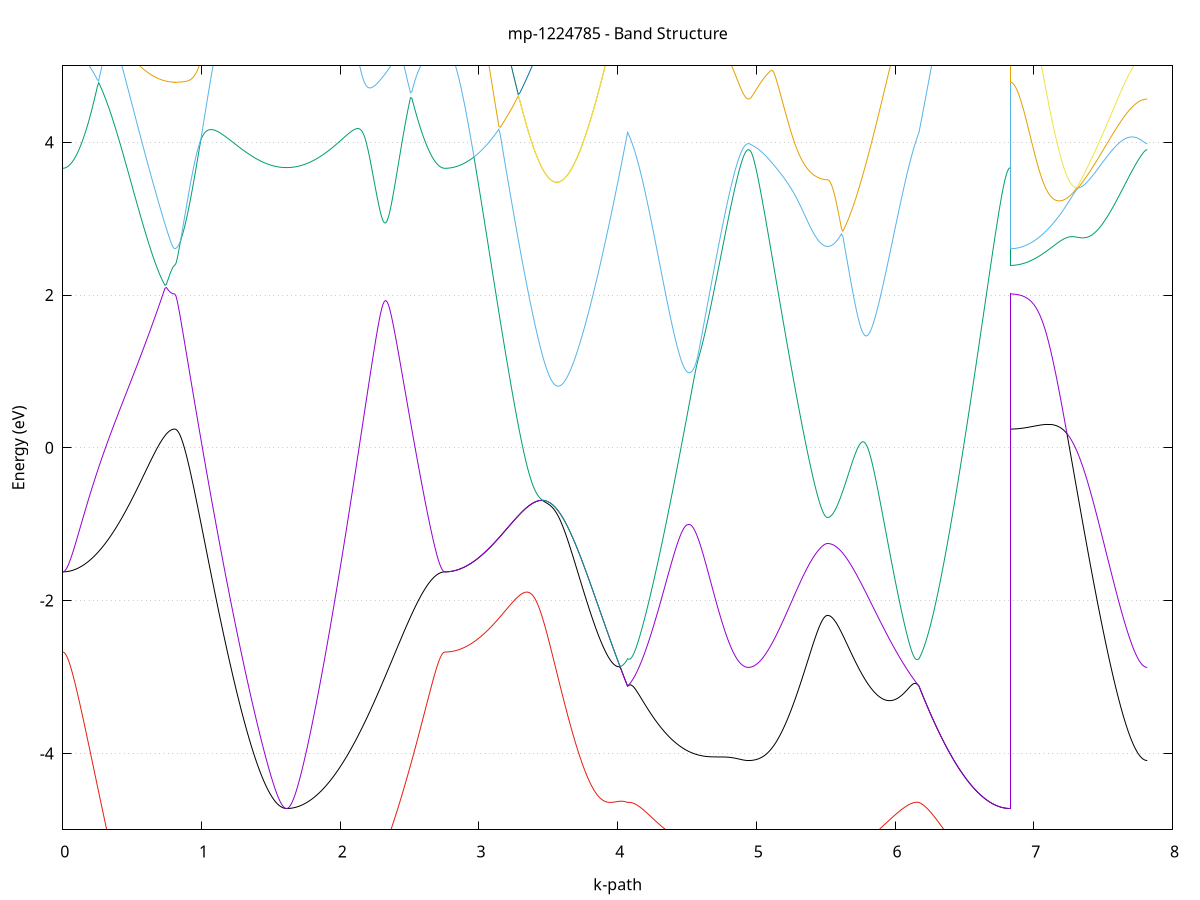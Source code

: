 set title 'mp-1224785 - Band Structure'
set xlabel 'k-path'
set ylabel 'Energy (eV)'
set grid y
set yrange [-5:5]
set terminal png size 800,600
set output 'mp-1224785_bands_gnuplot.png'
plot '-' using 1:2 with lines notitle, '-' using 1:2 with lines notitle, '-' using 1:2 with lines notitle, '-' using 1:2 with lines notitle, '-' using 1:2 with lines notitle, '-' using 1:2 with lines notitle, '-' using 1:2 with lines notitle, '-' using 1:2 with lines notitle, '-' using 1:2 with lines notitle, '-' using 1:2 with lines notitle, '-' using 1:2 with lines notitle, '-' using 1:2 with lines notitle, '-' using 1:2 with lines notitle, '-' using 1:2 with lines notitle, '-' using 1:2 with lines notitle, '-' using 1:2 with lines notitle, '-' using 1:2 with lines notitle, '-' using 1:2 with lines notitle, '-' using 1:2 with lines notitle, '-' using 1:2 with lines notitle, '-' using 1:2 with lines notitle, '-' using 1:2 with lines notitle, '-' using 1:2 with lines notitle, '-' using 1:2 with lines notitle, '-' using 1:2 with lines notitle, '-' using 1:2 with lines notitle, '-' using 1:2 with lines notitle, '-' using 1:2 with lines notitle, '-' using 1:2 with lines notitle, '-' using 1:2 with lines notitle, '-' using 1:2 with lines notitle, '-' using 1:2 with lines notitle, '-' using 1:2 with lines notitle, '-' using 1:2 with lines notitle, '-' using 1:2 with lines notitle, '-' using 1:2 with lines notitle, '-' using 1:2 with lines notitle, '-' using 1:2 with lines notitle, '-' using 1:2 with lines notitle, '-' using 1:2 with lines notitle, '-' using 1:2 with lines notitle, '-' using 1:2 with lines notitle, '-' using 1:2 with lines notitle, '-' using 1:2 with lines notitle, '-' using 1:2 with lines notitle, '-' using 1:2 with lines notitle, '-' using 1:2 with lines notitle, '-' using 1:2 with lines notitle, '-' using 1:2 with lines notitle, '-' using 1:2 with lines notitle, '-' using 1:2 with lines notitle, '-' using 1:2 with lines notitle, '-' using 1:2 with lines notitle, '-' using 1:2 with lines notitle, '-' using 1:2 with lines notitle, '-' using 1:2 with lines notitle, '-' using 1:2 with lines notitle, '-' using 1:2 with lines notitle, '-' using 1:2 with lines notitle, '-' using 1:2 with lines notitle, '-' using 1:2 with lines notitle, '-' using 1:2 with lines notitle, '-' using 1:2 with lines notitle, '-' using 1:2 with lines notitle
0.000000 -14.766833
0.009960 -14.766833
0.019921 -14.766833
0.029881 -14.766833
0.039841 -14.766833
0.049802 -14.766733
0.059762 -14.766733
0.069723 -14.766633
0.079683 -14.766633
0.089643 -14.766533
0.099604 -14.766533
0.109564 -14.766433
0.119524 -14.766333
0.129485 -14.766233
0.139445 -14.766133
0.149405 -14.766033
0.159366 -14.765933
0.169326 -14.765833
0.179287 -14.765733
0.189247 -14.765633
0.199207 -14.765533
0.209168 -14.765333
0.219128 -14.765233
0.229088 -14.765133
0.239049 -14.764933
0.249009 -14.764833
0.258969 -14.764633
0.268930 -14.764533
0.278890 -14.764333
0.288851 -14.764233
0.298811 -14.764033
0.308771 -14.763933
0.318732 -14.763733
0.328692 -14.763533
0.338652 -14.763433
0.348613 -14.763233
0.358573 -14.763133
0.368533 -14.762933
0.378494 -14.762733
0.388454 -14.762633
0.398415 -14.762433
0.408375 -14.762333
0.418335 -14.762133
0.428296 -14.761933
0.438256 -14.761833
0.448216 -14.761633
0.458177 -14.761533
0.468137 -14.761333
0.478097 -14.761233
0.488058 -14.761033
0.498018 -14.760933
0.507979 -14.760733
0.517939 -14.760633
0.527899 -14.760533
0.537860 -14.760333
0.547820 -14.760233
0.557780 -14.760133
0.567741 -14.760033
0.577701 -14.759833
0.587661 -14.759733
0.597622 -14.759633
0.607582 -14.759533
0.617543 -14.759433
0.627503 -14.759333
0.637463 -14.759233
0.647424 -14.759233
0.657384 -14.759133
0.667344 -14.759033
0.677305 -14.758933
0.687265 -14.758933
0.697225 -14.758833
0.707186 -14.758733
0.717146 -14.758733
0.727107 -14.758733
0.737067 -14.758633
0.747027 -14.758633
0.756988 -14.758533
0.766948 -14.758533
0.776908 -14.758533
0.786869 -14.758533
0.796829 -14.758533
0.806789 -14.758533
0.806789 -14.758533
0.816750 -14.758533
0.826710 -14.758533
0.836671 -14.758533
0.846631 -14.758533
0.856591 -14.758533
0.866552 -14.758533
0.876512 -14.758533
0.886472 -14.758533
0.896433 -14.758533
0.906393 -14.758533
0.916353 -14.758533
0.926314 -14.758633
0.936274 -14.758633
0.946235 -14.758633
0.956195 -14.758633
0.966155 -14.758633
0.976116 -14.758633
0.986076 -14.758633
0.996036 -14.758733
1.005997 -14.758733
1.015957 -14.758733
1.025917 -14.758733
1.035878 -14.758733
1.045838 -14.758833
1.055799 -14.758833
1.065759 -14.758833
1.075719 -14.758833
1.085680 -14.758933
1.095640 -14.758933
1.105600 -14.758933
1.115561 -14.759033
1.125521 -14.759033
1.135481 -14.759033
1.145442 -14.759033
1.155402 -14.759133
1.165363 -14.759133
1.175323 -14.759133
1.185283 -14.759233
1.195244 -14.759233
1.205204 -14.759233
1.215164 -14.759333
1.225125 -14.759333
1.235085 -14.759333
1.245045 -14.759433
1.255006 -14.759433
1.264966 -14.759433
1.274927 -14.759533
1.284887 -14.759533
1.294847 -14.759533
1.304808 -14.759633
1.314768 -14.759633
1.324728 -14.759633
1.334689 -14.759733
1.344649 -14.759733
1.354609 -14.759733
1.364570 -14.759833
1.374530 -14.759833
1.384491 -14.759833
1.394451 -14.759833
1.404411 -14.759933
1.414372 -14.759933
1.424332 -14.759933
1.434292 -14.760033
1.444253 -14.760033
1.454213 -14.760033
1.464173 -14.760033
1.474134 -14.760033
1.484094 -14.760133
1.494055 -14.760133
1.504015 -14.760133
1.513975 -14.760133
1.523936 -14.760133
1.533896 -14.760133
1.543856 -14.760133
1.553817 -14.760233
1.563777 -14.760233
1.573737 -14.760233
1.583698 -14.760233
1.593658 -14.760233
1.603619 -14.760233
1.613579 -14.760233
1.613579 -14.760233
1.623500 -14.760233
1.633422 -14.760233
1.643343 -14.760233
1.653265 -14.760233
1.663186 -14.760233
1.673108 -14.760233
1.683029 -14.760233
1.692951 -14.760133
1.702872 -14.760133
1.712794 -14.760133
1.722715 -14.760133
1.732637 -14.760133
1.742558 -14.760133
1.752480 -14.760133
1.762401 -14.760133
1.772323 -14.760133
1.782244 -14.760133
1.792166 -14.760133
1.802087 -14.760133
1.812009 -14.760133
1.821930 -14.760133
1.831852 -14.760133
1.841773 -14.760133
1.851695 -14.760133
1.861616 -14.760133
1.871538 -14.760133
1.881459 -14.760133
1.891381 -14.760133
1.901302 -14.760133
1.911224 -14.760133
1.921145 -14.760133
1.931067 -14.760133
1.940988 -14.760133
1.950910 -14.760133
1.960831 -14.760133
1.970753 -14.760233
1.980674 -14.760233
1.990596 -14.760233
2.000517 -14.760233
2.010439 -14.760233
2.020360 -14.760333
2.030282 -14.760333
2.040203 -14.760333
2.050125 -14.760333
2.060046 -14.760433
2.069968 -14.760433
2.079889 -14.760533
2.089811 -14.760533
2.099732 -14.760633
2.109654 -14.760633
2.119575 -14.760733
2.129497 -14.760733
2.139418 -14.760833
2.149340 -14.760833
2.159261 -14.760933
2.169183 -14.761033
2.179104 -14.761033
2.189026 -14.761133
2.198947 -14.761233
2.208869 -14.761333
2.218790 -14.761433
2.228712 -14.761533
2.238633 -14.761533
2.248555 -14.761633
2.258476 -14.761733
2.268398 -14.761833
2.278319 -14.761933
2.288241 -14.762133
2.298162 -14.762233
2.308084 -14.762333
2.318005 -14.762433
2.327927 -14.762533
2.337848 -14.762633
2.347770 -14.762833
2.357691 -14.762933
2.367613 -14.763033
2.377534 -14.763133
2.387456 -14.763333
2.397377 -14.763433
2.407299 -14.763533
2.417220 -14.763733
2.427142 -14.763833
2.437063 -14.763933
2.446985 -14.764133
2.456906 -14.764233
2.466828 -14.764433
2.476749 -14.764533
2.486671 -14.764633
2.496592 -14.764833
2.506514 -14.764933
2.516435 -14.765033
2.526357 -14.765133
2.536278 -14.765333
2.546200 -14.765433
2.556121 -14.765533
2.566043 -14.765633
2.575964 -14.765733
2.585886 -14.765833
2.595807 -14.765933
2.605729 -14.766033
2.615650 -14.766133
2.625572 -14.766233
2.635493 -14.766333
2.645415 -14.766433
2.655336 -14.766533
2.665258 -14.766533
2.675179 -14.766633
2.685101 -14.766633
2.695022 -14.766733
2.704944 -14.766733
2.714865 -14.766833
2.724787 -14.766833
2.734708 -14.766833
2.744630 -14.766833
2.754551 -14.766833
2.754551 -14.766833
2.764529 -14.766833
2.774507 -14.766733
2.784485 -14.766533
2.794462 -14.766333
2.804440 -14.766033
2.814418 -14.765733
2.824396 -14.765333
2.834373 -14.764833
2.844351 -14.764333
2.854329 -14.763733
2.864307 -14.763033
2.874284 -14.762333
2.884262 -14.761533
2.894240 -14.760733
2.904218 -14.759833
2.914195 -14.758933
2.924173 -14.757933
2.934151 -14.756833
2.944129 -14.755733
2.954106 -14.754633
2.964084 -14.753433
2.974062 -14.752133
2.984040 -14.750833
2.994017 -14.749533
3.003995 -14.748133
3.013973 -14.746633
3.023951 -14.745233
3.033928 -14.743633
3.043906 -14.742133
3.053884 -14.740533
3.063862 -14.738833
3.073839 -14.737233
3.083817 -14.735533
3.093795 -14.733733
3.103773 -14.732033
3.113750 -14.730233
3.123728 -14.728433
3.133706 -14.726533
3.143684 -14.724733
3.153661 -14.722833
3.163639 -14.720933
3.173617 -14.719033
3.183595 -14.717133
3.193572 -14.715233
3.203550 -14.713233
3.213528 -14.711333
3.223506 -14.709433
3.233483 -14.707433
3.243461 -14.705533
3.253439 -14.703633
3.263417 -14.701833
3.273394 -14.699933
3.283372 -14.698133
3.293350 -14.696433
3.303328 -14.694733
3.313305 -14.693233
3.323283 -14.691833
3.333261 -14.690633
3.343239 -14.690933
3.353216 -14.691733
3.363194 -14.692533
3.373172 -14.693333
3.383150 -14.694133
3.393127 -14.694933
3.403105 -14.695733
3.413083 -14.696533
3.423061 -14.697233
3.433038 -14.697933
3.443016 -14.698633
3.452994 -14.699333
3.462972 -14.700033
3.472949 -14.700733
3.482927 -14.701333
3.492905 -14.701933
3.502883 -14.702533
3.512860 -14.703133
3.522838 -14.703733
3.532816 -14.704233
3.542794 -14.704733
3.552771 -14.705233
3.562749 -14.705733
3.572727 -14.706133
3.582705 -14.706633
3.592682 -14.706933
3.602660 -14.707333
3.612638 -14.707733
3.622616 -14.708033
3.632593 -14.708333
3.642571 -14.708533
3.652549 -14.708833
3.662527 -14.709033
3.672504 -14.709233
3.682482 -14.709333
3.692460 -14.709533
3.702438 -14.709633
3.712415 -14.709633
3.722393 -14.709733
3.732371 -14.709733
3.742349 -14.709733
3.752326 -14.709633
3.762304 -14.709633
3.772282 -14.709533
3.782260 -14.709333
3.792237 -14.709233
3.802215 -14.709033
3.812193 -14.708833
3.822171 -14.708533
3.832148 -14.708333
3.842126 -14.708033
3.852104 -14.707733
3.862082 -14.707333
3.872059 -14.706933
3.882037 -14.707433
3.892015 -14.708133
3.901993 -14.708833
3.911970 -14.709533
3.921948 -14.710233
3.931926 -14.710933
3.941904 -14.711733
3.951881 -14.712433
3.961859 -14.713133
3.971837 -14.713933
3.981815 -14.714633
3.991792 -14.715433
4.001770 -14.716133
4.011748 -14.716933
4.021726 -14.717733
4.031703 -14.718533
4.041681 -14.719333
4.051659 -14.720133
4.061637 -14.720833
4.071614 -14.721633
4.071614 -14.721633
4.081518 -14.721333
4.091422 -14.721033
4.101325 -14.720733
4.111229 -14.720433
4.121132 -14.720033
4.131036 -14.719733
4.140939 -14.719333
4.150843 -14.718933
4.160746 -14.718633
4.170650 -14.718233
4.180553 -14.717933
4.190457 -14.717533
4.200360 -14.717133
4.210264 -14.716833
4.220168 -14.716433
4.230071 -14.716133
4.239975 -14.715733
4.249878 -14.715433
4.259782 -14.715133
4.269685 -14.714833
4.279589 -14.714633
4.289492 -14.714333
4.299396 -14.714133
4.309299 -14.713933
4.319203 -14.713733
4.329107 -14.713533
4.339010 -14.713433
4.348914 -14.713333
4.358817 -14.713233
4.368721 -14.713233
4.378624 -14.713133
4.388528 -14.713133
4.398431 -14.713133
4.408335 -14.713233
4.418238 -14.713233
4.428142 -14.713333
4.438045 -14.713433
4.447949 -14.713533
4.457853 -14.713633
4.467756 -14.713733
4.477660 -14.713833
4.487563 -14.714033
4.497467 -14.714133
4.507370 -14.714333
4.517274 -14.714433
4.527177 -14.714633
4.537081 -14.714833
4.546984 -14.714933
4.556888 -14.715133
4.566791 -14.715233
4.576695 -14.715433
4.586598 -14.715633
4.596502 -14.715733
4.606406 -14.715933
4.616309 -14.716033
4.626213 -14.716233
4.636116 -14.716333
4.646020 -14.716433
4.655923 -14.716633
4.665827 -14.716733
4.675730 -14.716833
4.685634 -14.716933
4.695537 -14.717033
4.705441 -14.717233
4.715344 -14.717333
4.725248 -14.717433
4.735152 -14.717433
4.745055 -14.717533
4.754959 -14.717633
4.764862 -14.717733
4.774766 -14.717833
4.784669 -14.717933
4.794573 -14.717933
4.804476 -14.718033
4.814380 -14.718033
4.824283 -14.718133
4.834187 -14.718133
4.844091 -14.718233
4.853994 -14.718233
4.863898 -14.718333
4.873801 -14.718333
4.883705 -14.718333
4.893608 -14.718333
4.903512 -14.718433
4.913415 -14.718433
4.923319 -14.718433
4.933222 -14.718433
4.943126 -14.718433
4.943126 -14.718433
4.952962 -14.718433
4.962798 -14.718433
4.972634 -14.718433
4.982470 -14.718433
4.992306 -14.718433
5.002142 -14.718433
5.011978 -14.718433
5.021814 -14.718433
5.031650 -14.718433
5.041486 -14.718433
5.051322 -14.718433
5.061158 -14.718433
5.070994 -14.718433
5.080829 -14.718433
5.090665 -14.718433
5.100501 -14.718433
5.110337 -14.718433
5.120173 -14.718433
5.130009 -14.718433
5.139845 -14.718433
5.149681 -14.718433
5.159517 -14.718433
5.169353 -14.718433
5.179189 -14.718533
5.189025 -14.718533
5.198861 -14.718533
5.208697 -14.718533
5.218533 -14.718533
5.228369 -14.718533
5.238205 -14.718533
5.248041 -14.718633
5.257877 -14.718633
5.267713 -14.718633
5.277549 -14.718633
5.287385 -14.718633
5.297221 -14.718733
5.307057 -14.718733
5.316893 -14.718733
5.326729 -14.718833
5.336565 -14.718833
5.346401 -14.718833
5.356237 -14.718933
5.366073 -14.718933
5.375909 -14.718933
5.385745 -14.718933
5.395581 -14.719033
5.405417 -14.719033
5.415252 -14.719033
5.425088 -14.719133
5.434924 -14.719133
5.444760 -14.719133
5.454596 -14.719133
5.464432 -14.719133
5.474268 -14.719133
5.484104 -14.719233
5.493940 -14.719233
5.503776 -14.719233
5.513612 -14.719233
5.513612 -14.719233
5.523595 -14.719233
5.533577 -14.719133
5.543560 -14.719133
5.553542 -14.719133
5.563525 -14.719033
5.573507 -14.719033
5.583490 -14.718933
5.593472 -14.718833
5.603455 -14.718733
5.613437 -14.718633
5.623420 -14.718533
5.633402 -14.718333
5.643385 -14.718233
5.653367 -14.718133
5.663350 -14.717933
5.673332 -14.717733
5.683315 -14.717633
5.693297 -14.717433
5.703280 -14.717233
5.713262 -14.717033
5.723245 -14.716833
5.733227 -14.716633
5.743210 -14.716433
5.753192 -14.716233
5.763175 -14.715933
5.773157 -14.715733
5.783140 -14.715533
5.793122 -14.715333
5.803105 -14.715033
5.813087 -14.714833
5.823070 -14.714633
5.833052 -14.714433
5.843035 -14.714233
5.853017 -14.714033
5.863000 -14.713933
5.872982 -14.713733
5.882965 -14.713633
5.892948 -14.713533
5.902930 -14.713433
5.912913 -14.713433
5.922895 -14.713433
5.932878 -14.713433
5.942860 -14.713533
5.952843 -14.713633
5.962825 -14.713733
5.972808 -14.713933
5.982790 -14.714133
5.992773 -14.714433
6.002755 -14.714733
6.012738 -14.715033
6.022720 -14.715333
6.032703 -14.715733
6.042685 -14.716133
6.052668 -14.716533
6.062650 -14.716933
6.072633 -14.717433
6.082615 -14.717833
6.092598 -14.718233
6.102580 -14.718733
6.112563 -14.719133
6.122545 -14.719533
6.132528 -14.720033
6.142510 -14.720433
6.152493 -14.720833
6.162475 -14.721233
6.172458 -14.721633
6.172458 -14.721633
6.182426 -14.722433
6.192394 -14.723333
6.202362 -14.724133
6.212331 -14.724933
6.222299 -14.725733
6.232267 -14.726533
6.242235 -14.727333
6.252204 -14.728133
6.262172 -14.728933
6.272140 -14.729833
6.282108 -14.730633
6.292077 -14.731433
6.302045 -14.732233
6.312013 -14.733033
6.321981 -14.733833
6.331949 -14.734633
6.341918 -14.735433
6.351886 -14.736233
6.361854 -14.737033
6.371822 -14.737833
6.381791 -14.738533
6.391759 -14.739333
6.401727 -14.740133
6.411695 -14.740833
6.421664 -14.741633
6.431632 -14.742333
6.441600 -14.743133
6.451568 -14.743833
6.461536 -14.744533
6.471505 -14.745233
6.481473 -14.745933
6.491441 -14.746633
6.501409 -14.747233
6.511378 -14.747933
6.521346 -14.748533
6.531314 -14.749133
6.541282 -14.749733
6.551251 -14.750333
6.561219 -14.750933
6.571187 -14.751533
6.581155 -14.752033
6.591123 -14.752633
6.601092 -14.753133
6.611060 -14.753633
6.621028 -14.754133
6.630996 -14.754633
6.640965 -14.755033
6.650933 -14.755533
6.660901 -14.755933
6.670869 -14.756333
6.680838 -14.756733
6.690806 -14.757133
6.700774 -14.757433
6.710742 -14.757833
6.720710 -14.758133
6.730679 -14.758433
6.740647 -14.758733
6.750615 -14.759033
6.760583 -14.759333
6.770552 -14.759533
6.780520 -14.759733
6.790488 -14.759933
6.800456 -14.760033
6.810425 -14.760133
6.820393 -14.760233
6.830361 -14.760233
6.830361 -14.758533
6.840336 -14.758433
6.850310 -14.758333
6.860285 -14.758233
6.870259 -14.758033
6.880234 -14.757733
6.890208 -14.757333
6.900183 -14.756933
6.910158 -14.756433
6.920132 -14.755933
6.930107 -14.755333
6.940081 -14.754633
6.950056 -14.753933
6.960030 -14.753133
6.970005 -14.752333
6.979980 -14.751433
6.989954 -14.750433
6.999929 -14.749433
7.009903 -14.748333
7.019878 -14.747233
7.029853 -14.746033
7.039827 -14.744833
7.049802 -14.743533
7.059776 -14.742233
7.069751 -14.740833
7.079725 -14.739433
7.089700 -14.737933
7.099675 -14.736433
7.109649 -14.734933
7.119624 -14.733333
7.129598 -14.731733
7.139573 -14.730033
7.149547 -14.728333
7.159522 -14.726633
7.169497 -14.724833
7.179471 -14.723133
7.189446 -14.721233
7.199420 -14.719433
7.209395 -14.717533
7.219369 -14.715733
7.229344 -14.713833
7.239319 -14.711933
7.249293 -14.709933
7.259268 -14.708033
7.269242 -14.706033
7.279217 -14.704133
7.289192 -14.702233
7.299166 -14.700233
7.309141 -14.698333
7.319115 -14.696533
7.329090 -14.695033
7.339064 -14.693833
7.349039 -14.693233
7.359014 -14.692833
7.368988 -14.692533
7.378963 -14.693233
7.388937 -14.694133
7.398912 -14.695133
7.408886 -14.696033
7.418861 -14.697033
7.428836 -14.697933
7.438810 -14.698833
7.448785 -14.699733
7.458759 -14.700633
7.468734 -14.701533
7.478708 -14.702433
7.488683 -14.703233
7.498658 -14.704133
7.508632 -14.704933
7.518607 -14.705733
7.528581 -14.706533
7.538556 -14.707233
7.548531 -14.708033
7.558505 -14.708733
7.568480 -14.709433
7.578454 -14.710133
7.588429 -14.710733
7.598403 -14.711333
7.608378 -14.711933
7.618353 -14.712533
7.628327 -14.713133
7.638302 -14.713633
7.648276 -14.714133
7.658251 -14.714633
7.668225 -14.715133
7.678200 -14.715533
7.688175 -14.715933
7.698149 -14.716233
7.708124 -14.716633
7.718098 -14.716933
7.728073 -14.717233
7.738047 -14.717433
7.748022 -14.717733
7.757997 -14.717933
7.767971 -14.718033
7.777946 -14.718233
7.787920 -14.718333
7.797895 -14.718333
7.807870 -14.718433
7.817844 -14.718433
e
0.000000 -14.679533
0.009960 -14.679533
0.019921 -14.679533
0.029881 -14.679533
0.039841 -14.679633
0.049802 -14.679633
0.059762 -14.679733
0.069723 -14.679833
0.079683 -14.679933
0.089643 -14.680133
0.099604 -14.680233
0.109564 -14.680433
0.119524 -14.680533
0.129485 -14.680733
0.139445 -14.680933
0.149405 -14.681133
0.159366 -14.681333
0.169326 -14.681633
0.179287 -14.681833
0.189247 -14.682133
0.199207 -14.682333
0.209168 -14.682633
0.219128 -14.682933
0.229088 -14.683233
0.239049 -14.683533
0.249009 -14.683833
0.258969 -14.684133
0.268930 -14.684433
0.278890 -14.684733
0.288851 -14.685133
0.298811 -14.685433
0.308771 -14.685733
0.318732 -14.686133
0.328692 -14.686433
0.338652 -14.686833
0.348613 -14.687233
0.358573 -14.687533
0.368533 -14.687933
0.378494 -14.688233
0.388454 -14.688633
0.398415 -14.689033
0.408375 -14.689333
0.418335 -14.689733
0.428296 -14.690133
0.438256 -14.690433
0.448216 -14.690833
0.458177 -14.691133
0.468137 -14.691533
0.478097 -14.691833
0.488058 -14.692233
0.498018 -14.692533
0.507979 -14.692833
0.517939 -14.693233
0.527899 -14.693533
0.537860 -14.693833
0.547820 -14.694133
0.557780 -14.694433
0.567741 -14.694733
0.577701 -14.695033
0.587661 -14.695333
0.597622 -14.695533
0.607582 -14.695833
0.617543 -14.696033
0.627503 -14.696233
0.637463 -14.696533
0.647424 -14.696733
0.657384 -14.696933
0.667344 -14.697133
0.677305 -14.697233
0.687265 -14.697433
0.697225 -14.697633
0.707186 -14.697733
0.717146 -14.697833
0.727107 -14.697933
0.737067 -14.698033
0.747027 -14.698133
0.756988 -14.698233
0.766948 -14.698333
0.776908 -14.698333
0.786869 -14.698333
0.796829 -14.698433
0.806789 -14.698433
0.806789 -14.698433
0.816750 -14.698433
0.826710 -14.698533
0.836671 -14.698633
0.846631 -14.698833
0.856591 -14.699033
0.866552 -14.699333
0.876512 -14.699633
0.886472 -14.699933
0.896433 -14.700433
0.906393 -14.700833
0.916353 -14.701333
0.926314 -14.701933
0.936274 -14.702433
0.946235 -14.703133
0.956195 -14.703733
0.966155 -14.704433
0.976116 -14.705233
0.986076 -14.705933
0.996036 -14.706733
1.005997 -14.707633
1.015957 -14.708533
1.025917 -14.709333
1.035878 -14.710333
1.045838 -14.711233
1.055799 -14.712233
1.065759 -14.713233
1.075719 -14.714233
1.085680 -14.715333
1.095640 -14.716333
1.105600 -14.717433
1.115561 -14.718533
1.125521 -14.719633
1.135481 -14.720733
1.145442 -14.721833
1.155402 -14.722933
1.165363 -14.724033
1.175323 -14.725233
1.185283 -14.726333
1.195244 -14.727433
1.205204 -14.728633
1.215164 -14.729733
1.225125 -14.730833
1.235085 -14.731933
1.245045 -14.733033
1.255006 -14.734133
1.264966 -14.735233
1.274927 -14.736333
1.284887 -14.737433
1.294847 -14.738433
1.304808 -14.739433
1.314768 -14.740433
1.324728 -14.741433
1.334689 -14.742433
1.344649 -14.743433
1.354609 -14.744333
1.364570 -14.745233
1.374530 -14.746133
1.384491 -14.746933
1.394451 -14.747733
1.404411 -14.748533
1.414372 -14.749333
1.424332 -14.750033
1.434292 -14.750733
1.444253 -14.751433
1.454213 -14.752033
1.464173 -14.752633
1.474134 -14.753233
1.484094 -14.753733
1.494055 -14.754233
1.504015 -14.754633
1.513975 -14.755133
1.523936 -14.755433
1.533896 -14.755833
1.543856 -14.756133
1.553817 -14.756333
1.563777 -14.756633
1.573737 -14.756733
1.583698 -14.756933
1.593658 -14.757033
1.603619 -14.757033
1.613579 -14.757133
1.613579 -14.757133
1.623500 -14.757033
1.633422 -14.757033
1.643343 -14.756933
1.653265 -14.756733
1.663186 -14.756633
1.673108 -14.756333
1.683029 -14.756133
1.692951 -14.755833
1.702872 -14.755433
1.712794 -14.755133
1.722715 -14.754633
1.732637 -14.754233
1.742558 -14.753733
1.752480 -14.753233
1.762401 -14.752633
1.772323 -14.752033
1.782244 -14.751333
1.792166 -14.750733
1.802087 -14.750033
1.812009 -14.749233
1.821930 -14.748533
1.831852 -14.747733
1.841773 -14.746833
1.851695 -14.746033
1.861616 -14.745133
1.871538 -14.744233
1.881459 -14.743333
1.891381 -14.742333
1.901302 -14.741333
1.911224 -14.740333
1.921145 -14.739333
1.931067 -14.738333
1.940988 -14.737233
1.950910 -14.736133
1.960831 -14.735133
1.970753 -14.734033
1.980674 -14.732933
1.990596 -14.731733
2.000517 -14.730633
2.010439 -14.729533
2.020360 -14.728333
2.030282 -14.727233
2.040203 -14.726033
2.050125 -14.724933
2.060046 -14.723733
2.069968 -14.722533
2.079889 -14.721433
2.089811 -14.720233
2.099732 -14.719133
2.109654 -14.717933
2.119575 -14.716833
2.129497 -14.715733
2.139418 -14.714533
2.149340 -14.713433
2.159261 -14.712333
2.169183 -14.711233
2.179104 -14.710133
2.189026 -14.709033
2.198947 -14.708033
2.208869 -14.706933
2.218790 -14.705933
2.228712 -14.704933
2.238633 -14.703933
2.248555 -14.702933
2.258476 -14.701933
2.268398 -14.701033
2.278319 -14.700133
2.288241 -14.699233
2.298162 -14.698333
2.308084 -14.697433
2.318005 -14.696633
2.327927 -14.695733
2.337848 -14.694933
2.347770 -14.694133
2.357691 -14.693433
2.367613 -14.692633
2.377534 -14.691933
2.387456 -14.691233
2.397377 -14.690533
2.407299 -14.689933
2.417220 -14.689333
2.427142 -14.688633
2.437063 -14.688133
2.446985 -14.687533
2.456906 -14.686933
2.466828 -14.686433
2.476749 -14.685933
2.486671 -14.685433
2.496592 -14.685033
2.506514 -14.684533
2.516435 -14.684133
2.526357 -14.683733
2.536278 -14.683333
2.546200 -14.683033
2.556121 -14.682633
2.566043 -14.682333
2.575964 -14.682033
2.585886 -14.681733
2.595807 -14.681533
2.605729 -14.681233
2.615650 -14.681033
2.625572 -14.680833
2.635493 -14.680633
2.645415 -14.680433
2.655336 -14.680233
2.665258 -14.680133
2.675179 -14.679933
2.685101 -14.679833
2.695022 -14.679733
2.704944 -14.679633
2.714865 -14.679633
2.724787 -14.679533
2.734708 -14.679533
2.744630 -14.679533
2.754551 -14.679533
2.754551 -14.679533
2.764529 -14.679533
2.774507 -14.679533
2.784485 -14.679533
2.794462 -14.679533
2.804440 -14.679533
2.814418 -14.679533
2.824396 -14.679533
2.834373 -14.679533
2.844351 -14.679533
2.854329 -14.679533
2.864307 -14.679533
2.874284 -14.679633
2.884262 -14.679633
2.894240 -14.679633
2.904218 -14.679633
2.914195 -14.679633
2.924173 -14.679733
2.934151 -14.679733
2.944129 -14.679733
2.954106 -14.679733
2.964084 -14.679833
2.974062 -14.679833
2.984040 -14.679833
2.994017 -14.679933
3.003995 -14.679933
3.013973 -14.679933
3.023951 -14.680033
3.033928 -14.680033
3.043906 -14.680133
3.053884 -14.680133
3.063862 -14.680233
3.073839 -14.680233
3.083817 -14.680333
3.093795 -14.680333
3.103773 -14.680433
3.113750 -14.680433
3.123728 -14.680533
3.133706 -14.680533
3.143684 -14.680633
3.153661 -14.680733
3.163639 -14.680733
3.173617 -14.680833
3.183595 -14.680933
3.193572 -14.680933
3.203550 -14.681033
3.213528 -14.681033
3.223506 -14.681133
3.233483 -14.681433
3.243461 -14.682333
3.253439 -14.683233
3.263417 -14.684033
3.273394 -14.684933
3.283372 -14.685833
3.293350 -14.686633
3.303328 -14.687533
3.313305 -14.688433
3.323283 -14.689233
3.333261 -14.690133
3.343239 -14.690933
3.353216 -14.691733
3.363194 -14.692533
3.373172 -14.693333
3.383150 -14.694133
3.393127 -14.694933
3.403105 -14.695733
3.413083 -14.696533
3.423061 -14.697233
3.433038 -14.697933
3.443016 -14.698633
3.452994 -14.699333
3.462972 -14.700033
3.472949 -14.700733
3.482927 -14.701333
3.492905 -14.701933
3.502883 -14.702533
3.512860 -14.703133
3.522838 -14.703733
3.532816 -14.704233
3.542794 -14.704733
3.552771 -14.705233
3.562749 -14.705733
3.572727 -14.706133
3.582705 -14.706633
3.592682 -14.706933
3.602660 -14.707333
3.612638 -14.707733
3.622616 -14.708033
3.632593 -14.708333
3.642571 -14.708533
3.652549 -14.708833
3.662527 -14.709033
3.672504 -14.709233
3.682482 -14.709333
3.692460 -14.709533
3.702438 -14.709633
3.712415 -14.709633
3.722393 -14.709733
3.732371 -14.709733
3.742349 -14.709733
3.752326 -14.709633
3.762304 -14.709633
3.772282 -14.709533
3.782260 -14.709333
3.792237 -14.709233
3.802215 -14.709033
3.812193 -14.708833
3.822171 -14.708533
3.832148 -14.708333
3.842126 -14.708033
3.852104 -14.707733
3.862082 -14.707333
3.872059 -14.706933
3.882037 -14.706533
3.892015 -14.706133
3.901993 -14.705633
3.911970 -14.705233
3.921948 -14.704633
3.931926 -14.704133
3.941904 -14.703633
3.951881 -14.703033
3.961859 -14.702433
3.971837 -14.701733
3.981815 -14.701133
3.991792 -14.700433
4.001770 -14.699733
4.011748 -14.699033
4.021726 -14.698333
4.031703 -14.697633
4.041681 -14.696833
4.051659 -14.696033
4.061637 -14.695233
4.071614 -14.694433
4.071614 -14.694433
4.081518 -14.694733
4.091422 -14.695033
4.101325 -14.695333
4.111229 -14.695733
4.121132 -14.696033
4.131036 -14.696333
4.140939 -14.696733
4.150843 -14.697033
4.160746 -14.697433
4.170650 -14.697733
4.180553 -14.698133
4.190457 -14.698433
4.200360 -14.698833
4.210264 -14.699133
4.220168 -14.699533
4.230071 -14.699833
4.239975 -14.700233
4.249878 -14.700533
4.259782 -14.700833
4.269685 -14.701233
4.279589 -14.701533
4.289492 -14.701833
4.299396 -14.702233
4.309299 -14.702533
4.319203 -14.702833
4.329107 -14.703133
4.339010 -14.703433
4.348914 -14.703633
4.358817 -14.703933
4.368721 -14.704233
4.378624 -14.704433
4.388528 -14.704733
4.398431 -14.704933
4.408335 -14.705133
4.418238 -14.705333
4.428142 -14.705533
4.438045 -14.705733
4.447949 -14.705833
4.457853 -14.706033
4.467756 -14.706133
4.477660 -14.706333
4.487563 -14.706433
4.497467 -14.706533
4.507370 -14.706633
4.517274 -14.706733
4.527177 -14.706833
4.537081 -14.706933
4.546984 -14.706933
4.556888 -14.707033
4.566791 -14.707033
4.576695 -14.707133
4.586598 -14.707133
4.596502 -14.707233
4.606406 -14.707233
4.616309 -14.707233
4.626213 -14.707233
4.636116 -14.707233
4.646020 -14.707233
4.655923 -14.707233
4.665827 -14.707233
4.675730 -14.707233
4.685634 -14.707133
4.695537 -14.707133
4.705441 -14.707133
4.715344 -14.707133
4.725248 -14.707033
4.735152 -14.707033
4.745055 -14.707033
4.754959 -14.706933
4.764862 -14.706933
4.774766 -14.706833
4.784669 -14.706833
4.794573 -14.706833
4.804476 -14.706733
4.814380 -14.706733
4.824283 -14.706633
4.834187 -14.706633
4.844091 -14.706633
4.853994 -14.706533
4.863898 -14.706533
4.873801 -14.706533
4.883705 -14.706433
4.893608 -14.706433
4.903512 -14.706433
4.913415 -14.706433
4.923319 -14.706433
4.933222 -14.706433
4.943126 -14.706433
4.943126 -14.706433
4.952962 -14.706433
4.962798 -14.706433
4.972634 -14.706433
4.982470 -14.706533
4.992306 -14.706533
5.002142 -14.706533
5.011978 -14.706633
5.021814 -14.706733
5.031650 -14.706733
5.041486 -14.706833
5.051322 -14.706933
5.061158 -14.707033
5.070994 -14.707133
5.080829 -14.707233
5.090665 -14.707333
5.100501 -14.707533
5.110337 -14.707633
5.120173 -14.707733
5.130009 -14.707933
5.139845 -14.708033
5.149681 -14.708233
5.159517 -14.708333
5.169353 -14.708533
5.179189 -14.708633
5.189025 -14.708833
5.198861 -14.708933
5.208697 -14.709133
5.218533 -14.709233
5.228369 -14.709433
5.238205 -14.709533
5.248041 -14.709733
5.257877 -14.709833
5.267713 -14.710033
5.277549 -14.710133
5.287385 -14.710233
5.297221 -14.710433
5.307057 -14.710533
5.316893 -14.710633
5.326729 -14.710733
5.336565 -14.710933
5.346401 -14.711033
5.356237 -14.711133
5.366073 -14.711233
5.375909 -14.711333
5.385745 -14.711333
5.395581 -14.711433
5.405417 -14.711533
5.415252 -14.711533
5.425088 -14.711633
5.434924 -14.711733
5.444760 -14.711733
5.454596 -14.711733
5.464432 -14.711833
5.474268 -14.711833
5.484104 -14.711833
5.493940 -14.711833
5.503776 -14.711933
5.513612 -14.711933
5.513612 -14.711933
5.523595 -14.711833
5.533577 -14.711833
5.543560 -14.711833
5.553542 -14.711833
5.563525 -14.711733
5.573507 -14.711733
5.583490 -14.711633
5.593472 -14.711533
5.603455 -14.711433
5.613437 -14.711333
5.623420 -14.711233
5.633402 -14.711133
5.643385 -14.711033
5.653367 -14.710933
5.663350 -14.710733
5.673332 -14.710633
5.683315 -14.710433
5.693297 -14.710233
5.703280 -14.710033
5.713262 -14.709933
5.723245 -14.709733
5.733227 -14.709433
5.743210 -14.709233
5.753192 -14.709033
5.763175 -14.708833
5.773157 -14.708533
5.783140 -14.708333
5.793122 -14.708033
5.803105 -14.707833
5.813087 -14.707533
5.823070 -14.707233
5.833052 -14.706933
5.843035 -14.706633
5.853017 -14.706333
5.863000 -14.706033
5.872982 -14.705733
5.882965 -14.705433
5.892948 -14.705133
5.902930 -14.704733
5.912913 -14.704433
5.922895 -14.704133
5.932878 -14.703733
5.942860 -14.703433
5.952843 -14.703033
5.962825 -14.702633
5.972808 -14.702333
5.982790 -14.701933
5.992773 -14.701533
6.002755 -14.701233
6.012738 -14.700833
6.022720 -14.700433
6.032703 -14.700033
6.042685 -14.699633
6.052668 -14.699233
6.062650 -14.698833
6.072633 -14.698433
6.082615 -14.698033
6.092598 -14.697633
6.102580 -14.697233
6.112563 -14.696833
6.122545 -14.696433
6.132528 -14.696033
6.142510 -14.695633
6.152493 -14.695233
6.162475 -14.694833
6.172458 -14.694433
6.172458 -14.694433
6.182426 -14.693533
6.192394 -14.692733
6.202362 -14.691833
6.212331 -14.691033
6.222299 -14.690133
6.232267 -14.689233
6.242235 -14.688333
6.252204 -14.687433
6.262172 -14.686433
6.272140 -14.685533
6.282108 -14.684833
6.292077 -14.686733
6.302045 -14.688733
6.312013 -14.690633
6.321981 -14.692633
6.331949 -14.694533
6.341918 -14.696533
6.351886 -14.698533
6.361854 -14.700433
6.371822 -14.702433
6.381791 -14.704333
6.391759 -14.706333
6.401727 -14.708233
6.411695 -14.710233
6.421664 -14.712133
6.431632 -14.714033
6.441600 -14.715833
6.451568 -14.717733
6.461536 -14.719633
6.471505 -14.721433
6.481473 -14.723233
6.491441 -14.724933
6.501409 -14.726733
6.511378 -14.728433
6.521346 -14.730033
6.531314 -14.731733
6.541282 -14.733333
6.551251 -14.734933
6.561219 -14.736433
6.571187 -14.737933
6.581155 -14.739333
6.591123 -14.740733
6.601092 -14.742033
6.611060 -14.743333
6.621028 -14.744633
6.630996 -14.745833
6.640965 -14.746933
6.650933 -14.748033
6.660901 -14.749033
6.670869 -14.750033
6.680838 -14.750933
6.690806 -14.751833
6.700774 -14.752533
6.710742 -14.753333
6.720710 -14.753933
6.730679 -14.754533
6.740647 -14.755033
6.750615 -14.755533
6.760583 -14.755933
6.770552 -14.756233
6.780520 -14.756533
6.790488 -14.756733
6.800456 -14.756933
6.810425 -14.757033
6.820393 -14.757033
6.830361 -14.757133
6.830361 -14.698433
6.840336 -14.698433
6.850310 -14.698433
6.860285 -14.698333
6.870259 -14.698333
6.880234 -14.698333
6.890208 -14.698333
6.900183 -14.698233
6.910158 -14.698233
6.920132 -14.698233
6.930107 -14.698133
6.940081 -14.698033
6.950056 -14.698033
6.960030 -14.697933
6.970005 -14.697833
6.979980 -14.697833
6.989954 -14.697733
6.999929 -14.697633
7.009903 -14.697533
7.019878 -14.697433
7.029853 -14.697333
7.039827 -14.697233
7.049802 -14.697133
7.059776 -14.697033
7.069751 -14.696833
7.079725 -14.696733
7.089700 -14.696633
7.099675 -14.696533
7.109649 -14.696333
7.119624 -14.696233
7.129598 -14.696033
7.139573 -14.695933
7.149547 -14.695833
7.159522 -14.695633
7.169497 -14.695433
7.179471 -14.695333
7.189446 -14.695133
7.199420 -14.695033
7.209395 -14.694833
7.219369 -14.694633
7.229344 -14.694433
7.239319 -14.694333
7.249293 -14.694133
7.259268 -14.693933
7.269242 -14.693733
7.279217 -14.693533
7.289192 -14.693333
7.299166 -14.693133
7.309141 -14.692833
7.319115 -14.692433
7.329090 -14.691833
7.339064 -14.690833
7.349039 -14.690233
7.359014 -14.691233
7.368988 -14.692233
7.378963 -14.692333
7.388937 -14.692133
7.398912 -14.691933
7.408886 -14.691733
7.418861 -14.691533
7.428836 -14.691333
7.438810 -14.691133
7.448785 -14.691033
7.458759 -14.690833
7.468734 -14.690633
7.478708 -14.691433
7.488683 -14.692233
7.498658 -14.693033
7.508632 -14.693833
7.518607 -14.694533
7.528581 -14.695233
7.538556 -14.695933
7.548531 -14.696633
7.558505 -14.697333
7.568480 -14.698033
7.578454 -14.698633
7.588429 -14.699233
7.598403 -14.699833
7.608378 -14.700433
7.618353 -14.700933
7.628327 -14.701433
7.638302 -14.701933
7.648276 -14.702433
7.658251 -14.702833
7.668225 -14.703333
7.678200 -14.703633
7.688175 -14.704033
7.698149 -14.704433
7.708124 -14.704733
7.718098 -14.705033
7.728073 -14.705233
7.738047 -14.705533
7.748022 -14.705733
7.757997 -14.705933
7.767971 -14.706033
7.777946 -14.706233
7.787920 -14.706233
7.797895 -14.706333
7.807870 -14.706433
7.817844 -14.706433
e
0.000000 -14.671033
0.009960 -14.671033
0.019921 -14.671033
0.029881 -14.671033
0.039841 -14.670933
0.049802 -14.670933
0.059762 -14.670833
0.069723 -14.670833
0.079683 -14.670733
0.089643 -14.670633
0.099604 -14.670633
0.109564 -14.670533
0.119524 -14.670433
0.129485 -14.670333
0.139445 -14.670133
0.149405 -14.670033
0.159366 -14.669933
0.169326 -14.669833
0.179287 -14.669633
0.189247 -14.669533
0.199207 -14.669333
0.209168 -14.669133
0.219128 -14.669033
0.229088 -14.668833
0.239049 -14.668633
0.249009 -14.668433
0.258969 -14.668233
0.268930 -14.668033
0.278890 -14.667833
0.288851 -14.667633
0.298811 -14.667433
0.308771 -14.667233
0.318732 -14.667033
0.328692 -14.666833
0.338652 -14.666633
0.348613 -14.666333
0.358573 -14.666133
0.368533 -14.665933
0.378494 -14.665733
0.388454 -14.665433
0.398415 -14.665233
0.408375 -14.665033
0.418335 -14.664833
0.428296 -14.664533
0.438256 -14.664333
0.448216 -14.664133
0.458177 -14.663933
0.468137 -14.663633
0.478097 -14.663433
0.488058 -14.663233
0.498018 -14.663033
0.507979 -14.662833
0.517939 -14.662633
0.527899 -14.662433
0.537860 -14.662233
0.547820 -14.662033
0.557780 -14.661833
0.567741 -14.661633
0.577701 -14.661433
0.587661 -14.661233
0.597622 -14.661033
0.607582 -14.660933
0.617543 -14.660733
0.627503 -14.660633
0.637463 -14.660433
0.647424 -14.660333
0.657384 -14.660133
0.667344 -14.660033
0.677305 -14.659933
0.687265 -14.659833
0.697225 -14.659733
0.707186 -14.659633
0.717146 -14.659533
0.727107 -14.659433
0.737067 -14.659333
0.747027 -14.659233
0.756988 -14.659233
0.766948 -14.659133
0.776908 -14.659133
0.786869 -14.659133
0.796829 -14.659133
0.806789 -14.659133
0.806789 -14.659133
0.816750 -14.659133
0.826710 -14.659033
0.836671 -14.659033
0.846631 -14.658933
0.856591 -14.658933
0.866552 -14.658833
0.876512 -14.658733
0.886472 -14.658633
0.896433 -14.658533
0.906393 -14.658433
0.916353 -14.658233
0.926314 -14.658133
0.936274 -14.657933
0.946235 -14.657733
0.956195 -14.657533
0.966155 -14.657333
0.976116 -14.657133
0.986076 -14.656933
0.996036 -14.656733
1.005997 -14.656433
1.015957 -14.656233
1.025917 -14.655933
1.035878 -14.655633
1.045838 -14.655333
1.055799 -14.655033
1.065759 -14.654833
1.075719 -14.654633
1.085680 -14.654433
1.095640 -14.654333
1.105600 -14.654133
1.115561 -14.654033
1.125521 -14.653833
1.135481 -14.653733
1.145442 -14.653533
1.155402 -14.653333
1.165363 -14.653233
1.175323 -14.653033
1.185283 -14.652933
1.195244 -14.652733
1.205204 -14.652533
1.215164 -14.652433
1.225125 -14.652233
1.235085 -14.652133
1.245045 -14.651933
1.255006 -14.651833
1.264966 -14.651633
1.274927 -14.651533
1.284887 -14.651333
1.294847 -14.651233
1.304808 -14.651133
1.314768 -14.650933
1.324728 -14.650833
1.334689 -14.650733
1.344649 -14.650533
1.354609 -14.650433
1.364570 -14.650333
1.374530 -14.650233
1.384491 -14.650133
1.394451 -14.649933
1.404411 -14.649833
1.414372 -14.649733
1.424332 -14.649633
1.434292 -14.649533
1.444253 -14.649533
1.454213 -14.649433
1.464173 -14.649333
1.474134 -14.649233
1.484094 -14.649133
1.494055 -14.649133
1.504015 -14.649033
1.513975 -14.649033
1.523936 -14.648933
1.533896 -14.648933
1.543856 -14.648833
1.553817 -14.648833
1.563777 -14.648833
1.573737 -14.648733
1.583698 -14.648733
1.593658 -14.648733
1.603619 -14.648733
1.613579 -14.648733
1.613579 -14.648733
1.623500 -14.648733
1.633422 -14.648733
1.643343 -14.648733
1.653265 -14.648733
1.663186 -14.648733
1.673108 -14.648733
1.683029 -14.648833
1.692951 -14.648833
1.702872 -14.648833
1.712794 -14.648833
1.722715 -14.648833
1.732637 -14.648933
1.742558 -14.648933
1.752480 -14.648933
1.762401 -14.649033
1.772323 -14.649033
1.782244 -14.649133
1.792166 -14.649133
1.802087 -14.649233
1.812009 -14.649233
1.821930 -14.649333
1.831852 -14.649333
1.841773 -14.649433
1.851695 -14.649433
1.861616 -14.649533
1.871538 -14.649633
1.881459 -14.649633
1.891381 -14.649733
1.901302 -14.649833
1.911224 -14.649933
1.921145 -14.650033
1.931067 -14.650133
1.940988 -14.650233
1.950910 -14.650333
1.960831 -14.650433
1.970753 -14.650633
1.980674 -14.650733
1.990596 -14.650933
2.000517 -14.651133
2.010439 -14.651333
2.020360 -14.651633
2.030282 -14.651833
2.040203 -14.652133
2.050125 -14.652433
2.060046 -14.652833
2.069968 -14.653133
2.079889 -14.653533
2.089811 -14.653833
2.099732 -14.654233
2.109654 -14.654633
2.119575 -14.655033
2.129497 -14.655433
2.139418 -14.655833
2.149340 -14.656233
2.159261 -14.656633
2.169183 -14.657033
2.179104 -14.657433
2.189026 -14.657833
2.198947 -14.658233
2.208869 -14.658633
2.218790 -14.659033
2.228712 -14.659433
2.238633 -14.659833
2.248555 -14.660233
2.258476 -14.660633
2.268398 -14.660933
2.278319 -14.661333
2.288241 -14.661733
2.298162 -14.662133
2.308084 -14.662433
2.318005 -14.662833
2.327927 -14.663133
2.337848 -14.663533
2.347770 -14.663833
2.357691 -14.664133
2.367613 -14.664533
2.377534 -14.664833
2.387456 -14.665133
2.397377 -14.665433
2.407299 -14.665733
2.417220 -14.666033
2.427142 -14.666333
2.437063 -14.666533
2.446985 -14.666833
2.456906 -14.667133
2.466828 -14.667333
2.476749 -14.667633
2.486671 -14.667833
2.496592 -14.668033
2.506514 -14.668333
2.516435 -14.668533
2.526357 -14.668733
2.536278 -14.668933
2.546200 -14.669133
2.556121 -14.669233
2.566043 -14.669433
2.575964 -14.669633
2.585886 -14.669733
2.595807 -14.669933
2.605729 -14.670033
2.615650 -14.670133
2.625572 -14.670333
2.635493 -14.670433
2.645415 -14.670533
2.655336 -14.670633
2.665258 -14.670633
2.675179 -14.670733
2.685101 -14.670833
2.695022 -14.670833
2.704944 -14.670933
2.714865 -14.670933
2.724787 -14.671033
2.734708 -14.671033
2.744630 -14.671033
2.754551 -14.671033
2.754551 -14.671033
2.764529 -14.671033
2.774507 -14.671033
2.784485 -14.671033
2.794462 -14.670933
2.804440 -14.670933
2.814418 -14.670933
2.824396 -14.670833
2.834373 -14.670833
2.844351 -14.670733
2.854329 -14.670633
2.864307 -14.670633
2.874284 -14.670533
2.884262 -14.670433
2.894240 -14.670333
2.904218 -14.670233
2.914195 -14.670133
2.924173 -14.669933
2.934151 -14.669833
2.944129 -14.669733
2.954106 -14.669533
2.964084 -14.669433
2.974062 -14.669233
2.984040 -14.669133
2.994017 -14.668933
3.003995 -14.668733
3.013973 -14.668533
3.023951 -14.668433
3.033928 -14.668233
3.043906 -14.668033
3.053884 -14.667833
3.063862 -14.667633
3.073839 -14.668133
3.083817 -14.668933
3.093795 -14.669633
3.103773 -14.670433
3.113750 -14.671233
3.123728 -14.672033
3.133706 -14.672933
3.143684 -14.673733
3.153661 -14.674533
3.163639 -14.675433
3.173617 -14.676233
3.183595 -14.677133
3.193572 -14.677933
3.203550 -14.678833
3.213528 -14.679733
3.223506 -14.680533
3.233483 -14.681433
3.243461 -14.682333
3.253439 -14.683233
3.263417 -14.684033
3.273394 -14.684933
3.283372 -14.685833
3.293350 -14.686633
3.303328 -14.687533
3.313305 -14.688433
3.323283 -14.689233
3.333261 -14.690133
3.343239 -14.689633
3.353216 -14.688833
3.363194 -14.688233
3.373172 -14.687833
3.383150 -14.687633
3.393127 -14.687433
3.403105 -14.687433
3.413083 -14.687433
3.423061 -14.687533
3.433038 -14.687633
3.443016 -14.687733
3.452994 -14.687933
3.462972 -14.688133
3.472949 -14.688333
3.482927 -14.688533
3.492905 -14.688733
3.502883 -14.689033
3.512860 -14.689333
3.522838 -14.689633
3.532816 -14.689933
3.542794 -14.690233
3.552771 -14.690533
3.562749 -14.690833
3.572727 -14.691233
3.582705 -14.691633
3.592682 -14.691933
3.602660 -14.692333
3.612638 -14.692733
3.622616 -14.693133
3.632593 -14.693533
3.642571 -14.694033
3.652549 -14.694433
3.662527 -14.694933
3.672504 -14.695333
3.682482 -14.695833
3.692460 -14.696333
3.702438 -14.696833
3.712415 -14.697333
3.722393 -14.697833
3.732371 -14.698333
3.742349 -14.698933
3.752326 -14.699433
3.762304 -14.700033
3.772282 -14.700533
3.782260 -14.701133
3.792237 -14.701733
3.802215 -14.702333
3.812193 -14.702933
3.822171 -14.703533
3.832148 -14.704233
3.842126 -14.704833
3.852104 -14.705433
3.862082 -14.706133
3.872059 -14.706833
3.882037 -14.706533
3.892015 -14.706133
3.901993 -14.705633
3.911970 -14.705233
3.921948 -14.704633
3.931926 -14.704133
3.941904 -14.703633
3.951881 -14.703033
3.961859 -14.702433
3.971837 -14.701733
3.981815 -14.701133
3.991792 -14.700433
4.001770 -14.699733
4.011748 -14.699033
4.021726 -14.698333
4.031703 -14.697633
4.041681 -14.696833
4.051659 -14.696033
4.061637 -14.695233
4.071614 -14.694433
4.071614 -14.694433
4.081518 -14.694733
4.091422 -14.695033
4.101325 -14.695333
4.111229 -14.695633
4.121132 -14.695833
4.131036 -14.696133
4.140939 -14.696433
4.150843 -14.696633
4.160746 -14.696933
4.170650 -14.697133
4.180553 -14.697333
4.190457 -14.697533
4.200360 -14.697733
4.210264 -14.697833
4.220168 -14.698033
4.230071 -14.698133
4.239975 -14.698333
4.249878 -14.698433
4.259782 -14.698433
4.269685 -14.698533
4.279589 -14.698533
4.289492 -14.698533
4.299396 -14.698533
4.309299 -14.698533
4.319203 -14.698433
4.329107 -14.698333
4.339010 -14.698233
4.348914 -14.698133
4.358817 -14.697933
4.368721 -14.697833
4.378624 -14.697633
4.388528 -14.697333
4.398431 -14.697133
4.408335 -14.696833
4.418238 -14.696633
4.428142 -14.696333
4.438045 -14.696033
4.447949 -14.695733
4.457853 -14.695433
4.467756 -14.695133
4.477660 -14.694833
4.487563 -14.694533
4.497467 -14.694133
4.507370 -14.693833
4.517274 -14.693533
4.527177 -14.693233
4.537081 -14.692933
4.546984 -14.692633
4.556888 -14.692333
4.566791 -14.692033
4.576695 -14.691733
4.586598 -14.691533
4.596502 -14.691233
4.606406 -14.691033
4.616309 -14.690733
4.626213 -14.690533
4.636116 -14.690233
4.646020 -14.690033
4.655923 -14.689833
4.665827 -14.689633
4.675730 -14.689433
4.685634 -14.689333
4.695537 -14.689133
4.705441 -14.688933
4.715344 -14.688833
4.725248 -14.688733
4.735152 -14.688533
4.745055 -14.688433
4.754959 -14.688333
4.764862 -14.688233
4.774766 -14.688133
4.784669 -14.688033
4.794573 -14.688033
4.804476 -14.687933
4.814380 -14.687833
4.824283 -14.687833
4.834187 -14.687833
4.844091 -14.687733
4.853994 -14.687733
4.863898 -14.687733
4.873801 -14.687633
4.883705 -14.687633
4.893608 -14.687633
4.903512 -14.687633
4.913415 -14.687633
4.923319 -14.687633
4.933222 -14.687633
4.943126 -14.687633
4.943126 -14.687633
4.952962 -14.687633
4.962798 -14.687633
4.972634 -14.687633
4.982470 -14.687633
4.992306 -14.687633
5.002142 -14.687633
5.011978 -14.687633
5.021814 -14.687633
5.031650 -14.687633
5.041486 -14.687633
5.051322 -14.687633
5.061158 -14.687633
5.070994 -14.687733
5.080829 -14.687733
5.090665 -14.687733
5.100501 -14.687733
5.110337 -14.687733
5.120173 -14.687733
5.130009 -14.687733
5.139845 -14.687833
5.149681 -14.687833
5.159517 -14.687833
5.169353 -14.687833
5.179189 -14.687833
5.189025 -14.687933
5.198861 -14.687933
5.208697 -14.687933
5.218533 -14.687933
5.228369 -14.687933
5.238205 -14.688033
5.248041 -14.688033
5.257877 -14.688033
5.267713 -14.688033
5.277549 -14.688033
5.287385 -14.688133
5.297221 -14.688133
5.307057 -14.688133
5.316893 -14.688133
5.326729 -14.688233
5.336565 -14.688233
5.346401 -14.688233
5.356237 -14.688233
5.366073 -14.688233
5.375909 -14.688233
5.385745 -14.688333
5.395581 -14.688333
5.405417 -14.688333
5.415252 -14.688333
5.425088 -14.688333
5.434924 -14.688333
5.444760 -14.688333
5.454596 -14.688333
5.464432 -14.688333
5.474268 -14.688433
5.484104 -14.688433
5.493940 -14.688433
5.503776 -14.688433
5.513612 -14.688433
5.513612 -14.688433
5.523595 -14.688433
5.533577 -14.688433
5.543560 -14.688533
5.553542 -14.688533
5.563525 -14.688633
5.573507 -14.688733
5.583490 -14.688833
5.593472 -14.689033
5.603455 -14.689233
5.613437 -14.689433
5.623420 -14.689633
5.633402 -14.689833
5.643385 -14.690033
5.653367 -14.690333
5.663350 -14.690533
5.673332 -14.690833
5.683315 -14.691133
5.693297 -14.691533
5.703280 -14.691833
5.713262 -14.692133
5.723245 -14.692533
5.733227 -14.692933
5.743210 -14.693233
5.753192 -14.693633
5.763175 -14.694033
5.773157 -14.694433
5.783140 -14.694833
5.793122 -14.695233
5.803105 -14.695633
5.813087 -14.696133
5.823070 -14.696533
5.833052 -14.696933
5.843035 -14.697333
5.853017 -14.697633
5.863000 -14.698033
5.872982 -14.698433
5.882965 -14.698733
5.892948 -14.699033
5.902930 -14.699333
5.912913 -14.699533
5.922895 -14.699733
5.932878 -14.699933
5.942860 -14.700033
5.952843 -14.700133
5.962825 -14.700233
5.972808 -14.700133
5.982790 -14.700133
5.992773 -14.700033
6.002755 -14.699933
6.012738 -14.699733
6.022720 -14.699533
6.032703 -14.699333
6.042685 -14.699133
6.052668 -14.698833
6.062650 -14.698533
6.072633 -14.698233
6.082615 -14.697833
6.092598 -14.697533
6.102580 -14.697133
6.112563 -14.696833
6.122545 -14.696433
6.132528 -14.696033
6.142510 -14.695633
6.152493 -14.695233
6.162475 -14.694833
6.172458 -14.694433
6.172458 -14.694433
6.182426 -14.693533
6.192394 -14.692733
6.202362 -14.691833
6.212331 -14.691033
6.222299 -14.690133
6.232267 -14.689233
6.242235 -14.688333
6.252204 -14.687433
6.262172 -14.686433
6.272140 -14.685533
6.282108 -14.684633
6.292077 -14.683633
6.302045 -14.682733
6.312013 -14.681733
6.321981 -14.680833
6.331949 -14.679833
6.341918 -14.678833
6.351886 -14.677933
6.361854 -14.676933
6.371822 -14.676033
6.381791 -14.675033
6.391759 -14.674133
6.401727 -14.673133
6.411695 -14.672233
6.421664 -14.671233
6.431632 -14.670333
6.441600 -14.669433
6.451568 -14.668533
6.461536 -14.667633
6.471505 -14.666733
6.481473 -14.665833
6.491441 -14.665033
6.501409 -14.664133
6.511378 -14.663333
6.521346 -14.662533
6.531314 -14.661733
6.541282 -14.660933
6.551251 -14.660133
6.561219 -14.659433
6.571187 -14.658633
6.581155 -14.657933
6.591123 -14.657233
6.601092 -14.656633
6.611060 -14.655933
6.621028 -14.655333
6.630996 -14.654733
6.640965 -14.654133
6.650933 -14.653633
6.660901 -14.653133
6.670869 -14.652633
6.680838 -14.652133
6.690806 -14.651733
6.700774 -14.651333
6.710742 -14.650933
6.720710 -14.650633
6.730679 -14.650233
6.740647 -14.649933
6.750615 -14.649733
6.760583 -14.649533
6.770552 -14.649333
6.780520 -14.649133
6.790488 -14.648933
6.800456 -14.648833
6.810425 -14.648833
6.820393 -14.648733
6.830361 -14.648733
6.830361 -14.659133
6.840336 -14.659133
6.850310 -14.659133
6.860285 -14.659033
6.870259 -14.659033
6.880234 -14.659033
6.890208 -14.659033
6.900183 -14.658933
6.910158 -14.658933
6.920132 -14.658933
6.930107 -14.658833
6.940081 -14.659033
6.950056 -14.659333
6.960030 -14.659733
6.970005 -14.660133
6.979980 -14.660533
6.989954 -14.660933
6.999929 -14.661433
7.009903 -14.661933
7.019878 -14.662533
7.029853 -14.663033
7.039827 -14.663633
7.049802 -14.664233
7.059776 -14.664833
7.069751 -14.665533
7.079725 -14.666233
7.089700 -14.666933
7.099675 -14.667633
7.109649 -14.668333
7.119624 -14.669133
7.129598 -14.669933
7.139573 -14.670733
7.149547 -14.671533
7.159522 -14.672333
7.169497 -14.673233
7.179471 -14.674133
7.189446 -14.674933
7.199420 -14.675833
7.209395 -14.676733
7.219369 -14.677733
7.229344 -14.678633
7.239319 -14.679533
7.249293 -14.680533
7.259268 -14.681433
7.269242 -14.682433
7.279217 -14.683433
7.289192 -14.684433
7.299166 -14.685333
7.309141 -14.686333
7.319115 -14.687333
7.329090 -14.688333
7.339064 -14.689333
7.349039 -14.689333
7.359014 -14.687533
7.368988 -14.685633
7.378963 -14.683833
7.388937 -14.683733
7.398912 -14.684633
7.408886 -14.685533
7.418861 -14.686433
7.428836 -14.687333
7.438810 -14.688133
7.448785 -14.689033
7.458759 -14.689833
7.468734 -14.690633
7.478708 -14.690533
7.488683 -14.690333
7.498658 -14.690233
7.508632 -14.690033
7.518607 -14.689933
7.528581 -14.689733
7.538556 -14.689633
7.548531 -14.689533
7.558505 -14.689333
7.568480 -14.689233
7.578454 -14.689133
7.588429 -14.689033
7.598403 -14.688833
7.608378 -14.688733
7.618353 -14.688633
7.628327 -14.688533
7.638302 -14.688433
7.648276 -14.688333
7.658251 -14.688333
7.668225 -14.688233
7.678200 -14.688133
7.688175 -14.688033
7.698149 -14.688033
7.708124 -14.687933
7.718098 -14.687833
7.728073 -14.687833
7.738047 -14.687733
7.748022 -14.687733
7.757997 -14.687733
7.767971 -14.687633
7.777946 -14.687633
7.787920 -14.687633
7.797895 -14.687633
7.807870 -14.687633
7.817844 -14.687633
e
0.000000 -14.654933
0.009960 -14.654933
0.019921 -14.654933
0.029881 -14.654933
0.039841 -14.654933
0.049802 -14.654933
0.059762 -14.655033
0.069723 -14.655033
0.079683 -14.655033
0.089643 -14.655033
0.099604 -14.655033
0.109564 -14.655033
0.119524 -14.655033
0.129485 -14.655033
0.139445 -14.655133
0.149405 -14.655133
0.159366 -14.655133
0.169326 -14.655133
0.179287 -14.655233
0.189247 -14.655233
0.199207 -14.655233
0.209168 -14.655233
0.219128 -14.655333
0.229088 -14.655333
0.239049 -14.655333
0.249009 -14.655333
0.258969 -14.655433
0.268930 -14.655433
0.278890 -14.655433
0.288851 -14.655533
0.298811 -14.655533
0.308771 -14.655533
0.318732 -14.655633
0.328692 -14.655633
0.338652 -14.655733
0.348613 -14.655733
0.358573 -14.655733
0.368533 -14.655833
0.378494 -14.655833
0.388454 -14.655833
0.398415 -14.655933
0.408375 -14.655933
0.418335 -14.656033
0.428296 -14.656033
0.438256 -14.656033
0.448216 -14.656133
0.458177 -14.656133
0.468137 -14.656233
0.478097 -14.656233
0.488058 -14.656233
0.498018 -14.656333
0.507979 -14.656333
0.517939 -14.656433
0.527899 -14.656433
0.537860 -14.656433
0.547820 -14.656533
0.557780 -14.656533
0.567741 -14.656533
0.577701 -14.656633
0.587661 -14.656633
0.597622 -14.656733
0.607582 -14.656733
0.617543 -14.656733
0.627503 -14.656833
0.637463 -14.656833
0.647424 -14.656833
0.657384 -14.656933
0.667344 -14.656933
0.677305 -14.656933
0.687265 -14.656933
0.697225 -14.657033
0.707186 -14.657033
0.717146 -14.657033
0.727107 -14.657033
0.737067 -14.657133
0.747027 -14.657133
0.756988 -14.657133
0.766948 -14.657133
0.776908 -14.657133
0.786869 -14.657133
0.796829 -14.657133
0.806789 -14.657133
0.806789 -14.657133
0.816750 -14.657133
0.826710 -14.657133
0.836671 -14.657133
0.846631 -14.657133
0.856591 -14.657033
0.866552 -14.657033
0.876512 -14.656933
0.886472 -14.656933
0.896433 -14.656833
0.906393 -14.656733
0.916353 -14.656633
0.926314 -14.656533
0.936274 -14.656433
0.946235 -14.656333
0.956195 -14.656233
0.966155 -14.656133
0.976116 -14.656033
0.986076 -14.655933
0.996036 -14.655733
1.005997 -14.655633
1.015957 -14.655533
1.025917 -14.655333
1.035878 -14.655233
1.045838 -14.655033
1.055799 -14.654933
1.065759 -14.654733
1.075719 -14.654433
1.085680 -14.654133
1.095640 -14.653833
1.105600 -14.653533
1.115561 -14.653233
1.125521 -14.652833
1.135481 -14.652533
1.145442 -14.652233
1.155402 -14.651833
1.165363 -14.651533
1.175323 -14.651133
1.185283 -14.650833
1.195244 -14.650533
1.205204 -14.650233
1.215164 -14.649833
1.225125 -14.649533
1.235085 -14.649233
1.245045 -14.649033
1.255006 -14.648833
1.264966 -14.648633
1.274927 -14.648533
1.284887 -14.648433
1.294847 -14.648333
1.304808 -14.648333
1.314768 -14.648333
1.324728 -14.648333
1.334689 -14.648333
1.344649 -14.648333
1.354609 -14.648333
1.364570 -14.648333
1.374530 -14.648433
1.384491 -14.648433
1.394451 -14.648433
1.404411 -14.648433
1.414372 -14.648433
1.424332 -14.648533
1.434292 -14.648533
1.444253 -14.648533
1.454213 -14.648533
1.464173 -14.648533
1.474134 -14.648633
1.484094 -14.648633
1.494055 -14.648633
1.504015 -14.648633
1.513975 -14.648633
1.523936 -14.648633
1.533896 -14.648633
1.543856 -14.648733
1.553817 -14.648733
1.563777 -14.648733
1.573737 -14.648733
1.583698 -14.648733
1.593658 -14.648733
1.603619 -14.648733
1.613579 -14.648733
1.613579 -14.648733
1.623500 -14.648733
1.633422 -14.648733
1.643343 -14.648733
1.653265 -14.648733
1.663186 -14.648733
1.673108 -14.648733
1.683029 -14.648733
1.692951 -14.648733
1.702872 -14.648733
1.712794 -14.648833
1.722715 -14.648833
1.732637 -14.648833
1.742558 -14.648833
1.752480 -14.648833
1.762401 -14.648933
1.772323 -14.648933
1.782244 -14.648933
1.792166 -14.648933
1.802087 -14.649033
1.812009 -14.649033
1.821930 -14.649033
1.831852 -14.649033
1.841773 -14.649133
1.851695 -14.649133
1.861616 -14.649233
1.871538 -14.649233
1.881459 -14.649233
1.891381 -14.649333
1.901302 -14.649333
1.911224 -14.649433
1.921145 -14.649433
1.931067 -14.649533
1.940988 -14.649533
1.950910 -14.649633
1.960831 -14.649633
1.970753 -14.649733
1.980674 -14.649733
1.990596 -14.649833
2.000517 -14.649833
2.010439 -14.649933
2.020360 -14.650033
2.030282 -14.650033
2.040203 -14.650133
2.050125 -14.650233
2.060046 -14.650233
2.069968 -14.650333
2.079889 -14.650433
2.089811 -14.650433
2.099732 -14.650533
2.109654 -14.650633
2.119575 -14.650733
2.129497 -14.650833
2.139418 -14.650933
2.149340 -14.651133
2.159261 -14.651233
2.169183 -14.651333
2.179104 -14.651433
2.189026 -14.651533
2.198947 -14.651633
2.208869 -14.651733
2.218790 -14.651833
2.228712 -14.651933
2.238633 -14.652033
2.248555 -14.652133
2.258476 -14.652233
2.268398 -14.652233
2.278319 -14.652333
2.288241 -14.652433
2.298162 -14.652533
2.308084 -14.652633
2.318005 -14.652733
2.327927 -14.652833
2.337848 -14.652933
2.347770 -14.653033
2.357691 -14.653033
2.367613 -14.653133
2.377534 -14.653233
2.387456 -14.653333
2.397377 -14.653433
2.407299 -14.653533
2.417220 -14.653533
2.427142 -14.653633
2.437063 -14.653733
2.446985 -14.653733
2.456906 -14.653833
2.466828 -14.653933
2.476749 -14.654033
2.486671 -14.654033
2.496592 -14.654133
2.506514 -14.654133
2.516435 -14.654233
2.526357 -14.654333
2.536278 -14.654333
2.546200 -14.654433
2.556121 -14.654433
2.566043 -14.654533
2.575964 -14.654533
2.585886 -14.654633
2.595807 -14.654633
2.605729 -14.654633
2.615650 -14.654733
2.625572 -14.654733
2.635493 -14.654733
2.645415 -14.654833
2.655336 -14.654833
2.665258 -14.654833
2.675179 -14.654833
2.685101 -14.654933
2.695022 -14.654933
2.704944 -14.654933
2.714865 -14.654933
2.724787 -14.654933
2.734708 -14.654933
2.744630 -14.654933
2.754551 -14.654933
2.754551 -14.654933
2.764529 -14.654933
2.774507 -14.655033
2.784485 -14.655133
2.794462 -14.655233
2.804440 -14.655333
2.814418 -14.655433
2.824396 -14.655633
2.834373 -14.655833
2.844351 -14.656133
2.854329 -14.656333
2.864307 -14.656633
2.874284 -14.656933
2.884262 -14.657333
2.894240 -14.657633
2.904218 -14.658033
2.914195 -14.658533
2.924173 -14.658933
2.934151 -14.659433
2.944129 -14.659933
2.954106 -14.660433
2.964084 -14.660933
2.974062 -14.661533
2.984040 -14.662033
2.994017 -14.662633
3.003995 -14.663333
3.013973 -14.663933
3.023951 -14.664633
3.033928 -14.665233
3.043906 -14.665933
3.053884 -14.666733
3.063862 -14.667433
3.073839 -14.668133
3.083817 -14.668933
3.093795 -14.669633
3.103773 -14.670433
3.113750 -14.671233
3.123728 -14.672033
3.133706 -14.672933
3.143684 -14.673733
3.153661 -14.674533
3.163639 -14.675433
3.173617 -14.676233
3.183595 -14.677133
3.193572 -14.677933
3.203550 -14.678833
3.213528 -14.679733
3.223506 -14.680533
3.233483 -14.681133
3.243461 -14.681133
3.253439 -14.681233
3.263417 -14.681233
3.273394 -14.681133
3.283372 -14.681133
3.293350 -14.680933
3.303328 -14.680733
3.313305 -14.680533
3.323283 -14.680133
3.333261 -14.679533
3.343239 -14.678733
3.353216 -14.677833
3.363194 -14.676733
3.373172 -14.675433
3.383150 -14.674033
3.393127 -14.672533
3.403105 -14.671033
3.413083 -14.669433
3.423061 -14.667833
3.433038 -14.666233
3.443016 -14.664733
3.452994 -14.663133
3.462972 -14.661633
3.472949 -14.660033
3.482927 -14.658633
3.492905 -14.657133
3.502883 -14.655733
3.512860 -14.654933
3.522838 -14.654633
3.532816 -14.654333
3.542794 -14.654033
3.552771 -14.653733
3.562749 -14.653433
3.572727 -14.653133
3.582705 -14.652833
3.592682 -14.652533
3.602660 -14.652233
3.612638 -14.652033
3.622616 -14.651733
3.632593 -14.651433
3.642571 -14.651133
3.652549 -14.650933
3.662527 -14.650633
3.672504 -14.650333
3.682482 -14.650133
3.692460 -14.649833
3.702438 -14.649533
3.712415 -14.649333
3.722393 -14.649033
3.732371 -14.648833
3.742349 -14.648533
3.752326 -14.648333
3.762304 -14.648133
3.772282 -14.647833
3.782260 -14.647633
3.792237 -14.647433
3.802215 -14.647233
3.812193 -14.646933
3.822171 -14.646733
3.832148 -14.646533
3.842126 -14.646333
3.852104 -14.646133
3.862082 -14.645933
3.872059 -14.645733
3.882037 -14.645533
3.892015 -14.645433
3.901993 -14.645233
3.911970 -14.645033
3.921948 -14.644833
3.931926 -14.645833
3.941904 -14.646833
3.951881 -14.647933
3.961859 -14.649133
3.971837 -14.650333
3.981815 -14.651633
3.991792 -14.652933
4.001770 -14.654333
4.011748 -14.655733
4.021726 -14.657133
4.031703 -14.658633
4.041681 -14.660133
4.051659 -14.661733
4.061637 -14.663333
4.071614 -14.664933
4.071614 -14.664933
4.081518 -14.664333
4.091422 -14.663733
4.101325 -14.663133
4.111229 -14.662533
4.121132 -14.661833
4.131036 -14.661233
4.140939 -14.660633
4.150843 -14.660033
4.160746 -14.659433
4.170650 -14.658733
4.180553 -14.658133
4.190457 -14.657533
4.200360 -14.656933
4.210264 -14.656333
4.220168 -14.655733
4.230071 -14.655133
4.239975 -14.654533
4.249878 -14.653933
4.259782 -14.653433
4.269685 -14.652833
4.279589 -14.652233
4.289492 -14.651633
4.299396 -14.651133
4.309299 -14.650533
4.319203 -14.650033
4.329107 -14.649433
4.339010 -14.648933
4.348914 -14.648333
4.358817 -14.647833
4.368721 -14.647333
4.378624 -14.646833
4.388528 -14.646333
4.398431 -14.645933
4.408335 -14.645733
4.418238 -14.645733
4.428142 -14.645833
4.438045 -14.645933
4.447949 -14.646033
4.457853 -14.646233
4.467756 -14.646333
4.477660 -14.646433
4.487563 -14.646533
4.497467 -14.646633
4.507370 -14.646733
4.517274 -14.646933
4.527177 -14.647033
4.537081 -14.647133
4.546984 -14.647233
4.556888 -14.647333
4.566791 -14.647533
4.576695 -14.647633
4.586598 -14.647733
4.596502 -14.647833
4.606406 -14.647933
4.616309 -14.648033
4.626213 -14.648233
4.636116 -14.648333
4.646020 -14.648433
4.655923 -14.648533
4.665827 -14.648633
4.675730 -14.648733
4.685634 -14.648833
4.695537 -14.648933
4.705441 -14.649033
4.715344 -14.649133
4.725248 -14.649233
4.735152 -14.649233
4.745055 -14.649333
4.754959 -14.649433
4.764862 -14.649533
4.774766 -14.649633
4.784669 -14.649633
4.794573 -14.649733
4.804476 -14.649733
4.814380 -14.649833
4.824283 -14.649833
4.834187 -14.649933
4.844091 -14.649933
4.853994 -14.650033
4.863898 -14.650033
4.873801 -14.650033
4.883705 -14.650033
4.893608 -14.650133
4.903512 -14.650133
4.913415 -14.650133
4.923319 -14.650133
4.933222 -14.650133
4.943126 -14.650133
4.943126 -14.650133
4.952962 -14.650133
4.962798 -14.650133
4.972634 -14.650133
4.982470 -14.650133
4.992306 -14.650133
5.002142 -14.650033
5.011978 -14.650033
5.021814 -14.650033
5.031650 -14.649933
5.041486 -14.649933
5.051322 -14.649833
5.061158 -14.649833
5.070994 -14.649733
5.080829 -14.649733
5.090665 -14.649633
5.100501 -14.649633
5.110337 -14.649533
5.120173 -14.649433
5.130009 -14.649433
5.139845 -14.649333
5.149681 -14.649233
5.159517 -14.649133
5.169353 -14.649133
5.179189 -14.649033
5.189025 -14.648933
5.198861 -14.648833
5.208697 -14.648733
5.218533 -14.648633
5.228369 -14.648633
5.238205 -14.648533
5.248041 -14.648433
5.257877 -14.648333
5.267713 -14.648233
5.277549 -14.648133
5.287385 -14.648133
5.297221 -14.648033
5.307057 -14.647933
5.316893 -14.647833
5.326729 -14.647833
5.336565 -14.647733
5.346401 -14.647633
5.356237 -14.647633
5.366073 -14.647533
5.375909 -14.647433
5.385745 -14.647433
5.395581 -14.647333
5.405417 -14.647333
5.415252 -14.647233
5.425088 -14.647233
5.434924 -14.647133
5.444760 -14.647133
5.454596 -14.647133
5.464432 -14.647133
5.474268 -14.647033
5.484104 -14.647033
5.493940 -14.647033
5.503776 -14.647033
5.513612 -14.647033
5.513612 -14.647033
5.523595 -14.647033
5.533577 -14.647033
5.543560 -14.647033
5.553542 -14.647033
5.563525 -14.647033
5.573507 -14.647033
5.583490 -14.646933
5.593472 -14.646933
5.603455 -14.646933
5.613437 -14.646933
5.623420 -14.646833
5.633402 -14.646833
5.643385 -14.646833
5.653367 -14.646733
5.663350 -14.646733
5.673332 -14.646633
5.683315 -14.646633
5.693297 -14.646533
5.703280 -14.646533
5.713262 -14.646433
5.723245 -14.646433
5.733227 -14.646333
5.743210 -14.646233
5.753192 -14.646233
5.763175 -14.646133
5.773157 -14.646033
5.783140 -14.646033
5.793122 -14.645933
5.803105 -14.645833
5.813087 -14.645733
5.823070 -14.645733
5.833052 -14.645633
5.843035 -14.645533
5.853017 -14.645433
5.863000 -14.645333
5.872982 -14.645233
5.882965 -14.645233
5.892948 -14.645133
5.902930 -14.645033
5.912913 -14.645633
5.922895 -14.646333
5.932878 -14.646933
5.942860 -14.647633
5.952843 -14.648233
5.962825 -14.648933
5.972808 -14.649633
5.982790 -14.650333
5.992773 -14.651033
6.002755 -14.651733
6.012738 -14.652433
6.022720 -14.653133
6.032703 -14.653933
6.042685 -14.654633
6.052668 -14.655433
6.062650 -14.656133
6.072633 -14.656933
6.082615 -14.657733
6.092598 -14.658533
6.102580 -14.659333
6.112563 -14.660033
6.122545 -14.660833
6.132528 -14.661733
6.142510 -14.662533
6.152493 -14.663333
6.162475 -14.664133
6.172458 -14.664933
6.172458 -14.664933
6.182426 -14.666633
6.192394 -14.668333
6.202362 -14.670133
6.212331 -14.671833
6.222299 -14.673633
6.232267 -14.675433
6.242235 -14.677333
6.252204 -14.679133
6.262172 -14.681033
6.272140 -14.682933
6.282108 -14.684633
6.292077 -14.683633
6.302045 -14.682733
6.312013 -14.681733
6.321981 -14.680833
6.331949 -14.679833
6.341918 -14.678833
6.351886 -14.677933
6.361854 -14.676933
6.371822 -14.676033
6.381791 -14.675033
6.391759 -14.674133
6.401727 -14.673133
6.411695 -14.672233
6.421664 -14.671233
6.431632 -14.670333
6.441600 -14.669433
6.451568 -14.668533
6.461536 -14.667633
6.471505 -14.666733
6.481473 -14.665833
6.491441 -14.665033
6.501409 -14.664133
6.511378 -14.663333
6.521346 -14.662533
6.531314 -14.661633
6.541282 -14.660933
6.551251 -14.660133
6.561219 -14.659433
6.571187 -14.658633
6.581155 -14.657933
6.591123 -14.657233
6.601092 -14.656633
6.611060 -14.655933
6.621028 -14.655333
6.630996 -14.654733
6.640965 -14.654133
6.650933 -14.653633
6.660901 -14.653133
6.670869 -14.652633
6.680838 -14.652133
6.690806 -14.651733
6.700774 -14.651333
6.710742 -14.650933
6.720710 -14.650633
6.730679 -14.650233
6.740647 -14.649933
6.750615 -14.649733
6.760583 -14.649533
6.770552 -14.649333
6.780520 -14.649133
6.790488 -14.648933
6.800456 -14.648833
6.810425 -14.648833
6.820393 -14.648733
6.830361 -14.648733
6.830361 -14.657133
6.840336 -14.657233
6.850310 -14.657233
6.860285 -14.657333
6.870259 -14.657433
6.880234 -14.657533
6.890208 -14.657733
6.900183 -14.657933
6.910158 -14.658133
6.920132 -14.658433
6.930107 -14.658633
6.940081 -14.658833
6.950056 -14.658733
6.960030 -14.658733
6.970005 -14.658633
6.979980 -14.658533
6.989954 -14.658533
6.999929 -14.658433
7.009903 -14.658333
7.019878 -14.658233
7.029853 -14.658133
7.039827 -14.658033
7.049802 -14.657933
7.059776 -14.657833
7.069751 -14.657733
7.079725 -14.657633
7.089700 -14.657533
7.099675 -14.657733
7.109649 -14.658533
7.119624 -14.659333
7.129598 -14.660133
7.139573 -14.660933
7.149547 -14.661733
7.159522 -14.662633
7.169497 -14.663533
7.179471 -14.664333
7.189446 -14.665233
7.199420 -14.666133
7.209395 -14.667033
7.219369 -14.667933
7.229344 -14.668833
7.239319 -14.669833
7.249293 -14.670733
7.259268 -14.671633
7.269242 -14.672633
7.279217 -14.673533
7.289192 -14.674433
7.299166 -14.675433
7.309141 -14.676333
7.319115 -14.677333
7.329090 -14.678233
7.339064 -14.679133
7.349039 -14.680133
7.359014 -14.681033
7.368988 -14.681933
7.378963 -14.682833
7.388937 -14.681933
7.398912 -14.680033
7.408886 -14.678133
7.418861 -14.676233
7.428836 -14.674333
7.438810 -14.672533
7.448785 -14.670733
7.458759 -14.668933
7.468734 -14.667233
7.478708 -14.665533
7.488683 -14.663833
7.498658 -14.662233
7.508632 -14.660733
7.518607 -14.659233
7.528581 -14.657833
7.538556 -14.656533
7.548531 -14.655433
7.558505 -14.654433
7.568480 -14.653633
7.578454 -14.653033
7.588429 -14.652533
7.598403 -14.652133
7.608378 -14.651833
7.618353 -14.651633
7.628327 -14.651433
7.638302 -14.651233
7.648276 -14.651133
7.658251 -14.651033
7.668225 -14.650833
7.678200 -14.650733
7.688175 -14.650633
7.698149 -14.650633
7.708124 -14.650533
7.718098 -14.650433
7.728073 -14.650433
7.738047 -14.650333
7.748022 -14.650333
7.757997 -14.650233
7.767971 -14.650233
7.777946 -14.650233
7.787920 -14.650133
7.797895 -14.650133
7.807870 -14.650133
7.817844 -14.650133
e
0.000000 -14.654933
0.009960 -14.654933
0.019921 -14.654933
0.029881 -14.654933
0.039841 -14.654933
0.049802 -14.654833
0.059762 -14.654833
0.069723 -14.654833
0.079683 -14.654733
0.089643 -14.654633
0.099604 -14.654633
0.109564 -14.654533
0.119524 -14.654433
0.129485 -14.654333
0.139445 -14.654233
0.149405 -14.654133
0.159366 -14.654033
0.169326 -14.653933
0.179287 -14.653833
0.189247 -14.653733
0.199207 -14.653633
0.209168 -14.653533
0.219128 -14.653333
0.229088 -14.653233
0.239049 -14.653033
0.249009 -14.652933
0.258969 -14.652833
0.268930 -14.652633
0.278890 -14.652533
0.288851 -14.652333
0.298811 -14.652233
0.308771 -14.652033
0.318732 -14.651833
0.328692 -14.651733
0.338652 -14.651533
0.348613 -14.651433
0.358573 -14.651233
0.368533 -14.651033
0.378494 -14.650933
0.388454 -14.650733
0.398415 -14.650633
0.408375 -14.650433
0.418335 -14.650233
0.428296 -14.650133
0.438256 -14.649933
0.448216 -14.649833
0.458177 -14.649633
0.468137 -14.649433
0.478097 -14.649333
0.488058 -14.649133
0.498018 -14.649033
0.507979 -14.648833
0.517939 -14.648733
0.527899 -14.648633
0.537860 -14.648433
0.547820 -14.648333
0.557780 -14.648233
0.567741 -14.648033
0.577701 -14.647933
0.587661 -14.647833
0.597622 -14.647733
0.607582 -14.647633
0.617543 -14.647533
0.627503 -14.647433
0.637463 -14.647333
0.647424 -14.647233
0.657384 -14.647133
0.667344 -14.647033
0.677305 -14.646933
0.687265 -14.646833
0.697225 -14.646833
0.707186 -14.646733
0.717146 -14.646733
0.727107 -14.646633
0.737067 -14.646633
0.747027 -14.646533
0.756988 -14.646533
0.766948 -14.646533
0.776908 -14.646533
0.786869 -14.646433
0.796829 -14.646433
0.806789 -14.646433
0.806789 -14.646433
0.816750 -14.646433
0.826710 -14.646433
0.836671 -14.646433
0.846631 -14.646433
0.856591 -14.646433
0.866552 -14.646533
0.876512 -14.646533
0.886472 -14.646533
0.896433 -14.646533
0.906393 -14.646533
0.916353 -14.646533
0.926314 -14.646533
0.936274 -14.646633
0.946235 -14.646633
0.956195 -14.646633
0.966155 -14.646633
0.976116 -14.646633
0.986076 -14.646733
0.996036 -14.646733
1.005997 -14.646733
1.015957 -14.646733
1.025917 -14.646833
1.035878 -14.646833
1.045838 -14.646833
1.055799 -14.646933
1.065759 -14.646933
1.075719 -14.646933
1.085680 -14.646933
1.095640 -14.647033
1.105600 -14.647033
1.115561 -14.647033
1.125521 -14.647133
1.135481 -14.647133
1.145442 -14.647133
1.155402 -14.647233
1.165363 -14.647233
1.175323 -14.647233
1.185283 -14.647233
1.195244 -14.647233
1.205204 -14.647233
1.215164 -14.647233
1.225125 -14.647233
1.235085 -14.647233
1.245045 -14.647133
1.255006 -14.647033
1.264966 -14.646933
1.274927 -14.646733
1.284887 -14.646533
1.294847 -14.646233
1.304808 -14.646033
1.314768 -14.645733
1.324728 -14.645433
1.334689 -14.645133
1.344649 -14.644833
1.354609 -14.644533
1.364570 -14.644233
1.374530 -14.644033
1.384491 -14.643733
1.394451 -14.643433
1.404411 -14.643233
1.414372 -14.642933
1.424332 -14.642733
1.434292 -14.642433
1.444253 -14.642233
1.454213 -14.642033
1.464173 -14.641833
1.474134 -14.641633
1.484094 -14.641433
1.494055 -14.641333
1.504015 -14.641133
1.513975 -14.641033
1.523936 -14.640933
1.533896 -14.640733
1.543856 -14.640633
1.553817 -14.640633
1.563777 -14.640533
1.573737 -14.640433
1.583698 -14.640433
1.593658 -14.640333
1.603619 -14.640333
1.613579 -14.640333
1.613579 -14.640333
1.623500 -14.640333
1.633422 -14.640333
1.643343 -14.640433
1.653265 -14.640433
1.663186 -14.640533
1.673108 -14.640633
1.683029 -14.640633
1.692951 -14.640733
1.702872 -14.640933
1.712794 -14.641033
1.722715 -14.641133
1.732637 -14.641333
1.742558 -14.641433
1.752480 -14.641633
1.762401 -14.641833
1.772323 -14.642033
1.782244 -14.642233
1.792166 -14.642433
1.802087 -14.642733
1.812009 -14.642933
1.821930 -14.643233
1.831852 -14.643433
1.841773 -14.643733
1.851695 -14.644033
1.861616 -14.644333
1.871538 -14.644633
1.881459 -14.644933
1.891381 -14.645233
1.901302 -14.645533
1.911224 -14.645833
1.921145 -14.646233
1.931067 -14.646533
1.940988 -14.646833
1.950910 -14.647133
1.960831 -14.647433
1.970753 -14.647833
1.980674 -14.648133
1.990596 -14.648433
2.000517 -14.648633
2.010439 -14.648933
2.020360 -14.649233
2.030282 -14.649433
2.040203 -14.649633
2.050125 -14.649833
2.060046 -14.649933
2.069968 -14.650133
2.079889 -14.650233
2.089811 -14.650433
2.099732 -14.650533
2.109654 -14.650633
2.119575 -14.650733
2.129497 -14.650733
2.139418 -14.650833
2.149340 -14.650933
2.159261 -14.651033
2.169183 -14.651133
2.179104 -14.651133
2.189026 -14.651233
2.198947 -14.651333
2.208869 -14.651433
2.218790 -14.651533
2.228712 -14.651633
2.238633 -14.651733
2.248555 -14.651833
2.258476 -14.651833
2.268398 -14.651933
2.278319 -14.652033
2.288241 -14.652133
2.298162 -14.652233
2.308084 -14.652333
2.318005 -14.652433
2.327927 -14.652533
2.337848 -14.652633
2.347770 -14.652733
2.357691 -14.652733
2.367613 -14.652833
2.377534 -14.652933
2.387456 -14.653033
2.397377 -14.653133
2.407299 -14.653233
2.417220 -14.653333
2.427142 -14.653433
2.437063 -14.653433
2.446985 -14.653533
2.456906 -14.653633
2.466828 -14.653733
2.476749 -14.653833
2.486671 -14.653833
2.496592 -14.653933
2.506514 -14.654033
2.516435 -14.654033
2.526357 -14.654133
2.536278 -14.654233
2.546200 -14.654233
2.556121 -14.654333
2.566043 -14.654433
2.575964 -14.654433
2.585886 -14.654533
2.595807 -14.654533
2.605729 -14.654633
2.615650 -14.654633
2.625572 -14.654733
2.635493 -14.654733
2.645415 -14.654733
2.655336 -14.654833
2.665258 -14.654833
2.675179 -14.654833
2.685101 -14.654833
2.695022 -14.654933
2.704944 -14.654933
2.714865 -14.654933
2.724787 -14.654933
2.734708 -14.654933
2.744630 -14.654933
2.754551 -14.654933
2.754551 -14.654933
2.764529 -14.654933
2.774507 -14.655033
2.784485 -14.655133
2.794462 -14.655233
2.804440 -14.655333
2.814418 -14.655433
2.824396 -14.655633
2.834373 -14.655833
2.844351 -14.656133
2.854329 -14.656333
2.864307 -14.656633
2.874284 -14.656933
2.884262 -14.657333
2.894240 -14.657633
2.904218 -14.658033
2.914195 -14.658533
2.924173 -14.658933
2.934151 -14.659433
2.944129 -14.659933
2.954106 -14.660433
2.964084 -14.660933
2.974062 -14.661533
2.984040 -14.662033
2.994017 -14.662633
3.003995 -14.663333
3.013973 -14.663933
3.023951 -14.664633
3.033928 -14.665233
3.043906 -14.665933
3.053884 -14.666633
3.063862 -14.667433
3.073839 -14.667433
3.083817 -14.667133
3.093795 -14.666933
3.103773 -14.666733
3.113750 -14.666433
3.123728 -14.666233
3.133706 -14.666033
3.143684 -14.665733
3.153661 -14.665533
3.163639 -14.665233
3.173617 -14.665033
3.183595 -14.664733
3.193572 -14.664433
3.203550 -14.664233
3.213528 -14.663933
3.223506 -14.663633
3.233483 -14.663333
3.243461 -14.663033
3.253439 -14.662833
3.263417 -14.662533
3.273394 -14.662233
3.283372 -14.661933
3.293350 -14.661633
3.303328 -14.661333
3.313305 -14.661033
3.323283 -14.660733
3.333261 -14.660433
3.343239 -14.660133
3.353216 -14.659833
3.363194 -14.659533
3.373172 -14.659233
3.383150 -14.658933
3.393127 -14.658633
3.403105 -14.658233
3.413083 -14.657933
3.423061 -14.657633
3.433038 -14.657333
3.443016 -14.657033
3.452994 -14.656733
3.462972 -14.656433
3.472949 -14.656133
3.482927 -14.655833
3.492905 -14.655533
3.502883 -14.655233
3.512860 -14.654333
3.522838 -14.653033
3.532816 -14.651733
3.542794 -14.650433
3.552771 -14.649233
3.562749 -14.648133
3.572727 -14.647033
3.582705 -14.645933
3.592682 -14.644933
3.602660 -14.643933
3.612638 -14.643033
3.622616 -14.642233
3.632593 -14.641433
3.642571 -14.640733
3.652549 -14.640033
3.662527 -14.639433
3.672504 -14.638833
3.682482 -14.638333
3.692460 -14.637933
3.702438 -14.637533
3.712415 -14.637233
3.722393 -14.636933
3.732371 -14.636733
3.742349 -14.636633
3.752326 -14.636533
3.762304 -14.636533
3.772282 -14.636633
3.782260 -14.636733
3.792237 -14.636933
3.802215 -14.637133
3.812193 -14.637433
3.822171 -14.637833
3.832148 -14.638233
3.842126 -14.638733
3.852104 -14.639333
3.862082 -14.639933
3.872059 -14.640633
3.882037 -14.641333
3.892015 -14.642133
3.901993 -14.642933
3.911970 -14.643833
3.921948 -14.644833
3.931926 -14.644733
3.941904 -14.644533
3.951881 -14.644333
3.961859 -14.644233
3.971837 -14.644033
3.981815 -14.643933
3.991792 -14.643733
4.001770 -14.643633
4.011748 -14.643433
4.021726 -14.643333
4.031703 -14.643233
4.041681 -14.643133
4.051659 -14.642933
4.061637 -14.642833
4.071614 -14.642733
4.071614 -14.642733
4.081518 -14.642733
4.091422 -14.642833
4.101325 -14.642833
4.111229 -14.642933
4.121132 -14.643033
4.131036 -14.643033
4.140939 -14.643133
4.150843 -14.643133
4.160746 -14.643233
4.170650 -14.643333
4.180553 -14.643433
4.190457 -14.643433
4.200360 -14.643533
4.210264 -14.643633
4.220168 -14.643733
4.230071 -14.643833
4.239975 -14.643833
4.249878 -14.643933
4.259782 -14.644033
4.269685 -14.644133
4.279589 -14.644233
4.289492 -14.644333
4.299396 -14.644433
4.309299 -14.644533
4.319203 -14.644633
4.329107 -14.644733
4.339010 -14.644833
4.348914 -14.644933
4.358817 -14.645033
4.368721 -14.645133
4.378624 -14.645233
4.388528 -14.645333
4.398431 -14.645333
4.408335 -14.645133
4.418238 -14.644733
4.428142 -14.644233
4.438045 -14.643833
4.447949 -14.643333
4.457853 -14.642933
4.467756 -14.642433
4.477660 -14.642033
4.487563 -14.641633
4.497467 -14.641133
4.507370 -14.640733
4.517274 -14.640333
4.527177 -14.639933
4.537081 -14.639533
4.546984 -14.639233
4.556888 -14.638833
4.566791 -14.638433
4.576695 -14.638133
4.586598 -14.637733
4.596502 -14.637433
4.606406 -14.637133
4.616309 -14.636833
4.626213 -14.636533
4.636116 -14.636233
4.646020 -14.635933
4.655923 -14.635633
4.665827 -14.635333
4.675730 -14.635133
4.685634 -14.634833
4.695537 -14.634633
4.705441 -14.634433
4.715344 -14.634133
4.725248 -14.633933
4.735152 -14.633733
4.745055 -14.633533
4.754959 -14.633433
4.764862 -14.633233
4.774766 -14.633033
4.784669 -14.632933
4.794573 -14.632733
4.804476 -14.632633
4.814380 -14.632533
4.824283 -14.632333
4.834187 -14.632233
4.844091 -14.632133
4.853994 -14.632033
4.863898 -14.632033
4.873801 -14.631933
4.883705 -14.631833
4.893608 -14.631833
4.903512 -14.631733
4.913415 -14.631733
4.923319 -14.631733
4.933222 -14.631733
4.943126 -14.631733
4.943126 -14.631733
4.952962 -14.631733
4.962798 -14.631733
4.972634 -14.631733
4.982470 -14.631733
4.992306 -14.631733
5.002142 -14.631733
5.011978 -14.631733
5.021814 -14.631733
5.031650 -14.631733
5.041486 -14.631733
5.051322 -14.631733
5.061158 -14.631733
5.070994 -14.631733
5.080829 -14.631833
5.090665 -14.631833
5.100501 -14.631833
5.110337 -14.631833
5.120173 -14.631833
5.130009 -14.631833
5.139845 -14.631833
5.149681 -14.631933
5.159517 -14.631933
5.169353 -14.631933
5.179189 -14.631933
5.189025 -14.631933
5.198861 -14.631933
5.208697 -14.631933
5.218533 -14.632033
5.228369 -14.632033
5.238205 -14.632033
5.248041 -14.632033
5.257877 -14.632033
5.267713 -14.632033
5.277549 -14.632133
5.287385 -14.632133
5.297221 -14.632133
5.307057 -14.632133
5.316893 -14.632133
5.326729 -14.632133
5.336565 -14.632133
5.346401 -14.632233
5.356237 -14.632233
5.366073 -14.632233
5.375909 -14.632233
5.385745 -14.632233
5.395581 -14.632233
5.405417 -14.632233
5.415252 -14.632233
5.425088 -14.632233
5.434924 -14.632233
5.444760 -14.632233
5.454596 -14.632233
5.464432 -14.632233
5.474268 -14.632333
5.484104 -14.632333
5.493940 -14.632333
5.503776 -14.632333
5.513612 -14.632333
5.513612 -14.632333
5.523595 -14.632333
5.533577 -14.632333
5.543560 -14.632333
5.553542 -14.632433
5.563525 -14.632533
5.573507 -14.632633
5.583490 -14.632733
5.593472 -14.632833
5.603455 -14.633033
5.613437 -14.633233
5.623420 -14.633333
5.633402 -14.633533
5.643385 -14.633833
5.653367 -14.634033
5.663350 -14.634333
5.673332 -14.634533
5.683315 -14.634833
5.693297 -14.635133
5.703280 -14.635533
5.713262 -14.635833
5.723245 -14.636233
5.733227 -14.636533
5.743210 -14.636933
5.753192 -14.637333
5.763175 -14.637733
5.773157 -14.638233
5.783140 -14.638633
5.793122 -14.639133
5.803105 -14.639533
5.813087 -14.640033
5.823070 -14.640533
5.833052 -14.641133
5.843035 -14.641633
5.853017 -14.642133
5.863000 -14.642733
5.872982 -14.643333
5.882965 -14.643833
5.892948 -14.644433
5.902930 -14.645033
5.912913 -14.644933
5.922895 -14.644833
5.932878 -14.644733
5.942860 -14.644633
5.952843 -14.644533
5.962825 -14.644433
5.972808 -14.644333
5.982790 -14.644233
5.992773 -14.644133
6.002755 -14.644033
6.012738 -14.644033
6.022720 -14.643933
6.032703 -14.643833
6.042685 -14.643733
6.052668 -14.643633
6.062650 -14.643533
6.072633 -14.643433
6.082615 -14.643333
6.092598 -14.643333
6.102580 -14.643233
6.112563 -14.643133
6.122545 -14.643033
6.132528 -14.643033
6.142510 -14.642933
6.152493 -14.642833
6.162475 -14.642833
6.172458 -14.642733
6.172458 -14.642733
6.182426 -14.642633
6.192394 -14.642533
6.202362 -14.642433
6.212331 -14.642333
6.222299 -14.642233
6.232267 -14.642133
6.242235 -14.642033
6.252204 -14.641933
6.262172 -14.641833
6.272140 -14.641833
6.282108 -14.641733
6.292077 -14.641633
6.302045 -14.641533
6.312013 -14.641533
6.321981 -14.641433
6.331949 -14.641333
6.341918 -14.641333
6.351886 -14.641233
6.361854 -14.641233
6.371822 -14.641133
6.381791 -14.641133
6.391759 -14.641033
6.401727 -14.641033
6.411695 -14.640933
6.421664 -14.640933
6.431632 -14.640833
6.441600 -14.640833
6.451568 -14.640833
6.461536 -14.640733
6.471505 -14.640733
6.481473 -14.640733
6.491441 -14.640633
6.501409 -14.640633
6.511378 -14.640633
6.521346 -14.640633
6.531314 -14.640633
6.541282 -14.640533
6.551251 -14.640533
6.561219 -14.640533
6.571187 -14.640533
6.581155 -14.640533
6.591123 -14.640433
6.601092 -14.640433
6.611060 -14.640433
6.621028 -14.640433
6.630996 -14.640433
6.640965 -14.640433
6.650933 -14.640433
6.660901 -14.640433
6.670869 -14.640433
6.680838 -14.640433
6.690806 -14.640433
6.700774 -14.640333
6.710742 -14.640333
6.720710 -14.640333
6.730679 -14.640333
6.740647 -14.640333
6.750615 -14.640333
6.760583 -14.640333
6.770552 -14.640333
6.780520 -14.640333
6.790488 -14.640333
6.800456 -14.640333
6.810425 -14.640333
6.820393 -14.640333
6.830361 -14.640333
6.830361 -14.646433
6.840336 -14.646433
6.850310 -14.646533
6.860285 -14.646633
6.870259 -14.646733
6.880234 -14.646833
6.890208 -14.647033
6.900183 -14.647333
6.910158 -14.647533
6.920132 -14.647833
6.930107 -14.648133
6.940081 -14.648433
6.950056 -14.648833
6.960030 -14.649233
6.970005 -14.649733
6.979980 -14.650133
6.989954 -14.650633
6.999929 -14.651133
7.009903 -14.651733
7.019878 -14.652333
7.029853 -14.652933
7.039827 -14.653533
7.049802 -14.654133
7.059776 -14.654833
7.069751 -14.655533
7.079725 -14.656233
7.089700 -14.657033
7.099675 -14.657433
7.109649 -14.657333
7.119624 -14.657233
7.129598 -14.657033
7.139573 -14.656933
7.149547 -14.656833
7.159522 -14.656733
7.169497 -14.656533
7.179471 -14.656433
7.189446 -14.656233
7.199420 -14.656133
7.209395 -14.656033
7.219369 -14.655833
7.229344 -14.655733
7.239319 -14.655533
7.249293 -14.655433
7.259268 -14.655233
7.269242 -14.655133
7.279217 -14.654933
7.289192 -14.654833
7.299166 -14.654633
7.309141 -14.654433
7.319115 -14.654333
7.329090 -14.654133
7.339064 -14.654033
7.349039 -14.653833
7.359014 -14.653733
7.368988 -14.653533
7.378963 -14.653333
7.388937 -14.653233
7.398912 -14.653033
7.408886 -14.652833
7.418861 -14.652733
7.428836 -14.652533
7.438810 -14.652333
7.448785 -14.652233
7.458759 -14.652033
7.468734 -14.651833
7.478708 -14.651633
7.488683 -14.651433
7.498658 -14.651233
7.508632 -14.651033
7.518607 -14.650733
7.528581 -14.650433
7.538556 -14.650033
7.548531 -14.649533
7.558505 -14.648933
7.568480 -14.648233
7.578454 -14.647333
7.588429 -14.646333
7.598403 -14.645333
7.608378 -14.644233
7.618353 -14.643233
7.628327 -14.642233
7.638302 -14.641133
7.648276 -14.640233
7.658251 -14.639233
7.668225 -14.638433
7.678200 -14.637533
7.688175 -14.636733
7.698149 -14.636033
7.708124 -14.635333
7.718098 -14.634733
7.728073 -14.634133
7.738047 -14.633633
7.748022 -14.633133
7.757997 -14.632833
7.767971 -14.632433
7.777946 -14.632133
7.787920 -14.631933
7.797895 -14.631833
7.807870 -14.631733
7.817844 -14.631733
e
0.000000 -11.682033
0.009960 -11.681733
0.019921 -11.680733
0.029881 -11.679033
0.039841 -11.676733
0.049802 -11.673633
0.059762 -11.669933
0.069723 -11.665633
0.079683 -11.660533
0.089643 -11.654833
0.099604 -11.648533
0.109564 -11.641433
0.119524 -11.633733
0.129485 -11.625433
0.139445 -11.616333
0.149405 -11.606633
0.159366 -11.596333
0.169326 -11.585333
0.179287 -11.573633
0.189247 -11.561333
0.199207 -11.548433
0.209168 -11.534833
0.219128 -11.520533
0.229088 -11.505733
0.239049 -11.490233
0.249009 -11.474033
0.258969 -11.457333
0.268930 -11.439933
0.278890 -11.421933
0.288851 -11.403333
0.298811 -11.384133
0.308771 -11.364333
0.318732 -11.343933
0.328692 -11.322933
0.338652 -11.301433
0.348613 -11.279333
0.358573 -11.256633
0.368533 -11.233433
0.378494 -11.209733
0.388454 -11.185433
0.398415 -11.160733
0.408375 -11.135433
0.418335 -11.109733
0.428296 -11.083533
0.438256 -11.056933
0.448216 -11.029933
0.458177 -11.002433
0.468137 -10.974633
0.478097 -10.946433
0.488058 -10.917933
0.498018 -10.889133
0.507979 -10.860133
0.517939 -10.830833
0.527899 -10.801333
0.537860 -10.771733
0.547820 -10.742033
0.557780 -10.712233
0.567741 -10.682433
0.577701 -10.652633
0.587661 -10.623033
0.597622 -10.593633
0.607582 -10.564433
0.617543 -10.535633
0.627503 -10.507233
0.637463 -10.479333
0.647424 -10.452033
0.657384 -10.425433
0.667344 -10.399733
0.677305 -10.374933
0.687265 -10.351233
0.697225 -10.328733
0.707186 -10.307533
0.717146 -10.287833
0.727107 -10.269733
0.737067 -10.253433
0.747027 -10.238933
0.756988 -10.226433
0.766948 -10.216133
0.776908 -10.207933
0.786869 -10.202033
0.796829 -10.198433
0.806789 -10.197233
0.806789 -10.197233
0.816750 -10.196933
0.826710 -10.196033
0.836671 -10.194433
0.846631 -10.192133
0.856591 -10.189333
0.866552 -10.185733
0.876512 -10.181633
0.886472 -10.176833
0.896433 -10.171433
0.906393 -10.165433
0.916353 -10.158733
0.926314 -10.151533
0.936274 -10.143633
0.946235 -10.135133
0.956195 -10.126033
0.966155 -10.116333
0.976116 -10.106033
0.986076 -10.095133
0.996036 -10.083733
1.005997 -10.071633
1.015957 -10.059033
1.025917 -10.045933
1.035878 -10.032233
1.045838 -10.018033
1.055799 -10.003233
1.065759 -9.987933
1.075719 -9.972133
1.085680 -9.955833
1.095640 -9.939033
1.105600 -9.921833
1.115561 -9.904133
1.125521 -9.885933
1.135481 -9.867333
1.145442 -9.848333
1.155402 -9.828933
1.165363 -9.809233
1.175323 -9.789033
1.185283 -9.768533
1.195244 -9.747733
1.205204 -9.726633
1.215164 -9.705233
1.225125 -9.683633
1.235085 -9.661733
1.245045 -9.639733
1.255006 -9.617433
1.264966 -9.595033
1.274927 -9.572533
1.284887 -9.549933
1.294847 -9.527233
1.304808 -9.504533
1.314768 -9.481833
1.324728 -9.459233
1.334689 -9.436733
1.344649 -9.414333
1.354609 -9.392133
1.364570 -9.370133
1.374530 -9.348333
1.384491 -9.326933
1.394451 -9.305833
1.404411 -9.285133
1.414372 -9.264933
1.424332 -9.245333
1.434292 -9.226133
1.444253 -9.207633
1.454213 -9.189833
1.464173 -9.172733
1.474134 -9.156433
1.484094 -9.140933
1.494055 -9.126333
1.504015 -9.112733
1.513975 -9.100033
1.523936 -9.088433
1.533896 -9.077933
1.543856 -9.068533
1.553817 -9.060333
1.563777 -9.053333
1.573737 -9.047533
1.583698 -9.043033
1.593658 -9.039733
1.603619 -9.037833
1.613579 -9.037133
1.613579 -9.037133
1.623500 -9.037833
1.633422 -9.039733
1.643343 -9.042933
1.653265 -9.047533
1.663186 -9.053333
1.673108 -9.060433
1.683029 -9.068933
1.692951 -9.078633
1.702872 -9.089733
1.712794 -9.102033
1.722715 -9.115633
1.732637 -9.130633
1.742558 -9.146833
1.752480 -9.164333
1.762401 -9.183133
1.772323 -9.203133
1.782244 -9.224333
1.792166 -9.246733
1.802087 -9.270433
1.812009 -9.295233
1.821930 -9.321033
1.831852 -9.348033
1.841773 -9.376033
1.851695 -9.405033
1.861616 -9.435033
1.871538 -9.465933
1.881459 -9.497633
1.891381 -9.530133
1.901302 -9.563433
1.911224 -9.597333
1.921145 -9.631933
1.931067 -9.667133
1.940988 -9.702833
1.950910 -9.739033
1.960831 -9.775633
1.970753 -9.812633
1.980674 -9.849933
1.990596 -9.887433
2.000517 -9.925233
2.010439 -9.963233
2.020360 -10.001333
2.030282 -10.039533
2.040203 -10.077733
2.050125 -10.115933
2.060046 -10.154133
2.069968 -10.192233
2.079889 -10.230233
2.089811 -10.268133
2.099732 -10.305833
2.109654 -10.343333
2.119575 -10.380633
2.129497 -10.417633
2.139418 -10.454333
2.149340 -10.490733
2.159261 -10.526833
2.169183 -10.562633
2.179104 -10.598033
2.189026 -10.633033
2.198947 -10.667533
2.208869 -10.701733
2.218790 -10.735433
2.228712 -10.768733
2.238633 -10.801433
2.248555 -10.833733
2.258476 -10.865633
2.268398 -10.896833
2.278319 -10.927633
2.288241 -10.957933
2.298162 -10.987633
2.308084 -11.016733
2.318005 -11.045333
2.327927 -11.073333
2.337848 -11.100833
2.347770 -11.127733
2.357691 -11.154033
2.367613 -11.179633
2.377534 -11.204733
2.387456 -11.229233
2.397377 -11.253133
2.407299 -11.276333
2.417220 -11.299033
2.427142 -11.321033
2.437063 -11.342433
2.446985 -11.363133
2.456906 -11.383233
2.466828 -11.402733
2.476749 -11.421533
2.486671 -11.439733
2.496592 -11.457233
2.506514 -11.474133
2.516435 -11.490433
2.526357 -11.506033
2.536278 -11.520933
2.546200 -11.535233
2.556121 -11.548833
2.566043 -11.561833
2.575964 -11.574133
2.585886 -11.585733
2.595807 -11.596733
2.605729 -11.607033
2.615650 -11.616733
2.625572 -11.625733
2.635493 -11.634033
2.645415 -11.641733
2.655336 -11.648733
2.665258 -11.655033
2.675179 -11.660733
2.685101 -11.665733
2.695022 -11.670033
2.704944 -11.673733
2.714865 -11.676733
2.724787 -11.679033
2.734708 -11.680733
2.744630 -11.681733
2.754551 -11.682033
2.754551 -11.682033
2.764529 -11.681733
2.774507 -11.680533
2.784485 -11.678733
2.794462 -11.676033
2.804440 -11.672733
2.814418 -11.668533
2.824396 -11.663733
2.834373 -11.658033
2.844351 -11.651733
2.854329 -11.644633
2.864307 -11.636733
2.874284 -11.628133
2.884262 -11.618733
2.894240 -11.608633
2.904218 -11.597733
2.914195 -11.586133
2.924173 -11.573833
2.934151 -11.560733
2.944129 -11.546933
2.954106 -11.532333
2.964084 -11.517033
2.974062 -11.500933
2.984040 -11.484133
2.994017 -11.466533
3.003995 -11.448233
3.013973 -11.429233
3.023951 -11.409433
3.033928 -11.388933
3.043906 -11.367733
3.053884 -11.345733
3.063862 -11.323033
3.073839 -11.299633
3.083817 -11.275533
3.093795 -11.250633
3.103773 -11.225033
3.113750 -11.198633
3.123728 -11.171633
3.133706 -11.143833
3.143684 -11.115333
3.153661 -11.086133
3.163639 -11.056233
3.173617 -11.025633
3.183595 -10.994233
3.193572 -10.962233
3.203550 -10.929533
3.213528 -10.896033
3.223506 -10.861933
3.233483 -10.827133
3.243461 -10.791633
3.253439 -10.755433
3.263417 -10.718633
3.273394 -10.681033
3.283372 -10.642833
3.293350 -10.604033
3.303328 -10.564533
3.313305 -10.524333
3.323283 -10.483533
3.333261 -10.442133
3.343239 -10.400033
3.353216 -10.357333
3.363194 -10.314033
3.373172 -10.270133
3.383150 -10.225633
3.393127 -10.180533
3.403105 -10.134933
3.413083 -10.088733
3.423061 -10.041933
3.433038 -9.994633
3.443016 -9.946833
3.452994 -9.898433
3.462972 -9.849633
3.472949 -9.800333
3.482927 -9.750533
3.492905 -9.700333
3.502883 -9.649733
3.512860 -9.598633
3.522838 -9.547233
3.532816 -9.495533
3.542794 -9.443433
3.552771 -9.391033
3.562749 -9.338333
3.572727 -9.285533
3.582705 -9.232433
3.592682 -9.179233
3.602660 -9.125833
3.612638 -9.072433
3.622616 -9.018933
3.632593 -8.965533
3.642571 -8.912133
3.652549 -8.858933
3.662527 -8.805933
3.672504 -8.753133
3.682482 -8.700733
3.692460 -8.648733
3.702438 -8.597233
3.712415 -8.546233
3.722393 -8.496033
3.732371 -8.446533
3.742349 -8.397933
3.752326 -8.350333
3.762304 -8.303833
3.772282 -8.258533
3.782260 -8.214633
3.792237 -8.172233
3.802215 -8.131433
3.812193 -8.092433
3.822171 -8.055233
3.832148 -8.020133
3.842126 -7.987133
3.852104 -7.956333
3.862082 -7.928033
3.872059 -7.902133
3.882037 -7.878933
3.892015 -7.858233
3.901993 -7.840333
3.911970 -7.825133
3.921948 -7.812633
3.931926 -7.802933
3.941904 -7.795933
3.951881 -7.791633
3.961859 -7.789833
3.971837 -7.790633
3.981815 -7.793833
3.991792 -7.799333
4.001770 -7.807033
4.011748 -7.816733
4.021726 -7.828433
4.031703 -7.841833
4.041681 -7.856933
4.051659 -7.873533
4.061637 -7.891433
4.071614 -7.910633
4.071614 -7.910633
4.081518 -7.903633
4.091422 -7.897333
4.101325 -7.891833
4.111229 -7.887033
4.121132 -7.882833
4.131036 -7.879433
4.140939 -7.876533
4.150843 -7.874233
4.160746 -7.872533
4.170650 -7.871333
4.180553 -7.870633
4.190457 -7.870333
4.200360 -7.870533
4.210264 -7.871033
4.220168 -7.871933
4.230071 -7.873133
4.239975 -7.874633
4.249878 -7.876333
4.259782 -7.878233
4.269685 -7.880333
4.279589 -7.882633
4.289492 -7.884933
4.299396 -7.887433
4.309299 -7.889933
4.319203 -7.892533
4.329107 -7.895133
4.339010 -7.897733
4.348914 -7.900233
4.358817 -7.902733
4.368721 -7.905133
4.378624 -7.907433
4.388528 -7.909633
4.398431 -7.911733
4.408335 -7.913633
4.418238 -7.915433
4.428142 -7.916933
4.438045 -7.918333
4.447949 -7.919533
4.457853 -7.920433
4.467756 -7.921133
4.477660 -7.921633
4.487563 -7.921833
4.497467 -7.921833
4.507370 -7.921533
4.517274 -7.920933
4.527177 -7.920133
4.537081 -7.918933
4.546984 -7.917533
4.556888 -7.915833
4.566791 -7.913833
4.576695 -7.911633
4.586598 -7.909033
4.596502 -7.906233
4.606406 -7.903133
4.616309 -7.899733
4.626213 -7.896033
4.636116 -7.892133
4.646020 -7.887933
4.655923 -7.883433
4.665827 -7.878733
4.675730 -7.873833
4.685634 -7.868733
4.695537 -7.863333
4.705441 -7.857833
4.715344 -7.852133
4.725248 -7.846233
4.735152 -7.840233
4.745055 -7.834133
4.754959 -7.827933
4.764862 -7.821733
4.774766 -7.815433
4.784669 -7.809133
4.794573 -7.802833
4.804476 -7.796633
4.814380 -7.790533
4.824283 -7.784533
4.834187 -7.778733
4.844091 -7.773133
4.853994 -7.767833
4.863898 -7.762833
4.873801 -7.758233
4.883705 -7.754033
4.893608 -7.750233
4.903512 -7.747033
4.913415 -7.744533
4.923319 -7.742533
4.933222 -7.741333
4.943126 -7.740933
4.943126 -7.740933
4.952962 -7.741233
4.962798 -7.742033
4.972634 -7.743333
4.982470 -7.745133
4.992306 -7.747533
5.002142 -7.750333
5.011978 -7.753733
5.021814 -7.757533
5.031650 -7.761733
5.041486 -7.766433
5.051322 -7.771533
5.061158 -7.777033
5.070994 -7.782833
5.080829 -7.789033
5.090665 -7.795533
5.100501 -7.802233
5.110337 -7.809233
5.120173 -7.816533
5.130009 -7.823933
5.139845 -7.831533
5.149681 -7.839233
5.159517 -7.847133
5.169353 -7.855033
5.179189 -7.863033
5.189025 -7.871133
5.198861 -7.879133
5.208697 -7.887233
5.218533 -7.895233
5.228369 -7.903133
5.238205 -7.911033
5.248041 -7.918833
5.257877 -7.926433
5.267713 -7.933933
5.277549 -7.941333
5.287385 -7.948533
5.297221 -7.955433
5.307057 -7.962233
5.316893 -7.968833
5.326729 -7.975133
5.336565 -7.981133
5.346401 -7.986933
5.356237 -7.992533
5.366073 -7.997733
5.375909 -8.002733
5.385745 -8.007333
5.395581 -8.011733
5.405417 -8.015733
5.415252 -8.019433
5.425088 -8.022733
5.434924 -8.025833
5.444760 -8.028433
5.454596 -8.030833
5.464432 -8.032733
5.474268 -8.034433
5.484104 -8.035633
5.493940 -8.036533
5.503776 -8.037133
5.513612 -8.037333
5.513612 -8.037333
5.523595 -8.037133
5.533577 -8.036733
5.543560 -8.036033
5.553542 -8.035033
5.563525 -8.033733
5.573507 -8.032133
5.583490 -8.030333
5.593472 -8.028133
5.603455 -8.025833
5.613437 -8.023133
5.623420 -8.020233
5.633402 -8.017033
5.643385 -8.013633
5.653367 -8.010033
5.663350 -8.006133
5.673332 -8.002133
5.683315 -7.997833
5.693297 -7.993333
5.703280 -7.988633
5.713262 -7.983833
5.723245 -7.978833
5.733227 -7.973733
5.743210 -7.968433
5.753192 -7.963033
5.763175 -7.957533
5.773157 -7.951933
5.783140 -7.946333
5.793122 -7.940633
5.803105 -7.934833
5.813087 -7.929133
5.823070 -7.923433
5.833052 -7.917633
5.843035 -7.912033
5.853017 -7.906433
5.863000 -7.900933
5.872982 -7.895533
5.882965 -7.890333
5.892948 -7.885233
5.902930 -7.880333
5.912913 -7.875733
5.922895 -7.871233
5.932878 -7.867033
5.942860 -7.863233
5.952843 -7.859633
5.962825 -7.856333
5.972808 -7.853533
5.982790 -7.851033
5.992773 -7.848933
6.002755 -7.847333
6.012738 -7.846233
6.022720 -7.845533
6.032703 -7.845433
6.042685 -7.845733
6.052668 -7.846733
6.062650 -7.848333
6.072633 -7.850433
6.082615 -7.853233
6.092598 -7.856733
6.102580 -7.860833
6.112563 -7.865733
6.122545 -7.871233
6.132528 -7.877533
6.142510 -7.884633
6.152493 -7.892533
6.162475 -7.901133
6.172458 -7.910633
6.172458 -7.910633
6.182426 -7.930933
6.192394 -7.952233
6.202362 -7.974433
6.212331 -7.997433
6.222299 -8.021033
6.232267 -8.045233
6.242235 -8.069933
6.252204 -8.095033
6.262172 -8.120533
6.272140 -8.146133
6.282108 -8.172033
6.292077 -8.198033
6.302045 -8.224133
6.312013 -8.250233
6.321981 -8.276233
6.331949 -8.302233
6.341918 -8.328033
6.351886 -8.353733
6.361854 -8.379133
6.371822 -8.404433
6.381791 -8.429333
6.391759 -8.454033
6.401727 -8.478433
6.411695 -8.502433
6.421664 -8.526033
6.431632 -8.549333
6.441600 -8.572133
6.451568 -8.594533
6.461536 -8.616533
6.471505 -8.638133
6.481473 -8.659133
6.491441 -8.679733
6.501409 -8.699733
6.511378 -8.719333
6.521346 -8.738333
6.531314 -8.756833
6.541282 -8.774833
6.551251 -8.792233
6.561219 -8.809133
6.571187 -8.825433
6.581155 -8.841133
6.591123 -8.856333
6.601092 -8.870833
6.611060 -8.884833
6.621028 -8.898233
6.630996 -8.911033
6.640965 -8.923233
6.650933 -8.934833
6.660901 -8.945833
6.670869 -8.956233
6.680838 -8.965933
6.690806 -8.975133
6.700774 -8.983633
6.710742 -8.991533
6.720710 -8.998733
6.730679 -9.005433
6.740647 -9.011433
6.750615 -9.016833
6.760583 -9.021633
6.770552 -9.025733
6.780520 -9.029233
6.790488 -9.032033
6.800456 -9.034333
6.810425 -9.035833
6.820393 -9.036833
6.830361 -9.037133
6.830361 -10.197233
6.840336 -10.196933
6.850310 -10.195833
6.860285 -10.193933
6.870259 -10.191433
6.880234 -10.188133
6.890208 -10.184033
6.900183 -10.179333
6.910158 -10.173833
6.920132 -10.167533
6.930107 -10.160633
6.940081 -10.152933
6.950056 -10.144533
6.960030 -10.135333
6.970005 -10.125533
6.979980 -10.114933
6.989954 -10.103633
6.999929 -10.091533
7.009903 -10.078833
7.019878 -10.065333
7.029853 -10.051133
7.039827 -10.036233
7.049802 -10.020633
7.059776 -10.004233
7.069751 -9.987233
7.079725 -9.969533
7.089700 -9.951033
7.099675 -9.931933
7.109649 -9.912133
7.119624 -9.891633
7.129598 -9.870433
7.139573 -9.848533
7.149547 -9.825933
7.159522 -9.802633
7.169497 -9.778733
7.179471 -9.754133
7.189446 -9.728933
7.199420 -9.703033
7.209395 -9.676433
7.219369 -9.649233
7.229344 -9.621433
7.239319 -9.592933
7.249293 -9.563833
7.259268 -9.534133
7.269242 -9.503833
7.279217 -9.472933
7.289192 -9.441433
7.299166 -9.409333
7.309141 -9.376633
7.319115 -9.343433
7.329090 -9.309733
7.339064 -9.275433
7.349039 -9.240533
7.359014 -9.205233
7.368988 -9.169433
7.378963 -9.133133
7.388937 -9.096333
7.398912 -9.059133
7.408886 -9.021533
7.418861 -8.983533
7.428836 -8.945133
7.438810 -8.906433
7.448785 -8.867333
7.458759 -8.827933
7.468734 -8.788333
7.478708 -8.748533
7.488683 -8.708433
7.498658 -8.668233
7.508632 -8.627933
7.518607 -8.587533
7.528581 -8.547133
7.538556 -8.506733
7.548531 -8.466433
7.558505 -8.426333
7.568480 -8.386333
7.578454 -8.346633
7.588429 -8.307333
7.598403 -8.268433
7.608378 -8.230033
7.618353 -8.192233
7.628327 -8.155133
7.638302 -8.118933
7.648276 -8.083533
7.658251 -8.049133
7.668225 -8.015933
7.678200 -7.984033
7.688175 -7.953433
7.698149 -7.924433
7.708124 -7.897033
7.718098 -7.871433
7.728073 -7.847833
7.738047 -7.826233
7.748022 -7.806833
7.757997 -7.789733
7.767971 -7.775033
7.777946 -7.762833
7.787920 -7.753333
7.797895 -7.746433
7.807870 -7.742333
7.817844 -7.740933
e
0.000000 -2.673233
0.009960 -2.680333
0.019921 -2.700833
0.029881 -2.733633
0.039841 -2.776833
0.049802 -2.828633
0.059762 -2.887433
0.069723 -2.951733
0.079683 -3.020333
0.089643 -3.092533
0.099604 -3.167533
0.109564 -3.244833
0.119524 -3.323933
0.129485 -3.404533
0.139445 -3.486433
0.149405 -3.569233
0.159366 -3.652933
0.169326 -3.737233
0.179287 -3.822133
0.189247 -3.907333
0.199207 -3.992933
0.209168 -4.078633
0.219128 -4.164533
0.229088 -4.250533
0.239049 -4.336433
0.249009 -4.422333
0.258969 -4.508133
0.268930 -4.593833
0.278890 -4.679233
0.288851 -4.764333
0.298811 -4.849233
0.308771 -4.933833
0.318732 -5.017933
0.328692 -5.101733
0.338652 -5.185033
0.348613 -5.267833
0.358573 -5.350233
0.368533 -5.431933
0.378494 -5.513233
0.388454 -5.593833
0.398415 -5.673733
0.408375 -5.753133
0.418335 -5.831733
0.428296 -5.909633
0.438256 -5.986733
0.448216 -6.063033
0.458177 -6.138533
0.468137 -6.213133
0.478097 -6.286933
0.488058 -6.359733
0.498018 -6.431533
0.507979 -6.502333
0.517939 -6.572033
0.527899 -6.640733
0.537860 -6.708133
0.547820 -6.774433
0.557780 -6.839433
0.567741 -6.903033
0.577701 -6.965333
0.587661 -7.026133
0.597622 -7.085433
0.607582 -7.143133
0.617543 -7.199033
0.627503 -7.253233
0.637463 -7.305533
0.647424 -7.355833
0.657384 -7.404033
0.667344 -7.450033
0.677305 -7.493733
0.687265 -7.534933
0.697225 -7.573533
0.707186 -7.609433
0.717146 -7.642433
0.727107 -7.672433
0.737067 -7.699333
0.747027 -7.722933
0.756988 -7.743133
0.766948 -7.759833
0.776908 -7.772933
0.786869 -7.782333
0.796829 -7.788033
0.806789 -7.789833
0.806789 -7.789833
0.816750 -7.789533
0.826710 -7.788333
0.836671 -7.786433
0.846631 -7.783733
0.856591 -7.780333
0.866552 -7.776133
0.876512 -7.771133
0.886472 -7.765433
0.896433 -7.758933
0.906393 -7.751633
0.916353 -7.743633
0.926314 -7.734833
0.936274 -7.725333
0.946235 -7.715033
0.956195 -7.703933
0.966155 -7.692133
0.976116 -7.679533
0.986076 -7.666133
0.996036 -7.652033
1.005997 -7.637133
1.015957 -7.621533
1.025917 -7.605133
1.035878 -7.587933
1.045838 -7.570033
1.055799 -7.551333
1.065759 -7.531933
1.075719 -7.511733
1.085680 -7.490833
1.095640 -7.469133
1.105600 -7.446733
1.115561 -7.423533
1.125521 -7.399533
1.135481 -7.374833
1.145442 -7.349433
1.155402 -7.323233
1.165363 -7.296333
1.175323 -7.268733
1.185283 -7.240333
1.195244 -7.211133
1.205204 -7.181333
1.215164 -7.150733
1.225125 -7.119433
1.235085 -7.087333
1.245045 -7.054633
1.255006 -7.021233
1.264966 -6.987033
1.274927 -6.952133
1.284887 -6.916633
1.294847 -6.880433
1.304808 -6.843533
1.314768 -6.805933
1.324728 -6.767733
1.334689 -6.728833
1.344649 -6.689333
1.354609 -6.649233
1.364570 -6.608633
1.374530 -6.567333
1.384491 -6.525533
1.394451 -6.483233
1.404411 -6.440433
1.414372 -6.397133
1.424332 -6.353533
1.434292 -6.309533
1.444253 -6.265333
1.454213 -6.220833
1.464173 -6.176233
1.474134 -6.131633
1.484094 -6.087233
1.494055 -6.043133
1.504015 -5.999533
1.513975 -5.956633
1.523936 -5.914833
1.533896 -5.874533
1.543856 -5.836233
1.553817 -5.800433
1.563777 -5.767933
1.573737 -5.739433
1.583698 -5.715933
1.593658 -5.698333
1.603619 -5.687333
1.613579 -5.683633
1.613579 -5.683633
1.623500 -5.687333
1.633422 -5.698133
1.643343 -5.715333
1.653265 -5.737833
1.663186 -5.764733
1.673108 -5.794733
1.683029 -5.826933
1.692951 -5.860533
1.702872 -5.894833
1.712794 -5.929333
1.722715 -5.963533
1.732637 -5.997133
1.742558 -6.029833
1.752480 -6.061333
1.762401 -6.091433
1.772323 -6.120133
1.782244 -6.147233
1.792166 -6.172633
1.802087 -6.196333
1.812009 -6.218133
1.821930 -6.238033
1.831852 -6.256133
1.841773 -6.272233
1.851695 -6.286533
1.861616 -6.298833
1.871538 -6.309233
1.881459 -6.317733
1.891381 -6.324433
1.901302 -6.329233
1.911224 -6.332233
1.921145 -6.333433
1.931067 -6.332833
1.940988 -6.330533
1.950910 -6.326433
1.960831 -6.320833
1.970753 -6.313533
1.980674 -6.304633
1.990596 -6.294133
2.000517 -6.282133
2.010439 -6.268733
2.020360 -6.253733
2.030282 -6.237433
2.040203 -6.219633
2.050125 -6.200533
2.060046 -6.180033
2.069968 -6.158233
2.079889 -6.135233
2.089811 -6.110833
2.099732 -6.085333
2.109654 -6.058533
2.119575 -6.030533
2.129497 -6.001433
2.139418 -5.971133
2.149340 -5.939733
2.159261 -5.907133
2.169183 -5.873533
2.179104 -5.838733
2.189026 -5.802933
2.198947 -5.766033
2.208869 -5.728133
2.218790 -5.689233
2.228712 -5.649233
2.238633 -5.608333
2.248555 -5.566333
2.258476 -5.523433
2.268398 -5.479533
2.278319 -5.434633
2.288241 -5.388733
2.298162 -5.342033
2.308084 -5.294233
2.318005 -5.245633
2.327927 -5.196033
2.337848 -5.145533
2.347770 -5.094133
2.357691 -5.041933
2.367613 -4.988733
2.377534 -4.934733
2.387456 -4.879733
2.397377 -4.824033
2.407299 -4.767333
2.417220 -4.709933
2.427142 -4.651633
2.437063 -4.592533
2.446985 -4.532533
2.456906 -4.471833
2.466828 -4.410333
2.476749 -4.348033
2.486671 -4.285033
2.496592 -4.221233
2.506514 -4.156733
2.516435 -4.091633
2.526357 -4.025733
2.536278 -3.959233
2.546200 -3.892233
2.556121 -3.824533
2.566043 -3.756333
2.575964 -3.687733
2.585886 -3.618733
2.595807 -3.549433
2.605729 -3.479833
2.615650 -3.410133
2.625572 -3.340533
2.635493 -3.271233
2.645415 -3.202233
2.655336 -3.134133
2.665258 -3.067133
2.675179 -3.001833
2.685101 -2.938933
2.695022 -2.879133
2.704944 -2.823833
2.714865 -2.774333
2.724787 -2.732533
2.734708 -2.700533
2.744630 -2.680233
2.754551 -2.673233
2.754551 -2.673233
2.764529 -2.672933
2.774507 -2.672033
2.784485 -2.670533
2.794462 -2.668333
2.804440 -2.665633
2.814418 -2.662233
2.824396 -2.658233
2.834373 -2.653733
2.844351 -2.648533
2.854329 -2.642733
2.864307 -2.636333
2.874284 -2.629333
2.884262 -2.621733
2.894240 -2.613533
2.904218 -2.604733
2.914195 -2.595333
2.924173 -2.585333
2.934151 -2.574833
2.944129 -2.563633
2.954106 -2.551933
2.964084 -2.539633
2.974062 -2.526833
2.984040 -2.513433
2.994017 -2.499433
3.003995 -2.484933
3.013973 -2.469833
3.023951 -2.454333
3.033928 -2.438233
3.043906 -2.421633
3.053884 -2.404533
3.063862 -2.386933
3.073839 -2.368933
3.083817 -2.350433
3.093795 -2.331533
3.103773 -2.312233
3.113750 -2.292533
3.123728 -2.272433
3.133706 -2.252033
3.143684 -2.231333
3.153661 -2.210433
3.163639 -2.189333
3.173617 -2.168033
3.183595 -2.146633
3.193572 -2.125133
3.203550 -2.103733
3.213528 -2.082433
3.223506 -2.061333
3.233483 -2.040533
3.243461 -2.020133
3.253439 -2.000433
3.263417 -1.981433
3.273394 -1.963433
3.283372 -1.946533
3.293350 -1.931133
3.303328 -1.917533
3.313305 -1.906033
3.323283 -1.897033
3.333261 -1.890933
3.343239 -1.888333
3.353216 -1.889633
3.363194 -1.895333
3.373172 -1.906133
3.383150 -1.922233
3.393127 -1.944133
3.403105 -1.972033
3.413083 -2.005833
3.423061 -2.045533
3.433038 -2.090733
3.443016 -2.141033
3.452994 -2.195833
3.462972 -2.254533
3.472949 -2.316733
3.482927 -2.381633
3.492905 -2.448933
3.502883 -2.518133
3.512860 -2.588733
3.522838 -2.660433
3.532816 -2.732833
3.542794 -2.805733
3.552771 -2.878833
3.562749 -2.952033
3.572727 -3.025033
3.582705 -3.097733
3.592682 -3.169933
3.602660 -3.241533
3.612638 -3.312333
3.622616 -3.382333
3.632593 -3.451433
3.642571 -3.519433
3.652549 -3.586333
3.662527 -3.651933
3.672504 -3.716233
3.682482 -3.779033
3.692460 -3.840433
3.702438 -3.900133
3.712415 -3.958233
3.722393 -4.014433
3.732371 -4.068833
3.742349 -4.121233
3.752326 -4.171633
3.762304 -4.219733
3.772282 -4.265733
3.782260 -4.309233
3.792237 -4.350333
3.802215 -4.388933
3.812193 -4.424833
3.822171 -4.458033
3.832148 -4.488533
3.842126 -4.516133
3.852104 -4.540933
3.862082 -4.562833
3.872059 -4.581833
3.882037 -4.597933
3.892015 -4.611333
3.901993 -4.622033
3.911970 -4.630233
3.921948 -4.636033
3.931926 -4.639633
3.941904 -4.641333
3.951881 -4.641433
3.961859 -4.640133
3.971837 -4.638033
3.981815 -4.635233
3.991792 -4.632333
4.001770 -4.629533
4.011748 -4.627333
4.021726 -4.626133
4.031703 -4.626033
4.041681 -4.627533
4.051659 -4.630633
4.061637 -4.635633
4.071614 -4.642433
4.071614 -4.642433
4.081518 -4.640833
4.091422 -4.641833
4.101325 -4.645233
4.111229 -4.650733
4.121132 -4.658133
4.131036 -4.667333
4.140939 -4.677933
4.150843 -4.689833
4.160746 -4.702833
4.170650 -4.716733
4.180553 -4.731433
4.190457 -4.746733
4.200360 -4.762533
4.210264 -4.778733
4.220168 -4.795133
4.230071 -4.811833
4.239975 -4.828533
4.249878 -4.845233
4.259782 -4.861933
4.269685 -4.878533
4.279589 -4.894933
4.289492 -4.911133
4.299396 -4.927133
4.309299 -4.942733
4.319203 -4.958133
4.329107 -4.973133
4.339010 -4.987733
4.348914 -5.002033
4.358817 -5.015833
4.368721 -5.029233
4.378624 -5.042133
4.388528 -5.054533
4.398431 -5.066533
4.408335 -5.078033
4.418238 -5.088933
4.428142 -5.099433
4.438045 -5.109333
4.447949 -5.118733
4.457853 -5.127533
4.467756 -5.135833
4.477660 -5.143633
4.487563 -5.150833
4.497467 -5.157433
4.507370 -5.163533
4.517274 -5.169133
4.527177 -5.174033
4.537081 -5.178533
4.546984 -5.182333
4.556888 -5.185733
4.566791 -5.188433
4.576695 -5.190633
4.586598 -5.192333
4.596502 -5.193533
4.606406 -5.194133
4.616309 -5.194233
4.626213 -5.193733
4.636116 -5.192833
4.646020 -5.191433
4.655923 -5.189533
4.665827 -5.187133
4.675730 -5.184233
4.685634 -5.181033
4.695537 -5.177333
4.705441 -5.173233
4.715344 -5.168733
4.725248 -5.163833
4.735152 -5.158733
4.745055 -5.153233
4.754959 -5.147533
4.764862 -5.141633
4.774766 -5.135533
4.784669 -5.129233
4.794573 -5.122933
4.804476 -5.116533
4.814380 -5.110133
4.824283 -5.103833
4.834187 -5.097733
4.844091 -5.091733
4.853994 -5.086133
4.863898 -5.080833
4.873801 -5.076033
4.883705 -5.071633
4.893608 -5.067833
4.903512 -5.064733
4.913415 -5.062233
4.923319 -5.060433
4.933222 -5.059433
4.943126 -5.059033
4.943126 -5.059033
4.952962 -5.059133
4.962798 -5.059233
4.972634 -5.059533
4.982470 -5.059933
4.992306 -5.060433
5.002142 -5.061233
5.011978 -5.062233
5.021814 -5.063633
5.031650 -5.065233
5.041486 -5.067333
5.051322 -5.069833
5.061158 -5.072733
5.070994 -5.076233
5.080829 -5.080233
5.090665 -5.084733
5.100501 -5.089833
5.110337 -5.095433
5.120173 -5.101633
5.130009 -5.108233
5.139845 -5.115333
5.149681 -5.122933
5.159517 -5.130933
5.169353 -5.139333
5.179189 -5.147933
5.189025 -5.156933
5.198861 -5.166033
5.208697 -5.175433
5.218533 -5.184833
5.228369 -5.194433
5.238205 -5.204033
5.248041 -5.213633
5.257877 -5.223133
5.267713 -5.232533
5.277549 -5.241933
5.287385 -5.251033
5.297221 -5.260033
5.307057 -5.268833
5.316893 -5.277333
5.326729 -5.285633
5.336565 -5.293533
5.346401 -5.301133
5.356237 -5.308433
5.366073 -5.315433
5.375909 -5.321933
5.385745 -5.328133
5.395581 -5.333933
5.405417 -5.339233
5.415252 -5.344133
5.425088 -5.348633
5.434924 -5.352733
5.444760 -5.356233
5.454596 -5.359433
5.464432 -5.362033
5.474268 -5.364233
5.484104 -5.365933
5.493940 -5.367133
5.503776 -5.367833
5.513612 -5.368133
5.513612 -5.368133
5.523595 -5.367833
5.533577 -5.366833
5.543560 -5.365333
5.553542 -5.363233
5.563525 -5.360433
5.573507 -5.357133
5.583490 -5.353133
5.593472 -5.348633
5.603455 -5.343433
5.613437 -5.337733
5.623420 -5.331333
5.633402 -5.324433
5.643385 -5.317033
5.653367 -5.309033
5.663350 -5.300433
5.673332 -5.291233
5.683315 -5.281633
5.693297 -5.271433
5.703280 -5.260733
5.713262 -5.249533
5.723245 -5.237933
5.733227 -5.225733
5.743210 -5.213233
5.753192 -5.200133
5.763175 -5.186733
5.773157 -5.172933
5.783140 -5.158633
5.793122 -5.144133
5.803105 -5.129133
5.813087 -5.113933
5.823070 -5.098433
5.833052 -5.082633
5.843035 -5.066633
5.853017 -5.050433
5.863000 -5.034033
5.872982 -5.017433
5.882965 -5.000733
5.892948 -4.983933
5.902930 -4.967033
5.912913 -4.950133
5.922895 -4.933233
5.932878 -4.916333
5.942860 -4.899533
5.952843 -4.882733
5.962825 -4.866033
5.972808 -4.849533
5.982790 -4.833233
5.992773 -4.817133
6.002755 -4.801233
6.012738 -4.785733
6.022720 -4.770433
6.032703 -4.755533
6.042685 -4.741133
6.052668 -4.727233
6.062650 -4.713833
6.072633 -4.701133
6.082615 -4.689233
6.092598 -4.678233
6.102580 -4.668233
6.112563 -4.659333
6.122545 -4.651933
6.132528 -4.645933
6.142510 -4.641833
6.152493 -4.639733
6.162475 -4.639833
6.172458 -4.642433
6.172458 -4.642433
6.182426 -4.651233
6.192394 -4.662033
6.202362 -4.674633
6.212331 -4.688933
6.222299 -4.704933
6.232267 -4.722333
6.242235 -4.741133
6.252204 -4.761033
6.262172 -4.782033
6.272140 -4.803933
6.282108 -4.826533
6.292077 -4.849833
6.302045 -4.873633
6.312013 -4.897733
6.321981 -4.922233
6.331949 -4.946933
6.341918 -4.971633
6.351886 -4.996533
6.361854 -5.021333
6.371822 -5.046033
6.381791 -5.070633
6.391759 -5.095133
6.401727 -5.119333
6.411695 -5.143233
6.421664 -5.166933
6.431632 -5.190233
6.441600 -5.213133
6.451568 -5.235733
6.461536 -5.257833
6.471505 -5.279533
6.481473 -5.300733
6.491441 -5.321533
6.501409 -5.341833
6.511378 -5.361633
6.521346 -5.380833
6.531314 -5.399633
6.541282 -5.417833
6.551251 -5.435433
6.561219 -5.452533
6.571187 -5.469033
6.581155 -5.485033
6.591123 -5.500333
6.601092 -5.515133
6.611060 -5.529333
6.621028 -5.542933
6.630996 -5.555833
6.640965 -5.568233
6.650933 -5.579933
6.660901 -5.591133
6.670869 -5.601633
6.680838 -5.611533
6.690806 -5.620733
6.700774 -5.629433
6.710742 -5.637433
6.720710 -5.644733
6.730679 -5.651533
6.740647 -5.657633
6.750615 -5.663033
6.760583 -5.667833
6.770552 -5.672033
6.780520 -5.675533
6.790488 -5.678433
6.800456 -5.680733
6.810425 -5.682333
6.820393 -5.683333
6.830361 -5.683633
6.830361 -7.789833
6.840336 -7.789533
6.850310 -7.788433
6.860285 -7.786633
6.870259 -7.784033
6.880234 -7.780733
6.890208 -7.776733
6.900183 -7.772033
6.910158 -7.766533
6.920132 -7.760333
6.930107 -7.753433
6.940081 -7.745733
6.950056 -7.737333
6.960030 -7.728233
6.970005 -7.718433
6.979980 -7.707833
6.989954 -7.696533
6.999929 -7.684533
7.009903 -7.671733
7.019878 -7.658333
7.029853 -7.644133
7.039827 -7.629133
7.049802 -7.613533
7.059776 -7.597133
7.069751 -7.580133
7.079725 -7.562333
7.089700 -7.543733
7.099675 -7.524533
7.109649 -7.504633
7.119624 -7.483933
7.129598 -7.462533
7.139573 -7.440533
7.149547 -7.417733
7.159522 -7.394233
7.169497 -7.370033
7.179471 -7.345133
7.189446 -7.319533
7.199420 -7.293233
7.209395 -7.266233
7.219369 -7.238533
7.229344 -7.210133
7.239319 -7.181133
7.249293 -7.151333
7.259268 -7.120933
7.269242 -7.089833
7.279217 -7.058133
7.289192 -7.025733
7.299166 -6.992633
7.309141 -6.958933
7.319115 -6.924533
7.329090 -6.889533
7.339064 -6.853933
7.349039 -6.817633
7.359014 -6.780733
7.368988 -6.743233
7.378963 -6.705133
7.388937 -6.666533
7.398912 -6.627233
7.408886 -6.587433
7.418861 -6.547133
7.428836 -6.506233
7.438810 -6.464833
7.448785 -6.422933
7.458759 -6.380533
7.468734 -6.337633
7.478708 -6.294333
7.488683 -6.250633
7.498658 -6.206433
7.508632 -6.162033
7.518607 -6.117233
7.528581 -6.072133
7.538556 -6.026733
7.548531 -5.981133
7.558505 -5.935433
7.568480 -5.889533
7.578454 -5.843633
7.588429 -5.797733
7.598403 -5.751933
7.608378 -5.706333
7.618353 -5.660933
7.628327 -5.615833
7.638302 -5.571233
7.648276 -5.527233
7.658251 -5.483933
7.668225 -5.441433
7.678200 -5.400133
7.688175 -5.359933
7.698149 -5.321133
7.708124 -5.284033
7.718098 -5.248833
7.728073 -5.215833
7.738047 -5.185133
7.748022 -5.157233
7.757997 -5.132233
7.767971 -5.110533
7.777946 -5.092433
7.787920 -5.077933
7.797895 -5.067533
7.807870 -5.061133
7.817844 -5.059033
e
0.000000 -1.623833
0.009960 -1.623433
0.019921 -1.622233
0.029881 -1.620233
0.039841 -1.617433
0.049802 -1.613833
0.059762 -1.609433
0.069723 -1.604233
0.079683 -1.598233
0.089643 -1.591433
0.099604 -1.583933
0.109564 -1.575533
0.119524 -1.566333
0.129485 -1.556433
0.139445 -1.545733
0.149405 -1.534133
0.159366 -1.521833
0.169326 -1.508833
0.179287 -1.494933
0.189247 -1.480333
0.199207 -1.464933
0.209168 -1.448733
0.219128 -1.431833
0.229088 -1.414133
0.239049 -1.395633
0.249009 -1.376433
0.258969 -1.356533
0.268930 -1.335833
0.278890 -1.314433
0.288851 -1.292233
0.298811 -1.269333
0.308771 -1.245733
0.318732 -1.221433
0.328692 -1.196433
0.338652 -1.170733
0.348613 -1.144333
0.358573 -1.117233
0.368533 -1.089533
0.378494 -1.061133
0.388454 -1.032033
0.398415 -1.002333
0.408375 -0.972033
0.418335 -0.941133
0.428296 -0.909633
0.438256 -0.877533
0.448216 -0.844833
0.458177 -0.811633
0.468137 -0.777833
0.478097 -0.743633
0.488058 -0.708933
0.498018 -0.673733
0.507979 -0.638033
0.517939 -0.602033
0.527899 -0.565733
0.537860 -0.528933
0.547820 -0.491933
0.557780 -0.454733
0.567741 -0.417333
0.577701 -0.379733
0.587661 -0.342133
0.597622 -0.304433
0.607582 -0.266833
0.617543 -0.229433
0.627503 -0.192233
0.637463 -0.155333
0.647424 -0.119033
0.657384 -0.083233
0.667344 -0.048233
0.677305 -0.014133
0.687265 0.018867
0.697225 0.050567
0.707186 0.080767
0.717146 0.109267
0.727107 0.135667
0.737067 0.159967
0.747027 0.181667
0.756988 0.200567
0.766948 0.216467
0.776908 0.229067
0.786869 0.238267
0.796829 0.243867
0.806789 0.245667
0.806789 0.245667
0.816750 0.240067
0.826710 0.223467
0.836671 0.196367
0.846631 0.159467
0.856591 0.113767
0.866552 0.060267
0.876512 -0.000033
0.886472 -0.066133
0.896433 -0.137133
0.906393 -0.212233
0.916353 -0.290733
0.926314 -0.372133
0.936274 -0.455933
0.946235 -0.541533
0.956195 -0.628733
0.966155 -0.717033
0.976116 -0.806333
0.986076 -0.896433
0.996036 -0.986933
1.005997 -1.077733
1.015957 -1.168833
1.025917 -1.259933
1.035878 -1.350933
1.045838 -1.441833
1.055799 -1.532433
1.065759 -1.622733
1.075719 -1.712633
1.085680 -1.802133
1.095640 -1.891033
1.105600 -1.979333
1.115561 -2.067033
1.125521 -2.154033
1.135481 -2.240233
1.145442 -2.325733
1.155402 -2.410433
1.165363 -2.494233
1.175323 -2.577233
1.185283 -2.659233
1.195244 -2.740233
1.205204 -2.820333
1.215164 -2.899333
1.225125 -2.977233
1.235085 -3.054133
1.245045 -3.129833
1.255006 -3.204333
1.264966 -3.277633
1.274927 -3.349633
1.284887 -3.420433
1.294847 -3.489833
1.304808 -3.557833
1.314768 -3.624533
1.324728 -3.689633
1.334689 -3.753333
1.344649 -3.815433
1.354609 -3.876033
1.364570 -3.934933
1.374530 -3.992133
1.384491 -4.047633
1.394451 -4.101233
1.404411 -4.153133
1.414372 -4.203033
1.424332 -4.251033
1.434292 -4.297033
1.444253 -4.340933
1.454213 -4.382733
1.464173 -4.422433
1.474134 -4.459833
1.484094 -4.494933
1.494055 -4.527633
1.504015 -4.558033
1.513975 -4.585933
1.523936 -4.611433
1.533896 -4.634333
1.543856 -4.654633
1.553817 -4.672333
1.563777 -4.687333
1.573737 -4.699633
1.583698 -4.709333
1.593658 -4.716133
1.603619 -4.720333
1.613579 -4.721733
1.613579 -4.721733
1.623500 -4.721333
1.633422 -4.720233
1.643343 -4.718433
1.653265 -4.715833
1.663186 -4.712533
1.673108 -4.708433
1.683029 -4.703633
1.692951 -4.698133
1.702872 -4.691933
1.712794 -4.684933
1.722715 -4.677233
1.732637 -4.668833
1.742558 -4.659633
1.752480 -4.649733
1.762401 -4.639133
1.772323 -4.627833
1.782244 -4.615733
1.792166 -4.602933
1.802087 -4.589433
1.812009 -4.575233
1.821930 -4.560333
1.831852 -4.544733
1.841773 -4.528433
1.851695 -4.511333
1.861616 -4.493633
1.871538 -4.475233
1.881459 -4.456033
1.891381 -4.436233
1.901302 -4.415733
1.911224 -4.394533
1.921145 -4.372733
1.931067 -4.350133
1.940988 -4.326933
1.950910 -4.303033
1.960831 -4.278533
1.970753 -4.253333
1.980674 -4.227533
1.990596 -4.201033
2.000517 -4.173933
2.010439 -4.146133
2.020360 -4.117833
2.030282 -4.088733
2.040203 -4.059133
2.050125 -4.028933
2.060046 -3.998133
2.069968 -3.966733
2.079889 -3.934733
2.089811 -3.902133
2.099732 -3.869033
2.109654 -3.835333
2.119575 -3.801033
2.129497 -3.766233
2.139418 -3.730933
2.149340 -3.695133
2.159261 -3.658833
2.169183 -3.621933
2.179104 -3.584633
2.189026 -3.546833
2.198947 -3.508633
2.208869 -3.469933
2.218790 -3.430833
2.228712 -3.391333
2.238633 -3.351333
2.248555 -3.311033
2.258476 -3.270433
2.268398 -3.229433
2.278319 -3.188133
2.288241 -3.146533
2.298162 -3.104633
2.308084 -3.062433
2.318005 -3.020033
2.327927 -2.977433
2.337848 -2.934633
2.347770 -2.891733
2.357691 -2.848733
2.367613 -2.805533
2.377534 -2.762433
2.387456 -2.719133
2.397377 -2.675933
2.407299 -2.632833
2.417220 -2.589733
2.427142 -2.546833
2.437063 -2.504133
2.446985 -2.461633
2.456906 -2.419433
2.466828 -2.377533
2.476749 -2.336033
2.486671 -2.295033
2.496592 -2.254433
2.506514 -2.214433
2.516435 -2.175133
2.526357 -2.136533
2.536278 -2.098633
2.546200 -2.061633
2.556121 -2.025633
2.566043 -1.990533
2.575964 -1.956533
2.585886 -1.923733
2.595807 -1.892233
2.605729 -1.862033
2.615650 -1.833233
2.625572 -1.805933
2.635493 -1.780333
2.645415 -1.756333
2.655336 -1.734133
2.665258 -1.713733
2.675179 -1.695333
2.685101 -1.678833
2.695022 -1.664433
2.704944 -1.652133
2.714865 -1.642033
2.724787 -1.634033
2.734708 -1.628433
2.744630 -1.624933
2.754551 -1.623833
2.754551 -1.623833
2.764529 -1.623533
2.774507 -1.622533
2.784485 -1.620933
2.794462 -1.618733
2.804440 -1.615833
2.814418 -1.612333
2.824396 -1.608133
2.834373 -1.603333
2.844351 -1.597933
2.854329 -1.591933
2.864307 -1.585233
2.874284 -1.577933
2.884262 -1.570033
2.894240 -1.561533
2.904218 -1.552433
2.914195 -1.542733
2.924173 -1.532433
2.934151 -1.521633
2.944129 -1.510133
2.954106 -1.498133
2.964084 -1.485533
2.974062 -1.472433
2.984040 -1.458733
2.994017 -1.444533
3.003995 -1.429833
3.013973 -1.414633
3.023951 -1.398933
3.033928 -1.382833
3.043906 -1.366133
3.053884 -1.349033
3.063862 -1.331533
3.073839 -1.313633
3.083817 -1.295333
3.093795 -1.276633
3.103773 -1.257633
3.113750 -1.238233
3.123728 -1.218633
3.133706 -1.198633
3.143684 -1.178533
3.153661 -1.158133
3.163639 -1.137533
3.173617 -1.116733
3.183595 -1.095933
3.193572 -1.074933
3.203550 -1.053933
3.213528 -1.032933
3.223506 -1.012033
3.233483 -0.991133
3.243461 -0.970433
3.253439 -0.949933
3.263417 -0.929633
3.273394 -0.909733
3.283372 -0.890133
3.293350 -0.870933
3.303328 -0.852233
3.313305 -0.834133
3.323283 -0.816733
3.333261 -0.800033
3.343239 -0.784133
3.353216 -0.769033
3.363194 -0.755033
3.373172 -0.742033
3.383150 -0.730233
3.393127 -0.719633
3.403105 -0.710333
3.413083 -0.702533
3.423061 -0.696233
3.433038 -0.691433
3.443016 -0.688433
3.452994 -0.687133
3.462972 -0.693633
3.472949 -0.705733
3.482927 -0.716833
3.492905 -0.727833
3.502883 -0.739733
3.512860 -0.753133
3.522838 -0.768933
3.532816 -0.787533
3.542794 -0.809533
3.552771 -0.835233
3.562749 -0.864733
3.572727 -0.898033
3.582705 -0.935133
3.592682 -0.975833
3.602660 -1.019733
3.612638 -1.066633
3.622616 -1.116033
3.632593 -1.167733
3.642571 -1.221433
3.652549 -1.276633
3.662527 -1.333133
3.672504 -1.390733
3.682482 -1.449033
3.692460 -1.507933
3.702438 -1.567233
3.712415 -1.626733
3.722393 -1.686333
3.732371 -1.745733
3.742349 -1.804833
3.752326 -1.863733
3.762304 -1.922033
3.772282 -1.979733
3.782260 -2.036833
3.792237 -2.093033
3.802215 -2.148433
3.812193 -2.202833
3.822171 -2.256133
3.832148 -2.308233
3.842126 -2.358933
3.852104 -2.408333
3.862082 -2.456133
3.872059 -2.502233
3.882037 -2.546533
3.892015 -2.588833
3.901993 -2.629033
3.911970 -2.666833
3.921948 -2.702133
3.931926 -2.734733
3.941904 -2.764233
3.951881 -2.790533
3.961859 -2.813433
3.971837 -2.832433
3.981815 -2.847433
3.991792 -2.858033
4.001770 -2.864133
4.011748 -2.865333
4.021726 -2.885633
4.031703 -2.933433
4.041681 -2.980733
4.051659 -3.027633
4.061637 -3.074033
4.071614 -3.120033
4.071614 -3.120033
4.081518 -3.106733
4.091422 -3.102733
4.101325 -3.108533
4.111229 -3.122833
4.121132 -3.143133
4.131036 -3.167433
4.140939 -3.194333
4.150843 -3.222533
4.160746 -3.251633
4.170650 -3.281133
4.180553 -3.310633
4.190457 -3.340033
4.200360 -3.369133
4.210264 -3.397833
4.220168 -3.426133
4.230071 -3.454033
4.239975 -3.481233
4.249878 -3.507933
4.259782 -3.534033
4.269685 -3.559533
4.279589 -3.584333
4.289492 -3.608533
4.299396 -3.632133
4.309299 -3.654933
4.319203 -3.677133
4.329107 -3.698633
4.339010 -3.719533
4.348914 -3.739633
4.358817 -3.759133
4.368721 -3.777933
4.378624 -3.796033
4.388528 -3.813433
4.398431 -3.830133
4.408335 -3.846133
4.418238 -3.861533
4.428142 -3.876233
4.438045 -3.890133
4.447949 -3.903533
4.457853 -3.916133
4.467756 -3.928133
4.477660 -3.939533
4.487563 -3.950133
4.497467 -3.960233
4.507370 -3.969633
4.517274 -3.978433
4.527177 -3.986533
4.537081 -3.994133
4.546984 -4.001033
4.556888 -4.007433
4.566791 -4.013233
4.576695 -4.018533
4.586598 -4.023233
4.596502 -4.027433
4.606406 -4.031033
4.616309 -4.034333
4.626213 -4.037033
4.636116 -4.039333
4.646020 -4.041333
4.655923 -4.042833
4.665827 -4.044033
4.675730 -4.044933
4.685634 -4.045633
4.695537 -4.046033
4.705441 -4.046333
4.715344 -4.046433
4.725248 -4.046533
4.735152 -4.046633
4.745055 -4.046733
4.754959 -4.046933
4.764862 -4.047233
4.774766 -4.047833
4.784669 -4.048733
4.794573 -4.049933
4.804476 -4.051433
4.814380 -4.053433
4.824283 -4.055833
4.834187 -4.058733
4.844091 -4.061933
4.853994 -4.065533
4.863898 -4.069433
4.873801 -4.073533
4.883705 -4.077733
4.893608 -4.081733
4.903512 -4.085533
4.913415 -4.088733
4.923319 -4.091333
4.933222 -4.093033
4.943126 -4.093633
4.943126 -4.093633
4.952962 -4.093233
4.962798 -4.092133
4.972634 -4.090133
4.982470 -4.087333
4.992306 -4.083633
5.002142 -4.078933
5.011978 -4.073133
5.021814 -4.066133
5.031650 -4.057933
5.041486 -4.048333
5.051322 -4.037233
5.061158 -4.024533
5.070994 -4.010233
5.080829 -3.994133
5.090665 -3.976333
5.100501 -3.956633
5.110337 -3.935133
5.120173 -3.911733
5.130009 -3.886433
5.139845 -3.859233
5.149681 -3.830133
5.159517 -3.799233
5.169353 -3.766533
5.179189 -3.732033
5.189025 -3.695733
5.198861 -3.657733
5.208697 -3.618133
5.218533 -3.576933
5.228369 -3.534233
5.238205 -3.490033
5.248041 -3.444433
5.257877 -3.397433
5.267713 -3.349233
5.277549 -3.299733
5.287385 -3.249133
5.297221 -3.197433
5.307057 -3.144733
5.316893 -3.091233
5.326729 -3.036833
5.336565 -2.981733
5.346401 -2.926033
5.356237 -2.869933
5.366073 -2.813533
5.375909 -2.757033
5.385745 -2.700533
5.395581 -2.644533
5.405417 -2.589133
5.415252 -2.534733
5.425088 -2.481833
5.434924 -2.430833
5.444760 -2.382633
5.454596 -2.337733
5.464432 -2.297133
5.474268 -2.261833
5.484104 -2.232833
5.493940 -2.211233
5.503776 -2.197833
5.513612 -2.193333
5.513612 -2.193333
5.523595 -2.196133
5.533577 -2.204433
5.543560 -2.217933
5.553542 -2.236333
5.563525 -2.258933
5.573507 -2.285233
5.583490 -2.314733
5.593472 -2.346733
5.603455 -2.380833
5.613437 -2.416533
5.623420 -2.453433
5.633402 -2.491233
5.643385 -2.529633
5.653367 -2.568333
5.663350 -2.607133
5.673332 -2.645933
5.683315 -2.684433
5.693297 -2.722533
5.703280 -2.760133
5.713262 -2.797033
5.723245 -2.833233
5.733227 -2.868633
5.743210 -2.903033
5.753192 -2.936533
5.763175 -2.968933
5.773157 -3.000133
5.783140 -3.030233
5.793122 -3.059033
5.803105 -3.086533
5.813087 -3.112633
5.823070 -3.137433
5.833052 -3.160633
5.843035 -3.182333
5.853017 -3.202533
5.863000 -3.221033
5.872982 -3.237933
5.882965 -3.253133
5.892948 -3.266533
5.902930 -3.278233
5.912913 -3.288133
5.922895 -3.296233
5.932878 -3.302433
5.942860 -3.306733
5.952843 -3.309133
5.962825 -3.309733
5.972808 -3.308333
5.982790 -3.305133
5.992773 -3.299933
6.002755 -3.292933
6.012738 -3.284033
6.022720 -3.273433
6.032703 -3.261033
6.042685 -3.247033
6.052668 -3.231433
6.062650 -3.214433
6.072633 -3.196133
6.082615 -3.176933
6.092598 -3.157033
6.102580 -3.137233
6.112563 -3.118133
6.122545 -3.101233
6.132528 -3.088533
6.142510 -3.082733
6.152493 -3.086333
6.162475 -3.099533
6.172458 -3.120033
6.172458 -3.120033
6.182426 -3.165433
6.192394 -3.210333
6.202362 -3.254733
6.212331 -3.298633
6.222299 -3.341933
6.232267 -3.384733
6.242235 -3.427033
6.252204 -3.468733
6.262172 -3.509833
6.272140 -3.550333
6.282108 -3.590233
6.292077 -3.629633
6.302045 -3.668333
6.312013 -3.706433
6.321981 -3.743933
6.331949 -3.780833
6.341918 -3.817033
6.351886 -3.852633
6.361854 -3.887533
6.371822 -3.921833
6.381791 -3.955433
6.391759 -3.988333
6.401727 -4.020633
6.411695 -4.052233
6.421664 -4.083133
6.431632 -4.113333
6.441600 -4.142933
6.451568 -4.171733
6.461536 -4.199933
6.471505 -4.227333
6.481473 -4.254033
6.491441 -4.280033
6.501409 -4.305333
6.511378 -4.329933
6.521346 -4.353833
6.531314 -4.376933
6.541282 -4.399333
6.551251 -4.421033
6.561219 -4.441933
6.571187 -4.462133
6.581155 -4.481633
6.591123 -4.500333
6.601092 -4.518233
6.611060 -4.535533
6.621028 -4.551933
6.630996 -4.567633
6.640965 -4.582633
6.650933 -4.596833
6.660901 -4.610333
6.670869 -4.622933
6.680838 -4.634933
6.690806 -4.646033
6.700774 -4.656433
6.710742 -4.666133
6.720710 -4.674933
6.730679 -4.683033
6.740647 -4.690433
6.750615 -4.696933
6.760583 -4.702733
6.770552 -4.707833
6.780520 -4.712033
6.790488 -4.715533
6.800456 -4.718233
6.810425 -4.720133
6.820393 -4.721333
6.830361 -4.721733
6.830361 0.245667
6.840336 0.245867
6.850310 0.246267
6.860285 0.247067
6.870259 0.248067
6.880234 0.249367
6.890208 0.251067
6.900183 0.252867
6.910158 0.255067
6.920132 0.257367
6.930107 0.259967
6.940081 0.262767
6.950056 0.265767
6.960030 0.268867
6.970005 0.272167
6.979980 0.275567
6.989954 0.278967
6.999929 0.282367
7.009903 0.285867
7.019878 0.289167
7.029853 0.292467
7.039827 0.295567
7.049802 0.298367
7.059776 0.300967
7.069751 0.303167
7.079725 0.304967
7.089700 0.306167
7.099675 0.306767
7.109649 0.306767
7.119624 0.305867
7.129598 0.304067
7.139573 0.301167
7.149547 0.297167
7.159522 0.291867
7.169497 0.285167
7.179471 0.276767
7.189446 0.266767
7.199420 0.254867
7.209395 0.240867
7.219369 0.224767
7.229344 0.206367
7.239319 0.183467
7.249293 0.081867
7.259268 -0.020333
7.269242 -0.122833
7.279217 -0.225533
7.289192 -0.328433
7.299166 -0.431333
7.309141 -0.534133
7.319115 -0.636733
7.329090 -0.739133
7.339064 -0.841133
7.349039 -0.942833
7.359014 -1.044033
7.368988 -1.144633
7.378963 -1.244733
7.388937 -1.344233
7.398912 -1.443033
7.408886 -1.541033
7.418861 -1.638233
7.428836 -1.734633
7.438810 -1.830133
7.448785 -1.924733
7.458759 -2.018233
7.468734 -2.110733
7.478708 -2.202133
7.488683 -2.292433
7.498658 -2.381433
7.508632 -2.469233
7.518607 -2.555733
7.528581 -2.640733
7.538556 -2.724433
7.548531 -2.806533
7.558505 -2.887033
7.568480 -2.965933
7.578454 -3.043033
7.588429 -3.118333
7.598403 -3.191833
7.608378 -3.263233
7.618353 -3.332533
7.628327 -3.399633
7.638302 -3.464433
7.648276 -3.526833
7.658251 -3.586733
7.668225 -3.643933
7.678200 -3.698333
7.688175 -3.749833
7.698149 -3.798233
7.708124 -3.843433
7.718098 -3.885333
7.728073 -3.923733
7.738047 -3.958533
7.748022 -3.989633
7.757997 -4.016833
7.767971 -4.040133
7.777946 -4.059233
7.787920 -4.074233
7.797895 -4.085033
7.807870 -4.091433
7.817844 -4.093633
e
0.000000 -1.623833
0.009960 -1.617533
0.019921 -1.599233
0.029881 -1.570333
0.039841 -1.532333
0.049802 -1.487333
0.059762 -1.436833
0.069723 -1.382333
0.079683 -1.324833
0.089643 -1.265333
0.099604 -1.204433
0.109564 -1.142733
0.119524 -1.080433
0.129485 -1.018133
0.139445 -0.955833
0.149405 -0.893833
0.159366 -0.832333
0.169326 -0.771233
0.179287 -0.710933
0.189247 -0.651233
0.199207 -0.592333
0.209168 -0.534133
0.219128 -0.476833
0.229088 -0.420233
0.239049 -0.364433
0.249009 -0.309533
0.258969 -0.255333
0.268930 -0.201833
0.278890 -0.149133
0.288851 -0.097033
0.298811 -0.045633
0.308771 0.005067
0.318732 0.055267
0.328692 0.104967
0.338652 0.154067
0.348613 0.202767
0.358573 0.251067
0.368533 0.298967
0.378494 0.346567
0.388454 0.393767
0.398415 0.440767
0.408375 0.487667
0.418335 0.534267
0.428296 0.580767
0.438256 0.627067
0.448216 0.673467
0.458177 0.719667
0.468137 0.765967
0.478097 0.812267
0.488058 0.858567
0.498018 0.905067
0.507979 0.951567
0.517939 0.998167
0.527899 1.045067
0.537860 1.092067
0.547820 1.139267
0.557780 1.186667
0.567741 1.234267
0.577701 1.282167
0.587661 1.330367
0.597622 1.378867
0.607582 1.427567
0.617543 1.476667
0.627503 1.526067
0.637463 1.575767
0.647424 1.625767
0.657384 1.676167
0.667344 1.726867
0.677305 1.777867
0.687265 1.829267
0.697225 1.880967
0.707186 1.932867
0.717146 1.985067
0.727107 2.037467
0.737067 2.089867
0.747027 2.098267
0.756988 2.073167
0.766948 2.052167
0.776908 2.035667
0.786869 2.023667
0.796829 2.016367
0.806789 2.013967
0.806789 2.013967
0.816750 1.982767
0.826710 1.908467
0.836671 1.815467
0.846631 1.714467
0.856591 1.609667
0.866552 1.502967
0.876512 1.395367
0.886472 1.287167
0.896433 1.178867
0.906393 1.070467
0.916353 0.962267
0.926314 0.854267
0.936274 0.746567
0.946235 0.639167
0.956195 0.532267
0.966155 0.425767
0.976116 0.319667
0.986076 0.214067
0.996036 0.108967
1.005997 0.004467
1.015957 -0.099633
1.025917 -0.203033
1.035878 -0.305933
1.045838 -0.408333
1.055799 -0.510033
1.065759 -0.611133
1.075719 -0.711733
1.085680 -0.811633
1.095640 -0.910833
1.105600 -1.009533
1.115561 -1.107433
1.125521 -1.204833
1.135481 -1.301433
1.145442 -1.397433
1.155402 -1.492833
1.165363 -1.587433
1.175323 -1.681333
1.185283 -1.774633
1.195244 -1.867133
1.205204 -1.959033
1.215164 -2.050133
1.225125 -2.140533
1.235085 -2.230133
1.245045 -2.319033
1.255006 -2.407233
1.264966 -2.494633
1.274927 -2.581233
1.284887 -2.667133
1.294847 -2.752133
1.304808 -2.836433
1.314768 -2.919833
1.324728 -3.002433
1.334689 -3.084233
1.344649 -3.165133
1.354609 -3.245133
1.364570 -3.324333
1.374530 -3.402533
1.384491 -3.479733
1.394451 -3.556033
1.404411 -3.631333
1.414372 -3.705533
1.424332 -3.778633
1.434292 -3.850533
1.444253 -3.921233
1.454213 -3.990733
1.464173 -4.058733
1.474134 -4.125233
1.484094 -4.190133
1.494055 -4.253133
1.504015 -4.314233
1.513975 -4.372933
1.523936 -4.429133
1.533896 -4.482233
1.543856 -4.531933
1.553817 -4.577633
1.563777 -4.618433
1.573737 -4.653733
1.583698 -4.682533
1.593658 -4.704033
1.603619 -4.717233
1.613579 -4.721733
1.613579 -4.721733
1.623500 -4.716233
1.633422 -4.700233
1.643343 -4.674233
1.653265 -4.639433
1.663186 -4.596733
1.673108 -4.547433
1.683029 -4.492433
1.692951 -4.432433
1.702872 -4.368333
1.712794 -4.300433
1.722715 -4.229333
1.732637 -4.155433
1.742558 -4.078933
1.752480 -4.000033
1.762401 -3.919133
1.772323 -3.836133
1.782244 -3.751333
1.792166 -3.664933
1.802087 -3.576833
1.812009 -3.487133
1.821930 -3.396033
1.831852 -3.303633
1.841773 -3.209833
1.851695 -3.114833
1.861616 -3.018533
1.871538 -2.921133
1.881459 -2.822533
1.891381 -2.722833
1.901302 -2.622133
1.911224 -2.520333
1.921145 -2.417533
1.931067 -2.313833
1.940988 -2.209133
1.950910 -2.103533
1.960831 -1.997033
1.970753 -1.889733
1.980674 -1.781533
1.990596 -1.672433
2.000517 -1.562633
2.010439 -1.452133
2.020360 -1.340733
2.030282 -1.228733
2.040203 -1.115933
2.050125 -1.002533
2.060046 -0.888533
2.069968 -0.773833
2.079889 -0.658633
2.089811 -0.542833
2.099732 -0.426433
2.109654 -0.309733
2.119575 -0.192433
2.129497 -0.074833
2.139418 0.043067
2.149340 0.161267
2.159261 0.279667
2.169183 0.398167
2.179104 0.516767
2.189026 0.635167
2.198947 0.753267
2.208869 0.870967
2.218790 0.987967
2.228712 1.103867
2.238633 1.218367
2.248555 1.330767
2.258476 1.440367
2.268398 1.545767
2.278319 1.645367
2.288241 1.736567
2.298162 1.815667
2.308084 1.877667
2.318005 1.916867
2.327927 1.928867
2.337848 1.912467
2.347770 1.871267
2.357691 1.810567
2.367613 1.736067
2.377534 1.651967
2.387456 1.561367
2.397377 1.466267
2.407299 1.368067
2.417220 1.267767
2.427142 1.166067
2.437063 1.063367
2.446985 0.960167
2.456906 0.856767
2.466828 0.753167
2.476749 0.649767
2.486671 0.546467
2.496592 0.443667
2.506514 0.341267
2.516435 0.239367
2.526357 0.138067
2.536278 0.037467
2.546200 -0.062333
2.556121 -0.161333
2.566043 -0.259433
2.575964 -0.356533
2.585886 -0.452633
2.595807 -0.547533
2.605729 -0.641133
2.615650 -0.733333
2.625572 -0.824033
2.635493 -0.912933
2.645415 -0.999833
2.655336 -1.084333
2.665258 -1.166233
2.675179 -1.244933
2.685101 -1.319633
2.695022 -1.389633
2.704944 -1.453633
2.714865 -1.510133
2.724787 -1.557433
2.734708 -1.593433
2.744630 -1.616133
2.754551 -1.623833
2.754551 -1.623833
2.764529 -1.623533
2.774507 -1.622533
2.784485 -1.620933
2.794462 -1.618733
2.804440 -1.615833
2.814418 -1.612333
2.824396 -1.608133
2.834373 -1.603333
2.844351 -1.597933
2.854329 -1.591933
2.864307 -1.585233
2.874284 -1.577933
2.884262 -1.570033
2.894240 -1.561533
2.904218 -1.552433
2.914195 -1.542733
2.924173 -1.532433
2.934151 -1.521633
2.944129 -1.510133
2.954106 -1.498133
2.964084 -1.485533
2.974062 -1.472433
2.984040 -1.458733
2.994017 -1.444533
3.003995 -1.429833
3.013973 -1.414633
3.023951 -1.398933
3.033928 -1.382833
3.043906 -1.366133
3.053884 -1.349033
3.063862 -1.331533
3.073839 -1.313633
3.083817 -1.295333
3.093795 -1.276633
3.103773 -1.257633
3.113750 -1.238233
3.123728 -1.218633
3.133706 -1.198633
3.143684 -1.178533
3.153661 -1.158133
3.163639 -1.137533
3.173617 -1.116733
3.183595 -1.095933
3.193572 -1.074933
3.203550 -1.053933
3.213528 -1.032933
3.223506 -1.012033
3.233483 -0.991133
3.243461 -0.970433
3.253439 -0.949933
3.263417 -0.929633
3.273394 -0.909733
3.283372 -0.890133
3.293350 -0.870933
3.303328 -0.852233
3.313305 -0.834133
3.323283 -0.816733
3.333261 -0.800033
3.343239 -0.784133
3.353216 -0.769033
3.363194 -0.755033
3.373172 -0.742033
3.383150 -0.730233
3.393127 -0.719633
3.403105 -0.710333
3.413083 -0.702533
3.423061 -0.696233
3.433038 -0.691433
3.443016 -0.688433
3.452994 -0.687133
3.462972 -0.687733
3.472949 -0.690233
3.482927 -0.694633
3.492905 -0.701133
3.502883 -0.709633
3.512860 -0.720233
3.522838 -0.732933
3.532816 -0.747833
3.542794 -0.764833
3.552771 -0.783933
3.562749 -0.805133
3.572727 -0.828433
3.582705 -0.853733
3.592682 -0.881033
3.602660 -0.910233
3.612638 -0.941233
3.622616 -0.974033
3.632593 -1.008533
3.642571 -1.044633
3.652549 -1.082233
3.662527 -1.121333
3.672504 -1.161733
3.682482 -1.203433
3.692460 -1.246233
3.702438 -1.290233
3.712415 -1.335133
3.722393 -1.381033
3.732371 -1.427733
3.742349 -1.475233
3.752326 -1.523333
3.762304 -1.572133
3.772282 -1.621433
3.782260 -1.671233
3.792237 -1.721433
3.802215 -1.772033
3.812193 -1.822933
3.822171 -1.874033
3.832148 -1.925333
3.842126 -1.976833
3.852104 -2.028333
3.862082 -2.080033
3.872059 -2.131633
3.882037 -2.183233
3.892015 -2.234733
3.901993 -2.286233
3.911970 -2.337533
3.921948 -2.388733
3.931926 -2.439633
3.941904 -2.490433
3.951881 -2.540933
3.961859 -2.591133
3.971837 -2.641133
3.981815 -2.690733
3.991792 -2.740033
4.001770 -2.788933
4.011748 -2.837533
4.021726 -2.885633
4.031703 -2.933433
4.041681 -2.980733
4.051659 -3.027633
4.061637 -3.074033
4.071614 -3.120033
4.071614 -3.120033
4.081518 -3.101133
4.091422 -3.079033
4.101325 -3.053733
4.111229 -3.025433
4.121132 -2.994233
4.131036 -2.960333
4.140939 -2.923833
4.150843 -2.884833
4.160746 -2.843533
4.170650 -2.800033
4.180553 -2.754433
4.190457 -2.706833
4.200360 -2.657333
4.210264 -2.606133
4.220168 -2.553133
4.230071 -2.498633
4.239975 -2.442733
4.249878 -2.385333
4.259782 -2.326733
4.269685 -2.266833
4.279589 -2.205933
4.289492 -2.144133
4.299396 -2.081433
4.309299 -2.017933
4.319203 -1.953933
4.329107 -1.889333
4.339010 -1.824533
4.348914 -1.759633
4.358817 -1.694833
4.368721 -1.630333
4.378624 -1.566333
4.388528 -1.503233
4.398431 -1.441433
4.408335 -1.381133
4.418238 -1.322933
4.428142 -1.267333
4.438045 -1.215033
4.447949 -1.166533
4.457853 -1.122633
4.467756 -1.084233
4.477660 -1.052133
4.487563 -1.027233
4.497467 -1.010033
4.507370 -1.001233
4.517274 -1.001233
4.527177 -1.010033
4.537081 -1.027333
4.546984 -1.052833
4.556888 -1.085733
4.566791 -1.125233
4.576695 -1.170633
4.586598 -1.220933
4.596502 -1.275433
4.606406 -1.333333
4.616309 -1.393933
4.626213 -1.456833
4.636116 -1.521233
4.646020 -1.586833
4.655923 -1.653233
4.665827 -1.720033
4.675730 -1.786933
4.685634 -1.853633
4.695537 -1.919933
4.705441 -1.985433
4.715344 -2.050033
4.725248 -2.113533
4.735152 -2.175633
4.745055 -2.236133
4.754959 -2.294833
4.764862 -2.351633
4.774766 -2.406333
4.784669 -2.458633
4.794573 -2.508433
4.804476 -2.555433
4.814380 -2.599733
4.824283 -2.640933
4.834187 -2.678933
4.844091 -2.713733
4.853994 -2.745133
4.863898 -2.773133
4.873801 -2.797533
4.883705 -2.818533
4.893608 -2.836133
4.903512 -2.850233
4.913415 -2.861033
4.923319 -2.868533
4.933222 -2.873033
4.943126 -2.874433
4.943126 -2.874433
4.952962 -2.873233
4.962798 -2.869633
4.972634 -2.863733
4.982470 -2.855433
4.992306 -2.844833
5.002142 -2.832133
5.011978 -2.817133
5.021814 -2.800133
5.031650 -2.781133
5.041486 -2.760233
5.051322 -2.737433
5.061158 -2.712933
5.070994 -2.686833
5.080829 -2.659233
5.090665 -2.630133
5.100501 -2.599633
5.110337 -2.567933
5.120173 -2.535033
5.130009 -2.501033
5.139845 -2.466033
5.149681 -2.430133
5.159517 -2.393333
5.169353 -2.355833
5.179189 -2.317633
5.189025 -2.278833
5.198861 -2.239533
5.208697 -2.199833
5.218533 -2.159733
5.228369 -2.119333
5.238205 -2.078733
5.248041 -2.038033
5.257877 -1.997333
5.267713 -1.956633
5.277549 -1.916133
5.287385 -1.875833
5.297221 -1.835933
5.307057 -1.796433
5.316893 -1.757433
5.326729 -1.719133
5.336565 -1.681533
5.346401 -1.644833
5.356237 -1.609033
5.366073 -1.574333
5.375909 -1.540833
5.385745 -1.508633
5.395581 -1.477733
5.405417 -1.448333
5.415252 -1.420433
5.425088 -1.394133
5.434924 -1.369533
5.444760 -1.346633
5.454596 -1.325533
5.464432 -1.306333
5.474268 -1.289133
5.484104 -1.274433
5.493940 -1.262833
5.503776 -1.255233
5.513612 -1.252533
5.513612 -1.252533
5.523595 -1.253733
5.533577 -1.257033
5.543560 -1.262533
5.553542 -1.270333
5.563525 -1.280133
5.573507 -1.292033
5.583490 -1.306033
5.593472 -1.321933
5.603455 -1.339633
5.613437 -1.359133
5.623420 -1.380333
5.633402 -1.403133
5.643385 -1.427333
5.653367 -1.453033
5.663350 -1.480033
5.673332 -1.508233
5.683315 -1.537433
5.693297 -1.567733
5.703280 -1.598933
5.713262 -1.631033
5.723245 -1.663833
5.733227 -1.697233
5.743210 -1.731333
5.753192 -1.765933
5.763175 -1.800933
5.773157 -1.836333
5.783140 -1.872133
5.793122 -1.908133
5.803105 -1.944333
5.813087 -1.980633
5.823070 -2.017133
5.833052 -2.053633
5.843035 -2.090133
5.853017 -2.126633
5.863000 -2.163033
5.872982 -2.199333
5.882965 -2.235533
5.892948 -2.271533
5.902930 -2.307233
5.912913 -2.342833
5.922895 -2.378133
5.932878 -2.413133
5.942860 -2.447833
5.952843 -2.482133
5.962825 -2.516133
5.972808 -2.549733
5.982790 -2.583033
5.992773 -2.615833
6.002755 -2.648133
6.012738 -2.680133
6.022720 -2.711533
6.032703 -2.742533
6.042685 -2.773033
6.052668 -2.803033
6.062650 -2.832533
6.072633 -2.861533
6.082615 -2.889933
6.092598 -2.917833
6.102580 -2.945133
6.112563 -2.971833
6.122545 -2.998033
6.132528 -3.023633
6.142510 -3.048633
6.152493 -3.073033
6.162475 -3.096833
6.172458 -3.120033
6.172458 -3.120033
6.182426 -3.165433
6.192394 -3.210333
6.202362 -3.254733
6.212331 -3.298633
6.222299 -3.341933
6.232267 -3.384733
6.242235 -3.427033
6.252204 -3.468733
6.262172 -3.509833
6.272140 -3.550333
6.282108 -3.590233
6.292077 -3.629633
6.302045 -3.668333
6.312013 -3.706433
6.321981 -3.743933
6.331949 -3.780833
6.341918 -3.817033
6.351886 -3.852633
6.361854 -3.887533
6.371822 -3.921833
6.381791 -3.955433
6.391759 -3.988333
6.401727 -4.020633
6.411695 -4.052233
6.421664 -4.083133
6.431632 -4.113333
6.441600 -4.142933
6.451568 -4.171733
6.461536 -4.199933
6.471505 -4.227333
6.481473 -4.254033
6.491441 -4.280033
6.501409 -4.305333
6.511378 -4.329933
6.521346 -4.353833
6.531314 -4.376933
6.541282 -4.399333
6.551251 -4.421033
6.561219 -4.441933
6.571187 -4.462133
6.581155 -4.481633
6.591123 -4.500333
6.601092 -4.518233
6.611060 -4.535533
6.621028 -4.551933
6.630996 -4.567633
6.640965 -4.582633
6.650933 -4.596833
6.660901 -4.610333
6.670869 -4.622933
6.680838 -4.634933
6.690806 -4.646033
6.700774 -4.656433
6.710742 -4.666133
6.720710 -4.674933
6.730679 -4.683033
6.740647 -4.690433
6.750615 -4.696933
6.760583 -4.702733
6.770552 -4.707833
6.780520 -4.712033
6.790488 -4.715533
6.800456 -4.718233
6.810425 -4.720133
6.820393 -4.721333
6.830361 -4.721733
6.830361 2.013967
6.840336 2.013667
6.850310 2.012867
6.860285 2.011467
6.870259 2.009367
6.880234 2.006667
6.890208 2.003167
6.900183 1.998867
6.910158 1.993667
6.920132 1.987367
6.930107 1.979967
6.940081 1.971167
6.950056 1.960767
6.960030 1.948567
6.970005 1.934467
6.979980 1.917967
6.989954 1.898967
6.999929 1.876967
7.009903 1.851767
7.019878 1.822967
7.029853 1.790267
7.039827 1.753367
7.049802 1.712067
7.059776 1.665967
7.069751 1.615067
7.079725 1.559267
7.089700 1.498667
7.099675 1.433267
7.109649 1.363367
7.119624 1.289267
7.129598 1.211167
7.139573 1.129467
7.149547 1.044467
7.159522 0.956467
7.169497 0.865967
7.179471 0.773167
7.189446 0.678367
7.199420 0.581767
7.209395 0.483867
7.219369 0.384667
7.229344 0.284467
7.239319 0.185567
7.249293 0.162167
7.259268 0.136167
7.269242 0.107367
7.279217 0.075767
7.289192 0.041267
7.299166 0.003967
7.309141 -0.036233
7.319115 -0.079233
7.329090 -0.125033
7.339064 -0.173533
7.349039 -0.224633
7.359014 -0.278133
7.368988 -0.333933
7.378963 -0.392033
7.388937 -0.452133
7.398912 -0.514033
7.408886 -0.577733
7.418861 -0.642933
7.428836 -0.709433
7.438810 -0.777233
7.448785 -0.846133
7.458759 -0.915933
7.468734 -0.986533
7.478708 -1.057733
7.488683 -1.129333
7.498658 -1.201433
7.508632 -1.273733
7.518607 -1.346133
7.528581 -1.418433
7.538556 -1.490733
7.548531 -1.562733
7.558505 -1.634433
7.568480 -1.705633
7.578454 -1.776233
7.588429 -1.846233
7.598403 -1.915333
7.608378 -1.983433
7.618353 -2.050533
7.628327 -2.116433
7.638302 -2.180933
7.648276 -2.244033
7.658251 -2.305333
7.668225 -2.364833
7.678200 -2.422333
7.688175 -2.477533
7.698149 -2.530333
7.708124 -2.580333
7.718098 -2.627433
7.728073 -2.671333
7.738047 -2.711633
7.748022 -2.748133
7.757997 -2.780533
7.767971 -2.808533
7.777946 -2.831933
7.787920 -2.850333
7.797895 -2.863633
7.807870 -2.871733
7.817844 -2.874433
e
0.000000 3.659367
0.009960 3.661167
0.019921 3.666567
0.029881 3.675567
0.039841 3.688067
0.049802 3.704167
0.059762 3.723867
0.069723 3.747167
0.079683 3.773967
0.089643 3.804167
0.099604 3.837967
0.109564 3.875167
0.119524 3.915867
0.129485 3.959867
0.139445 4.007267
0.149405 4.057967
0.159366 4.111767
0.169326 4.168867
0.179287 4.228967
0.189247 4.292167
0.199207 4.358167
0.209168 4.426967
0.219128 4.498467
0.229088 4.572467
0.239049 4.648667
0.249009 4.726967
0.258969 4.780667
0.268930 4.741567
0.278890 4.700567
0.288851 4.657667
0.298811 4.612867
0.308771 4.566167
0.318732 4.517667
0.328692 4.467467
0.338652 4.415467
0.348613 4.361867
0.358573 4.306767
0.368533 4.250167
0.378494 4.192367
0.388454 4.133267
0.398415 4.073067
0.408375 4.011867
0.418335 3.949867
0.428296 3.887067
0.438256 3.823667
0.448216 3.759767
0.458177 3.695467
0.468137 3.630867
0.478097 3.566067
0.488058 3.501067
0.498018 3.436167
0.507979 3.371267
0.517939 3.306567
0.527899 3.242067
0.537860 3.177967
0.547820 3.114167
0.557780 3.050967
0.567741 2.988367
0.577701 2.926367
0.587661 2.865167
0.597622 2.804867
0.607582 2.745567
0.617543 2.687267
0.627503 2.630267
0.637463 2.574567
0.647424 2.520267
0.657384 2.467567
0.667344 2.416767
0.677305 2.367767
0.687265 2.320967
0.697225 2.276567
0.707186 2.234767
0.717146 2.195767
0.727107 2.159767
0.737067 2.127167
0.747027 2.142267
0.756988 2.194267
0.766948 2.245267
0.776908 2.294267
0.786869 2.338867
0.796829 2.373567
0.806789 2.387667
0.806789 2.387667
0.816750 2.418867
0.826710 2.493067
0.836671 2.586067
0.846631 2.686867
0.856591 2.753667
0.866552 2.813767
0.876512 2.881967
0.886472 2.957067
0.896433 3.038267
0.906393 3.124767
0.916353 3.215767
0.926314 3.310667
0.936274 3.409067
0.946235 3.510267
0.956195 3.613967
0.966155 3.719867
0.976116 3.827467
0.986076 3.936567
0.996036 4.035467
1.005997 4.075267
1.015957 4.106467
1.025917 4.129767
1.035878 4.146467
1.045838 4.157467
1.055799 4.163767
1.065759 4.166167
1.075719 4.165467
1.085680 4.162267
1.095640 4.156867
1.105600 4.149667
1.115561 4.141167
1.125521 4.131367
1.135481 4.120667
1.145442 4.109167
1.155402 4.096967
1.165363 4.084267
1.175323 4.071067
1.185283 4.057667
1.195244 4.043967
1.205204 4.029967
1.215164 4.015967
1.225125 4.001867
1.235085 3.987767
1.245045 3.973667
1.255006 3.959567
1.264966 3.945667
1.274927 3.931867
1.284887 3.918167
1.294847 3.904767
1.304808 3.891467
1.314768 3.878467
1.324728 3.865767
1.334689 3.853267
1.344649 3.841167
1.354609 3.829267
1.364570 3.817767
1.374530 3.806567
1.384491 3.795767
1.394451 3.785367
1.404411 3.775367
1.414372 3.765667
1.424332 3.756467
1.434292 3.747667
1.444253 3.739267
1.454213 3.731367
1.464173 3.723867
1.474134 3.716767
1.484094 3.710167
1.494055 3.704067
1.504015 3.698367
1.513975 3.693267
1.523936 3.688567
1.533896 3.684267
1.543856 3.680567
1.553817 3.677367
1.563777 3.674567
1.573737 3.672367
1.583698 3.670567
1.593658 3.669367
1.603619 3.668567
1.613579 3.668367
1.613579 3.668367
1.623500 3.668567
1.633422 3.669367
1.643343 3.670567
1.653265 3.672267
1.663186 3.674567
1.673108 3.677267
1.683029 3.680467
1.692951 3.684167
1.702872 3.688367
1.712794 3.693067
1.722715 3.698267
1.732637 3.703967
1.742558 3.710067
1.752480 3.716667
1.762401 3.723767
1.772323 3.731367
1.782244 3.739367
1.792166 3.747867
1.802087 3.756867
1.812009 3.766267
1.821930 3.776167
1.831852 3.786367
1.841773 3.797167
1.851695 3.808267
1.861616 3.819867
1.871538 3.831867
1.881459 3.844267
1.891381 3.857067
1.901302 3.870167
1.911224 3.883767
1.921145 3.897567
1.931067 3.911867
1.940988 3.926367
1.950910 3.941167
1.960831 3.956267
1.970753 3.971667
1.980674 3.987167
1.990596 4.002967
2.000517 4.018867
2.010439 4.034867
2.020360 4.050867
2.030282 4.066767
2.040203 4.082567
2.050125 4.098167
2.060046 4.113267
2.069968 4.127767
2.079889 4.141467
2.089811 4.153967
2.099732 4.164767
2.109654 4.173367
2.119575 4.178767
2.129497 4.179767
2.139418 4.174667
2.149340 4.161567
2.159261 4.137867
2.169183 4.101467
2.179104 4.051267
2.189026 3.987567
2.198947 3.912467
2.208869 3.828467
2.218790 3.738167
2.228712 3.643867
2.238633 3.547467
2.248555 3.450567
2.258476 3.354867
2.268398 3.261967
2.278319 3.174167
2.288241 3.094267
2.298162 3.026167
2.308084 2.974867
2.318005 2.946267
2.327927 2.944967
2.337848 2.971867
2.347770 3.023667
2.357691 3.094667
2.367613 3.179467
2.377534 3.273667
2.387456 3.373967
2.397377 3.478367
2.407299 3.585167
2.417220 3.693167
2.427142 3.801367
2.437063 3.908967
2.446985 4.015267
2.456906 4.119567
2.466828 4.221067
2.476749 4.318867
2.486671 4.412467
2.496592 4.500867
2.506514 4.583567
2.516435 4.577767
2.526357 4.509267
2.536278 4.442867
2.546200 4.378567
2.556121 4.316367
2.566043 4.256467
2.575964 4.198967
2.585886 4.143867
2.595807 4.091267
2.605729 4.041267
2.615650 3.994067
2.625572 3.949567
2.635493 3.907867
2.645415 3.869267
2.655336 3.833567
2.665258 3.801067
2.675179 3.771767
2.685101 3.745667
2.695022 3.722967
2.704944 3.703667
2.714865 3.687767
2.724787 3.675367
2.734708 3.666467
2.744630 3.661167
2.754551 3.659367
2.754551 3.659367
2.764529 3.659667
2.774507 3.660667
2.784485 3.662367
2.794462 3.664767
2.804440 3.667767
2.814418 3.671467
2.824396 3.675867
2.834373 3.680867
2.844351 3.686567
2.854329 3.692967
2.864307 3.699967
2.874284 3.707767
2.884262 3.716167
2.894240 3.725167
2.904218 3.734967
2.914195 3.745367
2.924173 3.756467
2.934151 3.768167
2.944129 3.780667
2.954106 3.793767
2.964084 3.807567
2.974062 3.700267
2.984040 3.590667
2.994017 3.479967
3.003995 3.368267
3.013973 3.255767
3.023951 3.142667
3.033928 3.029067
3.043906 2.915067
3.053884 2.800867
3.063862 2.686367
3.073839 2.571867
3.083817 2.457367
3.093795 2.342967
3.103773 2.228667
3.113750 2.114767
3.123728 2.001067
3.133706 1.887867
3.143684 1.775167
3.153661 1.662967
3.163639 1.551467
3.173617 1.440767
3.183595 1.330767
3.193572 1.221767
3.203550 1.113667
3.213528 1.006667
3.223506 0.900967
3.233483 0.796567
3.243461 0.693567
3.253439 0.592167
3.263417 0.492667
3.273394 0.395067
3.283372 0.299667
3.293350 0.206667
3.303328 0.116467
3.313305 0.029267
3.323283 -0.054533
3.333261 -0.134433
3.343239 -0.210133
3.353216 -0.281133
3.363194 -0.346933
3.373172 -0.407133
3.383150 -0.461433
3.393127 -0.509633
3.403105 -0.551533
3.413083 -0.587433
3.423061 -0.617633
3.433038 -0.642533
3.443016 -0.663033
3.452994 -0.679733
3.462972 -0.687733
3.472949 -0.690233
3.482927 -0.694633
3.492905 -0.701133
3.502883 -0.709633
3.512860 -0.720233
3.522838 -0.732933
3.532816 -0.747833
3.542794 -0.764833
3.552771 -0.783933
3.562749 -0.805133
3.572727 -0.828433
3.582705 -0.853733
3.592682 -0.881033
3.602660 -0.910233
3.612638 -0.941233
3.622616 -0.974033
3.632593 -1.008533
3.642571 -1.044633
3.652549 -1.082233
3.662527 -1.121333
3.672504 -1.161733
3.682482 -1.203433
3.692460 -1.246233
3.702438 -1.290233
3.712415 -1.335133
3.722393 -1.381033
3.732371 -1.427733
3.742349 -1.475233
3.752326 -1.523333
3.762304 -1.572133
3.772282 -1.621433
3.782260 -1.671233
3.792237 -1.721433
3.802215 -1.772033
3.812193 -1.822933
3.822171 -1.874033
3.832148 -1.925333
3.842126 -1.976833
3.852104 -2.028333
3.862082 -2.080033
3.872059 -2.131633
3.882037 -2.183233
3.892015 -2.234733
3.901993 -2.286233
3.911970 -2.337533
3.921948 -2.388733
3.931926 -2.439633
3.941904 -2.490433
3.951881 -2.540933
3.961859 -2.591133
3.971837 -2.641133
3.981815 -2.690733
3.991792 -2.740033
4.001770 -2.788933
4.011748 -2.837533
4.021726 -2.861433
4.031703 -2.852333
4.041681 -2.837933
4.051659 -2.818033
4.061637 -2.792633
4.071614 -2.761933
4.071614 -2.761933
4.081518 -2.768733
4.091422 -2.762933
4.101325 -2.743833
4.111229 -2.713133
4.121132 -2.673133
4.131036 -2.626233
4.140939 -2.573933
4.150843 -2.517533
4.160746 -2.457533
4.170650 -2.394833
4.180553 -2.329533
4.190457 -2.262033
4.200360 -2.192533
4.210264 -2.121333
4.220168 -2.048433
4.230071 -1.974033
4.239975 -1.898233
4.249878 -1.821033
4.259782 -1.742733
4.269685 -1.663133
4.279589 -1.582533
4.289492 -1.500833
4.299396 -1.418133
4.309299 -1.334433
4.319203 -1.249833
4.329107 -1.164333
4.339010 -1.078033
4.348914 -0.990933
4.358817 -0.903133
4.368721 -0.814433
4.378624 -0.725133
4.388528 -0.635133
4.398431 -0.544433
4.408335 -0.453133
4.418238 -0.361233
4.428142 -0.268733
4.438045 -0.175733
4.447949 -0.082233
4.457853 0.011767
4.467756 0.106267
4.477660 0.201167
4.487563 0.296467
4.497467 0.392067
4.507370 0.487967
4.517274 0.584167
4.527177 0.680367
4.537081 0.776367
4.546984 0.871967
4.556888 0.965767
4.566791 1.054267
4.576695 1.130067
4.586598 1.195967
4.596502 1.261367
4.606406 1.329767
4.616309 1.401567
4.626213 1.476667
4.636116 1.554567
4.646020 1.635167
4.655923 1.717967
4.665827 1.802567
4.675730 1.888867
4.685634 1.976567
4.695537 2.065267
4.705441 2.154967
4.715344 2.245267
4.725248 2.336067
4.735152 2.427167
4.745055 2.518367
4.754959 2.609467
4.764862 2.700367
4.774766 2.790667
4.784669 2.880367
4.794573 2.969267
4.804476 3.056967
4.814380 3.143367
4.824283 3.228067
4.834187 3.310967
4.844091 3.391467
4.853994 3.469267
4.863898 3.543867
4.873801 3.614667
4.883705 3.680767
4.893608 3.741167
4.903512 3.794767
4.913415 3.839767
4.923319 3.874267
4.933222 3.896367
4.943126 3.903967
4.943126 3.903967
4.952962 3.895967
4.962798 3.870367
4.972634 3.826167
4.982470 3.766367
4.992306 3.694967
5.002142 3.615367
5.011978 3.529667
5.021814 3.439467
5.031650 3.345667
5.041486 3.249167
5.051322 3.150667
5.061158 3.050367
5.070994 2.948867
5.080829 2.846367
5.090665 2.743067
5.100501 2.639267
5.110337 2.535067
5.120173 2.430567
5.130009 2.326067
5.139845 2.221467
5.149681 2.116967
5.159517 2.012567
5.169353 1.908467
5.179189 1.804667
5.189025 1.701267
5.198861 1.598367
5.208697 1.495867
5.218533 1.393867
5.228369 1.292567
5.238205 1.191867
5.248041 1.091767
5.257877 0.992467
5.267713 0.893967
5.277549 0.796367
5.287385 0.699567
5.297221 0.603767
5.307057 0.508967
5.316893 0.415167
5.326729 0.322667
5.336565 0.231267
5.346401 0.141267
5.356237 0.052667
5.366073 -0.034333
5.375909 -0.119733
5.385745 -0.203133
5.395581 -0.284433
5.405417 -0.363533
5.415252 -0.439833
5.425088 -0.513233
5.434924 -0.583133
5.444760 -0.648933
5.454596 -0.710033
5.464432 -0.765633
5.474268 -0.814433
5.484104 -0.855133
5.493940 -0.886233
5.503776 -0.905933
5.513612 -0.912633
5.513612 -0.912633
5.523595 -0.909033
5.533577 -0.898433
5.543560 -0.881133
5.553542 -0.857533
5.563525 -0.828133
5.573507 -0.793633
5.583490 -0.754533
5.593472 -0.711633
5.603455 -0.665333
5.613437 -0.616133
5.623420 -0.564733
5.633402 -0.511433
5.643385 -0.456733
5.653367 -0.401033
5.663350 -0.344833
5.673332 -0.288733
5.683315 -0.233133
5.693297 -0.178833
5.703280 -0.126533
5.713262 -0.077133
5.723245 -0.031833
5.733227 0.007967
5.743210 0.040667
5.753192 0.064567
5.763175 0.077667
5.773157 0.078267
5.783140 0.065267
5.793122 0.038467
5.803105 -0.001633
5.813087 -0.053733
5.823070 -0.116133
5.833052 -0.187033
5.843035 -0.264633
5.853017 -0.347433
5.863000 -0.434433
5.872982 -0.524533
5.882965 -0.616833
5.892948 -0.710833
5.902930 -0.806033
5.912913 -0.901933
5.922895 -0.998233
5.932878 -1.094533
5.942860 -1.190833
5.952843 -1.286733
5.962825 -1.382133
5.972808 -1.476733
5.982790 -1.570533
5.992773 -1.663233
6.002755 -1.754833
6.012738 -1.845033
6.022720 -1.933733
6.032703 -2.020733
6.042685 -2.105833
6.052668 -2.188833
6.062650 -2.269433
6.072633 -2.347333
6.082615 -2.422133
6.092598 -2.493233
6.102580 -2.559933
6.112563 -2.621233
6.122545 -2.675433
6.132528 -2.720333
6.142510 -2.753033
6.152493 -2.770833
6.162475 -2.773033
6.172458 -2.761933
6.172458 -2.761933
6.182426 -2.725933
6.192394 -2.684733
6.202362 -2.638633
6.212331 -2.587733
6.222299 -2.532333
6.232267 -2.472733
6.242235 -2.408933
6.252204 -2.341433
6.262172 -2.270433
6.272140 -2.195933
6.282108 -2.118433
6.292077 -2.037933
6.302045 -1.954633
6.312013 -1.868833
6.321981 -1.780533
6.331949 -1.689933
6.341918 -1.597233
6.351886 -1.502433
6.361854 -1.405833
6.371822 -1.307333
6.381791 -1.207033
6.391759 -1.105233
6.401727 -1.001833
6.411695 -0.896933
6.421664 -0.790633
6.431632 -0.683033
6.441600 -0.574133
6.451568 -0.464033
6.461536 -0.352733
6.471505 -0.240333
6.481473 -0.126833
6.491441 -0.012433
6.501409 0.102967
6.511378 0.219267
6.521346 0.336467
6.531314 0.454467
6.541282 0.573267
6.551251 0.692767
6.561219 0.812967
6.571187 0.933767
6.581155 1.055167
6.591123 1.177067
6.601092 1.299367
6.611060 1.422167
6.621028 1.545167
6.630996 1.668467
6.640965 1.791867
6.650933 1.915367
6.660901 2.038767
6.670869 2.162067
6.680838 2.284867
6.690806 2.407167
6.700774 2.528667
6.710742 2.649067
6.720710 2.767967
6.730679 2.884967
6.740647 2.999467
6.750615 3.110767
6.760583 3.217667
6.770552 3.318867
6.780520 3.412467
6.790488 3.496367
6.800456 3.567267
6.810425 3.621867
6.820393 3.656467
6.830361 3.668367
6.830361 2.387667
6.840336 2.387967
6.850310 2.388767
6.860285 2.390267
6.870259 2.392267
6.880234 2.394867
6.890208 2.398067
6.900183 2.401767
6.910158 2.406067
6.920132 2.410967
6.930107 2.416367
6.940081 2.422367
6.950056 2.428867
6.960030 2.435867
6.970005 2.443467
6.979980 2.451567
6.989954 2.460267
6.999929 2.469367
7.009903 2.478967
7.019878 2.489067
7.029853 2.499667
7.039827 2.510667
7.049802 2.522067
7.059776 2.533867
7.069751 2.546067
7.079725 2.558567
7.089700 2.571467
7.099675 2.584567
7.109649 2.597967
7.119624 2.611467
7.129598 2.625067
7.139573 2.638767
7.149547 2.652367
7.159522 2.665967
7.169497 2.679267
7.179471 2.692167
7.189446 2.704567
7.199420 2.716267
7.209395 2.727167
7.219369 2.737067
7.229344 2.745567
7.239319 2.752767
7.249293 2.758267
7.259268 2.761967
7.269242 2.763967
7.279217 2.764367
7.289192 2.763267
7.299166 2.760967
7.309141 2.758067
7.319115 2.754867
7.329090 2.751967
7.339064 2.749667
7.349039 2.748467
7.359014 2.748567
7.368988 2.750267
7.378963 2.753767
7.388937 2.759067
7.398912 2.766367
7.408886 2.775667
7.418861 2.786867
7.428836 2.800067
7.438810 2.815067
7.448785 2.831867
7.458759 2.850467
7.468734 2.870667
7.478708 2.892367
7.488683 2.915667
7.498658 2.940267
7.508632 2.966167
7.518607 2.993267
7.528581 3.021567
7.538556 3.050867
7.548531 3.081067
7.558505 3.112167
7.568480 3.143967
7.578454 3.176567
7.588429 3.209667
7.598403 3.243367
7.608378 3.277467
7.618353 3.311967
7.628327 3.346767
7.638302 3.381767
7.648276 3.416767
7.658251 3.451867
7.668225 3.486867
7.678200 3.521667
7.688175 3.556267
7.698149 3.590467
7.708124 3.624167
7.718098 3.657267
7.728073 3.689667
7.738047 3.721267
7.748022 3.751967
7.757997 3.781467
7.767971 3.809567
7.777946 3.836067
7.787920 3.860467
7.797895 3.881667
7.807870 3.897667
7.817844 3.903967
e
0.000000 5.245367
0.009960 5.244667
0.019921 5.242667
0.029881 5.239467
0.039841 5.234867
0.049802 5.228967
0.059762 5.221767
0.069723 5.213267
0.079683 5.203467
0.089643 5.192267
0.099604 5.179767
0.109564 5.165967
0.119524 5.150767
0.129485 5.134167
0.139445 5.116167
0.149405 5.096767
0.159366 5.075967
0.169326 5.053667
0.179287 5.029967
0.189247 5.004567
0.199207 4.977667
0.209168 4.949167
0.219128 4.918967
0.229088 4.887067
0.239049 4.853467
0.249009 4.817967
0.258969 4.806967
0.268930 4.888267
0.278890 4.970167
0.288851 5.051867
0.298811 5.131867
0.308771 5.207867
0.318732 5.276267
0.328692 5.331767
0.338652 5.367567
0.348613 5.378767
0.358573 5.365867
0.368533 5.334067
0.378494 5.289467
0.388454 5.236367
0.398415 5.177967
0.408375 5.115967
0.418335 5.051467
0.428296 4.985367
0.438256 4.918067
0.448216 4.849967
0.458177 4.781267
0.468137 4.712167
0.478097 4.642867
0.488058 4.573367
0.498018 4.503867
0.507979 4.434467
0.517939 4.365067
0.527899 4.295867
0.537860 4.226867
0.547820 4.158067
0.557780 4.089567
0.567741 4.021267
0.577701 3.953367
0.587661 3.885867
0.597622 3.818567
0.607582 3.751767
0.617543 3.685367
0.627503 3.619367
0.637463 3.553767
0.647424 3.488767
0.657384 3.424067
0.667344 3.359967
0.677305 3.296367
0.687265 3.233267
0.697225 3.170867
0.707186 3.108967
0.717146 3.047767
0.727107 2.987267
0.737067 2.927667
0.747027 2.869067
0.756988 2.811867
0.766948 2.756467
0.776908 2.704167
0.786869 2.657067
0.796829 2.620967
0.806789 2.606467
0.806789 2.606467
0.816750 2.612667
0.826710 2.631067
0.836671 2.661267
0.846631 2.702467
0.856591 2.791267
0.866552 2.897067
0.876512 3.003367
0.886472 3.109367
0.896433 3.214267
0.906393 3.317667
0.916353 3.418867
0.926314 3.516967
0.936274 3.611267
0.946235 3.700567
0.956195 3.783867
0.966155 3.859867
0.976116 3.927667
0.986076 3.986267
0.996036 4.046767
1.005997 4.157867
1.015957 4.269467
1.025917 4.381167
1.035878 4.492767
1.045838 4.603767
1.055799 4.713467
1.065759 4.821467
1.075719 4.926667
1.085680 5.028167
1.095640 5.124567
1.105600 5.214167
1.115561 5.295367
1.125521 5.366067
1.135481 5.424967
1.145442 5.471267
1.155402 5.505367
1.165363 5.528567
1.175323 5.542467
1.185283 5.548967
1.195244 5.549667
1.205204 5.545967
1.215164 5.538867
1.225125 5.529367
1.235085 5.517967
1.245045 5.505267
1.255006 5.491567
1.264966 5.477167
1.274927 5.462367
1.284887 5.447167
1.294847 5.431867
1.304808 5.416567
1.314768 5.401367
1.324728 5.386267
1.334689 5.371467
1.344649 5.356867
1.354609 5.342567
1.364570 5.328667
1.374530 5.315067
1.384491 5.301967
1.394451 5.289267
1.404411 5.277067
1.414372 5.265367
1.424332 5.254067
1.434292 5.243367
1.444253 5.233167
1.454213 5.223467
1.464173 5.214367
1.474134 5.205767
1.484094 5.197767
1.494055 5.190367
1.504015 5.183467
1.513975 5.177167
1.523936 5.171467
1.533896 5.166367
1.543856 5.161867
1.553817 5.157967
1.563777 5.154567
1.573737 5.151867
1.583698 5.149767
1.593658 5.148267
1.603619 5.147367
1.613579 5.147067
1.613579 5.147067
1.623500 5.147367
1.633422 5.148267
1.643343 5.149767
1.653265 5.151867
1.663186 5.154567
1.673108 5.157867
1.683029 5.161767
1.692951 5.166267
1.702872 5.171367
1.712794 5.176967
1.722715 5.183267
1.732637 5.190167
1.742558 5.197567
1.752480 5.205567
1.762401 5.214167
1.772323 5.223367
1.782244 5.233067
1.792166 5.243367
1.802087 5.254167
1.812009 5.265567
1.821930 5.277467
1.831852 5.289867
1.841773 5.302867
1.851695 5.316267
1.861616 5.330167
1.871538 5.344567
1.881459 5.359367
1.891381 5.374567
1.901302 5.390067
1.911224 5.405967
1.921145 5.422067
1.931067 5.438467
1.940988 5.454867
1.950910 5.471367
1.960831 5.487767
1.970753 5.503767
1.980674 5.519267
1.990596 5.533867
2.000517 5.547267
2.010439 5.558667
2.020360 5.567467
2.030282 5.572267
2.040203 5.571567
2.050125 5.563167
2.060046 5.544667
2.069968 5.513467
2.079889 5.468067
2.089811 5.408867
2.099732 5.338067
2.109654 5.259067
2.119575 5.175467
2.129497 5.090667
2.139418 5.008167
2.149340 4.931267
2.159261 4.863467
2.169183 4.807467
2.179104 4.764967
2.189026 4.735967
2.198947 4.718967
2.208869 4.711767
2.218790 4.711967
2.228712 4.717867
2.238633 4.727967
2.248555 4.741267
2.258476 4.757067
2.268398 4.774767
2.278319 4.793967
2.288241 4.814567
2.298162 4.836067
2.308084 4.858567
2.318005 4.881867
2.327927 4.905867
2.337848 4.930467
2.347770 4.955767
2.357691 4.981767
2.367613 5.008367
2.377534 5.035667
2.387456 5.063767
2.397377 5.092667
2.407299 5.122567
2.417220 5.153567
2.427142 5.185967
2.437063 5.189567
2.446985 5.107467
2.456906 5.026867
2.466828 4.947767
2.476749 4.870267
2.486671 4.794467
2.496592 4.720367
2.506514 4.648167
2.516435 4.659867
2.526357 4.729567
2.536278 4.792567
2.546200 4.849067
2.556121 4.899367
2.566043 4.944067
2.575964 4.983667
2.585886 5.018767
2.595807 5.049967
2.605729 5.077767
2.615650 5.102467
2.625572 5.124467
2.635493 5.144067
2.645415 5.161467
2.655336 5.176867
2.665258 5.190467
2.675179 5.202467
2.685101 5.212767
2.695022 5.221567
2.704944 5.228867
2.714865 5.234867
2.724787 5.239467
2.734708 5.242767
2.744630 5.244667
2.754551 5.245367
2.754551 5.245367
2.764529 5.240967
2.774507 5.227867
2.784485 5.206267
2.794462 5.176367
2.804440 5.138467
2.814418 5.092967
2.824396 5.040367
2.834373 4.981167
2.844351 4.915667
2.854329 4.844567
2.864307 4.768167
2.874284 4.687067
2.884262 4.601667
2.894240 4.512367
2.904218 4.419667
2.914195 4.323767
2.924173 4.225167
2.934151 4.124067
2.944129 4.020767
2.954106 3.915567
2.964084 3.808667
2.974062 3.821967
2.984040 3.837067
2.994017 3.852867
3.003995 3.869367
3.013973 3.886567
3.023951 3.904367
3.033928 3.922867
3.043906 3.941967
3.053884 3.961867
3.063862 3.982367
3.073839 4.003567
3.083817 4.025467
3.093795 4.047967
3.103773 4.071167
3.113750 4.095067
3.123728 4.119667
3.133706 4.144867
3.143684 4.170767
3.153661 4.100067
3.163639 3.990567
3.173617 3.881667
3.183595 3.773267
3.193572 3.665567
3.203550 3.558367
3.213528 3.451967
3.223506 3.346167
3.233483 3.241167
3.243461 3.136967
3.253439 3.033567
3.263417 2.931067
3.273394 2.829567
3.283372 2.728867
3.293350 2.629267
3.303328 2.530767
3.313305 2.433267
3.323283 2.337067
3.333261 2.242167
3.343239 2.148467
3.353216 2.056367
3.363194 1.965667
3.373172 1.876767
3.383150 1.789567
3.393127 1.704267
3.403105 1.621067
3.413083 1.540167
3.423061 1.461767
3.433038 1.386167
3.443016 1.313567
3.452994 1.244267
3.462972 1.178667
3.472949 1.117067
3.482927 1.059967
3.492905 1.007667
3.502883 0.960767
3.512860 0.919567
3.522838 0.884367
3.532816 0.855567
3.542794 0.833467
3.552771 0.817967
3.562749 0.809167
3.572727 0.807067
3.582705 0.811167
3.592682 0.821467
3.602660 0.837367
3.612638 0.858467
3.622616 0.884567
3.632593 0.915067
3.642571 0.949667
3.652549 0.988067
3.662527 1.029867
3.672504 1.074767
3.682482 1.122567
3.692460 1.172967
3.702438 1.225867
3.712415 1.280967
3.722393 1.338167
3.732371 1.397367
3.742349 1.458367
3.752326 1.521067
3.762304 1.585467
3.772282 1.651367
3.782260 1.718767
3.792237 1.787567
3.802215 1.857767
3.812193 1.929167
3.822171 2.001867
3.832148 2.075767
3.842126 2.150767
3.852104 2.226867
3.862082 2.304167
3.872059 2.382367
3.882037 2.461667
3.892015 2.541967
3.901993 2.623267
3.911970 2.705467
3.921948 2.788567
3.931926 2.872567
3.941904 2.957367
3.951881 3.043067
3.961859 3.129667
3.971837 3.216967
3.981815 3.305067
3.991792 3.393867
4.001770 3.483467
4.011748 3.573767
4.021726 3.664767
4.031703 3.756367
4.041681 3.848567
4.051659 3.941467
4.061637 4.034867
4.071614 4.128867
4.071614 4.128867
4.081518 4.091167
4.091422 4.048967
4.101325 4.002267
4.111229 3.951267
4.121132 3.895967
4.131036 3.836667
4.140939 3.773667
4.150843 3.706967
4.160746 3.637067
4.170650 3.563967
4.180553 3.488067
4.190457 3.409667
4.200360 3.328867
4.210264 3.246067
4.220168 3.161367
4.230071 3.074967
4.239975 2.987267
4.249878 2.898367
4.259782 2.808367
4.269685 2.717667
4.279589 2.626367
4.289492 2.534667
4.299396 2.442767
4.309299 2.350867
4.319203 2.259067
4.329107 2.167667
4.339010 2.076967
4.348914 1.986967
4.358817 1.898167
4.368721 1.810667
4.378624 1.724767
4.388528 1.640867
4.398431 1.559367
4.408335 1.480567
4.418238 1.405067
4.428142 1.333467
4.438045 1.266267
4.447949 1.204267
4.457853 1.148167
4.467756 1.098867
4.477660 1.057167
4.487563 1.023967
4.497467 1.000067
4.507370 0.985967
4.517274 0.982067
4.527177 0.988667
4.537081 1.005567
4.546984 1.032767
4.556888 1.070767
4.566791 1.122267
4.576695 1.193967
4.586598 1.282167
4.596502 1.376267
4.606406 1.472467
4.616309 1.569367
4.626213 1.666667
4.636116 1.763967
4.646020 1.861167
4.655923 1.958167
4.665827 2.054867
4.675730 2.151267
4.685634 2.247167
4.695537 2.342467
4.705441 2.437167
4.715344 2.531067
4.725248 2.624067
4.735152 2.716067
4.745055 2.806967
4.754959 2.896567
4.764862 2.984767
4.774766 3.071267
4.784669 3.155967
4.794573 3.238767
4.804476 3.319167
4.814380 3.397067
4.824283 3.472167
4.834187 3.544167
4.844091 3.612467
4.853994 3.676867
4.863898 3.736867
4.873801 3.791667
4.883705 3.840967
4.893608 3.883867
4.903512 3.919767
4.913415 3.947867
4.923319 3.967667
4.933222 3.978967
4.943126 3.982467
4.943126 3.982467
4.952962 3.978167
4.962798 3.968367
4.972634 3.957767
4.982470 3.947367
4.992306 3.936767
5.002142 3.925267
5.011978 3.912667
5.021814 3.898967
5.031650 3.884167
5.041486 3.868267
5.051322 3.851567
5.061158 3.833967
5.070994 3.815667
5.080829 3.796667
5.090665 3.777067
5.100501 3.756967
5.110337 3.736367
5.120173 3.715367
5.130009 3.694067
5.139845 3.672267
5.149681 3.650167
5.159517 3.627667
5.169353 3.604867
5.179189 3.581567
5.189025 3.557867
5.198861 3.533667
5.208697 3.508867
5.218533 3.483467
5.228369 3.457267
5.238205 3.430067
5.248041 3.401967
5.257877 3.372767
5.267713 3.342367
5.277549 3.310567
5.287385 3.277467
5.297221 3.243067
5.307057 3.207367
5.316893 3.170467
5.326729 3.132667
5.336565 3.094167
5.346401 3.055367
5.356237 3.016467
5.366073 2.977867
5.375909 2.939967
5.385745 2.903067
5.395581 2.867467
5.405417 2.833567
5.415252 2.801667
5.425088 2.771867
5.434924 2.744567
5.444760 2.719967
5.454596 2.698267
5.464432 2.679567
5.474268 2.664067
5.484104 2.651867
5.493940 2.643167
5.503776 2.637867
5.513612 2.636067
5.513612 2.636067
5.523595 2.637767
5.533577 2.642867
5.543560 2.651367
5.553542 2.663267
5.563525 2.678367
5.573507 2.696767
5.583490 2.718367
5.593472 2.743067
5.603455 2.770767
5.613437 2.801367
5.623420 2.769767
5.633402 2.667667
5.643385 2.564667
5.653367 2.461167
5.663350 2.358067
5.673332 2.255767
5.683315 2.155067
5.693297 2.056567
5.703280 1.961267
5.713262 1.870067
5.723245 1.784067
5.733227 1.704767
5.743210 1.633767
5.753192 1.573067
5.763175 1.524267
5.773157 1.489367
5.783140 1.469267
5.793122 1.464367
5.803105 1.474167
5.813087 1.497267
5.823070 1.531867
5.833052 1.576367
5.843035 1.628967
5.853017 1.688267
5.863000 1.752867
5.872982 1.821967
5.882965 1.894567
5.892948 1.970267
5.902930 2.048367
5.912913 2.128567
5.922895 2.210367
5.932878 2.293567
5.942860 2.377867
5.952843 2.462967
5.962825 2.548767
5.972808 2.635067
5.982790 2.721567
5.992773 2.808167
6.002755 2.894667
6.012738 2.980867
6.022720 3.066567
6.032703 3.151467
6.042685 3.235567
6.052668 3.318367
6.062650 3.399867
6.072633 3.479667
6.082615 3.557667
6.092598 3.633367
6.102580 3.706667
6.112563 3.777167
6.122545 3.844667
6.132528 3.908867
6.142510 3.969567
6.152493 4.026567
6.162475 4.079667
6.172458 4.128867
6.172458 4.128867
6.182426 4.223167
6.192394 4.318067
6.202362 4.413367
6.212331 4.508967
6.222299 4.605067
6.232267 4.701367
6.242235 4.797967
6.252204 4.894767
6.262172 4.991667
6.272140 5.088667
6.282108 5.185667
6.292077 5.282567
6.302045 5.379267
6.312013 5.475767
6.321981 5.571867
6.331949 5.667467
6.341918 5.762467
6.351886 5.856667
6.361854 5.949867
6.371822 6.042067
6.381791 6.132867
6.391759 6.222067
6.401727 6.309467
6.411695 6.394767
6.421664 6.477567
6.431632 6.557667
6.441600 6.634367
6.451568 6.707467
6.461536 6.776367
6.471505 6.840567
6.481473 6.899467
6.491441 6.952467
6.501409 6.998867
6.511378 7.037967
6.521346 7.069367
6.531314 7.092267
6.541282 7.106267
6.551251 7.110867
6.561219 7.105867
6.571187 7.091067
6.581155 7.066567
6.591123 7.032567
6.601092 6.989367
6.611060 6.937467
6.621028 6.877367
6.630996 6.809867
6.640965 6.735567
6.650933 6.655167
6.660901 6.569367
6.670869 6.478967
6.680838 6.384667
6.690806 6.287067
6.700774 6.186867
6.710742 6.084767
6.720710 5.981567
6.730679 5.877867
6.740647 5.774767
6.750615 5.673167
6.760583 5.574267
6.770552 5.479767
6.780520 5.391467
6.790488 5.311867
6.800456 5.244167
6.810425 5.191767
6.820393 5.158467
6.830361 5.147067
6.830361 2.606467
6.840336 2.606767
6.850310 2.607867
6.860285 2.609567
6.870259 2.611967
6.880234 2.615067
6.890208 2.618867
6.900183 2.623367
6.910158 2.628567
6.920132 2.634467
6.930107 2.641067
6.940081 2.648267
6.950056 2.656267
6.960030 2.664867
6.970005 2.674267
6.979980 2.684267
6.989954 2.695067
6.999929 2.706467
7.009903 2.718567
7.019878 2.731367
7.029853 2.744867
7.039827 2.759067
7.049802 2.773967
7.059776 2.789567
7.069751 2.805767
7.079725 2.822767
7.089700 2.840367
7.099675 2.858767
7.109649 2.877767
7.119624 2.897467
7.129598 2.917867
7.139573 2.938867
7.149547 2.960667
7.159522 2.983067
7.169497 3.006167
7.179471 3.029967
7.189446 3.054367
7.199420 3.079467
7.209395 3.105167
7.219369 3.131567
7.229344 3.158567
7.239319 3.186167
7.249293 3.214367
7.259268 3.242967
7.269242 3.271967
7.279217 3.301067
7.289192 3.329367
7.299166 3.355567
7.309141 3.379367
7.319115 3.402267
7.329090 3.406267
7.339064 3.413567
7.349039 3.424067
7.359014 3.437067
7.368988 3.452267
7.378963 3.469367
7.388937 3.487967
7.398912 3.507967
7.408886 3.529067
7.418861 3.550967
7.428836 3.573667
7.438810 3.597067
7.448785 3.620767
7.458759 3.644867
7.468734 3.669267
7.478708 3.693767
7.488683 3.718267
7.498658 3.742667
7.508632 3.766967
7.518607 3.790967
7.528581 3.814567
7.538556 3.837767
7.548531 3.860367
7.558505 3.882467
7.568480 3.903667
7.578454 3.924167
7.588429 3.943667
7.598403 3.962067
7.608378 3.979367
7.618353 3.995467
7.628327 4.010267
7.638302 4.023567
7.648276 4.035467
7.658251 4.045667
7.668225 4.054167
7.678200 4.060867
7.688175 4.065867
7.698149 4.068867
7.708124 4.069967
7.718098 4.069067
7.728073 4.066267
7.738047 4.061467
7.748022 4.054767
7.757997 4.046167
7.767971 4.035867
7.777946 4.024067
7.787920 4.011167
7.797895 3.998167
7.807870 3.987167
7.817844 3.982467
e
0.000000 7.338067
0.009960 7.331467
0.019921 7.312667
0.029881 7.283967
0.039841 7.247567
0.049802 7.205667
0.059762 7.159367
0.069723 7.109767
0.079683 7.057567
0.089643 7.003367
0.099604 6.947367
0.109564 6.889967
0.119524 6.831367
0.129485 6.771967
0.139445 6.711867
0.149405 6.651267
0.159366 6.590367
0.169326 6.529267
0.179287 6.468167
0.189247 6.407267
0.199207 6.346667
0.209168 6.286567
0.219128 6.227167
0.229088 6.168467
0.239049 6.110767
0.249009 6.054067
0.258969 5.998567
0.268930 5.944267
0.278890 5.891467
0.288851 5.840167
0.298811 5.790367
0.308771 5.742267
0.318732 5.695767
0.328692 5.650967
0.338652 5.607867
0.348613 5.566367
0.358573 5.526567
0.368533 5.488367
0.378494 5.451667
0.388454 5.416467
0.398415 5.382767
0.408375 5.350467
0.418335 5.319367
0.428296 5.289667
0.438256 5.261067
0.448216 5.233667
0.458177 5.207367
0.468137 5.182167
0.478097 5.157867
0.488058 5.134567
0.498018 5.112167
0.507979 5.090767
0.517939 5.070167
0.527899 5.050367
0.537860 5.031367
0.547820 5.013267
0.557780 4.995867
0.567741 4.979267
0.577701 4.963367
0.587661 4.948167
0.597622 4.933767
0.607582 4.920067
0.617543 4.906967
0.627503 4.894667
0.637463 4.883067
0.647424 4.872067
0.657384 4.861867
0.667344 4.852267
0.677305 4.843267
0.687265 4.835067
0.697225 4.827467
0.707186 4.820567
0.717146 4.814267
0.727107 4.808667
0.737067 4.803767
0.747027 4.799467
0.756988 4.795867
0.766948 4.792867
0.776908 4.790567
0.786869 4.788967
0.796829 4.787967
0.806789 4.787667
0.806789 4.787667
0.816750 4.787667
0.826710 4.787867
0.836671 4.788267
0.846631 4.788867
0.856591 4.789767
0.866552 4.791267
0.876512 4.793467
0.886472 4.796667
0.896433 4.801267
0.906393 4.807667
0.916353 4.816367
0.926314 4.828067
0.936274 4.843667
0.946235 4.864167
0.956195 4.890667
0.966155 4.924167
0.976116 4.965967
0.986076 5.016767
0.996036 5.076967
1.005997 5.146467
1.015957 5.224467
1.025917 5.310267
1.035878 5.402667
1.045838 5.500667
1.055799 5.603267
1.065759 5.709667
1.075719 5.819067
1.085680 5.931067
1.095640 6.045167
1.105600 6.160867
1.115561 6.277967
1.125521 6.338167
1.135481 6.380267
1.145442 6.435567
1.155402 6.503867
1.165363 6.583767
1.175323 6.673567
1.185283 6.771367
1.195244 6.875467
1.205204 6.984467
1.215164 7.097267
1.225125 7.212867
1.235085 7.330667
1.245045 7.450067
1.255006 7.570667
1.264966 7.692067
1.274927 7.813867
1.284887 7.935967
1.294847 8.057967
1.304808 8.179667
1.314768 8.300967
1.324728 8.421567
1.334689 8.541367
1.344649 8.660067
1.354609 8.777467
1.364570 8.893467
1.374530 9.007767
1.384491 9.120067
1.394451 9.230367
1.404411 9.338167
1.414372 9.443467
1.424332 9.545867
1.434292 9.645067
1.444253 9.740867
1.454213 9.832967
1.464173 9.921167
1.474134 10.005067
1.484094 10.084467
1.494055 10.159167
1.504015 10.228667
1.513975 10.293067
1.523936 10.351867
1.533896 10.404967
1.543856 10.452267
1.553817 10.493567
1.563777 10.528667
1.573737 10.557567
1.583698 10.580067
1.593658 10.596167
1.603619 10.605867
1.613579 10.609167
1.613579 10.609167
1.623500 10.604767
1.633422 10.591967
1.643343 10.570567
1.653265 10.540967
1.663186 10.503267
1.673108 10.457967
1.683029 10.405267
1.692951 10.345667
1.702872 10.279467
1.712794 10.207167
1.722715 10.129167
1.732637 10.045967
1.742558 9.957867
1.752480 9.865367
1.762401 9.768767
1.772323 9.668467
1.782244 9.564767
1.792166 9.458067
1.802087 9.348667
1.812009 9.236767
1.821930 9.122667
1.831852 9.006667
1.841773 8.888867
1.851695 8.769567
1.861616 8.648967
1.871538 8.527267
1.881459 8.404567
1.891381 8.281067
1.901302 8.156967
1.911224 8.032467
1.921145 7.907667
1.931067 7.782767
1.940988 7.657967
1.950910 7.533467
1.960831 7.409467
1.970753 7.286367
1.980674 7.164267
1.990596 7.043767
2.000517 6.925367
2.010439 6.809667
2.020360 6.697767
2.030282 6.590767
2.040203 6.490567
2.050125 6.399367
2.060046 6.319967
2.069968 6.254967
2.079889 6.206267
2.089811 6.173767
2.099732 6.155867
2.109654 6.149767
2.119575 6.152867
2.129497 6.162767
2.139418 6.177967
2.149340 6.197067
2.159261 6.219267
2.169183 6.243967
2.179104 6.270667
2.189026 6.298967
2.198947 6.328767
2.208869 6.359767
2.218790 6.391767
2.228712 6.424867
2.238633 6.458767
2.248555 6.493367
2.258476 6.528767
2.268398 6.564867
2.278319 6.601467
2.288241 6.562867
2.298162 6.464867
2.308084 6.367467
2.318005 6.270967
2.327927 6.175167
2.337848 6.080267
2.347770 5.986267
2.357691 5.893267
2.367613 5.801167
2.377534 5.710267
2.387456 5.620367
2.397377 5.531667
2.407299 5.444267
2.417220 5.357967
2.427142 5.273067
2.437063 5.220067
2.446985 5.255967
2.456906 5.294267
2.466828 5.335267
2.476749 5.379567
2.486671 5.427667
2.496592 5.480067
2.506514 5.537367
2.516435 5.599767
2.526357 5.667567
2.536278 5.740467
2.546200 5.818267
2.556121 5.900267
2.566043 5.985867
2.575964 6.074067
2.585886 6.164267
2.595807 6.255667
2.605729 6.347467
2.615650 6.438967
2.625572 6.529667
2.635493 6.618967
2.645415 6.706367
2.655336 6.791167
2.665258 6.873067
2.675179 6.951467
2.685101 7.025767
2.695022 7.095267
2.704944 7.159267
2.714865 7.216467
2.724787 7.265567
2.734708 7.304067
2.744630 7.329267
2.754551 7.338067
2.754551 7.338067
2.764529 7.337267
2.774507 7.334967
2.784485 7.330967
2.794462 7.325367
2.804440 7.318167
2.814418 7.309167
2.824396 7.298467
2.834373 7.285767
2.844351 7.271267
2.854329 7.254567
2.864307 7.182867
2.874284 7.098867
2.884262 7.010867
2.894240 6.919267
2.904218 6.824567
2.914195 6.727167
2.924173 6.627267
2.934151 6.525167
2.944129 6.421367
2.954106 6.315867
2.964084 6.209067
2.974062 6.101167
2.984040 5.992167
2.994017 5.882367
3.003995 5.771967
3.013973 5.660967
3.023951 5.549567
3.033928 5.437767
3.043906 5.325767
3.053884 5.213667
3.063862 5.101567
3.073839 4.989367
3.083817 4.877367
3.093795 4.765467
3.103773 4.653767
3.113750 4.542267
3.123728 4.431167
3.133706 4.320367
3.143684 4.209967
3.153661 4.197367
3.163639 4.224667
3.173617 4.252567
3.183595 4.281267
3.193572 4.310567
3.203550 4.340567
3.213528 4.371167
3.223506 4.402467
3.233483 4.434567
3.243461 4.467167
3.253439 4.500567
3.263417 4.534667
3.273394 4.569367
3.283372 4.604767
3.293350 4.555367
3.303328 4.485467
3.313305 4.417067
3.323283 4.350167
3.333261 4.284967
3.343239 4.221467
3.353216 4.159867
3.363194 4.100367
3.373172 4.042867
3.383150 3.987567
3.393127 3.934667
3.403105 3.884167
3.413083 3.836167
3.423061 3.790767
3.433038 3.748167
3.443016 3.708367
3.452994 3.671467
3.462972 3.637567
3.472949 3.606767
3.482927 3.579067
3.492905 3.554667
3.502883 3.533467
3.512860 3.515667
3.522838 3.501067
3.532816 3.489867
3.542794 3.482067
3.552771 3.477567
3.562749 3.476367
3.572727 3.478567
3.582705 3.483967
3.592682 3.492567
3.602660 3.504367
3.612638 3.519167
3.622616 3.537067
3.632593 3.557967
3.642571 3.581667
3.652549 3.608067
3.662527 3.637267
3.672504 3.669067
3.682482 3.703367
3.692460 3.740167
3.702438 3.779267
3.712415 3.820567
3.722393 3.864167
3.732371 3.909767
3.742349 3.957467
3.752326 4.007067
3.762304 4.058567
3.772282 4.111867
3.782260 4.166967
3.792237 4.223667
3.802215 4.281967
3.812193 4.341867
3.822171 4.403167
3.832148 4.465967
3.842126 4.530167
3.852104 4.595767
3.862082 4.662567
3.872059 4.730667
3.882037 4.799967
3.892015 4.870467
3.901993 4.942067
3.911970 5.014767
3.921948 5.088467
3.931926 5.163267
3.941904 5.238967
3.951881 5.315667
3.961859 5.393267
3.971837 5.471867
3.981815 5.551267
3.991792 5.631467
4.001770 5.712467
4.011748 5.794367
4.021726 5.876867
4.031703 5.960267
4.041681 6.044267
4.051659 6.128967
4.061637 6.214267
4.071614 6.300267
4.071614 6.300267
4.081518 6.268167
4.091422 6.236567
4.101325 6.205567
4.111229 6.175167
4.121132 6.145367
4.131036 6.116167
4.140939 6.087567
4.150843 6.059567
4.160746 6.032167
4.170650 6.005367
4.180553 5.979167
4.190457 5.953667
4.200360 5.928767
4.210264 5.904467
4.220168 5.880867
4.230071 5.857867
4.239975 5.835567
4.249878 5.813867
4.259782 5.792767
4.269685 5.772367
4.279589 5.752567
4.289492 5.733467
4.299396 5.715067
4.309299 5.697167
4.319203 5.680067
4.329107 5.663467
4.339010 5.647667
4.348914 5.632367
4.358817 5.617767
4.368721 5.603767
4.378624 5.590467
4.388528 5.577767
4.398431 5.565667
4.408335 5.554167
4.418238 5.543267
4.428142 5.532867
4.438045 5.523167
4.447949 5.513967
4.457853 5.505367
4.467756 5.497267
4.477660 5.489667
4.487563 5.482567
4.497467 5.475967
4.507370 5.469767
4.517274 5.463967
4.527177 5.458467
4.537081 5.453367
4.546984 5.448567
4.556888 5.443967
4.566791 5.439567
4.576695 5.435167
4.586598 5.430867
4.596502 5.426467
4.606406 5.421967
4.616309 5.417167
4.626213 5.411967
4.636116 5.406167
4.646020 5.399767
4.655923 5.392567
4.665827 5.384267
4.675730 5.374867
4.685634 5.364067
4.695537 5.351667
4.705441 5.337567
4.715344 5.321467
4.725248 5.303267
4.735152 5.282867
4.745055 5.260067
4.754959 5.234767
4.764862 5.207067
4.774766 5.176867
4.784669 5.144067
4.794573 5.108967
4.804476 5.071667
4.814380 5.032167
4.824283 4.990767
4.834187 4.947767
4.844091 4.903567
4.853994 4.858467
4.863898 4.813067
4.873801 4.767967
4.883705 4.723967
4.893608 4.682367
4.903512 4.644367
4.913415 4.611867
4.923319 4.586867
4.933222 4.571067
4.943126 4.565767
4.943126 4.565767
4.952962 4.571767
4.962798 4.588467
4.972634 4.612467
4.982470 4.640467
4.992306 4.669867
5.002142 4.699267
5.011978 4.727667
5.021814 4.754967
5.031650 4.781067
5.041486 4.805967
5.051322 4.829967
5.061158 4.852967
5.070994 4.874967
5.080829 4.895867
5.090665 4.915367
5.100501 4.931967
5.110337 4.941867
5.120173 4.933267
5.130009 4.896767
5.139845 4.844167
5.149681 4.784967
5.159517 4.722267
5.169353 4.657767
5.179189 4.592167
5.189025 4.526267
5.198861 4.460367
5.208697 4.394967
5.218533 4.330467
5.228369 4.267367
5.238205 4.205767
5.248041 4.146167
5.257877 4.088967
5.267713 4.034267
5.277549 3.982367
5.287385 3.933567
5.297221 3.887967
5.307057 3.845667
5.316893 3.806667
5.326729 3.770967
5.336565 3.738367
5.346401 3.708767
5.356237 3.682067
5.366073 3.657967
5.375909 3.636367
5.385745 3.616867
5.395581 3.599467
5.405417 3.583967
5.415252 3.570267
5.425088 3.558167
5.434924 3.547567
5.444760 3.538367
5.454596 3.530567
5.464432 3.524067
5.474268 3.518767
5.484104 3.514767
5.493940 3.511867
5.503776 3.510167
5.513612 3.509567
5.513612 3.509567
5.523595 3.500767
5.533577 3.475067
5.543560 3.433667
5.553542 3.378567
5.563525 3.311967
5.573507 3.235767
5.583490 3.152067
5.593472 3.062367
5.603455 2.967967
5.613437 2.870167
5.623420 2.834867
5.633402 2.871067
5.643385 2.909967
5.653367 2.951267
5.663350 2.995067
5.673332 3.041267
5.683315 3.089567
5.693297 3.140067
5.703280 3.192467
5.713262 3.246867
5.723245 3.303067
5.733227 3.360967
5.743210 3.420567
5.753192 3.481667
5.763175 3.544167
5.773157 3.608067
5.783140 3.673267
5.793122 3.739667
5.803105 3.807167
5.813087 3.875667
5.823070 3.945267
5.833052 4.015667
5.843035 4.086867
5.853017 4.158867
5.863000 4.231467
5.872982 4.304667
5.882965 4.378367
5.892948 4.452567
5.902930 4.527067
5.912913 4.601767
5.922895 4.676767
5.932878 4.751767
5.942860 4.826767
5.952843 4.901767
5.962825 4.976567
5.972808 5.050967
5.982790 5.125067
5.992773 5.198667
6.002755 5.271667
6.012738 5.343867
6.022720 5.415267
6.032703 5.485667
6.042685 5.554967
6.052668 5.623067
6.062650 5.689867
6.072633 5.755067
6.082615 5.818667
6.092598 5.880567
6.102580 5.940567
6.112563 5.998667
6.122545 6.054567
6.132528 6.108367
6.142510 6.159867
6.152493 6.209067
6.162475 6.255867
6.172458 6.300267
6.172458 6.300267
6.182426 6.386667
6.192394 6.473767
6.202362 6.561367
6.212331 6.649467
6.222299 6.738067
6.232267 6.827167
6.242235 6.916667
6.252204 7.006567
6.262172 7.096767
6.272140 7.187367
6.282108 7.278267
6.292077 7.369467
6.302045 7.460867
6.312013 7.552467
6.321981 7.644267
6.331949 7.736067
6.341918 7.828067
6.351886 7.919967
6.361854 8.011867
6.371822 8.103667
6.381791 8.195267
6.391759 8.286667
6.401727 8.377767
6.411695 8.468567
6.421664 8.558867
6.431632 8.648567
6.441600 8.737767
6.451568 8.826167
6.461536 8.913767
6.471505 9.000467
6.481473 9.086067
6.491441 9.170467
6.501409 9.253567
6.511378 9.335267
6.521346 9.415367
6.531314 9.493667
6.541282 9.570067
6.551251 9.644367
6.561219 9.716567
6.571187 9.786267
6.581155 9.853567
6.591123 9.918167
6.601092 9.979967
6.611060 10.038867
6.621028 10.094767
6.630996 10.147567
6.640965 10.197267
6.650933 10.243867
6.660901 10.287267
6.670869 10.327567
6.680838 10.364767
6.690806 10.398867
6.700774 10.430067
6.710742 10.458367
6.720710 10.483867
6.730679 10.506767
6.740647 10.527067
6.750615 10.544867
6.760583 10.560367
6.770552 10.573567
6.780520 10.584567
6.790488 10.593467
6.800456 10.600367
6.810425 10.605267
6.820393 10.608167
6.830361 10.609167
6.830361 4.787667
6.840336 4.783167
6.850310 4.769667
6.860285 4.747567
6.870259 4.717167
6.880234 4.679067
6.890208 4.633967
6.900183 4.582567
6.910158 4.525667
6.920132 4.464067
6.930107 4.398567
6.940081 4.329867
6.950056 4.258867
6.960030 4.186167
6.970005 4.112567
6.979980 4.038767
6.989954 3.965467
6.999929 3.893267
7.009903 3.822767
7.019878 3.754767
7.029853 3.689767
7.039827 3.628167
7.049802 3.570567
7.059776 3.517267
7.069751 3.468567
7.079725 3.424767
7.089700 3.385767
7.099675 3.351667
7.109649 3.322367
7.119624 3.297767
7.129598 3.277467
7.139573 3.261367
7.149547 3.249067
7.159522 3.240367
7.169497 3.234967
7.179471 3.232567
7.189446 3.232967
7.199420 3.235967
7.209395 3.241167
7.219369 3.248667
7.229344 3.258067
7.239319 3.269267
7.249293 3.282267
7.259268 3.296867
7.269242 3.313167
7.279217 3.331367
7.289192 3.352167
7.299166 3.376867
7.309141 3.402767
7.319115 3.402467
7.329090 3.425267
7.339064 3.448767
7.349039 3.472867
7.359014 3.497567
7.368988 3.522967
7.378963 3.548867
7.388937 3.575467
7.398912 3.602467
7.408886 3.630067
7.418861 3.658067
7.428836 3.686467
7.438810 3.715267
7.448785 3.744467
7.458759 3.773867
7.468734 3.803567
7.478708 3.833567
7.488683 3.863667
7.498658 3.893867
7.508632 3.924167
7.518607 3.954567
7.528581 3.984867
7.538556 4.015167
7.548531 4.045267
7.558505 4.075267
7.568480 4.104967
7.578454 4.134467
7.588429 4.163567
7.598403 4.192267
7.608378 4.220467
7.618353 4.248067
7.628327 4.275067
7.638302 4.301367
7.648276 4.326867
7.658251 4.351467
7.668225 4.375167
7.678200 4.397867
7.688175 4.419467
7.698149 4.439867
7.708124 4.458967
7.718098 4.476667
7.728073 4.493067
7.738047 4.507867
7.748022 4.521167
7.757997 4.532867
7.767971 4.542767
7.777946 4.550967
7.787920 4.557467
7.797895 4.562067
7.807870 4.564867
7.817844 4.565767
e
0.000000 7.338067
0.009960 7.336167
0.019921 7.330367
0.029881 7.320767
0.039841 7.307367
0.049802 7.290367
0.059762 7.269667
0.069723 7.245467
0.079683 7.217867
0.089643 7.186967
0.099604 7.152967
0.109564 7.115967
0.119524 7.076067
0.129485 7.033567
0.139445 6.988467
0.149405 6.941067
0.159366 6.891467
0.169326 6.839867
0.179287 6.786367
0.189247 6.731267
0.199207 6.674567
0.209168 6.616667
0.219128 6.557667
0.229088 6.497767
0.239049 6.437267
0.249009 6.376367
0.258969 6.315567
0.268930 6.255267
0.278890 6.195967
0.288851 6.138867
0.298811 6.085267
0.308771 6.037367
0.318732 5.998767
0.328692 5.974967
0.338652 5.972667
0.348613 5.996767
0.358573 6.046567
0.368533 6.117067
0.378494 6.202067
0.388454 6.296967
0.398415 6.398967
0.408375 6.506067
0.418335 6.617167
0.428296 6.731267
0.438256 6.847867
0.448216 6.966567
0.458177 7.086967
0.468137 7.166267
0.478097 7.143167
0.488058 7.120567
0.498018 7.098567
0.507979 7.077067
0.517939 7.056167
0.527899 7.035867
0.537860 7.016167
0.547820 6.997167
0.557780 6.978767
0.567741 6.960967
0.577701 6.943867
0.587661 6.927467
0.597622 6.911667
0.607582 6.896667
0.617543 6.882267
0.627503 6.868567
0.637463 6.855667
0.647424 6.843367
0.657384 6.831867
0.667344 6.821067
0.677305 6.810967
0.687265 6.801667
0.697225 6.793067
0.707186 6.785167
0.717146 6.778067
0.727107 6.771667
0.737067 6.765967
0.747027 6.761067
0.756988 6.756967
0.766948 6.753567
0.776908 6.750967
0.786869 6.749067
0.796829 6.747867
0.806789 6.747567
0.806789 6.747567
0.816750 6.746267
0.826710 6.742567
0.836671 6.736467
0.846631 6.728067
0.856591 6.717367
0.866552 6.704667
0.876512 6.689967
0.886472 6.673567
0.896433 6.655567
0.906393 6.636167
0.916353 6.615567
0.926314 6.593967
0.936274 6.571567
0.946235 6.548467
0.956195 6.524867
0.966155 6.500967
0.976116 6.476967
0.986076 6.453067
0.996036 6.429467
1.005997 6.406267
1.015957 6.383867
1.025917 6.362467
1.035878 6.342467
1.045838 6.324167
1.055799 6.308067
1.065759 6.294867
1.075719 6.285367
1.085680 6.280567
1.095640 6.281767
1.105600 6.290567
1.115561 6.308767
1.125521 6.396067
1.135481 6.515067
1.145442 6.634867
1.155402 6.755067
1.165363 6.875667
1.175323 6.996467
1.185283 7.117367
1.195244 7.238367
1.205204 7.359167
1.215164 7.479767
1.225125 7.599967
1.235085 7.719767
1.245045 7.839067
1.255006 7.957767
1.264966 8.075667
1.274927 8.192667
1.284887 8.308667
1.294847 8.423567
1.304808 8.537267
1.314768 8.649567
1.324728 8.760367
1.334689 8.869467
1.344649 8.976767
1.354609 9.082167
1.364570 9.185467
1.374530 9.286367
1.384491 9.384867
1.394451 9.480767
1.404411 9.573767
1.414372 9.663867
1.424332 9.750767
1.434292 9.834267
1.444253 9.914267
1.454213 9.990667
1.464173 10.063067
1.474134 10.131567
1.484094 10.195867
1.494055 10.255767
1.504015 10.311367
1.513975 10.362467
1.523936 10.408867
1.533896 10.450567
1.543856 10.487567
1.553817 10.519667
1.563777 10.546967
1.573737 10.569267
1.583698 10.586667
1.593658 10.599167
1.603619 10.606667
1.613579 10.609167
1.613579 10.609167
1.623500 10.607767
1.633422 10.603667
1.643343 10.596867
1.653265 10.587367
1.663186 10.575167
1.673108 10.560467
1.683029 10.543267
1.692951 10.523667
1.702872 10.501667
1.712794 10.477367
1.722715 10.450967
1.732637 10.422467
1.742558 10.392067
1.752480 10.359767
1.762401 10.325667
1.772323 10.289967
1.782244 10.252667
1.792166 10.213967
1.802087 10.173867
1.812009 10.132367
1.821930 10.089767
1.831852 10.045967
1.841773 10.001167
1.851695 9.955267
1.861616 9.908467
1.871538 9.860667
1.881459 9.812067
1.891381 9.762667
1.901302 9.712367
1.911224 9.661267
1.921145 9.609367
1.931067 9.556567
1.940988 9.502967
1.950910 9.448467
1.960831 9.392967
1.970753 9.336367
1.980674 9.278567
1.990596 9.219467
2.000517 9.158867
2.010439 9.096567
2.020360 9.032467
2.030282 8.966167
2.040203 8.897467
2.050125 8.826267
2.060046 8.752167
2.069968 8.675267
2.079889 8.595267
2.089811 8.512367
2.099732 8.426567
2.109654 8.338067
2.119575 8.247067
2.129497 8.153967
2.139418 8.058967
2.149340 7.962367
2.159261 7.864467
2.169183 7.765567
2.179104 7.665867
2.189026 7.565567
2.198947 7.464867
2.208869 7.363967
2.218790 7.262967
2.228712 7.162067
2.238633 7.061267
2.248555 6.960767
2.258476 6.860567
2.268398 6.760767
2.278319 6.661567
2.288241 6.638567
2.298162 6.676267
2.308084 6.714367
2.318005 6.752867
2.327927 6.791767
2.337848 6.831067
2.347770 6.870467
2.357691 6.910267
2.367613 6.950167
2.377534 6.990167
2.387456 7.030267
2.397377 7.070467
2.407299 7.110567
2.417220 7.150567
2.427142 7.190367
2.437063 7.229867
2.446985 7.269167
2.456906 7.307967
2.466828 7.346267
2.476749 7.383867
2.486671 7.420767
2.496592 7.456867
2.506514 7.491967
2.516435 7.525867
2.526357 7.552367
2.536278 7.534167
2.546200 7.516867
2.556121 7.500267
2.566043 7.484467
2.575964 7.469467
2.585886 7.455367
2.595807 7.441967
2.605729 7.429367
2.615650 7.417667
2.625572 7.406667
2.635493 7.396567
2.645415 7.387167
2.655336 7.378667
2.665258 7.370967
2.675179 7.364067
2.685101 7.357967
2.695022 7.352667
2.704944 7.348267
2.714865 7.344567
2.724787 7.341767
2.734708 7.339667
2.744630 7.338467
2.754551 7.338067
2.754551 7.338067
2.764529 7.337267
2.774507 7.334967
2.784485 7.330967
2.794462 7.325367
2.804440 7.318167
2.814418 7.309167
2.824396 7.298467
2.834373 7.285767
2.844351 7.271267
2.854329 7.254567
2.864307 7.235867
2.874284 7.214767
2.884262 7.191467
2.894240 7.165567
2.904218 7.137167
2.914195 7.106167
2.924173 7.072367
2.934151 7.035767
2.944129 6.996267
2.954106 6.953967
2.964084 6.908667
2.974062 6.860567
2.984040 6.809567
2.994017 6.755867
3.003995 6.699467
3.013973 6.640367
3.023951 6.578967
3.033928 6.515067
3.043906 6.449167
3.053884 6.381167
3.063862 6.311367
3.073839 6.239867
3.083817 6.166867
3.093795 6.092567
3.103773 6.017067
3.113750 5.940667
3.123728 5.863367
3.133706 5.785367
3.143684 5.706967
3.153661 5.628067
3.163639 5.549067
3.173617 5.469867
3.183595 5.390767
3.193572 5.311767
3.203550 5.233067
3.213528 5.154667
3.223506 5.076867
3.233483 4.999667
3.243461 4.923267
3.253439 4.847567
3.263417 4.772867
3.273394 4.699167
3.283372 4.626667
3.293350 4.555367
3.303328 4.485467
3.313305 4.417067
3.323283 4.350167
3.333261 4.284967
3.343239 4.221467
3.353216 4.159867
3.363194 4.100367
3.373172 4.042867
3.383150 3.987567
3.393127 3.934667
3.403105 3.884167
3.413083 3.836167
3.423061 3.790767
3.433038 3.748167
3.443016 3.708367
3.452994 3.671467
3.462972 3.637567
3.472949 3.606767
3.482927 3.579067
3.492905 3.554667
3.502883 3.533467
3.512860 3.515667
3.522838 3.501067
3.532816 3.489867
3.542794 3.482067
3.552771 3.477567
3.562749 3.476367
3.572727 3.478567
3.582705 3.483967
3.592682 3.492567
3.602660 3.504367
3.612638 3.519167
3.622616 3.537067
3.632593 3.557967
3.642571 3.581667
3.652549 3.608067
3.662527 3.637267
3.672504 3.669067
3.682482 3.703367
3.692460 3.740167
3.702438 3.779267
3.712415 3.820567
3.722393 3.864167
3.732371 3.909767
3.742349 3.957467
3.752326 4.007067
3.762304 4.058567
3.772282 4.111867
3.782260 4.166967
3.792237 4.223667
3.802215 4.281967
3.812193 4.341867
3.822171 4.403167
3.832148 4.465967
3.842126 4.530167
3.852104 4.595767
3.862082 4.662567
3.872059 4.730667
3.882037 4.799967
3.892015 4.870467
3.901993 4.942067
3.911970 5.014767
3.921948 5.088467
3.931926 5.163267
3.941904 5.238967
3.951881 5.315667
3.961859 5.393267
3.971837 5.471867
3.981815 5.551267
3.991792 5.631467
4.001770 5.712467
4.011748 5.794367
4.021726 5.876867
4.031703 5.960267
4.041681 6.044267
4.051659 6.128967
4.061637 6.214267
4.071614 6.300267
4.071614 6.300267
4.081518 6.268867
4.091422 6.239467
4.101325 6.212067
4.111229 6.186567
4.121132 6.162767
4.131036 6.140767
4.140939 6.120367
4.150843 6.101367
4.160746 6.083667
4.170650 6.067167
4.180553 6.051667
4.190457 6.036967
4.200360 6.023167
4.210264 6.009967
4.220168 5.997367
4.230071 5.985167
4.239975 5.973467
4.249878 5.962067
4.259782 5.951067
4.269685 5.940267
4.279589 5.929667
4.289492 5.919367
4.299396 5.909167
4.309299 5.899167
4.319203 5.889267
4.329107 5.879567
4.339010 5.869967
4.348914 5.860567
4.358817 5.851367
4.368721 5.842167
4.378624 5.833267
4.388528 5.824367
4.398431 5.815767
4.408335 5.807267
4.418238 5.798867
4.428142 5.790667
4.438045 5.782667
4.447949 5.774767
4.457853 5.766967
4.467756 5.759367
4.477660 5.751967
4.487563 5.744567
4.497467 5.737367
4.507370 5.730267
4.517274 5.723267
4.527177 5.716367
4.537081 5.709467
4.546984 5.702667
4.556888 5.695767
4.566791 5.688967
4.576695 5.682067
4.586598 5.675067
4.596502 5.667967
4.606406 5.660767
4.616309 5.653367
4.626213 5.645767
4.636116 5.637867
4.646020 5.629767
4.655923 5.621267
4.665827 5.612367
4.675730 5.603067
4.685634 5.593167
4.695537 5.582867
4.705441 5.571867
4.715344 5.560167
4.725248 5.547767
4.735152 5.534367
4.745055 5.520167
4.754959 5.504867
4.764862 5.488467
4.774766 5.470867
4.784669 5.452067
4.794573 5.432167
4.804476 5.410967
4.814380 5.388867
4.824283 5.365767
4.834187 5.342067
4.844091 5.317867
4.853994 5.293767
4.863898 5.269967
4.873801 5.247067
4.883705 5.225567
4.893608 5.206067
4.903512 5.189167
4.913415 5.175367
4.923319 5.165267
4.933222 5.159067
4.943126 5.157067
4.943126 5.157067
4.952962 5.159667
4.962798 5.167267
4.972634 5.179167
4.982470 5.194267
4.992306 5.210967
5.002142 5.227467
5.011978 5.241967
5.021814 5.252567
5.031650 5.257767
5.041486 5.256267
5.051322 5.247367
5.061158 5.230667
5.070994 5.206567
5.080829 5.175667
5.090665 5.138967
5.100501 5.098567
5.110337 5.059267
5.120173 5.033767
5.130009 5.032067
5.139845 5.043167
5.149681 5.058267
5.159517 5.074567
5.169353 5.091167
5.179189 5.107667
5.189025 5.123767
5.198861 5.139467
5.208697 5.154667
5.218533 5.169267
5.228369 5.183267
5.238205 5.196667
5.248041 5.209467
5.257877 5.221567
5.267713 5.233167
5.277549 5.243967
5.287385 5.254267
5.297221 5.263967
5.307057 5.272967
5.316893 5.281467
5.326729 5.289367
5.336565 5.296667
5.346401 5.303467
5.356237 5.309767
5.366073 5.315467
5.375909 5.320767
5.385745 5.325667
5.395581 5.330067
5.405417 5.333967
5.415252 5.337567
5.425088 5.340767
5.434924 5.343567
5.444760 5.345967
5.454596 5.348067
5.464432 5.349767
5.474268 5.351167
5.484104 5.352267
5.493940 5.353067
5.503776 5.353567
5.513612 5.353667
5.513612 5.353667
5.523595 5.361967
5.533577 5.386167
5.543560 5.425067
5.553542 5.476467
5.563525 5.538067
5.573507 5.607767
5.583490 5.683367
5.593472 5.762967
5.603455 5.844867
5.613437 5.927567
5.623420 6.009567
5.633402 6.089767
5.643385 6.166867
5.653367 6.239667
5.663350 6.307367
5.673332 6.368967
5.683315 6.423767
5.693297 6.471167
5.703280 6.511067
5.713262 6.543367
5.723245 6.568367
5.733227 6.586267
5.743210 6.597767
5.753192 6.603467
5.763175 6.603967
5.773157 6.599867
5.783140 6.591967
5.793122 6.580667
5.803105 6.566567
5.813087 6.550067
5.823070 6.531667
5.833052 6.511667
5.843035 6.490467
5.853017 6.468167
5.863000 6.445267
5.872982 6.421767
5.882965 6.397967
5.892948 6.374067
5.902930 6.350267
5.912913 6.326567
5.922895 6.303367
5.932878 6.280567
5.942860 6.258367
5.952843 6.236967
5.962825 6.216467
5.972808 6.197067
5.982790 6.178767
5.992773 6.161867
6.002755 6.146367
6.012738 6.132467
6.022720 6.120367
6.032703 6.110367
6.042685 6.102367
6.052668 6.096867
6.062650 6.093867
6.072633 6.093767
6.082615 6.096667
6.092598 6.102867
6.102580 6.112667
6.112563 6.126267
6.122545 6.143967
6.132528 6.165967
6.142510 6.192467
6.152493 6.223567
6.162475 6.259467
6.172458 6.300267
6.172458 6.300267
6.182426 6.386667
6.192394 6.473767
6.202362 6.561367
6.212331 6.649467
6.222299 6.738067
6.232267 6.827167
6.242235 6.916667
6.252204 7.006567
6.262172 7.096767
6.272140 7.187367
6.282108 7.278267
6.292077 7.369467
6.302045 7.460867
6.312013 7.552467
6.321981 7.644267
6.331949 7.736067
6.341918 7.828067
6.351886 7.919967
6.361854 8.011867
6.371822 8.103667
6.381791 8.195267
6.391759 8.286667
6.401727 8.377767
6.411695 8.468567
6.421664 8.558867
6.431632 8.648567
6.441600 8.737767
6.451568 8.826167
6.461536 8.913767
6.471505 9.000467
6.481473 9.086067
6.491441 9.170467
6.501409 9.253567
6.511378 9.335267
6.521346 9.415367
6.531314 9.493667
6.541282 9.570067
6.551251 9.644367
6.561219 9.716567
6.571187 9.786267
6.581155 9.853567
6.591123 9.918167
6.601092 9.979967
6.611060 10.038867
6.621028 10.094767
6.630996 10.147567
6.640965 10.197267
6.650933 10.243867
6.660901 10.287267
6.670869 10.327567
6.680838 10.364767
6.690806 10.398867
6.700774 10.430067
6.710742 10.458367
6.720710 10.483867
6.730679 10.506767
6.740647 10.527067
6.750615 10.544867
6.760583 10.560367
6.770552 10.573567
6.780520 10.584567
6.790488 10.593567
6.800456 10.600367
6.810425 10.605267
6.820393 10.608167
6.830361 10.609167
6.830361 6.747567
6.840336 6.741267
6.850310 6.722567
6.860285 6.691967
6.870259 6.650467
6.880234 6.598867
6.890208 6.538467
6.900183 6.470367
6.910158 6.395567
6.920132 6.315267
6.930107 6.230167
6.940081 6.141167
6.950056 6.049067
6.960030 5.954367
6.970005 5.857667
6.979980 5.759467
6.989954 5.660067
6.999929 5.559867
7.009903 5.459267
7.019878 5.358367
7.029853 5.257667
7.039827 5.157267
7.049802 5.057467
7.059776 4.958367
7.069751 4.860267
7.079725 4.763367
7.089700 4.667867
7.099675 4.573867
7.109649 4.481667
7.119624 4.391367
7.129598 4.303367
7.139573 4.217767
7.149547 4.134767
7.159522 4.054767
7.169497 3.977867
7.179471 3.904567
7.189446 3.834967
7.199420 3.769567
7.209395 3.708567
7.219369 3.652367
7.229344 3.601367
7.239319 3.555867
7.249293 3.516167
7.259268 3.482467
7.269242 3.454867
7.279217 3.433267
7.289192 3.417667
7.299166 3.407667
7.309141 3.405467
7.319115 3.436667
7.329090 3.469267
7.339064 3.502767
7.349039 3.537067
7.359014 3.572067
7.368988 3.607667
7.378963 3.643767
7.388937 3.680567
7.398912 3.717867
7.408886 3.755667
7.418861 3.793967
7.428836 3.832767
7.438810 3.872067
7.448785 3.911767
7.458759 3.951967
7.468734 3.992467
7.478708 4.033367
7.488683 4.074667
7.498658 4.116167
7.508632 4.158067
7.518607 4.200067
7.528581 4.242367
7.538556 4.284867
7.548531 4.327467
7.558505 4.370067
7.568480 4.412767
7.578454 4.455367
7.588429 4.497767
7.598403 4.540067
7.608378 4.582167
7.618353 4.623767
7.628327 4.664967
7.638302 4.705667
7.648276 4.745567
7.658251 4.784767
7.668225 4.822967
7.678200 4.859967
7.688175 4.895867
7.698149 4.930167
7.708124 4.962967
7.718098 4.993767
7.728073 5.022667
7.738047 5.049267
7.748022 5.073367
7.757997 5.094867
7.767971 5.113367
7.777946 5.128867
7.787920 5.141067
7.797895 5.149867
7.807870 5.155267
7.817844 5.157067
e
0.000000 7.686867
0.009960 7.691067
0.019921 7.702767
0.029881 7.719767
0.039841 7.739567
0.049802 7.760367
0.059762 7.780767
0.069723 7.799967
0.079683 7.817267
0.089643 7.832367
0.099604 7.844767
0.109564 7.854567
0.119524 7.861467
0.129485 7.865567
0.139445 7.866767
0.149405 7.865267
0.159366 7.861067
0.169326 7.854267
0.179287 7.845067
0.189247 7.833667
0.199207 7.820167
0.209168 7.804667
0.219128 7.787567
0.229088 7.768767
0.239049 7.748567
0.249009 7.727067
0.258969 7.704567
0.268930 7.681067
0.278890 7.656767
0.288851 7.631767
0.298811 7.606267
0.308771 7.580267
0.318732 7.553867
0.328692 7.527267
0.338652 7.500567
0.348613 7.473667
0.358573 7.446867
0.368533 7.420067
0.378494 7.393367
0.388454 7.366867
0.398415 7.340567
0.408375 7.314567
0.418335 7.288867
0.428296 7.263467
0.438256 7.238567
0.448216 7.213967
0.458177 7.189867
0.468137 7.208767
0.478097 7.331567
0.488058 7.455167
0.498018 7.579067
0.507979 7.702767
0.517939 7.825667
0.527899 7.946767
0.537860 8.064967
0.547820 8.178167
0.557780 8.283767
0.567741 8.378167
0.577701 8.457167
0.587661 8.518267
0.597622 8.561667
0.607582 8.590367
0.617543 8.608367
0.627503 8.619067
0.637463 8.624867
0.647424 8.627467
0.657384 8.627967
0.667344 8.627067
0.677305 8.625267
0.687265 8.622967
0.697225 8.620467
0.707186 8.617767
0.717146 8.615067
0.727107 8.612467
0.737067 8.610067
0.747027 8.607967
0.756988 8.606067
0.766948 8.604467
0.776908 8.603167
0.786869 8.602267
0.796829 8.601767
0.806789 8.601567
0.806789 8.601567
0.816750 8.603467
0.826710 8.609167
0.836671 8.618767
0.846631 8.631967
0.856591 8.648667
0.866552 8.668967
0.876512 8.692467
0.886472 8.719167
0.896433 8.748767
0.906393 8.781267
0.916353 8.816367
0.926314 8.853967
0.936274 8.893867
0.946235 8.935967
0.956195 8.980067
0.966155 9.026067
0.976116 9.073867
0.986076 9.123367
0.996036 9.174367
1.005997 9.226867
1.015957 9.280667
1.025917 9.335867
1.035878 9.392167
1.045838 9.449667
1.055799 9.508267
1.065759 9.567867
1.075719 9.628367
1.085680 9.689767
1.095640 9.752067
1.105600 9.815167
1.115561 9.878967
1.125521 9.943467
1.135481 10.008667
1.145442 10.074567
1.155402 10.140967
1.165363 10.207867
1.175323 10.275267
1.185283 10.343267
1.195244 10.411567
1.205204 10.480267
1.215164 10.549367
1.225125 10.618767
1.235085 10.688367
1.245045 10.758267
1.255006 10.828267
1.264966 10.898467
1.274927 10.968767
1.284887 11.039167
1.294847 11.109467
1.304808 11.179767
1.314768 11.250067
1.324728 11.320167
1.334689 11.390067
1.344649 11.459667
1.354609 11.528967
1.364570 11.597967
1.374530 11.666467
1.384491 11.734467
1.394451 11.801867
1.404411 11.868567
1.414372 11.934467
1.424332 11.999367
1.434292 12.063367
1.444253 12.126067
1.454213 12.187367
1.464173 12.247067
1.474134 12.304967
1.484094 12.360767
1.494055 12.414167
1.504015 12.464867
1.513975 12.512567
1.523936 12.556767
1.533896 12.597367
1.543856 12.633867
1.553817 12.666067
1.563777 12.693667
1.573737 12.716567
1.583698 12.734567
1.593658 12.747467
1.603619 12.755167
1.613579 12.757767
1.613579 12.757767
1.623500 12.755167
1.633422 12.747567
1.643343 12.734967
1.653265 12.717667
1.663186 12.695967
1.673108 12.670167
1.683029 12.640767
1.692951 12.608067
1.702872 12.572467
1.712794 12.534367
1.722715 12.494067
1.732637 12.451867
1.742558 12.408067
1.752480 12.362867
1.762401 12.316567
1.772323 12.269267
1.782244 12.221167
1.792166 12.172467
1.802087 12.123367
1.812009 12.073767
1.821930 12.023967
1.831852 11.973967
1.841773 11.870067
1.851695 11.758667
1.861616 11.646667
1.871538 11.534367
1.881459 11.421767
1.891381 11.309067
1.901302 11.196267
1.911224 11.083567
1.921145 10.971167
1.931067 10.859067
1.940988 10.747467
1.950910 10.636467
1.960831 10.526367
1.970753 10.417167
1.980674 10.309267
1.990596 10.202767
2.000517 10.097967
2.010439 9.995067
2.020360 9.894367
2.030282 9.796267
2.040203 9.700867
2.050125 9.608667
2.060046 9.519867
2.069968 9.434567
2.079889 9.352967
2.089811 9.275067
2.099732 9.200867
2.109654 9.130167
2.119575 9.062867
2.129497 8.998567
2.139418 8.937167
2.149340 8.878367
2.159261 8.821867
2.169183 8.767567
2.179104 8.715067
2.189026 8.664367
2.198947 8.615267
2.208869 8.567667
2.218790 8.521467
2.228712 8.476467
2.238633 8.432667
2.248555 8.389967
2.258476 8.348267
2.268398 8.307667
2.278319 8.268067
2.288241 8.229367
2.298162 8.191667
2.308084 8.154767
2.318005 8.118867
2.327927 8.083667
2.337848 8.049467
2.347770 8.015967
2.357691 7.983467
2.367613 7.951667
2.377534 7.920667
2.387456 7.890567
2.397377 7.861167
2.407299 7.832667
2.417220 7.804967
2.427142 7.777967
2.437063 7.751867
2.446985 7.726467
2.456906 7.701967
2.466828 7.678167
2.476749 7.655267
2.486671 7.633067
2.496592 7.611667
2.506514 7.591167
2.516435 7.571367
2.526357 7.558567
2.536278 7.589867
2.546200 7.619567
2.556121 7.647467
2.566043 7.673567
2.575964 7.697467
2.585886 7.719167
2.595807 7.738467
2.605729 7.755067
2.615650 7.768867
2.625572 7.779767
2.635493 7.787567
2.645415 7.792167
2.655336 7.793367
2.665258 7.791267
2.675179 7.785767
2.685101 7.776967
2.695022 7.765167
2.704944 7.750767
2.714865 7.734467
2.724787 7.717567
2.734708 7.702167
2.744630 7.690967
2.754551 7.686867
2.754551 7.686867
2.764529 7.682167
2.774507 7.668067
2.784485 7.644867
2.794462 7.612767
2.804440 7.572267
2.814418 7.523767
2.824396 7.467967
2.834373 7.405467
2.844351 7.336667
2.854329 7.262267
2.864307 7.235867
2.874284 7.214767
2.884262 7.191467
2.894240 7.165567
2.904218 7.137167
2.914195 7.106167
2.924173 7.072367
2.934151 7.035767
2.944129 6.996267
2.954106 6.953967
2.964084 6.908667
2.974062 6.860567
2.984040 6.809567
2.994017 6.755867
3.003995 6.699467
3.013973 6.640367
3.023951 6.578967
3.033928 6.515067
3.043906 6.449167
3.053884 6.381167
3.063862 6.311367
3.073839 6.239867
3.083817 6.166867
3.093795 6.092567
3.103773 6.017067
3.113750 5.940667
3.123728 5.863367
3.133706 5.785367
3.143684 5.706967
3.153661 5.628067
3.163639 5.549067
3.173617 5.469867
3.183595 5.390767
3.193572 5.311767
3.203550 5.233067
3.213528 5.154667
3.223506 5.076867
3.233483 4.999667
3.243461 4.923267
3.253439 4.847567
3.263417 4.772867
3.273394 4.699167
3.283372 4.626667
3.293350 4.640867
3.303328 4.677567
3.313305 4.715067
3.323283 4.753167
3.333261 4.791967
3.343239 4.831467
3.353216 4.871567
3.363194 4.912467
3.373172 4.953967
3.383150 4.996167
3.393127 5.039067
3.403105 5.082567
3.413083 5.126767
3.423061 5.171767
3.433038 5.217367
3.443016 5.263667
3.452994 5.310567
3.462972 5.358267
3.472949 5.406567
3.482927 5.455567
3.492905 5.505267
3.502883 5.555567
3.512860 5.606667
3.522838 5.658367
3.532816 5.710767
3.542794 5.763867
3.552771 5.817667
3.562749 5.872167
3.572727 5.927267
3.582705 5.983067
3.592682 6.039567
3.602660 6.096767
3.612638 6.154567
3.622616 6.213167
3.632593 6.272367
3.642571 6.332267
3.652549 6.392767
3.662527 6.454067
3.672504 6.515967
3.682482 6.578567
3.692460 6.641867
3.702438 6.705867
3.712415 6.770467
3.722393 6.835767
3.732371 6.901767
3.742349 6.968367
3.752326 7.035767
3.762304 7.103667
3.772282 7.172367
3.782260 7.241767
3.792237 7.311767
3.802215 7.382367
3.812193 7.453767
3.822171 7.525767
3.832148 7.598367
3.842126 7.671767
3.852104 7.745667
3.862082 7.820367
3.872059 7.895667
3.882037 7.971567
3.892015 8.048167
3.901993 8.125467
3.911970 8.203367
3.921948 8.281867
3.931926 8.361067
3.941904 8.440867
3.951881 8.521367
3.961859 8.602467
3.971837 8.684167
3.981815 8.766467
3.991792 8.849467
4.001770 8.933067
4.011748 9.017167
4.021726 9.101967
4.031703 9.187367
4.041681 9.273367
4.051659 9.359967
4.061637 9.447067
4.071614 9.534767
4.071614 9.534767
4.081518 9.503767
4.091422 9.476867
4.101325 9.453867
4.111229 9.434967
4.121132 9.419967
4.131036 9.408867
4.140939 9.401567
4.150843 9.398067
4.160746 9.398167
4.170650 9.401767
4.180553 9.408867
4.190457 9.419267
4.200360 9.432867
4.210264 9.449367
4.220168 9.468767
4.230071 9.490767
4.239975 9.515267
4.249878 9.542067
4.259782 9.570767
4.269685 9.601267
4.279589 9.633167
4.289492 9.666167
4.299396 9.699767
4.309299 9.733467
4.319203 9.766767
4.329107 9.798667
4.339010 9.828367
4.348914 9.854767
4.358817 9.876267
4.368721 9.891267
4.378624 9.898167
4.388528 9.895067
4.398431 9.880867
4.408335 9.855067
4.418238 9.817767
4.428142 9.770267
4.438045 9.713867
4.447949 9.650167
4.457853 9.580667
4.467756 9.506667
4.477660 9.429267
4.487563 9.349367
4.497467 9.267467
4.507370 9.184267
4.517274 9.100267
4.527177 9.015667
4.537081 8.930867
4.546984 8.846167
4.556888 8.761667
4.566791 8.677767
4.576695 8.594467
4.586598 8.512167
4.596502 8.430767
4.606406 8.350667
4.616309 8.271967
4.626213 8.194867
4.636116 8.119567
4.646020 8.046167
4.655923 7.974867
4.665827 7.905967
4.675730 7.839567
4.685634 7.776067
4.695537 7.715467
4.705441 7.658167
4.715344 7.604367
4.725248 7.554167
4.735152 7.508067
4.745055 7.465967
4.754959 7.428367
4.764862 7.395267
4.774766 7.366767
4.784669 7.343167
4.794573 7.324467
4.804476 7.310767
4.814380 7.302067
4.824283 7.298367
4.834187 7.299667
4.844091 7.305867
4.853994 7.316967
4.863898 7.332867
4.873801 7.353567
4.883705 7.378767
4.893608 7.408667
4.903512 7.442967
4.913415 7.481567
4.923319 7.524467
4.933222 7.570867
4.943126 7.609767
4.943126 7.609767
4.952962 7.565767
4.962798 7.512067
4.972634 7.460767
4.982470 7.413267
4.992306 7.370967
5.002142 7.334767
5.011978 7.305667
5.021814 7.284667
5.031650 7.272267
5.041486 7.268667
5.051322 7.273567
5.061158 7.286567
5.070994 7.306467
5.080829 7.332067
5.090665 7.361667
5.100501 7.393967
5.110337 7.427267
5.120173 7.460467
5.130009 7.492667
5.139845 7.523267
5.149681 7.552167
5.159517 7.579167
5.169353 7.604667
5.179189 7.628867
5.189025 7.651967
5.198861 7.674367
5.208697 7.696367
5.218533 7.718067
5.228369 7.739767
5.238205 7.761567
5.248041 7.783567
5.257877 7.805867
5.267713 7.828367
5.277549 7.851267
5.287385 7.874467
5.297221 7.897867
5.307057 7.921567
5.316893 7.945367
5.326729 7.969267
5.336565 7.993167
5.346401 8.016867
5.356237 8.040367
5.366073 8.063567
5.375909 8.086167
5.385745 8.108167
5.395581 8.129467
5.405417 8.149767
5.415252 8.168967
5.425088 8.186867
5.434924 8.203467
5.444760 8.218467
5.454596 8.231767
5.464432 8.243267
5.474268 8.252867
5.484104 8.260467
5.493940 8.265967
5.503776 8.269267
5.513612 8.270367
5.513612 8.270367
5.523595 8.269867
5.533577 8.268467
5.543560 8.266367
5.553542 8.263567
5.563525 8.260567
5.573507 8.257567
5.583490 8.255067
5.593472 8.253567
5.603455 8.253767
5.613437 8.256167
5.623420 8.261467
5.633402 8.270667
5.643385 8.284367
5.653367 8.303567
5.663350 8.328867
5.673332 8.361167
5.683315 8.401067
5.693297 8.448867
5.703280 8.504867
5.713262 8.568867
5.723245 8.640867
5.733227 8.720167
5.743210 8.806467
5.753192 8.898867
5.763175 8.996867
5.773157 9.099667
5.783140 9.206767
5.793122 9.317467
5.803105 9.431167
5.813087 9.547567
5.823070 9.666067
5.833052 9.673267
5.843035 9.638167
5.853017 9.604367
5.863000 9.571667
5.872982 9.540267
5.882965 9.510167
5.892948 9.481467
5.902930 9.454067
5.912913 9.428167
5.922895 9.403867
5.932878 9.381067
5.942860 9.359867
5.952843 9.340367
5.962825 9.322667
5.972808 9.306867
5.982790 9.293067
5.992773 9.281167
6.002755 9.271467
6.012738 9.264067
6.022720 9.258867
6.032703 9.256167
6.042685 9.256067
6.052668 9.258567
6.062650 9.263867
6.072633 9.272067
6.082615 9.283167
6.092598 9.297467
6.102580 9.314967
6.112563 9.335867
6.122545 9.360067
6.132528 9.387867
6.142510 9.419167
6.152493 9.454067
6.162475 9.492567
6.172458 9.534767
6.172458 9.534767
6.182426 9.622967
6.192394 9.711767
6.202362 9.801067
6.212331 9.890867
6.222299 9.981267
6.232267 10.072167
6.242235 10.163467
6.252204 10.255367
6.262172 10.347667
6.272140 10.440467
6.282108 10.533767
6.292077 10.627367
6.302045 10.721467
6.312013 10.815867
6.321981 10.910667
6.331949 11.005767
6.341918 11.101267
6.351886 11.196967
6.361854 11.292867
6.371822 11.388967
6.381791 11.485267
6.391759 11.581667
6.401727 11.678167
6.411695 11.774667
6.421664 11.871067
6.431632 11.967367
6.441600 11.921367
6.451568 11.817167
6.461536 11.717367
6.471505 11.622567
6.481473 11.533367
6.491441 11.450567
6.501409 11.374667
6.511378 11.306467
6.521346 11.246567
6.531314 11.195767
6.541282 11.154367
6.551251 11.123067
6.561219 11.101967
6.571187 11.091267
6.581155 11.091067
6.591123 11.101067
6.601092 11.120967
6.611060 11.150467
6.621028 11.188767
6.630996 11.235467
6.640965 11.289867
6.650933 11.351167
6.660901 11.418767
6.670869 11.491967
6.680838 11.570167
6.690806 11.652667
6.700774 11.738967
6.710742 11.828467
6.720710 11.920467
6.730679 12.014367
6.740647 12.109467
6.750615 12.205067
6.760583 12.300167
6.770552 12.393567
6.780520 12.483567
6.790488 12.567667
6.800456 12.642467
6.810425 12.703167
6.820393 12.743467
6.830361 12.757767
6.830361 8.601567
6.840336 8.606967
6.850310 8.623067
6.860285 8.649667
6.870259 8.686367
6.880234 8.732567
6.890208 8.787667
6.900183 8.850967
6.910158 8.921967
6.920132 8.999667
6.930107 9.083667
6.940081 9.173067
6.950056 9.267467
6.960030 9.366067
6.970005 9.468467
6.979980 9.574167
6.989954 9.682567
6.999929 9.793267
7.009903 9.905867
7.019878 10.019867
7.029853 10.134767
7.039827 10.250367
7.049802 10.365967
7.059776 10.481067
7.069751 10.595267
7.079725 10.707667
7.089700 10.817567
7.099675 10.924067
7.109649 11.025867
7.119624 11.121567
7.129598 11.209367
7.139573 11.287167
7.149547 11.352567
7.159522 11.403167
7.169497 11.341967
7.179471 11.271767
7.189446 11.199367
7.199420 11.124867
7.209395 11.048667
7.219369 10.971067
7.229344 10.892267
7.239319 10.812467
7.249293 10.731767
7.259268 10.650367
7.269242 10.568567
7.279217 10.486267
7.289192 10.403767
7.299166 10.321167
7.309141 10.238467
7.319115 10.155867
7.329090 10.073367
7.339064 9.991167
7.349039 9.909267
7.359014 9.827667
7.368988 9.746667
7.378963 9.666067
7.388937 9.586167
7.398912 9.506867
7.408886 9.428367
7.418861 9.350567
7.428836 9.273767
7.438810 9.197767
7.448785 9.122767
7.458759 9.048867
7.468734 8.976067
7.478708 8.904467
7.488683 8.834167
7.498658 8.765167
7.508632 8.697467
7.518607 8.631367
7.528581 8.566767
7.538556 8.503767
7.548531 8.442567
7.558505 8.383067
7.568480 8.325467
7.578454 8.269767
7.588429 8.216167
7.598403 8.164667
7.608378 8.115267
7.618353 8.068167
7.628327 8.023467
7.638302 7.981167
7.648276 7.941267
7.658251 7.903967
7.668225 7.869167
7.678200 7.836967
7.688175 7.807367
7.698149 7.780367
7.708124 7.755967
7.718098 7.734067
7.728073 7.714767
7.738047 7.697867
7.748022 7.683267
7.757997 7.670967
7.767971 7.660767
7.777946 7.648167
7.787920 7.631467
7.797895 7.619467
7.807870 7.612167
7.817844 7.609767
e
0.000000 10.059367
0.009960 10.057867
0.019921 10.053467
0.029881 10.046267
0.039841 10.036267
0.049802 10.023767
0.059762 10.008867
0.069723 9.991667
0.079683 9.972667
0.089643 9.951867
0.099604 9.929467
0.109564 9.905767
0.119524 9.880967
0.129485 9.855167
0.139445 9.828667
0.149405 9.801367
0.159366 9.773667
0.169326 9.745567
0.179287 9.717167
0.189247 9.688667
0.199207 9.659967
0.209168 9.631367
0.219128 9.602767
0.229088 9.574267
0.239049 9.545867
0.249009 9.517767
0.258969 9.489867
0.268930 9.462367
0.278890 9.435067
0.288851 9.408167
0.298811 9.381667
0.308771 9.355667
0.318732 9.329967
0.328692 9.304867
0.338652 9.280167
0.348613 9.255967
0.358573 9.232367
0.368533 9.209267
0.378494 9.186767
0.388454 9.164867
0.398415 9.143667
0.408375 9.123067
0.418335 9.103167
0.428296 9.083967
0.438256 9.065667
0.448216 9.048167
0.458177 9.031667
0.468137 9.016167
0.478097 9.001867
0.488058 8.988867
0.498018 8.977567
0.507979 8.968267
0.517939 8.961467
0.527899 8.957867
0.537860 8.958667
0.547820 8.965667
0.557780 8.981167
0.567741 9.008467
0.577701 9.051167
0.587661 9.111067
0.597622 9.186467
0.607582 9.271867
0.617543 9.358767
0.627503 9.436467
0.637463 9.495067
0.647424 9.531467
0.657384 9.551067
0.667344 9.560467
0.677305 9.564167
0.687265 9.564767
0.697225 9.563567
0.707186 9.561467
0.717146 9.558967
0.727107 9.556267
0.737067 9.553567
0.747027 9.551067
0.756988 9.548867
0.766948 9.546967
0.776908 9.545467
0.786869 9.544367
0.796829 9.543767
0.806789 9.543567
0.806789 9.543567
0.816750 9.544667
0.826710 9.547967
0.836671 9.553467
0.846631 9.561167
0.856591 9.571067
0.866552 9.583167
0.876512 9.597367
0.886472 9.613667
0.896433 9.632167
0.906393 9.652667
0.916353 9.675267
0.926314 9.699867
0.936274 9.726467
0.946235 9.754967
0.956195 9.785467
0.966155 9.817767
0.976116 9.851967
0.986076 9.887867
0.996036 9.925667
1.005997 9.965067
1.015957 10.006167
1.025917 10.048967
1.035878 10.093267
1.045838 10.139167
1.055799 10.186567
1.065759 10.235467
1.075719 10.285767
1.085680 10.337367
1.095640 10.390367
1.105600 10.444667
1.115561 10.500167
1.125521 10.556967
1.135481 10.614867
1.145442 10.673867
1.155402 10.733967
1.165363 10.795067
1.175323 10.857267
1.185283 10.920267
1.195244 10.984267
1.205204 11.049067
1.215164 11.114767
1.225125 11.181167
1.235085 11.248267
1.245045 11.316067
1.255006 11.384467
1.264966 11.453467
1.274927 11.522867
1.284887 11.592867
1.294847 11.663167
1.304808 11.733867
1.314768 11.804867
1.324728 11.876067
1.334689 11.947367
1.344649 12.018867
1.354609 12.090367
1.364570 12.161967
1.374530 12.233467
1.384491 12.304767
1.394451 12.376067
1.404411 12.447067
1.414372 12.517767
1.424332 12.588267
1.434292 12.658467
1.444253 12.728267
1.454213 12.797667
1.464173 12.866567
1.474134 12.934967
1.484094 13.002867
1.494055 13.069967
1.504015 13.136367
1.513975 13.201767
1.523936 13.265967
1.533896 13.328867
1.543856 13.389967
1.553817 13.448867
1.563777 13.504967
1.573737 13.557467
1.583698 13.604967
1.593658 13.645167
1.603619 13.673867
1.613579 13.684667
1.613579 13.684667
1.623500 13.673967
1.633422 13.646367
1.643343 13.608467
1.653265 13.564467
1.663186 13.516367
1.673108 13.465467
1.683029 13.412367
1.692951 13.357567
1.702872 13.300667
1.712794 13.211167
1.722715 13.118967
1.732637 13.024367
1.742558 12.927367
1.752480 12.828467
1.762401 12.727567
1.772323 12.624867
1.782244 12.520667
1.792166 12.414967
1.802087 12.308067
1.812009 12.199967
1.821930 12.090767
1.831852 11.980767
1.841773 11.923867
1.851695 11.873767
1.861616 11.823767
1.871538 11.773767
1.881459 11.723967
1.891381 11.674467
1.901302 11.625067
1.911224 11.576067
1.921145 11.527267
1.931067 11.478867
1.940988 11.430867
1.950910 11.383267
1.960831 11.336067
1.970753 11.289367
1.980674 11.243067
1.990596 11.197267
2.000517 11.151967
2.010439 11.107267
2.020360 11.063067
2.030282 11.019367
2.040203 10.976267
2.050125 10.933667
2.060046 10.891667
2.069968 10.850367
2.079889 10.809567
2.089811 10.769467
2.099732 10.729867
2.109654 10.690967
2.119575 10.652767
2.129497 10.615167
2.139418 10.578167
2.149340 10.541967
2.159261 10.506267
2.169183 10.471367
2.179104 10.437167
2.189026 10.403667
2.198947 10.370767
2.208869 10.338667
2.218790 10.307267
2.228712 10.276667
2.238633 10.246767
2.248555 10.217567
2.258476 10.189167
2.268398 10.161567
2.278319 10.134767
2.288241 10.108767
2.298162 10.083567
2.308084 10.059167
2.318005 10.035667
2.327927 10.012967
2.337848 9.991167
2.347770 9.970267
2.357691 9.950367
2.367613 9.931367
2.377534 9.913267
2.387456 9.896267
2.397377 9.880267
2.407299 9.865267
2.417220 9.851467
2.427142 9.838667
2.437063 9.827167
2.446985 9.816867
2.456906 9.807767
2.466828 9.799967
2.476749 9.793567
2.486671 9.788567
2.496592 9.785067
2.506514 9.782967
2.516435 9.782567
2.526357 9.783667
2.536278 9.786367
2.546200 9.790867
2.556121 9.796967
2.566043 9.804767
2.575964 9.814367
2.585886 9.825567
2.595807 9.838267
2.605729 9.852567
2.615650 9.868167
2.625572 9.884967
2.635493 9.902767
2.645415 9.921167
2.655336 9.939867
2.665258 9.958567
2.675179 9.976767
2.685101 9.994167
2.695022 10.010167
2.704944 10.024467
2.714865 10.036567
2.724787 10.046367
2.734708 10.053567
2.744630 10.057867
2.754551 10.059367
2.754551 10.059367
2.764529 10.063667
2.774507 10.076467
2.784485 10.097667
2.794462 10.126967
2.804440 10.163867
2.814418 10.207767
2.824396 10.258167
2.834373 10.314167
2.844351 10.374967
2.854329 10.439067
2.864307 10.504967
2.874284 10.496167
2.884262 10.414567
2.894240 10.336267
2.904218 10.261467
2.914195 10.190267
2.924173 10.122867
2.934151 10.059267
2.944129 9.999767
2.954106 9.944167
2.964084 9.892767
2.974062 9.845467
2.984040 9.802367
2.994017 9.763267
3.003995 9.728167
3.013973 9.697067
3.023951 9.669867
3.033928 9.646367
3.043906 9.626467
3.053884 9.610067
3.063862 9.597067
3.073839 9.587267
3.083817 9.580467
3.093795 9.576567
3.103773 9.575467
3.113750 9.577067
3.123728 9.581067
3.133706 9.587467
3.143684 9.596167
3.153661 9.606967
3.163639 9.619867
3.173617 9.634667
3.183595 9.651267
3.193572 9.669667
3.203550 9.689767
3.213528 9.711367
3.223506 9.734567
3.233483 9.759267
3.243461 9.785367
3.253439 9.812767
3.263417 9.841467
3.273394 9.871467
3.283372 9.902667
3.293350 9.934967
3.303328 9.968467
3.313305 10.002967
3.323283 10.038567
3.333261 10.075067
3.343239 10.112667
3.353216 10.151167
3.363194 10.190567
3.373172 10.230867
3.383150 10.272067
3.393127 10.314067
3.403105 10.356867
3.413083 10.400367
3.423061 10.444767
3.433038 10.489767
3.443016 10.535567
3.452994 10.582067
3.462972 10.629167
3.472949 10.676867
3.482927 10.725267
3.492905 10.774167
3.502883 10.823767
3.512860 10.873767
3.522838 10.924367
3.532816 10.975367
3.542794 11.026867
3.552771 11.078867
3.562749 11.131167
3.572727 11.183967
3.582705 11.236967
3.592682 11.290367
3.602660 11.344067
3.612638 11.397967
3.622616 11.452067
3.632593 11.506367
3.642571 11.560767
3.652549 11.615267
3.662527 11.669767
3.672504 11.724267
3.682482 11.778767
3.692460 11.833067
3.702438 11.887267
3.712415 11.941267
3.722393 11.994967
3.732371 12.048267
3.742349 12.101067
3.752326 12.153467
3.762304 12.205267
3.772282 12.256367
3.782260 12.306667
3.792237 12.356167
3.802215 12.404667
3.812193 12.452167
3.822171 12.498467
3.832148 12.543467
3.842126 12.587167
3.852104 12.629267
3.862082 12.669867
3.872059 12.708667
3.882037 12.745567
3.892015 12.780567
3.901993 12.813567
3.911970 12.844367
3.921948 12.872967
3.931926 12.899167
3.941904 12.923067
3.951881 12.944467
3.961859 12.963467
3.971837 12.979967
3.981815 12.993967
3.991792 13.005467
4.001770 13.014567
4.011748 13.021367
4.021726 13.025867
4.031703 13.028067
4.041681 13.028167
4.051659 13.026367
4.061637 13.022567
4.071614 13.016967
4.071614 13.016967
4.081518 13.014967
4.091422 13.003967
4.101325 12.984167
4.111229 12.955967
4.121132 12.919867
4.131036 12.876467
4.140939 12.826367
4.150843 12.770367
4.160746 12.709067
4.170650 12.643167
4.180553 12.573167
4.190457 12.499567
4.200360 12.423067
4.210264 12.343967
4.220168 12.262767
4.230071 12.179767
4.239975 12.095367
4.249878 12.009967
4.259782 11.923867
4.269685 11.837467
4.279589 11.751067
4.289492 11.665067
4.299396 11.580067
4.309299 11.496367
4.319203 11.414767
4.329107 11.335867
4.339010 11.260667
4.348914 11.190267
4.358817 11.125967
4.368721 11.069267
4.378624 11.021467
4.388528 10.982767
4.398431 10.943067
4.408335 10.868767
4.418238 10.778967
4.428142 10.686667
4.438045 10.593667
4.447949 10.500367
4.457853 10.407167
4.467756 10.314067
4.477660 10.221267
4.487563 10.128767
4.497467 10.036767
4.507370 9.945367
4.517274 9.854467
4.527177 9.764367
4.537081 9.675067
4.546984 9.586567
4.556888 9.499067
4.566791 9.412667
4.576695 9.327367
4.586598 9.243367
4.596502 9.160767
4.606406 9.079567
4.616309 8.999967
4.626213 8.922067
4.636116 8.846067
4.646020 8.771967
4.655923 8.699967
4.665827 8.630267
4.675730 8.562967
4.685634 8.498267
4.695537 8.436267
4.705441 8.377167
4.715344 8.321167
4.725248 8.268467
4.735152 8.219067
4.745055 8.173267
4.754959 8.131167
4.764862 8.092967
4.774766 8.058667
4.784669 8.028367
4.794573 8.002067
4.804476 7.979767
4.814380 7.961167
4.824283 7.946067
4.834187 7.933967
4.844091 7.924167
4.853994 7.915367
4.863898 7.905867
4.873801 7.893467
4.883705 7.875567
4.893608 7.850067
4.903512 7.816267
4.913415 7.775067
4.923319 7.728567
4.933222 7.678967
4.943126 7.638767
4.943126 7.638767
4.952962 7.683867
4.962798 7.741067
4.972634 7.798667
4.982470 7.855767
4.992306 7.911767
5.002142 7.966467
5.011978 8.019467
5.021814 8.070067
5.031650 8.113367
5.041486 8.133167
5.051322 8.139167
5.061158 8.146267
5.070994 8.157967
5.080829 8.175167
5.090665 8.198767
5.100501 8.229267
5.110337 8.267167
5.120173 8.312367
5.130009 8.364867
5.139845 8.423967
5.149681 8.488667
5.159517 8.557667
5.169353 8.629467
5.179189 8.702167
5.189025 8.774067
5.198861 8.844067
5.208697 8.911667
5.218533 8.976667
5.228369 9.039767
5.238205 9.101267
5.248041 9.161767
5.257877 9.221567
5.267713 9.280967
5.277549 9.340167
5.287385 9.399367
5.297221 9.458667
5.307057 9.518167
5.316893 9.577767
5.326729 9.637567
5.336565 9.697567
5.346401 9.757867
5.356237 9.818267
5.366073 9.878767
5.375909 9.939467
5.385745 10.000067
5.395581 10.060467
5.405417 10.120667
5.415252 10.180267
5.425088 10.239067
5.434924 10.296767
5.444760 10.352767
5.454596 10.406267
5.464432 10.456467
5.474268 10.501967
5.484104 10.541067
5.493940 10.571467
5.503776 10.591067
5.513612 10.597867
5.513612 10.597867
5.523595 10.600267
5.533577 10.607767
5.543560 10.619967
5.553542 10.637067
5.563525 10.658867
5.573507 10.685167
5.583490 10.715767
5.593472 10.750567
5.603455 10.733967
5.613437 10.680267
5.623420 10.626967
5.633402 10.574167
5.643385 10.521867
5.653367 10.470067
5.663350 10.418967
5.673332 10.368467
5.683315 10.318767
5.693297 10.269667
5.703280 10.221367
5.713262 10.173867
5.723245 10.127067
5.733227 10.081167
5.743210 10.036167
5.753192 9.991967
5.763175 9.948667
5.773157 9.906267
5.783140 9.864867
5.793122 9.824467
5.803105 9.785067
5.813087 9.746767
5.823070 9.709467
5.833052 9.786267
5.843035 9.907867
5.853017 10.030567
5.863000 10.153967
5.872982 10.277967
5.882965 10.402167
5.892948 10.526467
5.902930 10.650567
5.912913 10.774267
5.922895 10.897467
5.932878 11.019867
5.942860 11.141367
5.952843 11.261767
5.962825 11.380867
5.972808 11.498467
5.982790 11.614367
5.992773 11.728367
6.002755 11.840267
6.012738 11.949767
6.022720 12.056667
6.032703 12.160667
6.042685 12.261467
6.052668 12.358567
6.062650 12.451567
6.072633 12.540067
6.082615 12.623467
6.092598 12.701067
6.102580 12.772167
6.112563 12.835867
6.122545 12.891367
6.132528 12.937867
6.142510 12.974267
6.152493 12.999967
6.162475 13.014367
6.172458 13.016967
6.172458 13.016967
6.182426 13.009867
6.192394 13.001167
6.202362 12.991167
6.212331 12.979867
6.222299 12.967467
6.232267 12.954167
6.242235 12.939967
6.252204 12.924967
6.262172 12.909467
6.272140 12.893467
6.282108 12.877167
6.292077 12.860567
6.302045 12.843767
6.312013 12.826967
6.321981 12.810267
6.331949 12.793767
6.341918 12.777467
6.351886 12.761567
6.361854 12.746067
6.371822 12.731167
6.381791 12.610367
6.391759 12.490167
6.401727 12.371667
6.411695 12.255067
6.421664 12.140867
6.431632 12.029467
6.441600 12.063467
6.451568 12.159267
6.461536 12.254767
6.471505 12.349767
6.481473 12.444167
6.491441 12.537967
6.501409 12.630867
6.511378 12.637167
6.521346 12.643167
6.531314 12.651567
6.541282 12.662467
6.551251 12.675967
6.561219 12.692367
6.571187 12.711567
6.581155 12.733867
6.591123 12.759167
6.601092 12.787667
6.611060 12.819467
6.621028 12.854567
6.630996 12.892867
6.640965 12.934467
6.650933 12.979167
6.660901 13.026967
6.670869 13.077667
6.680838 13.130967
6.690806 13.186767
6.700774 13.244667
6.710742 13.304267
6.720710 13.365167
6.730679 13.426867
6.740647 13.488667
6.750615 13.549767
6.760583 13.609367
6.770552 13.666167
6.780520 13.718967
6.790488 13.766067
6.800456 13.802267
6.810425 13.740367
6.820393 13.699167
6.830361 13.684667
6.830361 9.543567
6.840336 9.550467
6.850310 9.570867
6.860285 9.604367
6.870259 9.650067
6.880234 9.706967
6.890208 9.773767
6.900183 9.849467
6.910158 9.932867
6.920132 10.022867
6.930107 10.118567
6.940081 10.219067
6.950056 10.323567
6.960030 10.431267
6.970005 10.541667
6.979980 10.653967
6.989954 10.767667
6.999929 10.882167
7.009903 10.996767
7.019878 11.110667
7.029853 11.222967
7.039827 11.332667
7.049802 11.437967
7.059776 11.536167
7.069751 11.622267
7.079725 11.686667
7.089700 11.716967
7.099675 11.711767
7.109649 11.683167
7.119624 11.641067
7.129598 11.590767
7.139573 11.534567
7.149547 11.473867
7.159522 11.409467
7.169497 11.437467
7.179471 11.454767
7.189446 11.455967
7.199420 11.442867
7.209395 11.417667
7.219369 11.382567
7.229344 11.339267
7.239319 11.289267
7.249293 11.233767
7.259268 11.173667
7.269242 11.109667
7.279217 11.042367
7.289192 10.972267
7.299166 10.899867
7.309141 10.825367
7.319115 10.749167
7.329090 10.671467
7.339064 10.592567
7.349039 10.512667
7.359014 10.431967
7.368988 10.350567
7.378963 10.268667
7.388937 10.186367
7.398912 10.103767
7.408886 10.021067
7.418861 9.938367
7.428836 9.855667
7.438810 9.773167
7.448785 9.690767
7.458759 9.608767
7.468734 9.527167
7.478708 9.445967
7.488683 9.365367
7.498658 9.285267
7.508632 9.205867
7.518607 9.127167
7.528581 9.049267
7.538556 8.972267
7.548531 8.896167
7.558505 8.821067
7.568480 8.747167
7.578454 8.674267
7.588429 8.602667
7.598403 8.532467
7.608378 8.463667
7.618353 8.396367
7.628327 8.330667
7.638302 8.266867
7.648276 8.204867
7.658251 8.144867
7.668225 8.087067
7.678200 8.031667
7.688175 7.978667
7.698149 7.928467
7.708124 7.881067
7.718098 7.836867
7.728073 7.795867
7.738047 7.758467
7.748022 7.724767
7.757997 7.694967
7.767971 7.669367
7.777946 7.652667
7.787920 7.646467
7.797895 7.642167
7.807870 7.639567
7.817844 7.638767
e
0.000000 10.889367
0.009960 10.888867
0.019921 10.887367
0.029881 10.885067
0.039841 10.882567
0.049802 10.880267
0.059762 10.878767
0.069723 10.878567
0.079683 10.880067
0.089643 10.883867
0.099604 10.890167
0.109564 10.899367
0.119524 10.911667
0.129485 10.927267
0.139445 10.946167
0.149405 10.968367
0.159366 10.960567
0.169326 10.917167
0.179287 10.874467
0.189247 10.832467
0.199207 10.791067
0.209168 10.750467
0.219128 10.710567
0.229088 10.671367
0.239049 10.632967
0.249009 10.595267
0.258969 10.558367
0.268930 10.522167
0.278890 10.486767
0.288851 10.452067
0.298811 10.418067
0.308771 10.384867
0.318732 10.352367
0.328692 10.320667
0.338652 10.289667
0.348613 10.259367
0.358573 10.229867
0.368533 10.201067
0.378494 10.172967
0.388454 10.145667
0.398415 10.118967
0.408375 10.093067
0.418335 10.067867
0.428296 10.043467
0.438256 10.019767
0.448216 9.996767
0.458177 9.974567
0.468137 9.953167
0.478097 9.932467
0.488058 9.912567
0.498018 9.893467
0.507979 9.875267
0.517939 9.857967
0.527899 9.841667
0.537860 9.826367
0.547820 9.812367
0.557780 9.799667
0.567741 9.788567
0.577701 9.779767
0.587661 9.773767
0.597622 9.772067
0.607582 9.777167
0.617543 9.793467
0.627503 9.828267
0.637463 9.888967
0.647424 9.976867
0.657384 10.085567
0.667344 10.207467
0.677305 10.337767
0.687265 10.473367
0.697225 10.612667
0.707186 10.754567
0.717146 10.898367
0.727107 11.043767
0.737067 11.190267
0.747027 11.337567
0.756988 11.485567
0.766948 11.634167
0.776908 11.782967
0.786869 11.931867
0.796829 12.080267
0.806789 12.209167
0.806789 12.209167
0.816750 12.209467
0.826710 12.210367
0.836671 12.211867
0.846631 12.213967
0.856591 12.216667
0.866552 12.219967
0.876512 12.223867
0.886472 12.228367
0.896433 12.233467
0.906393 12.239167
0.916353 12.245467
0.926314 12.252367
0.936274 12.259867
0.946235 12.267967
0.956195 12.276667
0.966155 12.285967
0.976116 12.295867
0.986076 12.306367
0.996036 12.317567
1.005997 12.329267
1.015957 12.341567
1.025917 12.354467
1.035878 12.368067
1.045838 12.382167
1.055799 12.394067
1.065759 12.405467
1.075719 12.417167
1.085680 12.429267
1.095640 12.441867
1.105600 12.454767
1.115561 12.468167
1.125521 12.481867
1.135481 12.495967
1.145442 12.510567
1.155402 12.525467
1.165363 12.540767
1.175323 12.556467
1.185283 12.572567
1.195244 12.588967
1.205204 12.605867
1.215164 12.623067
1.225125 12.640767
1.235085 12.658767
1.245045 12.677167
1.255006 12.696067
1.264966 12.715267
1.274927 12.734967
1.284887 12.755167
1.294847 12.775667
1.304808 12.796767
1.314768 12.818367
1.324728 12.840467
1.334689 12.863067
1.344649 12.886267
1.354609 12.910167
1.364570 12.934667
1.374530 12.959967
1.384491 12.985967
1.394451 13.012767
1.404411 13.040567
1.414372 13.069267
1.424332 13.099067
1.434292 13.130067
1.444253 13.162267
1.454213 13.195867
1.464173 13.230967
1.474134 13.267667
1.484094 13.306167
1.494055 13.346467
1.504015 13.388767
1.513975 13.433067
1.523936 13.479267
1.533896 13.527367
1.543856 13.577167
1.553817 13.628067
1.563777 13.679467
1.573737 13.730167
1.583698 13.778167
1.593658 13.820067
1.603619 13.850167
1.613579 13.861467
1.613579 13.861467
1.623500 13.847767
1.633422 13.810967
1.643343 13.758267
1.653265 13.695367
1.663186 13.625467
1.673108 13.550167
1.683029 13.470567
1.692951 13.387267
1.702872 13.301467
1.712794 13.244367
1.722715 13.186567
1.732637 13.128267
1.742558 13.069667
1.752480 13.010867
1.762401 12.952167
1.772323 12.893467
1.782244 12.835067
1.792166 12.776867
1.802087 12.719067
1.812009 12.661667
1.821930 12.604767
1.831852 12.548267
1.841773 12.492367
1.851695 12.437067
1.861616 12.382367
1.871538 12.328267
1.881459 12.274767
1.891381 12.221967
1.901302 12.169867
1.911224 12.118467
1.921145 12.067767
1.931067 12.017767
1.940988 11.968467
1.950910 11.919967
1.960831 11.872167
1.970753 11.825167
1.980674 11.778967
1.990596 11.733567
2.000517 11.688867
2.010439 11.645067
2.020360 11.602067
2.030282 11.559867
2.040203 11.518567
2.050125 11.478067
2.060046 11.438467
2.069968 11.399767
2.079889 11.361867
2.089811 11.324967
2.099732 11.288867
2.109654 11.253767
2.119575 11.219467
2.129497 11.186267
2.139418 11.153967
2.149340 11.122567
2.159261 11.092167
2.169183 11.062867
2.179104 11.034467
2.189026 11.007067
2.198947 10.980767
2.208869 10.955467
2.218790 10.931167
2.228712 10.907967
2.238633 10.885867
2.248555 10.864867
2.258476 10.844967
2.268398 10.826267
2.278319 10.808567
2.288241 10.792067
2.298162 10.776767
2.308084 10.762567
2.318005 10.749667
2.327927 10.737867
2.337848 10.727367
2.347770 10.717967
2.357691 10.709867
2.367613 10.703067
2.377534 10.697467
2.387456 10.693167
2.397377 10.690167
2.407299 10.688367
2.417220 10.687867
2.427142 10.688667
2.437063 10.690767
2.446985 10.694067
2.456906 10.698767
2.466828 10.704567
2.476749 10.711767
2.486671 10.720067
2.496592 10.729467
2.506514 10.739967
2.516435 10.751567
2.526357 10.764067
2.536278 10.777267
2.546200 10.791167
2.556121 10.805367
2.566043 10.819667
2.575964 10.833567
2.585886 10.846767
2.595807 10.858667
2.605729 10.868767
2.615650 10.876567
2.625572 10.881867
2.635493 10.884767
2.645415 10.885567
2.655336 10.884867
2.665258 10.883467
2.675179 10.882067
2.685101 10.881167
2.695022 10.880967
2.704944 10.881767
2.714865 10.883367
2.724787 10.885467
2.734708 10.887467
2.744630 10.888867
2.754551 10.889367
2.754551 10.889367
2.764529 10.888467
2.774507 10.885667
2.784485 10.881567
2.794462 10.876567
2.804440 10.871367
2.814418 10.866667
2.824396 10.862967
2.834373 10.850867
2.844351 10.758467
2.854329 10.668267
2.864307 10.580767
2.874284 10.496167
2.884262 10.414567
2.894240 10.336267
2.904218 10.261467
2.914195 10.190267
2.924173 10.122867
2.934151 10.059267
2.944129 9.999767
2.954106 9.944167
2.964084 9.892767
2.974062 9.845467
2.984040 9.802367
2.994017 9.763267
3.003995 9.728167
3.013973 9.697067
3.023951 9.669867
3.033928 9.646367
3.043906 9.626467
3.053884 9.610067
3.063862 9.597067
3.073839 9.587267
3.083817 9.580467
3.093795 9.576567
3.103773 9.575467
3.113750 9.577067
3.123728 9.581067
3.133706 9.587467
3.143684 9.596167
3.153661 9.606967
3.163639 9.619867
3.173617 9.634667
3.183595 9.651267
3.193572 9.669667
3.203550 9.689767
3.213528 9.711367
3.223506 9.734567
3.233483 9.759267
3.243461 9.785367
3.253439 9.812767
3.263417 9.841467
3.273394 9.871467
3.283372 9.902667
3.293350 9.934967
3.303328 9.968467
3.313305 10.002967
3.323283 10.038567
3.333261 10.075067
3.343239 10.112667
3.353216 10.151167
3.363194 10.190567
3.373172 10.230867
3.383150 10.272067
3.393127 10.314067
3.403105 10.356867
3.413083 10.400367
3.423061 10.444767
3.433038 10.489767
3.443016 10.535567
3.452994 10.582067
3.462972 10.629167
3.472949 10.676867
3.482927 10.725267
3.492905 10.774167
3.502883 10.823767
3.512860 10.873767
3.522838 10.924367
3.532816 10.975367
3.542794 11.026867
3.552771 11.078867
3.562749 11.131167
3.572727 11.183967
3.582705 11.236967
3.592682 11.290367
3.602660 11.344067
3.612638 11.397967
3.622616 11.452067
3.632593 11.506367
3.642571 11.560767
3.652549 11.615267
3.662527 11.669767
3.672504 11.724267
3.682482 11.778767
3.692460 11.833067
3.702438 11.887267
3.712415 11.941267
3.722393 11.994967
3.732371 12.048267
3.742349 12.101067
3.752326 12.153467
3.762304 12.205267
3.772282 12.256367
3.782260 12.306667
3.792237 12.356167
3.802215 12.404667
3.812193 12.452167
3.822171 12.498467
3.832148 12.543467
3.842126 12.587167
3.852104 12.629267
3.862082 12.669867
3.872059 12.708667
3.882037 12.745567
3.892015 12.780567
3.901993 12.813567
3.911970 12.844367
3.921948 12.872967
3.931926 12.899167
3.941904 12.923067
3.951881 12.944467
3.961859 12.963467
3.971837 12.979967
3.981815 12.993967
3.991792 13.005467
4.001770 13.014667
4.011748 13.021367
4.021726 13.025867
4.031703 13.028067
4.041681 13.028167
4.051659 13.026367
4.061637 13.022567
4.071614 13.017067
4.071614 13.017067
4.081518 13.016467
4.091422 13.010267
4.101325 12.998367
4.111229 12.980967
4.121132 12.958267
4.131036 12.930467
4.140939 12.897667
4.150843 12.860167
4.160746 12.818067
4.170650 12.771667
4.180553 12.721167
4.190457 12.666767
4.200360 12.608567
4.210264 12.546967
4.220168 12.482067
4.230071 12.414167
4.239975 12.343467
4.249878 12.270067
4.259782 12.194267
4.269685 12.116267
4.279589 12.036167
4.289492 11.954167
4.299396 11.870467
4.309299 11.785267
4.319203 11.698667
4.329107 11.610967
4.339010 11.522067
4.348914 11.432367
4.358817 11.341867
4.368721 11.250967
4.378624 11.160067
4.388528 11.070667
4.398431 10.994067
4.408335 10.964567
4.418238 10.962467
4.428142 10.973767
4.438045 10.994867
4.447949 11.023567
4.457853 11.057667
4.467756 11.095167
4.477660 11.134067
4.487563 11.172367
4.497467 11.207567
4.507370 11.236367
4.517274 11.253267
4.527177 11.236767
4.537081 11.160967
4.546984 11.067367
4.556888 10.971067
4.566791 10.874467
4.576695 10.777967
4.586598 10.681867
4.596502 10.586367
4.606406 10.491367
4.616309 10.397067
4.626213 10.303267
4.636116 10.210267
4.646020 10.117967
4.655923 10.026367
4.665827 9.935467
4.675730 9.845467
4.685634 9.756167
4.695537 9.667667
4.705441 9.580067
4.715344 9.493367
4.725248 9.407467
4.735152 9.322667
4.745055 9.238867
4.754959 9.156067
4.764862 9.074467
4.774766 8.994067
4.784669 8.915067
4.794573 8.837567
4.804476 8.761667
4.814380 8.687867
4.824283 8.616367
4.834187 8.547767
4.844091 8.482767
4.853994 8.422567
4.863898 8.368767
4.873801 8.323567
4.883705 8.288967
4.893608 8.266767
4.903512 8.256867
4.913415 8.256967
4.923319 8.263267
4.933222 8.270667
4.943126 8.274167
4.943126 8.274167
4.952962 8.269367
4.962798 8.256467
4.972634 8.238967
4.982470 8.219867
4.992306 8.201367
5.002142 8.184867
5.011978 8.171267
5.021814 8.162267
5.031650 8.163067
5.041486 8.190567
5.051322 8.235767
5.061158 8.284167
5.070994 8.333467
5.080829 8.383167
5.090665 8.433167
5.100501 8.483867
5.110337 8.535367
5.120173 8.587767
5.130009 8.641567
5.139845 8.697167
5.149681 8.755167
5.159517 8.816067
5.169353 8.881067
5.179189 8.951067
5.189025 9.026867
5.198861 9.109267
5.208697 9.197967
5.218533 9.292567
5.228369 9.391867
5.238205 9.495067
5.248041 9.601167
5.257877 9.709367
5.267713 9.819067
5.277549 9.929367
5.287385 10.039867
5.297221 10.149967
5.307057 10.258867
5.316893 10.366067
5.326729 10.470667
5.336565 10.571767
5.346401 10.668367
5.356237 10.759167
5.366073 10.842967
5.375909 10.918367
5.385745 10.983867
5.395581 11.038467
5.405417 11.081967
5.415252 11.114367
5.425088 11.137067
5.434924 11.151267
5.444760 11.158967
5.454596 11.161567
5.464432 11.160767
5.474268 11.157567
5.484104 11.153067
5.493940 11.148467
5.503776 11.144967
5.513612 11.143667
5.513612 11.143667
5.523595 11.130167
5.533577 11.096167
5.543560 11.051367
5.553542 11.001567
5.563525 10.949367
5.573507 10.895867
5.583490 10.841967
5.593472 10.787967
5.603455 10.789367
5.613437 10.832067
5.623420 10.878267
5.633402 10.927967
5.643385 10.980767
5.653367 11.036767
5.663350 11.095667
5.673332 11.157267
5.683315 11.221567
5.693297 11.288367
5.703280 11.357467
5.713262 11.428867
5.723245 11.502367
5.733227 11.577967
5.743210 11.655567
5.753192 11.735167
5.763175 11.816567
5.773157 11.899767
5.783140 11.984667
5.793122 12.071267
5.803105 12.159567
5.813087 12.249467
5.823070 12.340867
5.833052 12.433867
5.843035 12.528267
5.853017 12.599367
5.863000 12.618867
5.872982 12.638267
5.882965 12.657567
5.892948 12.676767
5.902930 12.695767
5.912913 12.714667
5.922895 12.733367
5.932878 12.751967
5.942860 12.770367
5.952843 12.788567
5.962825 12.806467
5.972808 12.823967
5.982790 12.841267
5.992773 12.858067
6.002755 12.874467
6.012738 12.890267
6.022720 12.905567
6.032703 12.920267
6.042685 12.934267
6.052668 12.947467
6.062650 12.959867
6.072633 12.971267
6.082615 12.981767
6.092598 12.991067
6.102580 12.999267
6.112563 13.006267
6.122545 13.011867
6.132528 13.016067
6.142510 13.018767
6.152493 13.019867
6.162475 13.019267
6.172458 13.017067
6.172458 13.017067
6.182426 13.009867
6.192394 13.001167
6.202362 12.991167
6.212331 12.979867
6.222299 12.967467
6.232267 12.954167
6.242235 12.939967
6.252204 12.924967
6.262172 12.909467
6.272140 12.893467
6.282108 12.877167
6.292077 12.860567
6.302045 12.843767
6.312013 12.826967
6.321981 12.810267
6.331949 12.793767
6.341918 12.777467
6.351886 12.761567
6.361854 12.746067
6.371822 12.731167
6.381791 12.716867
6.391759 12.703367
6.401727 12.690667
6.411695 12.678967
6.421664 12.668267
6.431632 12.658767
6.441600 12.650467
6.451568 12.643467
6.461536 12.638067
6.471505 12.634167
6.481473 12.632067
6.491441 12.631767
6.501409 12.633467
6.511378 12.637167
6.521346 12.643167
6.531314 12.651567
6.541282 12.662467
6.551251 12.675967
6.561219 12.692367
6.571187 12.711567
6.581155 12.733867
6.591123 12.759167
6.601092 12.787667
6.611060 12.819467
6.621028 12.854567
6.630996 12.892867
6.640965 12.934467
6.650933 12.979167
6.660901 13.026967
6.670869 13.077667
6.680838 13.130967
6.690806 13.186767
6.700774 13.244667
6.710742 13.304267
6.720710 13.365167
6.730679 13.426867
6.740647 13.488667
6.750615 13.549767
6.760583 13.609367
6.770552 13.666167
6.780520 13.718967
6.790488 13.766067
6.800456 13.805767
6.810425 13.835967
6.820393 13.854967
6.830361 13.861467
6.830361 12.209167
6.840336 12.208967
6.850310 12.208467
6.860285 12.207567
6.870259 12.206367
6.880234 12.204667
6.890208 12.202467
6.900183 12.199767
6.910158 12.196567
6.920132 12.192567
6.930107 12.187767
6.940081 12.182167
6.950056 12.175467
6.960030 12.167667
6.970005 12.158567
6.979980 12.148067
6.989954 12.135867
6.999929 12.121967
7.009903 12.106167
7.019878 12.088467
7.029853 12.068767
7.039827 12.047567
7.049802 12.025267
7.059776 12.003867
7.069751 11.987067
7.079725 11.983267
7.089700 12.003567
7.099675 12.047767
7.109649 12.102667
7.119624 12.146567
7.129598 12.136967
7.139573 12.129067
7.149547 12.123867
7.159522 12.121767
7.169497 12.122467
7.179471 12.124667
7.189446 12.125267
7.199420 12.121067
7.209395 12.108867
7.219369 12.083867
7.229344 12.023667
7.239319 11.958267
7.249293 11.888767
7.259268 11.815867
7.269242 11.740167
7.279217 11.662267
7.289192 11.582467
7.299166 11.501267
7.309141 11.418867
7.319115 11.335567
7.329090 11.251667
7.339064 11.167367
7.349039 11.082667
7.359014 10.997867
7.368988 10.912967
7.378963 10.828167
7.388937 10.743567
7.398912 10.659167
7.408886 10.575167
7.418861 10.491567
7.428836 10.408467
7.438810 10.325867
7.448785 10.243867
7.458759 10.162567
7.468734 10.081967
7.478708 10.002167
7.488683 9.923267
7.498658 9.845167
7.508632 9.767967
7.518607 9.691767
7.528581 9.616667
7.538556 9.542667
7.548531 9.469767
7.558505 9.398167
7.568480 9.327767
7.578454 9.258667
7.588429 9.191067
7.598403 9.124967
7.608378 9.060367
7.618353 8.997467
7.628327 8.936267
7.638302 8.876867
7.648276 8.819367
7.658251 8.763967
7.668225 8.710767
7.678200 8.659767
7.688175 8.611167
7.698149 8.565167
7.708124 8.521867
7.718098 8.481467
7.728073 8.444067
7.738047 8.409867
7.748022 8.379167
7.757997 8.352067
7.767971 8.328667
7.777946 8.309267
7.787920 8.294067
7.797895 8.283067
7.807870 8.276467
7.817844 8.274167
e
0.000000 11.500967
0.009960 11.498767
0.019921 11.491667
0.029881 11.478467
0.039841 11.458067
0.049802 11.430467
0.059762 11.396567
0.069723 11.358267
0.079683 11.316767
0.089643 11.273467
0.099604 11.229067
0.109564 11.184067
0.119524 11.138867
0.129485 11.093767
0.139445 11.048867
0.149405 11.004467
0.159366 10.994067
0.169326 11.023067
0.179287 11.055267
0.189247 11.090667
0.199207 11.129167
0.209168 11.170467
0.219128 11.214667
0.229088 11.261467
0.239049 11.310767
0.249009 11.362467
0.258969 11.416367
0.268930 11.472367
0.278890 11.530367
0.288851 11.590167
0.298811 11.651667
0.308771 11.714867
0.318732 11.779567
0.328692 11.845667
0.338652 11.913167
0.348613 11.981867
0.358573 12.051867
0.368533 12.122967
0.378494 12.195067
0.388454 12.268267
0.398415 12.342367
0.408375 12.417267
0.418335 12.493167
0.428296 12.569867
0.438256 12.647267
0.448216 12.725467
0.458177 12.804267
0.468137 12.883867
0.478097 12.963967
0.488058 13.044767
0.498018 13.126067
0.507979 13.207967
0.517939 13.290367
0.527899 13.373267
0.537860 13.456667
0.547820 13.540467
0.557780 13.624667
0.567741 13.709267
0.577701 13.794267
0.587661 13.879567
0.597622 13.965167
0.607582 14.051067
0.617543 14.137267
0.627503 14.223567
0.637463 14.310067
0.647424 14.380867
0.657384 14.282767
0.667344 14.174667
0.677305 14.058367
0.687265 13.935467
0.697225 13.807267
0.707186 13.674667
0.717146 13.538567
0.727107 13.399567
0.737067 13.258167
0.747027 13.114867
0.756988 12.970067
0.766948 12.823967
0.776908 12.676967
0.786869 12.529267
0.796829 12.381567
0.806789 12.252867
0.806789 12.252867
0.816750 12.253167
0.826710 12.253867
0.836671 12.254967
0.846631 12.256567
0.856591 12.258667
0.866552 12.261167
0.876512 12.264167
0.886472 12.267567
0.896433 12.271467
0.906393 12.275867
0.916353 12.280667
0.926314 12.285867
0.936274 12.291567
0.946235 12.297667
0.956195 12.304267
0.966155 12.311367
0.976116 12.318767
0.986076 12.326667
0.996036 12.335067
1.005997 12.343767
1.015957 12.353067
1.025917 12.362667
1.035878 12.372767
1.045838 12.383167
1.055799 12.396967
1.065759 12.412367
1.075719 12.428367
1.085680 12.444967
1.095640 12.462267
1.105600 12.480167
1.115561 12.498667
1.125521 12.517867
1.135481 12.537667
1.145442 12.558167
1.155402 12.579267
1.165363 12.601167
1.175323 12.623667
1.185283 12.646867
1.195244 12.670867
1.205204 12.695567
1.215164 12.720967
1.225125 12.747267
1.235085 12.774267
1.245045 12.802067
1.255006 12.830767
1.264966 12.860367
1.274927 12.890767
1.284887 12.922167
1.294847 12.954467
1.304808 12.987667
1.314768 13.021967
1.324728 13.057267
1.334689 13.093667
1.344649 13.131067
1.354609 13.169467
1.364570 13.208967
1.374530 13.249467
1.384491 13.290967
1.394451 13.333367
1.404411 13.376567
1.414372 13.420467
1.424332 13.464867
1.434292 13.509567
1.444253 13.554367
1.454213 13.598867
1.464173 13.642667
1.474134 13.685367
1.484094 13.726267
1.494055 13.764967
1.504015 13.800567
1.513975 13.832367
1.523936 13.859467
1.533896 13.881167
1.543856 13.896667
1.553817 13.905567
1.563777 13.907567
1.573737 13.903067
1.583698 13.892967
1.593658 13.879567
1.603619 13.866967
1.613579 13.861467
1.613579 13.861467
1.623500 13.869267
1.633422 13.888467
1.643343 13.912267
1.653265 13.936467
1.663186 13.958867
1.673108 13.978467
1.683029 13.994467
1.692951 14.006367
1.702872 14.013967
1.712794 14.017067
1.722715 14.015667
1.732637 14.009967
1.742558 13.999967
1.752480 13.985967
1.762401 13.968367
1.772323 13.947467
1.782244 13.923567
1.792166 13.896967
1.802087 13.868067
1.812009 13.837067
1.821930 13.804267
1.831852 13.769867
1.841773 13.734267
1.851695 13.697567
1.861616 13.659867
1.871538 13.621367
1.881459 13.582267
1.891381 13.542667
1.901302 13.502667
1.911224 13.462367
1.921145 13.421867
1.931067 13.381167
1.940988 13.340367
1.950910 13.299567
1.960831 13.258867
1.970753 13.218167
1.980674 13.177667
1.990596 13.137267
2.000517 13.097067
2.010439 13.057067
2.020360 13.017267
2.030282 12.977767
2.040203 12.938567
2.050125 12.899667
2.060046 12.860967
2.069968 12.822767
2.079889 12.784767
2.089811 12.747167
2.099732 12.709967
2.109654 12.673067
2.119575 12.636567
2.129497 12.600367
2.139418 12.564667
2.149340 12.529267
2.159261 12.494267
2.169183 12.459567
2.179104 12.425367
2.189026 12.391467
2.198947 12.357967
2.208869 12.324867
2.218790 12.292067
2.228712 12.259667
2.238633 12.227667
2.248555 12.195967
2.258476 12.164567
2.268398 12.133467
2.278319 12.102767
2.288241 12.072367
2.298162 12.042267
2.308084 12.012467
2.318005 11.982967
2.327927 11.953667
2.337848 11.924667
2.347770 11.895767
2.357691 11.867267
2.367613 11.838867
2.377534 11.810667
2.387456 11.782567
2.397377 11.754667
2.407299 11.726967
2.417220 11.699267
2.427142 11.671767
2.437063 11.644367
2.446985 11.617067
2.456906 11.589967
2.466828 11.562867
2.476749 11.535967
2.486671 11.509367
2.496592 11.482867
2.506514 11.456767
2.516435 11.431167
2.526357 11.406167
2.536278 11.381967
2.546200 11.358767
2.556121 11.336967
2.566043 11.317067
2.575964 11.299367
2.585886 11.284667
2.595807 11.273567
2.605729 11.266867
2.615650 11.265067
2.625572 11.268667
2.635493 11.277867
2.645415 11.292467
2.655336 11.311767
2.665258 11.335167
2.675179 11.361567
2.685101 11.389967
2.695022 11.418767
2.704944 11.445967
2.714865 11.469167
2.724787 11.485967
2.734708 11.495667
2.744630 11.499867
2.754551 11.500967
2.754551 11.500967
2.764529 11.474767
2.774507 11.409667
2.784485 11.325367
2.794462 11.232867
2.804440 11.137167
2.814418 11.040867
2.824396 10.945167
2.834373 10.850867
2.844351 10.758467
2.854329 10.668267
2.864307 10.580767
2.874284 10.570067
2.884262 10.630467
2.894240 10.681767
2.904218 10.721067
2.914195 10.749167
2.924173 10.769767
2.934151 10.785867
2.944129 10.799567
2.954106 10.812167
2.964084 10.824167
2.974062 10.836167
2.984040 10.848367
2.994017 10.860867
3.003995 10.873767
3.013973 10.887167
3.023951 10.901167
3.033928 10.915667
3.043906 10.930667
3.053884 10.946367
3.063862 10.962567
3.073839 10.979367
3.083817 10.996767
3.093795 11.014767
3.103773 11.033367
3.113750 11.052567
3.123728 11.072367
3.133706 11.092667
3.143684 11.113667
3.153661 11.135167
3.163639 11.157267
3.173617 11.179967
3.183595 11.203267
3.193572 11.227167
3.203550 11.251667
3.213528 11.276667
3.223506 11.302267
3.233483 11.328467
3.243461 11.355167
3.253439 11.382467
3.263417 11.410367
3.273394 11.438867
3.283372 11.467867
3.293350 11.497467
3.303328 11.527567
3.313305 11.558267
3.323283 11.589567
3.333261 11.621367
3.343239 11.653767
3.353216 11.686667
3.363194 11.720167
3.373172 11.754267
3.383150 11.788867
3.393127 11.824067
3.403105 11.859767
3.413083 11.895967
3.423061 11.932767
3.433038 11.970067
3.443016 12.007967
3.452994 12.046367
3.462972 12.085367
3.472949 12.124867
3.482927 12.164867
3.492905 12.205367
3.502883 12.246467
3.512860 12.288067
3.522838 12.330167
3.532816 12.372767
3.542794 12.415867
3.552771 12.459567
3.562749 12.503667
3.572727 12.548267
3.582705 12.593367
3.592682 12.638967
3.602660 12.685067
3.612638 12.731567
3.622616 12.778567
3.632593 12.826067
3.642571 12.873967
3.652549 12.922267
3.662527 12.971067
3.672504 13.020267
3.682482 13.069867
3.692460 13.119767
3.702438 13.170167
3.712415 13.220867
3.722393 13.271967
3.732371 13.323367
3.742349 13.375067
3.752326 13.427167
3.762304 13.479467
3.772282 13.531967
3.782260 13.584767
3.792237 13.637667
3.802215 13.690867
3.812193 13.744167
3.822171 13.797567
3.832148 13.850967
3.842126 13.904367
3.852104 13.957767
3.862082 14.011067
3.872059 14.064267
3.882037 14.117267
3.892015 14.169867
3.901993 14.222267
3.911970 14.274067
3.921948 14.325367
3.931926 14.376067
3.941904 14.425867
3.951881 14.474767
3.961859 14.522467
3.971837 14.568867
3.981815 14.613667
3.991792 14.656467
4.001770 14.696867
4.011748 14.734167
4.021726 14.767767
4.031703 14.796267
4.041681 14.817967
4.051659 14.830267
4.061637 14.829567
4.071614 14.812267
4.071614 14.812267
4.081518 14.824267
4.091422 14.840367
4.101325 14.860567
4.111229 14.884267
4.121132 14.910467
4.131036 14.936767
4.140939 14.958867
4.150843 14.968367
4.160746 14.953067
4.170650 14.908667
4.180553 14.842667
4.190457 14.763867
4.200360 14.677167
4.210264 14.585267
4.220168 14.489767
4.230071 14.391667
4.239975 14.291567
4.249878 14.189967
4.259782 14.087167
4.269685 13.983567
4.279589 13.879067
4.289492 13.774167
4.299396 13.668767
4.309299 13.562967
4.319203 13.457067
4.329107 13.351067
4.339010 13.244967
4.348914 13.138867
4.358817 13.032767
4.368721 12.926867
4.378624 12.821067
4.388528 12.715467
4.398431 12.610167
4.408335 12.505167
4.418238 12.400367
4.428142 12.295967
4.438045 12.191967
4.447949 12.088367
4.457853 11.985267
4.467756 11.882667
4.477660 11.780567
4.487563 11.679267
4.497467 11.578767
4.507370 11.480067
4.517274 11.385767
4.527177 11.314267
4.537081 11.289167
4.546984 11.267467
4.556888 11.234167
4.566791 11.188567
4.576695 11.132667
4.586598 11.068567
4.596502 10.998267
4.606406 10.923467
4.616309 10.845467
4.626213 10.765267
4.636116 10.683367
4.646020 10.600567
4.655923 10.517167
4.665827 10.433467
4.675730 10.349667
4.685634 10.266167
4.695537 10.182867
4.705441 10.100167
4.715344 10.018067
4.725248 9.936567
4.735152 9.855967
4.745055 9.776267
4.754959 9.697467
4.764862 9.619767
4.774766 9.543267
4.784669 9.467867
4.794573 9.393867
4.804476 9.321267
4.814380 9.250067
4.824283 9.180567
4.834187 9.112767
4.844091 9.046867
4.853994 8.983067
4.863898 8.921467
4.873801 8.862467
4.883705 8.806467
4.893608 8.753967
4.903512 8.705867
4.913415 8.663567
4.923319 8.629167
4.933222 8.605867
4.943126 8.597267
4.943126 8.597267
4.952962 8.607167
4.962798 8.635067
4.972634 8.677467
4.982470 8.731267
4.992306 8.794167
5.002142 8.864567
5.011978 8.941367
5.021814 9.023867
5.031650 9.111167
5.041486 9.202967
5.051322 9.298667
5.061158 9.397667
5.070994 9.499767
5.080829 9.604667
5.090665 9.711867
5.100501 9.821267
5.110337 9.932567
5.120173 10.045467
5.130009 10.159967
5.139845 10.275667
5.149681 10.392567
5.159517 10.510367
5.169353 10.628867
5.179189 10.747967
5.189025 10.867467
5.198861 10.986967
5.208697 11.106367
5.218533 11.225067
5.228369 11.342767
5.238205 11.458767
5.248041 11.572067
5.257877 11.681567
5.267713 11.785567
5.277549 11.881667
5.287385 11.966567
5.297221 12.036467
5.307057 12.087667
5.316893 12.118367
5.326729 12.130267
5.336565 12.128067
5.346401 12.117667
5.356237 12.103067
5.366073 12.084867
5.375909 12.055967
5.385745 12.008367
5.395581 11.949267
5.405417 11.886167
5.415252 11.821967
5.425088 11.758167
5.434924 11.695667
5.444760 11.635467
5.454596 11.578467
5.464432 11.525967
5.474268 11.479367
5.484104 11.440467
5.493940 11.410967
5.503776 11.392567
5.513612 11.386367
5.513612 11.386367
5.523595 11.399967
5.533577 11.434567
5.543560 11.480067
5.553542 11.530967
5.563525 11.584367
5.573507 11.639067
5.583490 11.694267
5.593472 11.749267
5.603455 11.803667
5.613437 11.857267
5.623420 11.909567
5.633402 11.960267
5.643385 12.008967
5.653367 12.055467
5.663350 12.099567
5.673332 12.141067
5.683315 12.179867
5.693297 12.216067
5.703280 12.249767
5.713262 12.281167
5.723245 12.310567
5.733227 12.338067
5.743210 12.364067
5.753192 12.388767
5.763175 12.412267
5.773157 12.434967
5.783140 12.456967
5.793122 12.478367
5.803105 12.499267
5.813087 12.519767
5.823070 12.539967
5.833052 12.559967
5.843035 12.579767
5.853017 12.624167
5.863000 12.721467
5.872982 12.820067
5.882965 12.920067
5.892948 13.021267
5.902930 13.123767
5.912913 13.227267
5.922895 13.331867
5.932878 13.437367
5.942860 13.543567
5.952843 13.650467
5.962825 13.757867
5.972808 13.865467
5.982790 13.972867
5.992773 14.079867
6.002755 14.185867
6.012738 14.290267
6.022720 14.392167
6.032703 14.490467
6.042685 14.583767
6.052668 14.669867
6.062650 14.746167
6.072633 14.809267
6.082615 14.856167
6.092598 14.885167
6.102580 14.897567
6.112563 14.896867
6.122545 14.887667
6.132528 14.873567
6.142510 14.857567
6.152493 14.841367
6.162475 14.826167
6.172458 14.812267
6.172458 14.812267
6.182426 14.775967
6.192394 14.721167
6.202362 14.650667
6.212331 14.568167
6.222299 14.476767
6.232267 14.378567
6.242235 14.275067
6.252204 14.167467
6.262172 14.056467
6.272140 13.942567
6.282108 13.826367
6.292077 13.708267
6.302045 13.588467
6.312013 13.467467
6.321981 13.345467
6.331949 13.222867
6.341918 13.099867
6.351886 12.976767
6.361854 12.853967
6.371822 12.731767
6.381791 12.716867
6.391759 12.703367
6.401727 12.690667
6.411695 12.678967
6.421664 12.668267
6.431632 12.658767
6.441600 12.650467
6.451568 12.643467
6.461536 12.638067
6.471505 12.634167
6.481473 12.632067
6.491441 12.631767
6.501409 12.633467
6.511378 12.722767
6.521346 12.813567
6.531314 12.903067
6.541282 12.990967
6.551251 13.077167
6.561219 13.161467
6.571187 13.243567
6.581155 13.323267
6.591123 13.400167
6.601092 13.474267
6.611060 13.545167
6.621028 13.612667
6.630996 13.676467
6.640965 13.736567
6.650933 13.792667
6.660901 13.844767
6.670869 13.892867
6.680838 13.936867
6.690806 13.976967
6.700774 14.013167
6.710742 14.045667
6.720710 14.074667
6.730679 14.100267
6.740647 14.122667
6.750615 14.142167
6.760583 14.153967
6.770552 14.057667
6.780520 13.965167
6.790488 13.878867
6.800456 13.805767
6.810425 13.835967
6.820393 13.854967
6.830361 13.861467
6.830361 12.252867
6.840336 12.252867
6.850310 12.252867
6.860285 12.252867
6.870259 12.252867
6.880234 12.252767
6.890208 12.252667
6.900183 12.252567
6.910158 12.252267
6.920132 12.251867
6.930107 12.251367
6.940081 12.250567
6.950056 12.249567
6.960030 12.248367
6.970005 12.246767
6.979980 12.244767
6.989954 12.242267
6.999929 12.239267
7.009903 12.235667
7.019878 12.231367
7.029853 12.226467
7.039827 12.220667
7.049802 12.213967
7.059776 12.206367
7.069751 12.197967
7.079725 12.188667
7.089700 12.178567
7.099675 12.167967
7.109649 12.157167
7.119624 12.156467
7.129598 12.202967
7.139573 12.238567
7.149547 12.261467
7.159522 12.270967
7.169497 12.267167
7.179471 12.250667
7.189446 12.222767
7.199420 12.184667
7.209395 12.137967
7.219369 12.086867
7.229344 12.054167
7.239319 12.011367
7.249293 11.959667
7.259268 11.900267
7.269242 11.834567
7.279217 11.764067
7.289192 11.689667
7.299166 11.612267
7.309141 11.532567
7.319115 11.451167
7.329090 11.368667
7.339064 11.285167
7.349039 11.201167
7.359014 11.116867
7.368988 11.032567
7.378963 10.948267
7.388937 10.864267
7.398912 10.780567
7.408886 10.697367
7.418861 10.614767
7.428836 10.532867
7.438810 10.451767
7.448785 10.371467
7.458759 10.291967
7.468734 10.213567
7.478708 10.136167
7.488683 10.059867
7.498658 9.984767
7.508632 9.910767
7.518607 9.838167
7.528581 9.766867
7.538556 9.696967
7.548531 9.628567
7.558505 9.561567
7.568480 9.496267
7.578454 9.432667
7.588429 9.370667
7.598403 9.310567
7.608378 9.252267
7.618353 9.195967
7.628327 9.141567
7.638302 9.089367
7.648276 9.039367
7.658251 8.991567
7.668225 8.946067
7.678200 8.903067
7.688175 8.862467
7.698149 8.824567
7.708124 8.789267
7.718098 8.756767
7.728073 8.727067
7.738047 8.700267
7.748022 8.676367
7.757997 8.655567
7.767971 8.637867
7.777946 8.623367
7.787920 8.611967
7.797895 8.603867
7.807870 8.598967
7.817844 8.597267
e
0.000000 11.500967
0.009960 11.502467
0.019921 11.506967
0.029881 11.514367
0.039841 11.524467
0.049802 11.536967
0.059762 11.551867
0.069723 11.568967
0.079683 11.588067
0.089643 11.609167
0.099604 11.632267
0.109564 11.657267
0.119524 11.684167
0.129485 11.712967
0.139445 11.743567
0.149405 11.776067
0.159366 11.810467
0.169326 11.846767
0.179287 11.884767
0.189247 11.924667
0.199207 11.966267
0.209168 12.009767
0.219128 12.054867
0.229088 12.101767
0.239049 12.150267
0.249009 12.200567
0.258969 12.252367
0.268930 12.305767
0.278890 12.360867
0.288851 12.417367
0.298811 12.475367
0.308771 12.534967
0.318732 12.595867
0.328692 12.658267
0.338652 12.722067
0.348613 12.787167
0.358573 12.853567
0.368533 12.921267
0.378494 12.990267
0.388454 13.060467
0.398415 13.131867
0.408375 13.204367
0.418335 13.278067
0.428296 13.352867
0.438256 13.428667
0.448216 13.505567
0.458177 13.583467
0.468137 13.662267
0.478097 13.742067
0.488058 13.822767
0.498018 13.904267
0.507979 13.986667
0.517939 14.069867
0.527899 14.153767
0.537860 14.238367
0.547820 14.323567
0.557780 14.409467
0.567741 14.495867
0.577701 14.582867
0.587661 14.645167
0.597622 14.646567
0.607582 14.629467
0.617543 14.593167
0.627503 14.538367
0.637463 14.466867
0.647424 14.396767
0.657384 14.483367
0.667344 14.570067
0.677305 14.656567
0.687265 14.742867
0.697225 14.828867
0.707186 14.914267
0.717146 14.998967
0.727107 15.082467
0.737067 15.164367
0.747027 15.243967
0.756988 15.320167
0.766948 15.391267
0.776908 15.454667
0.786869 15.506367
0.796829 15.541167
0.806789 15.553567
0.806789 15.553567
0.816750 15.552667
0.826710 15.549967
0.836671 15.545567
0.846631 15.539467
0.856591 15.531667
0.866552 15.522367
0.876512 15.511667
0.886472 15.499567
0.896433 15.486267
0.906393 15.471767
0.916353 15.456367
0.926314 15.440067
0.936274 15.422967
0.946235 15.405167
0.956195 15.386867
0.966155 15.367967
0.976116 15.348867
0.986076 15.329367
0.996036 15.309667
1.005997 15.289767
1.015957 15.269867
1.025917 15.249967
1.035878 15.230067
1.045838 15.210267
1.055799 15.190667
1.065759 15.171167
1.075719 15.151967
1.085680 15.132967
1.095640 15.114367
1.105600 15.096067
1.115561 15.078067
1.125521 15.060467
1.135481 15.043367
1.145442 15.026667
1.155402 15.010367
1.165363 14.994567
1.175323 14.979267
1.185283 14.964467
1.195244 14.950167
1.205204 14.936367
1.215164 14.923067
1.225125 14.910267
1.235085 14.898067
1.245045 14.886267
1.255006 14.875067
1.264966 14.864367
1.274927 14.854167
1.284887 14.844467
1.294847 14.835167
1.304808 14.826367
1.314768 14.817867
1.324728 14.809867
1.334689 14.802067
1.344649 14.794667
1.354609 14.787467
1.364570 14.780467
1.374530 14.773467
1.384491 14.766567
1.394451 14.759467
1.404411 14.752167
1.414372 14.744567
1.424332 14.736267
1.434292 14.727267
1.444253 14.717267
1.454213 14.705767
1.464173 14.692667
1.474134 14.677367
1.484094 14.659367
1.494055 14.638267
1.504015 14.613567
1.513975 14.584867
1.523936 14.551967
1.533896 14.514867
1.543856 14.473867
1.553817 14.429667
1.563777 14.383367
1.573737 14.336267
1.583698 14.290767
1.593658 14.250467
1.603619 14.221267
1.613579 14.210267
1.613579 14.210267
1.623500 14.221167
1.633422 14.249667
1.643343 14.288567
1.653265 14.332067
1.663186 14.377067
1.673108 14.421667
1.683029 14.464667
1.692951 14.505067
1.702872 14.541767
1.712794 14.573567
1.722715 14.598967
1.732637 14.615967
1.742558 14.623167
1.752480 14.619867
1.762401 14.606867
1.772323 14.585867
1.782244 14.559067
1.792166 14.527967
1.802087 14.493667
1.812009 14.456767
1.821930 14.417767
1.831852 14.377067
1.841773 14.334567
1.851695 14.290467
1.861616 14.244667
1.871538 14.197267
1.881459 14.148167
1.891381 14.097667
1.901302 14.045867
1.911224 13.992967
1.921145 13.939467
1.931067 13.885567
1.940988 13.831467
1.950910 13.777367
1.960831 13.723467
1.970753 13.669767
1.980674 13.616467
1.990596 13.563667
2.000517 13.511267
2.010439 13.459467
2.020360 13.408167
2.030282 13.357367
2.040203 13.307267
2.050125 13.257767
2.060046 13.208967
2.069968 13.160767
2.079889 13.113167
2.089811 13.066267
2.099732 13.020067
2.109654 12.974467
2.119575 12.929567
2.129497 12.885367
2.139418 12.841867
2.149340 12.799067
2.159261 12.756867
2.169183 12.715467
2.179104 12.674667
2.189026 12.634567
2.198947 12.595167
2.208869 12.556467
2.218790 12.518467
2.228712 12.481167
2.238633 12.444567
2.248555 12.408667
2.258476 12.373467
2.268398 12.338967
2.278319 12.305067
2.288241 12.271967
2.298162 12.239467
2.308084 12.207767
2.318005 12.176667
2.327927 12.146367
2.337848 12.116667
2.347770 12.087767
2.357691 12.059467
2.367613 12.031867
2.377534 12.005067
2.387456 11.978867
2.397377 11.953367
2.407299 11.928567
2.417220 11.904567
2.427142 11.881167
2.437063 11.858467
2.446985 11.836467
2.456906 11.815167
2.466828 11.794567
2.476749 11.774667
2.486671 11.755467
2.496592 11.736967
2.506514 11.719167
2.516435 11.702067
2.526357 11.685667
2.536278 11.669967
2.546200 11.654867
2.556121 11.640567
2.566043 11.626967
2.575964 11.614067
2.585886 11.601867
2.595807 11.590367
2.605729 11.579467
2.615650 11.569367
2.625572 11.559967
2.635493 11.551167
2.645415 11.543167
2.655336 11.535867
2.665258 11.529167
2.675179 11.523267
2.685101 11.518067
2.695022 11.513467
2.704944 11.509667
2.714865 11.506467
2.724787 11.504067
2.734708 11.502367
2.744630 11.501267
2.754551 11.500967
2.754551 11.500967
2.764529 11.474767
2.774507 11.409667
2.784485 11.325367
2.794462 11.232867
2.804440 11.137167
2.814418 11.040867
2.824396 10.945167
2.834373 10.860867
2.844351 10.861067
2.854329 10.864267
2.864307 10.871767
2.874284 10.885667
2.884262 10.908967
2.894240 10.945767
2.904218 10.998367
2.914195 11.065067
2.924173 11.141967
2.934151 11.225267
2.944129 11.312267
2.954106 11.401267
2.964084 11.490767
2.974062 11.579967
2.984040 11.667967
2.994017 11.754067
3.003995 11.837767
3.013973 11.918467
3.023951 11.995967
3.033928 12.069767
3.043906 12.139867
3.053884 12.206167
3.063862 12.268867
3.073839 12.327967
3.083817 12.383767
3.093795 12.436467
3.103773 12.486467
3.113750 12.533967
3.123728 12.579367
3.133706 12.622967
3.143684 12.664867
3.153661 12.705467
3.163639 12.744867
3.173617 12.783367
3.183595 12.821167
3.193572 12.858267
3.203550 12.894867
3.213528 12.931067
3.223506 12.967067
3.233483 13.002867
3.243461 13.038567
3.253439 13.074267
3.263417 13.109967
3.273394 13.145667
3.283372 13.181667
3.293350 13.217767
3.303328 13.254067
3.313305 13.290567
3.323283 13.327467
3.333261 13.364567
3.343239 13.402067
3.353216 13.439867
3.363194 13.478067
3.373172 13.516667
3.383150 13.555567
3.393127 13.594967
3.403105 13.634767
3.413083 13.674967
3.423061 13.715667
3.433038 13.756767
3.443016 13.798367
3.452994 13.840367
3.462972 13.882867
3.472949 13.925867
3.482927 13.969367
3.492905 14.013267
3.502883 14.057667
3.512860 14.102567
3.522838 14.147867
3.532816 14.193767
3.542794 14.240067
3.552771 14.286867
3.562749 14.334067
3.572727 14.381767
3.582705 14.429967
3.592682 14.478567
3.602660 14.527667
3.612638 14.577067
3.622616 14.626967
3.632593 14.677367
3.642571 14.728067
3.652549 14.779167
3.662527 14.830567
3.672504 14.882367
3.682482 14.934467
3.692460 14.986867
3.702438 15.039567
3.712415 15.092467
3.722393 15.145567
3.732371 15.198767
3.742349 15.252167
3.752326 15.305567
3.762304 15.358967
3.772282 15.412267
3.782260 15.465467
3.792237 15.518367
3.802215 15.570767
3.812193 15.622767
3.822171 15.674067
3.832148 15.724367
3.842126 15.773567
3.852104 15.821167
3.862082 15.866867
3.872059 15.909967
3.882037 15.949767
3.892015 15.985267
3.901993 16.014967
3.911970 16.037167
3.921948 16.049867
3.931926 16.050967
3.941904 16.039167
3.951881 16.014567
3.961859 15.978367
3.971837 15.932467
3.981815 15.879067
3.991792 15.819967
4.001770 15.756667
4.011748 15.690367
4.021726 15.622367
4.031703 15.554367
4.041681 15.488167
4.051659 15.426367
4.061637 15.372667
4.071614 15.330667
4.071614 15.330667
4.081518 15.341667
4.091422 15.347267
4.101325 15.346167
4.111229 15.336567
4.121132 15.317767
4.131036 15.290067
4.140939 15.257467
4.150843 15.228767
4.160746 15.216667
4.170650 15.225867
4.180553 15.247667
4.190457 15.269167
4.200360 15.275467
4.210264 15.250867
4.220168 15.193467
4.230071 15.115367
4.239975 15.026367
4.249878 14.931167
4.259782 14.832367
4.269685 14.731067
4.279589 14.628067
4.289492 14.523867
4.299396 14.418767
4.309299 14.313067
4.319203 14.206967
4.329107 14.100667
4.339010 13.994367
4.348914 13.888167
4.358817 13.782267
4.368721 13.676767
4.378624 13.571867
4.388528 13.467567
4.398431 13.364167
4.408335 13.261867
4.418238 13.160767
4.428142 13.061067
4.438045 12.963267
4.447949 12.867667
4.457853 12.774767
4.467756 12.685167
4.477660 12.599767
4.487563 12.519767
4.497467 12.446767
4.507370 12.382767
4.517274 12.330167
4.527177 12.291567
4.537081 12.269367
4.546984 12.264767
4.556888 12.277467
4.566791 12.305567
4.576695 12.346767
4.586598 12.398367
4.596502 12.458167
4.606406 12.524567
4.616309 12.596067
4.626213 12.671567
4.636116 12.750467
4.646020 12.831967
4.655923 12.915767
4.665827 13.001467
4.675730 13.088667
4.685634 13.177267
4.695537 13.266867
4.705441 13.357467
4.715344 13.448767
4.725248 13.540567
4.735152 13.632867
4.745055 13.725367
4.754959 13.817967
4.764862 13.910367
4.774766 14.002567
4.784669 14.094267
4.794573 14.185267
4.804476 14.275267
4.814380 14.363967
4.824283 14.451067
4.834187 14.536267
4.844091 14.618967
4.853994 14.698867
4.863898 14.775167
4.873801 14.847467
4.883705 14.914767
4.893608 14.976367
4.903512 15.030967
4.913415 15.077267
4.923319 15.113467
4.933222 15.137267
4.943126 15.145867
4.943126 15.145867
4.952962 15.135767
4.962798 15.106967
4.972634 15.062267
4.982470 15.005367
4.992306 14.939467
5.002142 14.867067
5.011978 14.790067
5.021814 14.709667
5.031650 14.626967
5.041486 14.542667
5.051322 14.457167
5.061158 14.370867
5.070994 14.284267
5.080829 14.197367
5.090665 14.110567
5.100501 14.023867
5.110337 13.937567
5.120173 13.851667
5.130009 13.766467
5.139845 13.681867
5.149681 13.598067
5.159517 13.515167
5.169353 13.433267
5.179189 13.352467
5.189025 13.272867
5.198861 13.194767
5.208697 13.118067
5.218533 13.043067
5.228369 12.969967
5.238205 12.898967
5.248041 12.830267
5.257877 12.764267
5.267713 12.701267
5.277549 12.641667
5.287385 12.585967
5.297221 12.534067
5.307057 12.485567
5.316893 12.439167
5.326729 12.392367
5.336565 12.343267
5.346401 12.291067
5.356237 12.236967
5.366073 12.185467
5.375909 12.147667
5.385745 12.134667
5.395581 12.141267
5.405417 12.161467
5.415252 12.192167
5.425088 12.231167
5.434924 12.275867
5.444760 12.323567
5.454596 12.371667
5.464432 12.417467
5.474268 12.458567
5.484104 12.493067
5.493940 12.518967
5.503776 12.535167
5.513612 12.540567
5.513612 12.540567
5.523595 12.541367
5.533577 12.543767
5.543560 12.547767
5.553542 12.553467
5.563525 12.560867
5.573507 12.570167
5.583490 12.581467
5.593472 12.594867
5.603455 12.610667
5.613437 12.628967
5.623420 12.650067
5.633402 12.674167
5.643385 12.701667
5.653367 12.732567
5.663350 12.767267
5.673332 12.805667
5.683315 12.847967
5.693297 12.893967
5.703280 12.943567
5.713262 12.996467
5.723245 13.052467
5.733227 13.111267
5.743210 13.172567
5.753192 13.235967
5.763175 13.301367
5.773157 13.368367
5.783140 13.436967
5.793122 13.506767
5.803105 13.577767
5.813087 13.649767
5.823070 13.722567
5.833052 13.796067
5.843035 13.870267
5.853017 13.944867
5.863000 14.020067
5.872982 14.095567
5.882965 14.171267
5.892948 14.247267
5.902930 14.323267
5.912913 14.399367
5.922895 14.475467
5.932878 14.551367
5.942860 14.627167
5.952843 14.702767
5.962825 14.777967
5.972808 14.852767
5.982790 14.927167
5.992773 15.000967
6.002755 15.074267
6.012738 15.146867
6.022720 15.218667
6.032703 15.289767
6.042685 15.347867
6.052668 15.334367
6.062650 15.323967
6.072633 15.318567
6.082615 15.320167
6.092598 15.328867
6.102580 15.342267
6.112563 15.356267
6.122545 15.366667
6.132528 15.371067
6.142510 15.368667
6.152493 15.360267
6.162475 15.347067
6.172458 15.330667
6.172458 15.330667
6.182426 15.302867
6.192394 15.288767
6.202362 15.285567
6.212331 15.289667
6.222299 15.298067
6.232267 15.308767
6.242235 15.320267
6.252204 15.331867
6.262172 15.342967
6.272140 15.353067
6.282108 15.362167
6.292077 15.370067
6.302045 15.376567
6.312013 15.381967
6.321981 15.386067
6.331949 15.388967
6.341918 15.390767
6.351886 15.391467
6.361854 15.391267
6.371822 15.390067
6.381791 15.387967
6.391759 15.385267
6.401727 15.381767
6.411695 15.377567
6.421664 15.372967
6.431632 15.367767
6.441600 15.362067
6.451568 15.355967
6.461536 15.349567
6.471505 15.342767
6.481473 15.335667
6.491441 15.328367
6.501409 15.320667
6.511378 15.312767
6.521346 15.304567
6.531314 15.296067
6.541282 15.287267
6.551251 15.278067
6.561219 15.268267
6.571187 15.257867
6.581155 15.246567
6.591123 15.234167
6.601092 15.219967
6.611060 15.203367
6.621028 15.183267
6.630996 15.158167
6.640965 15.125967
6.650933 15.084867
6.660901 15.033067
6.670869 14.970667
6.680838 14.898667
6.690806 14.818667
6.700774 14.732367
6.710742 14.641367
6.720710 14.546767
6.730679 14.449767
6.740647 14.351267
6.750615 14.252367
6.760583 14.158867
6.770552 14.173067
6.780520 14.184667
6.790488 14.194067
6.800456 14.201167
6.810425 14.206267
6.820393 14.209267
6.830361 14.210267
6.830361 15.553567
6.840336 15.538567
6.850310 15.497067
6.860285 15.436467
6.870259 15.363467
6.880234 15.283067
6.890208 15.198267
6.900183 15.110967
6.910158 15.022367
6.920132 14.933467
6.930107 14.844667
6.940081 14.756667
6.950056 14.669767
6.960030 14.584267
6.970005 14.500667
6.979980 14.419067
6.989954 14.339867
6.999929 14.263467
7.009903 14.189967
7.019878 14.119767
7.029853 14.053267
7.039827 13.990567
7.049802 13.931967
7.059776 13.877667
7.069751 13.827967
7.079725 13.782867
7.089700 13.742367
7.099675 13.706667
7.109649 13.675467
7.119624 13.648767
7.129598 13.626467
7.139573 13.608267
7.149547 13.594067
7.159522 13.583667
7.169497 13.576867
7.179471 13.546867
7.189446 13.511767
7.199420 13.488567
7.209395 13.477567
7.219369 13.477667
7.229344 13.487267
7.239319 13.503967
7.249293 13.525267
7.259268 13.549167
7.269242 13.574067
7.279217 13.599167
7.289192 13.623867
7.299166 13.648167
7.309141 13.671967
7.319115 13.695567
7.329090 13.719067
7.339064 13.742767
7.349039 13.766667
7.359014 13.790967
7.368988 13.815867
7.378963 13.841267
7.388937 13.867267
7.398912 13.893967
7.408886 13.921267
7.418861 13.949367
7.428836 13.978067
7.438810 14.007467
7.448785 14.037567
7.458759 14.068267
7.468734 14.099667
7.478708 14.131667
7.488683 14.164267
7.498658 14.197467
7.508632 14.231267
7.518607 14.265467
7.528581 14.300167
7.538556 14.335367
7.548531 14.370967
7.558505 14.406867
7.568480 14.443167
7.578454 14.479767
7.588429 14.516467
7.598403 14.553467
7.608378 14.590467
7.618353 14.627467
7.628327 14.664467
7.638302 14.701367
7.648276 14.737867
7.658251 14.774167
7.668225 14.809867
7.678200 14.844967
7.688175 14.879267
7.698149 14.912567
7.708124 14.944667
7.718098 14.975367
7.728073 15.004467
7.738047 15.031567
7.748022 15.056567
7.757997 15.078967
7.767971 15.098667
7.777946 15.115167
7.787920 15.128367
7.797895 15.138067
7.807870 15.143867
7.817844 15.145867
e
0.000000 11.782667
0.009960 11.776167
0.019921 11.761567
0.029881 11.747167
0.039841 11.738567
0.049802 11.738067
0.059762 11.745467
0.069723 11.759967
0.079683 11.780167
0.089643 11.805067
0.099604 11.833967
0.109564 11.866367
0.119524 11.901667
0.129485 11.939567
0.139445 11.979867
0.149405 12.022267
0.159366 12.066567
0.169326 12.112767
0.179287 12.160567
0.189247 12.209967
0.199207 12.260767
0.209168 12.312967
0.219128 12.366467
0.229088 12.421167
0.239049 12.477067
0.249009 12.534067
0.258969 12.592167
0.268930 12.651167
0.278890 12.711267
0.288851 12.772167
0.298811 12.834067
0.308771 12.896767
0.318732 12.960367
0.328692 13.024667
0.338652 13.089767
0.348613 13.155567
0.358573 13.222067
0.368533 13.289167
0.378494 13.356867
0.388454 13.425067
0.398415 13.493767
0.408375 13.562967
0.418335 13.632567
0.428296 13.702467
0.438256 13.772567
0.448216 13.842767
0.458177 13.912967
0.468137 13.983167
0.478097 14.052967
0.488058 14.122267
0.498018 14.190767
0.507979 14.258167
0.517939 14.323867
0.527899 14.387367
0.537860 14.447667
0.547820 14.503767
0.557780 14.553867
0.567741 14.595867
0.577701 14.627267
0.587661 14.670167
0.597622 14.757967
0.607582 14.845967
0.617543 14.934167
0.627503 15.022467
0.637463 15.110867
0.647424 15.198967
0.657384 15.286867
0.667344 15.374167
0.677305 15.460867
0.687265 15.546467
0.697225 15.630667
0.707186 15.713167
0.717146 15.793367
0.727107 15.870467
0.737067 15.943767
0.747027 16.012167
0.756988 16.074167
0.766948 16.127867
0.776908 16.170667
0.786869 16.197167
0.796829 16.200567
0.806789 16.196367
0.806789 16.196367
0.816750 16.192467
0.826710 16.182667
0.836671 16.169367
0.846631 16.153667
0.856591 16.136267
0.866552 16.117567
0.876512 16.097667
0.886472 16.076767
0.896433 16.055067
0.906393 16.032567
0.916353 16.009367
0.926314 15.985767
0.936274 15.961667
0.946235 15.937267
0.956195 15.912567
0.966155 15.887667
0.976116 15.862667
0.986076 15.837567
0.996036 15.812467
1.005997 15.787467
1.015957 15.762667
1.025917 15.737867
1.035878 15.713367
1.045838 15.689167
1.055799 15.665267
1.065759 15.641667
1.075719 15.618567
1.085680 15.595767
1.095640 15.573467
1.105600 15.551667
1.115561 15.530367
1.125521 15.509567
1.135481 15.489467
1.145442 15.469867
1.155402 15.450867
1.165363 15.432567
1.175323 15.414967
1.185283 15.397967
1.195244 15.381667
1.205204 15.366067
1.215164 15.351167
1.225125 15.336867
1.235085 15.323367
1.245045 15.310567
1.255006 15.298467
1.264966 15.286867
1.274927 15.275967
1.284887 15.265667
1.294847 15.255867
1.304808 15.246467
1.314768 15.237467
1.324728 15.228667
1.334689 15.220067
1.344649 15.211367
1.354609 15.202567
1.364570 15.193467
1.374530 15.183867
1.384491 15.173767
1.394451 15.162867
1.404411 15.151167
1.414372 15.138667
1.424332 15.125167
1.434292 15.110867
1.444253 15.095867
1.454213 15.080167
1.464173 15.063967
1.474134 15.047667
1.484094 15.031467
1.494055 15.015767
1.504015 15.001067
1.513975 14.988067
1.523936 14.977067
1.533896 14.968867
1.543856 14.963967
1.553817 14.962467
1.563777 14.964567
1.573737 14.969767
1.583698 14.976967
1.593658 14.984567
1.603619 14.990467
1.613579 14.992767
1.613579 14.992767
1.623500 14.991367
1.633422 14.987367
1.643343 14.980567
1.653265 14.971267
1.663186 14.959567
1.673108 14.945567
1.683029 14.929567
1.692951 14.911967
1.702872 14.892967
1.712794 14.873267
1.722715 14.853367
1.732637 14.833967
1.742558 14.815367
1.752480 14.796867
1.762401 14.776667
1.772323 14.752567
1.782244 14.723067
1.792166 14.687867
1.802087 14.647467
1.812009 14.602767
1.821930 14.554867
1.831852 14.504767
1.841773 14.453367
1.851695 14.401267
1.861616 14.349167
1.871538 14.297667
1.881459 14.246967
1.891381 14.197267
1.901302 14.148767
1.911224 14.101167
1.921145 14.054467
1.931067 14.008367
1.940988 13.962967
1.950910 13.918067
1.960831 13.873667
1.970753 13.829567
1.980674 13.785967
1.990596 13.742667
2.000517 13.699667
2.010439 13.657067
2.020360 13.614867
2.030282 13.573067
2.040203 13.531567
2.050125 13.490467
2.060046 13.449767
2.069968 13.409567
2.079889 13.369667
2.089811 13.330267
2.099732 13.291267
2.109654 13.252767
2.119575 13.214667
2.129497 13.177167
2.139418 13.140067
2.149340 13.103467
2.159261 13.067367
2.169183 13.031667
2.179104 12.996567
2.189026 12.962067
2.198947 12.927967
2.208869 12.894467
2.218790 12.861467
2.228712 12.829067
2.238633 12.797167
2.248555 12.765767
2.258476 12.735067
2.268398 12.704767
2.278319 12.675167
2.288241 12.646067
2.298162 12.617567
2.308084 12.589567
2.318005 12.562267
2.327927 12.535467
2.337848 12.509267
2.347770 12.483667
2.357691 12.458667
2.367613 12.434267
2.377534 12.410367
2.387456 12.387167
2.397377 12.364567
2.407299 12.342567
2.417220 12.321067
2.427142 12.300267
2.437063 12.280067
2.446985 12.260467
2.456906 12.241467
2.466828 12.223067
2.476749 12.205367
2.486671 12.188167
2.496592 12.171667
2.506514 12.155667
2.516435 12.140367
2.526357 12.125767
2.536278 12.111667
2.546200 12.098167
2.556121 12.085367
2.566043 12.073167
2.575964 12.061567
2.585886 12.050667
2.595807 12.040267
2.605729 12.030567
2.615650 12.021467
2.625572 12.013067
2.635493 12.005167
2.645415 11.997967
2.655336 11.991367
2.665258 11.944867
2.675179 11.895367
2.685101 11.850867
2.695022 11.812867
2.704944 11.783367
2.714865 11.764767
2.724787 11.758967
2.734708 11.764967
2.744630 11.776467
2.754551 11.782667
2.754551 11.782667
2.764529 11.789367
2.774507 11.808967
2.784485 11.841067
2.794462 11.884767
2.804440 11.939067
2.814418 12.002767
2.824396 12.074967
2.834373 12.154567
2.844351 12.240567
2.854329 12.331867
2.864307 12.427467
2.874284 12.525967
2.884262 12.625567
2.894240 12.723067
2.904218 12.814167
2.914195 12.893567
2.924173 12.958967
2.934151 13.013467
2.944129 13.062267
2.954106 13.109167
2.964084 13.156567
2.974062 13.206167
2.984040 13.258767
2.994017 13.315267
3.003995 13.376067
3.013973 13.441667
3.023951 13.512367
3.033928 13.588267
3.043906 13.669467
3.053884 13.755767
3.063862 13.847167
3.073839 13.943267
3.083817 14.043867
3.093795 14.148467
3.103773 14.256767
3.113750 14.368367
3.123728 14.482867
3.133706 14.599867
3.143684 14.719067
3.153661 14.840167
3.163639 14.962767
3.173617 15.086567
3.183595 15.211467
3.193572 15.337167
3.203550 15.463367
3.213528 15.589867
3.223506 15.716567
3.233483 15.843167
3.243461 15.969467
3.253439 16.095367
3.263417 16.220567
3.273394 16.344967
3.283372 16.468367
3.293350 16.590567
3.303328 16.711267
3.313305 16.830367
3.323283 16.947567
3.333261 17.062567
3.343239 17.175267
3.353216 17.285167
3.363194 17.391967
3.373172 17.495467
3.383150 17.595267
3.393127 17.690867
3.403105 17.781867
3.413083 17.867967
3.423061 17.948667
3.433038 18.023367
3.443016 18.091767
3.452994 18.153567
3.462972 18.208167
3.472949 18.255467
3.482927 18.257267
3.492905 18.198467
3.502883 18.139067
3.512860 18.079167
3.522838 18.018967
3.532816 17.958567
3.542794 17.897967
3.552771 17.837467
3.562749 17.776867
3.572727 17.716467
3.582705 17.656167
3.592682 17.596267
3.602660 17.536467
3.612638 17.477267
3.622616 17.418367
3.632593 17.360067
3.642571 17.302267
3.652549 17.245067
3.662527 17.188667
3.672504 17.132967
3.682482 17.077967
3.692460 17.023967
3.702438 16.970867
3.712415 16.918767
3.722393 16.867767
3.732371 16.817967
3.742349 16.769267
3.752326 16.721967
3.762304 16.676067
3.772282 16.631567
3.782260 16.588667
3.792237 16.547367
3.802215 16.507867
3.812193 16.470167
3.822171 16.434467
3.832148 16.400767
3.842126 16.369167
3.852104 16.339767
3.862082 16.312767
3.872059 16.288167
3.882037 16.265967
3.892015 16.246467
3.901993 16.229567
3.911970 16.215367
3.921948 16.203867
3.931926 16.195167
3.941904 16.189167
3.951881 16.185967
3.961859 16.185367
3.971837 16.187467
3.981815 16.191967
3.991792 16.198767
4.001770 16.207667
4.011748 16.218567
4.021726 16.230967
4.031703 16.200967
4.041681 16.168267
4.051659 16.136067
4.061637 16.104367
4.071614 16.073367
4.071614 16.073367
4.081518 16.065567
4.091422 16.029667
4.101325 15.982967
4.111229 15.935467
4.121132 15.892467
4.131036 15.856467
4.140939 15.828067
4.150843 15.806267
4.160746 15.787667
4.170650 15.756667
4.180553 15.694667
4.190457 15.628967
4.200360 15.578067
4.210264 15.555967
4.220168 15.561867
4.230071 15.580667
4.239975 15.599667
4.249878 15.612867
4.259782 15.619367
4.269685 15.620667
4.279589 15.618267
4.289492 15.613567
4.299396 15.607167
4.309299 15.599767
4.319203 15.591667
4.329107 15.583167
4.339010 15.574467
4.348914 15.565767
4.358817 15.557067
4.368721 15.548467
4.378624 15.540067
4.388528 15.531967
4.398431 15.524167
4.408335 15.516767
4.418238 15.509767
4.428142 15.503067
4.438045 15.496967
4.447949 15.491267
4.457853 15.486067
4.467756 15.481367
4.477660 15.477267
4.487563 15.473667
4.497467 15.470567
4.507370 15.468067
4.517274 15.466167
4.527177 15.464767
4.537081 15.463967
4.546984 15.463767
4.556888 15.464267
4.566791 15.465267
4.576695 15.466867
4.586598 15.469067
4.596502 15.471967
4.606406 15.475367
4.616309 15.479467
4.626213 15.484267
4.636116 15.489667
4.646020 15.495667
4.655923 15.502367
4.665827 15.509667
4.675730 15.517667
4.685634 15.526367
4.695537 15.535667
4.705441 15.545667
4.715344 15.556367
4.725248 15.567767
4.735152 15.579867
4.745055 15.592667
4.754959 15.606167
4.764862 15.620367
4.774766 15.635267
4.784669 15.650767
4.794573 15.666967
4.804476 15.683867
4.814380 15.701167
4.824283 15.719067
4.834187 15.737367
4.844091 15.755867
4.853994 15.774367
4.863898 15.792767
4.873801 15.810667
4.883705 15.827667
4.893608 15.843167
4.903512 15.856767
4.913415 15.867767
4.923319 15.875567
4.933222 15.879867
4.943126 15.881067
4.943126 15.881067
4.952962 15.880667
4.962798 15.876467
4.972634 15.861367
4.982470 15.828967
4.992306 15.778067
5.002142 15.711667
5.011978 15.634567
5.021814 15.550367
5.031650 15.461567
5.041486 15.369867
5.051322 15.276267
5.061158 15.181467
5.070994 15.086067
5.080829 14.990267
5.090665 14.894367
5.100501 14.798567
5.110337 14.703067
5.120173 14.607967
5.130009 14.513267
5.139845 14.419167
5.149681 14.325867
5.159517 14.233267
5.169353 14.141567
5.179189 14.050967
5.189025 13.961467
5.198861 13.873367
5.208697 13.786867
5.218533 13.702267
5.228369 13.619967
5.238205 13.540467
5.248041 13.464467
5.257877 13.393167
5.267713 13.328067
5.277549 13.271267
5.287385 13.226067
5.297221 13.196367
5.307057 13.186867
5.316893 13.201267
5.326729 13.240667
5.336565 13.302967
5.346401 13.384367
5.356237 13.480167
5.366073 13.586667
5.375909 13.701067
5.385745 13.821367
5.395581 13.946067
5.405417 14.074067
5.415252 14.204667
5.425088 14.337167
5.434924 14.471167
5.444760 14.606167
5.454596 14.741467
5.464432 14.876167
5.474268 15.008267
5.484104 15.132667
5.493940 15.233067
5.503776 15.281767
5.513612 15.291467
5.513612 15.291467
5.523595 15.291567
5.533577 15.292067
5.543560 15.292967
5.553542 15.294167
5.563525 15.295667
5.573507 15.297467
5.583490 15.299667
5.593472 15.302167
5.603455 15.304867
5.613437 15.307967
5.623420 15.311367
5.633402 15.315067
5.643385 15.319067
5.653367 15.323267
5.663350 15.327767
5.673332 15.332467
5.683315 15.337467
5.693297 15.342667
5.703280 15.348067
5.713262 15.353567
5.723245 15.359367
5.733227 15.365167
5.743210 15.371167
5.753192 15.377267
5.763175 15.383367
5.773157 15.389467
5.783140 15.395667
5.793122 15.401767
5.803105 15.407767
5.813087 15.413667
5.823070 15.419367
5.833052 15.424867
5.843035 15.430067
5.853017 15.434967
5.863000 15.439367
5.872982 15.443367
5.882965 15.446667
5.892948 15.449367
5.902930 15.451267
5.912913 15.452267
5.922895 15.452367
5.932878 15.451367
5.942860 15.449067
5.952843 15.445467
5.962825 15.440467
5.972808 15.433867
5.982790 15.425667
5.992773 15.415867
6.002755 15.404467
6.012738 15.391467
6.022720 15.377367
6.032703 15.362567
6.042685 15.360067
6.052668 15.429367
6.062650 15.497767
6.072633 15.565067
6.082615 15.631367
6.092598 15.696367
6.102580 15.760067
6.112563 15.822167
6.122545 15.882467
6.132528 15.940067
6.142510 15.993667
6.152493 16.039967
6.162475 16.071067
6.172458 16.073367
6.172458 16.073367
6.182426 16.042867
6.192394 16.012967
6.202362 15.983667
6.212331 15.954867
6.222299 15.926667
6.232267 15.899167
6.242235 15.872167
6.252204 15.845867
6.262172 15.820167
6.272140 15.795067
6.282108 15.770667
6.292077 15.746967
6.302045 15.723767
6.312013 15.701367
6.321981 15.679667
6.331949 15.658667
6.341918 15.638467
6.351886 15.618967
6.361854 15.600267
6.371822 15.582367
6.381791 15.565267
6.391759 15.549067
6.401727 15.533767
6.411695 15.519367
6.421664 15.505967
6.431632 15.493567
6.441600 15.482267
6.451568 15.472067
6.461536 15.463067
6.471505 15.455267
6.481473 15.448867
6.491441 15.443867
6.501409 15.440367
6.511378 15.438467
6.521346 15.438267
6.531314 15.439867
6.541282 15.443467
6.551251 15.449167
6.561219 15.457167
6.571187 15.467467
6.581155 15.480267
6.591123 15.495767
6.601092 15.514067
6.611060 15.535267
6.621028 15.559267
6.630996 15.528367
6.640965 15.478167
6.650933 15.433267
6.660901 15.395267
6.670869 15.364567
6.680838 15.340367
6.690806 15.321467
6.700774 15.306467
6.710742 15.294367
6.720710 15.284567
6.730679 15.276467
6.740647 15.267867
6.750615 15.227867
6.760583 15.186967
6.770552 15.146167
6.780520 15.106567
6.790488 15.070067
6.800456 15.038467
6.810425 15.013867
6.820393 14.998167
6.830361 14.992767
6.830361 16.196367
6.840336 16.189967
6.850310 16.171167
6.860285 16.140467
6.870259 16.098967
6.880234 16.047867
6.890208 15.988467
6.900183 15.921867
6.910158 15.849267
6.920132 15.771667
6.930107 15.689967
6.940081 15.604767
6.950056 15.516867
6.960030 15.426767
6.970005 15.334867
6.979980 15.241467
6.989954 15.147167
6.999929 15.051967
7.009903 14.956367
7.019878 14.860467
7.029853 14.764567
7.039827 14.668867
7.049802 14.573567
7.059776 14.478967
7.069751 14.385167
7.079725 14.292467
7.089700 14.201267
7.099675 14.111967
7.109649 14.024867
7.119624 13.940667
7.129598 13.859967
7.139573 13.783767
7.149547 13.712967
7.159522 13.648967
7.169497 13.593067
7.179471 13.573467
7.189446 13.573267
7.199420 13.576067
7.209395 13.581667
7.219369 13.589867
7.229344 13.600567
7.239319 13.613467
7.249293 13.628467
7.259268 13.645367
7.269242 13.664167
7.279217 13.684667
7.289192 13.706667
7.299166 13.730267
7.309141 13.755267
7.319115 13.781667
7.329090 13.809367
7.339064 13.838167
7.349039 13.868267
7.359014 13.899467
7.368988 13.931767
7.378963 13.965067
7.388937 13.999367
7.398912 14.034767
7.408886 14.070967
7.418861 14.108167
7.428836 14.146167
7.438810 14.185067
7.448785 14.224867
7.458759 14.265367
7.468734 14.306767
7.478708 14.348867
7.488683 14.391767
7.498658 14.435367
7.508632 14.479667
7.518607 14.524667
7.528581 14.570367
7.538556 14.616667
7.548531 14.663667
7.558505 14.711267
7.568480 14.759367
7.578454 14.808167
7.588429 14.857467
7.598403 14.907267
7.608378 14.957567
7.618353 15.008267
7.628327 15.059367
7.638302 15.110867
7.648276 15.162767
7.658251 15.214867
7.668225 15.267067
7.678200 15.319467
7.688175 15.371867
7.698149 15.424167
7.708124 15.476067
7.718098 15.527467
7.728073 15.578167
7.738047 15.627667
7.748022 15.675567
7.757997 15.721167
7.767971 15.763667
7.777946 15.801967
7.787920 15.834467
7.797895 15.859567
7.807870 15.875567
7.817844 15.881067
e
0.000000 11.959967
0.009960 11.963867
0.019921 11.975467
0.029881 11.994567
0.039841 12.020967
0.049802 12.054267
0.059762 12.094067
0.069723 12.139967
0.079683 12.191567
0.089643 12.248267
0.099604 12.309667
0.109564 12.375467
0.119524 12.432067
0.129485 12.479367
0.139445 12.527467
0.149405 12.576367
0.159366 12.626167
0.169326 12.676867
0.179287 12.728567
0.189247 12.781267
0.199207 12.835067
0.209168 12.889767
0.219128 12.945467
0.229088 13.002067
0.239049 13.059667
0.249009 13.118167
0.258969 13.177567
0.268930 13.237767
0.278890 13.298867
0.288851 13.360667
0.298811 13.423267
0.308771 13.486567
0.318732 13.550567
0.328692 13.615167
0.338652 13.680367
0.348613 13.746167
0.358573 13.812367
0.368533 13.879067
0.378494 13.946267
0.388454 14.013667
0.398415 14.081467
0.408375 14.149467
0.418335 14.217567
0.428296 14.285667
0.438256 14.353867
0.448216 14.421767
0.458177 14.489467
0.468137 14.556667
0.478097 14.623267
0.488058 14.689067
0.498018 14.753767
0.507979 14.817067
0.517939 14.878767
0.527899 14.938367
0.537860 14.995667
0.547820 15.050467
0.557780 15.102467
0.567741 15.151867
0.577701 15.199267
0.587661 15.245867
0.597622 15.292867
0.607582 15.341567
0.617543 15.392867
0.627503 15.446967
0.637463 15.503667
0.647424 15.562367
0.657384 15.622467
0.667344 15.683167
0.677305 15.743767
0.687265 15.803667
0.697225 15.862267
0.707186 15.918867
0.717146 15.973067
0.727107 16.023967
0.737067 16.071167
0.747027 16.113867
0.756988 16.151467
0.766948 16.183267
0.776908 16.208667
0.786869 16.227267
0.796829 16.238667
0.806789 16.242467
0.806789 16.242467
0.816750 16.244767
0.826710 16.249967
0.836671 16.255767
0.846631 16.253467
0.856591 16.247567
0.866552 16.240467
0.876512 16.232267
0.886472 16.222867
0.896433 16.212467
0.906393 16.201067
0.916353 16.188767
0.926314 16.175667
0.936274 16.161767
0.946235 16.147067
0.956195 16.131767
0.966155 16.115967
0.976116 16.099567
0.986076 16.082667
0.996036 16.065367
1.005997 16.047767
1.015957 16.029867
1.025917 16.011667
1.035878 15.993367
1.045838 15.974867
1.055799 15.956267
1.065759 15.937667
1.075719 15.919067
1.085680 15.900367
1.095640 15.881867
1.105600 15.863367
1.115561 15.845067
1.125521 15.826867
1.135481 15.808967
1.145442 15.791167
1.155402 15.773667
1.165363 15.756467
1.175323 15.739467
1.185283 15.722867
1.195244 15.706567
1.205204 15.690567
1.215164 15.674867
1.225125 15.659567
1.235085 15.644567
1.245045 15.629967
1.255006 15.615667
1.264966 15.601667
1.274927 15.587967
1.284887 15.574467
1.294847 15.561267
1.304808 15.548167
1.314768 15.535167
1.324728 15.522167
1.334689 15.509067
1.344649 15.495667
1.354609 15.481867
1.364570 15.467567
1.374530 15.452367
1.384491 15.436167
1.394451 15.418767
1.404411 15.399967
1.414372 15.379467
1.424332 15.357167
1.434292 15.332967
1.444253 15.307067
1.454213 15.279567
1.464173 15.250767
1.474134 15.221167
1.484094 15.191467
1.494055 15.162267
1.504015 15.134167
1.513975 15.108067
1.523936 15.084367
1.533896 15.063467
1.543856 15.045467
1.553817 15.030467
1.563777 15.018267
1.573737 15.008767
1.583698 15.001567
1.593658 14.996667
1.603619 14.993767
1.613579 14.992767
1.613579 14.992767
1.623500 14.992767
1.633422 14.993367
1.643343 14.995567
1.653265 15.000567
1.663186 15.009467
1.673108 15.022867
1.683029 15.041167
1.692951 15.064567
1.702872 15.092967
1.712794 15.126267
1.722715 15.163967
1.732637 15.205967
1.742558 15.251867
1.752480 15.301267
1.762401 15.353867
1.772323 15.409367
1.782244 15.467367
1.792166 15.527567
1.802087 15.589867
1.812009 15.628167
1.821930 15.672367
1.831852 15.721667
1.841773 15.774967
1.851695 15.831767
1.861616 15.891467
1.871538 15.953567
1.881459 16.017867
1.891381 16.083967
1.901302 16.151767
1.911224 16.220967
1.921145 16.291667
1.931067 16.363467
1.940988 16.436267
1.950910 16.510167
1.960831 16.584967
1.970753 16.660567
1.980674 16.737067
1.990596 16.769267
2.000517 16.782367
2.010439 16.786867
2.020360 16.782867
2.030282 16.770567
2.040203 16.750267
2.050125 16.722267
2.060046 16.686767
2.069968 16.644367
2.079889 16.595567
2.089811 16.540867
2.099732 16.480867
2.109654 16.416167
2.119575 16.347367
2.129497 16.274867
2.139418 16.199267
2.149340 16.120967
2.159261 16.040467
2.169183 15.957867
2.179104 15.873767
2.189026 15.788267
2.198947 15.701667
2.208869 15.614067
2.218790 15.525767
2.228712 15.436867
2.238633 15.347467
2.248555 15.257867
2.258476 15.167867
2.268398 15.077867
2.278319 14.987667
2.288241 14.897567
2.298162 14.807467
2.308084 14.717467
2.318005 14.627767
2.327927 14.538267
2.337848 14.448967
2.347770 14.360167
2.357691 14.271667
2.367613 14.183667
2.377534 14.096167
2.387456 14.009167
2.397377 13.922867
2.407299 13.837167
2.417220 13.752067
2.427142 13.667767
2.437063 13.584267
2.446985 13.501467
2.456906 13.419567
2.466828 13.338467
2.476749 13.258267
2.486671 13.178967
2.496592 13.100567
2.506514 13.023067
2.516435 12.946467
2.526357 12.870867
2.536278 12.796267
2.546200 12.722667
2.556121 12.650067
2.566043 12.578467
2.575964 12.508067
2.585886 12.438867
2.595807 12.370867
2.605729 12.304267
2.615650 12.239167
2.625572 12.175767
2.635493 12.114267
2.645415 12.054967
2.655336 11.998267
2.665258 11.985467
2.675179 11.980067
2.685101 11.975367
2.695022 11.971267
2.704944 11.967867
2.714865 11.965067
2.724787 11.962867
2.734708 11.961267
2.744630 11.960267
2.754551 11.959967
2.754551 11.959967
2.764529 11.987867
2.774507 12.058367
2.784485 12.151567
2.794462 12.256667
2.804440 12.368467
2.814418 12.484667
2.824396 12.604067
2.834373 12.725867
2.844351 12.849767
2.854329 12.938267
2.864307 12.958167
2.874284 12.982167
2.884262 13.011667
2.894240 13.049267
2.904218 13.099367
2.914195 13.167167
2.924173 13.254567
2.934151 13.358467
2.944129 13.473967
2.954106 13.597067
2.964084 13.725467
2.974062 13.857867
2.984040 13.993367
2.994017 14.131367
3.003995 14.271567
3.013973 14.413667
3.023951 14.557267
3.033928 14.702367
3.043906 14.848767
3.053884 14.996267
3.063862 15.144767
3.073839 15.294067
3.083817 15.444167
3.093795 15.594867
3.103773 15.746067
3.113750 15.897667
3.123728 16.049467
3.133706 16.201367
3.143684 16.353367
3.153661 16.505167
3.163639 16.656567
3.173617 16.807567
3.183595 16.957767
3.193572 17.107167
3.203550 17.255267
3.213528 17.402067
3.223506 17.546967
3.233483 17.689867
3.243461 17.830167
3.253439 17.967567
3.263417 18.101467
3.273394 18.231267
3.283372 18.356467
3.293350 18.476267
3.303328 18.589967
3.313305 18.696867
3.323283 18.796167
3.333261 18.845967
3.343239 18.846867
3.353216 18.837367
3.363194 18.818867
3.373172 18.792867
3.383150 18.760567
3.393127 18.722967
3.403105 18.680967
3.413083 18.635467
3.423061 18.586967
3.433038 18.536067
3.443016 18.483167
3.452994 18.428467
3.462972 18.372467
3.472949 18.315367
3.482927 18.257267
3.492905 18.198467
3.502883 18.139067
3.512860 18.079167
3.522838 18.018967
3.532816 17.958567
3.542794 17.897967
3.552771 17.837467
3.562749 17.776867
3.572727 17.716467
3.582705 17.656167
3.592682 17.596267
3.602660 17.536467
3.612638 17.477267
3.622616 17.418367
3.632593 17.360067
3.642571 17.302267
3.652549 17.245067
3.662527 17.188667
3.672504 17.132967
3.682482 17.077967
3.692460 17.023967
3.702438 16.970867
3.712415 16.918767
3.722393 16.867767
3.732371 16.817967
3.742349 16.769267
3.752326 16.721967
3.762304 16.676067
3.772282 16.631567
3.782260 16.588667
3.792237 16.547367
3.802215 16.507867
3.812193 16.470167
3.822171 16.434467
3.832148 16.400767
3.842126 16.369167
3.852104 16.339767
3.862082 16.312767
3.872059 16.288167
3.882037 16.265967
3.892015 16.246467
3.901993 16.229567
3.911970 16.215367
3.921948 16.203867
3.931926 16.195167
3.941904 16.189167
3.951881 16.185967
3.961859 16.185367
3.971837 16.187467
3.981815 16.191967
3.991792 16.198767
4.001770 16.207667
4.011748 16.218567
4.021726 16.230967
4.031703 16.244767
4.041681 16.259467
4.051659 16.274867
4.061637 16.290267
4.071614 16.305467
4.071614 16.305467
4.081518 16.293667
4.091422 16.269567
4.101325 16.233767
4.111229 16.187667
4.121132 16.132967
4.131036 16.071467
4.140939 16.004567
4.150843 15.934067
4.160746 15.863367
4.170650 15.808167
4.180553 15.788667
4.190457 15.782067
4.200360 15.780167
4.210264 15.782367
4.220168 15.789967
4.230071 15.805467
4.239975 15.831167
4.249878 15.868067
4.259782 15.914267
4.269685 15.966467
4.279589 16.020467
4.289492 16.069667
4.299396 16.101567
4.309299 16.106467
4.319203 16.094467
4.329107 16.076167
4.339010 16.056067
4.348914 16.035867
4.358817 16.015967
4.368721 15.996967
4.378624 15.978767
4.388528 15.961567
4.398431 15.945367
4.408335 15.930167
4.418238 15.915867
4.428142 15.902667
4.438045 15.890267
4.447949 15.878867
4.457853 15.868367
4.467756 15.858767
4.477660 15.850067
4.487563 15.842267
4.497467 15.835267
4.507370 15.829067
4.517274 15.823767
4.527177 15.819267
4.537081 15.815567
4.546984 15.812667
4.556888 15.810667
4.566791 15.809367
4.576695 15.808867
4.586598 15.809167
4.596502 15.810267
4.606406 15.812067
4.616309 15.814767
4.626213 15.818167
4.636116 15.822367
4.646020 15.827467
4.655923 15.833267
4.665827 15.839867
4.675730 15.847367
4.685634 15.855667
4.695537 15.864767
4.705441 15.874867
4.715344 15.885767
4.725248 15.897667
4.735152 15.910467
4.745055 15.924267
4.754959 15.939267
4.764862 15.955267
4.774766 15.972567
4.784669 15.991167
4.794573 16.011067
4.804476 16.032667
4.814380 16.055967
4.824283 16.081067
4.834187 16.108367
4.844091 16.138067
4.853994 16.170467
4.863898 16.205767
4.873801 16.244367
4.883705 16.286667
4.893608 16.332767
4.903512 16.382867
4.913415 16.436867
4.923319 16.494167
4.933222 16.551167
4.943126 16.584767
4.943126 16.584767
4.952962 16.550067
4.962798 16.503267
4.972634 16.474767
4.982470 16.472367
4.992306 16.495867
5.002142 16.540467
5.011978 16.600267
5.021814 16.670667
5.031650 16.748267
5.041486 16.831067
5.051322 16.917467
5.061158 17.006467
5.070994 17.097367
5.080829 17.189667
5.090665 17.282867
5.100501 17.376467
5.110337 17.470167
5.120173 17.563567
5.130009 17.656267
5.139845 17.747467
5.149681 17.836567
5.159517 17.922167
5.169353 18.002467
5.179189 18.074167
5.189025 18.131967
5.198861 18.167867
5.208697 18.172967
5.218533 18.143267
5.228369 18.083567
5.238205 18.002767
5.248041 17.908167
5.257877 17.804767
5.267713 17.695567
5.277549 17.582367
5.287385 17.466467
5.297221 17.348567
5.307057 17.229467
5.316893 17.109567
5.326729 16.989367
5.336565 16.869267
5.346401 16.749667
5.356237 16.630867
5.366073 16.513367
5.375909 16.397667
5.385745 16.284167
5.395581 16.173467
5.405417 16.066167
5.415252 15.962967
5.425088 15.864767
5.434924 15.772567
5.444760 15.687367
5.454596 15.610667
5.464432 15.544267
5.474268 15.490967
5.484104 15.456367
5.493940 15.456267
5.503776 15.513567
5.513612 15.574267
5.513612 15.574267
5.523595 15.574567
5.533577 15.575367
5.543560 15.576867
5.553542 15.578967
5.563525 15.581667
5.573507 15.584967
5.583490 15.588867
5.593472 15.593267
5.603455 15.598367
5.613437 15.603967
5.623420 15.610267
5.633402 15.617067
5.643385 15.624467
5.653367 15.632367
5.663350 15.640867
5.673332 15.649967
5.683315 15.659667
5.693297 15.669867
5.703280 15.680567
5.713262 15.691767
5.723245 15.703567
5.733227 15.715867
5.743210 15.728567
5.753192 15.741867
5.763175 15.755567
5.773157 15.769667
5.783140 15.784167
5.793122 15.799067
5.803105 15.814367
5.813087 15.829967
5.823070 15.845867
5.833052 15.861967
5.843035 15.878267
5.853017 15.894767
5.863000 15.911267
5.872982 15.927767
5.882965 15.944267
5.892948 15.960567
5.902930 15.976567
5.912913 15.992267
5.922895 16.007367
5.932878 16.021967
5.942860 16.035667
5.952843 16.048467
5.962825 16.060167
5.972808 16.070467
5.982790 16.079367
5.992773 16.086567
6.002755 16.092167
6.012738 16.095867
6.022720 16.097967
6.032703 16.098567
6.042685 16.098067
6.052668 16.097167
6.062650 16.096867
6.072633 16.098267
6.082615 16.102967
6.092598 16.112267
6.102580 16.127567
6.112563 16.149467
6.122545 16.177267
6.132528 16.208967
6.142510 16.241467
6.152493 16.270667
6.162475 16.292767
6.172458 16.305467
6.172458 16.305467
6.182426 16.319867
6.192394 16.333067
6.202362 16.344667
6.212331 16.354167
6.222299 16.361367
6.232267 16.365967
6.242235 16.367867
6.252204 16.366767
6.262172 16.362967
6.272140 16.356367
6.282108 16.347167
6.292077 16.335667
6.302045 16.321967
6.312013 16.306367
6.321981 16.289167
6.331949 16.270467
6.341918 16.250567
6.351886 16.229767
6.361854 16.208067
6.371822 16.185667
6.381791 16.162767
6.391759 16.139467
6.401727 16.115867
6.411695 16.092067
6.421664 16.068167
6.431632 16.044167
6.441600 16.020267
6.451568 15.996367
6.461536 15.972667
6.471505 15.948967
6.481473 15.925567
6.491441 15.902367
6.501409 15.879267
6.511378 15.856467
6.521346 15.833867
6.531314 15.811467
6.541282 15.789267
6.551251 15.767167
6.561219 15.745367
6.571187 15.723567
6.581155 15.701867
6.591123 15.680167
6.601092 15.658367
6.611060 15.635867
6.621028 15.581567
6.630996 15.586267
6.640965 15.568767
6.650933 15.545067
6.660901 15.520467
6.670869 15.494767
6.680838 15.467867
6.690806 15.439367
6.700774 15.409167
6.710742 15.376967
6.720710 15.342667
6.730679 15.306267
6.740647 15.267867
6.750615 15.227867
6.760583 15.186967
6.770552 15.146167
6.780520 15.106567
6.790488 15.070067
6.800456 15.038467
6.810425 15.013867
6.820393 14.998167
6.830361 14.992767
6.830361 16.242467
6.840336 16.238167
6.850310 16.222167
6.860285 16.194867
6.870259 16.157567
6.880234 16.111267
6.890208 16.057267
6.900183 15.996467
6.910158 15.930067
6.920132 15.858967
6.930107 15.783967
6.940081 15.705867
6.950056 15.625367
6.960030 15.543167
6.970005 15.459667
6.979980 15.375567
6.989954 15.291367
6.999929 15.207367
7.009903 15.124367
7.019878 15.042567
7.029853 14.962867
7.039827 14.885667
7.049802 14.811767
7.059776 14.741967
7.069751 14.677367
7.079725 14.618867
7.089700 14.567967
7.099675 14.525967
7.109649 14.494467
7.119624 14.474967
7.129598 14.469067
7.139573 14.477967
7.149547 14.454867
7.159522 14.414467
7.169497 14.381467
7.179471 14.356267
7.189446 14.339567
7.199420 14.332067
7.209395 14.334267
7.219369 14.347167
7.229344 14.371067
7.239319 14.406667
7.249293 14.453867
7.259268 14.512567
7.269242 14.581967
7.279217 14.661267
7.289192 14.749267
7.299166 14.844767
7.309141 14.946567
7.319115 15.053667
7.329090 15.164967
7.339064 15.279767
7.349039 15.397267
7.359014 15.516767
7.368988 15.637967
7.378963 15.760067
7.388937 15.882867
7.398912 16.005967
7.408886 16.128767
7.418861 16.251167
7.428836 16.372467
7.438810 16.492567
7.448785 16.610667
7.458759 16.726367
7.468734 16.838867
7.478708 16.947467
7.488683 17.050867
7.498658 17.147767
7.508632 17.236367
7.518607 17.314467
7.528581 17.379767
7.538556 17.429867
7.548531 17.463467
7.558505 17.480367
7.568480 17.481867
7.578454 17.470267
7.588429 17.448167
7.598403 17.418267
7.608378 17.382467
7.618353 17.342567
7.628327 17.299867
7.638302 17.255367
7.648276 17.209867
7.658251 17.163867
7.668225 17.117967
7.678200 17.072667
7.688175 17.028267
7.698149 16.985167
7.708124 16.943667
7.718098 16.904067
7.728073 16.866867
7.738047 16.832267
7.748022 16.800567
7.757997 16.758667
7.767971 16.711967
7.777946 16.670267
7.787920 16.634967
7.797895 16.607867
7.807870 16.590667
7.817844 16.584767
e
0.000000 11.959967
0.009960 11.970267
0.019921 11.996767
0.029881 12.032367
0.039841 12.072567
0.049802 12.115167
0.059762 12.158967
0.069723 12.203467
0.079683 12.248367
0.089643 12.293667
0.099604 12.339267
0.109564 12.385367
0.119524 12.445167
0.129485 12.518567
0.139445 12.595267
0.149405 12.674967
0.159366 12.757567
0.169326 12.842767
0.179287 12.930367
0.189247 13.020267
0.199207 13.112267
0.209168 13.206167
0.219128 13.301967
0.229088 13.399467
0.239049 13.498567
0.249009 13.599167
0.258969 13.701267
0.268930 13.804667
0.278890 13.909367
0.288851 14.015167
0.298811 14.122167
0.308771 14.230167
0.318732 14.339167
0.328692 14.449167
0.338652 14.559867
0.348613 14.671467
0.358573 14.783667
0.368533 14.896567
0.378494 15.010167
0.388454 15.124167
0.398415 15.238667
0.408375 15.353467
0.418335 15.468567
0.428296 15.583867
0.438256 15.699267
0.448216 15.814667
0.458177 15.929867
0.468137 16.044767
0.478097 16.159067
0.488058 16.272767
0.498018 16.385367
0.507979 16.496667
0.517939 16.606267
0.527899 16.713567
0.537860 16.780867
0.547820 16.724267
0.557780 16.666167
0.567741 16.610467
0.577701 16.560767
0.587661 16.520167
0.597622 16.491067
0.607582 16.474767
0.617543 16.471567
0.627503 16.480867
0.637463 16.501167
0.647424 16.530967
0.657384 16.568367
0.667344 16.611667
0.677305 16.659467
0.687265 16.710467
0.697225 16.763567
0.707186 16.817567
0.717146 16.764467
0.727107 16.684467
0.737067 16.605267
0.747027 16.527867
0.756988 16.453667
0.766948 16.384867
0.776908 16.324967
0.786869 16.281367
0.796829 16.264867
0.806789 16.264067
0.806789 16.264067
0.816750 16.263467
0.826710 16.261467
0.836671 16.258067
0.846631 16.260867
0.856591 16.264867
0.866552 16.267367
0.876512 16.268267
0.886472 16.267667
0.896433 16.265367
0.906393 16.261567
0.916353 16.256167
0.926314 16.249367
0.936274 16.241167
0.946235 16.231567
0.956195 16.220767
0.966155 16.208867
0.976116 16.195867
0.986076 16.181867
0.996036 16.166967
1.005997 16.151267
1.015957 16.134867
1.025917 16.117767
1.035878 16.100167
1.045838 16.082067
1.055799 16.063567
1.065759 16.044567
1.075719 16.025367
1.085680 16.005967
1.095640 15.986267
1.105600 15.966467
1.115561 15.946567
1.125521 15.926667
1.135481 15.906767
1.145442 15.886767
1.155402 15.866967
1.165363 15.847267
1.175323 15.827667
1.185283 15.808167
1.195244 15.788967
1.205204 15.770067
1.215164 15.751367
1.225125 15.732967
1.235085 15.714967
1.245045 15.697367
1.255006 15.680167
1.264966 15.663467
1.274927 15.647367
1.284887 15.631867
1.294847 15.617067
1.304808 15.602967
1.314768 15.589867
1.324728 15.577767
1.334689 15.566767
1.344649 15.556967
1.354609 15.548567
1.364570 15.541667
1.374530 15.536467
1.384491 15.533067
1.394451 15.531367
1.404411 15.531567
1.414372 15.533567
1.424332 15.537167
1.434292 15.542167
1.444253 15.547967
1.454213 15.553967
1.464173 15.558967
1.474134 15.561167
1.484094 15.558667
1.494055 15.549267
1.504015 15.532167
1.513975 15.508167
1.523936 15.479067
1.533896 15.446867
1.543856 15.412967
1.553817 15.378867
1.563777 15.345767
1.573737 15.314667
1.583698 15.287167
1.593658 15.265067
1.603619 15.250367
1.613579 15.245267
1.613579 15.245267
1.623500 15.250367
1.633422 15.265167
1.643343 15.288167
1.653265 15.317367
1.663186 15.351067
1.673108 15.387467
1.683029 15.425667
1.692951 15.464667
1.702872 15.504167
1.712794 15.544067
1.722715 15.584467
1.732637 15.589767
1.742558 15.558667
1.752480 15.536867
1.762401 15.525767
1.772323 15.526067
1.782244 15.537667
1.792166 15.559367
1.802087 15.590067
1.812009 15.653967
1.821930 15.719567
1.831852 15.786567
1.841773 15.854867
1.851695 15.924167
1.861616 15.994267
1.871538 16.065267
1.881459 16.136767
1.891381 16.208567
1.901302 16.280567
1.911224 16.352267
1.921145 16.423267
1.931067 16.492567
1.940988 16.558767
1.950910 16.619667
1.960831 16.672367
1.970753 16.714967
1.980674 16.747067
1.990596 16.814167
2.000517 16.891867
2.010439 16.970267
2.020360 17.049167
2.030282 17.128667
2.040203 17.208567
2.050125 17.272367
2.060046 17.199067
2.069968 17.118867
2.079889 17.035067
2.089811 16.948767
2.099732 16.860367
2.109654 16.770467
2.119575 16.679267
2.129497 16.586967
2.139418 16.493667
2.149340 16.399667
2.159261 16.304867
2.169183 16.209667
2.179104 16.113967
2.189026 16.017967
2.198947 15.921767
2.208869 15.825367
2.218790 15.728967
2.228712 15.632667
2.238633 15.536467
2.248555 15.440567
2.258476 15.345067
2.268398 15.249867
2.278319 15.155167
2.288241 15.061067
2.298162 14.967567
2.308084 14.874767
2.318005 14.782667
2.327927 14.691467
2.337848 14.601167
2.347770 14.511667
2.357691 14.423267
2.367613 14.335867
2.377534 14.249567
2.387456 14.164367
2.397377 14.080267
2.407299 13.997467
2.417220 13.915967
2.427142 13.835767
2.437063 13.757067
2.446985 13.679667
2.456906 13.603867
2.466828 13.529567
2.476749 13.456967
2.486671 13.386067
2.496592 13.316867
2.506514 13.249567
2.516435 13.183967
2.526357 13.120367
2.536278 13.058567
2.546200 12.998667
2.556121 12.940667
2.566043 12.884467
2.575964 12.829867
2.585886 12.776867
2.595807 12.725267
2.605729 12.674767
2.615650 12.625067
2.625572 12.575867
2.635493 12.526767
2.645415 12.477367
2.655336 12.427067
2.665258 12.375767
2.675179 12.323067
2.685101 12.269167
2.695022 12.214267
2.704944 12.159167
2.714865 12.104967
2.724787 12.053567
2.734708 12.007867
2.744630 11.973467
2.754551 11.959967
2.754551 11.959967
2.764529 11.987867
2.774507 12.058367
2.784485 12.151567
2.794462 12.256667
2.804440 12.368467
2.814418 12.484667
2.824396 12.604067
2.834373 12.725867
2.844351 12.849767
2.854329 12.975267
2.864307 13.102367
2.874284 13.230867
2.884262 13.360567
2.894240 13.491367
2.904218 13.623267
2.914195 13.756167
2.924173 13.890067
2.934151 14.024667
2.944129 14.160267
2.954106 14.296567
2.964084 14.433567
2.974062 14.571267
2.984040 14.709567
2.994017 14.848467
3.003995 14.987967
3.013973 15.127867
3.023951 15.268367
3.033928 15.409167
3.043906 15.550367
3.053884 15.691867
3.063862 15.833567
3.073839 15.975567
3.083817 16.117667
3.093795 16.259667
3.103773 16.401667
3.113750 16.543467
3.123728 16.684967
3.133706 16.826067
3.143684 16.966567
3.153661 17.106367
3.163639 17.245167
3.173617 17.382667
3.183595 17.518567
3.193572 17.652467
3.203550 17.783967
3.213528 17.912367
3.223506 18.037167
3.233483 18.157267
3.243461 18.271867
3.253439 18.379667
3.263417 18.479367
3.273394 18.569467
3.283372 18.648467
3.293350 18.714967
3.303328 18.768167
3.313305 18.807667
3.323283 18.833267
3.333261 18.845967
3.343239 18.846867
3.353216 18.837367
3.363194 18.818867
3.373172 18.792867
3.383150 18.760567
3.393127 18.722967
3.403105 18.680967
3.413083 18.635467
3.423061 18.586967
3.433038 18.536067
3.443016 18.483167
3.452994 18.428467
3.462972 18.372467
3.472949 18.315367
3.482927 18.295267
3.492905 18.327467
3.502883 18.352067
3.512860 18.369267
3.522838 18.379267
3.532816 18.382467
3.542794 18.379367
3.552771 18.340967
3.562749 18.286867
3.572727 18.233167
3.582705 18.179667
3.592682 18.126567
3.602660 18.073667
3.612638 18.021167
3.622616 17.968967
3.632593 17.917167
3.642571 17.865767
3.652549 17.814667
3.662527 17.763967
3.672504 17.713667
3.682482 17.663767
3.692460 17.614267
3.702438 17.565167
3.712415 17.516367
3.722393 17.468067
3.732371 17.420167
3.742349 17.372667
3.752326 17.325667
3.762304 17.279067
3.772282 17.232967
3.782260 17.187167
3.792237 17.141967
3.802215 17.097167
3.812193 17.052767
3.822171 17.008867
3.832148 16.965467
3.842126 16.922567
3.852104 16.880067
3.862082 16.838067
3.872059 16.796567
3.882037 16.755567
3.892015 16.714967
3.901993 16.674967
3.911970 16.635367
3.921948 16.596367
3.931926 16.557867
3.941904 16.519767
3.951881 16.482267
3.961859 16.445267
3.971837 16.408767
3.981815 16.372867
3.991792 16.337367
4.001770 16.302467
4.011748 16.268067
4.021726 16.234267
4.031703 16.244767
4.041681 16.259467
4.051659 16.274867
4.061637 16.290267
4.071614 16.305467
4.071614 16.305467
4.081518 16.317467
4.091422 16.354667
4.101325 16.400967
4.111229 16.447567
4.121132 16.490967
4.131036 16.529267
4.140939 16.561367
4.150843 16.585567
4.160746 16.599567
4.170650 16.600867
4.180553 16.588867
4.190457 16.566067
4.200360 16.535867
4.210264 16.501267
4.220168 16.464767
4.230071 16.427667
4.239975 16.391067
4.249878 16.355767
4.259782 16.322467
4.269685 16.292167
4.279589 16.266867
4.289492 16.251567
4.299396 16.257867
4.309299 16.294567
4.319203 16.351367
4.329107 16.417067
4.339010 16.486967
4.348914 16.559267
4.358817 16.633167
4.368721 16.708067
4.378624 16.783767
4.388528 16.860167
4.398431 16.937067
4.408335 17.014367
4.418238 17.091967
4.428142 17.169767
4.438045 17.247867
4.447949 17.325967
4.457853 17.404267
4.467756 17.482567
4.477660 17.560767
4.487563 17.639067
4.497467 17.717167
4.507370 17.795067
4.517274 17.872767
4.527177 17.950267
4.537081 18.027367
4.546984 18.104167
4.556888 18.180367
4.566791 18.256167
4.576695 18.331167
4.586598 18.405567
4.596502 18.479067
4.606406 18.551467
4.616309 18.622767
4.626213 18.692567
4.636116 18.760767
4.646020 18.826967
4.655923 18.890567
4.665827 18.950967
4.675730 19.007367
4.685634 19.058267
4.695537 19.101667
4.705441 19.134767
4.715344 19.153367
4.725248 19.152067
4.735152 19.126067
4.745055 19.073067
4.754959 18.995267
4.764862 18.897667
4.774766 18.785667
4.784669 18.663567
4.794573 18.534667
4.804476 18.400967
4.814380 18.263967
4.824283 18.124967
4.834187 17.984767
4.844091 17.844167
4.853994 17.703967
4.863898 17.564867
4.873801 17.427767
4.883705 17.293767
4.893608 17.163967
4.903512 17.040067
4.913415 16.924367
4.923319 16.819967
4.933222 16.732967
4.943126 16.688767
4.943126 16.688767
4.952962 16.734567
4.962798 16.816467
4.972634 16.907767
4.982470 17.003767
4.992306 17.102567
5.002142 17.203467
5.011978 17.305667
5.021814 17.408967
5.031650 17.512867
5.041486 17.617267
5.051322 17.721867
5.061158 17.826567
5.070994 17.931167
5.080829 18.035467
5.090665 18.139267
5.100501 18.242367
5.110337 18.344567
5.120173 18.445467
5.130009 18.544567
5.139845 18.641267
5.149681 18.734167
5.159517 18.820267
5.169353 18.888867
5.179189 18.907767
5.189025 18.873467
5.198861 18.834567
5.208697 18.816667
5.218533 18.827167
5.228369 18.861967
5.238205 18.910667
5.248041 18.961767
5.257877 19.000867
5.267713 19.007167
5.277549 18.964167
5.287385 18.878767
5.297221 18.768267
5.307057 18.644067
5.316893 18.511967
5.326729 18.375267
5.336565 18.235367
5.346401 18.093467
5.356237 17.950167
5.366073 17.805867
5.375909 17.660867
5.385745 17.515467
5.395581 17.369667
5.405417 17.223767
5.415252 17.077767
5.425088 16.931967
5.434924 16.786267
5.444760 16.640967
5.454596 16.496167
5.464432 16.352067
5.474268 16.208967
5.484104 16.067767
5.493940 15.929767
5.503776 15.800767
5.513612 15.722667
5.513612 15.722667
5.523595 15.723067
5.533577 15.724167
5.543560 15.725967
5.553542 15.728567
5.563525 15.731867
5.573507 15.735967
5.583490 15.740667
5.593472 15.746267
5.603455 15.752567
5.613437 15.759567
5.623420 15.767367
5.633402 15.775867
5.643385 15.785167
5.653367 15.795167
5.663350 15.806067
5.673332 15.817567
5.683315 15.829967
5.693297 15.843067
5.703280 15.856967
5.713262 15.871567
5.723245 15.887067
5.733227 15.903367
5.743210 15.920367
5.753192 15.938267
5.763175 15.956867
5.773157 15.976367
5.783140 15.996667
5.793122 16.017767
5.803105 16.039667
5.813087 16.062467
5.823070 16.086067
5.833052 16.110467
5.843035 16.135667
5.853017 16.161767
5.863000 16.188567
5.872982 16.216167
5.882965 16.244567
5.892948 16.273667
5.902930 16.303467
5.912913 16.333867
5.922895 16.364767
5.932878 16.396067
5.942860 16.427667
5.952843 16.459367
5.962825 16.490867
5.972808 16.521967
5.982790 16.552067
5.992773 16.580867
6.002755 16.607667
6.012738 16.631567
6.022720 16.651667
6.032703 16.666867
6.042685 16.676167
6.052668 16.678267
6.062650 16.672667
6.072633 16.658867
6.082615 16.637067
6.092598 16.607967
6.102580 16.572567
6.112563 16.531867
6.122545 16.487167
6.132528 16.439867
6.142510 16.392067
6.152493 16.347267
6.162475 16.313867
6.172458 16.305467
6.172458 16.305467
6.182426 16.319867
6.192394 16.333067
6.202362 16.344667
6.212331 16.354167
6.222299 16.361367
6.232267 16.365967
6.242235 16.367867
6.252204 16.366767
6.262172 16.362967
6.272140 16.356367
6.282108 16.347167
6.292077 16.335667
6.302045 16.321967
6.312013 16.306367
6.321981 16.289167
6.331949 16.270467
6.341918 16.250567
6.351886 16.229767
6.361854 16.208067
6.371822 16.185667
6.381791 16.162767
6.391759 16.139467
6.401727 16.115867
6.411695 16.092067
6.421664 16.068167
6.431632 16.044167
6.441600 16.020267
6.451568 15.996367
6.461536 15.972667
6.471505 15.948967
6.481473 15.925567
6.491441 15.902367
6.501409 15.879267
6.511378 15.856467
6.521346 15.833867
6.531314 15.811467
6.541282 15.789267
6.551251 15.767167
6.561219 15.745367
6.571187 15.723567
6.581155 15.701867
6.591123 15.680167
6.601092 15.658367
6.611060 15.636467
6.621028 15.614367
6.630996 15.591767
6.640965 15.568767
6.650933 15.545067
6.660901 15.520467
6.670869 15.494867
6.680838 15.467867
6.690806 15.439367
6.700774 15.409167
6.710742 15.376967
6.720710 15.342667
6.730679 15.306267
6.740647 15.269667
6.750615 15.264067
6.760583 15.259267
6.770552 15.255367
6.780520 15.252167
6.790488 15.249667
6.800456 15.247667
6.810425 15.246267
6.820393 15.245467
6.830361 15.245267
6.830361 16.264067
6.840336 16.278367
6.850310 16.321167
6.860285 16.385167
6.870259 16.463167
6.880234 16.550167
6.890208 16.643167
6.900183 16.683167
6.910158 16.582767
6.920132 16.480467
6.930107 16.376767
6.940081 16.272267
6.950056 16.167267
6.960030 16.062167
6.970005 15.957267
6.979980 15.853067
6.989954 15.749567
6.999929 15.647267
7.009903 15.546267
7.019878 15.447067
7.029853 15.349767
7.039827 15.254767
7.049802 15.162267
7.059776 15.072667
7.069751 14.986267
7.079725 14.903467
7.089700 14.824567
7.099675 14.749967
7.109649 14.679967
7.119624 14.615067
7.129598 14.555567
7.139573 14.502067
7.149547 14.502267
7.159522 14.542067
7.169497 14.596967
7.179471 14.666067
7.189446 14.747867
7.199420 14.840967
7.209395 14.943867
7.219369 15.055067
7.229344 15.173567
7.239319 15.297967
7.249293 15.427467
7.259268 15.561267
7.269242 15.698567
7.279217 15.838967
7.289192 15.981667
7.299166 16.126467
7.309141 16.272767
7.319115 16.420167
7.329090 16.568267
7.339064 16.716567
7.349039 16.864767
7.359014 17.012067
7.368988 17.157867
7.378963 17.301467
7.388937 17.441667
7.398912 17.577167
7.408886 17.706267
7.418861 17.826667
7.428836 17.935767
7.438810 18.030367
7.448785 18.107667
7.458759 18.165267
7.468734 18.202467
7.478708 18.220167
7.488683 18.220667
7.498658 18.206867
7.508632 18.181567
7.518607 18.147467
7.528581 18.106367
7.538556 18.059967
7.548531 18.009467
7.558505 17.955667
7.568480 17.899467
7.578454 17.841367
7.588429 17.781667
7.598403 17.720867
7.608378 17.659167
7.618353 17.596767
7.628327 17.533967
7.638302 17.470967
7.648276 17.407867
7.658251 17.344767
7.668225 17.281967
7.678200 17.219467
7.688175 17.157467
7.698149 17.096167
7.708124 17.035867
7.718098 16.976567
7.728073 16.918867
7.738047 16.862867
7.748022 16.809267
7.757997 16.772267
7.767971 16.747567
7.777946 16.726867
7.787920 16.710467
7.797895 16.698467
7.807870 16.691267
7.817844 16.688767
e
0.000000 12.858367
0.009960 12.862067
0.019921 12.873167
0.029881 12.891667
0.039841 12.917267
0.049802 12.949967
0.059762 12.989367
0.069723 13.035267
0.079683 13.087167
0.089643 13.144767
0.099604 13.207667
0.109564 13.275367
0.119524 13.347567
0.129485 13.423867
0.139445 13.503967
0.149405 13.587467
0.159366 13.674067
0.169326 13.763567
0.179287 13.855767
0.189247 13.950367
0.199207 14.047167
0.209168 14.146067
0.219128 14.246967
0.229088 14.349567
0.239049 14.453767
0.249009 14.559467
0.258969 14.666467
0.268930 14.774767
0.278890 14.884067
0.288851 14.994267
0.298811 15.105367
0.308771 15.217067
0.318732 15.329367
0.328692 15.441867
0.338652 15.554567
0.348613 15.667067
0.358573 15.779267
0.368533 15.890867
0.378494 16.001467
0.388454 16.110567
0.398415 16.217667
0.408375 16.322067
0.418335 16.423067
0.428296 16.519367
0.438256 16.609767
0.448216 16.692467
0.458177 16.765367
0.468137 16.825867
0.478097 16.871467
0.488058 16.899667
0.498018 16.908867
0.507979 16.899267
0.517939 16.872567
0.527899 16.831767
0.537860 16.817867
0.547820 16.918267
0.557780 17.013567
0.567741 17.101967
0.577701 17.181467
0.587661 17.249067
0.597622 17.301367
0.607582 17.334967
0.617543 17.347367
0.627503 17.338367
0.637463 17.309967
0.647424 17.265967
0.657384 17.210067
0.667344 17.145667
0.677305 17.075267
0.687265 17.000767
0.697225 16.923467
0.707186 16.844367
0.717146 16.871467
0.727107 16.924467
0.737067 16.975467
0.747027 17.023267
0.756988 17.066867
0.766948 17.104967
0.776908 17.136467
0.786869 17.159967
0.796829 17.174467
0.806789 17.179467
0.806789 17.179467
0.816750 17.180967
0.826710 17.185567
0.836671 17.193067
0.846631 17.203667
0.856591 17.216967
0.866552 17.233067
0.876512 17.251867
0.886472 17.273067
0.896433 17.296667
0.906393 17.322467
0.916353 17.350367
0.926314 17.380067
0.936274 17.411667
0.946235 17.444767
0.956195 17.479367
0.966155 17.515167
0.976116 17.551967
0.986076 17.589667
0.996036 17.627967
1.005997 17.641967
1.015957 17.634767
1.025917 17.625567
1.035878 17.614467
1.045838 17.601267
1.055799 17.585967
1.065759 17.568567
1.075719 17.548967
1.085680 17.527267
1.095640 17.503367
1.105600 17.477467
1.115561 17.449467
1.125521 17.419567
1.135481 17.387667
1.145442 17.354067
1.155402 17.318767
1.165363 17.281767
1.175323 17.243367
1.185283 17.203467
1.195244 17.162367
1.205204 17.119967
1.215164 17.076567
1.225125 17.032067
1.235085 16.986667
1.245045 16.940467
1.255006 16.893567
1.264966 16.845967
1.274927 16.797867
1.284887 16.749267
1.294847 16.700267
1.304808 16.650967
1.314768 16.601367
1.324728 16.551667
1.334689 16.501867
1.344649 16.451967
1.354609 16.402267
1.364570 16.352567
1.374530 16.303267
1.384491 16.254167
1.394451 16.205567
1.404411 16.157667
1.414372 16.110567
1.424332 16.064467
1.434292 16.019967
1.444253 15.977367
1.454213 15.937467
1.464173 15.901667
1.474134 15.871367
1.484094 15.848967
1.494055 15.836367
1.504015 15.834367
1.513975 15.842367
1.523936 15.858567
1.533896 15.880967
1.543856 15.908267
1.553817 15.939367
1.563777 15.973367
1.573737 16.009767
1.583698 16.047867
1.593658 16.087067
1.603619 16.124867
1.613579 16.147367
1.613579 16.147367
1.623500 16.122967
1.633422 16.080067
1.643343 16.032667
1.653265 15.982767
1.663186 15.931167
1.673108 15.878467
1.683029 15.825367
1.692951 15.772667
1.702872 15.721467
1.712794 15.672967
1.722715 15.628467
1.732637 15.625767
1.742558 15.667967
1.752480 15.711667
1.762401 15.756867
1.772323 15.803567
1.782244 15.852067
1.792166 15.902067
1.802087 15.953567
1.812009 16.006367
1.821930 16.060367
1.831852 16.115167
1.841773 16.170767
1.851695 16.226667
1.861616 16.282767
1.871538 16.338767
1.881459 16.394367
1.891381 16.449267
1.901302 16.503267
1.911224 16.556167
1.921145 16.608067
1.931067 16.659167
1.940988 16.710267
1.950910 16.763067
1.960831 16.819567
1.970753 16.881367
1.980674 16.947867
1.990596 17.017867
2.000517 17.089867
2.010439 17.162567
2.020360 17.234267
2.030282 17.299067
2.040203 17.322467
2.050125 17.288867
2.060046 17.369567
2.069968 17.450567
2.079889 17.531867
2.089811 17.613467
2.099732 17.695267
2.109654 17.777267
2.119575 17.859367
2.129497 17.941667
2.139418 18.024067
2.149340 18.106467
2.159261 18.188967
2.169183 18.271467
2.179104 18.353867
2.189026 18.436167
2.198947 18.496667
2.208869 18.532867
2.218790 18.557967
2.228712 18.569467
2.238633 18.564867
2.248555 18.541967
2.258476 18.499867
2.268398 18.438767
2.278319 18.360267
2.288241 18.266367
2.298162 18.159867
2.308084 18.042967
2.318005 17.917767
2.327927 17.785967
2.337848 17.649067
2.347770 17.508067
2.357691 17.363867
2.367613 17.217267
2.377534 17.068667
2.387456 16.918667
2.397377 16.767667
2.407299 16.615867
2.417220 16.463667
2.427142 16.311367
2.437063 16.159067
2.446985 16.007067
2.456906 15.855467
2.466828 15.704567
2.476749 15.554467
2.486671 15.405367
2.496592 15.257467
2.506514 15.110867
2.516435 14.965967
2.526357 14.822767
2.536278 14.681567
2.546200 14.542567
2.556121 14.406067
2.566043 14.272367
2.575964 14.141667
2.585886 14.014567
2.595807 13.891367
2.605729 13.772467
2.615650 13.658467
2.625572 13.550067
2.635493 13.447667
2.645415 13.352167
2.655336 13.264167
2.665258 13.184367
2.675179 13.113167
2.685101 13.051067
2.695022 12.998067
2.704944 12.954167
2.714865 12.918867
2.724787 12.892067
2.734708 12.873167
2.744630 12.862067
2.754551 12.858367
2.754551 12.858367
2.764529 12.859067
2.774507 12.861167
2.784485 12.864867
2.794462 12.869967
2.804440 12.876667
2.814418 12.884967
2.824396 12.895067
2.834373 12.907167
2.844351 12.921467
2.854329 12.975267
2.864307 13.102367
2.874284 13.230867
2.884262 13.360567
2.894240 13.491367
2.904218 13.623267
2.914195 13.756167
2.924173 13.890067
2.934151 14.024667
2.944129 14.160267
2.954106 14.296567
2.964084 14.433567
2.974062 14.571267
2.984040 14.709567
2.994017 14.848467
3.003995 14.987967
3.013973 15.127967
3.023951 15.268367
3.033928 15.409167
3.043906 15.550367
3.053884 15.691867
3.063862 15.833567
3.073839 15.975567
3.083817 16.117667
3.093795 16.259667
3.103773 16.401667
3.113750 16.543467
3.123728 16.684967
3.133706 16.826067
3.143684 16.966567
3.153661 17.106367
3.163639 17.245167
3.173617 17.382667
3.183595 17.518567
3.193572 17.652467
3.203550 17.783967
3.213528 17.912367
3.223506 18.037167
3.233483 18.157267
3.243461 18.271867
3.253439 18.379667
3.263417 18.479367
3.273394 18.569467
3.283372 18.648467
3.293350 18.714967
3.303328 18.768167
3.313305 18.807667
3.323283 18.833267
3.333261 18.887167
3.343239 18.969267
3.353216 19.041967
3.363194 19.104967
3.373172 19.158167
3.383150 19.201667
3.393127 19.235067
3.403105 19.178267
3.413083 19.121367
3.423061 19.064667
3.433038 19.007967
3.443016 18.951367
3.452994 18.894967
3.462972 18.838667
3.472949 18.782567
3.482927 18.726567
3.492905 18.670767
3.502883 18.615267
3.512860 18.559867
3.522838 18.504767
3.532816 18.449867
3.542794 18.395267
3.552771 18.370267
3.562749 18.355767
3.572727 18.336367
3.582705 18.312467
3.592682 18.284567
3.602660 18.253067
3.612638 18.218367
3.622616 18.180967
3.632593 18.140967
3.642571 18.098867
3.652549 18.054767
3.662527 18.008867
3.672504 17.961467
3.682482 17.912767
3.692460 17.862867
3.702438 17.811867
3.712415 17.759867
3.722393 17.707167
3.732371 17.653567
3.742349 17.599467
3.752326 17.544767
3.762304 17.489567
3.772282 17.433867
3.782260 17.377867
3.792237 17.321567
3.802215 17.265067
3.812193 17.208467
3.822171 17.151867
3.832148 17.095267
3.842126 17.038967
3.852104 16.983067
3.862082 16.928067
3.872059 16.874267
3.882037 16.822267
3.892015 16.772967
3.901993 16.727567
3.911970 16.687667
3.921948 16.655067
3.931926 16.631567
3.941904 16.618167
3.951881 16.614867
3.961859 16.620167
3.971837 16.631967
3.981815 16.648067
3.991792 16.666867
4.001770 16.686967
4.011748 16.707367
4.021726 16.727567
4.031703 16.747167
4.041681 16.765767
4.051659 16.783267
4.061637 16.799567
4.071614 16.814567
4.071614 16.814567
4.081518 16.811767
4.091422 16.814567
4.101325 16.822267
4.111229 16.832667
4.121132 16.842967
4.131036 16.850567
4.140939 16.853967
4.150843 16.854167
4.160746 16.854867
4.170650 16.860767
4.180553 16.874967
4.190457 16.897667
4.200360 16.927167
4.210264 16.961667
4.220168 16.999967
4.230071 17.041267
4.239975 17.085167
4.249878 17.131067
4.259782 17.178767
4.269685 17.228167
4.279589 17.278867
4.289492 17.330967
4.299396 17.384067
4.309299 17.438267
4.319203 17.493467
4.329107 17.549367
4.339010 17.606067
4.348914 17.663367
4.358817 17.721267
4.368721 17.779667
4.378624 17.838467
4.388528 17.897667
4.398431 17.957267
4.408335 18.017067
4.418238 18.077167
4.428142 18.137367
4.438045 18.197667
4.447949 18.258067
4.457853 18.318467
4.467756 18.378767
4.477660 18.439067
4.487563 18.499267
4.497467 18.559367
4.507370 18.619167
4.517274 18.678767
4.527177 18.737967
4.537081 18.796967
4.546984 18.855467
4.556888 18.913567
4.566791 18.971167
4.576695 19.028267
4.586598 19.084767
4.596502 19.140667
4.606406 19.195767
4.616309 19.250167
4.626213 19.303867
4.636116 19.356667
4.646020 19.408467
4.655923 19.459367
4.665827 19.509067
4.675730 19.557667
4.685634 19.604967
4.695537 19.650767
4.705441 19.694667
4.715344 19.736067
4.725248 19.774067
4.735152 19.806667
4.745055 19.832367
4.754959 19.853567
4.764862 19.875767
4.774766 19.901467
4.784669 19.930067
4.794573 19.960267
4.804476 19.990667
4.814380 20.020367
4.824283 20.048667
4.834187 20.075167
4.844091 20.099567
4.853994 20.121667
4.863898 20.141467
4.873801 20.158867
4.883705 20.173967
4.893608 20.186567
4.903512 20.196967
4.913415 20.204967
4.923319 20.210667
4.933222 20.213967
4.943126 20.215167
4.943126 20.215167
4.952962 20.214567
4.962798 20.212767
4.972634 20.209567
4.982470 20.204367
4.992306 20.196367
5.002142 20.184467
5.011978 20.166867
5.021814 20.141767
5.031650 20.108167
5.041486 20.065867
5.051322 20.015467
5.061158 19.957967
5.070994 19.894367
5.080829 19.825567
5.090665 19.752067
5.100501 19.674667
5.110337 19.593867
5.120173 19.510267
5.130009 19.424667
5.139845 19.338367
5.149681 19.253067
5.159517 19.172867
5.169353 19.109767
5.179189 19.098567
5.189025 19.147367
5.198861 19.214167
5.208697 19.280667
5.218533 19.340567
5.228369 19.388967
5.238205 19.420367
5.248041 19.429667
5.257877 19.419567
5.267713 19.411567
5.277549 19.431767
5.287385 19.481667
5.297221 19.549367
5.307057 19.625867
5.316893 19.706567
5.326729 19.788067
5.336565 19.865967
5.346401 19.925067
5.356237 19.952067
5.366073 19.965367
5.375909 19.974467
5.385745 19.981567
5.395581 19.987367
5.405417 19.992167
5.415252 19.996267
5.425088 19.999767
5.434924 20.002667
5.444760 20.005167
5.454596 20.007167
5.464432 20.008867
5.474268 20.010167
5.484104 20.011167
5.493940 20.011867
5.503776 20.012267
5.513612 20.012467
5.513612 20.012467
5.523595 20.010267
5.533577 20.003867
5.543560 19.993067
5.553542 19.978167
5.563525 19.959067
5.573507 19.935967
5.583490 19.908867
5.593472 19.878067
5.603455 19.843667
5.613437 19.805667
5.623420 19.764467
5.633402 19.719967
5.643385 19.672567
5.653367 19.622267
5.663350 19.569267
5.673332 19.513867
5.683315 19.455967
5.693297 19.395967
5.703280 19.333967
5.713262 19.270067
5.723245 19.204367
5.733227 19.137067
5.743210 19.068267
5.753192 18.998167
5.763175 18.926867
5.773157 18.854467
5.783140 18.781167
5.793122 18.706967
5.803105 18.632067
5.813087 18.556567
5.823070 18.480667
5.833052 18.404367
5.843035 18.327767
5.853017 18.251167
5.863000 18.174667
5.872982 18.098267
5.882965 18.022367
5.892948 17.946867
5.902930 17.872167
5.912913 17.798267
5.922895 17.725567
5.932878 17.654267
5.942860 17.584567
5.952843 17.516667
5.962825 17.451067
5.972808 17.387867
5.982790 17.327567
5.992773 17.270367
6.002755 17.216567
6.012738 17.166467
6.022720 17.120167
6.032703 17.077767
6.042685 17.039267
6.052668 17.004567
6.062650 16.973367
6.072633 16.945367
6.082615 16.920067
6.092598 16.897167
6.102580 16.876267
6.112563 16.857467
6.122545 16.840767
6.132528 16.826767
6.142510 16.816167
6.152493 16.810267
6.162475 16.809667
6.172458 16.814567
6.172458 16.814567
6.182426 16.828067
6.192394 16.840067
6.202362 16.850367
6.212331 16.858667
6.222299 16.864767
6.232267 16.868367
6.242235 16.869067
6.252204 16.866567
6.262172 16.860767
6.272140 16.851367
6.282108 16.838367
6.292077 16.821967
6.302045 16.802267
6.312013 16.779567
6.321981 16.754267
6.331949 16.726767
6.341918 16.697367
6.351886 16.666567
6.361854 16.634467
6.371822 16.601467
6.381791 16.567767
6.391759 16.533567
6.401727 16.498967
6.411695 16.464067
6.421664 16.428967
6.431632 16.393767
6.441600 16.358267
6.451568 16.322567
6.461536 16.286767
6.471505 16.250567
6.481473 16.213967
6.491441 16.176867
6.501409 16.139067
6.511378 16.100567
6.521346 16.061067
6.531314 16.020467
6.541282 15.978467
6.551251 15.934967
6.561219 15.889767
6.571187 15.842667
6.581155 15.793567
6.591123 15.742567
6.601092 15.689767
6.611060 15.636467
6.621028 15.614367
6.630996 15.591767
6.640965 15.616267
6.650933 15.648967
6.660901 15.684267
6.670869 15.721967
6.680838 15.761567
6.690806 15.802767
6.700774 15.844967
6.710742 15.887667
6.720710 15.930167
6.730679 15.971867
6.740647 16.011967
6.750615 16.049867
6.760583 16.084967
6.770552 16.116667
6.780520 16.144367
6.790488 16.167567
6.800456 16.174667
6.810425 16.159467
6.820393 16.150367
6.830361 16.147367
6.830361 17.179467
6.840336 17.161167
6.850310 17.112467
6.860285 17.043867
6.870259 16.963167
6.880234 16.874667
6.890208 16.780767
6.900183 16.740367
6.910158 16.840567
6.920132 16.942967
6.930107 17.046967
6.940081 17.152367
6.950056 17.258767
6.960030 17.365967
6.970005 17.473967
6.979980 17.582467
6.989954 17.691467
6.999929 17.800867
7.009903 17.910567
7.019878 18.020467
7.029853 18.130667
7.039827 18.240867
7.049802 18.351267
7.059776 18.461567
7.069751 18.571967
7.079725 18.682167
7.089700 18.792267
7.099675 18.902067
7.109649 19.011667
7.119624 19.109667
7.129598 19.140767
7.139573 19.170767
7.149547 19.199767
7.159522 19.227967
7.169497 19.255267
7.179471 19.281867
7.189446 19.307667
7.199420 19.332867
7.209395 19.357367
7.219369 19.381267
7.229344 19.404367
7.239319 19.426767
7.249293 19.448367
7.259268 19.468867
7.269242 19.488267
7.279217 19.505967
7.289192 19.521467
7.299166 19.533567
7.309141 19.540667
7.319115 19.540167
7.329090 19.528667
7.339064 19.503667
7.349039 19.465067
7.359014 19.415867
7.368988 19.359467
7.378963 19.298667
7.388937 19.235367
7.398912 19.170667
7.408886 19.105567
7.418861 19.040567
7.428836 18.976167
7.438810 18.912967
7.448785 18.851467
7.458759 18.792067
7.468734 18.735567
7.478708 18.682667
7.488683 18.634567
7.498658 18.592567
7.508632 18.558467
7.518607 18.534267
7.528581 18.522367
7.538556 18.524867
7.548531 18.543367
7.558505 18.577867
7.568480 18.626967
7.578454 18.688267
7.588429 18.759167
7.598403 18.837067
7.608378 18.919767
7.618353 19.005467
7.628327 19.092867
7.638302 19.180967
7.648276 19.268867
7.658251 19.355867
7.668225 19.441467
7.678200 19.524967
7.688175 19.605967
7.698149 19.683967
7.708124 19.758567
7.718098 19.829367
7.728073 19.895867
7.738047 19.957467
7.748022 20.013767
7.757997 20.064367
7.767971 20.108467
7.777946 20.145767
7.787920 20.175567
7.797895 20.197367
7.807870 20.210667
7.817844 20.215167
e
0.000000 21.616067
0.009960 21.614667
0.019921 21.610167
0.029881 21.602867
0.039841 21.592467
0.049802 21.579267
0.059762 21.562967
0.069723 21.543667
0.079683 21.521467
0.089643 21.496167
0.099604 21.467767
0.109564 21.436367
0.119524 21.401967
0.129485 21.364267
0.139445 21.323567
0.149405 21.279667
0.159366 21.232467
0.169326 21.182167
0.179287 21.128567
0.189247 21.071667
0.199207 21.011467
0.209168 20.948067
0.219128 20.881267
0.229088 20.811267
0.239049 20.738067
0.249009 20.661567
0.258969 20.581867
0.268930 20.499067
0.278890 20.413267
0.288851 20.324567
0.298811 20.232967
0.308771 20.138667
0.318732 20.041967
0.328692 19.942967
0.338652 19.841767
0.348613 19.738867
0.358573 19.634367
0.368533 19.528867
0.378494 19.422567
0.388454 19.316067
0.398415 19.209967
0.408375 19.105167
0.418335 19.002467
0.428296 18.903167
0.438256 18.808667
0.448216 18.720867
0.458177 18.642067
0.468137 18.574967
0.478097 18.522367
0.488058 18.486767
0.498018 18.470067
0.507979 18.472567
0.517939 18.492967
0.527899 18.528367
0.537860 18.575467
0.547820 18.598567
0.557780 18.521267
0.567741 18.448567
0.577701 18.382067
0.587661 18.323867
0.597622 18.276167
0.607582 18.241367
0.617543 18.220167
0.627503 18.210767
0.637463 18.208967
0.647424 18.208667
0.657384 18.204467
0.667344 18.192067
0.677305 18.169467
0.687265 18.136567
0.697225 18.094467
0.707186 18.045167
0.717146 17.990667
0.727107 17.933267
0.737067 17.874867
0.747027 17.817767
0.756988 17.763767
0.766948 17.715167
0.776908 17.674167
0.786869 17.642767
0.796829 17.623067
0.806789 17.616367
0.806789 17.616367
0.816750 17.616667
0.826710 17.617667
0.836671 17.619167
0.846631 17.621267
0.856591 17.623967
0.866552 17.626967
0.876512 17.630367
0.886472 17.633967
0.896433 17.637767
0.906393 17.641467
0.916353 17.645067
0.926314 17.648267
0.936274 17.650967
0.946235 17.653067
0.956195 17.654367
0.966155 17.654567
0.976116 17.653567
0.986076 17.651267
0.996036 17.647467
1.005997 17.666567
1.015957 17.705167
1.025917 17.743167
1.035878 17.779967
1.045838 17.814967
1.055799 17.846767
1.065759 17.874167
1.075719 17.895167
1.085680 17.907767
1.095640 17.909867
1.105600 17.900167
1.115561 17.878567
1.125521 17.846167
1.135481 17.804767
1.145442 17.756367
1.155402 17.702767
1.165363 17.645367
1.175323 17.585267
1.185283 17.523067
1.195244 17.459567
1.205204 17.395167
1.215164 17.330267
1.225125 17.265067
1.235085 17.199767
1.245045 17.134767
1.255006 17.069967
1.264966 17.005667
1.274927 16.941967
1.284887 16.878967
1.294847 16.816967
1.304808 16.755867
1.314768 16.695967
1.324728 16.637267
1.334689 16.580167
1.344649 16.524667
1.354609 16.471167
1.364570 16.419667
1.374530 16.370667
1.384491 16.324267
1.394451 16.280767
1.404411 16.240667
1.414372 16.204067
1.424332 16.171267
1.434292 16.142567
1.444253 16.117867
1.454213 16.097467
1.464173 16.081167
1.474134 16.068867
1.484094 16.060467
1.494055 16.055567
1.504015 16.054067
1.513975 16.055567
1.523936 16.059767
1.533896 16.066567
1.543856 16.075467
1.553817 16.086267
1.563777 16.098467
1.573737 16.111467
1.583698 16.124467
1.593658 16.135967
1.603619 16.144267
1.613579 16.147367
1.613579 16.147367
1.623500 16.146867
1.633422 16.146167
1.643343 16.147167
1.653265 16.152167
1.663186 16.162767
1.673108 16.180367
1.683029 16.205767
1.692951 16.239167
1.702872 16.280567
1.712794 16.329267
1.722715 16.384467
1.732637 16.445067
1.742558 16.510067
1.752480 16.578567
1.762401 16.649367
1.772323 16.721867
1.782244 16.795167
1.792166 16.868867
1.802087 16.942467
1.812009 17.015367
1.821930 17.087467
1.831852 17.158367
1.841773 17.227667
1.851695 17.295067
1.861616 17.360267
1.871538 17.422767
1.881459 17.482067
1.891381 17.537467
1.901302 17.588167
1.911224 17.633367
1.921145 17.671967
1.931067 17.702767
1.940988 17.724367
1.950910 17.735867
1.960831 17.736167
1.970753 17.724967
1.980674 17.702167
1.990596 17.668467
2.000517 17.625067
2.010439 17.573667
2.020360 17.516667
2.030282 17.461067
2.040203 17.441867
2.050125 17.492167
2.060046 17.562067
2.069968 17.635867
2.079889 17.710567
2.089811 17.785367
2.099732 17.859867
2.109654 17.933667
2.119575 18.006467
2.129497 18.077967
2.139418 18.147867
2.149340 18.215567
2.159261 18.280667
2.169183 18.342367
2.179104 18.399767
2.189026 18.451667
2.198947 18.518367
2.208869 18.600467
2.218790 18.682367
2.228712 18.764067
2.238633 18.845567
2.248555 18.926767
2.258476 19.007567
2.268398 19.088067
2.278319 19.168167
2.288241 19.247867
2.298162 19.327167
2.308084 19.405867
2.318005 19.484067
2.327927 19.561667
2.337848 19.638667
2.347770 19.715067
2.357691 19.790667
2.367613 19.865467
2.377534 19.939567
2.387456 20.012767
2.397377 20.085067
2.407299 20.156467
2.417220 20.226867
2.427142 20.296267
2.437063 20.364567
2.446985 20.431667
2.456906 20.497667
2.466828 20.562367
2.476749 20.625767
2.486671 20.687767
2.496592 20.748367
2.506514 20.807467
2.516435 20.865067
2.526357 20.921067
2.536278 20.975367
2.546200 21.027967
2.556121 21.078767
2.566043 21.127767
2.575964 21.174767
2.585886 21.219867
2.595807 21.262767
2.605729 21.303667
2.615650 21.342267
2.625572 21.378667
2.635493 21.412667
2.645415 21.444267
2.655336 21.473467
2.665258 21.500067
2.675179 21.524067
2.685101 21.545367
2.695022 21.563967
2.704944 21.579767
2.714865 21.592767
2.724787 21.602967
2.734708 21.610267
2.744630 21.614667
2.754551 21.616067
2.754551 21.616067
2.764529 21.615367
2.774507 21.613267
2.784485 21.609867
2.794462 21.604967
2.804440 21.598667
2.814418 21.590967
2.824396 21.581867
2.834373 21.571467
2.844351 21.559567
2.854329 21.546267
2.864307 21.531567
2.874284 21.515567
2.884262 21.498067
2.894240 21.479267
2.904218 21.458967
2.914195 21.437367
2.924173 21.414367
2.934151 21.390067
2.944129 21.364267
2.954106 21.337267
2.964084 21.308867
2.974062 21.279067
2.984040 21.248067
2.994017 21.215767
3.003995 21.182167
3.013973 21.147367
3.023951 21.111367
3.033928 21.074167
3.043906 21.035767
3.053884 20.996267
3.063862 20.955667
3.073839 20.913967
3.083817 20.871267
3.093795 20.827567
3.103773 20.782867
3.113750 20.737267
3.123728 20.690767
3.133706 20.643467
3.143684 20.595267
3.153661 20.546367
3.163639 20.496667
3.173617 20.446367
3.183595 20.395267
3.193572 20.343667
3.203550 20.291467
3.213528 20.238667
3.223506 20.185467
3.233483 20.131667
3.243461 20.077567
3.253439 20.022967
3.263417 19.968067
3.273394 19.912767
3.283372 19.857267
3.293350 19.801467
3.303328 19.745367
3.313305 19.689167
3.323283 19.632667
3.333261 19.576167
3.343239 19.519467
3.353216 19.462667
3.363194 19.405867
3.373172 19.348967
3.383150 19.292067
3.393127 19.235767
3.403105 19.260967
3.413083 19.277867
3.423061 19.287067
3.433038 19.289567
3.443016 19.285767
3.452994 19.276667
3.462972 19.262667
3.472949 19.244567
3.482927 19.222767
3.492905 19.197767
3.502883 19.170067
3.512860 19.139967
3.522838 19.107667
3.532816 19.073667
3.542794 19.037967
3.552771 19.000967
3.562749 18.962767
3.572727 18.923667
3.582705 18.883667
3.592682 18.842967
3.602660 18.801767
3.612638 18.760267
3.622616 18.718467
3.632593 18.676467
3.642571 18.634567
3.652549 18.592767
3.662527 18.551067
3.672504 18.509667
3.682482 18.468567
3.692460 18.427867
3.702438 18.387767
3.712415 18.348167
3.722393 18.309167
3.732371 18.270767
3.742349 18.233167
3.752326 18.196467
3.762304 18.160467
3.772282 18.125467
3.782260 18.091467
3.792237 18.058567
3.802215 18.026667
3.812193 17.996067
3.822171 17.966667
3.832148 17.938667
3.842126 17.912067
3.852104 17.887067
3.862082 17.863767
3.872059 17.842267
3.882037 17.822667
3.892015 17.805167
3.901993 17.789767
3.911970 17.776867
3.921948 17.766367
3.931926 17.758667
3.941904 17.753767
3.951881 17.751867
3.961859 17.753167
3.971837 17.757667
3.981815 17.765667
3.991792 17.776967
4.001770 17.791667
4.011748 17.809667
4.021726 17.830867
4.031703 17.832167
4.041681 17.803067
4.051659 17.777267
4.061637 17.754867
4.071614 17.736367
4.071614 17.736367
4.081518 17.733267
4.091422 17.714467
4.101325 17.687967
4.111229 17.661967
4.121132 17.642567
4.131036 17.634167
4.140939 17.639767
4.150843 17.659967
4.160746 17.693767
4.170650 17.738967
4.180553 17.792867
4.190457 17.853167
4.200360 17.917667
4.210264 17.984967
4.220168 18.053567
4.230071 18.122667
4.239975 18.191767
4.249878 18.260567
4.259782 18.328767
4.269685 18.396667
4.279589 18.464367
4.289492 18.531967
4.299396 18.599667
4.309299 18.667667
4.319203 18.736067
4.329107 18.804867
4.339010 18.874267
4.348914 18.944267
4.358817 19.014767
4.368721 19.085967
4.378624 19.157767
4.388528 19.230167
4.398431 19.303267
4.408335 19.376967
4.418238 19.451267
4.428142 19.526067
4.438045 19.601567
4.447949 19.677467
4.457853 19.754067
4.467756 19.831167
4.477660 19.908667
4.487563 19.986767
4.497467 20.065267
4.507370 20.144167
4.517274 20.223367
4.527177 20.302967
4.537081 20.382867
4.546984 20.462867
4.556888 20.542867
4.566791 20.622667
4.576695 20.701867
4.586598 20.779567
4.596502 20.853767
4.606406 20.918167
4.616309 20.955067
4.626213 20.940067
4.636116 20.880667
4.646020 20.797067
4.655923 20.700667
4.665827 20.597267
4.675730 20.490367
4.685634 20.383067
4.695537 20.278367
4.705441 20.180167
4.715344 20.093567
4.725248 20.025267
4.735152 19.982367
4.745055 19.968567
4.754959 19.979467
4.764862 20.004767
4.774766 20.036567
4.784669 20.071067
4.794573 20.106567
4.804476 20.142367
4.814380 20.177967
4.824283 20.212767
4.834187 20.246667
4.844091 20.279167
4.853994 20.309967
4.863898 20.338767
4.873801 20.365167
4.883705 20.388967
4.893608 20.409667
4.903512 20.427267
4.913415 20.441267
4.923319 20.451567
4.933222 20.457867
4.943126 20.459967
4.943126 20.459967
4.952962 20.457467
4.962798 20.450167
4.972634 20.438367
4.982470 20.422567
4.992306 20.403767
5.002142 20.383267
5.011978 20.362967
5.021814 20.344767
5.031650 20.330167
5.041486 20.319467
5.051322 20.312267
5.061158 20.307867
5.070994 20.305667
5.080829 20.305167
5.090665 20.306067
5.100501 20.308267
5.110337 20.311567
5.120173 20.316067
5.130009 20.321867
5.139845 20.328867
5.149681 20.337467
5.159517 20.347567
5.169353 20.359667
5.179189 20.373567
5.189025 20.388967
5.198861 20.398067
5.208697 20.321367
5.218533 20.202367
5.228369 20.089267
5.238205 19.991467
5.248041 19.918567
5.257877 19.877267
5.267713 19.864167
5.277549 19.868567
5.287385 19.881167
5.297221 19.896767
5.307057 19.912867
5.316893 19.928767
5.326729 19.944867
5.336565 19.964267
5.346401 20.001267
5.356237 20.069067
5.366073 20.148767
5.375909 20.230667
5.385745 20.312467
5.395581 20.393067
5.405417 20.472067
5.415252 20.548967
5.425088 20.623367
5.434924 20.694567
5.444760 20.761967
5.454596 20.824867
5.464432 20.882167
5.474268 20.932567
5.484104 20.974667
5.493940 21.006567
5.503776 21.026667
5.513612 21.033467
5.513612 21.033467
5.523595 21.029967
5.533577 21.019367
5.543560 21.001967
5.553542 20.977867
5.563525 20.947667
5.573507 20.911567
5.583490 20.870067
5.593472 20.823667
5.603455 20.772867
5.613437 20.718067
5.623420 20.659567
5.633402 20.597967
5.643385 20.533467
5.653367 20.466367
5.663350 20.397167
5.673332 20.325867
5.683315 20.252967
5.693297 20.178567
5.703280 20.102767
5.713262 20.025967
5.723245 19.948067
5.733227 19.869367
5.743210 19.790067
5.753192 19.710067
5.763175 19.629667
5.773157 19.548867
5.783140 19.467767
5.793122 19.386567
5.803105 19.305267
5.813087 19.223967
5.823070 19.142767
5.833052 19.061667
5.843035 18.980867
5.853017 18.900367
5.863000 18.820367
5.872982 18.740767
5.882965 18.661867
5.892948 18.583667
5.902930 18.506267
5.912913 18.429767
5.922895 18.354467
5.932878 18.280367
5.942860 18.207767
5.952843 18.136867
5.962825 18.068067
5.972808 18.001467
5.982790 17.937767
5.992773 17.877267
6.002755 17.820767
6.012738 17.768967
6.022720 17.722867
6.032703 17.683367
6.042685 17.651567
6.052668 17.628267
6.062650 17.613967
6.072633 17.608667
6.082615 17.611967
6.092598 17.622567
6.102580 17.638867
6.112563 17.659067
6.122545 17.680967
6.132528 17.702367
6.142510 17.720867
6.152493 17.734067
6.162475 17.739767
6.172458 17.736367
6.172458 17.736367
6.182426 17.721967
6.192394 17.712067
6.202362 17.706867
6.212331 17.706767
6.222299 17.711767
6.232267 17.722167
6.242235 17.737867
6.252204 17.758767
6.262172 17.784867
6.272140 17.815767
6.282108 17.851267
6.292077 17.890867
6.302045 17.934367
6.312013 17.981167
6.321981 18.030967
6.331949 18.083167
6.341918 18.137467
6.351886 18.193367
6.361854 18.214067
6.371822 18.195967
6.381791 18.166067
6.391759 18.136867
6.401727 18.108567
6.411695 18.080967
6.421664 18.054267
6.431632 18.028367
6.441600 18.003367
6.451568 17.979167
6.461536 17.955867
6.471505 17.933467
6.481473 17.886667
6.491441 17.825167
6.501409 17.760267
6.511378 17.692667
6.521346 17.622767
6.531314 17.551167
6.541282 17.478467
6.551251 17.405167
6.561219 17.331967
6.571187 17.259467
6.581155 17.188067
6.591123 17.118567
6.601092 17.051367
6.611060 16.986967
6.621028 16.925767
6.630996 16.868067
6.640965 16.814067
6.650933 16.763867
6.660901 16.717567
6.670869 16.675167
6.680838 16.636467
6.690806 16.601367
6.700774 16.569667
6.710742 16.541267
6.720710 16.515767
6.730679 16.464867
6.740647 16.403467
6.750615 16.348567
6.760583 16.300367
6.770552 16.258867
6.780520 16.224267
6.790488 16.196267
6.800456 16.174667
6.810425 16.159467
6.820393 16.150367
6.830361 16.147367
6.830361 17.616367
6.840336 17.631867
6.850310 17.672467
6.860285 17.727967
6.870259 17.790867
6.880234 17.857467
6.890208 17.925867
6.900183 17.994667
6.910158 18.063267
6.920132 18.131267
6.930107 18.198267
6.940081 18.263867
6.950056 18.327867
6.960030 18.390067
6.970005 18.450267
6.979980 18.508367
6.989954 18.564367
6.999929 18.618067
7.009903 18.669667
7.019878 18.718967
7.029853 18.766167
7.039827 18.811367
7.049802 18.854467
7.059776 18.895767
7.069751 18.935167
7.079725 18.972967
7.089700 19.009267
7.099675 19.043967
7.109649 19.077467
7.119624 19.120767
7.129598 19.229367
7.139573 19.337167
7.149547 19.443967
7.159522 19.549367
7.169497 19.652867
7.179471 19.753267
7.189446 19.848967
7.199420 19.936867
7.209395 20.011567
7.219369 20.066067
7.229344 20.096167
7.239319 20.104567
7.249293 20.097367
7.259268 20.079967
7.269242 20.055467
7.279217 20.025767
7.289192 19.992267
7.299166 19.955567
7.309141 19.916367
7.319115 19.875367
7.329090 19.833067
7.339064 19.789867
7.349039 19.746467
7.359014 19.703367
7.368988 19.661367
7.378963 19.621267
7.388937 19.584367
7.398912 19.551867
7.408886 19.525667
7.418861 19.507967
7.428836 19.501567
7.438810 19.509467
7.448785 19.534867
7.458759 19.579767
7.468734 19.645167
7.478708 19.730067
7.488683 19.832067
7.498658 19.948467
7.508632 20.076167
7.518607 20.109767
7.528581 20.129567
7.538556 20.149267
7.548531 20.168667
7.558505 20.187767
7.568480 20.206567
7.578454 20.224967
7.588429 20.242967
7.598403 20.260467
7.608378 20.277567
7.618353 20.294167
7.628327 20.310167
7.638302 20.325667
7.648276 20.340467
7.658251 20.354567
7.668225 20.367967
7.678200 20.380667
7.688175 20.392467
7.698149 20.403467
7.708124 20.413567
7.718098 20.422667
7.728073 20.430867
7.738047 20.437967
7.748022 20.444067
7.757997 20.449067
7.767971 20.453067
7.777946 20.455967
7.787920 20.457967
7.797895 20.459167
7.807870 20.459767
7.817844 20.459967
e
0.000000 22.377167
0.009960 22.374767
0.019921 22.367567
0.029881 22.355767
0.039841 22.339167
0.049802 22.318167
0.059762 22.292667
0.069723 22.262867
0.079683 22.228967
0.089643 22.191167
0.099604 22.149567
0.109564 22.104467
0.119524 22.055967
0.129485 22.004267
0.139445 21.949467
0.149405 21.891967
0.159366 21.831767
0.169326 21.769067
0.179287 21.704067
0.189247 21.636867
0.199207 21.567667
0.209168 21.496567
0.219128 21.423667
0.229088 21.349167
0.239049 21.273067
0.249009 21.195567
0.258969 21.116767
0.268930 21.036767
0.278890 20.955567
0.288851 20.873267
0.298811 20.789967
0.308771 20.705867
0.318732 20.620867
0.328692 20.535067
0.338652 20.448667
0.348613 20.361567
0.358573 20.273867
0.368533 20.185767
0.378494 20.097067
0.388454 20.008067
0.398415 19.918667
0.408375 19.828967
0.418335 19.739167
0.428296 19.649067
0.438256 19.558967
0.448216 19.468867
0.458177 19.378767
0.468137 19.288967
0.478097 19.199367
0.488058 19.110367
0.498018 19.021867
0.507979 18.934167
0.517939 18.847567
0.527899 18.762467
0.537860 18.679267
0.547820 18.630767
0.557780 18.690667
0.567741 18.751967
0.577701 18.811867
0.587661 18.867667
0.597622 18.916767
0.607582 18.957167
0.617543 18.987067
0.627503 19.005467
0.637463 19.011967
0.647424 19.006967
0.657384 18.991567
0.667344 18.967067
0.677305 18.935267
0.687265 18.897667
0.697225 18.855867
0.707186 18.811267
0.717146 18.765367
0.727107 18.719267
0.737067 18.674367
0.747027 18.631667
0.756988 18.592567
0.766948 18.558167
0.776908 18.529667
0.786869 18.508367
0.796829 18.495167
0.806789 18.490667
0.806789 18.490667
0.816750 18.491867
0.826710 18.495567
0.836671 18.501667
0.846631 18.510267
0.856591 18.521167
0.866552 18.534267
0.876512 18.549667
0.886472 18.567267
0.896433 18.586867
0.906393 18.608467
0.916353 18.631867
0.926314 18.657167
0.936274 18.683967
0.946235 18.712467
0.956195 18.742367
0.966155 18.773567
0.976116 18.805967
0.986076 18.839467
0.996036 18.871667
1.005997 18.850467
1.015957 18.823867
1.025917 18.792467
1.035878 18.757367
1.045838 18.719967
1.055799 18.682267
1.065759 18.646367
1.075719 18.614767
1.085680 18.590367
1.095640 18.575567
1.105600 18.571967
1.115561 18.580267
1.125521 18.599367
1.135481 18.627767
1.145442 18.663667
1.155402 18.705167
1.165363 18.751067
1.175323 18.800267
1.185283 18.851767
1.195244 18.904667
1.205204 18.957967
1.215164 19.010067
1.225125 19.057867
1.235085 19.003467
1.245045 18.930467
1.255006 18.853067
1.264966 18.772067
1.274927 18.688167
1.284887 18.602067
1.294847 18.514267
1.304808 18.425267
1.314768 18.335467
1.324728 18.245067
1.334689 18.154467
1.344649 18.063967
1.354609 17.973667
1.364570 17.883867
1.374530 17.794767
1.384491 17.706567
1.394451 17.619267
1.404411 17.533267
1.414372 17.448667
1.424332 17.365567
1.434292 17.284167
1.444253 17.204467
1.454213 17.126867
1.464173 17.051267
1.474134 16.977867
1.484094 16.906767
1.494055 16.838067
1.504015 16.771667
1.513975 16.707667
1.523936 16.646167
1.533896 16.586867
1.543856 16.529867
1.553817 16.475067
1.563777 16.422267
1.573737 16.371467
1.583698 16.322667
1.593658 16.276267
1.603619 16.234167
1.613579 16.210267
1.613579 16.210267
1.623500 16.233467
1.633422 16.273167
1.643343 16.315567
1.653265 16.359167
1.663186 16.404167
1.673108 16.450767
1.683029 16.499167
1.692951 16.549567
1.702872 16.602167
1.712794 16.656867
1.722715 16.713767
1.732637 16.772667
1.742558 16.833667
1.752480 16.896367
1.762401 16.960867
1.772323 17.027067
1.782244 17.094567
1.792166 17.163567
1.802087 17.233767
1.812009 17.304967
1.821930 17.377267
1.831852 17.450467
1.841773 17.524467
1.851695 17.599167
1.861616 17.674567
1.871538 17.750467
1.881459 17.826867
1.891381 17.903767
1.901302 17.980967
1.911224 18.058467
1.921145 18.136267
1.931067 18.214267
1.940988 18.292467
1.950910 18.370667
1.960831 18.448967
1.970753 18.527267
1.980674 18.605467
1.990596 18.683567
2.000517 18.761667
2.010439 18.839467
2.020360 18.917067
2.030282 18.994467
2.040203 19.071567
2.050125 19.148267
2.060046 19.224667
2.069968 19.300567
2.079889 19.376067
2.089811 19.451067
2.099732 19.525467
2.109654 19.599367
2.119575 19.670467
2.129497 19.737167
2.139418 19.803967
2.149340 19.869667
2.159261 19.932367
2.169183 19.989667
2.179104 20.037567
2.189026 20.071167
2.198947 20.085767
2.208869 20.080167
2.218790 20.058667
2.228712 20.029367
2.238633 20.000367
2.248555 19.978067
2.258476 19.966667
2.268398 19.968067
2.278319 19.982167
2.288241 20.007967
2.298162 20.043567
2.308084 20.087167
2.318005 20.137167
2.327927 20.192267
2.337848 20.251267
2.347770 20.313267
2.357691 20.377667
2.367613 20.443867
2.377534 20.511367
2.387456 20.579867
2.397377 20.649067
2.407299 20.718667
2.417220 20.788567
2.427142 20.858567
2.437063 20.928367
2.446985 20.997967
2.456906 21.067167
2.466828 21.135967
2.476749 21.203967
2.486671 21.271367
2.496592 21.337867
2.506514 21.403467
2.516435 21.467967
2.526357 21.531267
2.536278 21.593267
2.546200 21.653967
2.556121 21.713067
2.566043 21.770567
2.575964 21.826367
2.585886 21.880167
2.595807 21.932067
2.605729 21.981667
2.615650 22.029067
2.625572 22.074067
2.635493 22.116467
2.645415 22.156167
2.655336 22.192967
2.665258 22.226867
2.675179 22.257567
2.685101 22.285067
2.695022 22.309067
2.704944 22.329667
2.714865 22.346667
2.724787 22.359967
2.734708 22.369467
2.744630 22.375267
2.754551 22.377167
2.754551 22.377167
2.764529 22.375967
2.774507 22.372367
2.784485 22.366367
2.794462 22.358067
2.804440 22.347367
2.814418 22.334367
2.824396 22.319067
2.834373 22.301567
2.844351 22.281867
2.854329 22.259967
2.864307 22.235967
2.874284 22.209967
2.884262 22.182067
2.894240 22.152167
2.904218 22.120567
2.914195 22.087067
2.924173 22.051967
2.934151 22.015167
2.944129 21.976867
2.954106 21.937167
2.964084 21.895967
2.974062 21.853467
2.984040 21.809667
2.994017 21.764767
3.003995 21.718767
3.013973 21.671667
3.023951 21.623767
3.033928 21.574867
3.043906 21.525267
3.053884 21.474967
3.063862 21.424167
3.073839 21.372767
3.083817 21.320967
3.093795 21.268867
3.103773 21.216567
3.113750 21.164267
3.123728 21.112067
3.133706 21.060067
3.143684 21.008567
3.153661 20.957667
3.163639 20.907567
3.173617 20.858667
3.183595 20.811367
3.193572 20.765867
3.203550 20.722767
3.213528 20.682567
3.223506 20.646167
3.233483 20.614067
3.243461 20.587667
3.253439 20.567867
3.263417 20.556067
3.273394 20.553867
3.283372 20.562567
3.293350 20.583367
3.303328 20.617367
3.313305 20.664767
3.323283 20.725467
3.333261 20.798267
3.343239 20.881967
3.353216 20.974667
3.363194 21.074267
3.373172 21.178267
3.383150 21.283667
3.393127 21.386567
3.403105 21.480767
3.413083 21.523067
3.423061 21.489967
3.433038 21.462567
3.443016 21.441367
3.452994 21.426567
3.462972 21.418867
3.472949 21.418267
3.482927 21.352067
3.492905 21.277467
3.502883 21.200967
3.512860 21.123367
3.522838 21.045167
3.532816 20.966467
3.542794 20.887667
3.552771 20.808967
3.562749 20.730367
3.572727 20.651967
3.582705 20.573967
3.592682 20.496267
3.602660 20.418967
3.612638 20.342167
3.622616 20.265767
3.632593 20.189967
3.642571 20.114767
3.652549 20.040067
3.662527 19.965967
3.672504 19.892467
3.682482 19.819567
3.692460 19.747367
3.702438 19.675767
3.712415 19.604767
3.722393 19.534567
3.732371 19.464967
3.742349 19.396167
3.752326 19.328067
3.762304 19.260767
3.772282 19.194167
3.782260 19.128267
3.792237 19.063267
3.802215 18.999067
3.812193 18.935667
3.822171 18.873167
3.832148 18.811467
3.842126 18.750667
3.852104 18.690867
3.862082 18.631967
3.872059 18.574067
3.882037 18.517167
3.892015 18.461367
3.901993 18.406667
3.911970 18.353167
3.921948 18.300767
3.931926 18.249767
3.941904 18.200067
3.951881 18.151867
3.961859 18.105067
3.971837 18.060067
3.981815 18.016767
3.991792 17.975267
4.001770 17.935967
4.011748 17.898867
4.021726 17.864167
4.031703 17.832167
4.041681 17.803067
4.051659 17.777267
4.061637 17.754867
4.071614 17.736367
4.071614 17.736367
4.081518 17.743367
4.091422 17.752867
4.101325 17.765467
4.111229 17.781967
4.121132 17.802767
4.131036 17.827967
4.140939 17.857667
4.150843 17.891567
4.160746 17.929567
4.170650 17.971367
4.180553 18.016767
4.190457 18.065667
4.200360 18.117867
4.210264 18.173367
4.220168 18.231967
4.230071 18.293667
4.239975 18.358267
4.249878 18.425567
4.259782 18.495367
4.269685 18.567067
4.279589 18.640567
4.289492 18.715367
4.299396 18.791267
4.309299 18.867967
4.319203 18.945267
4.329107 19.023167
4.339010 19.101367
4.348914 19.179967
4.358817 19.258767
4.368721 19.337767
4.378624 19.416967
4.388528 19.496267
4.398431 19.575767
4.408335 19.655167
4.418238 19.734667
4.428142 19.814067
4.438045 19.893467
4.447949 19.972767
4.457853 20.051967
4.467756 20.130967
4.477660 20.209667
4.487563 20.288067
4.497467 20.366167
4.507370 20.443767
4.517274 20.520767
4.527177 20.596967
4.537081 20.672267
4.546984 20.746267
4.556888 20.818467
4.566791 20.888267
4.576695 20.954267
4.586598 21.014167
4.596502 21.064267
4.606406 21.100767
4.616309 21.131167
4.626213 21.178767
4.636116 21.245567
4.646020 21.321067
4.655923 21.400167
4.665827 21.480967
4.675730 21.562667
4.685634 21.644567
4.695537 21.726467
4.705441 21.807867
4.715344 21.888667
4.725248 21.968067
4.735152 22.045567
4.745055 22.120067
4.754959 22.190467
4.764862 22.255967
4.774766 22.316067
4.784669 22.371167
4.794573 22.421867
4.804476 22.468567
4.814380 22.511567
4.824283 22.551067
4.834187 22.587367
4.844091 22.620267
4.853994 22.650067
4.863898 22.676567
4.873801 22.699967
4.883705 22.720267
4.893608 22.737367
4.903512 22.751367
4.913415 22.762167
4.923319 22.769967
4.933222 22.774667
4.943126 22.776267
4.943126 22.776267
4.952962 22.773967
4.962798 22.766967
4.972634 22.754767
4.982470 22.736567
4.992306 22.711167
5.002142 22.677167
5.011978 22.632967
5.021814 22.577267
5.031650 22.509467
5.041486 22.429867
5.051322 22.339767
5.061158 22.240467
5.070994 22.133667
5.080829 22.020567
5.090665 21.902467
5.100501 21.780367
5.110337 21.654767
5.120173 21.526567
5.130009 21.396267
5.139845 21.264167
5.149681 21.130867
5.159517 20.996767
5.169353 20.862367
5.179189 20.728467
5.189025 20.596567
5.198861 20.475867
5.208697 20.447867
5.218533 20.471767
5.228369 20.503867
5.238205 20.541867
5.248041 20.585667
5.257877 20.635067
5.267713 20.690067
5.277549 20.749967
5.287385 20.814367
5.297221 20.882467
5.307057 20.953467
5.316893 21.026667
5.326729 21.101267
5.336565 21.176667
5.346401 21.252067
5.356237 21.327067
5.366073 21.401067
5.375909 21.473467
5.385745 21.543867
5.395581 21.611767
5.405417 21.676767
5.415252 21.738367
5.425088 21.796067
5.434924 21.849467
5.444760 21.897867
5.454596 21.940567
5.464432 21.938667
5.474268 21.906567
5.484104 21.878667
5.493940 21.856867
5.503776 21.842867
5.513612 21.838067
5.513612 21.838067
5.523595 21.816967
5.533577 21.766467
5.543560 21.702467
5.553542 21.631767
5.563525 21.557167
5.573507 21.479867
5.583490 21.400567
5.593472 21.319767
5.603455 21.237667
5.613437 21.154567
5.623420 21.070467
5.633402 20.985767
5.643385 20.900467
5.653367 20.814667
5.663350 20.728467
5.673332 20.641967
5.683315 20.555367
5.693297 20.468467
5.703280 20.381667
5.713262 20.294767
5.723245 20.207967
5.733227 20.121267
5.743210 20.034767
5.753192 19.948467
5.763175 19.862467
5.773157 19.776767
5.783140 19.691467
5.793122 19.606667
5.803105 19.522267
5.813087 19.438467
5.823070 19.355367
5.833052 19.272767
5.843035 19.191067
5.853017 19.110067
5.863000 19.029967
5.872982 18.950867
5.882965 18.872867
5.892948 18.795967
5.902930 18.720267
5.912913 18.645967
5.922895 18.573267
5.932878 18.502167
5.942860 18.432767
5.952843 18.365367
5.962825 18.300167
5.972808 18.237267
5.982790 18.176867
5.992773 18.119267
6.002755 18.064667
6.012738 18.013267
6.022720 17.965367
6.032703 17.921367
6.042685 17.881367
6.052668 17.845667
6.062650 17.814567
6.072633 17.788267
6.082615 17.766967
6.092598 17.750767
6.102580 17.739667
6.112563 17.733567
6.122545 17.732067
6.132528 17.734267
6.142510 17.738567
6.152493 17.742367
6.162475 17.742167
6.172458 17.736367
6.172458 17.736367
6.182426 17.721967
6.192394 17.712067
6.202362 17.706867
6.212331 17.706767
6.222299 17.711767
6.232267 17.722167
6.242235 17.737867
6.252204 17.758767
6.262172 17.784867
6.272140 17.815767
6.282108 17.851267
6.292077 17.890867
6.302045 17.934367
6.312013 17.981167
6.321981 18.030967
6.331949 18.083167
6.341918 18.137467
6.351886 18.193367
6.361854 18.226767
6.371822 18.219767
6.381791 18.220367
6.391759 18.214867
6.401727 18.202967
6.411695 18.184267
6.421664 18.159067
6.431632 18.127367
6.441600 18.089667
6.451568 18.046367
6.461536 17.997767
6.471505 17.944367
6.481473 17.911967
6.491441 17.891467
6.501409 17.871867
6.511378 17.853267
6.521346 17.835767
6.531314 17.819167
6.541282 17.803767
6.551251 17.789567
6.561219 17.776467
6.571187 17.764667
6.581155 17.754167
6.591123 17.745067
6.601092 17.648367
6.611060 17.544367
6.621028 17.440867
6.630996 17.338467
6.640965 17.237367
6.650933 17.137967
6.660901 17.040967
6.670869 16.946567
6.680838 16.855267
6.690806 16.767767
6.700774 16.684367
6.710742 16.605767
6.720710 16.532467
6.730679 16.464867
6.740647 16.403467
6.750615 16.348567
6.760583 16.300367
6.770552 16.258867
6.780520 16.224267
6.790488 16.196267
6.800456 16.186067
6.810425 16.199467
6.820393 16.207567
6.830361 16.210267
6.830361 18.490667
6.840336 18.496467
6.850310 18.513667
6.860285 18.541767
6.870259 18.579867
6.880234 18.627067
6.890208 18.682167
6.900183 18.744167
6.910158 18.811867
6.920132 18.884367
6.930107 18.960767
6.940081 19.040267
6.950056 19.122067
6.960030 19.205367
6.970005 19.289767
6.979980 19.374367
6.989954 19.458767
6.999929 19.542367
7.009903 19.624367
7.019878 19.704267
7.029853 19.781467
7.039827 19.855167
7.049802 19.924967
7.059776 19.990067
7.069751 20.049967
7.079725 20.104267
7.089700 20.152767
7.099675 20.195167
7.109649 20.231667
7.119624 20.262467
7.129598 20.287767
7.139573 20.307967
7.149547 20.323667
7.159522 20.335467
7.169497 20.344267
7.179471 20.351167
7.189446 20.358267
7.199420 20.368867
7.209395 20.388267
7.219369 20.423767
7.229344 20.467167
7.239319 20.400767
7.249293 20.333867
7.259268 20.266867
7.269242 20.199967
7.279217 20.133967
7.289192 20.069467
7.299166 20.007767
7.309141 19.950567
7.319115 19.900867
7.329090 19.861867
7.339064 19.836367
7.349039 19.824567
7.359014 19.823467
7.368988 19.829967
7.378963 19.841267
7.388937 19.855667
7.398912 19.872067
7.408886 19.889867
7.418861 19.908567
7.428836 19.927967
7.438810 19.947667
7.448785 19.967767
7.458759 19.987967
7.468734 20.008367
7.478708 20.028767
7.488683 20.049167
7.498658 20.069467
7.508632 20.089667
7.518607 20.212867
7.528581 20.356267
7.538556 20.504767
7.548531 20.657167
7.558505 20.812467
7.568480 20.969767
7.578454 21.128267
7.588429 21.287467
7.598403 21.446667
7.608378 21.605367
7.618353 21.762767
7.628327 21.918367
7.638302 22.071267
7.648276 22.220467
7.658251 22.364867
7.668225 22.503167
7.678200 22.633667
7.688175 22.754467
7.698149 22.863467
7.708124 22.958867
7.718098 23.022367
7.728073 22.981567
7.738047 22.942967
7.748022 22.907067
7.757997 22.874567
7.767971 22.845867
7.777946 22.821467
7.787920 22.802067
7.797895 22.787767
7.807870 22.779167
7.817844 22.776267
e
0.000000 22.377167
0.009960 22.376767
0.019921 22.375667
0.029881 22.373767
0.039841 22.371067
0.049802 22.367567
0.059762 22.363267
0.069723 22.358167
0.079683 22.352267
0.089643 22.345367
0.099604 22.337667
0.109564 22.328967
0.119524 22.319367
0.129485 22.308767
0.139445 22.297067
0.149405 22.284367
0.159366 22.270567
0.169326 22.255667
0.179287 22.239467
0.189247 22.222167
0.199207 22.203667
0.209168 22.183867
0.219128 22.162667
0.229088 22.140167
0.239049 22.116267
0.249009 22.090967
0.258969 22.064167
0.268930 22.035867
0.278890 22.006067
0.288851 21.974667
0.298811 21.941767
0.308771 21.907167
0.318732 21.870867
0.328692 21.832967
0.338652 21.793367
0.348613 21.751967
0.358573 21.708967
0.368533 21.664167
0.378494 21.617667
0.388454 21.569467
0.398415 21.519567
0.408375 21.467967
0.418335 21.414767
0.428296 21.359967
0.438256 21.303567
0.448216 21.245567
0.458177 21.163067
0.468137 21.060767
0.478097 20.958567
0.488058 20.856567
0.498018 20.754867
0.507979 20.653667
0.517939 20.553367
0.527899 20.453967
0.537860 20.355867
0.547820 20.259467
0.557780 20.165167
0.567741 20.073567
0.577701 19.985267
0.587661 19.901167
0.597622 19.822467
0.607582 19.750467
0.617543 19.686967
0.627503 19.633967
0.637463 19.594067
0.647424 19.569467
0.657384 19.562167
0.667344 19.541167
0.677305 19.458667
0.687265 19.378767
0.697225 19.301867
0.707186 19.228367
0.717146 19.158867
0.727107 19.093967
0.737067 19.034067
0.747027 18.980167
0.756988 18.932767
0.766948 18.892767
0.776908 18.860767
0.786869 18.837367
0.796829 18.823067
0.806789 18.818367
0.806789 18.818367
0.816750 18.819067
0.826710 18.821067
0.836671 18.824367
0.846631 18.828967
0.856591 18.834767
0.866552 18.841467
0.876512 18.849067
0.886472 18.857367
0.896433 18.865967
0.906393 18.874667
0.916353 18.883067
0.926314 18.890767
0.936274 18.897267
0.946235 18.901867
0.956195 18.903867
0.966155 18.902667
0.976116 18.897367
0.986076 18.887167
0.996036 18.873867
1.005997 18.908967
1.015957 18.944767
1.025917 18.980967
1.035878 19.017267
1.045838 19.053567
1.055799 19.089567
1.065759 19.124867
1.075719 19.159067
1.085680 19.191767
1.095640 19.222367
1.105600 19.250267
1.115561 19.274667
1.125521 19.294667
1.135481 19.309367
1.145442 19.317567
1.155402 19.318367
1.165363 19.310667
1.175323 19.293867
1.185283 19.267367
1.195244 19.231267
1.205204 19.185967
1.215164 19.132267
1.225125 19.071067
1.235085 19.095167
1.245045 19.110667
1.255006 19.094167
1.264966 19.050067
1.274927 18.989067
1.284887 18.917767
1.294847 18.839767
1.304808 18.756867
1.314768 18.670167
1.324728 18.580367
1.334689 18.488167
1.344649 18.393967
1.354609 18.298267
1.364570 18.201467
1.374530 18.103867
1.384491 18.005767
1.394451 17.907567
1.404411 17.809667
1.414372 17.712167
1.424332 17.615467
1.434292 17.519967
1.444253 17.425967
1.454213 17.333667
1.464173 17.243567
1.474134 17.155867
1.484094 17.070867
1.494055 16.989067
1.504015 16.910667
1.513975 16.836067
1.523936 16.765467
1.533896 16.699367
1.543856 16.637967
1.553817 16.581567
1.563777 16.530767
1.573737 16.486167
1.583698 16.448567
1.593658 16.419367
1.603619 16.400567
1.613579 16.393967
1.613579 16.393967
1.623500 16.400467
1.633422 16.419367
1.643343 16.448767
1.653265 16.486867
1.663186 16.532067
1.673108 16.583367
1.683029 16.639867
1.692951 16.701267
1.702872 16.767067
1.712794 16.837067
1.722715 16.911167
1.732637 16.989367
1.742558 17.071467
1.752480 17.157467
1.762401 17.247267
1.772323 17.340667
1.782244 17.437667
1.792166 17.537967
1.802087 17.641267
1.812009 17.747367
1.821930 17.855967
1.831852 17.966767
1.841773 18.079267
1.851695 18.193167
1.861616 18.308167
1.871538 18.423567
1.881459 18.538967
1.891381 18.653467
1.901302 18.765667
1.911224 18.873167
1.921145 18.970267
1.931067 19.045367
1.940988 19.083067
1.950910 19.087767
1.960831 19.079667
1.970753 19.072067
1.980674 19.070267
1.990596 19.076367
2.000517 19.090467
2.010439 19.112167
2.020360 19.140767
2.030282 19.175467
2.040203 19.215567
2.050125 19.260467
2.060046 19.309567
2.069968 19.362567
2.079889 19.418967
2.089811 19.478367
2.099732 19.540467
2.109654 19.604667
2.119575 19.672667
2.129497 19.745367
2.139418 19.817367
2.149340 19.888667
2.159261 19.959367
2.169183 20.029167
2.179104 20.098267
2.189026 20.166567
2.198947 20.234067
2.208869 20.300767
2.218790 20.366667
2.228712 20.431567
2.238633 20.495767
2.248555 20.558967
2.258476 20.621367
2.268398 20.682867
2.278319 20.743467
2.288241 20.803167
2.298162 20.861967
2.308084 20.919867
2.318005 20.976767
2.327927 21.032867
2.337848 21.088067
2.347770 21.142267
2.357691 21.195567
2.367613 21.247967
2.377534 21.299467
2.387456 21.350067
2.397377 21.399667
2.407299 21.448267
2.417220 21.495967
2.427142 21.542767
2.437063 21.588467
2.446985 21.633267
2.456906 21.676967
2.466828 21.719667
2.476749 21.761267
2.486671 21.801767
2.496592 21.841167
2.506514 21.879467
2.516435 21.916567
2.526357 21.952467
2.536278 21.987067
2.546200 22.020567
2.556121 22.052567
2.566043 22.083367
2.575964 22.112667
2.585886 22.140667
2.595807 22.167167
2.605729 22.192167
2.615650 22.215767
2.625572 22.237767
2.635493 22.258167
2.645415 22.277067
2.655336 22.294367
2.665258 22.310067
2.675179 22.324067
2.685101 22.336567
2.695022 22.347267
2.704944 22.356367
2.714865 22.363867
2.724787 22.369667
2.734708 22.373867
2.744630 22.376367
2.754551 22.377167
2.754551 22.377167
2.764529 22.375967
2.774507 22.372367
2.784485 22.366367
2.794462 22.358067
2.804440 22.347367
2.814418 22.334367
2.824396 22.319067
2.834373 22.301567
2.844351 22.281867
2.854329 22.259967
2.864307 22.235967
2.874284 22.209967
2.884262 22.182067
2.894240 22.152167
2.904218 22.120567
2.914195 22.087067
2.924173 22.051967
2.934151 22.015167
2.944129 21.976867
2.954106 21.937167
2.964084 21.895967
2.974062 21.853467
2.984040 21.809667
2.994017 21.764767
3.003995 21.718767
3.013973 21.671667
3.023951 21.623767
3.033928 21.574867
3.043906 21.525267
3.053884 21.474967
3.063862 21.424167
3.073839 21.372767
3.083817 21.320967
3.093795 21.268867
3.103773 21.216567
3.113750 21.164267
3.123728 21.112067
3.133706 21.060067
3.143684 21.008567
3.153661 20.957667
3.163639 20.907567
3.173617 20.858767
3.183595 20.811367
3.193572 20.765867
3.203550 20.722767
3.213528 20.682567
3.223506 20.646167
3.233483 20.614067
3.243461 20.587667
3.253439 20.567867
3.263417 20.556067
3.273394 20.553867
3.283372 20.562567
3.293350 20.583367
3.303328 20.617367
3.313305 20.664767
3.323283 20.725467
3.333261 20.798267
3.343239 20.881967
3.353216 20.974667
3.363194 21.074267
3.373172 21.178267
3.383150 21.283667
3.393127 21.386567
3.403105 21.480767
3.413083 21.557067
3.423061 21.604167
3.433038 21.614967
3.443016 21.593067
3.452994 21.548567
3.462972 21.490167
3.472949 21.423567
3.482927 21.352067
3.492905 21.277467
3.502883 21.200967
3.512860 21.123367
3.522838 21.045167
3.532816 20.966467
3.542794 20.887667
3.552771 20.808967
3.562749 20.730367
3.572727 20.651967
3.582705 20.573967
3.592682 20.496267
3.602660 20.418967
3.612638 20.342167
3.622616 20.265767
3.632593 20.189967
3.642571 20.114767
3.652549 20.040067
3.662527 19.965967
3.672504 19.892467
3.682482 19.819567
3.692460 19.747367
3.702438 19.675767
3.712415 19.604867
3.722393 19.534567
3.732371 19.465067
3.742349 19.396167
3.752326 19.328067
3.762304 19.260767
3.772282 19.194167
3.782260 19.128267
3.792237 19.063267
3.802215 18.999067
3.812193 18.935667
3.822171 18.873167
3.832148 18.811467
3.842126 18.750667
3.852104 18.690867
3.862082 18.631967
3.872059 18.574067
3.882037 18.517167
3.892015 18.461367
3.901993 18.406667
3.911970 18.353167
3.921948 18.300767
3.931926 18.249767
3.941904 18.200067
3.951881 18.151867
3.961859 18.105067
3.971837 18.060067
3.981815 18.016767
3.991792 17.975267
4.001770 17.935967
4.011748 17.898867
4.021726 17.864167
4.031703 17.855167
4.041681 17.882167
4.051659 17.911767
4.061637 17.943467
4.071614 17.977167
4.071614 17.977167
4.081518 17.974067
4.091422 17.988567
4.101325 18.014867
4.111229 18.048267
4.121132 18.086467
4.131036 18.128267
4.140939 18.173167
4.150843 18.221167
4.160746 18.271767
4.170650 18.325067
4.180553 18.380867
4.190457 18.439067
4.200360 18.499367
4.210264 18.561867
4.220168 18.626167
4.230071 18.692267
4.239975 18.759967
4.249878 18.829167
4.259782 18.899767
4.269685 18.971567
4.279589 19.044567
4.289492 19.118567
4.299396 19.193567
4.309299 19.269467
4.319203 19.346167
4.329107 19.423667
4.339010 19.501867
4.348914 19.580867
4.358817 19.660567
4.368721 19.740867
4.378624 19.821867
4.388528 19.903567
4.398431 19.985767
4.408335 20.068667
4.418238 20.152167
4.428142 20.236267
4.438045 20.320867
4.447949 20.406067
4.457853 20.491867
4.467756 20.578067
4.477660 20.664767
4.487563 20.751967
4.497467 20.839567
4.507370 20.927367
4.517274 21.015467
4.527177 21.103567
4.537081 21.191467
4.546984 21.278567
4.556888 21.363867
4.566791 21.444167
4.576695 21.508867
4.586598 21.530267
4.596502 21.508567
4.606406 21.483967
4.616309 21.480867
4.626213 21.504567
4.636116 21.547767
4.646020 21.601767
4.655923 21.661467
4.665827 21.723967
4.675730 21.787967
4.685634 21.852367
4.695537 21.916967
4.705441 21.981367
4.715344 22.045567
4.725248 22.109667
4.735152 22.174067
4.745055 22.239467
4.754959 22.306667
4.764862 22.376267
4.774766 22.448367
4.784669 22.522267
4.794573 22.596967
4.804476 22.671767
4.814380 22.745667
4.824283 22.818167
4.834187 22.888467
4.844091 22.955867
4.853994 23.019467
4.863898 23.078467
4.873801 23.132067
4.883705 23.179267
4.893608 23.219467
4.903512 23.252167
4.913415 23.277267
4.923319 23.294867
4.933222 23.305167
4.943126 23.308467
4.943126 23.308467
4.952962 23.304967
4.962798 23.294467
4.972634 23.276767
4.982470 23.251967
4.992306 23.220867
5.002142 23.184967
5.011978 23.146767
5.021814 23.108567
5.031650 23.072767
5.041486 23.040367
5.051322 23.011667
5.061158 22.986167
5.070994 22.963367
5.080829 22.942567
5.090665 22.923267
5.100501 22.904967
5.110337 22.887267
5.120173 22.870067
5.130009 22.852967
5.139845 22.836067
5.149681 22.818967
5.159517 22.801767
5.169353 22.784367
5.179189 22.766567
5.189025 22.748467
5.198861 22.729967
5.208697 22.711067
5.218533 22.691567
5.228369 22.671567
5.238205 22.650967
5.248041 22.629767
5.257877 22.607867
5.267713 22.585267
5.277549 22.561867
5.287385 22.537567
5.297221 22.512467
5.307057 22.486367
5.316893 22.459367
5.326729 22.431267
5.336565 22.402067
5.346401 22.371667
5.356237 22.340167
5.366073 22.307567
5.375909 22.273667
5.385745 22.238767
5.395581 22.202667
5.405417 22.165667
5.415252 22.127867
5.425088 22.089467
5.434924 22.050867
5.444760 22.012667
5.454596 21.975967
5.464432 21.979967
5.474268 22.010867
5.484104 22.035767
5.493940 22.053767
5.503776 22.064667
5.513612 22.068367
5.513612 22.068367
5.523595 22.087167
5.533577 22.130967
5.543560 22.183867
5.553542 22.238867
5.563525 22.293167
5.573507 22.345467
5.583490 22.394867
5.593472 22.440767
5.603455 22.482767
5.613437 22.520267
5.623420 22.552867
5.633402 22.579967
5.643385 22.600667
5.653367 22.614167
5.663350 22.618867
5.673332 22.611767
5.683315 22.587767
5.693297 22.539867
5.703280 22.466367
5.713262 22.374967
5.723245 22.273667
5.733227 22.166967
5.743210 22.056967
5.753192 21.944867
5.763175 21.831467
5.773157 21.716967
5.783140 21.601767
5.793122 21.486067
5.803105 21.370067
5.813087 21.253767
5.823070 21.137467
5.833052 21.021067
5.843035 20.904867
5.853017 20.788767
5.863000 20.672967
5.872982 20.557467
5.882965 20.442367
5.892948 20.327767
5.902930 20.213667
5.912913 20.100167
5.922895 19.987367
5.932878 19.875467
5.942860 19.764367
5.952843 19.654167
5.962825 19.545067
5.972808 19.437167
5.982790 19.330667
5.992773 19.225567
6.002755 19.122067
6.012738 19.020367
6.022720 18.920567
6.032703 18.823167
6.042685 18.728067
6.052668 18.635767
6.062650 18.546567
6.072633 18.460867
6.082615 18.378967
6.092598 18.301467
6.102580 18.228967
6.112563 18.162067
6.122545 18.101967
6.132528 18.050067
6.142510 18.008367
6.152493 17.980167
6.162475 17.969067
6.172458 17.977167
6.172458 17.977167
6.182426 18.012167
6.192394 18.048367
6.202362 18.085167
6.212331 18.121967
6.222299 18.157967
6.232267 18.190767
6.242235 18.212267
6.252204 18.207067
6.262172 18.187967
6.272140 18.170767
6.282108 18.159067
6.292077 18.153567
6.302045 18.153867
6.312013 18.159167
6.321981 18.168267
6.331949 18.179867
6.341918 18.192467
6.351886 18.204467
6.361854 18.250267
6.371822 18.307567
6.381791 18.364767
6.391759 18.421067
6.401727 18.475467
6.411695 18.526967
6.421664 18.574267
6.431632 18.615567
6.441600 18.648767
6.451568 18.671667
6.461536 18.681767
6.471505 18.677067
6.481473 18.656267
6.491441 18.619367
6.501409 18.567567
6.511378 18.502767
6.521346 18.427267
6.531314 18.343567
6.541282 18.253367
6.551251 18.158367
6.561219 18.059867
6.571187 17.958867
6.581155 17.856067
6.591123 17.752367
6.601092 17.648367
6.611060 17.544367
6.621028 17.440867
6.630996 17.338467
6.640965 17.237367
6.650933 17.137967
6.660901 17.040967
6.670869 16.946567
6.680838 16.855267
6.690806 16.767767
6.700774 16.684367
6.710742 16.605767
6.720710 16.532467
6.730679 16.493267
6.740647 16.473367
6.750615 16.455967
6.760583 16.440967
6.770552 16.428167
6.780520 16.417567
6.790488 16.408967
6.800456 16.402367
6.810425 16.397667
6.820393 16.394867
6.830361 16.393967
6.830361 18.818367
6.840336 18.826467
6.850310 18.850467
6.860285 18.889367
6.870259 18.941667
6.880234 19.005667
6.890208 19.079667
6.900183 19.161767
6.910158 19.250767
6.920132 19.345067
6.930107 19.443767
6.940081 19.545867
6.950056 19.650567
6.960030 19.757267
6.970005 19.865267
6.979980 19.974167
6.989954 20.083467
6.999929 20.192867
7.009903 20.301967
7.019878 20.410467
7.029853 20.518067
7.039827 20.624467
7.049802 20.729267
7.059776 20.832067
7.069751 20.932067
7.079725 21.027467
7.089700 21.109367
7.099675 21.140867
7.109649 21.120367
7.119624 21.084667
7.129598 21.042667
7.139573 20.996467
7.149547 20.946867
7.159522 20.894167
7.169497 20.838967
7.179471 20.781367
7.189446 20.721667
7.199420 20.660167
7.209395 20.597067
7.219369 20.532667
7.229344 20.479767
7.239319 20.553567
7.249293 20.639267
7.259268 20.731667
7.269242 20.827867
7.279217 20.926067
7.289192 21.025167
7.299166 21.124667
7.309141 21.224067
7.319115 21.323067
7.329090 21.421467
7.339064 21.519067
7.349039 21.615767
7.359014 21.711267
7.368988 21.805467
7.378963 21.898267
7.388937 21.989467
7.398912 22.078867
7.408886 22.166067
7.418861 22.250767
7.428836 22.332167
7.438810 22.409067
7.448785 22.478867
7.458759 22.537967
7.468734 22.585267
7.478708 22.624167
7.488683 22.658967
7.498658 22.691767
7.508632 22.723767
7.518607 22.755567
7.528581 22.787367
7.538556 22.819267
7.548531 22.851367
7.558505 22.883567
7.568480 22.915967
7.578454 22.948467
7.588429 22.981267
7.598403 23.014067
7.608378 23.047067
7.618353 23.080167
7.628327 23.113567
7.638302 23.147167
7.648276 23.181167
7.658251 23.215767
7.668225 23.239667
7.678200 23.196267
7.688175 23.152267
7.698149 23.108267
7.708124 23.064767
7.718098 23.039567
7.728073 23.105567
7.738047 23.158267
7.748022 23.199667
7.757997 23.232167
7.767971 23.257367
7.777946 23.276667
7.787920 23.290967
7.797895 23.300867
7.807870 23.306567
7.817844 23.308467
e
0.000000 24.082267
0.009960 24.080767
0.019921 24.076267
0.029881 24.068767
0.039841 24.058167
0.049802 24.044567
0.059762 24.027867
0.069723 24.007967
0.079683 23.984867
0.089643 23.958467
0.099604 23.928767
0.109564 23.895867
0.119524 23.859667
0.129485 23.820267
0.139445 23.777567
0.149405 23.731667
0.159366 23.682567
0.169326 23.630367
0.179287 23.575167
0.189247 23.516967
0.199207 23.455967
0.209168 23.392067
0.219128 23.325467
0.229088 23.256167
0.239049 23.184367
0.249009 23.110167
0.258969 23.033567
0.268930 22.954667
0.278890 22.873667
0.288851 22.790567
0.298811 22.705467
0.308771 22.618567
0.318732 22.529867
0.328692 22.439567
0.338652 22.347767
0.348613 22.254467
0.358573 22.159767
0.368533 22.063967
0.378494 21.966967
0.388454 21.868867
0.398415 21.769967
0.408375 21.670167
0.418335 21.569767
0.428296 21.468667
0.438256 21.367067
0.448216 21.265167
0.458177 21.186167
0.468137 21.125267
0.478097 21.062967
0.488058 20.999267
0.498018 20.934067
0.507979 20.867267
0.517939 20.798667
0.527899 20.728067
0.537860 20.655067
0.547820 20.579267
0.557780 20.500467
0.567741 20.418667
0.577701 20.334067
0.587661 20.247167
0.597622 20.158667
0.607582 20.069067
0.617543 19.979167
0.627503 19.889467
0.637463 19.800467
0.647424 19.712467
0.657384 19.625867
0.667344 19.573267
0.677305 19.602567
0.687265 19.648767
0.697225 19.709667
0.707186 19.782967
0.717146 19.866367
0.727107 19.957767
0.737067 20.055567
0.747027 20.158367
0.756988 20.265267
0.766948 20.375167
0.776908 20.487367
0.786869 20.600867
0.796829 20.713167
0.806789 20.792867
0.806789 20.792867
0.816750 20.791767
0.826710 20.788267
0.836671 20.782667
0.846631 20.741067
0.856591 20.675067
0.866552 20.604167
0.876512 20.530267
0.886472 20.454767
0.896433 20.378767
0.906393 20.303167
0.916353 20.228667
0.926314 20.155967
0.936274 20.085767
0.946235 20.018667
0.956195 19.955467
0.966155 19.897067
0.976116 19.844267
0.986076 19.797767
0.996036 19.758167
1.005997 19.725767
1.015957 19.700667
1.025917 19.682267
1.035878 19.669967
1.045838 19.662767
1.055799 19.659467
1.065759 19.659067
1.075719 19.660467
1.085680 19.662767
1.095640 19.664967
1.105600 19.666367
1.115561 19.666067
1.125521 19.663567
1.135481 19.658067
1.145442 19.649067
1.155402 19.636067
1.165363 19.618667
1.175323 19.596667
1.185283 19.569967
1.195244 19.538767
1.205204 19.503467
1.215164 19.465567
1.225125 19.427767
1.235085 19.396367
1.245045 19.382967
1.255006 19.397767
1.264966 19.436667
1.274927 19.489367
1.284887 19.549367
1.294847 19.613567
1.304808 19.680567
1.314768 19.749367
1.324728 19.819667
1.334689 19.890967
1.344649 19.962967
1.354609 20.035167
1.364570 20.106367
1.374530 20.160367
1.384491 20.058567
1.394451 19.952167
1.404411 19.842667
1.414372 19.731167
1.424332 19.618667
1.434292 19.506067
1.444253 19.394267
1.454213 19.283767
1.464173 19.175467
1.474134 19.069767
1.484094 18.967367
1.494055 18.868867
1.504015 18.774867
1.513975 18.685967
1.523936 18.602767
1.533896 18.525967
1.543856 18.456167
1.553817 18.393967
1.563777 18.340067
1.573737 18.295067
1.583698 18.259367
1.593658 18.233567
1.603619 18.217967
1.613579 18.212767
1.613579 18.212767
1.623500 18.217867
1.633422 18.233267
1.643343 18.258067
1.653265 18.291567
1.663186 18.332367
1.673108 18.379267
1.683029 18.430767
1.692951 18.485567
1.702872 18.542567
1.712794 18.601167
1.722715 18.660667
1.732637 18.721067
1.742558 18.782167
1.752480 18.844167
1.762401 18.907267
1.772323 18.971467
1.782244 19.037067
1.792166 19.103967
1.802087 19.172367
1.812009 19.242267
1.821930 19.313667
1.831852 19.386567
1.841773 19.460867
1.851695 19.536767
1.861616 19.613967
1.871538 19.692667
1.881459 19.645767
1.891381 19.568667
1.901302 19.498367
1.911224 19.437967
1.921145 19.393867
1.931067 19.378867
1.940988 19.408767
1.950910 19.480267
1.960831 19.573867
1.970753 19.676167
1.980674 19.781167
1.990596 19.885567
2.000517 19.986767
2.010439 20.081867
2.020360 20.167067
2.030282 20.238767
2.040203 20.297267
2.050125 20.346867
2.060046 20.392567
2.069968 20.437467
2.079889 20.482867
2.089811 20.528467
2.099732 20.573167
2.109654 20.615667
2.119575 20.653567
2.129497 20.684467
2.139418 20.705867
2.149340 20.716067
2.159261 20.714767
2.169183 20.704567
2.179104 20.690767
2.189026 20.681567
2.198947 20.685467
2.208869 20.707967
2.218790 20.749067
2.228712 20.805167
2.238633 20.871967
2.248555 20.946167
2.258476 21.025267
2.268398 21.107967
2.278319 21.193267
2.288241 21.280267
2.298162 21.368567
2.308084 21.457767
2.318005 21.547567
2.327927 21.637767
2.337848 21.728167
2.347770 21.818467
2.357691 21.908667
2.367613 21.998467
2.377534 22.087867
2.387456 22.176667
2.397377 22.264767
2.407299 22.352067
2.417220 22.438367
2.427142 22.523567
2.437063 22.607667
2.446985 22.690367
2.456906 22.771667
2.466828 22.851367
2.476749 22.929467
2.486671 23.005767
2.496592 23.080067
2.506514 23.152467
2.516435 23.222667
2.526357 23.290667
2.536278 23.356367
2.546200 23.419667
2.556121 23.480367
2.566043 23.538467
2.575964 23.593867
2.585886 23.646467
2.595807 23.696167
2.605729 23.743067
2.615650 23.786967
2.625572 23.827867
2.635493 23.865767
2.645415 23.900567
2.655336 23.932367
2.665258 23.961067
2.675179 23.986667
2.685101 24.009167
2.695022 24.028667
2.704944 24.045067
2.714865 24.058467
2.724787 24.068867
2.734708 24.076267
2.744630 24.080767
2.754551 24.082267
2.754551 24.082267
2.764529 24.080667
2.774507 24.076167
2.784485 24.068467
2.794462 24.057867
2.804440 24.044167
2.814418 24.027667
2.824396 24.008267
2.834373 23.986067
2.844351 23.961167
2.854329 23.933667
2.864307 23.903667
2.874284 23.871167
2.884262 23.836467
2.894240 23.799467
2.904218 23.760367
2.914195 23.719267
2.924173 23.676367
2.934151 23.631667
2.944129 23.585367
2.954106 23.537567
2.964084 23.488367
2.974062 23.437867
2.984040 23.386167
2.994017 23.333367
3.003995 23.279767
3.013973 23.225167
3.023951 23.169967
3.033928 23.114167
3.043906 23.057867
3.053884 23.001067
3.063862 22.944067
3.073839 22.886967
3.083817 22.829667
3.093795 22.772567
3.103773 22.715567
3.113750 22.658867
3.123728 22.602667
3.133706 22.547067
3.143684 22.492167
3.153661 22.438167
3.163639 22.385267
3.173617 22.333567
3.183595 22.283267
3.193572 22.234667
3.203550 22.188067
3.213528 22.143567
3.223506 22.101567
3.233483 22.062267
3.243461 22.026267
3.253439 21.993867
3.263417 21.965367
3.273394 21.941367
3.283372 21.922067
3.293350 21.907867
3.303328 21.898367
3.313305 21.892567
3.323283 21.886867
3.333261 21.873467
3.343239 21.844167
3.353216 21.800867
3.363194 21.751067
3.373172 21.700167
3.383150 21.650567
3.393127 21.603967
3.403105 21.561267
3.413083 21.557067
3.423061 21.604167
3.433038 21.614967
3.443016 21.593067
3.452994 21.548567
3.462972 21.490167
3.472949 21.423567
3.482927 21.425067
3.492905 21.439367
3.502883 21.461167
3.512860 21.490167
3.522838 21.526267
3.532816 21.569067
3.542794 21.618167
3.552771 21.672967
3.562749 21.733067
3.572727 21.797867
3.582705 21.866967
3.592682 21.939667
3.602660 21.878867
3.612638 21.800367
3.622616 21.722567
3.632593 21.645467
3.642571 21.569067
3.652549 21.493367
3.662527 21.418367
3.672504 21.344067
3.682482 21.270367
3.692460 21.197467
3.702438 21.125267
3.712415 21.053767
3.722393 20.982967
3.732371 20.912867
3.742349 20.843467
3.752326 20.774867
3.762304 20.706867
3.772282 20.639667
3.782260 20.573067
3.792237 20.507267
3.802215 20.442167
3.812193 20.377767
3.822171 20.314067
3.832148 20.251067
3.842126 20.188767
3.852104 20.127267
3.862082 20.066467
3.872059 20.006267
3.882037 19.946867
3.892015 19.888167
3.901993 19.830267
3.911970 19.772967
3.921948 19.716467
3.931926 19.660567
3.941904 19.605467
3.951881 19.551167
3.961859 19.497467
3.971837 19.444467
3.981815 19.392267
3.991792 19.340767
4.001770 19.289967
4.011748 19.239867
4.021726 19.190567
4.031703 19.115867
4.041681 19.011067
4.051659 18.910867
4.061637 18.815567
4.071614 18.725567
4.071614 18.725567
4.081518 18.762367
4.091422 18.805867
4.101325 18.854267
4.111229 18.906067
4.121132 18.961067
4.131036 19.019467
4.140939 19.081367
4.150843 19.146967
4.160746 19.216267
4.170650 19.289367
4.180553 19.366067
4.190457 19.446267
4.200360 19.529867
4.210264 19.616767
4.220168 19.706567
4.230071 19.799167
4.239975 19.894367
4.249878 19.991667
4.259782 20.091067
4.269685 20.192067
4.279589 20.294367
4.289492 20.397567
4.299396 20.501467
4.309299 20.605567
4.319203 20.709467
4.329107 20.812767
4.339010 20.915067
4.348914 21.015767
4.358817 21.114567
4.368721 21.210667
4.378624 21.303767
4.388528 21.393067
4.398431 21.477967
4.408335 21.557867
4.418238 21.631967
4.428142 21.699667
4.438045 21.760167
4.447949 21.812867
4.457853 21.857267
4.467756 21.892567
4.477660 21.918667
4.487563 21.935067
4.497467 21.941567
4.507370 21.938367
4.517274 21.925367
4.527177 21.903167
4.537081 21.872267
4.546984 21.833867
4.556888 21.790067
4.566791 21.745267
4.576695 21.712367
4.586598 21.722567
4.596502 21.782167
4.606406 21.861167
4.616309 21.946367
4.626213 22.033867
4.636116 22.122267
4.646020 22.210967
4.655923 22.299467
4.665827 22.387667
4.675730 22.475167
4.685634 22.561867
4.695537 22.647567
4.705441 22.731867
4.715344 22.814867
4.725248 22.896067
4.735152 22.975367
4.745055 23.052567
4.754959 23.127267
4.764862 23.199467
4.774766 23.268667
4.784669 23.334867
4.794573 23.397767
4.804476 23.457367
4.814380 23.513567
4.824283 23.566367
4.834187 23.616067
4.844091 23.662867
4.853994 23.707367
4.863898 23.749767
4.873801 23.786867
4.883705 23.800467
4.893608 23.809767
4.903512 23.818167
4.913415 23.825667
4.923319 23.831767
4.933222 23.836067
4.943126 23.837767
4.943126 23.837767
4.952962 23.836467
4.962798 23.832067
4.972634 23.822467
4.982470 23.805667
4.992306 23.782567
5.002142 23.757367
5.011978 23.733867
5.021814 23.713767
5.031650 23.697267
5.041486 23.684067
5.051322 23.673467
5.061158 23.664967
5.070994 23.658067
5.080829 23.652467
5.090665 23.647667
5.100501 23.643667
5.110337 23.640067
5.120173 23.636867
5.130009 23.633867
5.139845 23.630967
5.149681 23.628267
5.159517 23.625467
5.169353 23.622667
5.179189 23.619867
5.189025 23.616967
5.198861 23.613867
5.208697 23.610767
5.218533 23.607367
5.228369 23.603867
5.238205 23.600167
5.248041 23.596267
5.257877 23.592267
5.267713 23.587967
5.277549 23.583467
5.287385 23.578667
5.297221 23.573767
5.307057 23.568567
5.316893 23.563167
5.326729 23.557567
5.336565 23.551567
5.346401 23.545467
5.356237 23.539067
5.366073 23.532467
5.375909 23.525667
5.385745 23.518667
5.395581 23.511567
5.405417 23.504267
5.415252 23.496867
5.425088 23.489667
5.434924 23.482467
5.444760 23.475567
5.454596 23.469167
5.464432 23.463267
5.474268 23.458167
5.484104 23.453867
5.493940 23.450767
5.503776 23.448867
5.513612 23.448167
5.513612 23.448167
5.523595 23.451167
5.533577 23.460067
5.543560 23.474567
5.553542 23.494567
5.563525 23.519667
5.573507 23.549267
5.583490 23.582967
5.593472 23.606267
5.603455 23.530967
5.613437 23.450567
5.623420 23.365567
5.633402 23.276767
5.643385 23.185067
5.653367 23.091667
5.663350 22.997967
5.673332 22.906967
5.683315 22.823867
5.693297 22.755567
5.703280 22.703967
5.713262 22.661367
5.723245 22.620067
5.733227 22.575767
5.743210 22.526667
5.753192 22.472167
5.763175 22.412167
5.773157 22.346667
5.783140 22.276067
5.793122 22.200667
5.803105 22.120867
5.813087 22.037267
5.823070 21.949967
5.833052 21.859567
5.843035 21.766367
5.853017 21.670767
5.863000 21.572967
5.872982 21.473467
5.882965 21.372367
5.892948 21.269967
5.902930 21.166567
5.912913 21.062367
5.922895 20.957567
5.932878 20.852367
5.942860 20.747067
5.952843 20.641667
5.962825 20.536567
5.972808 20.431767
5.982790 20.327567
5.992773 20.223967
6.002755 20.121267
6.012738 20.019667
6.022720 19.919167
6.032703 19.820167
6.042685 19.722667
6.052668 19.626867
6.062650 19.533167
6.072633 19.441567
6.082615 19.352467
6.092598 19.266167
6.102580 19.182967
6.112563 19.103167
6.122545 19.027267
6.132528 18.955667
6.142510 18.889067
6.152493 18.827967
6.162475 18.773167
6.172458 18.725567
6.172458 18.725567
6.182426 18.641267
6.192394 18.562967
6.202362 18.491067
6.212331 18.426367
6.222299 18.369767
6.232267 18.323567
6.242235 18.295967
6.252204 18.302167
6.262172 18.329267
6.272140 18.361367
6.282108 18.394167
6.292077 18.426567
6.302045 18.427467
6.312013 18.392067
6.321981 18.357467
6.331949 18.323667
6.341918 18.290567
6.351886 18.258267
6.361854 18.250267
6.371822 18.307567
6.381791 18.364767
6.391759 18.421067
6.401727 18.475467
6.411695 18.526967
6.421664 18.574267
6.431632 18.615567
6.441600 18.648767
6.451568 18.671667
6.461536 18.681767
6.471505 18.677067
6.481473 18.656267
6.491441 18.619367
6.501409 18.567567
6.511378 18.502767
6.521346 18.427267
6.531314 18.343567
6.541282 18.253367
6.551251 18.158367
6.561219 18.059867
6.571187 17.958867
6.581155 17.856067
6.591123 17.752367
6.601092 17.737467
6.611060 17.731467
6.621028 17.727267
6.630996 17.724767
6.640965 17.724267
6.650933 17.725967
6.660901 17.729967
6.670869 17.736467
6.680838 17.745767
6.690806 17.757967
6.700774 17.773467
6.710742 17.792467
6.720710 17.815167
6.730679 17.841867
6.740647 17.872567
6.750615 17.907467
6.760583 17.946467
6.770552 17.989167
6.780520 18.034967
6.790488 18.082367
6.800456 18.129067
6.810425 18.170867
6.820393 18.201267
6.830361 18.212767
6.830361 20.792867
6.840336 20.794867
6.850310 20.800867
6.860285 20.810767
6.870259 20.824667
6.880234 20.842467
6.890208 20.864167
6.900183 20.889567
6.910158 20.912367
6.920132 20.919167
6.930107 20.927067
6.940081 20.936067
6.950056 20.946267
6.960030 20.957767
6.970005 20.970667
6.979980 20.985267
6.989954 21.001767
6.999929 21.020267
7.009903 21.041267
7.019878 21.064867
7.029853 21.091567
7.039827 21.121667
7.049802 21.155567
7.059776 21.193467
7.069751 21.235767
7.079725 21.248667
7.089700 21.236267
7.099675 21.267867
7.109649 21.345267
7.119624 21.431667
7.129598 21.518467
7.139573 21.603767
7.149547 21.686967
7.159522 21.767767
7.169497 21.846067
7.179471 21.912767
7.189446 21.974067
7.199420 22.030667
7.209395 22.081367
7.219369 22.125667
7.229344 22.163167
7.239319 22.194167
7.249293 22.219567
7.259268 22.240267
7.269242 22.257567
7.279217 22.272467
7.289192 22.285967
7.299166 22.298867
7.309141 22.311567
7.319115 22.324567
7.329090 22.338167
7.339064 22.352667
7.349039 22.368267
7.359014 22.384867
7.368988 22.402667
7.378963 22.421667
7.388937 22.442067
7.398912 22.463867
7.408886 22.487167
7.418861 22.512367
7.428836 22.540067
7.438810 22.571267
7.448785 22.608467
7.458759 22.655167
7.468734 22.712267
7.478708 22.776167
7.488683 22.842867
7.498658 22.909767
7.508632 22.975667
7.518607 23.040067
7.528581 23.102567
7.538556 23.163167
7.548531 23.221867
7.558505 23.278467
7.568480 23.333167
7.578454 23.385967
7.588429 23.436967
7.598403 23.485067
7.608378 23.459867
7.618353 23.430567
7.628327 23.397667
7.638302 23.361567
7.648276 23.322867
7.658251 23.282067
7.668225 23.251267
7.678200 23.288267
7.688175 23.327367
7.698149 23.369267
7.708124 23.414567
7.718098 23.463467
7.728073 23.515167
7.738047 23.567967
7.748022 23.619867
7.757997 23.668967
7.767971 23.713967
7.777946 23.753967
7.787920 23.787867
7.797895 23.814367
7.807870 23.831667
7.817844 23.837767
e
0.000000 25.652667
0.009960 25.652067
0.019921 25.650467
0.029881 25.647867
0.039841 25.644267
0.049802 25.639767
0.059762 25.634567
0.069723 25.628567
0.079683 25.621967
0.089643 25.614767
0.099604 25.607067
0.109564 25.598867
0.119524 25.590067
0.129485 25.559967
0.139445 25.465067
0.149405 25.367167
0.159366 25.266367
0.169326 25.162867
0.179287 25.057067
0.189247 24.949167
0.199207 24.839267
0.209168 24.727667
0.219128 24.614667
0.229088 24.500367
0.239049 24.384867
0.249009 24.268567
0.258969 24.151467
0.268930 24.033867
0.278890 23.915767
0.288851 23.797367
0.298811 23.678767
0.308771 23.560167
0.318732 23.441467
0.328692 23.322967
0.338652 23.204667
0.348613 23.086567
0.358573 22.968867
0.368533 22.851567
0.378494 22.734667
0.388454 22.618367
0.398415 22.502567
0.408375 22.387567
0.418335 22.273167
0.428296 22.159667
0.438256 22.047067
0.448216 21.935567
0.458177 21.825167
0.468137 21.716167
0.478097 21.608767
0.488058 21.503367
0.498018 21.400267
0.507979 21.299967
0.517939 21.203267
0.527899 21.111067
0.537860 21.024267
0.547820 20.944267
0.557780 20.872267
0.567741 20.809467
0.577701 20.757067
0.587661 20.716167
0.597622 20.687567
0.607582 20.672267
0.617543 20.670867
0.627503 20.683567
0.637463 20.710167
0.647424 20.749667
0.657384 20.800567
0.667344 20.861167
0.677305 20.929467
0.687265 21.003667
0.697225 21.081867
0.707186 21.162467
0.717146 21.243667
0.727107 21.323867
0.737067 21.401467
0.747027 21.474667
0.756988 21.444167
0.766948 21.323367
0.776908 21.203167
0.786869 21.084067
0.796829 20.968667
0.806789 20.887867
0.806789 20.887867
0.816750 20.876967
0.826710 20.846167
0.836671 20.799367
0.846631 20.774867
0.856591 20.765067
0.866552 20.753567
0.876512 20.740367
0.886472 20.725867
0.896433 20.710267
0.906393 20.693867
0.916353 20.676867
0.926314 20.659567
0.936274 20.642167
0.946235 20.625067
0.956195 20.608367
0.966155 20.592467
0.976116 20.577567
0.986076 20.563767
0.996036 20.551467
1.005997 20.540567
1.015957 20.531467
1.025917 20.524267
1.035878 20.518967
1.045838 20.515667
1.055799 20.514467
1.065759 20.515467
1.075719 20.518467
1.085680 20.523567
1.095640 20.530667
1.105600 20.539567
1.115561 20.549967
1.125521 20.561767
1.135481 20.574367
1.145442 20.586867
1.155402 20.598467
1.165363 20.607467
1.175323 20.612767
1.185283 20.614567
1.195244 20.614467
1.205204 20.615067
1.215164 20.617767
1.225125 20.622867
1.235085 20.629967
1.245045 20.637967
1.255006 20.645567
1.264966 20.651067
1.274927 20.652867
1.284887 20.649267
1.294847 20.638267
1.304808 20.618067
1.314768 20.587267
1.324728 20.544467
1.334689 20.489367
1.344649 20.422167
1.354609 20.343867
1.364570 20.256067
1.374530 20.172167
1.384491 20.207767
1.394451 20.152267
1.404411 20.053767
1.414372 19.949567
1.424332 19.846067
1.434292 19.745067
1.444253 19.647167
1.454213 19.552767
1.464173 19.462267
1.474134 19.375867
1.484094 19.293867
1.494055 19.216567
1.504015 19.144167
1.513975 19.076867
1.523936 19.015067
1.533896 18.958867
1.543856 18.908667
1.553817 18.864567
1.563777 18.826767
1.573737 18.795667
1.583698 18.771167
1.593658 18.753667
1.603619 18.743067
1.613579 18.739567
1.613579 18.739567
1.623500 18.743067
1.633422 18.753667
1.643343 18.771467
1.653265 18.796667
1.663186 18.829667
1.673108 18.870667
1.683029 18.920167
1.692951 18.978367
1.702872 19.045167
1.712794 19.120667
1.722715 19.204267
1.732637 19.295567
1.742558 19.393567
1.752480 19.497867
1.762401 19.607467
1.772323 19.721767
1.782244 19.840167
1.792166 19.962067
1.802087 20.087067
1.812009 20.214567
1.821930 20.181567
1.831852 20.086967
1.841773 19.993867
1.851695 19.902667
1.861616 19.813867
1.871538 19.727967
1.881459 19.772667
1.891381 19.853967
1.901302 19.936467
1.911224 20.020267
1.921145 20.105267
1.931067 20.191367
1.940988 20.278467
1.950910 20.366667
1.960831 20.455867
1.970753 20.498767
1.980674 20.468867
1.990596 20.449667
2.000517 20.442667
2.010439 20.450167
2.020360 20.475267
2.030282 20.520667
2.040203 20.585467
2.050125 20.664267
2.060046 20.750567
2.069968 20.839967
2.079889 20.929667
2.089811 21.017867
2.099732 21.103267
2.109654 21.185267
2.119575 21.263067
2.129497 21.336967
2.139418 21.407467
2.149340 21.475867
2.159261 21.544267
2.169183 21.614467
2.179104 21.688067
2.189026 21.765867
2.198947 21.848167
2.208869 21.934667
2.218790 22.025167
2.228712 22.119067
2.238633 22.216067
2.248555 22.315767
2.258476 22.417667
2.268398 22.521567
2.278319 22.627267
2.288241 22.734367
2.298162 22.842567
2.308084 22.951667
2.318005 23.061367
2.327927 23.171367
2.337848 23.281267
2.347770 23.390467
2.357691 23.498667
2.367613 23.604967
2.377534 23.708767
2.387456 23.809367
2.397377 23.906367
2.407299 23.999567
2.417220 24.089167
2.427142 24.175667
2.437063 24.259667
2.446985 24.341567
2.456906 24.421867
2.466828 24.501067
2.476749 24.579167
2.486671 24.656667
2.496592 24.733567
2.506514 24.809967
2.516435 24.885967
2.526357 24.961567
2.536278 25.036867
2.546200 25.111867
2.556121 25.186467
2.566043 25.260667
2.575964 25.334367
2.585886 25.407567
2.595807 25.480167
2.605729 25.511867
2.615650 25.532067
2.625572 25.550367
2.635493 25.566767
2.645415 25.581567
2.655336 25.594667
2.665258 25.606367
2.675179 25.616467
2.685101 25.625267
2.695022 25.632667
2.704944 25.638867
2.714865 25.643867
2.724787 25.647767
2.734708 25.650467
2.744630 25.652067
2.754551 25.652667
2.754551 25.652667
2.764529 25.651967
2.774507 25.649967
2.784485 25.646667
2.794462 25.642167
2.804440 25.636367
2.814418 25.629367
2.824396 25.621267
2.834373 25.612067
2.844351 25.601867
2.854329 25.590767
2.864307 25.578767
2.874284 25.566167
2.884262 25.552767
2.894240 25.538967
2.904218 25.524567
2.914195 25.509867
2.924173 25.494867
2.934151 25.479667
2.944129 25.464367
2.954106 25.449067
2.964084 25.433767
2.974062 25.410667
2.984040 25.308867
2.994017 25.206267
3.003995 25.103067
3.013973 24.999267
3.023951 24.895267
3.033928 24.790867
3.043906 24.686467
3.053884 24.582067
3.063862 24.477767
3.073839 24.373667
3.083817 24.269867
3.093795 24.166467
3.103773 24.063467
3.113750 23.960967
3.123728 23.859167
3.133706 23.758067
3.143684 23.657667
3.153661 23.558067
3.163639 23.459367
3.173617 23.361767
3.183595 23.265067
3.193572 23.169567
3.203550 23.075267
3.213528 22.982267
3.223506 22.890667
3.233483 22.800467
3.243461 22.711967
3.253439 22.625267
3.263417 22.540567
3.273394 22.458167
3.283372 22.378267
3.293350 22.301667
3.303328 22.229367
3.313305 22.163467
3.323283 22.108267
3.333261 22.072667
3.343239 22.065667
3.353216 22.085967
3.363194 22.126667
3.373172 22.182967
3.383150 22.252267
3.393127 22.333167
3.403105 22.305167
3.413083 22.277567
3.423061 22.282667
3.433038 22.327067
3.443016 22.406767
3.452994 22.511267
3.462972 22.631567
3.472949 22.761667
3.482927 22.873767
3.492905 22.787267
3.502883 22.701367
3.512860 22.616167
3.522838 22.531567
3.532816 22.447667
3.542794 22.364367
3.552771 22.281767
3.562749 22.199867
3.572727 22.118567
3.582705 22.038067
3.592682 21.958167
3.602660 22.015567
3.612638 22.094267
3.622616 22.175267
3.632593 22.258167
3.642571 22.342667
3.652549 22.428567
3.662527 22.515367
3.672504 22.602867
3.682482 22.690867
3.692460 22.779167
3.702438 22.867367
3.712415 22.955467
3.722393 23.042767
3.732371 23.126467
3.742349 23.097967
3.752326 22.959567
3.762304 22.816867
3.772282 22.672767
3.782260 22.527667
3.792237 22.381767
3.802215 22.235367
3.812193 22.088567
3.822171 21.941467
3.832148 21.794467
3.842126 21.647467
3.852104 21.500767
3.862082 21.354567
3.872059 21.208867
3.882037 21.064067
3.892015 20.920167
3.901993 20.777367
3.911970 20.635867
3.921948 20.495967
3.931926 20.357667
3.941904 20.221267
3.951881 20.087067
3.961859 19.955067
3.971837 19.825667
3.981815 19.699067
3.991792 19.575467
4.001770 19.455067
4.011748 19.338167
4.021726 19.224967
4.031703 19.141967
4.041681 19.094067
4.051659 19.046867
4.061637 19.000367
4.071614 18.954667
4.071614 18.954667
4.081518 18.981867
4.091422 19.029067
4.101325 19.095467
4.111229 19.179067
4.121132 19.277167
4.131036 19.386867
4.140939 19.506067
4.150843 19.632667
4.160746 19.765467
4.170650 19.903167
4.180553 20.045267
4.190457 20.190867
4.200360 20.339567
4.210264 20.491067
4.220168 20.644867
4.230071 20.800867
4.239975 20.958667
4.249878 21.118267
4.259782 21.279267
4.269685 21.441667
4.279589 21.605267
4.289492 21.769867
4.299396 21.935267
4.309299 22.101467
4.319203 22.268067
4.329107 22.434967
4.339010 22.601767
4.348914 22.768067
4.358817 22.933167
4.368721 23.095967
4.378624 23.254267
4.388528 23.402867
4.398431 23.529867
4.408335 23.619367
4.418238 23.675867
4.428142 23.717567
4.438045 23.754667
4.447949 23.791067
4.457853 23.828167
4.467756 23.865867
4.477660 23.903867
4.487563 23.940667
4.497467 23.974167
4.507370 24.001567
4.517274 24.019667
4.527177 24.025967
4.537081 24.020367
4.546984 24.005267
4.556888 23.983967
4.566791 23.959667
4.576695 23.934567
4.586598 23.909967
4.596502 23.886967
4.606406 23.865767
4.616309 23.846667
4.626213 23.829667
4.636116 23.814667
4.646020 23.801567
4.655923 23.790167
4.665827 23.780367
4.675730 23.771967
4.685634 23.764867
4.695537 23.758867
4.705441 23.753967
4.715344 23.749967
4.725248 23.746767
4.735152 23.744367
4.745055 23.742767
4.754959 23.741867
4.764862 23.741667
4.774766 23.742167
4.784669 23.743467
4.794573 23.745467
4.804476 23.748367
4.814380 23.752067
4.824283 23.756767
4.834187 23.762367
4.844091 23.768867
4.853994 23.776367
4.863898 23.784967
4.873801 23.798567
4.883705 23.835367
4.893608 23.876367
4.903512 23.917267
4.913415 23.956267
4.923319 23.990267
4.933222 24.014067
4.943126 24.022667
4.943126 24.022667
4.952962 24.012967
4.962798 23.989267
4.972634 23.962167
4.982470 23.941267
4.992306 23.930467
5.002142 23.927867
5.011978 23.930767
5.021814 23.937067
5.031650 23.945767
5.041486 23.956167
5.051322 23.967867
5.061158 23.980567
5.070994 23.994067
5.080829 24.008067
5.090665 24.022467
5.100501 24.037167
5.110337 24.051867
5.120173 24.066567
5.130009 24.081067
5.139845 24.095267
5.149681 24.108967
5.159517 24.122067
5.169353 24.134467
5.179189 24.145967
5.189025 24.156567
5.198861 24.165967
5.208697 24.174267
5.218533 24.181067
5.228369 24.186367
5.238205 24.189867
5.248041 24.191667
5.257877 24.191367
5.267713 24.189167
5.277549 24.184767
5.287385 24.178367
5.297221 24.169967
5.307057 24.159867
5.316893 24.148167
5.326729 24.135067
5.336565 24.120967
5.346401 24.106167
5.356237 24.090867
5.366073 24.075367
5.375909 24.059867
5.385745 24.044567
5.395581 24.029667
5.405417 24.015367
5.415252 24.001867
5.425088 23.989167
5.434924 23.977567
5.444760 23.967067
5.454596 23.957767
5.464432 23.949767
5.474268 23.943167
5.484104 23.938067
5.493940 23.934267
5.503776 23.932067
5.513612 23.931267
5.513612 23.931267
5.523595 23.925267
5.533577 23.907567
5.543560 23.878967
5.553542 23.840667
5.563525 23.793467
5.573507 23.738167
5.583490 23.675467
5.593472 23.620267
5.603455 23.660567
5.613437 23.703467
5.623420 23.748367
5.633402 23.794867
5.643385 23.842367
5.653367 23.890567
5.663350 23.938967
5.673332 23.987067
5.683315 24.034667
5.693297 24.081067
5.703280 24.126167
5.713262 24.169267
5.723245 24.210167
5.733227 24.248267
5.743210 24.237767
5.753192 24.227167
5.763175 24.218867
5.773157 24.212367
5.783140 24.207467
5.793122 24.197767
5.803105 24.042567
5.813087 23.879067
5.823070 23.713367
5.833052 23.546967
5.843035 23.380467
5.853017 23.214267
5.863000 23.048567
5.872982 22.883367
5.882965 22.718967
5.892948 22.555267
5.902930 22.392367
5.912913 22.230467
5.922895 22.069467
5.932878 21.909567
5.942860 21.750767
5.952843 21.593167
5.962825 21.436867
5.972808 21.281967
5.982790 21.128467
5.992773 20.976667
6.002755 20.826667
6.012738 20.678567
6.022720 20.532567
6.032703 20.388967
6.042685 20.247867
6.052668 20.109767
6.062650 19.974967
6.072633 19.843867
6.082615 19.717067
6.092598 19.595367
6.102580 19.479567
6.112563 19.370667
6.122545 19.270067
6.132528 19.179367
6.142510 19.100567
6.152493 19.035567
6.162475 18.986367
6.172458 18.954667
6.172458 18.954667
6.182426 18.909767
6.192394 18.865467
6.202362 18.821967
6.212331 18.779267
6.222299 18.737167
6.232267 18.695867
6.242235 18.655267
6.252204 18.615467
6.262172 18.576367
6.272140 18.538067
6.282108 18.500467
6.292077 18.463567
6.302045 18.458267
6.312013 18.489167
6.321981 18.519667
6.331949 18.550067
6.341918 18.581167
6.351886 18.613667
6.361854 18.648767
6.371822 18.686967
6.381791 18.729267
6.391759 18.775867
6.401727 18.827067
6.411695 18.882567
6.421664 18.942267
6.431632 19.005767
6.441600 19.072667
6.451568 19.142667
6.461536 19.215567
6.471505 19.290867
6.481473 19.368567
6.491441 19.448467
6.501409 19.530167
6.511378 19.613667
6.521346 19.698867
6.531314 19.785467
6.541282 19.873567
6.551251 19.963067
6.561219 20.053667
6.571187 20.145467
6.581155 20.238367
6.591123 20.332167
6.601092 20.426967
6.611060 20.522667
6.621028 20.619167
6.630996 20.716367
6.640965 20.774067
6.650933 20.634567
6.660901 20.496767
6.670869 20.360867
6.680838 20.226767
6.690806 20.094867
6.700774 19.965167
6.710742 19.837867
6.720710 19.713167
6.730679 19.591467
6.740647 19.472867
6.750615 19.358067
6.760583 19.247367
6.770552 19.141667
6.780520 19.041967
6.790488 18.950067
6.800456 18.868467
6.810425 18.801567
6.820393 18.755967
6.830361 18.739567
6.830361 20.887867
6.840336 20.888167
6.850310 20.889267
6.860285 20.891167
6.870259 20.893767
6.880234 20.897167
6.890208 20.901367
6.900183 20.906467
6.910158 20.918567
6.920132 20.950967
6.930107 20.986467
6.940081 21.024667
6.950056 21.064867
6.960030 21.106167
6.970005 21.147367
6.979980 21.186967
6.989954 21.223167
6.999929 21.254167
7.009903 21.278267
7.019878 21.294467
7.029853 21.302667
7.039827 21.303267
7.049802 21.296967
7.059776 21.284767
7.069751 21.267867
7.079725 21.282567
7.089700 21.333767
7.099675 21.389267
7.109649 21.448667
7.119624 21.511467
7.129598 21.576867
7.139573 21.644267
7.149547 21.712467
7.159522 21.780767
7.169497 21.847867
7.179471 21.921767
7.189446 21.994967
7.199420 22.065667
7.209395 22.133867
7.219369 22.199767
7.229344 22.263367
7.239319 22.324967
7.249293 22.384567
7.259268 22.442267
7.269242 22.498367
7.279217 22.552967
7.289192 22.606167
7.299166 22.658067
7.309141 22.708767
7.319115 22.758567
7.329090 22.807267
7.339064 22.855167
7.349039 22.902267
7.359014 22.948467
7.368988 22.993867
7.378963 23.038467
7.388937 23.082267
7.398912 23.125167
7.408886 23.167067
7.418861 23.207867
7.428836 23.247467
7.438810 23.285767
7.448785 23.322467
7.458759 23.357367
7.468734 23.390267
7.478708 23.420767
7.488683 23.448567
7.498658 23.473367
7.508632 23.494867
7.518607 23.512467
7.528581 23.526067
7.538556 23.535067
7.548531 23.539267
7.558505 23.538567
7.568480 23.532767
7.578454 23.521767
7.588429 23.505867
7.598403 23.486367
7.608378 23.534167
7.618353 23.580667
7.628327 23.625867
7.638302 23.669967
7.648276 23.712967
7.658251 23.755067
7.668225 23.796167
7.678200 23.836067
7.688175 23.874467
7.698149 23.910867
7.708124 23.944267
7.718098 23.973967
7.728073 23.998967
7.738047 24.018467
7.748022 24.032167
7.757997 24.040067
7.767971 24.042667
7.777946 24.040967
7.787920 24.036167
7.797895 24.030067
7.807870 24.024767
7.817844 24.022667
e
0.000000 26.319767
0.009960 26.312967
0.019921 26.293067
0.029881 26.261467
0.039841 26.219767
0.049802 26.169367
0.059762 26.111567
0.069723 26.047467
0.079683 25.977567
0.089643 25.902667
0.099604 25.823067
0.109564 25.739167
0.119524 25.651367
0.129485 25.580767
0.139445 25.570867
0.149405 25.560367
0.159366 25.549167
0.169326 25.537267
0.179287 25.524667
0.189247 25.511267
0.199207 25.497167
0.209168 25.482167
0.219128 25.466467
0.229088 25.449867
0.239049 25.432467
0.249009 25.414367
0.258969 25.395567
0.268930 25.376067
0.278890 25.355767
0.288851 25.334867
0.298811 25.313367
0.308771 25.291267
0.318732 25.268467
0.328692 25.245067
0.338652 25.220967
0.348613 25.196067
0.358573 25.170267
0.368533 25.143367
0.378494 25.115167
0.388454 25.085067
0.398415 25.052667
0.408375 25.016967
0.418335 24.976967
0.428296 24.931367
0.438256 24.878867
0.448216 24.818467
0.458177 24.749767
0.468137 24.673367
0.478097 24.590367
0.488058 24.501767
0.498018 24.408767
0.507979 24.312067
0.517939 24.212467
0.527899 24.110367
0.537860 24.006167
0.547820 23.900067
0.557780 23.792267
0.567741 23.683067
0.577701 23.572467
0.587661 23.460567
0.597622 23.347567
0.607582 23.233467
0.617543 23.118467
0.627503 23.002567
0.637463 22.885767
0.647424 22.768167
0.657384 22.649967
0.667344 22.530967
0.677305 22.411567
0.687265 22.291567
0.697225 22.171167
0.707186 22.050367
0.717146 21.929267
0.727107 21.808067
0.737067 21.686667
0.747027 21.565367
0.756988 21.541667
0.766948 21.600567
0.776908 21.649267
0.786869 21.685867
0.796829 21.708567
0.806789 21.716267
0.806789 21.716267
0.816750 21.727967
0.826710 21.761267
0.836671 21.812267
0.846631 21.876367
0.856591 21.949967
0.866552 22.030267
0.876512 22.115467
0.886472 22.204067
0.896433 22.295167
0.906393 22.387967
0.916353 22.481967
0.926314 22.576667
0.936274 22.671467
0.946235 22.765867
0.956195 22.766167
0.966155 22.656967
0.976116 22.547467
0.986076 22.437967
0.996036 22.328867
1.005997 22.220367
1.015957 22.112567
1.025917 22.005767
1.035878 21.900167
1.045838 21.796067
1.055799 21.693667
1.065759 21.593367
1.075719 21.495567
1.085680 21.400667
1.095640 21.309267
1.105600 21.222067
1.115561 21.139967
1.125521 21.064067
1.135481 20.995667
1.145442 20.936467
1.155402 20.888267
1.165363 20.853367
1.175323 20.833467
1.185283 20.828667
1.195244 20.836767
1.205204 20.854567
1.215164 20.879467
1.225125 20.909567
1.235085 20.943767
1.245045 20.981467
1.255006 21.022167
1.264966 21.065567
1.274927 21.111367
1.284887 21.159167
1.294847 21.208667
1.304808 21.259467
1.314768 21.175567
1.324728 21.045367
1.334689 20.917067
1.344649 20.791067
1.354609 20.668067
1.364570 20.549367
1.374530 20.439267
1.384491 20.362667
1.394451 20.380767
1.404411 20.445567
1.414372 20.519767
1.424332 20.597267
1.434292 20.676367
1.444253 20.756667
1.454213 20.837967
1.464173 20.919867
1.474134 21.002467
1.484094 21.085767
1.494055 21.169467
1.504015 21.253567
1.513975 21.338067
1.523936 21.422667
1.533896 21.507367
1.543856 21.591867
1.553817 21.675867
1.563777 21.758567
1.573737 21.838967
1.583698 21.915067
1.593658 21.982667
1.603619 22.033067
1.613579 22.052767
1.613579 22.052767
1.623500 22.031767
1.633422 21.977967
1.643343 21.905467
1.653265 21.823067
1.663186 21.735067
1.673108 21.643667
1.683029 21.549967
1.692951 21.454567
1.702872 21.358067
1.712794 21.260667
1.722715 21.162667
1.732637 21.064167
1.742558 20.965367
1.752480 20.866367
1.762401 20.767467
1.772323 20.668567
1.782244 20.569967
1.792166 20.471867
1.802087 20.374267
1.812009 20.277467
1.821930 20.344367
1.831852 20.475767
1.841773 20.608667
1.851695 20.742567
1.861616 20.877167
1.871538 21.011767
1.881459 21.097967
1.891381 21.010567
1.901302 20.926967
1.911224 20.847667
1.921145 20.773267
1.931067 20.704367
1.940988 20.641767
1.950910 20.586067
1.960831 20.538067
1.970753 20.546067
1.980674 20.637067
1.990596 20.729067
2.000517 20.821767
2.010439 20.915267
2.020360 21.009467
2.030282 21.104367
2.040203 21.199967
2.050125 21.296067
2.060046 21.392767
2.069968 21.489867
2.079889 21.587367
2.089811 21.685367
2.099732 21.783567
2.109654 21.882067
2.119575 21.980667
2.129497 22.079467
2.139418 22.178267
2.149340 22.277167
2.159261 22.375867
2.169183 22.468367
2.179104 22.498467
2.189026 22.541167
2.198947 22.593567
2.208869 22.653467
2.218790 22.718667
2.228712 22.787867
2.238633 22.859967
2.248555 22.934067
2.258476 23.009667
2.268398 23.086367
2.278319 23.163967
2.288241 23.242167
2.298162 23.320967
2.308084 23.400367
2.318005 23.480467
2.327927 23.561267
2.337848 23.643167
2.347770 23.726467
2.357691 23.811467
2.367613 23.898867
2.377534 23.989267
2.387456 24.083267
2.397377 24.181167
2.407299 24.282967
2.417220 24.388567
2.427142 24.497367
2.437063 24.608667
2.446985 24.721767
2.456906 24.836167
2.466828 24.951367
2.476749 25.037867
2.486671 25.089967
2.496592 25.139267
2.506514 25.185867
2.516435 25.229767
2.526357 25.271067
2.536278 25.309667
2.546200 25.345667
2.556121 25.379267
2.566043 25.410367
2.575964 25.439067
2.585886 25.465467
2.595807 25.489767
2.605729 25.551967
2.615650 25.622967
2.625572 25.692867
2.635493 25.761567
2.645415 25.828867
2.655336 25.894467
2.665258 25.958167
2.675179 26.019367
2.685101 26.077667
2.695022 26.132467
2.704944 26.182867
2.714865 26.227667
2.724787 26.265567
2.734708 26.294767
2.744630 26.313367
2.754551 26.319767
2.754551 26.319767
2.764529 26.318667
2.774507 26.315467
2.784485 26.310167
2.794462 26.302767
2.804440 26.293167
2.814418 26.281367
2.824396 26.267267
2.834373 26.250867
2.844351 26.232167
2.854329 26.211067
2.864307 26.187367
2.874284 26.161267
2.884262 26.132467
2.894240 26.101067
2.904218 26.066967
2.914195 25.993167
2.924173 25.900567
2.934151 25.805867
2.944129 25.709267
2.954106 25.611067
2.964084 25.511467
2.974062 25.418667
2.984040 25.403767
2.994017 25.389067
3.003995 25.374667
3.013973 25.360767
3.023951 25.347167
3.033928 25.334067
3.043906 25.303767
3.053884 25.230867
3.063862 25.156067
3.073839 25.079367
3.083817 25.001067
3.093795 24.921167
3.103773 24.839867
3.113750 24.757267
3.123728 24.673567
3.133706 24.588667
3.143684 24.502867
3.153661 24.416167
3.163639 24.328767
3.173617 24.240667
3.183595 24.152067
3.193572 24.062967
3.203550 23.973567
3.213528 23.883767
3.223506 23.793767
3.233483 23.703667
3.243461 23.613467
3.253439 23.523367
3.263417 23.433267
3.273394 23.343467
3.283372 23.253867
3.293350 23.164667
3.303328 23.075967
3.313305 22.987967
3.323283 22.900767
3.333261 22.814567
3.343239 22.729767
3.353216 22.646867
3.363194 22.566367
3.373172 22.489567
3.383150 22.418067
3.393127 22.354867
3.403105 22.305167
3.413083 22.277567
3.423061 22.282667
3.433038 22.327067
3.443016 22.406767
3.452994 22.511267
3.462972 22.631567
3.472949 22.761667
3.482927 22.898167
3.492905 23.038967
3.502883 23.182567
3.512860 23.328167
3.522838 23.475167
3.532816 23.622967
3.542794 23.771167
3.552771 23.919467
3.562749 24.067467
3.572727 24.214767
3.582705 24.361267
3.592682 24.506367
3.602660 24.649667
3.612638 24.712167
3.622616 24.623867
3.632593 24.522567
3.642571 24.412667
3.652549 24.296567
3.662527 24.175567
3.672504 24.050767
3.682482 23.922767
3.692460 23.791867
3.702438 23.658567
3.712415 23.523267
3.722393 23.386367
3.732371 23.250967
3.742349 23.225767
3.752326 23.308367
3.762304 23.393267
3.772282 23.477667
3.782260 23.561167
3.792237 23.643467
3.802215 23.724567
3.812193 23.804167
3.822171 23.882367
3.832148 23.958767
3.842126 24.033167
3.852104 24.105567
3.862082 24.175767
3.872059 24.243467
3.882037 24.308567
3.892015 24.370767
3.901993 24.429767
3.911970 24.485367
3.921948 24.537167
3.931926 24.584867
3.941904 24.628067
3.951881 24.613767
3.961859 24.508767
3.971837 24.402067
3.981815 24.293767
3.991792 24.184067
4.001770 24.072967
4.011748 23.960567
4.021726 23.846967
4.031703 23.732267
4.041681 23.616567
4.051659 23.499867
4.061637 23.382367
4.071614 23.263967
4.071614 23.263967
4.081518 23.306567
4.091422 23.345167
4.101325 23.379867
4.111229 23.410767
4.121132 23.438067
4.131036 23.461967
4.140939 23.482767
4.150843 23.500767
4.160746 23.516167
4.170650 23.529267
4.180553 23.540367
4.190457 23.549767
4.200360 23.557667
4.210264 23.564367
4.220168 23.569967
4.230071 23.574867
4.239975 23.579167
4.249878 23.583067
4.259782 23.586667
4.269685 23.590267
4.279589 23.593967
4.289492 23.597967
4.299396 23.602467
4.309299 23.607667
4.319203 23.613767
4.329107 23.621067
4.339010 23.629767
4.348914 23.640467
4.358817 23.653767
4.368721 23.670667
4.378624 23.693367
4.388528 23.726867
4.398431 23.782567
4.408335 23.876067
4.418238 24.001667
4.428142 24.139767
4.438045 24.277967
4.447949 24.408467
4.457853 24.523567
4.467756 24.609467
4.477660 24.642867
4.487563 24.626267
4.497467 24.593067
4.507370 24.562567
4.517274 24.543267
4.527177 24.539267
4.537081 24.551067
4.546984 24.576467
4.556888 24.611367
4.566791 24.652167
4.576695 24.695567
4.586598 24.739467
4.596502 24.781867
4.606406 24.821367
4.616309 24.857067
4.626213 24.888267
4.636116 24.914767
4.646020 24.936967
4.655923 24.955367
4.665827 24.971067
4.675730 24.984967
4.685634 24.998067
4.695537 25.010967
4.705441 25.023967
4.715344 25.036867
4.725248 25.047967
4.735152 25.054467
4.745055 25.055267
4.754959 25.052667
4.764862 25.048867
4.774766 25.044767
4.784669 25.040767
4.794573 25.036967
4.804476 25.033067
4.814380 25.028467
4.824283 25.020667
4.834187 25.004267
4.844091 24.971167
4.853994 24.920867
4.863898 24.860467
4.873801 24.795367
4.883705 24.728467
4.893608 24.661967
4.903512 24.597967
4.913415 24.539467
4.923319 24.490567
4.933222 24.456967
4.943126 24.444867
4.943126 24.444867
4.952962 24.458467
4.962798 24.494867
4.972634 24.545967
4.982470 24.604767
4.992306 24.666867
5.002142 24.729567
5.011978 24.790867
5.021814 24.849367
5.031650 24.903067
5.041486 24.948467
5.051322 24.973767
5.061158 24.970167
5.070994 24.954067
5.080829 24.933867
5.090665 24.911667
5.100501 24.888267
5.110337 24.863867
5.120173 24.838867
5.130009 24.813367
5.139845 24.787567
5.149681 24.761667
5.159517 24.735767
5.169353 24.710067
5.179189 24.684667
5.189025 24.659567
5.198861 24.635067
5.208697 24.611167
5.218533 24.587967
5.228369 24.565567
5.238205 24.544267
5.248041 24.523967
5.257877 24.504767
5.267713 24.486767
5.277549 24.469967
5.287385 24.454267
5.297221 24.439667
5.307057 24.425867
5.316893 24.412767
5.326729 24.400267
5.336565 24.387967
5.346401 24.375967
5.356237 24.363967
5.366073 24.351867
5.375909 24.339867
5.385745 24.327867
5.395581 24.315967
5.405417 24.304167
5.415252 24.292667
5.425088 24.281667
5.434924 24.271167
5.444760 24.261467
5.454596 24.252567
5.464432 24.244767
5.474268 24.238267
5.484104 24.232967
5.493940 24.229067
5.503776 24.226767
5.513612 24.225967
5.513612 24.225967
5.523595 24.229267
5.533577 24.238767
5.543560 24.253767
5.553542 24.273467
5.563525 24.297167
5.573507 24.324267
5.583490 24.354067
5.593472 24.385667
5.603455 24.417067
5.613437 24.444967
5.623420 24.463167
5.633402 24.465967
5.643385 24.453867
5.653367 24.432767
5.663350 24.407367
5.673332 24.380567
5.683315 24.354067
5.693297 24.328867
5.703280 24.305567
5.713262 24.284667
5.723245 24.266367
5.733227 24.250767
5.743210 24.282967
5.753192 24.313467
5.763175 24.337667
5.773157 24.349067
5.783140 24.316367
5.793122 24.203667
5.803105 24.200667
5.813087 24.197967
5.823070 24.195467
5.833052 24.192767
5.843035 24.189567
5.853017 24.185667
5.863000 24.180867
5.872982 24.174967
5.882965 24.167867
5.892948 24.159467
5.902930 24.149667
5.912913 24.138367
5.922895 24.125667
5.932878 24.111367
5.942860 24.095567
5.952843 24.078267
5.962825 24.059367
5.972808 24.038967
5.982790 24.017067
5.992773 23.993667
6.002755 23.968667
6.012738 23.942067
6.022720 23.913967
6.032703 23.884167
6.042685 23.852767
6.052668 23.819567
6.062650 23.784567
6.072633 23.747767
6.082615 23.709067
6.092598 23.668267
6.102580 23.625467
6.112563 23.580567
6.122545 23.533367
6.132528 23.483967
6.142510 23.432367
6.152493 23.378467
6.162475 23.322367
6.172458 23.263967
6.172458 23.263967
6.182426 23.145067
6.192394 23.025467
6.202362 22.905267
6.212331 22.784567
6.222299 22.663467
6.232267 22.541967
6.242235 22.420267
6.252204 22.298267
6.262172 22.176167
6.272140 22.054067
6.282108 21.932067
6.292077 21.810167
6.302045 21.688567
6.312013 21.567367
6.321981 21.446667
6.331949 21.326767
6.341918 21.207767
6.351886 21.089867
6.361854 20.973567
6.371822 20.859067
6.381791 20.746867
6.391759 20.637667
6.401727 20.532067
6.411695 20.431167
6.421664 20.336167
6.431632 20.248767
6.441600 20.170767
6.451568 20.104667
6.461536 20.052567
6.471505 20.016767
6.481473 19.998167
6.491441 19.997067
6.501409 20.011967
6.511378 20.041067
6.521346 20.081967
6.531314 20.132367
6.541282 20.190367
6.551251 20.254267
6.561219 20.322967
6.571187 20.395367
6.581155 20.470567
6.591123 20.548167
6.601092 20.627367
6.611060 20.707867
6.621028 20.789367
6.630996 20.871367
6.640965 20.814267
6.650933 20.912767
6.660901 21.011867
6.670869 21.111367
6.680838 21.211167
6.690806 21.311367
6.700774 21.411567
6.710742 21.511767
6.720710 21.585167
6.730679 21.655367
6.740647 21.721967
6.750615 21.784567
6.760583 21.842467
6.770552 21.894767
6.780520 21.940867
6.790488 21.979867
6.800456 22.011167
6.810425 22.034067
6.820393 22.048067
6.830361 22.052767
6.830361 21.716267
6.840336 21.716367
6.850310 21.716567
6.860285 21.716867
6.870259 21.717267
6.880234 21.717967
6.890208 21.718867
6.900183 21.720067
6.910158 21.721767
6.920132 21.724167
6.930107 21.727467
6.940081 21.731967
6.950056 21.738367
6.960030 21.747367
6.970005 21.760067
6.979980 21.777767
6.989954 21.801967
6.999929 21.834467
7.009903 21.876467
7.019878 21.928767
7.029853 21.991267
7.039827 22.063267
7.049802 22.143767
7.059776 22.231667
7.069751 22.325867
7.079725 22.425667
7.089700 22.530067
7.099675 22.638367
7.109649 22.749867
7.119624 22.863867
7.129598 22.979567
7.139573 23.017467
7.149547 22.988467
7.159522 22.963767
7.169497 22.944367
7.179471 22.931067
7.189446 22.924967
7.199420 22.927167
7.209395 22.938367
7.219369 22.959167
7.229344 22.989567
7.239319 23.029167
7.249293 23.076867
7.259268 23.131367
7.269242 23.191267
7.279217 23.255167
7.289192 23.321967
7.299166 23.390467
7.309141 23.459967
7.319115 23.529467
7.329090 23.598567
7.339064 23.666467
7.349039 23.732667
7.359014 23.796667
7.368988 23.857767
7.378963 23.915567
7.388937 23.969567
7.398912 24.019667
7.408886 24.065667
7.418861 24.107867
7.428836 24.146767
7.438810 24.182867
7.448785 24.216767
7.458759 24.248767
7.468734 24.279467
7.478708 24.308867
7.488683 24.337167
7.498658 24.364667
7.508632 24.391167
7.518607 24.416867
7.528581 24.441667
7.538556 24.465567
7.548531 24.488567
7.558505 24.510567
7.568480 24.531567
7.578454 24.551667
7.588429 24.570767
7.598403 24.589067
7.608378 24.606667
7.618353 24.623667
7.628327 24.640467
7.638302 24.652767
7.648276 24.635767
7.658251 24.618367
7.668225 24.600967
7.678200 24.583567
7.688175 24.566667
7.698149 24.550267
7.708124 24.534767
7.718098 24.520067
7.728073 24.506367
7.738047 24.493967
7.748022 24.482767
7.757997 24.472867
7.767971 24.464467
7.777946 24.457467
7.787920 24.451967
7.797895 24.448067
7.807870 24.445667
7.817844 24.444867
e
0.000000 26.319767
0.009960 26.320267
0.019921 26.321967
0.029881 26.324667
0.039841 26.328267
0.049802 26.332567
0.059762 26.337567
0.069723 26.342867
0.079683 26.348567
0.089643 26.354267
0.099604 26.360167
0.109564 26.365967
0.119524 26.371667
0.129485 26.377367
0.139445 26.382867
0.149405 26.388367
0.159366 26.393767
0.169326 26.399167
0.179287 26.404467
0.189247 26.409667
0.199207 26.404267
0.209168 26.350567
0.219128 26.295567
0.229088 26.239767
0.239049 26.183367
0.249009 26.126567
0.258969 26.069667
0.268930 26.012767
0.278890 25.956167
0.288851 25.899867
0.298811 25.844067
0.308771 25.788967
0.318732 25.734367
0.328692 25.680667
0.338652 25.627767
0.348613 25.575667
0.358573 25.524467
0.368533 25.474067
0.378494 25.424667
0.388454 25.376067
0.398415 25.328367
0.408375 25.281367
0.418335 25.235267
0.428296 25.189767
0.438256 25.144967
0.448216 25.100767
0.458177 25.057067
0.468137 25.013867
0.478097 24.971067
0.488058 24.928667
0.498018 24.886367
0.507979 24.844367
0.517939 24.802367
0.527899 24.760467
0.537860 24.718467
0.547820 24.676267
0.557780 24.633767
0.567741 24.590867
0.577701 24.547267
0.587661 24.502967
0.597622 24.457667
0.607582 24.411267
0.617543 24.363567
0.627503 24.314367
0.637463 24.263667
0.647424 24.211167
0.657384 24.156967
0.667344 24.101067
0.677305 24.043467
0.687265 23.984467
0.697225 23.924267
0.707186 23.863267
0.717146 23.802067
0.727107 23.741567
0.737067 23.682467
0.747027 23.626167
0.756988 23.574067
0.766948 23.527667
0.776908 23.488867
0.786869 23.459567
0.796829 23.441167
0.806789 23.434967
0.806789 23.434967
0.816750 23.436067
0.826710 23.439467
0.836671 23.444367
0.846631 23.449967
0.856591 23.454067
0.866552 23.453167
0.876512 23.441167
0.886472 23.409767
0.896433 23.353967
0.906393 23.276867
0.916353 23.185467
0.926314 23.085867
0.936274 22.981567
0.946235 22.874567
0.956195 22.859167
0.966155 22.950667
0.976116 23.039167
0.986076 23.123367
0.996036 23.201067
1.005997 23.269567
1.015957 23.324867
1.025917 23.362667
1.035878 23.379267
1.045838 23.373367
1.055799 23.346867
1.065759 23.304167
1.075719 23.249967
1.085680 23.188667
1.095640 23.123567
1.105600 23.056967
1.115561 22.990767
1.125521 22.926267
1.135481 22.864467
1.145442 22.806067
1.155402 22.751667
1.165363 22.701267
1.175323 22.654467
1.185283 22.609967
1.195244 22.564667
1.205204 22.512367
1.215164 22.442867
1.225125 22.349567
1.235085 22.236067
1.245045 22.110667
1.255006 21.979267
1.264966 21.845267
1.274927 21.710267
1.284887 21.575267
1.294847 21.440867
1.304808 21.307567
1.314768 21.311067
1.324728 21.362767
1.334689 21.413967
1.344649 21.463667
1.354609 21.510867
1.364570 21.554667
1.374530 21.594567
1.384491 21.630567
1.394451 21.663267
1.404411 21.693567
1.414372 21.721967
1.424332 21.749267
1.434292 21.775767
1.444253 21.801467
1.454213 21.826467
1.464173 21.850767
1.474134 21.874167
1.484094 21.896567
1.494055 21.917967
1.504015 21.938167
1.513975 21.956967
1.523936 21.974367
1.533896 21.990267
1.543856 22.004567
1.553817 22.017067
1.563777 22.027867
1.573737 22.036767
1.583698 22.043667
1.593658 22.048767
1.603619 22.051767
1.613579 22.052767
1.613579 22.052767
1.623500 22.053267
1.633422 22.054767
1.643343 22.057167
1.653265 22.060667
1.663186 22.065167
1.673108 22.070667
1.683029 22.077167
1.692951 22.084767
1.702872 22.093367
1.712794 22.102967
1.722715 22.113767
1.732637 22.125567
1.742558 22.138567
1.752480 22.152767
1.762401 22.168167
1.772323 22.181667
1.782244 22.080867
1.792166 21.979467
1.802087 21.877867
1.812009 21.776167
1.821930 21.675067
1.831852 21.574667
1.841773 21.475467
1.851695 21.377767
1.861616 21.282067
1.871538 21.188667
1.881459 21.146167
1.891381 21.279667
1.901302 21.411567
1.911224 21.541167
1.921145 21.667567
1.931067 21.789767
1.940988 21.906567
1.950910 22.017167
1.960831 22.120667
1.970753 22.216667
1.980674 22.305367
1.990596 22.387367
2.000517 22.463567
2.010439 22.535167
2.020360 22.603167
2.030282 22.668567
2.040203 22.732267
2.050125 22.794867
2.060046 22.856967
2.069968 22.919067
2.079889 22.944067
2.089811 22.841667
2.099732 22.745667
2.109654 22.658667
2.119575 22.583467
2.129497 22.523367
2.139418 22.480867
2.149340 22.457667
2.159261 22.453967
2.169183 22.474467
2.179104 22.572767
2.189026 22.670767
2.198947 22.768467
2.208869 22.865667
2.218790 22.962267
2.228712 23.058267
2.238633 23.153667
2.248555 23.248267
2.258476 23.342067
2.268398 23.434967
2.278319 23.526867
2.288241 23.617867
2.298162 23.707667
2.308084 23.796367
2.318005 23.883767
2.327927 23.969867
2.337848 24.054567
2.347770 24.137867
2.357691 24.219467
2.367613 24.299367
2.377534 24.377567
2.387456 24.453867
2.397377 24.528067
2.407299 24.600167
2.417220 24.670067
2.427142 24.737667
2.437063 24.802867
2.446985 24.865567
2.456906 24.925567
2.466828 24.983067
2.476749 25.066967
2.486671 25.182567
2.496592 25.297767
2.506514 25.412167
2.516435 25.525567
2.526357 25.637567
2.536278 25.747767
2.546200 25.855667
2.556121 25.961067
2.566043 26.063267
2.575964 26.161767
2.585886 26.255867
2.595807 26.334267
2.605729 26.336967
2.615650 26.338367
2.625572 26.338767
2.635493 26.338367
2.645415 26.337267
2.655336 26.335567
2.665258 26.333567
2.675179 26.331467
2.685101 26.329167
2.695022 26.326967
2.704944 26.324967
2.714865 26.323167
2.724787 26.321667
2.734708 26.320567
2.744630 26.319967
2.754551 26.319767
2.754551 26.319767
2.764529 26.318667
2.774507 26.315467
2.784485 26.310167
2.794462 26.302767
2.804440 26.293167
2.814418 26.281367
2.824396 26.267267
2.834373 26.250867
2.844351 26.232167
2.854329 26.211067
2.864307 26.187367
2.874284 26.161267
2.884262 26.132467
2.894240 26.101067
2.904218 26.066967
2.914195 26.030167
2.924173 25.990467
2.934151 25.948067
2.944129 25.902867
2.954106 25.854867
2.964084 25.804067
2.974062 25.750467
2.984040 25.694167
2.994017 25.635267
3.003995 25.573667
3.013973 25.509667
3.023951 25.443367
3.033928 25.374667
3.043906 25.303767
3.053884 25.230867
3.063862 25.156067
3.073839 25.079367
3.083817 25.001067
3.093795 24.921167
3.103773 24.839867
3.113750 24.757267
3.123728 24.673567
3.133706 24.588667
3.143684 24.502867
3.153661 24.416167
3.163639 24.328767
3.173617 24.240667
3.183595 24.152067
3.193572 24.062967
3.203550 23.973567
3.213528 23.883767
3.223506 23.793767
3.233483 23.703667
3.243461 23.613467
3.253439 23.523367
3.263417 23.433267
3.273394 23.343467
3.283372 23.253867
3.293350 23.164667
3.303328 23.075967
3.313305 22.987967
3.323283 22.900767
3.333261 22.814567
3.343239 22.729767
3.353216 22.646867
3.363194 22.566367
3.373172 22.489567
3.383150 22.418067
3.393127 22.354867
3.403105 22.424667
3.413083 22.525767
3.423061 22.635467
3.433038 22.752967
3.443016 22.877367
3.452994 23.007867
3.462972 23.048667
3.472949 22.960967
3.482927 22.898167
3.492905 23.038967
3.502883 23.182567
3.512860 23.328167
3.522838 23.475167
3.532816 23.622967
3.542794 23.771167
3.552771 23.919467
3.562749 24.067467
3.572727 24.214767
3.582705 24.361267
3.592682 24.506367
3.602660 24.649667
3.612638 24.790867
3.622616 24.929267
3.632593 25.064267
3.642571 25.195067
3.652549 25.320767
3.662527 25.440267
3.672504 25.552267
3.682482 25.655267
3.692460 25.747667
3.702438 25.827867
3.712415 25.894367
3.722393 25.945967
3.732371 25.982167
3.742349 26.002967
3.752326 26.009167
3.762304 26.001967
3.772282 25.982567
3.782260 25.952467
3.792237 25.913167
3.802215 25.865767
3.812193 25.811167
3.822171 25.750567
3.832148 25.684367
3.842126 25.613367
3.852104 25.538067
3.862082 25.458767
3.872059 25.375867
3.882037 25.289767
3.892015 25.200567
3.901993 25.108667
3.911970 25.014167
3.921948 24.917267
3.931926 24.818067
3.941904 24.716867
3.951881 24.613767
3.961859 24.508767
3.971837 24.402067
3.981815 24.293767
3.991792 24.184067
4.001770 24.072967
4.011748 23.960567
4.021726 23.846967
4.031703 23.732267
4.041681 23.616567
4.051659 23.499867
4.061637 23.382367
4.071614 23.263967
4.071614 23.263967
4.081518 23.308767
4.091422 23.353767
4.101325 23.399167
4.111229 23.444867
4.121132 23.490767
4.131036 23.536967
4.140939 23.583267
4.150843 23.629967
4.160746 23.676667
4.170650 23.723667
4.180553 23.770767
4.190457 23.818067
4.200360 23.865367
4.210264 23.912867
4.220168 23.960367
4.230071 24.007967
4.239975 24.055667
4.249878 24.103367
4.259782 24.151067
4.269685 24.198767
4.279589 24.246467
4.289492 24.294067
4.299396 24.341767
4.309299 24.389367
4.319203 24.436967
4.329107 24.484567
4.339010 24.532067
4.348914 24.579667
4.358817 24.627167
4.368721 24.674767
4.378624 24.722567
4.388528 24.770567
4.398431 24.818967
4.408335 24.867667
4.418238 24.916867
4.428142 24.966067
4.438045 25.004567
4.447949 24.957367
4.457853 24.904767
4.467756 24.868267
4.477660 24.872167
4.487563 24.916567
4.497467 24.972367
4.507370 25.025967
4.517274 25.074467
4.527177 25.118167
4.537081 25.128567
4.546984 25.120867
4.556888 25.113267
4.566791 25.106267
4.576695 25.099867
4.586598 25.094367
4.596502 25.089967
4.606406 25.086967
4.616309 25.085267
4.626213 25.084967
4.636116 25.085967
4.646020 25.087767
4.655923 25.090067
4.665827 25.092067
4.675730 25.093367
4.685634 25.093667
4.695537 25.092967
4.705441 25.091767
4.715344 25.090867
4.725248 25.092267
4.735152 25.099767
4.745055 25.114567
4.754959 25.134667
4.764862 25.158167
4.774766 25.184067
4.784669 25.210967
4.794573 25.235267
4.804476 25.240667
4.814380 25.210867
4.824283 25.168467
4.834187 25.128967
4.844091 25.102767
4.853994 25.091767
4.863898 25.089667
4.873801 25.091867
4.883705 25.095967
4.893608 25.100867
4.903512 25.105867
4.913415 25.110367
4.923319 25.113967
4.933222 25.116267
4.943126 25.117067
4.943126 25.117067
4.952962 25.116167
4.962798 25.113367
4.972634 25.108867
4.982470 25.102467
4.992306 25.094367
5.002142 25.084567
5.011978 25.073267
5.021814 25.060767
5.031650 25.047867
5.041486 25.037567
5.051322 25.040767
5.061158 25.065467
5.070994 25.094667
5.080829 25.119667
5.090665 25.138367
5.100501 25.150667
5.110337 25.157267
5.120173 25.159067
5.130009 25.156767
5.139845 25.151367
5.149681 25.143367
5.159517 25.133467
5.169353 25.121867
5.179189 25.109067
5.189025 25.095167
5.198861 25.080567
5.208697 25.065467
5.218533 25.049967
5.228369 25.034167
5.238205 25.018467
5.248041 25.002767
5.257877 24.987267
5.267713 24.972167
5.277549 24.957567
5.287385 24.943567
5.297221 24.930267
5.307057 24.917767
5.316893 24.906067
5.326729 24.895267
5.336565 24.885367
5.346401 24.876467
5.356237 24.868367
5.366073 24.861267
5.375909 24.854967
5.385745 24.849467
5.395581 24.844767
5.405417 24.840667
5.415252 24.837067
5.425088 24.834167
5.434924 24.831667
5.444760 24.829567
5.454596 24.827767
5.464432 24.826367
5.474268 24.825267
5.484104 24.824467
5.493940 24.823867
5.503776 24.823567
5.513612 24.823467
5.513612 24.823467
5.523595 24.821167
5.533577 24.814467
5.543560 24.803467
5.553542 24.788567
5.563525 24.770467
5.573507 24.749667
5.583490 24.726967
5.593472 24.703967
5.603455 24.682567
5.613437 24.666667
5.623420 24.662467
5.633402 24.676167
5.643385 24.707267
5.653367 24.750367
5.663350 24.800767
5.673332 24.855867
5.683315 24.914067
5.693297 24.974367
5.703280 25.036167
5.713262 25.098667
5.723245 25.161367
5.733227 25.223367
5.743210 25.091267
5.753192 24.924867
5.763175 24.761067
5.773157 24.606467
5.783140 24.492267
5.793122 24.460267
5.803105 24.461467
5.813087 24.467167
5.823070 24.471767
5.833052 24.473767
5.843035 24.472567
5.853017 24.468267
5.863000 24.460567
5.872982 24.449867
5.882965 24.436267
5.892948 24.419767
5.902930 24.400667
5.912913 24.379167
5.922895 24.355267
5.932878 24.329267
5.942860 24.301267
5.952843 24.271367
5.962825 24.239767
5.972808 24.206467
5.982790 24.171567
5.992773 24.135167
6.002755 24.097467
6.012738 24.058267
6.022720 24.017767
6.032703 23.975967
6.042685 23.932967
6.052668 23.888667
6.062650 23.843267
6.072633 23.796567
6.082615 23.748767
6.092598 23.699767
6.102580 23.649467
6.112563 23.598067
6.122545 23.545467
6.132528 23.491667
6.142510 23.436567
6.152493 23.380267
6.162475 23.322767
6.172458 23.263967
6.172458 23.263967
6.182426 23.145067
6.192394 23.025467
6.202362 22.905267
6.212331 22.784567
6.222299 22.663467
6.232267 22.541967
6.242235 22.420267
6.252204 22.298267
6.262172 22.176167
6.272140 22.054067
6.282108 21.932067
6.292077 21.810167
6.302045 21.688567
6.312013 21.567367
6.321981 21.446667
6.331949 21.326767
6.341918 21.207767
6.351886 21.089867
6.361854 20.973567
6.371822 20.859067
6.381791 20.746867
6.391759 20.637667
6.401727 20.532067
6.411695 20.431167
6.421664 20.336167
6.431632 20.248767
6.441600 20.170767
6.451568 20.104667
6.461536 20.052567
6.471505 20.016767
6.481473 19.998167
6.491441 19.997067
6.501409 20.011967
6.511378 20.041067
6.521346 20.081967
6.531314 20.132367
6.541282 20.190367
6.551251 20.254267
6.561219 20.322967
6.571187 20.395367
6.581155 20.470567
6.591123 20.548167
6.601092 20.627367
6.611060 20.707867
6.621028 20.789367
6.630996 20.871367
6.640965 20.953667
6.650933 21.035967
6.660901 21.117967
6.670869 21.199267
6.680838 21.279667
6.690806 21.358867
6.700774 21.436467
6.710742 21.512067
6.720710 21.585167
6.730679 21.655367
6.740647 21.722067
6.750615 21.784567
6.760583 21.842467
6.770552 21.894767
6.780520 21.940867
6.790488 21.979867
6.800456 22.011167
6.810425 22.034067
6.820393 22.048067
6.830361 22.052767
6.830361 23.434967
6.840336 23.435067
6.850310 23.435267
6.860285 23.435667
6.870259 23.436267
6.880234 23.436967
6.890208 23.437767
6.900183 23.438567
6.910158 23.439367
6.920132 23.440167
6.930107 23.440767
6.940081 23.441067
6.950056 23.440867
6.960030 23.440167
6.970005 23.438467
6.979980 23.435667
6.989954 23.431167
6.999929 23.424467
7.009903 23.414967
7.019878 23.402067
7.029853 23.384967
7.039827 23.363467
7.049802 23.337367
7.059776 23.306967
7.069751 23.273167
7.079725 23.236767
7.089700 23.198867
7.099675 23.160367
7.109649 23.122167
7.119624 23.085067
7.129598 23.049867
7.139573 23.096067
7.149547 23.212167
7.159522 23.326067
7.169497 23.435667
7.179471 23.537867
7.189446 23.629967
7.199420 23.710467
7.209395 23.780367
7.219369 23.842267
7.229344 23.867567
7.239319 23.883867
7.249293 23.900967
7.259268 23.918767
7.269242 23.937267
7.279217 23.956467
7.289192 23.976567
7.299166 23.997467
7.309141 24.019267
7.319115 24.042067
7.329090 24.066067
7.339064 24.091367
7.349039 24.118167
7.359014 24.146767
7.368988 24.177367
7.378963 24.210367
7.388937 24.245967
7.398912 24.284167
7.408886 24.324967
7.418861 24.367967
7.428836 24.412567
7.438810 24.458167
7.448785 24.504167
7.458759 24.549967
7.468734 24.595067
7.478708 24.639267
7.488683 24.682167
7.498658 24.723567
7.508632 24.763467
7.518607 24.792767
7.528581 24.785967
7.538556 24.777967
7.548531 24.769067
7.558505 24.759367
7.568480 24.749067
7.578454 24.738067
7.588429 24.726167
7.598403 24.713467
7.608378 24.699667
7.618353 24.684967
7.628327 24.669267
7.638302 24.657367
7.648276 24.674867
7.658251 24.693767
7.668225 24.714967
7.678200 24.739467
7.688175 24.768667
7.698149 24.803967
7.708124 24.846967
7.718098 24.898567
7.728073 24.957867
7.738047 25.019167
7.748022 25.067967
7.757997 25.093967
7.767971 25.105667
7.777946 25.111367
7.787920 25.114367
7.797895 25.115967
7.807870 25.116767
7.817844 25.117067
e
0.000000 26.789367
0.009960 26.791267
0.019921 26.796467
0.029881 26.803567
0.039841 26.810967
0.049802 26.816867
0.059762 26.820167
0.069723 26.819767
0.079683 26.814867
0.089643 26.805167
0.099604 26.790267
0.109564 26.770167
0.119524 26.745067
0.129485 26.715167
0.139445 26.680767
0.149405 26.642267
0.159366 26.600167
0.169326 26.554867
0.179287 26.506867
0.189247 26.456467
0.199207 26.414767
0.209168 26.419667
0.219128 26.424267
0.229088 26.428467
0.239049 26.432067
0.249009 26.434467
0.258969 26.435067
0.268930 26.432267
0.278890 26.423167
0.288851 26.402367
0.298811 26.364167
0.308771 26.308367
0.318732 26.240467
0.328692 26.165667
0.338652 26.087067
0.348613 26.005967
0.358573 25.923567
0.368533 25.840467
0.378494 25.757167
0.388454 25.674267
0.398415 25.592667
0.408375 25.513067
0.418335 25.436867
0.428296 25.365267
0.438256 25.299667
0.448216 25.241267
0.458177 25.190167
0.468137 25.146067
0.478097 25.107867
0.488058 25.074567
0.498018 25.045067
0.507979 25.018467
0.517939 24.994267
0.527899 24.972067
0.537860 24.951367
0.547820 24.932067
0.557780 24.913967
0.567741 24.886467
0.577701 24.852667
0.587661 24.820567
0.597622 24.790067
0.607582 24.761067
0.617543 24.733767
0.627503 24.707867
0.637463 24.683667
0.647424 24.660867
0.657384 24.639667
0.667344 24.619867
0.677305 24.601667
0.687265 24.584867
0.697225 24.569467
0.707186 24.555567
0.717146 24.543067
0.727107 24.531867
0.737067 24.522167
0.747027 24.513667
0.756988 24.506567
0.766948 24.500767
0.776908 24.496267
0.786869 24.493067
0.796829 24.491167
0.806789 24.490467
0.806789 24.490467
0.816750 24.441867
0.826710 24.348167
0.836671 24.245167
0.846631 24.141767
0.856591 24.041867
0.866552 23.949867
0.876512 23.872067
0.886472 23.816567
0.896433 23.788567
0.906393 23.784767
0.916353 23.797767
0.926314 23.821467
0.936274 23.852067
0.946235 23.887267
0.956195 23.925567
0.966155 23.966067
0.976116 24.007867
0.986076 24.050367
0.996036 24.092767
1.005997 24.134567
1.015957 24.174867
1.025917 24.212767
1.035878 24.247367
1.045838 24.277467
1.055799 24.301767
1.065759 24.318367
1.075719 24.325667
1.085680 24.321567
1.095640 24.304167
1.105600 24.270467
1.115561 24.121567
1.125521 23.972967
1.135481 23.824767
1.145442 23.677267
1.155402 23.530967
1.165363 23.386467
1.175323 23.244867
1.185283 23.107767
1.195244 22.978767
1.205204 22.864367
1.215164 22.774667
1.225125 22.716567
1.235085 22.686167
1.245045 22.675067
1.255006 22.656467
1.264966 22.537767
1.274927 22.425067
1.284887 22.319767
1.294847 22.223767
1.304808 22.139067
1.314768 22.067367
1.324728 22.010367
1.334689 21.968967
1.344649 21.943667
1.354609 21.934367
1.364570 21.940367
1.374530 21.960467
1.384491 21.992767
1.394451 22.035167
1.404411 22.085467
1.414372 22.141567
1.424332 22.202067
1.434292 22.265667
1.444253 22.331667
1.454213 22.399167
1.464173 22.467767
1.474134 22.536967
1.484094 22.606467
1.494055 22.675667
1.504015 22.744267
1.513975 22.811867
1.523936 22.877867
1.533896 22.941567
1.543856 22.936867
1.553817 22.849067
1.563777 22.762667
1.573737 22.679067
1.583698 22.600467
1.593658 22.530967
1.603619 22.479367
1.613579 22.459367
1.613579 22.459367
1.623500 22.479167
1.633422 22.529667
1.643343 22.596567
1.653265 22.671167
1.663186 22.749067
1.673108 22.828067
1.683029 22.906967
1.692951 22.908567
1.702872 22.830667
1.712794 22.747667
1.722715 22.660367
1.732637 22.569567
1.742558 22.475767
1.752480 22.379467
1.762401 22.281267
1.772323 22.184767
1.782244 22.202667
1.792166 22.221967
1.802087 22.242667
1.812009 22.264867
1.821930 22.288667
1.831852 22.314167
1.841773 22.341567
1.851695 22.371067
1.861616 22.402767
1.871538 22.437067
1.881459 22.474167
1.891381 22.514567
1.901302 22.558867
1.911224 22.607467
1.921145 22.661367
1.931067 22.721267
1.940988 22.788167
1.950910 22.862867
1.960831 22.945967
1.970753 23.037667
1.980674 23.137467
1.990596 23.244567
2.000517 23.357667
2.010439 23.475067
2.020360 23.574967
2.030282 23.476467
2.040203 23.373267
2.050125 23.266667
2.060046 23.158467
2.069968 23.050267
2.079889 22.981467
2.089811 23.044467
2.099732 23.108367
2.109654 23.173267
2.119575 23.239467
2.129497 23.307067
2.139418 23.376267
2.149340 23.446967
2.159261 23.519467
2.169183 23.593767
2.179104 23.669867
2.189026 23.747967
2.198947 23.828067
2.208869 23.910167
2.218790 23.994267
2.228712 24.080467
2.238633 24.168667
2.248555 24.258967
2.258476 24.351267
2.268398 24.445567
2.278319 24.541867
2.288241 24.639967
2.298162 24.739967
2.308084 24.841667
2.318005 24.945167
2.327927 25.050167
2.337848 25.156767
2.347770 25.264867
2.357691 25.374167
2.367613 25.484867
2.377534 25.596667
2.387456 25.709467
2.397377 25.822967
2.407299 25.926067
2.417220 25.965867
2.427142 26.000867
2.437063 26.034567
2.446985 26.067167
2.456906 26.098367
2.466828 26.128167
2.476749 26.156267
2.486671 26.182567
2.496592 26.206867
2.506514 26.229067
2.516435 26.249267
2.526357 26.267167
2.536278 26.282867
2.546200 26.296367
2.556121 26.307767
2.566043 26.317067
2.575964 26.324467
2.585886 26.330167
2.595807 26.345067
2.605729 26.428367
2.615650 26.505167
2.625572 26.574467
2.635493 26.635467
2.645415 26.687467
2.655336 26.729967
2.665258 26.762767
2.675179 26.786167
2.685101 26.801067
2.695022 26.808567
2.704944 26.810267
2.714865 26.807667
2.724787 26.802367
2.734708 26.796167
2.744630 26.791167
2.754551 26.789367
2.754551 26.789367
2.764529 26.789467
2.774507 26.789967
2.784485 26.790667
2.794462 26.791367
2.804440 26.764367
2.814418 26.720967
2.824396 26.670767
2.834373 26.614367
2.844351 26.552067
2.854329 26.484567
2.864307 26.412167
2.874284 26.335467
2.884262 26.254767
2.894240 26.170567
2.904218 26.083267
2.914195 26.030167
2.924173 25.990467
2.934151 25.948067
2.944129 25.902867
2.954106 25.854867
2.964084 25.804067
2.974062 25.750467
2.984040 25.694167
2.994017 25.635267
3.003995 25.573667
3.013973 25.509667
3.023951 25.443367
3.033928 25.374667
3.043906 25.321467
3.053884 25.309367
3.063862 25.297667
3.073839 25.286567
3.083817 25.275967
3.093795 25.265767
3.103773 25.256067
3.113750 25.246567
3.123728 25.237467
3.133706 25.228367
3.143684 25.219167
3.153661 25.209667
3.163639 25.199367
3.173617 25.187967
3.183595 25.174467
3.193572 25.158167
3.203550 25.137567
3.213528 25.111067
3.223506 25.076867
3.233483 25.033367
3.243461 24.979667
3.253439 24.916267
3.263417 24.844467
3.273394 24.766267
3.283372 24.683067
3.293350 24.596567
3.303328 24.507667
3.313305 24.417067
3.323283 24.325467
3.333261 24.233267
3.343239 24.140667
3.353216 24.047967
3.363194 23.955367
3.373172 23.862867
3.383150 23.770567
3.393127 23.678667
3.403105 23.587167
3.413083 23.496167
3.423061 23.405567
3.433038 23.315467
3.443016 23.225967
3.452994 23.137067
3.462972 23.143567
3.472949 23.283767
3.482927 23.427667
3.492905 23.574667
3.502883 23.723867
3.512860 23.874667
3.522838 24.026067
3.532816 24.176867
3.542794 24.325167
3.552771 24.468167
3.562749 24.600667
3.572727 24.712667
3.582705 24.787867
3.592682 24.809567
3.602660 24.778967
3.612638 24.790867
3.622616 24.929267
3.632593 25.064267
3.642571 25.195067
3.652549 25.320767
3.662527 25.440267
3.672504 25.552267
3.682482 25.655267
3.692460 25.747667
3.702438 25.827867
3.712415 25.894367
3.722393 25.945967
3.732371 25.982167
3.742349 26.002967
3.752326 26.009167
3.762304 26.001967
3.772282 25.982567
3.782260 25.952467
3.792237 25.913167
3.802215 25.865767
3.812193 25.811167
3.822171 25.750567
3.832148 25.684367
3.842126 25.613367
3.852104 25.538067
3.862082 25.458767
3.872059 25.375867
3.882037 25.289767
3.892015 25.200567
3.901993 25.108667
3.911970 25.014167
3.921948 24.917267
3.931926 24.818067
3.941904 24.716867
3.951881 24.666267
3.961859 24.699267
3.971837 24.726467
3.981815 24.747567
3.991792 24.762067
4.001770 24.769767
4.011748 24.770367
4.021726 24.763767
4.031703 24.749967
4.041681 24.729067
4.051659 24.701567
4.061637 24.667567
4.071614 24.627767
4.071614 24.627767
4.081518 24.644867
4.091422 24.664267
4.101325 24.685767
4.111229 24.709167
4.121132 24.734367
4.131036 24.760967
4.140939 24.788667
4.150843 24.817267
4.160746 24.846367
4.170650 24.875767
4.180553 24.904967
4.190457 24.933867
4.200360 24.962067
4.210264 24.989467
4.220168 25.015767
4.230071 25.040867
4.239975 25.064467
4.249878 25.086567
4.259782 25.106967
4.269685 25.125667
4.279589 25.142467
4.289492 25.157367
4.299396 25.170367
4.309299 25.181467
4.319203 25.190367
4.329107 25.197267
4.339010 25.201967
4.348914 25.204367
4.358817 25.204367
4.368721 25.201367
4.378624 25.195067
4.388528 25.184467
4.398431 25.168267
4.408335 25.144367
4.418238 25.110967
4.428142 25.067867
4.438045 25.026567
4.447949 25.064667
4.457853 25.104467
4.467756 25.132967
4.477660 25.148467
4.487563 25.154067
4.497467 25.153467
4.507370 25.149367
4.517274 25.143367
4.527177 25.136167
4.537081 25.157467
4.546984 25.193067
4.556888 25.225567
4.566791 25.255267
4.576695 25.282667
4.586598 25.307967
4.596502 25.331467
4.606406 25.353467
4.616309 25.374067
4.626213 25.393367
4.636116 25.411367
4.646020 25.428067
4.655923 25.443067
4.665827 25.456267
4.675730 25.467167
4.685634 25.475367
4.695537 25.480667
4.705441 25.482667
4.715344 25.481167
4.725248 25.476067
4.735152 25.467067
4.745055 25.453967
4.754959 25.436667
4.764862 25.414867
4.774766 25.388667
4.784669 25.358467
4.794573 25.327467
4.804476 25.311767
4.814380 25.327867
4.824283 25.354067
4.834187 25.378667
4.844091 25.396667
4.853994 25.406267
4.863898 25.408967
4.873801 25.407567
4.883705 25.404567
4.893608 25.401367
4.903512 25.398767
4.913415 25.396867
4.923319 25.395967
4.933222 25.395567
4.943126 25.395567
4.943126 25.395567
4.952962 25.395667
4.962798 25.395967
4.972634 25.396467
4.982470 25.397267
4.992306 25.398467
5.002142 25.400067
5.011978 25.402367
5.021814 25.405467
5.031650 25.409767
5.041486 25.415667
5.051322 25.423567
5.061158 25.434367
5.070994 25.448567
5.080829 25.466667
5.090665 25.488867
5.100501 25.514667
5.110337 25.543467
5.120173 25.574467
5.130009 25.606967
5.139845 25.640367
5.149681 25.674167
5.159517 25.708067
5.169353 25.741967
5.179189 25.775667
5.189025 25.809067
5.198861 25.842167
5.208697 25.874967
5.218533 25.907367
5.228369 25.939467
5.238205 25.971067
5.248041 26.002267
5.257877 26.033067
5.267713 26.063467
5.277549 26.093367
5.287385 26.122667
5.297221 26.151567
5.307057 26.179767
5.316893 26.207367
5.326729 26.234267
5.336565 26.260467
5.346401 26.285967
5.356237 26.310567
5.366073 26.334267
5.375909 26.357067
5.385745 26.378767
5.395581 26.399467
5.405417 26.418967
5.415252 26.437267
5.425088 26.454167
5.434924 26.469667
5.444760 26.483767
5.454596 26.496167
5.464432 26.506967
5.474268 26.515867
5.484104 26.522967
5.493940 26.528067
5.503776 26.531167
5.513612 26.532167
5.513612 26.532167
5.523595 26.531067
5.533577 26.527867
5.543560 26.522467
5.553542 26.514867
5.563525 26.505367
5.573507 26.493867
5.583490 26.480367
5.593472 26.464867
5.603455 26.447267
5.613437 26.427467
5.623420 26.404667
5.633402 26.377767
5.643385 26.344667
5.653367 26.301067
5.663350 26.239767
5.673332 26.152467
5.683315 26.036567
5.693297 25.898467
5.703280 25.746767
5.713262 25.587467
5.723245 25.423767
5.733227 25.257967
5.743210 25.283967
5.753192 25.341867
5.763175 25.395567
5.773157 25.442967
5.783140 25.481267
5.793122 25.507867
5.803105 25.521367
5.813087 25.522467
5.823070 25.513767
5.833052 25.498267
5.843035 25.478367
5.853017 25.455867
5.863000 25.431867
5.872982 25.407167
5.882965 25.382267
5.892948 25.357267
5.902930 25.332467
5.912913 25.307867
5.922895 25.283367
5.932878 25.258967
5.942860 25.234567
5.952843 25.210067
5.962825 25.185567
5.972808 25.160667
5.982790 25.135567
5.992773 25.110067
6.002755 25.084067
6.012738 25.057567
6.022720 25.030667
6.032703 25.003267
6.042685 24.975367
6.052668 24.947167
6.062650 24.918667
6.072633 24.890067
6.082615 24.861367
6.092598 24.832867
6.102580 24.804567
6.112563 24.776767
6.122545 24.749467
6.132528 24.723067
6.142510 24.697467
6.152493 24.673067
6.162475 24.649767
6.172458 24.627767
6.172458 24.627767
6.182426 24.582767
6.192394 24.533267
6.202362 24.479867
6.212331 24.423267
6.222299 24.364267
6.232267 24.303467
6.242235 24.241467
6.252204 24.179067
6.262172 24.116867
6.272140 24.055367
6.282108 23.995067
6.292077 23.936767
6.302045 23.880767
6.312013 23.827667
6.321981 23.777967
6.331949 23.731967
6.341918 23.690267
6.351886 23.653067
6.361854 23.620867
6.371822 23.593767
6.381791 23.572167
6.391759 23.556267
6.401727 23.546067
6.411695 23.541767
6.421664 23.543267
6.431632 23.550567
6.441600 23.563667
6.451568 23.582267
6.461536 23.509167
6.471505 23.348067
6.481473 23.187967
6.491441 23.028767
6.501409 22.870567
6.511378 22.713267
6.521346 22.557067
6.531314 22.401867
6.541282 22.247767
6.551251 22.094767
6.561219 21.942967
6.571187 21.792267
6.581155 21.642767
6.591123 21.494567
6.601092 21.347667
6.611060 21.202067
6.621028 21.057867
6.630996 20.915267
6.640965 20.953667
6.650933 21.035967
6.660901 21.117967
6.670869 21.199267
6.680838 21.279667
6.690806 21.358867
6.700774 21.436467
6.710742 21.512067
6.720710 21.611767
6.730679 21.711367
6.740647 21.810267
6.750615 21.907867
6.760583 22.003767
6.770552 22.096967
6.780520 22.186167
6.790488 22.269467
6.800456 22.343667
6.810425 22.404267
6.820393 22.444867
6.830361 22.459367
6.830361 24.490467
6.840336 24.487667
6.850310 24.479367
6.860285 24.465567
6.870259 24.446667
6.880234 24.422967
6.890208 24.394767
6.900183 24.362567
6.910158 24.326867
6.920132 24.287967
6.930107 24.246567
6.940081 24.203067
6.950056 24.157967
6.960030 24.111967
6.970005 24.065567
6.979980 24.019367
6.989954 23.974167
6.999929 23.930867
7.009903 23.890167
7.019878 23.853267
7.029853 23.820767
7.039827 23.793567
7.049802 23.771967
7.059776 23.755767
7.069751 23.744467
7.079725 23.737667
7.089700 23.734467
7.099675 23.734367
7.109649 23.736667
7.119624 23.741067
7.129598 23.747267
7.139573 23.754867
7.149547 23.763667
7.159522 23.773667
7.169497 23.784567
7.179471 23.796467
7.189446 23.809167
7.199420 23.822667
7.209395 23.836967
7.219369 23.851867
7.229344 23.899167
7.239319 23.953067
7.249293 24.005267
7.259268 24.056567
7.269242 24.107367
7.279217 24.157667
7.289192 24.207467
7.299166 24.256667
7.309141 24.305067
7.319115 24.352567
7.329090 24.398767
7.339064 24.443667
7.349039 24.486867
7.359014 24.528167
7.368988 24.567267
7.378963 24.604067
7.388937 24.638167
7.398912 24.669567
7.408886 24.697767
7.418861 24.722767
7.428836 24.744467
7.438810 24.762667
7.448785 24.777267
7.458759 24.788467
7.468734 24.796267
7.478708 24.800867
7.488683 24.802467
7.498658 24.801367
7.508632 24.797967
7.518607 24.801567
7.528581 24.837767
7.538556 24.871967
7.548531 24.904167
7.558505 24.934267
7.568480 24.962167
7.578454 24.987867
7.588429 25.011267
7.598403 25.032367
7.608378 25.051267
7.618353 25.067867
7.628327 25.082367
7.638302 25.094867
7.648276 25.105567
7.658251 25.114567
7.668225 25.122067
7.678200 25.128367
7.688175 25.133767
7.698149 25.138667
7.708124 25.143767
7.718098 25.149967
7.728073 25.159867
7.738047 25.179867
7.748022 25.224767
7.757997 25.303767
7.767971 25.371367
7.777946 25.379967
7.787920 25.386667
7.797895 25.391667
7.807870 25.394567
7.817844 25.395567
e
0.000000 26.867167
0.009960 26.868467
0.019921 26.872367
0.029881 26.878867
0.039841 26.887967
0.049802 26.899667
0.059762 26.913867
0.069723 26.930467
0.079683 26.949467
0.089643 26.970667
0.099604 26.993767
0.109564 27.018467
0.119524 27.044267
0.129485 27.070767
0.139445 27.096967
0.149405 27.121767
0.159366 27.143067
0.169326 27.158167
0.179287 27.163367
0.189247 27.154767
0.199207 27.130667
0.209168 27.092167
0.219128 27.042567
0.229088 26.985167
0.239049 26.922567
0.249009 26.856867
0.258969 26.789767
0.268930 26.723467
0.278890 26.661467
0.288851 26.609267
0.298811 26.573167
0.308771 26.490767
0.318732 26.403967
0.328692 26.318467
0.338652 26.234667
0.348613 26.152467
0.358573 26.072067
0.368533 25.993567
0.378494 25.916967
0.388454 25.842567
0.398415 25.770267
0.408375 25.700167
0.418335 25.632367
0.428296 25.566867
0.438256 25.503667
0.448216 25.442867
0.458177 25.384367
0.468137 25.328267
0.478097 25.274567
0.488058 25.223167
0.498018 25.173967
0.507979 25.126867
0.517939 25.081967
0.527899 25.039167
0.537860 24.998267
0.547820 24.959167
0.557780 24.921967
0.567741 24.896867
0.577701 24.880767
0.587661 24.865567
0.597622 24.851267
0.607582 24.837667
0.617543 24.824867
0.627503 24.812767
0.637463 24.801367
0.647424 24.790667
0.657384 24.780667
0.667344 24.771367
0.677305 24.762767
0.687265 24.754767
0.697225 24.747467
0.707186 24.740767
0.717146 24.734667
0.727107 24.729267
0.737067 24.724567
0.747027 24.720467
0.756988 24.716967
0.766948 24.714067
0.776908 24.711867
0.786869 24.710267
0.796829 24.709367
0.806789 24.709067
0.806789 24.709067
0.816750 24.758667
0.826710 24.855467
0.836671 24.964067
0.846631 25.076767
0.856591 25.191267
0.866552 25.306667
0.876512 25.422667
0.886472 25.536367
0.896433 25.442667
0.906393 25.346767
0.916353 25.249267
0.926314 25.150967
0.936274 25.052467
0.946235 24.954567
0.956195 24.858067
0.966155 24.763867
0.976116 24.673167
0.986076 24.587767
0.996036 24.509867
1.005997 24.442467
1.015957 24.389667
1.025917 24.355867
1.035878 24.345167
1.045838 24.359167
1.055799 24.396067
1.065759 24.451967
1.075719 24.521967
1.085680 24.566067
1.095640 24.419167
1.105600 24.272167
1.115561 24.224567
1.125521 24.161567
1.135481 24.084167
1.145442 23.993967
1.155402 23.893067
1.165363 23.783367
1.175323 23.666767
1.185283 23.545067
1.195244 23.419667
1.205204 23.291967
1.215164 23.162967
1.225125 23.033867
1.235085 22.905667
1.245045 22.779467
1.255006 22.677167
1.264966 22.689067
1.274927 22.708567
1.284887 22.734567
1.294847 22.766067
1.304808 22.802467
1.314768 22.843167
1.324728 22.887567
1.334689 22.935367
1.344649 22.985967
1.354609 23.039067
1.364570 23.094067
1.374530 23.150667
1.384491 23.208267
1.394451 23.266267
1.404411 23.323867
1.414372 23.379867
1.424332 23.432667
1.434292 23.479267
1.444253 23.515167
1.454213 23.533367
1.464173 23.526467
1.474134 23.492067
1.484094 23.435367
1.494055 23.364267
1.504015 23.284667
1.513975 23.200367
1.523936 23.113467
1.533896 23.025367
1.543856 23.002267
1.553817 23.059167
1.563777 23.110967
1.573737 23.156467
1.583698 23.194167
1.593658 23.222567
1.603619 23.240267
1.613579 23.246267
1.613579 23.246267
1.623500 23.240267
1.633422 23.222467
1.643343 23.193367
1.653265 23.153767
1.663186 23.104467
1.673108 23.046567
1.683029 22.981167
1.692951 22.985567
1.702872 23.062467
1.712794 23.137867
1.722715 23.211467
1.732637 23.282967
1.742558 23.352267
1.752480 23.419167
1.762401 23.483467
1.772323 23.545067
1.782244 23.603967
1.792166 23.659967
1.802087 23.712967
1.812009 23.762867
1.821930 23.809667
1.831852 23.853267
1.841773 23.893467
1.851695 23.930167
1.861616 23.963267
1.871538 23.992367
1.881459 24.017267
1.891381 24.037567
1.901302 24.052667
1.911224 24.061867
1.921145 24.064567
1.931067 24.059767
1.940988 24.046367
1.950910 24.023667
1.960831 23.990767
1.970753 23.946967
1.980674 23.892367
1.990596 23.826967
2.000517 23.751567
2.010439 23.667167
2.020360 23.595367
2.030282 23.716867
2.040203 23.838167
2.050125 23.957667
2.060046 24.074067
2.069968 24.186067
2.079889 24.292567
2.089811 24.392667
2.099732 24.485767
2.109654 24.571767
2.119575 24.650767
2.129497 24.723267
2.139418 24.789867
2.149340 24.851467
2.159261 24.908667
2.169183 24.962267
2.179104 25.012867
2.189026 25.061067
2.198947 25.107167
2.208869 25.151667
2.218790 25.194867
2.228712 25.236967
2.238633 25.278267
2.248555 25.318867
2.258476 25.358967
2.268398 25.398667
2.278319 25.437967
2.288241 25.477067
2.298162 25.515967
2.308084 25.554667
2.318005 25.593167
2.327927 25.631667
2.337848 25.669967
2.347770 25.708167
2.357691 25.746167
2.367613 25.783967
2.377534 25.821467
2.387456 25.858767
2.397377 25.895967
2.407299 25.943767
2.417220 26.054967
2.427142 26.170967
2.437063 26.287667
2.446985 26.404867
2.456906 26.522367
2.466828 26.639967
2.476749 26.757367
2.486671 26.874167
2.496592 26.989967
2.506514 27.025167
2.516435 27.045967
2.526357 27.062367
2.536278 27.073867
2.546200 27.080667
2.556121 27.082667
2.566043 27.080367
2.575964 27.074267
2.585886 27.064967
2.595807 27.053167
2.605729 27.039467
2.615650 27.024467
2.625572 27.008867
2.635493 26.992967
2.645415 26.977367
2.655336 26.962167
2.665258 26.947767
2.675179 26.934167
2.685101 26.921267
2.695022 26.909167
2.704944 26.897667
2.714865 26.887367
2.724787 26.878767
2.734708 26.872367
2.744630 26.868467
2.754551 26.867167
2.754551 26.867167
2.764529 26.862967
2.774507 26.850367
2.784485 26.829667
2.794462 26.801467
2.804440 26.793667
2.814418 26.795267
2.824396 26.797367
2.834373 26.799667
2.844351 26.802367
2.854329 26.805267
2.864307 26.808567
2.874284 26.812067
2.884262 26.815767
2.894240 26.819867
2.904218 26.824067
2.914195 26.828567
2.924173 26.833267
2.934151 26.838167
2.944129 26.843267
2.954106 26.848467
2.964084 26.853867
2.974062 26.859367
2.984040 26.864967
2.994017 26.870667
3.003995 26.876367
3.013973 26.882167
3.023951 26.887967
3.033928 26.893667
3.043906 26.899267
3.053884 26.904867
3.063862 26.910267
3.073839 26.915567
3.083817 26.920667
3.093795 26.903667
3.103773 26.793467
3.113750 26.684367
3.123728 26.576367
3.133706 26.469767
3.143684 26.364767
3.153661 26.261567
3.163639 26.160667
3.173617 26.062467
3.183595 25.967767
3.193572 25.877467
3.203550 25.792967
3.213528 25.715767
3.223506 25.647967
3.233483 25.590967
3.243461 25.545667
3.253439 25.511567
3.263417 25.487267
3.273394 25.471167
3.283372 25.461267
3.293350 25.456367
3.303328 25.455267
3.313305 25.457267
3.323283 25.461867
3.333261 25.468467
3.343239 25.476867
3.353216 25.486867
3.363194 25.498267
3.373172 25.510867
3.383150 25.524667
3.393127 25.539567
3.403105 25.555467
3.413083 25.572267
3.423061 25.589967
3.433038 25.608467
3.443016 25.627867
3.452994 25.648067
3.462972 25.668967
3.472949 25.690667
3.482927 25.713067
3.492905 25.736067
3.502883 25.759867
3.512860 25.784267
3.522838 25.809367
3.532816 25.747567
3.542794 25.670067
3.552771 25.595567
3.562749 25.529167
3.572727 25.480467
3.582705 25.465767
3.592682 25.501267
3.602660 25.585767
3.612638 25.702867
3.622616 25.837667
3.632593 25.981567
3.642571 26.129967
3.652549 26.189167
3.662527 26.222167
3.672504 26.255667
3.682482 26.289667
3.692460 26.324167
3.702438 26.359167
3.712415 26.394567
3.722393 26.430467
3.732371 26.466767
3.742349 26.503567
3.752326 26.540767
3.762304 26.578467
3.772282 26.616567
3.782260 26.655067
3.792237 26.693867
3.802215 26.733167
3.812193 26.772867
3.822171 26.812867
3.832148 26.853267
3.842126 26.894067
3.852104 26.935167
3.862082 26.976567
3.872059 27.018267
3.882037 27.060267
3.892015 27.102567
3.901993 27.145167
3.911970 27.187867
3.921948 27.230867
3.931926 27.274067
3.941904 27.317367
3.951881 27.360867
3.961859 27.348967
3.971837 27.296167
3.981815 27.247467
3.991792 27.203467
4.001770 27.164467
4.011748 27.131067
4.021726 27.103367
4.031703 27.081667
4.041681 27.065767
4.051659 27.055767
4.061637 27.051267
4.071614 27.051967
4.071614 27.051967
4.081518 27.050067
4.091422 27.046467
4.101325 27.041367
4.111229 27.034467
4.121132 27.025867
4.131036 27.015467
4.140939 27.002867
4.150843 26.988067
4.160746 26.970667
4.170650 26.950567
4.180553 26.927367
4.190457 26.900767
4.200360 26.870367
4.210264 26.835967
4.220168 26.797267
4.230071 26.754167
4.239975 26.706567
4.249878 26.654667
4.259782 26.598467
4.269685 26.538167
4.279589 26.474167
4.289492 26.406667
4.299396 26.336067
4.309299 26.262767
4.319203 26.187067
4.329107 26.109367
4.339010 26.030167
4.348914 25.949967
4.358817 25.869267
4.368721 25.789067
4.378624 25.710367
4.388528 25.634667
4.398431 25.564167
4.408335 25.501767
4.418238 25.450867
4.428142 25.414167
4.438045 25.393367
4.447949 25.390267
4.457853 25.408867
4.467756 25.454367
4.477660 25.527667
4.487563 25.623967
4.497467 25.735467
4.507370 25.854067
4.517274 25.970967
4.527177 26.075167
4.537081 26.155167
4.546984 26.204267
4.556888 26.226667
4.566791 26.231467
4.576695 26.226067
4.586598 26.214967
4.596502 26.200467
4.606406 26.184067
4.616309 26.166367
4.626213 26.147667
4.636116 26.128167
4.646020 26.107767
4.655923 26.086367
4.665827 26.063767
4.675730 26.039867
4.685634 26.014267
4.695537 25.987067
4.705441 25.957967
4.715344 25.926967
4.725248 25.894167
4.735152 25.859867
4.745055 25.824367
4.754959 25.788167
4.764862 25.752067
4.774766 25.716967
4.784669 25.683967
4.794573 25.653967
4.804476 25.628167
4.814380 25.607767
4.824283 25.594367
4.834187 25.590367
4.844091 25.598367
4.853994 25.619167
4.863898 25.650367
4.873801 25.688367
4.883705 25.729667
4.893608 25.771667
4.903512 25.811867
4.913415 25.847867
4.923319 25.876767
4.933222 25.895667
4.943126 25.902167
4.943126 25.902167
4.952962 25.902067
4.962798 25.901767
4.972634 25.901167
4.982470 25.900467
4.992306 25.899667
5.002142 25.898867
5.011978 25.898267
5.021814 25.897967
5.031650 25.898267
5.041486 25.899267
5.051322 25.901367
5.061158 25.904767
5.070994 25.909767
5.080829 25.916367
5.090665 25.924967
5.100501 25.935467
5.110337 25.948167
5.120173 25.962967
5.130009 25.979767
5.139845 25.998767
5.149681 26.019667
5.159517 26.042567
5.169353 26.067367
5.179189 26.093867
5.189025 26.122067
5.198861 26.151767
5.208697 26.182967
5.218533 26.215567
5.228369 26.249267
5.238205 26.284167
5.248041 26.319967
5.257877 26.356667
5.267713 26.393967
5.277549 26.431867
5.287385 26.470067
5.297221 26.508367
5.307057 26.546567
5.316893 26.584467
5.326729 26.621667
5.336565 26.657967
5.346401 26.692967
5.356237 26.726267
5.366073 26.757467
5.375909 26.786267
5.385745 26.812367
5.395581 26.835367
5.405417 26.855167
5.415252 26.871667
5.425088 26.884867
5.434924 26.895067
5.444760 26.902567
5.454596 26.907767
5.464432 26.911167
5.474268 26.913167
5.484104 26.914167
5.493940 26.914667
5.503776 26.914767
5.513612 26.914867
5.513612 26.914867
5.523595 26.912267
5.533577 26.904467
5.543560 26.891667
5.553542 26.873967
5.563525 26.851467
5.573507 26.824567
5.583490 26.793567
5.593472 26.758767
5.603455 26.720567
5.613437 26.679467
5.623420 26.635767
5.633402 26.590067
5.643385 26.542767
5.653367 26.494267
5.663350 26.444867
5.673332 26.395167
5.683315 26.345467
5.693297 26.296067
5.703280 26.247567
5.713262 26.200367
5.723245 26.154867
5.733227 26.111867
5.743210 26.071867
5.753192 26.036167
5.763175 26.006167
5.773157 25.983867
5.783140 25.971867
5.793122 25.972667
5.803105 25.987567
5.813087 26.015667
5.823070 26.054167
5.833052 26.100067
5.843035 26.150667
5.853017 26.203767
5.863000 26.258267
5.872982 26.312967
5.882965 26.367167
5.892948 26.420467
5.902930 26.472467
5.912913 26.522567
5.922895 26.570767
5.932878 26.616767
5.942860 26.660367
5.952843 26.701367
5.962825 26.739667
5.972808 26.775267
5.982790 26.808167
5.992773 26.838267
6.002755 26.865667
6.012738 26.890467
6.022720 26.912867
6.032703 26.932767
6.042685 26.950567
6.052668 26.966367
6.062650 26.980367
6.072633 26.992667
6.082615 27.003367
6.092598 27.012867
6.102580 27.020967
6.112563 27.028067
6.122545 27.034167
6.132528 27.039467
6.142510 27.043767
6.152493 27.047267
6.162475 27.050067
6.172458 27.051967
6.172458 27.051967
6.182426 27.057467
6.192394 27.067167
6.202362 27.080767
6.212331 27.097667
6.222299 27.117367
6.232267 27.139567
6.242235 27.163767
6.252204 27.045167
6.262172 26.876667
6.272140 26.706267
6.282108 26.534967
6.292077 26.363167
6.302045 26.191167
6.312013 26.019267
6.321981 25.847567
6.331949 25.676367
6.341918 25.505567
6.351886 25.335267
6.361854 25.165567
6.371822 24.996567
6.381791 24.828167
6.391759 24.660567
6.401727 24.493667
6.411695 24.327467
6.421664 24.162167
6.431632 23.997667
6.441600 23.833967
6.451568 23.671067
6.461536 23.606367
6.471505 23.635467
6.481473 23.669567
6.491441 23.708167
6.501409 23.750967
6.511378 23.797567
6.521346 23.847567
6.531314 23.900467
6.541282 23.955667
6.551251 24.012567
6.561219 24.070467
6.571187 24.128567
6.581155 24.185667
6.591123 24.240467
6.601092 24.291567
6.611060 24.336767
6.621028 24.373967
6.630996 24.400467
6.640965 24.414067
6.650933 24.412667
6.660901 24.395567
6.670869 24.363067
6.680838 24.316767
6.690806 24.258767
6.700774 24.191167
6.710742 24.116167
6.720710 24.035667
6.730679 23.950967
6.740647 23.863667
6.750615 23.774867
6.760583 23.685667
6.770552 23.597567
6.780520 23.512167
6.790488 23.431767
6.800456 23.359567
6.810425 23.300367
6.820393 23.260467
6.830361 23.246267
6.830361 24.709067
6.840336 24.705267
6.850310 24.693967
6.860285 24.675667
6.870259 24.650867
6.880234 24.620367
6.890208 24.584967
6.900183 24.545367
6.910158 24.502467
6.920132 24.457067
6.930107 24.409767
6.940081 24.361167
6.950056 24.311867
6.960030 24.262467
6.970005 24.213367
6.979980 24.165167
6.989954 24.118267
6.999929 24.073067
7.009903 24.029967
7.019878 23.989367
7.029853 23.951667
7.039827 23.917267
7.049802 23.886467
7.059776 23.859567
7.069751 23.836967
7.079725 23.818767
7.089700 23.805467
7.099675 23.797067
7.109649 23.794067
7.119624 23.796567
7.129598 23.805167
7.139573 23.820167
7.149547 23.842567
7.159522 23.873467
7.169497 23.914767
7.179471 23.968667
7.189446 24.037767
7.199420 24.122767
7.209395 24.222067
7.219369 24.332267
7.229344 24.449767
7.239319 24.571667
7.249293 24.695667
7.259268 24.820067
7.269242 24.943267
7.279217 25.063667
7.289192 25.179567
7.299166 25.289467
7.309141 25.391067
7.319115 25.482567
7.329090 25.561767
7.339064 25.627167
7.349039 25.677667
7.359014 25.713167
7.368988 25.734767
7.378963 25.743767
7.388937 25.742067
7.398912 25.731667
7.408886 25.714167
7.418861 25.691267
7.428836 25.664167
7.438810 25.633967
7.448785 25.601467
7.458759 25.567467
7.468734 25.532467
7.478708 25.497067
7.488683 25.461667
7.498658 25.426867
7.508632 25.392867
7.518607 25.360067
7.528581 25.328867
7.538556 25.299767
7.548531 25.273067
7.558505 25.249167
7.568480 25.228467
7.578454 25.211467
7.588429 25.198367
7.598403 25.189367
7.608378 25.184567
7.618353 25.183767
7.628327 25.186867
7.638302 25.193267
7.648276 25.202567
7.658251 25.214267
7.668225 25.227767
7.678200 25.242667
7.688175 25.258467
7.698149 25.274567
7.708124 25.290767
7.718098 25.306567
7.728073 25.321867
7.738047 25.336167
7.748022 25.349267
7.757997 25.361067
7.767971 25.406767
7.777946 25.522667
7.787920 25.644167
7.797895 25.762467
7.807870 25.860367
7.817844 25.902167
e
0.000000 28.128067
0.009960 28.125867
0.019921 28.119167
0.029881 28.107967
0.039841 28.092567
0.049802 28.072767
0.059762 28.048867
0.069723 28.021067
0.079683 27.989367
0.089643 27.954167
0.099604 27.915767
0.109564 27.874567
0.119524 27.830967
0.129485 27.785567
0.139445 27.739467
0.149405 27.693767
0.159366 27.650567
0.169326 27.612567
0.179287 27.583667
0.189247 27.567867
0.199207 27.486967
0.209168 27.397467
0.219128 27.306967
0.229088 27.215667
0.239049 27.123967
0.249009 27.032167
0.258969 26.940367
0.268930 26.848967
0.278890 26.758067
0.288851 26.667967
0.298811 26.578767
0.308771 26.553367
0.318732 26.544567
0.328692 26.541667
0.338652 26.541867
0.348613 26.543767
0.358573 26.546667
0.368533 26.550167
0.378494 26.554067
0.388454 26.558167
0.398415 26.562367
0.408375 26.566667
0.418335 26.570967
0.428296 26.575267
0.438256 26.579567
0.448216 26.583867
0.458177 26.588167
0.468137 26.592367
0.478097 26.596667
0.488058 26.600867
0.498018 26.605067
0.507979 26.609167
0.517939 26.613367
0.527899 26.617467
0.537860 26.621567
0.547820 26.625667
0.557780 26.629667
0.567741 26.633767
0.577701 26.637667
0.587661 26.641667
0.597622 26.645467
0.607582 26.649367
0.617543 26.653067
0.627503 26.649567
0.637463 26.589167
0.647424 26.530367
0.657384 26.473567
0.667344 26.418967
0.677305 26.367067
0.687265 26.318067
0.697225 26.272267
0.707186 26.229867
0.717146 26.191067
0.727107 26.156167
0.737067 26.125067
0.747027 26.098067
0.756988 26.075067
0.766948 26.056267
0.776908 26.041567
0.786869 26.031067
0.796829 26.024767
0.806789 26.022667
0.806789 26.022667
0.816750 26.011567
0.826710 25.979467
0.836671 25.929967
0.846631 25.866967
0.856591 25.793867
0.866552 25.713167
0.876512 25.626867
0.886472 25.538867
0.896433 25.655267
0.906393 25.771567
0.916353 25.887767
0.926314 26.003667
0.936274 26.119167
0.946235 26.234167
0.956195 26.329467
0.966155 26.219267
0.976116 26.101667
0.986076 25.977967
0.996036 25.849167
1.005997 25.716267
1.015957 25.579767
1.025917 25.440367
1.035878 25.298767
1.045838 25.155067
1.055799 25.009967
1.065759 24.863567
1.075719 24.716367
1.085680 24.604867
1.095640 24.691267
1.105600 24.784467
1.115561 24.881667
1.125521 24.981667
1.135481 25.083667
1.145442 25.187167
1.155402 25.291567
1.165363 25.396767
1.175323 25.502267
1.185283 25.607767
1.195244 25.713267
1.205204 25.818367
1.215164 25.922867
1.225125 25.995867
1.235085 26.021867
1.245045 26.045467
1.255006 25.992967
1.264966 25.885167
1.274927 25.777567
1.284887 25.670367
1.294847 25.563467
1.304808 25.457067
1.314768 25.351067
1.324728 25.245567
1.334689 25.140767
1.344649 25.036567
1.354609 24.933167
1.364570 24.830667
1.374530 24.729267
1.384491 24.629167
1.394451 24.530867
1.404411 24.434767
1.414372 24.341867
1.424332 24.253667
1.434292 24.172667
1.444253 24.103367
1.454213 24.052267
1.464173 24.026667
1.474134 24.028667
1.484094 24.052567
1.494055 24.090167
1.504015 24.135267
1.513975 24.183667
1.523936 24.232867
1.533896 24.280967
1.543856 24.326567
1.553817 24.368667
1.563777 24.406267
1.573737 24.438367
1.583698 24.464267
1.593658 24.483267
1.603619 24.494967
1.613579 24.498867
1.613579 24.498867
1.623500 24.499167
1.633422 24.500167
1.643343 24.501667
1.653265 24.503867
1.663186 24.506767
1.673108 24.510267
1.683029 24.514367
1.692951 24.519067
1.702872 24.524467
1.712794 24.530567
1.722715 24.537267
1.732637 24.544567
1.742558 24.552567
1.752480 24.561267
1.762401 24.570567
1.772323 24.580667
1.782244 24.591367
1.792166 24.602767
1.802087 24.614867
1.812009 24.627767
1.821930 24.641367
1.831852 24.655767
1.841773 24.670867
1.851695 24.686867
1.861616 24.703567
1.871538 24.721267
1.881459 24.739767
1.891381 24.759367
1.901302 24.779867
1.911224 24.801467
1.921145 24.824167
1.931067 24.848167
1.940988 24.873467
1.950910 24.900267
1.960831 24.928567
1.970753 24.958767
1.980674 24.990967
1.990596 25.025567
2.000517 25.062667
2.010439 25.102767
2.020360 25.146467
2.030282 25.194167
2.040203 25.246667
2.050125 25.273267
2.060046 25.294667
2.069968 25.318267
2.079889 25.344067
2.089811 25.371667
2.099732 25.400867
2.109654 25.431567
2.119575 25.463467
2.129497 25.496667
2.139418 25.530867
2.149340 25.566067
2.159261 25.602167
2.169183 25.639067
2.179104 25.676767
2.189026 25.715167
2.198947 25.754267
2.208869 25.793967
2.218790 25.834167
2.228712 25.875067
2.238633 25.916367
2.248555 25.958167
2.258476 26.000367
2.268398 26.043067
2.278319 26.086167
2.288241 26.129567
2.298162 26.173267
2.308084 26.217267
2.318005 26.261567
2.327927 26.306067
2.337848 26.350767
2.347770 26.395467
2.357691 26.440267
2.367613 26.485067
2.377534 26.529767
2.387456 26.574167
2.397377 26.618367
2.407299 26.662167
2.417220 26.705367
2.427142 26.747767
2.437063 26.789167
2.446985 26.829367
2.456906 26.868067
2.466828 26.904967
2.476749 26.939567
2.486671 26.971367
2.496592 27.000067
2.506514 27.104167
2.516435 27.215867
2.526357 27.323867
2.536278 27.426467
2.546200 27.521567
2.556121 27.606767
2.566043 27.680567
2.575964 27.742467
2.585886 27.793867
2.595807 27.836767
2.605729 27.873467
2.615650 27.905567
2.625572 27.934467
2.635493 27.960967
2.645415 27.985367
2.655336 28.008067
2.665258 28.029167
2.675179 28.048567
2.685101 28.066167
2.695022 28.081867
2.704944 28.095567
2.714865 28.105867
2.724787 28.114767
2.734708 28.121967
2.744630 28.126467
2.754551 28.128067
2.754551 28.128067
2.764529 28.129167
2.774507 28.132467
2.784485 28.137967
2.794462 28.145567
2.804440 28.155167
2.814418 28.166867
2.824396 28.180467
2.834373 28.195867
2.844351 28.212867
2.854329 28.231367
2.864307 28.251267
2.874284 28.272167
2.884262 28.293967
2.894240 28.316167
2.904218 28.338467
2.914195 28.360467
2.924173 28.381667
2.934151 28.401367
2.944129 28.419167
2.954106 28.434167
2.964084 28.401467
2.974062 28.283367
2.984040 28.165567
2.994017 28.048167
3.003995 27.931067
3.013973 27.814467
3.023951 27.698367
3.033928 27.582767
3.043906 27.467867
3.053884 27.353467
3.063862 27.239867
3.073839 27.126967
3.083817 27.014867
3.093795 26.925467
3.103773 26.929967
3.113750 26.934067
3.123728 26.937867
3.133706 26.941067
3.143684 26.943867
3.153661 26.945967
3.163639 26.947567
3.173617 26.948367
3.183595 26.948367
3.193572 26.947567
3.203550 26.945867
3.213528 26.943067
3.223506 26.939267
3.233483 26.934067
3.243461 26.927767
3.253439 26.919967
3.263417 26.910767
3.273394 26.899967
3.283372 26.887467
3.293350 26.873167
3.303328 26.856867
3.313305 26.838667
3.323283 26.818267
3.333261 26.795667
3.343239 26.770667
3.353216 26.743167
3.363194 26.713067
3.373172 26.680367
3.383150 26.644767
3.393127 26.606267
3.403105 26.564867
3.413083 26.520367
3.423061 26.472767
3.433038 26.421967
3.443016 26.367967
3.452994 26.310767
3.462972 26.250267
3.472949 26.186567
3.482927 26.119767
3.492905 26.049967
3.502883 25.977367
3.512860 25.902367
3.522838 25.825467
3.532816 25.835067
3.542794 25.861367
3.552771 25.888367
3.562749 25.915867
3.572727 25.944067
3.582705 25.972767
3.592682 26.002067
3.602660 26.031867
3.612638 26.062267
3.622616 26.093167
3.632593 26.124667
3.642571 26.156667
3.652549 26.280067
3.662527 26.430167
3.672504 26.579167
3.682482 26.725967
3.692460 26.869867
3.702438 27.010067
3.712415 27.145867
3.722393 27.276367
3.732371 27.401067
3.742349 27.519167
3.752326 27.629967
3.762304 27.732667
3.772282 27.826467
3.782260 27.910467
3.792237 27.983267
3.802215 28.042367
3.812193 28.084067
3.822171 28.103067
3.832148 28.096167
3.842126 28.067167
3.852104 28.022967
3.862082 27.969667
3.872059 27.910867
3.882037 27.848767
3.892015 27.784667
3.901993 27.719667
3.911970 27.654567
3.921948 27.589867
3.931926 27.526367
3.941904 27.464667
3.951881 27.405367
3.961859 27.404267
3.971837 27.447767
3.981815 27.491167
3.991792 27.534367
4.001770 27.577167
4.011748 27.619367
4.021726 27.660767
4.031703 27.700967
4.041681 27.739067
4.051659 27.773967
4.061637 27.803767
4.071614 27.824867
4.071614 27.824867
4.081518 27.817467
4.091422 27.806267
4.101325 27.791467
4.111229 27.773067
4.121132 27.751267
4.131036 27.726367
4.140939 27.698667
4.150843 27.668667
4.160746 27.636667
4.170650 27.603367
4.180553 27.568967
4.190457 27.534267
4.200360 27.499467
4.210264 27.465067
4.220168 27.431367
4.230071 27.398667
4.239975 27.367067
4.249878 27.336567
4.259782 27.306967
4.269685 27.278267
4.279589 27.250167
4.289492 27.222467
4.299396 27.194967
4.309299 27.167367
4.319203 27.139667
4.329107 27.111567
4.339010 27.083167
4.348914 27.054267
4.358817 27.024867
4.368721 26.994967
4.378624 26.964767
4.388528 26.934167
4.398431 26.903267
4.408335 26.872367
4.418238 26.841367
4.428142 26.810567
4.438045 26.780167
4.447949 26.750367
4.457853 26.721467
4.467756 26.694067
4.477660 26.668567
4.487563 26.646067
4.497467 26.628067
4.507370 26.616967
4.517274 26.617367
4.527177 26.636667
4.537081 26.683867
4.546984 26.762967
4.556888 26.867067
4.566791 26.983367
4.576695 27.098767
4.586598 27.200867
4.596502 27.279867
4.606406 27.333867
4.616309 27.369267
4.626213 27.393567
4.636116 27.412167
4.646020 27.428167
4.655923 27.443167
4.665827 27.457867
4.675730 27.472467
4.685634 27.486667
4.695537 27.499367
4.705441 27.509067
4.715344 27.513367
4.725248 27.509467
4.735152 27.494967
4.745055 27.468867
4.754959 27.432467
4.764862 27.387767
4.774766 27.336667
4.784669 27.280967
4.794573 27.221767
4.804476 27.159967
4.814380 27.096267
4.824283 27.031567
4.834187 26.966267
4.844091 26.900967
4.853994 26.836367
4.863898 26.772867
4.873801 26.711367
4.883705 26.652467
4.893608 26.597367
4.903512 26.547367
4.913415 26.504367
4.923319 26.470667
4.933222 26.449067
4.943126 26.441567
4.943126 26.441567
4.952962 26.442067
4.962798 26.443567
4.972634 26.446067
4.982470 26.449767
4.992306 26.454867
5.002142 26.461367
5.011978 26.469667
5.021814 26.479667
5.031650 26.491567
5.041486 26.505267
5.051322 26.520867
5.061158 26.538267
5.070994 26.557367
5.080829 26.577967
5.090665 26.599967
5.100501 26.623267
5.110337 26.647567
5.120173 26.672767
5.130009 26.698767
5.139845 26.725367
5.149681 26.752467
5.159517 26.779867
5.169353 26.807467
5.179189 26.835067
5.189025 26.862767
5.198861 26.890367
5.208697 26.917667
5.218533 26.944767
5.228369 26.971467
5.238205 26.997667
5.248041 27.023267
5.257877 27.048367
5.267713 27.072667
5.277549 27.096167
5.287385 27.118867
5.297221 27.140567
5.307057 27.161167
5.316893 27.180567
5.326729 27.198467
5.336565 27.214767
5.346401 27.228767
5.356237 27.240067
5.366073 27.247467
5.375909 27.250567
5.385745 27.249167
5.395581 27.244467
5.405417 27.237767
5.415252 27.230267
5.425088 27.222867
5.434924 27.216067
5.444760 27.210067
5.454596 27.205067
5.464432 27.201067
5.474268 27.197867
5.484104 27.195567
5.493940 27.193967
5.503776 27.193067
5.513612 27.192767
5.513612 27.192767
5.523595 27.194067
5.533577 27.198067
5.543560 27.204967
5.553542 27.214667
5.563525 27.227567
5.573507 27.243467
5.583490 27.262367
5.593472 27.284167
5.603455 27.308567
5.613437 27.335367
5.623420 27.286467
5.633402 27.125567
5.643385 26.969867
5.653367 26.824267
5.663350 26.696367
5.673332 26.595267
5.683315 26.523567
5.693297 26.475467
5.703280 26.442767
5.713262 26.419867
5.723245 26.403767
5.733227 26.392867
5.743210 26.386367
5.753192 26.383967
5.763175 26.385367
5.773157 26.390567
5.783140 26.399567
5.793122 26.412167
5.803105 26.428567
5.813087 26.448467
5.823070 26.471767
5.833052 26.498467
5.843035 26.528267
5.853017 26.561067
5.863000 26.596467
5.872982 26.634367
5.882965 26.674367
5.892948 26.716467
5.902930 26.760167
5.912913 26.805267
5.922895 26.851567
5.932878 26.898967
5.942860 26.946967
5.952843 26.995667
5.962825 27.044667
5.972808 27.093867
5.982790 27.143067
5.992773 27.192067
6.002755 27.240667
6.012738 27.288867
6.022720 27.336367
6.032703 27.382967
6.042685 27.428567
6.052668 27.472967
6.062650 27.515967
6.072633 27.557367
6.082615 27.596967
6.092598 27.634467
6.102580 27.669567
6.112563 27.702167
6.122545 27.731867
6.132528 27.758367
6.142510 27.781367
6.152493 27.800267
6.162475 27.814967
6.172458 27.824867
6.172458 27.824867
6.182426 27.830567
6.192394 27.809967
6.202362 27.750767
6.212331 27.650467
6.222299 27.519467
6.232267 27.370067
6.242235 27.210467
6.252204 27.189467
6.262172 27.216567
6.272140 27.244567
6.282108 27.273267
6.292077 27.302467
6.302045 27.331867
6.312013 27.361367
6.321981 27.390767
6.331949 27.419967
6.341918 27.448667
6.351886 27.476967
6.361854 27.504667
6.371822 27.531667
6.381791 27.558167
6.391759 27.569367
6.401727 27.505067
6.411695 27.437867
6.421664 27.368367
6.431632 27.296667
6.441600 27.222767
6.451568 27.146767
6.461536 27.068867
6.471505 26.989167
6.481473 26.907767
6.491441 26.824967
6.501409 26.740867
6.511378 26.655767
6.521346 26.569967
6.531314 26.483767
6.541282 26.397567
6.551251 26.311967
6.561219 26.227467
6.571187 26.144867
6.581155 26.064967
6.591123 25.989167
6.601092 25.918767
6.611060 25.855767
6.621028 25.802267
6.630996 25.760667
6.640965 25.698567
6.650933 25.605067
6.660901 25.512767
6.670869 25.421867
6.680838 25.332567
6.690806 25.245267
6.700774 25.160167
6.710742 25.077767
6.720710 24.998467
6.730679 24.922667
6.740647 24.850867
6.750615 24.783767
6.760583 24.721967
6.770552 24.666267
6.780520 24.617267
6.790488 24.575867
6.800456 24.542767
6.810425 24.518567
6.820393 24.503767
6.830361 24.498867
6.830361 26.022667
6.840336 26.025967
6.850310 26.035667
6.860285 26.051467
6.870259 26.072767
6.880234 26.098967
6.890208 26.129367
6.900183 26.163367
6.910158 26.200167
6.920132 26.239367
6.930107 26.280467
6.940081 26.323067
6.950056 26.366867
6.960030 26.411467
6.970005 26.456867
6.979980 26.502867
6.989954 26.549167
6.999929 26.595867
7.009903 26.642867
7.019878 26.689967
7.029853 26.737367
7.039827 26.784867
7.049802 26.832367
7.059776 26.879967
7.069751 26.927467
7.079725 26.974967
7.089700 27.022167
7.099675 27.068967
7.109649 27.115167
7.119624 27.160267
7.129598 27.203867
7.139573 27.245167
7.149547 27.283267
7.159522 27.316867
7.169497 27.344267
7.179471 27.363867
7.189446 27.374067
7.199420 27.374167
7.209395 27.364767
7.219369 27.347367
7.229344 27.323967
7.239319 27.296867
7.249293 27.268167
7.259268 27.239667
7.269242 27.212967
7.279217 27.189867
7.289192 27.172067
7.299166 27.161467
7.309141 27.159967
7.319115 27.169867
7.329090 27.193167
7.339064 27.231267
7.349039 27.284567
7.359014 27.346867
7.368988 27.342467
7.378963 27.293467
7.388937 27.244167
7.398912 27.197567
7.408886 27.154467
7.418861 27.115167
7.428836 27.080167
7.438810 27.049867
7.448785 27.024267
7.458759 27.003667
7.468734 26.988267
7.478708 26.978067
7.488683 26.972967
7.498658 26.973067
7.508632 26.978267
7.518607 26.988267
7.528581 27.002867
7.538556 27.021867
7.548531 27.044967
7.558505 27.071867
7.568480 27.102367
7.578454 27.136167
7.588429 27.172967
7.598403 27.212467
7.608378 27.254567
7.618353 27.298867
7.628327 27.345167
7.638302 27.393267
7.648276 27.442867
7.658251 27.493767
7.668225 27.545667
7.678200 27.598267
7.688175 27.651467
7.698149 27.704667
7.708124 27.757667
7.718098 27.810067
7.728073 27.707467
7.738047 27.550467
7.748022 27.385967
7.757997 27.219867
7.767971 27.054967
7.777946 26.893567
7.787920 26.739167
7.797895 26.598567
7.807870 26.487767
7.817844 26.441567
e
0.000000 28.128067
0.009960 28.127367
0.019921 28.125267
0.029881 28.121967
0.039841 28.117767
0.049802 28.113067
0.059762 28.108167
0.069723 28.103467
0.079683 28.099467
0.089643 28.096267
0.099604 28.094167
0.109564 28.092567
0.119524 28.087267
0.129485 28.045467
0.139445 27.977967
0.149405 27.904267
0.159366 27.826367
0.169326 27.745167
0.179287 27.661267
0.189247 27.574967
0.199207 27.566867
0.209168 27.579667
0.219128 27.603167
0.229088 27.634267
0.239049 27.670467
0.249009 27.710267
0.258969 27.752667
0.268930 27.796867
0.278890 27.842367
0.288851 27.888967
0.298811 27.936267
0.308771 27.983967
0.318732 28.032167
0.328692 28.035667
0.338652 28.014267
0.348613 27.991067
0.358573 27.965967
0.368533 27.939167
0.378494 27.910567
0.388454 27.880167
0.398415 27.848067
0.408375 27.814267
0.418335 27.778567
0.428296 27.741167
0.438256 27.701867
0.448216 27.660767
0.458177 27.617667
0.468137 27.572767
0.478097 27.525867
0.488058 27.477067
0.498018 27.426267
0.507979 27.373767
0.517939 27.319367
0.527899 27.263267
0.537860 27.205467
0.547820 27.146367
0.557780 27.085967
0.567741 27.024467
0.577701 26.962167
0.587661 26.899467
0.597622 26.836467
0.607582 26.773567
0.617543 26.711067
0.627503 26.656767
0.637463 26.660367
0.647424 26.663867
0.657384 26.667167
0.667344 26.670467
0.677305 26.673567
0.687265 26.676467
0.697225 26.679267
0.707186 26.681767
0.717146 26.684167
0.727107 26.686367
0.737067 26.688367
0.747027 26.690067
0.756988 26.691567
0.766948 26.692767
0.776908 26.693667
0.786869 26.694367
0.796829 26.694767
0.806789 26.694967
0.806789 26.694967
0.816750 26.700467
0.826710 26.715567
0.836671 26.736367
0.846631 26.758267
0.856591 26.776967
0.866552 26.789067
0.876512 26.791367
0.886472 26.781867
0.896433 26.758667
0.906393 26.720967
0.916353 26.668567
0.926314 26.601967
0.936274 26.522367
0.946235 26.430967
0.956195 26.348367
0.966155 26.461467
0.976116 26.572867
0.986076 26.681067
0.996036 26.781567
1.005997 26.853467
1.015957 26.827967
1.025917 26.724267
1.035878 26.604667
1.045838 26.484367
1.055799 26.368167
1.065759 26.258467
1.075719 26.157767
1.085680 26.068067
1.095640 25.991367
1.105600 25.929067
1.115561 25.881967
1.125521 25.849867
1.135481 25.831867
1.145442 25.826167
1.155402 25.830767
1.165363 25.843567
1.175323 25.862467
1.185283 25.885867
1.195244 25.912167
1.205204 25.939967
1.215164 25.968267
1.225125 26.026467
1.235085 26.128167
1.245045 26.100667
1.255006 26.065867
1.264966 26.082367
1.274927 26.094267
1.284887 26.100967
1.294847 26.102067
1.304808 26.097067
1.314768 26.085867
1.324728 26.068367
1.334689 26.044367
1.344649 26.014267
1.354609 25.978167
1.364570 25.936367
1.374530 25.889467
1.384491 25.837767
1.394451 25.781967
1.404411 25.722367
1.414372 25.659467
1.424332 25.593867
1.434292 25.525967
1.444253 25.456267
1.454213 25.385067
1.464173 25.312967
1.474134 25.240167
1.484094 25.167167
1.494055 25.094367
1.504015 25.022367
1.513975 24.951467
1.523936 24.882367
1.533896 24.815667
1.543856 24.752267
1.553817 24.692967
1.563777 24.639067
1.573737 24.591867
1.583698 24.552767
1.593658 24.523367
1.603619 24.505067
1.613579 24.498867
1.613579 24.498867
1.623500 24.500867
1.633422 24.506667
1.643343 24.516167
1.653265 24.528767
1.663186 24.544167
1.673108 24.561867
1.683029 24.581567
1.692951 24.602767
1.702872 24.625367
1.712794 24.649167
1.722715 24.674167
1.732637 24.700067
1.742558 24.727067
1.752480 24.755067
1.762401 24.783867
1.772323 24.813667
1.782244 24.844267
1.792166 24.875567
1.802087 24.907467
1.812009 24.939667
1.821930 24.972167
1.831852 25.004367
1.841773 25.036267
1.851695 25.067167
1.861616 25.096667
1.871538 25.124367
1.881459 25.149467
1.891381 25.171567
1.901302 25.189867
1.911224 25.204067
1.921145 25.213867
1.931067 25.219267
1.940988 25.220767
1.950910 25.219167
1.960831 25.215867
1.970753 25.212067
1.980674 25.209367
1.990596 25.208767
2.000517 25.211167
2.010439 25.216867
2.020360 25.226067
2.030282 25.238667
2.040203 25.254567
2.050125 25.304567
2.060046 25.368767
2.069968 25.439967
2.079889 25.518967
2.089811 25.606167
2.099732 25.701967
2.109654 25.806067
2.119575 25.918067
2.129497 26.037267
2.139418 26.162567
2.149340 26.292967
2.159261 26.427167
2.169183 26.564167
2.179104 26.702567
2.189026 26.841267
2.198947 26.978867
2.208869 27.113867
2.218790 27.244667
2.228712 27.369567
2.238633 27.486567
2.248555 27.593567
2.258476 27.688767
2.268398 27.771067
2.278319 27.839667
2.288241 27.895067
2.298162 27.938267
2.308084 27.970667
2.318005 27.994167
2.327927 28.010267
2.337848 28.020567
2.347770 28.026267
2.357691 28.028367
2.367613 28.027767
2.377534 28.025167
2.387456 28.021067
2.397377 28.016067
2.407299 28.010667
2.417220 28.005067
2.427142 27.999767
2.437063 27.995067
2.446985 27.991367
2.456906 27.989067
2.466828 27.988467
2.476749 27.989967
2.486671 27.994067
2.496592 28.001267
2.506514 28.012467
2.516435 28.013467
2.526357 28.004267
2.536278 28.000467
2.546200 28.002467
2.556121 28.009767
2.566043 28.022167
2.575964 28.038667
2.585886 28.058367
2.595807 28.079067
2.605729 28.096967
2.615650 28.104367
2.625572 28.099367
2.635493 28.089267
2.645415 28.080067
2.655336 28.073967
2.665258 28.071867
2.675179 28.073667
2.685101 28.078967
2.695022 28.086767
2.704944 28.096167
2.714865 28.107067
2.724787 28.116167
2.734708 28.122767
2.744630 28.126767
2.754551 28.128067
2.754551 28.128067
2.764529 28.129167
2.774507 28.132467
2.784485 28.137967
2.794462 28.145567
2.804440 28.155167
2.814418 28.166867
2.824396 28.180467
2.834373 28.195867
2.844351 28.212867
2.854329 28.231367
2.864307 28.251267
2.874284 28.272167
2.884262 28.293967
2.894240 28.316167
2.904218 28.338467
2.914195 28.360467
2.924173 28.381667
2.934151 28.401367
2.944129 28.419167
2.954106 28.434167
2.964084 28.446067
2.974062 28.454167
2.984040 28.458367
2.994017 28.458667
3.003995 28.455167
3.013973 28.448367
3.023951 28.438867
3.033928 28.427067
3.043906 28.413867
3.053884 28.399467
3.063862 28.384467
3.073839 28.369167
3.083817 28.353967
3.093795 28.338867
3.103773 28.324167
3.113750 28.309867
3.123728 28.296167
3.133706 28.282967
3.143684 28.270267
3.153661 28.258267
3.163639 28.246667
3.173617 28.235667
3.183595 28.225167
3.193572 28.215067
3.203550 28.205367
3.213528 28.196067
3.223506 28.186967
3.233483 28.178267
3.243461 28.169667
3.253439 28.161267
3.263417 28.152967
3.273394 28.144767
3.283372 28.136467
3.293350 28.128267
3.303328 28.119967
3.313305 28.111567
3.323283 28.102967
3.333261 28.094167
3.343239 28.085067
3.353216 28.075767
3.363194 28.066067
3.373172 28.056067
3.383150 28.045667
3.393127 28.034767
3.403105 28.023467
3.413083 28.011567
3.423061 27.999167
3.433038 27.986267
3.443016 27.972667
3.452994 27.958467
3.462972 27.943667
3.472949 27.928167
3.482927 27.911967
3.492905 27.895067
3.502883 27.877367
3.512860 27.859067
3.522838 27.840067
3.532816 27.820367
3.542794 27.799967
3.552771 27.779067
3.562749 27.757667
3.572727 27.735867
3.582705 27.713667
3.592682 27.691467
3.602660 27.669367
3.612638 27.647567
3.622616 27.626667
3.632593 27.606967
3.642571 27.589067
3.652549 27.573667
3.662527 27.561867
3.672504 27.554667
3.682482 27.553267
3.692460 27.559067
3.702438 27.573667
3.712415 27.598067
3.722393 27.633367
3.732371 27.679767
3.742349 27.737067
3.752326 27.803967
3.762304 27.879267
3.772282 27.961067
3.782260 28.047667
3.792237 28.137367
3.802215 28.228467
3.812193 28.319567
3.822171 28.409567
3.832148 28.422467
3.842126 28.434767
3.852104 28.454267
3.862082 28.475967
3.872059 28.496967
3.882037 28.515867
3.892015 28.532267
3.901993 28.545967
3.911970 28.556867
3.921948 28.565067
3.931926 28.570767
3.941904 28.574167
3.951881 28.575367
3.961859 28.574367
3.971837 28.571467
3.981815 28.566667
3.991792 28.560067
4.001770 28.551767
4.011748 28.541867
4.021726 28.530367
4.031703 28.517267
4.041681 28.502567
4.051659 28.486467
4.061637 28.468767
4.071614 28.449467
4.071614 28.449467
4.081518 28.453767
4.091422 28.451667
4.101325 28.443767
4.111229 28.431067
4.121132 28.414067
4.131036 28.393767
4.140939 28.370867
4.150843 28.345867
4.160746 28.319167
4.170650 28.291467
4.180553 28.262867
4.190457 28.233767
4.200360 28.204467
4.210264 28.175167
4.220168 28.146067
4.230071 28.117267
4.239975 28.088967
4.249878 28.061467
4.259782 28.034667
4.269685 28.008767
4.279589 27.983767
4.289492 27.959867
4.299396 27.937067
4.309299 27.915267
4.319203 27.894567
4.329107 27.874867
4.339010 27.856167
4.348914 27.838267
4.358817 27.821267
4.368721 27.804967
4.378624 27.789267
4.388528 27.774067
4.398431 27.759367
4.408335 27.745067
4.418238 27.730967
4.428142 27.717167
4.438045 27.703567
4.447949 27.690167
4.457853 27.677067
4.467756 27.664167
4.477660 27.651767
4.487563 27.639767
4.497467 27.628567
4.507370 27.618167
4.517274 27.609067
4.527177 27.601667
4.537081 27.596767
4.546984 27.595367
4.556888 27.599167
4.566791 27.611167
4.576695 27.636067
4.586598 27.681067
4.596502 27.752167
4.606406 27.847867
4.616309 27.957267
4.626213 28.062567
4.636116 28.132767
4.646020 28.141767
4.655923 28.113967
4.665827 28.074067
4.675730 28.030667
4.685634 27.987367
4.695537 27.946067
4.705441 27.908467
4.715344 27.876867
4.725248 27.853767
4.735152 27.841067
4.745055 27.839167
4.754959 27.846367
4.764862 27.860267
4.774766 27.878467
4.784669 27.899267
4.794573 27.921267
4.804476 27.943867
4.814380 27.966267
4.824283 27.988167
4.834187 28.009167
4.844091 28.029267
4.853994 28.048267
4.863898 28.066067
4.873801 28.082767
4.883705 28.098167
4.893608 28.112167
4.903512 28.124667
4.913415 28.135267
4.923319 28.143567
4.933222 28.149067
4.943126 28.151067
4.943126 28.151067
4.952962 28.149367
4.962798 28.144667
4.972634 28.136967
4.982470 28.126967
4.992306 28.114967
5.002142 28.101467
5.011978 28.086867
5.021814 28.071367
5.031650 28.055267
5.041486 28.038567
5.051322 28.021567
5.061158 28.004167
5.070994 27.986367
5.080829 27.968367
5.090665 27.950067
5.100501 27.931467
5.110337 27.912667
5.120173 27.893467
5.130009 27.874067
5.139845 27.854267
5.149681 27.834267
5.159517 27.813967
5.169353 27.793367
5.179189 27.772567
5.189025 27.751467
5.198861 27.730067
5.208697 27.708467
5.218533 27.686667
5.228369 27.664667
5.238205 27.642567
5.248041 27.620267
5.257877 27.597967
5.267713 27.575567
5.277549 27.553267
5.287385 27.531167
5.297221 27.509467
5.307057 27.488167
5.316893 27.467667
5.326729 27.448367
5.336565 27.430567
5.346401 27.415167
5.356237 27.403067
5.366073 27.395367
5.375909 27.393267
5.385745 27.396767
5.395581 27.405267
5.405417 27.417467
5.415252 27.432067
5.425088 27.448167
5.434924 27.464867
5.444760 27.481467
5.454596 27.497367
5.464432 27.511867
5.474268 27.524567
5.484104 27.534967
5.493940 27.542667
5.503776 27.547367
5.513612 27.548967
5.513612 27.548967
5.523595 27.555067
5.533577 27.573367
5.543560 27.603267
5.553542 27.643967
5.563525 27.694567
5.573507 27.754167
5.583490 27.821667
5.593472 27.767767
5.603455 27.610967
5.613437 27.449167
5.623420 27.364267
5.633402 27.394867
5.643385 27.426967
5.653367 27.460267
5.663350 27.494267
5.673332 27.528967
5.683315 27.563767
5.693297 27.598667
5.703280 27.633167
5.713262 27.667167
5.723245 27.700467
5.733227 27.732667
5.743210 27.763767
5.753192 27.793567
5.763175 27.821867
5.773157 27.848567
5.783140 27.873567
5.793122 27.896967
5.803105 27.918667
5.813087 27.938567
5.823070 27.956867
5.833052 27.973667
5.843035 27.988867
5.853017 28.002867
5.863000 28.015667
5.872982 28.027467
5.882965 28.038567
5.892948 28.049067
5.902930 28.059267
5.912913 28.069367
5.922895 28.079667
5.932878 28.090367
5.942860 28.101667
5.952843 28.113667
5.962825 28.126667
5.972808 28.140767
5.982790 28.156067
5.992773 28.172467
6.002755 28.190167
6.012738 28.208967
6.022720 28.228867
6.032703 28.249667
6.042685 28.271167
6.052668 28.293167
6.062650 28.315467
6.072633 28.337567
6.082615 28.359267
6.092598 28.380167
6.102580 28.399767
6.112563 28.417467
6.122545 28.432867
6.132528 28.445167
6.142510 28.453767
6.152493 28.457767
6.162475 28.456467
6.172458 28.449467
6.172458 28.449467
6.182426 28.428767
6.192394 28.406467
6.202362 28.365767
6.212331 28.332167
6.222299 28.330067
6.232267 28.301267
6.242235 28.270767
6.252204 28.238467
6.262172 28.204367
6.272140 28.168367
6.282108 28.130467
6.292077 28.090567
6.302045 28.048567
6.312013 28.004467
6.321981 27.958167
6.331949 27.909667
6.341918 27.858967
6.351886 27.805867
6.361854 27.750467
6.371822 27.692767
6.381791 27.632667
6.391759 27.584367
6.401727 27.608467
6.411695 27.632067
6.421664 27.654767
6.431632 27.672167
6.441600 27.586267
6.451568 27.498867
6.461536 27.409967
6.471505 27.319867
6.481473 27.228467
6.491441 27.136067
6.501409 27.042767
6.511378 26.948467
6.521346 26.853467
6.531314 26.757867
6.541282 26.661767
6.551251 26.565267
6.561219 26.468467
6.571187 26.371467
6.581155 26.274467
6.591123 26.177467
6.601092 26.080767
6.611060 25.984367
6.621028 25.888367
6.630996 25.793067
6.640965 25.698567
6.650933 25.605067
6.660901 25.512767
6.670869 25.421867
6.680838 25.332567
6.690806 25.245267
6.700774 25.160167
6.710742 25.077767
6.720710 24.998467
6.730679 24.922667
6.740647 24.850867
6.750615 24.783767
6.760583 24.721967
6.770552 24.666267
6.780520 24.617267
6.790488 24.575867
6.800456 24.542767
6.810425 24.518567
6.820393 24.503767
6.830361 24.498867
6.830361 26.694967
6.840336 26.697367
6.850310 26.704567
6.860285 26.716467
6.870259 26.732867
6.880234 26.753367
6.890208 26.777567
6.900183 26.805267
6.910158 26.835867
6.920132 26.869067
6.930107 26.904367
6.940081 26.941467
6.950056 26.979967
6.960030 27.019567
6.970005 27.059867
6.979980 27.100567
6.989954 27.141467
6.999929 27.182367
7.009903 27.223067
7.019878 27.263267
7.029853 27.302967
7.039827 27.342067
7.049802 27.380267
7.059776 27.417667
7.069751 27.454167
7.079725 27.489767
7.089700 27.524367
7.099675 27.558067
7.109649 27.590867
7.119624 27.622667
7.129598 27.653767
7.139573 27.684067
7.149547 27.713667
7.159522 27.742667
7.169497 27.771167
7.179471 27.799167
7.189446 27.826867
7.199420 27.854267
7.209395 27.881567
7.219369 27.908767
7.229344 27.936067
7.239319 27.963367
7.249293 27.990867
7.259268 27.971167
7.269242 27.933867
7.279217 27.886167
7.289192 27.831467
7.299166 27.772667
7.309141 27.711667
7.319115 27.649767
7.329090 27.588067
7.339064 27.527367
7.349039 27.469067
7.359014 27.419867
7.368988 27.454867
7.378963 27.551067
7.388937 27.662767
7.398912 27.785467
7.408886 27.916867
7.418861 27.899867
7.428836 27.861067
7.438810 27.823467
7.448785 27.787267
7.458759 27.752567
7.468734 27.719767
7.478708 27.689067
7.488683 27.660567
7.498658 27.634667
7.508632 27.611567
7.518607 27.591367
7.528581 27.574467
7.538556 27.561067
7.548531 27.551367
7.558505 27.545467
7.568480 27.543767
7.578454 27.546267
7.588429 27.553167
7.598403 27.564567
7.608378 27.580467
7.618353 27.600767
7.628327 27.625467
7.638302 27.654467
7.648276 27.687367
7.658251 27.723867
7.668225 27.763367
7.678200 27.804967
7.688175 27.846567
7.698149 27.882767
7.708124 27.895367
7.718098 27.837767
7.728073 27.861367
7.738047 27.911167
7.748022 27.958667
7.757997 28.003267
7.767971 28.043967
7.777946 28.079767
7.787920 28.109567
7.797895 28.132167
7.807870 28.146267
7.817844 28.151067
e
0.000000 28.487567
0.009960 28.485167
0.019921 28.478067
0.029881 28.466167
0.039841 28.449367
0.049802 28.427367
0.059762 28.400067
0.069723 28.367267
0.079683 28.328867
0.089643 28.284767
0.099604 28.235367
0.109564 28.181167
0.119524 28.126767
0.129485 28.105167
0.139445 28.105667
0.149405 28.109267
0.159366 28.113967
0.169326 28.119167
0.179287 28.124267
0.189247 28.129167
0.199207 28.133267
0.209168 28.136467
0.219128 28.138367
0.229088 28.138767
0.239049 28.137467
0.249009 28.134367
0.258969 28.129267
0.268930 28.122067
0.278890 28.112867
0.288851 28.101567
0.298811 28.088067
0.308771 28.072567
0.318732 28.055067
0.328692 28.080467
0.338652 28.128867
0.348613 28.177267
0.358573 28.225467
0.368533 28.273567
0.378494 28.321367
0.388454 28.368867
0.398415 28.415867
0.408375 28.462467
0.418335 28.508567
0.428296 28.554067
0.438256 28.599067
0.448216 28.643367
0.458177 28.686967
0.468137 28.729967
0.478097 28.772267
0.488058 28.813867
0.498018 28.854667
0.507979 28.894567
0.517939 28.933767
0.527899 28.971967
0.537860 29.009267
0.547820 29.045567
0.557780 29.080567
0.567741 29.114367
0.577701 29.146767
0.587661 29.177467
0.597622 29.206167
0.607582 29.232667
0.617543 29.256567
0.627503 29.277467
0.637463 29.294867
0.647424 29.308467
0.657384 29.317767
0.667344 29.322767
0.677305 29.323667
0.687265 29.320967
0.697225 29.315467
0.707186 29.307867
0.717146 29.298967
0.727107 29.289567
0.737067 29.280267
0.747027 29.271367
0.756988 29.263267
0.766948 29.256367
0.776908 29.250867
0.786869 29.246767
0.796829 29.244367
0.806789 29.243467
0.806789 29.243467
0.816750 29.231367
0.826710 29.195967
0.836671 29.139667
0.846631 29.065767
0.856591 28.977267
0.866552 28.877267
0.876512 28.768167
0.886472 28.651767
0.896433 28.529667
0.906393 28.402967
0.916353 28.272567
0.926314 28.139467
0.936274 28.004267
0.946235 27.867467
0.956195 27.729867
0.966155 27.592067
0.976116 27.455067
0.986076 27.320767
0.996036 27.194067
1.005997 27.096467
1.015957 27.097067
1.025917 27.177367
1.035878 27.275967
1.045838 27.378367
1.055799 27.481067
1.065759 27.582967
1.075719 27.683167
1.085680 27.781267
1.095640 27.726967
1.105600 27.620567
1.115561 27.513567
1.125521 27.405967
1.135481 27.297867
1.145442 27.189567
1.155402 27.080967
1.165363 26.972167
1.175323 26.863267
1.185283 26.754267
1.195244 26.645267
1.205204 26.536367
1.215164 26.427567
1.225125 26.318967
1.235085 26.211267
1.245045 26.231967
1.255006 26.331467
1.264966 26.429567
1.274927 26.525767
1.284887 26.619567
1.294847 26.710567
1.304808 26.798467
1.314768 26.882767
1.324728 26.962967
1.334689 27.038467
1.344649 27.108667
1.354609 27.173067
1.364570 27.230867
1.374530 27.281367
1.384491 27.324067
1.394451 27.358267
1.404411 27.383567
1.414372 27.399667
1.424332 27.406467
1.434292 27.404267
1.444253 27.393367
1.454213 27.374467
1.464173 27.348467
1.474134 27.316367
1.484094 27.279267
1.494055 27.238267
1.504015 27.194567
1.513975 27.149367
1.523936 27.103867
1.533896 27.059067
1.543856 27.016167
1.553817 26.976267
1.563777 26.940367
1.573737 26.909467
1.583698 26.884367
1.593658 26.865867
1.603619 26.854567
1.613579 26.850667
1.613579 26.850667
1.623500 26.854467
1.633422 26.865767
1.643343 26.884267
1.653265 26.909367
1.663186 26.940467
1.673108 26.976767
1.683029 27.017067
1.692951 27.060267
1.702872 27.104567
1.712794 27.148667
1.722715 27.191067
1.732637 27.231367
1.742558 27.269667
1.752480 27.306867
1.762401 27.343267
1.772323 27.378867
1.782244 27.412667
1.792166 27.441967
1.802087 27.461167
1.812009 27.463567
1.821930 27.445967
1.831852 27.410167
1.841773 27.359867
1.851695 27.298567
1.861616 27.229767
1.871538 27.156767
1.881459 27.082467
1.891381 27.009667
1.901302 26.940667
1.911224 26.877767
1.921145 26.823067
1.931067 26.778067
1.940988 26.743967
1.950910 26.721467
1.960831 26.710567
1.970753 26.710867
1.980674 26.721667
1.990596 26.741967
2.000517 26.770767
2.010439 26.807067
2.020360 26.849967
2.030282 26.898667
2.040203 26.952467
2.050125 27.010767
2.060046 27.073067
2.069968 27.138967
2.079889 27.208167
2.089811 27.280267
2.099732 27.355167
2.109654 27.432467
2.119575 27.512067
2.129497 27.593667
2.139418 27.677267
2.149340 27.762467
2.159261 27.849167
2.169183 27.937167
2.179104 28.026267
2.189026 28.116067
2.198947 28.206167
2.208869 28.296167
2.218790 28.385167
2.228712 28.471367
2.238633 28.551667
2.248555 28.619367
2.258476 28.664767
2.268398 28.685267
2.278319 28.688567
2.288241 28.682167
2.298162 28.669767
2.308084 28.653067
2.318005 28.632867
2.327927 28.609567
2.337848 28.583567
2.347770 28.554967
2.357691 28.524167
2.367613 28.491367
2.377534 28.456767
2.387456 28.420867
2.397377 28.383867
2.407299 28.346167
2.417220 28.308167
2.427142 28.270267
2.437063 28.232967
2.446985 28.196567
2.456906 28.161667
2.466828 28.128767
2.476749 28.098367
2.486671 28.071067
2.496592 28.047467
2.506514 28.028067
2.516435 28.028467
2.526357 28.050567
2.536278 28.080467
2.546200 28.120167
2.556121 28.171967
2.566043 28.237467
2.575964 28.267967
2.585886 28.238367
2.595807 28.213167
2.605729 28.196067
2.615650 28.194467
2.625572 28.210267
2.635493 28.235967
2.645415 28.265467
2.655336 28.296167
2.665258 28.326767
2.675179 28.356267
2.685101 28.384067
2.695022 28.409567
2.704944 28.432267
2.714865 28.451467
2.724787 28.466967
2.734708 28.478267
2.744630 28.485167
2.754551 28.487567
2.754551 28.487567
2.764529 28.488067
2.774507 28.489567
2.784485 28.492067
2.794462 28.495567
2.804440 28.499767
2.814418 28.504567
2.824396 28.509967
2.834373 28.515867
2.844351 28.522067
2.854329 28.528467
2.864307 28.535067
2.874284 28.541867
2.884262 28.548667
2.894240 28.555467
2.904218 28.562267
2.914195 28.569067
2.924173 28.575867
2.934151 28.582667
2.944129 28.589367
2.954106 28.519767
2.964084 28.446067
2.974062 28.454167
2.984040 28.458367
2.994017 28.458667
3.003995 28.455167
3.013973 28.448367
3.023951 28.438867
3.033928 28.427067
3.043906 28.413867
3.053884 28.399467
3.063862 28.384467
3.073839 28.369167
3.083817 28.353967
3.093795 28.338867
3.103773 28.324167
3.113750 28.309867
3.123728 28.296167
3.133706 28.282967
3.143684 28.270267
3.153661 28.258267
3.163639 28.246667
3.173617 28.235667
3.183595 28.225167
3.193572 28.215067
3.203550 28.205367
3.213528 28.196067
3.223506 28.186967
3.233483 28.178267
3.243461 28.169667
3.253439 28.161267
3.263417 28.152967
3.273394 28.144767
3.283372 28.136467
3.293350 28.128267
3.303328 28.119967
3.313305 28.111567
3.323283 28.102967
3.333261 28.094167
3.343239 28.085067
3.353216 28.075767
3.363194 28.066067
3.373172 28.056067
3.383150 28.045667
3.393127 28.034767
3.403105 28.023467
3.413083 28.011567
3.423061 27.999167
3.433038 27.986267
3.443016 27.972667
3.452994 27.958467
3.462972 27.943667
3.472949 27.928167
3.482927 27.911967
3.492905 27.895067
3.502883 27.877367
3.512860 27.859067
3.522838 27.840067
3.532816 27.820367
3.542794 27.799967
3.552771 27.779067
3.562749 27.757667
3.572727 27.735867
3.582705 27.713667
3.592682 27.691467
3.602660 27.669367
3.612638 27.647567
3.622616 27.626667
3.632593 27.606967
3.642571 27.589067
3.652549 27.573667
3.662527 27.561867
3.672504 27.554667
3.682482 27.553267
3.692460 27.559067
3.702438 27.573667
3.712415 27.598067
3.722393 27.633367
3.732371 27.679767
3.742349 27.737067
3.752326 27.803967
3.762304 27.879267
3.772282 27.961067
3.782260 28.047667
3.792237 28.137367
3.802215 28.228467
3.812193 28.319567
3.822171 28.409567
3.832148 28.497067
3.842126 28.581367
3.852104 28.661467
3.862082 28.736867
3.872059 28.806967
3.882037 28.871367
3.892015 28.929867
3.901993 28.982267
3.911970 29.028467
3.921948 29.068767
3.931926 29.103167
3.941904 29.131867
3.951881 29.155267
3.961859 29.173667
3.971837 29.187167
3.981815 29.196267
3.991792 29.201267
4.001770 29.202267
4.011748 29.199667
4.021726 29.193567
4.031703 29.184267
4.041681 29.171867
4.051659 29.024067
4.061637 28.856367
4.071614 28.698067
4.071614 28.698067
4.081518 28.752867
4.091422 28.802267
4.101325 28.845067
4.111229 28.881067
4.121132 28.911367
4.131036 28.937767
4.140939 28.961667
4.150843 28.984467
4.160746 29.006667
4.170650 29.028767
4.180553 29.051067
4.190457 29.073567
4.200360 29.096267
4.210264 29.119167
4.220168 29.142167
4.230071 29.165067
4.239975 29.187967
4.249878 29.210767
4.259782 29.233267
4.269685 29.255367
4.279589 29.277067
4.289492 29.298167
4.299396 29.318567
4.309299 29.338067
4.319203 29.356467
4.329107 29.373467
4.339010 29.388667
4.348914 29.401467
4.358817 29.411367
4.368721 29.417467
4.378624 29.418867
4.388528 29.414967
4.398431 29.405067
4.408335 29.389367
4.418238 29.367967
4.428142 29.341567
4.438045 29.310567
4.447949 29.275567
4.457853 29.237167
4.467756 29.195467
4.477660 29.151167
4.487563 29.104367
4.497467 29.055367
4.507370 29.004567
4.517274 28.952167
4.527177 28.898467
4.537081 28.843767
4.546984 28.788167
4.556888 28.732167
4.566791 28.675867
4.576695 28.619867
4.586598 28.564467
4.596502 28.510467
4.606406 28.459167
4.616309 28.413667
4.626213 28.382267
4.636116 28.388567
4.646020 28.452567
4.655923 28.544667
4.665827 28.634567
4.675730 28.707967
4.685634 28.756967
4.695537 28.779167
4.705441 28.777567
4.715344 28.758567
4.725248 28.729167
4.735152 28.694667
4.745055 28.659067
4.754959 28.624767
4.764862 28.593467
4.774766 28.566167
4.784669 28.543267
4.794573 28.525167
4.804476 28.511867
4.814380 28.503067
4.824283 28.498667
4.834187 28.498167
4.844091 28.501267
4.853994 28.507367
4.863898 28.515967
4.873801 28.526567
4.883705 28.538367
4.893608 28.550567
4.903512 28.562167
4.913415 28.572167
4.923319 28.579467
4.933222 28.583367
4.943126 28.584367
4.943126 28.584367
4.952962 28.585767
4.962798 28.589967
4.972634 28.596167
4.982470 28.603567
4.992306 28.610767
5.002142 28.616467
5.011978 28.619567
5.021814 28.618967
5.031650 28.614467
5.041486 28.605967
5.051322 28.593767
5.061158 28.578267
5.070994 28.560067
5.080829 28.539567
5.090665 28.517067
5.100501 28.492867
5.110337 28.467367
5.120173 28.440767
5.130009 28.413367
5.139845 28.385167
5.149681 28.356567
5.159517 28.327667
5.169353 28.298667
5.179189 28.269667
5.189025 28.241067
5.198861 28.212767
5.208697 28.185067
5.218533 28.158167
5.228369 28.132167
5.238205 28.107367
5.248041 28.083767
5.257877 28.061767
5.267713 28.041367
5.277549 28.022867
5.287385 28.006367
5.297221 27.991967
5.307057 27.979967
5.316893 27.970267
5.326729 27.963167
5.336565 27.958667
5.346401 27.956767
5.356237 27.957467
5.366073 27.960667
5.375909 27.966367
5.385745 27.974267
5.395581 27.984367
5.405417 27.996367
5.415252 28.009767
5.425088 28.024467
5.434924 28.039967
5.444760 28.055667
5.454596 28.071167
5.464432 28.085867
5.474268 28.099067
5.484104 28.110167
5.493940 28.118567
5.503776 28.123867
5.513612 28.125667
5.513612 28.125667
5.523595 28.125767
5.533577 28.125567
5.543560 28.123467
5.553542 28.115067
5.563525 28.089267
5.573507 28.024867
5.583490 27.911567
5.593472 27.896067
5.603455 27.976567
5.613437 28.061967
5.623420 28.151667
5.633402 28.244767
5.643385 28.340467
5.653367 28.420467
5.663350 28.448867
5.673332 28.478467
5.683315 28.508967
5.693297 28.540167
5.703280 28.571967
5.713262 28.604267
5.723245 28.636667
5.733227 28.669267
5.743210 28.701767
5.753192 28.734067
5.763175 28.766067
5.773157 28.797567
5.783140 28.828567
5.793122 28.858767
5.803105 28.888167
5.813087 28.916667
5.823070 28.944067
5.833052 28.970267
5.843035 28.995067
5.853017 29.018567
5.863000 29.040567
5.872982 29.060967
5.882965 29.079767
5.892948 29.096667
5.902930 29.111867
5.912913 29.125167
5.922895 29.136567
5.932878 29.146067
5.942860 29.153667
5.952843 29.159267
5.962825 29.162967
5.972808 29.164867
5.982790 29.164867
5.992773 29.163067
6.002755 29.159567
6.012738 29.154467
6.022720 29.147767
6.032703 29.139667
6.042685 29.130167
6.052668 29.119367
6.062650 29.107367
6.072633 29.093967
6.082615 29.079267
6.092598 29.062667
6.102580 29.043767
6.112563 29.021067
6.122545 28.992467
6.132528 28.954567
6.142510 28.904767
6.152493 28.843067
6.162475 28.772867
6.172458 28.698067
6.172458 28.698067
6.182426 28.556167
6.192394 28.441367
6.202362 28.382667
6.212331 28.357167
6.222299 28.330067
6.232267 28.347067
6.242235 28.375067
6.252204 28.409567
6.262172 28.447967
6.272140 28.488967
6.282108 28.531767
6.292077 28.575667
6.302045 28.605267
6.312013 28.547667
6.321981 28.487467
6.331949 28.424767
6.341918 28.359567
6.351886 28.291967
6.361854 28.221967
6.371822 28.149667
6.381791 28.075167
6.391759 27.998467
6.401727 27.919767
6.411695 27.839067
6.421664 27.756467
6.431632 27.672167
6.441600 27.586267
6.451568 27.498867
6.461536 27.409967
6.471505 27.319867
6.481473 27.228467
6.491441 27.136067
6.501409 27.042767
6.511378 26.948467
6.521346 26.853467
6.531314 26.757867
6.541282 26.661767
6.551251 26.565267
6.561219 26.468467
6.571187 26.371467
6.581155 26.274467
6.591123 26.177467
6.601092 26.080767
6.611060 25.984367
6.621028 25.888367
6.630996 25.793067
6.640965 25.733367
6.650933 25.722167
6.660901 25.727767
6.670869 25.749767
6.680838 25.786467
6.690806 25.835667
6.700774 25.895167
6.710742 25.962867
6.720710 26.036667
6.730679 26.115167
6.740647 26.197067
6.750615 26.281167
6.760583 26.366467
6.770552 26.452167
6.780520 26.537067
6.790488 26.620067
6.800456 26.699167
6.810425 26.771067
6.820393 26.827367
6.830361 26.850667
6.830361 29.243467
6.840336 29.241467
6.850310 29.235467
6.860285 29.225667
6.870259 29.212467
6.880234 29.196167
6.890208 29.176767
6.900183 29.154667
6.910158 29.129867
6.920132 29.102467
6.930107 29.072667
6.940081 29.040367
6.950056 29.005967
6.960030 28.969267
6.970005 28.930467
6.979980 28.889767
6.989954 28.847167
6.999929 28.802967
7.009903 28.757067
7.019878 28.709867
7.029853 28.661467
7.039827 28.611867
7.049802 28.561467
7.059776 28.510367
7.069751 28.458767
7.079725 28.406967
7.089700 28.355267
7.099675 28.303867
7.109649 28.253367
7.119624 28.204067
7.129598 28.156667
7.139573 28.112067
7.149547 28.071267
7.159522 28.035467
7.169497 28.006367
7.179471 27.985467
7.189446 27.973967
7.199420 27.971967
7.209395 27.977967
7.219369 27.988567
7.229344 27.998767
7.239319 28.002667
7.249293 27.994467
7.259268 28.018467
7.269242 28.046067
7.279217 28.073767
7.289192 28.100967
7.299166 28.127067
7.309141 28.150867
7.319115 28.169867
7.329090 28.180067
7.339064 28.177067
7.349039 28.159867
7.359014 28.131767
7.368988 28.097267
7.378963 28.059367
7.388937 28.019767
7.398912 27.979567
7.408886 27.939467
7.418861 28.055467
7.428836 28.199867
7.438810 28.349167
7.448785 28.502367
7.458759 28.658767
7.468734 28.817767
7.478708 28.978667
7.488683 29.080467
7.498658 29.138167
7.508632 29.195567
7.518607 29.252067
7.528581 29.307267
7.538556 29.360667
7.548531 29.411367
7.558505 29.458767
7.568480 29.502067
7.578454 29.540167
7.588429 29.551767
7.598403 29.520967
7.608378 29.488567
7.618353 29.454967
7.628327 29.420467
7.638302 29.303067
7.648276 29.144767
7.658251 28.981467
7.668225 28.815867
7.678200 28.649567
7.688175 28.485167
7.698149 28.327967
7.708124 28.196467
7.718098 28.137367
7.728073 28.153267
7.738047 28.197967
7.748022 28.252467
7.757997 28.310967
7.767971 28.370867
7.777946 28.429967
7.787920 28.486067
7.797895 28.535167
7.807870 28.570867
7.817844 28.584367
e
0.000000 30.318567
0.009960 30.293067
0.019921 30.237367
0.029881 30.171667
0.039841 30.102467
0.049802 30.032167
0.059762 29.961867
0.069723 29.892467
0.079683 29.824267
0.089643 29.757867
0.099604 29.693567
0.109564 29.631567
0.119524 29.572167
0.129485 29.515567
0.139445 29.461967
0.149405 29.411467
0.159366 29.364067
0.169326 29.319867
0.179287 29.278967
0.189247 29.241367
0.199207 29.207067
0.209168 29.175967
0.219128 29.148167
0.229088 29.123567
0.239049 29.102067
0.249009 29.083767
0.258969 29.068467
0.268930 29.056267
0.278890 29.047067
0.288851 29.040667
0.298811 29.037267
0.308771 29.036567
0.318732 29.038567
0.328692 29.043167
0.338652 29.050467
0.348613 29.060267
0.358573 29.072467
0.368533 29.087067
0.378494 29.103867
0.388454 29.122967
0.398415 29.144067
0.408375 29.167267
0.418335 29.192367
0.428296 29.219267
0.438256 29.247867
0.448216 29.277967
0.458177 29.309667
0.468137 29.342567
0.478097 29.376667
0.488058 29.411867
0.498018 29.447867
0.507979 29.484467
0.517939 29.521667
0.527899 29.529767
0.537860 29.530667
0.547820 29.530667
0.557780 29.529767
0.567741 29.528067
0.577701 29.525567
0.587661 29.522467
0.597622 29.518667
0.607582 29.514467
0.617543 29.509767
0.627503 29.504867
0.637463 29.499667
0.647424 29.494367
0.657384 29.489067
0.667344 29.483767
0.677305 29.478567
0.687265 29.473567
0.697225 29.468867
0.707186 29.464367
0.717146 29.460267
0.727107 29.456467
0.737067 29.453067
0.747027 29.450167
0.756988 29.447567
0.766948 29.445467
0.776908 29.443867
0.786869 29.442667
0.796829 29.441967
0.806789 29.441667
0.806789 29.441667
0.816750 29.412467
0.826710 29.342967
0.836671 29.257467
0.846631 29.168267
0.856591 29.081267
0.866552 29.000267
0.876512 28.927667
0.886472 28.865267
0.896433 28.814367
0.906393 28.775367
0.916353 28.747967
0.926314 28.731067
0.936274 28.722767
0.946235 28.720367
0.956195 28.720567
0.966155 28.718667
0.976116 28.709067
0.986076 28.685367
0.996036 28.643567
1.005997 28.583967
1.015957 28.510067
1.025917 28.426167
1.035878 28.335367
1.045838 28.239967
1.055799 28.141167
1.065759 28.039967
1.075719 27.936867
1.085680 27.832467
1.095640 27.876767
1.105600 27.969167
1.115561 28.058067
1.125521 28.142967
1.135481 28.223267
1.145442 28.298367
1.155402 28.367667
1.165363 28.430367
1.175323 28.485467
1.185283 28.531967
1.195244 28.568267
1.205204 28.592167
1.215164 28.600767
1.225125 28.591167
1.235085 28.562467
1.245045 28.517867
1.255006 28.462667
1.264966 28.401767
1.274927 28.338367
1.284887 28.274567
1.294847 28.211667
1.304808 28.150267
1.314768 28.090867
1.324728 28.033467
1.334689 27.978167
1.344649 27.924867
1.354609 27.873367
1.364570 27.823767
1.374530 27.775667
1.384491 27.729067
1.394451 27.683867
1.404411 27.639867
1.414372 27.597267
1.424332 27.555867
1.434292 27.515767
1.444253 27.477067
1.454213 27.439867
1.464173 27.404167
1.474134 27.370067
1.484094 27.337667
1.494055 27.307267
1.504015 27.278667
1.513975 27.252167
1.523936 27.227867
1.533896 27.205867
1.543856 27.186167
1.553817 27.168967
1.563777 27.154267
1.573737 27.142067
1.583698 27.132567
1.593658 27.125767
1.603619 27.121667
1.613579 27.120367
1.613579 27.120367
1.623500 27.121667
1.633422 27.125767
1.643343 27.132667
1.653265 27.142267
1.663186 27.154867
1.673108 27.170567
1.683029 27.189567
1.692951 27.212267
1.702872 27.239067
1.712794 27.270567
1.722715 27.306967
1.732637 27.347267
1.742558 27.389967
1.752480 27.432667
1.762401 27.473067
1.772323 27.509267
1.782244 27.540167
1.792166 27.566067
1.802087 27.590567
1.812009 27.619067
1.821930 27.654367
1.831852 27.695267
1.841773 27.739967
1.851695 27.787067
1.861616 27.835867
1.871538 27.885667
1.881459 27.936267
1.891381 27.987067
1.901302 28.037867
1.911224 28.088267
1.921145 28.137967
1.931067 28.186667
1.940988 28.234167
1.950910 28.280167
1.960831 28.324367
1.970753 28.366867
1.980674 28.407267
1.990596 28.445567
2.000517 28.481667
2.010439 28.515567
2.020360 28.547367
2.030282 28.576967
2.040203 28.604367
2.050125 28.629767
2.060046 28.653167
2.069968 28.674667
2.079889 28.694367
2.089811 28.712267
2.099732 28.728367
2.109654 28.742867
2.119575 28.755867
2.129497 28.767267
2.139418 28.777267
2.149340 28.785867
2.159261 28.793067
2.169183 28.798967
2.179104 28.803767
2.189026 28.807367
2.198947 28.810067
2.208869 28.812267
2.218790 28.814567
2.228712 28.818367
2.238633 28.826667
2.248555 28.845667
2.258476 28.884767
2.268398 28.945767
2.278319 29.019767
2.288241 29.096767
2.298162 29.164867
2.308084 29.199967
2.318005 29.190767
2.327927 29.161567
2.337848 29.126467
2.347770 29.089567
2.357691 29.052467
2.367613 29.015567
2.377534 28.979067
2.387456 28.942967
2.397377 28.907267
2.407299 28.871967
2.417220 28.836667
2.427142 28.801567
2.437063 28.766367
2.446985 28.731067
2.456906 28.695567
2.466828 28.659867
2.476749 28.623867
2.486671 28.587667
2.496592 28.551167
2.506514 28.514567
2.516435 28.477967
2.526357 28.441367
2.536278 28.404967
2.546200 28.369167
2.556121 28.334067
2.566043 28.300167
2.575964 28.316867
2.585886 28.408567
2.595807 28.510567
2.605729 28.620167
2.615650 28.735367
2.625572 28.854767
2.635493 28.977167
2.645415 29.101667
2.655336 29.227667
2.665258 29.354467
2.675179 29.481567
2.685101 29.608267
2.695022 29.733867
2.704944 29.857367
2.714865 29.977267
2.724787 30.091367
2.734708 30.195367
2.744630 30.280167
2.754551 30.318567
2.754551 30.318567
2.764529 30.311967
2.774507 30.292467
2.784485 30.261467
2.794462 30.220567
2.804440 30.171767
2.814418 30.116867
2.824396 30.018067
2.834373 29.911867
2.844351 29.802567
2.854329 29.690767
2.864307 29.577167
2.874284 29.462167
2.884262 29.345967
2.894240 29.228967
2.904218 29.111467
2.914195 28.993367
2.924173 28.875067
2.934151 28.756667
2.944129 28.638167
2.954106 28.596067
2.964084 28.602767
2.974062 28.609467
2.984040 28.616167
2.994017 28.622767
3.003995 28.629467
3.013973 28.636067
3.023951 28.642767
3.033928 28.649467
3.043906 28.656167
3.053884 28.662867
3.063862 28.669667
3.073839 28.676367
3.083817 28.683267
3.093795 28.690067
3.103773 28.696967
3.113750 28.703867
3.123728 28.710767
3.133706 28.717767
3.143684 28.724767
3.153661 28.731767
3.163639 28.738867
3.173617 28.745867
3.183595 28.752967
3.193572 28.760167
3.203550 28.767267
3.213528 28.774467
3.223506 28.781567
3.233483 28.788767
3.243461 28.795867
3.253439 28.802967
3.263417 28.810067
3.273394 28.817267
3.283372 28.824267
3.293350 28.831367
3.303328 28.838267
3.313305 28.845267
3.323283 28.852067
3.333261 28.858767
3.343239 28.865467
3.353216 28.872067
3.363194 28.878467
3.373172 28.884767
3.383150 28.890967
3.393127 28.896967
3.403105 28.902767
3.413083 28.908467
3.423061 28.913867
3.433038 28.919067
3.443016 28.924067
3.452994 28.928767
3.462972 28.933167
3.472949 28.937267
3.482927 28.940967
3.492905 28.944367
3.502883 28.947267
3.512860 28.949767
3.522838 28.951767
3.532816 28.953167
3.542794 28.954067
3.552771 28.954267
3.562749 28.953867
3.572727 28.952667
3.582705 28.950567
3.592682 28.947567
3.602660 28.943567
3.612638 28.938367
3.622616 28.931967
3.632593 28.924267
3.642571 28.914967
3.652549 28.903967
3.662527 28.891167
3.672504 28.876467
3.682482 28.859467
3.692460 28.840167
3.702438 28.818467
3.712415 28.794067
3.722393 28.766867
3.732371 28.736967
3.742349 28.704267
3.752326 28.668867
3.762304 28.631167
3.772282 28.591467
3.782260 28.550667
3.792237 28.510167
3.802215 28.472467
3.812193 28.441767
3.822171 28.423867
3.832148 28.497067
3.842126 28.581367
3.852104 28.661467
3.862082 28.736867
3.872059 28.806967
3.882037 28.871367
3.892015 28.929867
3.901993 28.982267
3.911970 29.028467
3.921948 29.068767
3.931926 29.103167
3.941904 29.131867
3.951881 29.155267
3.961859 29.173667
3.971837 29.187167
3.981815 29.196267
3.991792 29.201267
4.001770 29.202267
4.011748 29.199667
4.021726 29.193567
4.031703 29.184267
4.041681 29.171867
4.051659 29.156467
4.061637 29.138267
4.071614 29.117167
4.071614 29.117167
4.081518 29.128267
4.091422 29.144367
4.101325 29.164867
4.111229 29.189067
4.121132 29.216167
4.131036 29.245267
4.140939 29.275867
4.150843 29.307267
4.160746 29.338967
4.170650 29.370467
4.180553 29.401467
4.190457 29.431567
4.200360 29.460667
4.210264 29.488267
4.220168 29.514467
4.230071 29.538767
4.239975 29.561267
4.249878 29.581667
4.259782 29.599867
4.269685 29.615767
4.279589 29.629267
4.289492 29.640467
4.299396 29.649167
4.309299 29.655467
4.319203 29.659467
4.329107 29.661467
4.339010 29.661567
4.348914 29.660267
4.358817 29.658167
4.368721 29.655967
4.378624 29.654567
4.388528 29.654567
4.398431 29.656467
4.408335 29.660167
4.418238 29.665367
4.428142 29.671667
4.438045 29.678267
4.447949 29.684967
4.457853 29.691167
4.467756 29.696667
4.477660 29.701067
4.487563 29.704267
4.497467 29.706167
4.507370 29.706567
4.517274 29.705467
4.527177 29.702767
4.537081 29.698567
4.546984 29.692667
4.556888 29.685067
4.566791 29.675767
4.576695 29.664467
4.586598 29.650967
4.596502 29.634967
4.606406 29.615667
4.616309 29.592567
4.626213 29.564967
4.636116 29.532367
4.646020 29.495467
4.655923 29.456267
4.665827 29.417767
4.675730 29.384167
4.685634 29.358867
4.695537 29.343367
4.705441 29.335567
4.715344 29.331867
4.725248 29.328767
4.735152 29.324567
4.745055 29.318167
4.754959 29.309367
4.764862 29.298267
4.774766 29.284967
4.784669 29.269567
4.794573 29.252167
4.804476 29.232967
4.814380 29.211867
4.824283 29.189267
4.834187 29.165167
4.844091 29.139367
4.853994 29.109367
4.863898 29.068567
4.873801 29.026467
4.883705 28.986467
4.893608 28.949767
4.903512 28.917467
4.913415 28.891067
4.923319 28.871667
4.933222 28.860367
4.943126 28.856767
4.943126 28.856767
4.952962 28.859867
4.962798 28.868767
4.972634 28.881967
4.982470 28.897567
4.992306 28.914767
5.002142 28.934067
5.011978 28.957167
5.021814 28.985267
5.031650 29.019167
5.041486 29.058867
5.051322 29.103867
5.061158 29.153867
5.070994 29.208067
5.080829 29.265867
5.090665 29.326567
5.100501 29.389667
5.110337 29.454367
5.120173 29.520367
5.130009 29.586767
5.139845 29.653067
5.149681 29.718767
5.159517 29.783067
5.169353 29.845467
5.179189 29.905067
5.189025 29.961467
5.198861 30.013567
5.208697 30.060767
5.218533 30.102067
5.228369 30.136567
5.238205 30.163167
5.248041 30.180667
5.257877 30.187167
5.267713 30.176667
5.277549 30.136467
5.287385 30.076667
5.297221 30.011067
5.307057 29.943367
5.316893 29.875267
5.326729 29.807467
5.336565 29.740467
5.346401 29.674767
5.356237 29.610767
5.366073 29.548667
5.375909 29.488767
5.385745 29.431467
5.395581 29.376967
5.405417 29.325367
5.415252 29.277167
5.425088 29.232367
5.434924 29.191367
5.444760 29.154467
5.454596 29.121767
5.464432 29.093567
5.474268 29.070167
5.484104 29.051767
5.493940 29.038467
5.503776 29.030367
5.513612 29.027767
5.513612 29.027767
5.523595 28.976167
5.533577 28.858367
5.543560 28.717367
5.553542 28.573767
5.563525 28.444767
5.573507 28.354167
5.583490 28.313467
5.593472 28.304967
5.603455 28.311767
5.613437 28.326467
5.623420 28.345967
5.633402 28.368567
5.643385 28.393667
5.653367 28.437867
5.663350 28.536467
5.673332 28.635367
5.683315 28.733767
5.693297 28.830967
5.703280 28.926167
5.713262 29.018667
5.723245 29.107467
5.733227 29.191967
5.743210 29.271367
5.753192 29.345167
5.763175 29.412967
5.773157 29.474467
5.783140 29.529667
5.793122 29.578567
5.803105 29.621367
5.813087 29.658367
5.823070 29.689967
5.833052 29.716367
5.843035 29.737867
5.853017 29.754867
5.863000 29.767467
5.872982 29.776067
5.882965 29.780867
5.892948 29.781967
5.902930 29.779667
5.912913 29.774167
5.922895 29.765667
5.932878 29.754167
5.942860 29.740067
5.952843 29.723467
5.962825 29.704467
5.972808 29.683367
5.982790 29.660167
5.992773 29.635167
6.002755 29.608467
6.012738 29.580167
6.022720 29.550567
6.032703 29.519767
6.042685 29.487967
6.052668 29.455267
6.062650 29.421967
6.072633 29.388367
6.082615 29.354567
6.092598 29.320967
6.102580 29.287867
6.112563 29.255867
6.122545 29.225367
6.132528 29.196867
6.142510 29.171267
6.152493 29.149067
6.162475 29.130867
6.172458 29.117167
6.172458 29.117167
6.182426 29.093467
6.192394 29.067167
6.202362 29.038167
6.212331 29.006567
6.222299 28.972367
6.232267 28.935567
6.242235 28.896167
6.252204 28.854267
6.262172 28.809667
6.272140 28.762467
6.282108 28.712667
6.292077 28.660267
6.302045 28.605267
6.312013 28.547667
6.321981 28.487467
6.331949 28.424767
6.341918 28.359567
6.351886 28.291967
6.361854 28.221967
6.371822 28.149667
6.381791 28.075167
6.391759 27.998467
6.401727 27.919767
6.411695 27.839067
6.421664 27.756467
6.431632 27.676467
6.441600 27.697067
6.451568 27.716667
6.461536 27.735067
6.471505 27.752367
6.481473 27.768467
6.491441 27.783367
6.501409 27.797067
6.511378 27.809467
6.521346 27.820567
6.531314 27.830267
6.541282 27.838567
6.551251 27.845467
6.561219 27.850867
6.571187 27.854767
6.581155 27.856967
6.591123 27.857467
6.601092 27.856167
6.611060 27.853067
6.621028 27.847867
6.630996 27.840467
6.640965 27.830867
6.650933 27.818867
6.660901 27.804267
6.670869 27.786867
6.680838 27.766567
6.690806 27.743067
6.700774 27.716267
6.710742 27.685867
6.720710 27.651867
6.730679 27.614067
6.740647 27.572267
6.750615 27.526467
6.760583 27.476867
6.770552 27.423567
6.780520 27.366867
6.790488 27.307567
6.800456 27.247267
6.810425 27.188967
6.820393 27.140967
6.830361 27.120367
6.830361 29.441667
6.840336 29.443167
6.850310 29.447267
6.860285 29.453967
6.870259 29.462667
6.880234 29.473067
6.890208 29.484667
6.900183 29.497167
6.910158 29.510267
6.920132 29.523367
6.930107 29.536167
6.940081 29.548167
6.950056 29.558967
6.960030 29.567967
6.970005 29.574667
6.979980 29.578667
6.989954 29.579367
6.999929 29.576367
7.009903 29.569067
7.019878 29.557467
7.029853 29.541067
7.039827 29.519767
7.049802 29.493567
7.059776 29.462567
7.069751 29.426667
7.079725 29.386367
7.089700 29.341667
7.099675 29.293067
7.109649 29.240867
7.119624 29.185467
7.129598 29.127267
7.139573 29.066567
7.149547 29.004167
7.159522 28.940267
7.169497 28.875567
7.179471 28.810567
7.189446 28.746267
7.199420 28.683767
7.209395 28.624467
7.219369 28.570767
7.229344 28.526067
7.239319 28.494967
7.249293 28.481667
7.259268 28.488267
7.269242 28.512867
7.279217 28.551467
7.289192 28.558267
7.299166 28.516267
7.309141 28.477867
7.319115 28.445667
7.329090 28.423967
7.339064 28.417067
7.349039 28.426467
7.359014 28.448667
7.368988 28.479567
7.378963 28.516267
7.388937 28.557067
7.398912 28.601067
7.408886 28.647667
7.418861 28.696567
7.428836 28.747367
7.438810 28.799867
7.448785 28.853967
7.458759 28.909367
7.468734 28.965767
7.478708 29.022967
7.488683 29.140767
7.498658 29.302867
7.508632 29.460767
7.518607 29.596367
7.528581 29.656067
7.538556 29.660367
7.548531 29.648667
7.558505 29.630067
7.568480 29.606967
7.578454 29.580567
7.588429 29.571567
7.598403 29.593767
7.608378 29.599567
7.618353 29.561567
7.628327 29.450167
7.638302 29.385267
7.648276 29.349467
7.658251 29.313367
7.668225 29.277067
7.678200 29.240667
7.688175 29.204367
7.698149 29.168067
7.708124 29.132167
7.718098 29.096567
7.728073 29.061667
7.738047 29.027667
7.748022 28.994867
7.757997 28.963767
7.767971 28.934867
7.777946 28.909167
7.787920 28.887467
7.797895 28.870867
7.807870 28.860367
7.817844 28.856767
e
0.000000 30.318567
0.009960 30.306167
0.019921 30.271367
0.029881 30.220267
0.039841 30.158867
0.049802 30.092267
0.059762 30.024167
0.069723 29.956767
0.079683 29.891967
0.089643 29.830667
0.099604 29.773567
0.109564 29.721067
0.119524 29.673367
0.129485 29.630167
0.139445 29.591467
0.149405 29.556867
0.159366 29.526167
0.169326 29.498867
0.179287 29.474667
0.189247 29.453467
0.199207 29.434867
0.209168 29.418767
0.219128 29.405067
0.229088 29.393467
0.239049 29.384067
0.249009 29.376767
0.258969 29.371467
0.268930 29.368067
0.278890 29.366567
0.288851 29.366867
0.298811 29.368767
0.308771 29.372067
0.318732 29.376867
0.328692 29.382767
0.338652 29.389767
0.348613 29.397667
0.358573 29.406167
0.368533 29.415267
0.378494 29.424767
0.388454 29.434467
0.398415 29.444267
0.408375 29.454067
0.418335 29.463567
0.428296 29.472867
0.438256 29.481767
0.448216 29.490167
0.458177 29.497867
0.468137 29.504967
0.478097 29.511267
0.488058 29.516767
0.498018 29.521367
0.507979 29.525167
0.517939 29.527867
0.527899 29.559067
0.537860 29.596367
0.547820 29.633367
0.557780 29.669567
0.567741 29.704267
0.577701 29.736467
0.587661 29.764567
0.597622 29.785967
0.607582 29.797667
0.617543 29.798267
0.627503 29.790067
0.637463 29.777567
0.647424 29.764667
0.657384 29.753767
0.667344 29.746067
0.677305 29.742167
0.687265 29.741867
0.697225 29.744567
0.707186 29.749667
0.717146 29.756367
0.727107 29.763967
0.737067 29.771867
0.747027 29.779467
0.756988 29.786567
0.766948 29.792667
0.776908 29.797767
0.786869 29.801367
0.796829 29.803667
0.806789 29.804467
0.806789 29.804467
0.816750 29.829467
0.826710 29.884267
0.836671 29.938467
0.846631 29.971867
0.856591 29.975867
0.866552 29.953167
0.876512 29.911167
0.886472 29.856267
0.896433 29.792267
0.906393 29.722067
0.916353 29.647467
0.926314 29.570167
0.936274 29.491767
0.946235 29.413967
0.956195 29.339067
0.966155 29.270667
0.976116 29.213267
0.986076 29.172267
0.996036 29.151067
1.005997 29.148467
1.015957 29.160467
1.025917 29.182467
1.035878 29.210767
1.045838 29.243167
1.055799 29.277967
1.065759 29.314167
1.075719 29.350967
1.085680 29.387967
1.095640 29.424767
1.105600 29.461167
1.115561 29.496867
1.125521 29.531767
1.135481 29.565767
1.145442 29.598867
1.155402 29.529667
1.165363 29.434267
1.175323 29.342067
1.185283 29.254067
1.195244 29.171867
1.205204 29.097767
1.215164 29.035067
1.225125 28.987167
1.235085 28.955567
1.245045 28.937767
1.255006 28.929667
1.264966 28.927267
1.274927 28.928267
1.284887 28.931667
1.294847 28.937267
1.304808 28.945167
1.314768 28.955867
1.324728 28.969567
1.334689 28.986667
1.344649 29.007567
1.354609 29.032567
1.364570 29.061567
1.374530 29.094667
1.384491 29.131767
1.394451 29.172767
1.404411 29.217367
1.414372 29.265367
1.424332 29.316367
1.434292 29.370067
1.444253 29.426067
1.454213 29.483967
1.464173 29.543467
1.474134 29.604167
1.484094 29.665467
1.494055 29.727067
1.504015 29.788367
1.513975 29.848767
1.523936 29.907767
1.533896 29.964567
1.543856 30.018367
1.553817 30.068267
1.563777 30.102467
1.573737 30.113167
1.583698 30.121267
1.593658 30.126967
1.603619 30.130367
1.613579 30.131467
1.613579 30.131467
1.623500 30.130167
1.633422 30.124767
1.643343 30.108967
1.653265 30.075867
1.663186 30.026267
1.673108 29.964267
1.683029 29.893067
1.692951 29.814767
1.702872 29.731067
1.712794 29.643367
1.722715 29.553167
1.732637 29.461667
1.742558 29.370267
1.752480 29.280767
1.762401 29.194767
1.772323 29.114267
1.782244 29.041367
1.792166 28.978467
1.802087 28.927467
1.812009 28.889867
1.821930 28.866467
1.831852 28.856867
1.841773 28.859567
1.851695 28.872867
1.861616 28.894767
1.871538 28.923467
1.881459 28.957467
1.891381 28.995567
1.901302 29.036767
1.911224 29.080367
1.921145 29.125967
1.931067 29.173167
1.940988 29.221467
1.950910 29.270867
1.960831 29.320967
1.970753 29.371567
1.980674 29.422367
1.990596 29.403967
2.000517 29.375167
2.010439 29.346767
2.020360 29.318767
2.030282 29.291167
2.040203 29.264167
2.050125 29.237567
2.060046 29.211667
2.069968 29.186367
2.079889 29.161867
2.089811 29.138067
2.099732 29.115267
2.109654 29.093467
2.119575 29.072867
2.129497 29.053667
2.139418 29.035967
2.149340 29.020067
2.159261 29.006367
2.169183 28.995267
2.179104 28.987167
2.189026 28.982667
2.198947 28.982767
2.208869 28.988267
2.218790 29.000467
2.228712 29.020667
2.238633 29.050567
2.248555 29.091567
2.258476 29.144767
2.268398 29.210767
2.278319 29.288367
2.288241 29.373867
2.298162 29.361167
2.308084 29.372767
2.318005 29.429467
2.327927 29.506767
2.337848 29.537067
2.347770 29.513167
2.357691 29.487967
2.367613 29.463767
2.377534 29.441567
2.387456 29.422367
2.397377 29.406367
2.407299 29.394167
2.417220 29.386067
2.427142 29.382167
2.437063 29.382867
2.446985 29.388267
2.456906 29.398567
2.466828 29.413867
2.476749 29.434267
2.486671 29.459967
2.496592 29.490767
2.506514 29.526867
2.516435 29.568167
2.526357 29.614467
2.536278 29.665767
2.546200 29.721667
2.556121 29.782067
2.566043 29.846467
2.575964 29.914567
2.585886 29.985767
2.595807 30.059467
2.605729 30.134867
2.615650 30.210867
2.625572 30.286267
2.635493 30.359267
2.645415 30.428067
2.655336 30.489967
2.665258 30.495867
2.675179 30.463267
2.685101 30.432667
2.695022 30.404567
2.704944 30.379667
2.714865 30.358367
2.724787 30.341267
2.734708 30.328767
2.744630 30.321167
2.754551 30.318567
2.754551 30.318567
2.764529 30.311967
2.774507 30.292467
2.784485 30.261467
2.794462 30.220567
2.804440 30.171767
2.814418 30.116867
2.824396 30.057667
2.834373 29.995567
2.844351 29.931967
2.854329 29.867767
2.864307 29.804067
2.874284 29.741567
2.884262 29.681167
2.894240 29.623467
2.904218 29.569167
2.914195 29.518867
2.924173 29.473467
2.934151 29.433467
2.944129 29.399667
2.954106 29.372867
2.964084 29.353467
2.974062 29.342067
2.984040 29.338767
2.994017 29.343667
3.003995 29.356367
3.013973 29.376367
3.023951 29.402967
3.033928 29.435567
3.043906 29.473367
3.053884 29.515667
3.063862 29.561867
3.073839 29.611567
3.083817 29.664267
3.093795 29.719467
3.103773 29.777067
3.113750 29.836667
3.123728 29.898067
3.133706 29.960967
3.143684 30.025367
3.153661 30.091067
3.163639 30.157867
3.173617 30.225667
3.183595 30.294367
3.193572 30.363767
3.203550 30.433967
3.213528 30.504667
3.223506 30.575867
3.233483 30.647467
3.243461 30.719367
3.253439 30.791567
3.263417 30.863767
3.273394 30.936067
3.283372 31.008367
3.293350 31.080367
3.303328 31.152267
3.313305 31.223767
3.323283 31.294767
3.333261 31.365267
3.343239 31.434967
3.353216 31.503867
3.363194 31.571767
3.373172 31.638667
3.383150 31.704167
3.393127 31.768267
3.403105 31.830667
3.413083 31.891267
3.423061 31.949867
3.433038 32.006167
3.443016 32.059867
3.452994 32.110767
3.462972 32.158667
3.472949 32.203067
3.482927 32.243867
3.492905 32.280767
3.502883 32.313267
3.512860 32.341367
3.522838 32.279667
3.532816 32.213967
3.542794 32.148167
3.552771 32.082567
3.562749 32.017267
3.572727 31.952567
3.582705 31.888867
3.592682 31.826367
3.602660 31.765467
3.612638 31.706567
3.622616 31.650067
3.632593 31.596367
3.642571 31.545967
3.652549 31.499267
3.662527 31.456967
3.672504 31.419567
3.682482 31.387667
3.692460 31.362067
3.702438 31.343367
3.712415 31.332167
3.722393 31.329367
3.732371 31.335467
3.742349 31.351167
3.752326 31.376967
3.762304 31.413367
3.772282 31.460667
3.782260 31.518867
3.792237 31.588067
3.802215 31.667967
3.812193 31.758167
3.822171 31.858367
3.832148 31.967567
3.842126 32.035967
3.852104 32.071067
3.862082 32.113567
3.872059 32.163767
3.882037 32.199767
3.892015 32.007067
3.901993 31.814767
3.911970 31.622767
3.921948 31.431267
3.931926 31.240267
3.941904 31.049767
3.951881 30.859867
3.961859 30.670667
3.971837 30.482267
3.981815 30.294667
3.991792 30.108067
4.001770 29.922567
4.011748 29.738367
4.021726 29.555867
4.031703 29.375467
4.041681 29.197767
4.051659 29.156467
4.061637 29.138267
4.071614 29.117267
4.071614 29.117267
4.081518 29.130167
4.091422 29.153267
4.101325 29.187767
4.111229 29.233567
4.121132 29.289367
4.131036 29.353167
4.140939 29.423167
4.150843 29.497867
4.160746 29.575967
4.170650 29.656967
4.180553 29.739967
4.190457 29.824867
4.200360 29.911067
4.210264 29.998467
4.220168 30.086867
4.230071 30.175867
4.239975 30.265267
4.249878 30.355067
4.259782 30.444967
4.269685 30.534667
4.279589 30.623967
4.289492 30.712767
4.299396 30.800667
4.309299 30.887367
4.319203 30.972567
4.329107 31.055867
4.339010 31.136567
4.348914 31.214167
4.358817 31.287567
4.368721 31.355567
4.378624 31.416167
4.388528 31.466667
4.398431 31.503267
4.408335 31.522367
4.418238 31.522667
4.428142 31.506267
4.438045 31.476767
4.447949 31.437367
4.457853 31.389467
4.467756 31.333867
4.477660 31.271167
4.487563 31.201967
4.497467 31.127067
4.507370 31.047667
4.517274 30.964667
4.527177 30.879067
4.537081 30.791767
4.546984 30.703567
4.556888 30.615167
4.566791 30.527467
4.576695 30.441267
4.586598 30.357567
4.596502 30.277667
4.606406 30.203067
4.616309 30.135767
4.626213 30.077767
4.636116 30.031267
4.646020 29.997967
4.655923 29.978067
4.665827 29.970167
4.675730 29.968767
4.685634 29.962867
4.695537 29.941367
4.705441 29.903467
4.715344 29.855267
4.725248 29.801967
4.735152 29.746467
4.745055 29.690067
4.754959 29.633767
4.764862 29.577867
4.774766 29.522567
4.784669 29.468067
4.794573 29.414567
4.804476 29.361967
4.814380 29.310467
4.824283 29.260067
4.834187 29.210867
4.844091 29.163467
4.853994 29.121167
4.863898 29.090967
4.873801 29.064467
4.883705 29.039267
4.893608 29.015667
4.903512 28.994367
4.913415 28.976067
4.923319 28.961667
4.933222 28.952167
4.943126 28.948667
4.943126 28.948667
4.952962 28.950667
4.962798 28.957067
4.972634 28.969667
4.982470 28.990367
4.992306 29.020767
5.002142 29.060567
5.011978 29.108667
5.021814 29.163867
5.031650 29.224967
5.041486 29.291167
5.051322 29.361767
5.061158 29.436167
5.070994 29.513567
5.080829 29.593567
5.090665 29.675467
5.100501 29.758567
5.110337 29.842267
5.120173 29.925767
5.130009 30.008067
5.139845 30.088067
5.149681 30.164467
5.159517 30.235767
5.169353 30.299867
5.179189 30.354567
5.189025 30.397467
5.198861 30.425967
5.208697 30.438267
5.218533 30.433867
5.228369 30.413667
5.238205 30.379867
5.248041 30.335667
5.257877 30.285367
5.267713 30.236767
5.277549 30.204767
5.287385 30.181367
5.297221 30.154967
5.307057 30.124067
5.316893 30.089067
5.326729 30.051167
5.336565 30.011367
5.346401 29.970467
5.356237 29.929467
5.366073 29.888767
5.375909 29.848867
5.385745 29.810467
5.395581 29.773667
5.405417 29.738867
5.415252 29.706367
5.425088 29.676367
5.434924 29.649067
5.444760 29.624767
5.454596 29.603467
5.464432 29.585467
5.474268 29.570967
5.484104 29.560267
5.493940 29.553467
5.503776 29.550867
5.513612 29.551067
5.513612 29.551067
5.523595 29.564567
5.533577 29.569667
5.543560 29.578067
5.553542 29.589767
5.563525 29.604367
5.573507 29.621867
5.583490 29.642067
5.593472 29.664767
5.603455 29.689567
5.613437 29.716567
5.623420 29.745467
5.633402 29.776267
5.643385 29.808767
5.653367 29.843067
5.663350 29.879167
5.673332 29.917167
5.683315 29.957167
5.693297 29.999467
5.703280 30.044267
5.713262 30.091767
5.723245 30.142467
5.733227 30.196567
5.743210 30.254267
5.753192 30.315867
5.763175 30.381367
5.773157 30.450667
5.783140 30.523567
5.793122 30.599667
5.803105 30.678767
5.813087 30.760367
5.823070 30.844167
5.833052 30.929867
5.843035 31.017167
5.853017 31.106067
5.863000 31.196367
5.872982 31.287967
5.882965 31.381067
5.892948 31.475367
5.902930 31.571167
5.912913 31.508467
5.922895 31.405667
5.932878 31.300967
5.942860 31.194667
5.952843 31.087067
5.962825 30.978367
5.972808 30.868867
5.982790 30.758867
5.992773 30.648567
6.002755 30.538067
6.012738 30.427767
6.022720 30.317867
6.032703 30.208467
6.042685 30.099967
6.052668 29.992467
6.062650 29.886367
6.072633 29.782067
6.082615 29.679967
6.092598 29.580867
6.102580 29.485867
6.112563 29.396567
6.122545 29.315867
6.132528 29.247267
6.142510 29.194067
6.152493 29.156667
6.162475 29.132167
6.172458 29.117267
6.172458 29.117267
6.182426 29.093467
6.192394 29.067167
6.202362 29.038167
6.212331 29.006567
6.222299 28.972367
6.232267 28.935567
6.242235 28.896167
6.252204 28.854267
6.262172 28.809667
6.272140 28.762467
6.282108 28.712667
6.292077 28.660267
6.302045 28.620467
6.312013 28.665867
6.321981 28.711767
6.331949 28.757867
6.341918 28.804267
6.351886 28.850767
6.361854 28.897267
6.371822 28.943767
6.381791 28.990167
6.391759 29.036467
6.401727 29.082567
6.411695 29.128567
6.421664 29.174167
6.431632 29.219567
6.441600 29.264567
6.451568 29.309167
6.461536 29.353467
6.471505 29.397267
6.481473 29.440567
6.491441 29.483367
6.501409 29.525567
6.511378 29.567167
6.521346 29.608067
6.531314 29.648267
6.541282 29.687767
6.551251 29.726467
6.561219 29.764367
6.571187 29.801467
6.581155 29.837567
6.591123 29.872767
6.601092 29.906967
6.611060 29.940067
6.621028 29.972167
6.630996 30.003067
6.640965 30.032767
6.650933 30.061367
6.660901 30.088667
6.670869 30.114567
6.680838 30.139267
6.690806 30.162467
6.700774 30.173267
6.710742 30.161167
6.720710 30.150567
6.730679 30.141367
6.740647 30.133667
6.750615 30.127467
6.760583 30.122967
6.770552 30.120067
6.780520 30.119067
6.790488 30.119867
6.800456 30.122367
6.810425 30.126067
6.820393 30.129767
6.830361 30.131467
6.830361 29.804467
6.840336 29.804567
6.850310 29.804767
6.860285 29.805167
6.870259 29.805467
6.880234 29.805767
6.890208 29.805667
6.900183 29.805167
6.910158 29.803767
6.920132 29.801367
6.930107 29.797667
6.940081 29.792167
6.950056 29.784767
6.960030 29.775067
6.970005 29.762967
6.979980 29.748467
6.989954 29.731367
6.999929 29.711667
7.009903 29.689567
7.019878 29.665167
7.029853 29.638667
7.039827 29.610067
7.049802 29.579567
7.059776 29.547367
7.069751 29.513567
7.079725 29.478267
7.089700 29.441667
7.099675 29.403767
7.109649 29.364767
7.119624 29.324567
7.129598 29.283467
7.139573 29.241467
7.149547 29.198667
7.159522 29.154967
7.169497 29.110667
7.179471 29.065767
7.189446 29.020367
7.199420 28.974367
7.209395 28.928067
7.219369 28.881367
7.229344 28.834567
7.239319 28.787667
7.249293 28.740767
7.259268 28.694067
7.269242 28.647767
7.279217 28.602367
7.289192 28.600167
7.299166 28.655967
7.309141 28.716567
7.319115 28.780667
7.329090 28.847167
7.339064 28.915167
7.349039 28.984067
7.359014 29.053167
7.368988 29.122067
7.378963 29.189967
7.388937 29.256467
7.398912 29.320867
7.408886 29.382567
7.418861 29.440867
7.428836 29.495067
7.438810 29.544467
7.448785 29.588567
7.458759 29.626667
7.468734 29.658367
7.478708 29.683667
7.488683 29.702667
7.498658 29.716667
7.508632 29.729467
7.518607 29.759667
7.528581 29.861167
7.538556 30.014067
7.548531 30.179067
7.558505 30.347967
7.568480 30.382367
7.578454 30.250467
7.588429 30.113767
7.598403 29.974767
7.608378 29.840767
7.618353 29.739267
7.628327 29.700067
7.638302 29.686067
7.648276 29.673267
7.658251 29.656167
7.668225 29.633467
7.678200 29.604867
7.688175 29.570667
7.698149 29.531267
7.708124 29.487167
7.718098 29.438867
7.728073 29.387167
7.738047 29.332467
7.748022 29.275567
7.757997 29.217267
7.767971 29.158367
7.777946 29.100367
7.787920 29.045467
7.797895 28.997167
7.807870 28.962067
7.817844 28.948667
e
0.000000 30.502867
0.009960 30.527367
0.019921 30.580167
0.029881 30.641167
0.039841 30.704067
0.049802 30.766867
0.059762 30.828567
0.069723 30.889067
0.079683 30.948067
0.089643 31.005767
0.099604 31.062267
0.109564 31.034167
0.119524 30.956367
0.129485 30.882467
0.139445 30.812867
0.149405 30.747867
0.159366 30.687667
0.169326 30.632567
0.179287 30.582567
0.189247 30.537667
0.199207 30.497967
0.209168 30.463367
0.219128 30.433667
0.229088 30.408767
0.239049 30.388467
0.249009 30.372567
0.258969 30.360867
0.268930 30.353167
0.278890 30.349067
0.288851 30.348467
0.298811 30.350967
0.308771 30.356467
0.318732 30.364667
0.328692 30.375267
0.338652 30.388267
0.348613 30.403267
0.358573 30.420167
0.368533 30.438767
0.378494 30.458867
0.388454 30.480167
0.398415 30.502667
0.408375 30.526167
0.418335 30.550367
0.428296 30.575167
0.438256 30.600267
0.448216 30.625667
0.458177 30.650867
0.468137 30.675867
0.478097 30.665867
0.488058 30.599967
0.498018 30.535267
0.507979 30.472267
0.517939 30.410967
0.527899 30.351767
0.537860 30.294967
0.547820 30.240867
0.557780 30.190067
0.567741 30.143067
0.577701 30.101167
0.587661 30.065967
0.597622 30.040267
0.607582 30.027067
0.617543 30.028267
0.627503 30.041567
0.637463 30.062967
0.647424 30.088667
0.657384 30.116567
0.667344 30.145067
0.677305 30.173367
0.687265 30.200967
0.697225 30.227467
0.707186 30.252467
0.717146 30.275767
0.727107 30.297167
0.737067 30.316467
0.747027 30.333467
0.756988 30.348167
0.766948 30.360367
0.776908 30.369867
0.786869 30.376767
0.796829 30.380967
0.806789 30.382367
0.806789 30.382367
0.816750 30.382867
0.826710 30.386767
0.836671 30.401167
0.846631 30.435367
0.856591 30.493767
0.866552 30.571867
0.876512 30.661367
0.886472 30.755767
0.896433 30.850867
0.906393 30.943767
0.916353 31.032667
0.926314 31.116267
0.936274 31.193967
0.946235 31.265167
0.956195 31.325167
0.966155 31.285967
0.976116 31.233967
0.986076 31.170967
0.996036 31.098667
1.005997 31.018867
1.015957 30.932867
1.025917 30.841967
1.035878 30.747167
1.045838 30.649367
1.055799 30.549367
1.065759 30.447767
1.075719 30.344967
1.085680 30.241567
1.095640 30.137867
1.105600 30.034267
1.115561 29.931067
1.125521 29.828667
1.135481 29.727367
1.145442 29.627567
1.155402 29.630967
1.165363 29.661967
1.175323 29.691867
1.185283 29.720767
1.195244 29.748567
1.205204 29.775267
1.215164 29.800867
1.225125 29.825367
1.235085 29.848967
1.245045 29.871367
1.255006 29.892867
1.264966 29.913267
1.274927 29.932667
1.284887 29.950967
1.294847 29.968267
1.304808 29.984467
1.314768 29.999567
1.324728 30.013267
1.334689 30.025467
1.344649 30.035567
1.354609 30.042767
1.364570 30.045367
1.374530 30.040567
1.384491 30.025767
1.394451 30.002367
1.404411 29.975967
1.414372 29.951867
1.424332 29.932967
1.434292 29.920667
1.444253 29.915267
1.454213 29.916467
1.464173 29.923567
1.474134 29.935767
1.484094 29.951867
1.494055 29.970967
1.504015 29.991767
1.513975 30.013367
1.523936 30.034667
1.533896 30.054767
1.543856 30.073067
1.553817 30.089067
1.563777 30.113267
1.573737 30.152267
1.583698 30.184267
1.593658 30.207967
1.603619 30.222567
1.613579 30.227567
1.613579 30.227567
1.623500 30.222767
1.633422 30.210467
1.643343 30.197667
1.653265 30.192267
1.663186 30.195067
1.673108 30.203467
1.683029 30.215567
1.692951 30.230967
1.702872 30.230467
1.712794 30.210067
1.722715 30.188267
1.732637 30.165067
1.742558 30.140767
1.752480 30.115467
1.762401 30.089267
1.772323 30.062167
1.782244 30.034467
1.792166 30.006167
1.802087 29.977267
1.812009 29.947967
1.821930 29.918267
1.831852 29.888267
1.841773 29.858067
1.851695 29.827567
1.861616 29.796967
1.871538 29.766367
1.881459 29.735567
1.891381 29.704867
1.901302 29.674067
1.911224 29.643467
1.921145 29.612867
1.931067 29.582467
1.940988 29.552167
1.950910 29.521967
1.960831 29.492067
1.970753 29.462467
1.980674 29.433067
1.990596 29.472967
2.000517 29.522967
2.010439 29.571967
2.020360 29.619467
2.030282 29.664867
2.040203 29.707667
2.050125 29.747167
2.060046 29.782867
2.069968 29.814167
2.079889 29.840467
2.089811 29.861467
2.099732 29.876867
2.109654 29.886467
2.119575 29.890267
2.129497 29.888267
2.139418 29.880667
2.149340 29.867867
2.159261 29.850067
2.169183 29.827867
2.179104 29.801567
2.189026 29.771767
2.198947 29.738867
2.208869 29.703367
2.218790 29.665567
2.228712 29.626067
2.238633 29.585267
2.248555 29.543567
2.258476 29.501667
2.268398 29.460067
2.278319 29.420167
2.288241 29.384467
2.298162 29.458767
2.308084 29.525867
2.318005 29.556667
2.327927 29.554967
2.337848 29.589967
2.347770 29.674667
2.357691 29.759067
2.367613 29.842467
2.377534 29.924267
2.387456 30.004067
2.397377 30.081567
2.407299 30.156367
2.417220 30.228467
2.427142 30.297367
2.437063 30.362867
2.446985 30.424667
2.456906 30.482567
2.466828 30.536267
2.476749 30.585467
2.486671 30.629667
2.496592 30.668667
2.506514 30.701967
2.516435 30.729367
2.526357 30.750467
2.536278 30.764967
2.546200 30.772867
2.556121 30.773967
2.566043 30.768667
2.575964 30.757167
2.585886 30.740167
2.595807 30.718367
2.605729 30.692467
2.615650 30.663267
2.625572 30.631567
2.635493 30.598267
2.645415 30.564067
2.655336 30.529667
2.665258 30.542567
2.675179 30.583467
2.685101 30.611067
2.695022 30.625367
2.704944 30.627167
2.714865 30.617167
2.724787 30.595967
2.734708 30.563967
2.744630 30.525367
2.754551 30.502867
2.754551 30.502867
2.764529 30.488067
2.774507 30.446367
2.784485 30.383467
2.794462 30.305367
2.804440 30.216567
2.814418 30.120167
2.824396 30.057667
2.834373 29.995567
2.844351 29.931967
2.854329 29.867767
2.864307 29.804067
2.874284 29.741567
2.884262 29.681167
2.894240 29.623467
2.904218 29.569167
2.914195 29.518867
2.924173 29.473467
2.934151 29.433467
2.944129 29.399767
2.954106 29.372867
2.964084 29.353467
2.974062 29.342067
2.984040 29.338767
2.994017 29.343667
3.003995 29.356367
3.013973 29.376367
3.023951 29.402967
3.033928 29.435567
3.043906 29.473367
3.053884 29.515667
3.063862 29.561867
3.073839 29.611567
3.083817 29.664267
3.093795 29.719567
3.103773 29.777067
3.113750 29.836667
3.123728 29.898067
3.133706 29.960967
3.143684 30.025367
3.153661 30.091067
3.163639 30.157867
3.173617 30.225667
3.183595 30.294367
3.193572 30.363767
3.203550 30.433967
3.213528 30.504667
3.223506 30.575867
3.233483 30.647467
3.243461 30.719367
3.253439 30.791567
3.263417 30.863767
3.273394 30.936067
3.283372 31.008367
3.293350 31.080367
3.303328 31.152267
3.313305 31.223767
3.323283 31.294767
3.333261 31.365267
3.343239 31.434967
3.353216 31.503867
3.363194 31.571767
3.373172 31.638667
3.383150 31.704167
3.393127 31.768267
3.403105 31.830667
3.413083 31.891267
3.423061 31.949867
3.433038 32.006167
3.443016 32.059867
3.452994 32.110767
3.462972 32.158667
3.472949 32.203067
3.482927 32.243867
3.492905 32.280767
3.502883 32.313267
3.512860 32.341367
3.522838 32.364767
3.532816 32.383267
3.542794 32.396767
3.552771 32.405167
3.562749 32.408667
3.572727 32.407367
3.582705 32.401367
3.592682 32.391167
3.602660 32.376867
3.612638 32.359067
3.622616 32.338167
3.632593 32.314567
3.642571 32.288767
3.652549 32.261367
3.662527 32.232667
3.672504 32.203267
3.682482 32.173667
3.692460 32.144167
3.702438 32.115467
3.712415 32.087867
3.722393 32.061767
3.732371 32.037767
3.742349 32.016267
3.752326 31.997567
3.762304 31.982267
3.772282 31.970867
3.782260 31.963667
3.792237 31.961267
3.802215 31.964067
3.812193 31.972467
3.822171 31.986967
3.832148 32.008067
3.842126 32.035967
3.852104 32.071067
3.862082 32.113567
3.872059 32.163767
3.882037 32.221567
3.892015 32.286967
3.901993 32.359767
3.911970 32.439867
3.921948 32.526667
3.931926 32.619867
3.941904 32.718767
3.951881 32.822767
3.961859 32.931067
3.971837 33.042667
3.981815 33.156467
3.991792 33.270867
4.001770 33.383767
4.011748 33.491567
4.021726 33.588367
4.031703 33.664367
4.041681 33.706867
4.051659 33.693667
4.061637 33.612367
4.071614 33.526367
4.071614 33.526367
4.081518 33.525667
4.091422 33.498567
4.101325 33.466767
4.111229 33.433767
4.121132 33.400367
4.131036 33.366767
4.140939 33.333167
4.150843 33.299567
4.160746 33.265767
4.170650 33.231767
4.180553 33.197267
4.190457 33.161967
4.200360 33.124967
4.210264 33.083667
4.220168 33.030467
4.230071 32.959167
4.239975 32.879267
4.249878 32.797767
4.259782 32.716967
4.269685 32.637467
4.279589 32.559967
4.289492 32.484567
4.299396 32.411567
4.309299 32.341067
4.319203 32.273367
4.329107 32.208667
4.339010 32.147167
4.348914 32.089167
4.358817 32.035267
4.368721 31.986067
4.378624 31.942567
4.388528 31.906467
4.398431 31.879867
4.408335 31.863967
4.418238 31.857467
4.428142 31.854767
4.438045 31.849267
4.447949 31.836467
4.457853 31.815067
4.467756 31.784167
4.477660 31.740867
4.487563 31.683267
4.497467 31.615267
4.507370 31.541467
4.517274 31.464267
4.527177 31.384967
4.537081 31.304367
4.546984 31.222967
4.556888 31.141167
4.566791 31.059367
4.576695 30.977867
4.586598 30.897067
4.596502 30.817167
4.606406 30.738567
4.616309 30.661667
4.626213 30.586867
4.636116 30.514667
4.646020 30.446267
4.655923 30.383267
4.665827 30.329267
4.675730 30.291267
4.685634 30.281467
4.695537 30.311367
4.705441 30.380267
4.715344 30.479067
4.725248 30.599167
4.735152 30.734267
4.745055 30.879867
4.754959 31.032767
4.764862 31.190367
4.774766 31.350167
4.784669 31.500167
4.794573 31.508967
4.804476 31.469667
4.814380 31.429967
4.824283 31.392067
4.834187 31.356867
4.844091 31.324767
4.853994 31.295967
4.863898 31.270667
4.873801 31.248867
4.883705 31.230567
4.893608 31.215667
4.903512 31.203967
4.913415 31.195367
4.923319 31.189467
4.933222 31.186067
4.943126 31.184967
4.943126 31.184967
4.952962 31.185967
4.962798 31.188667
4.972634 31.193067
4.982470 31.199267
4.992306 31.206967
5.002142 31.216067
5.011978 31.226367
5.021814 31.237667
5.031650 31.249567
5.041486 31.261867
5.051322 31.274167
5.061158 31.285867
5.070994 31.296467
5.080829 31.305267
5.090665 31.311667
5.100501 31.314567
5.110337 31.313267
5.120173 31.306667
5.130009 31.294067
5.139845 31.274967
5.149681 31.249167
5.159517 31.217167
5.169353 31.179667
5.179189 31.138067
5.189025 31.094067
5.198861 31.049067
5.208697 31.004567
5.218533 30.961467
5.228369 30.920067
5.238205 30.880267
5.248041 30.841967
5.257877 30.804767
5.267713 30.768567
5.277549 30.732767
5.287385 30.696467
5.297221 30.658567
5.307057 30.617867
5.316893 30.573367
5.326729 30.524467
5.336565 30.470967
5.346401 30.413167
5.356237 30.351867
5.366073 30.287567
5.375909 30.221267
5.385745 30.153967
5.395581 30.086467
5.405417 30.019667
5.415252 29.954467
5.425088 29.891667
5.434924 29.831967
5.444760 29.776367
5.454596 29.725567
5.464432 29.680467
5.474268 29.641667
5.484104 29.609867
5.493940 29.585667
5.503776 29.569367
5.513612 29.562867
5.513612 29.562867
5.523595 29.603667
5.533577 29.724967
5.543560 29.873767
5.553542 30.033467
5.563525 30.197967
5.573507 30.364767
5.583490 30.532467
5.593472 30.700267
5.603455 30.867467
5.613437 31.033967
5.623420 31.199067
5.633402 31.362667
5.643385 31.524267
5.653367 31.567267
5.663350 31.584567
5.673332 31.604367
5.683315 31.626767
5.693297 31.652067
5.703280 31.680667
5.713262 31.712667
5.723245 31.748467
5.733227 31.788267
5.743210 31.832367
5.753192 31.880967
5.763175 31.934467
5.773157 31.992967
5.783140 32.056567
5.793122 32.125267
5.803105 32.198967
5.813087 32.277667
5.823070 32.307567
5.833052 32.232267
5.843035 32.153367
5.853017 32.070867
5.863000 31.984767
5.872982 31.895467
5.882965 31.802867
5.892948 31.707367
5.902930 31.609167
5.912913 31.668267
5.922895 31.766667
5.932878 31.866467
5.942860 31.967567
5.952843 32.069867
5.962825 32.173367
5.972808 32.277767
5.982790 32.383167
5.992773 32.489067
6.002755 32.595367
6.012738 32.701467
6.022720 32.806467
6.032703 32.909167
6.042685 33.006967
6.052668 33.095967
6.062650 33.171367
6.072633 33.232067
6.082615 33.281967
6.092598 33.325267
6.102580 33.364567
6.112563 33.401167
6.122545 33.435467
6.132528 33.467267
6.142510 33.496367
6.152493 33.521367
6.162475 33.538467
6.172458 33.526367
6.172458 33.526367
6.182426 33.436567
6.192394 33.343767
6.202362 33.248667
6.212331 33.151667
6.222299 33.053467
6.232267 32.954267
6.242235 32.854567
6.252204 32.754567
6.262172 32.654667
6.272140 32.555167
6.282108 32.456167
6.292077 32.357967
6.302045 32.260867
6.312013 32.165067
6.321981 32.070667
6.331949 31.977967
6.341918 31.887067
6.351886 31.798067
6.361854 31.711167
6.371822 31.626567
6.381791 31.544267
6.391759 31.464367
6.401727 31.387067
6.411695 31.312267
6.421664 31.240167
6.431632 31.170667
6.441600 31.103867
6.451568 31.039867
6.461536 30.978467
6.471505 30.919767
6.481473 30.863667
6.491441 30.810167
6.501409 30.759167
6.511378 30.710767
6.521346 30.664667
6.531314 30.621067
6.541282 30.579667
6.551251 30.540467
6.561219 30.503467
6.571187 30.468467
6.581155 30.435567
6.591123 30.404467
6.601092 30.375367
6.611060 30.347967
6.621028 30.322367
6.630996 30.298367
6.640965 30.275967
6.650933 30.255167
6.660901 30.235867
6.670869 30.218067
6.680838 30.201667
6.690806 30.186767
6.700774 30.184367
6.710742 30.204767
6.720710 30.223667
6.730679 30.241067
6.740647 30.256867
6.750615 30.271067
6.760583 30.283767
6.770552 30.294767
6.780520 30.304067
6.790488 30.311767
6.800456 30.280867
6.810425 30.252567
6.820393 30.234067
6.830361 30.227567
6.830361 30.382367
6.840336 30.381667
6.850310 30.379867
6.860285 30.376867
6.870259 30.372967
6.880234 30.368567
6.890208 30.363967
6.900183 30.359467
6.910158 30.355567
6.920132 30.352767
6.930107 30.351467
6.940081 30.352167
6.950056 30.355367
6.960030 30.361267
6.970005 30.370267
6.979980 30.382667
6.989954 30.398367
6.999929 30.417467
7.009903 30.439867
7.019878 30.465467
7.029853 30.494167
7.039827 30.525667
7.049802 30.559867
7.059776 30.596267
7.069751 30.634767
7.079725 30.674967
7.089700 30.716467
7.099675 30.758767
7.109649 30.801567
7.119624 30.844167
7.129598 30.886067
7.139573 30.926767
7.149547 30.965767
7.159522 31.002767
7.169497 31.037467
7.179471 31.069967
7.189446 31.100167
7.199420 31.128367
7.209395 31.154667
7.219369 31.179467
7.229344 31.202867
7.239319 31.225067
7.249293 31.246167
7.259268 31.266367
7.269242 31.285767
7.279217 31.304267
7.289192 31.322067
7.299166 31.338967
7.309141 31.355067
7.319115 31.370167
7.329090 31.384267
7.339064 31.397167
7.349039 31.408667
7.359014 31.387067
7.368988 31.349867
7.378963 31.313867
7.388937 31.279467
7.398912 31.247267
7.408886 31.217567
7.418861 31.191067
7.428836 31.168367
7.438810 31.149767
7.448785 31.135867
7.458759 31.127167
7.468734 31.123767
7.478708 31.125867
7.488683 31.133267
7.498658 31.099267
7.508632 31.021967
7.518607 30.935967
7.528581 30.841267
7.538556 30.738067
7.548531 30.626867
7.558505 30.508067
7.568480 30.518267
7.578454 30.689167
7.588429 30.859967
7.598403 31.029667
7.608378 31.195367
7.618353 31.335167
7.628327 31.383667
7.638302 31.394667
7.648276 31.396967
7.658251 31.394367
7.668225 31.387667
7.678200 31.377667
7.688175 31.364667
7.698149 31.349367
7.708124 31.332267
7.718098 31.313867
7.728073 31.294867
7.738047 31.275767
7.748022 31.257367
7.757997 31.239967
7.767971 31.224267
7.777946 31.210767
7.787920 31.199767
7.797895 31.191667
7.807870 31.186667
7.817844 31.184967
e
0.000000 31.222567
0.009960 31.237767
0.019921 31.280567
0.029881 31.343867
0.039841 31.416467
0.049802 31.468367
0.059762 31.440867
0.069723 31.367367
0.079683 31.283967
0.089643 31.199067
0.099604 31.115367
0.109564 31.117767
0.119524 31.172367
0.129485 31.226467
0.139445 31.279967
0.149405 31.332967
0.159366 31.385567
0.169326 31.437667
0.179287 31.488867
0.189247 31.538867
0.199207 31.586967
0.209168 31.632367
0.219128 31.673967
0.229088 31.710467
0.239049 31.740367
0.249009 31.762567
0.258969 31.775867
0.268930 31.779967
0.278890 31.774567
0.288851 31.760167
0.298811 31.737367
0.308771 31.706967
0.318732 31.669667
0.328692 31.626367
0.338652 31.577767
0.348613 31.524667
0.358573 31.467767
0.368533 31.407667
0.378494 31.344867
0.388454 31.279967
0.398415 31.213467
0.408375 31.145667
0.418335 31.077067
0.428296 31.008067
0.438256 30.938767
0.448216 30.869767
0.458177 30.801067
0.468137 30.733067
0.478097 30.700367
0.488058 30.723967
0.498018 30.746567
0.507979 30.767667
0.517939 30.787067
0.527899 30.804467
0.537860 30.819567
0.547820 30.832267
0.557780 30.842167
0.567741 30.849567
0.577701 30.854367
0.587661 30.856967
0.597622 30.857567
0.607582 30.856467
0.617543 30.854367
0.627503 30.851367
0.637463 30.847967
0.647424 30.844367
0.657384 30.840867
0.667344 30.837467
0.677305 30.834367
0.687265 30.831567
0.697225 30.829167
0.707186 30.827067
0.717146 30.825367
0.727107 30.823967
0.737067 30.822867
0.747027 30.821967
0.756988 30.821367
0.766948 30.820867
0.776908 30.820567
0.786869 30.820267
0.796829 30.820167
0.806789 30.820167
0.806789 30.820167
0.816750 30.829267
0.826710 30.855767
0.836671 30.896967
0.846631 30.949267
0.856591 31.008867
0.866552 31.072167
0.876512 31.135667
0.886472 31.196267
0.896433 31.250967
0.906393 31.296967
0.916353 31.331667
0.926314 31.352967
0.936274 31.359267
0.946235 31.349867
0.956195 31.329967
0.966155 31.388367
0.976116 31.440867
0.986076 31.487767
0.996036 31.529667
1.005997 31.567167
1.015957 31.600567
1.025917 31.630367
1.035878 31.657067
1.045838 31.680967
1.055799 31.702367
1.065759 31.721567
1.075719 31.738767
1.085680 31.754067
1.095640 31.767567
1.105600 31.710867
1.115561 31.651967
1.125521 31.598567
1.135481 31.550867
1.145442 31.509667
1.155402 31.475267
1.165363 31.448267
1.175323 31.429167
1.185283 31.418367
1.195244 31.416067
1.205204 31.422667
1.215164 31.438067
1.225125 31.462167
1.235085 31.485867
1.245045 31.386067
1.255006 31.282567
1.264966 31.177467
1.274927 31.072367
1.284887 30.968367
1.294847 30.866267
1.304808 30.766767
1.314768 30.670767
1.324728 30.578867
1.334689 30.492167
1.344649 30.411667
1.354609 30.338967
1.364570 30.276467
1.374530 30.227667
1.384491 30.195767
1.394451 30.179967
1.404411 30.175267
1.414372 30.176567
1.424332 30.180767
1.434292 30.186567
1.444253 30.193267
1.454213 30.200367
1.464173 30.207867
1.474134 30.215467
1.484094 30.223367
1.494055 30.231567
1.504015 30.239967
1.513975 30.248767
1.523936 30.258067
1.533896 30.267767
1.543856 30.277867
1.553817 30.287967
1.563777 30.297767
1.573737 30.306767
1.583698 30.314467
1.593658 30.320467
1.603619 30.324167
1.613579 30.325467
1.613579 30.325467
1.623500 30.324167
1.633422 30.320367
1.643343 30.314167
1.653265 30.305467
1.663186 30.294567
1.673108 30.281467
1.683029 30.266267
1.692951 30.249267
1.702872 30.249167
1.712794 30.270067
1.722715 30.293767
1.732637 30.320267
1.742558 30.349467
1.752480 30.381567
1.762401 30.416567
1.772323 30.454367
1.782244 30.495167
1.792166 30.538867
1.802087 30.585267
1.812009 30.634567
1.821930 30.686367
1.831852 30.740667
1.841773 30.797267
1.851695 30.855667
1.861616 30.915767
1.871538 30.977267
1.881459 31.039567
1.891381 31.102367
1.901302 31.165267
1.911224 31.227867
1.921145 31.289667
1.931067 31.350367
1.940988 31.409367
1.950910 31.466567
1.960831 31.521467
1.970753 31.573767
1.980674 31.623267
1.990596 31.669767
2.000517 31.713167
2.010439 31.753367
2.020360 31.687067
2.030282 31.612067
2.040203 31.536467
2.050125 31.460467
2.060046 31.384367
2.069968 31.308267
2.079889 31.232267
2.089811 31.156567
2.099732 31.081167
2.109654 31.006267
2.119575 30.931967
2.129497 30.858267
2.139418 30.785367
2.149340 30.713367
2.159261 30.642267
2.169183 30.572167
2.179104 30.503267
2.189026 30.435567
2.198947 30.369267
2.208869 30.304367
2.218790 30.241267
2.228712 30.179967
2.238633 30.120767
2.248555 30.064067
2.258476 30.010367
2.268398 29.960667
2.278319 29.916367
2.288241 29.880867
2.298162 29.861867
2.308084 29.874867
2.318005 29.936867
2.327927 30.042367
2.337848 30.173567
2.347770 30.319267
2.357691 30.473667
2.367613 30.633667
2.377534 30.797567
2.387456 30.963767
2.397377 31.131367
2.407299 31.299167
2.417220 31.466167
2.427142 31.630967
2.437063 31.791867
2.446985 31.946367
2.456906 31.987267
2.466828 31.949067
2.476749 31.911867
2.486671 31.876167
2.496592 31.842267
2.506514 31.810467
2.516435 31.781267
2.526357 31.754867
2.536278 31.731567
2.546200 31.711667
2.556121 31.695167
2.566043 31.681967
2.575964 31.671967
2.585886 31.664867
2.595807 31.660167
2.605729 31.657767
2.615650 31.631567
2.625572 31.577467
2.635493 31.531367
2.645415 31.494967
2.655336 31.469767
2.665258 31.457367
2.675179 31.457667
2.685101 31.467667
2.695022 31.476667
2.704944 31.462567
2.714865 31.411367
2.724787 31.342867
2.734708 31.280367
2.744630 31.237667
2.754551 31.222567
2.754551 31.222567
2.764529 31.233767
2.774507 31.264867
2.784485 31.310367
2.794462 31.364667
2.804440 31.423967
2.814418 31.485867
2.824396 31.549067
2.834373 31.612967
2.844351 31.677267
2.854329 31.742167
2.864307 31.807767
2.874284 31.874267
2.884262 31.941967
2.894240 32.010967
2.904218 32.081467
2.914195 32.153667
2.924173 32.227567
2.934151 32.303367
2.944129 32.381067
2.954106 32.460667
2.964084 32.542267
2.974062 32.625767
2.984040 32.703067
2.994017 32.776567
3.003995 32.851767
3.013973 32.928667
3.023951 33.006967
3.033928 33.086567
3.043906 33.167467
3.053884 33.249267
3.063862 33.331867
3.073839 33.415167
3.083817 33.498967
3.093795 33.582967
3.103773 33.666867
3.113750 33.750067
3.123728 33.831367
3.133706 33.905367
3.143684 33.945267
3.153661 33.937367
3.163639 33.915967
3.173617 33.890767
3.183595 33.863667
3.193572 33.835167
3.203550 33.805567
3.213528 33.774767
3.223506 33.743067
3.233483 33.710267
3.243461 33.676667
3.253439 33.642067
3.263417 33.606467
3.273394 33.569867
3.283372 33.532367
3.293350 33.493967
3.303328 33.454467
3.313305 33.413967
3.323283 33.372367
3.333261 33.329667
3.343239 33.285967
3.353216 33.240967
3.363194 33.194767
3.373172 33.147367
3.383150 33.098667
3.393127 33.048667
3.403105 32.997267
3.413083 32.944467
3.423061 32.890267
3.433038 32.834667
3.443016 32.777667
3.452994 32.719367
3.462972 32.659667
3.472949 32.598767
3.482927 32.536767
3.492905 32.473667
3.502883 32.409667
3.512860 32.344867
3.522838 32.364767
3.532816 32.383267
3.542794 32.396767
3.552771 32.405167
3.562749 32.408667
3.572727 32.407367
3.582705 32.401367
3.592682 32.391167
3.602660 32.376867
3.612638 32.359067
3.622616 32.338167
3.632593 32.314567
3.642571 32.288767
3.652549 32.261367
3.662527 32.232667
3.672504 32.203267
3.682482 32.173667
3.692460 32.144167
3.702438 32.115467
3.712415 32.087867
3.722393 32.061767
3.732371 32.037767
3.742349 32.016267
3.752326 31.997567
3.762304 31.982267
3.772282 31.970867
3.782260 31.963667
3.792237 31.961267
3.802215 31.964067
3.812193 31.972467
3.822171 31.986967
3.832148 32.008067
3.842126 32.085267
3.852104 32.210667
3.862082 32.342667
3.872059 32.392767
3.882037 32.221567
3.892015 32.286967
3.901993 32.359767
3.911970 32.439867
3.921948 32.526667
3.931926 32.619867
3.941904 32.718767
3.951881 32.822767
3.961859 32.931067
3.971837 33.042667
3.981815 33.156467
3.991792 33.270867
4.001770 33.383767
4.011748 33.491567
4.021726 33.588367
4.031703 33.664367
4.041681 33.706867
4.051659 33.708967
4.061637 33.676567
4.071614 33.621767
4.071614 33.621767
4.081518 33.640967
4.091422 33.652767
4.101325 33.658467
4.111229 33.658867
4.121132 33.654767
4.131036 33.645767
4.140939 33.629967
4.150843 33.602167
4.160746 33.555867
4.170650 33.490567
4.180553 33.413367
4.190457 33.330667
4.200360 33.246567
4.210264 33.165467
4.220168 33.096067
4.230071 33.044767
4.239975 33.002567
4.249878 32.962867
4.259782 32.923567
4.269685 32.883967
4.279589 32.843767
4.289492 32.802867
4.299396 32.761267
4.309299 32.718967
4.319203 32.675867
4.329107 32.632067
4.339010 32.587567
4.348914 32.542267
4.358817 32.496067
4.368721 32.449167
4.378624 32.401267
4.388528 32.352367
4.398431 32.302467
4.408335 32.251167
4.418238 32.198167
4.428142 32.142867
4.438045 32.084667
4.447949 32.023967
4.457853 31.962467
4.467756 31.904367
4.477660 31.856367
4.487563 31.823067
4.497467 31.802267
4.507370 31.790167
4.517274 31.784667
4.527177 31.784467
4.537081 31.788467
4.546984 31.796167
4.556888 31.806767
4.566791 31.819567
4.576695 31.833967
4.586598 31.849267
4.596502 31.864967
4.606406 31.880267
4.616309 31.894467
4.626213 31.906867
4.636116 31.916767
4.646020 31.923367
4.655923 31.926167
4.665827 31.924467
4.675730 31.917867
4.685634 31.906067
4.695537 31.888967
4.705441 31.866667
4.715344 31.839367
4.725248 31.807567
4.735152 31.771967
4.745055 31.733167
4.754959 31.691967
4.764862 31.649467
4.774766 31.607067
4.784669 31.576167
4.794573 31.687567
4.804476 31.847667
4.814380 32.007667
4.824283 32.163867
4.834187 32.312167
4.844091 32.445767
4.853994 32.553367
4.863898 32.626667
4.873801 32.671367
4.883705 32.699467
4.893608 32.718767
4.903512 32.733167
4.913415 32.744067
4.923319 32.752067
4.933222 32.757167
4.943126 32.758967
4.943126 32.758967
4.952962 32.757467
4.962798 32.753067
4.972634 32.745567
4.982470 32.735067
4.992306 32.721367
5.002142 32.704367
5.011978 32.683967
5.021814 32.659967
5.031650 32.632267
5.041486 32.600667
5.051322 32.565267
5.061158 32.526167
5.070994 32.483767
5.080829 32.438567
5.090665 32.391367
5.100501 32.342667
5.110337 32.292767
5.120173 32.241567
5.130009 32.188367
5.139845 32.132767
5.149681 32.075367
5.159517 32.018467
5.169353 31.965167
5.179189 31.918067
5.189025 31.879867
5.198861 31.852567
5.208697 31.837067
5.218533 31.833367
5.228369 31.838767
5.238205 31.848567
5.248041 31.854667
5.257877 31.848567
5.267713 31.826667
5.277549 31.792567
5.287385 31.752067
5.297221 31.710067
5.307057 31.669767
5.316893 31.633067
5.326729 31.601067
5.336565 31.573967
5.346401 31.551767
5.356237 31.533867
5.366073 31.519767
5.375909 31.508867
5.385745 31.500667
5.395581 31.494467
5.405417 31.489867
5.415252 31.486567
5.425088 31.484167
5.434924 31.482567
5.444760 31.481367
5.454596 31.480667
5.464432 31.480167
5.474268 31.479967
5.484104 31.479767
5.493940 31.479667
5.503776 31.479667
5.513612 31.479667
5.513612 31.479667
5.523595 31.479967
5.533577 31.480867
5.543560 31.482567
5.553542 31.484867
5.563525 31.487867
5.573507 31.491767
5.583490 31.496667
5.593472 31.502567
5.603455 31.509567
5.613437 31.517867
5.623420 31.527567
5.633402 31.538967
5.643385 31.552067
5.653367 31.683667
5.663350 31.840267
5.673332 31.993767
5.683315 32.143367
5.693297 32.288067
5.703280 32.426367
5.713262 32.555067
5.723245 32.665867
5.733227 32.738167
5.743210 32.751267
5.753192 32.724467
5.763175 32.680967
5.773157 32.629367
5.783140 32.572667
5.793122 32.511867
5.803105 32.447367
5.813087 32.379267
5.823070 32.360767
5.833052 32.447867
5.843035 32.537867
5.853017 32.628767
5.863000 32.716367
5.872982 32.790767
5.882965 32.840467
5.892948 32.869067
5.902930 32.888467
5.912913 32.905067
5.922895 32.921367
5.932878 32.938367
5.942860 32.956567
5.952843 32.976367
5.962825 32.997767
5.972808 33.020967
5.982790 33.045967
5.992773 33.072867
6.002755 33.101867
6.012738 33.133267
6.022720 33.167667
6.032703 33.205867
6.042685 33.250167
6.052668 33.304067
6.062650 33.371367
6.072633 33.452267
6.082615 33.541567
6.092598 33.632267
6.102580 33.712467
6.112563 33.721067
6.122545 33.721567
6.132528 33.713967
6.142510 33.698867
6.152493 33.677567
6.162475 33.651467
6.172458 33.621767
6.172458 33.621767
6.182426 33.554467
6.192394 33.480567
6.202362 33.403067
6.212331 33.324267
6.222299 33.245267
6.232267 33.166867
6.242235 33.089567
6.252204 33.013767
6.262172 32.939867
6.272140 32.867967
6.282108 32.798467
6.292077 32.731367
6.302045 32.666767
6.312013 32.604867
6.321981 32.545667
6.331949 32.489167
6.341918 32.435467
6.351886 32.384567
6.361854 32.336367
6.371822 32.290967
6.381791 32.248367
6.391759 32.208267
6.401727 32.170867
6.411695 32.135867
6.421664 32.103367
6.431632 32.073267
6.441600 32.045367
6.451568 32.019667
6.461536 31.996067
6.471505 31.974467
6.481473 31.954767
6.491441 31.936867
6.501409 31.920567
6.511378 31.905967
6.521346 31.892767
6.531314 31.881067
6.541282 31.870667
6.551251 31.861467
6.561219 31.853567
6.571187 31.846567
6.581155 31.840567
6.591123 31.835567
6.601092 31.831367
6.611060 31.827867
6.621028 31.825167
6.630996 31.797367
6.640965 31.667867
6.650933 31.541667
6.660901 31.419267
6.670869 31.300867
6.680838 31.186767
6.690806 31.077467
6.700774 30.973167
6.710742 30.874367
6.720710 30.781267
6.730679 30.694467
6.740647 30.613967
6.750615 30.540267
6.760583 30.473667
6.770552 30.414167
6.780520 30.362067
6.790488 30.317567
6.800456 30.317667
6.810425 30.321967
6.820393 30.324567
6.830361 30.325467
6.830361 30.820167
6.840336 30.821067
6.850310 30.823667
6.860285 30.827967
6.870259 30.833867
6.880234 30.841267
6.890208 30.849867
6.900183 30.859767
6.910158 30.870567
6.920132 30.882267
6.930107 30.894767
6.940081 30.907967
6.950056 30.921867
6.960030 30.936167
6.970005 30.951067
6.979980 30.966367
6.989954 30.982167
6.999929 30.998467
7.009903 31.015167
7.019878 31.032467
7.029853 31.050167
7.039827 31.068567
7.049802 31.087667
7.059776 31.107567
7.069751 31.128367
7.079725 31.150267
7.089700 31.173467
7.099675 31.198267
7.109649 31.224867
7.119624 31.253567
7.129598 31.284767
7.139573 31.318767
7.149547 31.355667
7.159522 31.395667
7.169497 31.438567
7.179471 31.484167
7.189446 31.531967
7.199420 31.581467
7.209395 31.631967
7.219369 31.682867
7.229344 31.733467
7.239319 31.763467
7.249293 31.745567
7.259268 31.724267
7.269242 31.699867
7.279217 31.672267
7.289192 31.641967
7.299166 31.609267
7.309141 31.574567
7.319115 31.538367
7.329090 31.501067
7.339064 31.463067
7.349039 31.424967
7.359014 31.418467
7.368988 31.426267
7.378963 31.431767
7.388937 31.434467
7.398912 31.433767
7.408886 31.429167
7.418861 31.419867
7.428836 31.405267
7.438810 31.384467
7.448785 31.356867
7.458759 31.321867
7.468734 31.278967
7.478708 31.227667
7.488683 31.167867
7.498658 31.145567
7.508632 31.162267
7.518607 31.182667
7.528581 31.205767
7.538556 31.230667
7.548531 31.256567
7.558505 31.282367
7.568480 31.307567
7.578454 31.331267
7.588429 31.353267
7.598403 31.373567
7.608378 31.394367
7.618353 31.437067
7.628327 31.566467
7.638302 31.728567
7.648276 31.894067
7.658251 32.059167
7.668225 32.128467
7.678200 32.176067
7.688175 32.227567
7.698149 32.282067
7.708124 32.338567
7.718098 32.395967
7.728073 32.452967
7.738047 32.508367
7.748022 32.560967
7.757997 32.609467
7.767971 32.652767
7.777946 32.689667
7.787920 32.719467
7.797895 32.741167
7.807870 32.754467
7.817844 32.758967
e
0.000000 31.801567
0.009960 31.791567
0.019921 31.775267
0.029881 31.745367
0.039841 31.680967
0.049802 31.640967
0.059762 31.684167
0.069723 31.758067
0.079683 31.769267
0.089643 31.784767
0.099604 31.804067
0.109564 31.826867
0.119524 31.852767
0.129485 31.881067
0.139445 31.911567
0.149405 31.943667
0.159366 31.977067
0.169326 32.011267
0.179287 32.046067
0.189247 32.081267
0.199207 32.116867
0.209168 32.153167
0.219128 32.190667
0.229088 32.230067
0.239049 32.272167
0.249009 32.317867
0.258969 32.367967
0.268930 32.422667
0.278890 32.482167
0.288851 32.545967
0.298811 32.613667
0.308771 32.684967
0.318732 32.759067
0.328692 32.835667
0.338652 32.914167
0.348613 32.958967
0.358573 32.915667
0.368533 32.863267
0.378494 32.802767
0.388454 32.735367
0.398415 32.662567
0.408375 32.585967
0.418335 32.507067
0.428296 32.426967
0.438256 32.347067
0.448216 32.268367
0.458177 32.191567
0.468137 32.117467
0.478097 32.046867
0.488058 31.980367
0.498018 31.918367
0.507979 31.861567
0.517939 31.810267
0.527899 31.764867
0.537860 31.725767
0.547820 31.692967
0.557780 31.666667
0.567741 31.646667
0.577701 31.632667
0.587661 31.624267
0.597622 31.620867
0.607582 31.621767
0.617543 31.626267
0.627503 31.633767
0.637463 31.643467
0.647424 31.654867
0.657384 31.667467
0.667344 31.680667
0.677305 31.694267
0.687265 31.707667
0.697225 31.720767
0.707186 31.733267
0.717146 31.744967
0.727107 31.755767
0.737067 31.765567
0.747027 31.774067
0.756988 31.781367
0.766948 31.787367
0.776908 31.792167
0.786869 31.795467
0.796829 31.797567
0.806789 31.798167
0.806789 31.798167
0.816750 31.803367
0.826710 31.818667
0.836671 31.843467
0.846631 31.877067
0.856591 31.918567
0.866552 31.967167
0.876512 32.022067
0.886472 32.082767
0.896433 32.148967
0.906393 32.220267
0.916353 32.296467
0.926314 32.377167
0.936274 32.461967
0.946235 32.550067
0.956195 32.640667
0.966155 32.732467
0.976116 32.810467
0.986076 32.710167
0.996036 32.611667
1.005997 32.515267
1.015957 32.421167
1.025917 32.329567
1.035878 32.240567
1.045838 32.154467
1.055799 32.071467
1.065759 31.991667
1.075719 31.915367
1.085680 31.842967
1.095640 31.774667
1.105600 31.779467
1.115561 31.789567
1.125521 31.798067
1.135481 31.804767
1.145442 31.809267
1.155402 31.811167
1.165363 31.809567
1.175323 31.802967
1.185283 31.788967
1.195244 31.763167
1.205204 31.720767
1.215164 31.658567
1.225125 31.578467
1.235085 31.494767
1.245045 31.535567
1.255006 31.583867
1.264966 31.639167
1.274927 31.700667
1.284887 31.767667
1.294847 31.839367
1.304808 31.914967
1.314768 31.961667
1.324728 31.959767
1.334689 31.957767
1.344649 31.955567
1.354609 31.953167
1.364570 31.950467
1.374530 31.947567
1.384491 31.944167
1.394451 31.940567
1.404411 31.936467
1.414372 31.932067
1.424332 31.927267
1.434292 31.922167
1.444253 31.916667
1.454213 31.910867
1.464173 31.904767
1.474134 31.898367
1.484094 31.891867
1.494055 31.885067
1.504015 31.878267
1.513975 31.871467
1.523936 31.864667
1.533896 31.858167
1.543856 31.852067
1.553817 31.846367
1.563777 31.841267
1.573737 31.836867
1.583698 31.833267
1.593658 31.830667
1.603619 31.829067
1.613579 31.828467
1.613579 31.828467
1.623500 31.829967
1.633422 31.834267
1.643343 31.841467
1.653265 31.851467
1.663186 31.864067
1.673108 31.879167
1.683029 31.896567
1.692951 31.916167
1.702872 31.937867
1.712794 31.961267
1.722715 31.986267
1.732637 32.012667
1.742558 32.040367
1.752480 32.068967
1.762401 32.098267
1.772323 32.128167
1.782244 32.158267
1.792166 32.188367
1.802087 32.218067
1.812009 32.246967
1.821930 32.274667
1.831852 32.300567
1.841773 32.324067
1.851695 32.344167
1.861616 32.360067
1.871538 32.370567
1.881459 32.374467
1.891381 32.370467
1.901302 32.357867
1.911224 32.336067
1.921145 32.304967
1.931067 32.265367
1.940988 32.218067
1.950910 32.164367
1.960831 32.105267
1.970753 32.041867
1.980674 31.975167
1.990596 31.905767
2.000517 31.834267
2.010439 31.761267
2.020360 31.790367
2.030282 31.824267
2.040203 31.855467
2.050125 31.884267
2.060046 31.911267
2.069968 31.937167
2.079889 31.962567
2.089811 31.988167
2.099732 32.014467
2.109654 32.041867
2.119575 32.070567
2.129497 32.100467
2.139418 32.131467
2.149340 32.163067
2.159261 32.194767
2.169183 32.226367
2.179104 32.257167
2.189026 32.286767
2.198947 32.314767
2.208869 32.340767
2.218790 32.364667
2.228712 32.386067
2.238633 32.404767
2.248555 32.420467
2.258476 32.432967
2.268398 32.442167
2.278319 32.447667
2.288241 32.449467
2.298162 32.447267
2.308084 32.441067
2.318005 32.430767
2.327927 32.416367
2.337848 32.397967
2.347770 32.375867
2.357691 32.350167
2.367613 32.321367
2.377534 32.289867
2.387456 32.255867
2.397377 32.220067
2.407299 32.182667
2.417220 32.144267
2.427142 32.105067
2.437063 32.065667
2.446985 32.026267
2.456906 32.090867
2.466828 32.219367
2.476749 32.322867
2.486671 32.390067
2.496592 32.413267
2.506514 32.395967
2.516435 32.349767
2.526357 32.286467
2.536278 32.213967
2.546200 32.136967
2.556121 32.058267
2.566043 31.979967
2.575964 31.903167
2.585886 31.828967
2.595807 31.758367
2.605729 31.692167
2.615650 31.657067
2.625572 31.657967
2.635493 31.660367
2.645415 31.663967
2.655336 31.668967
2.665258 31.675367
2.675179 31.683267
2.685101 31.692967
2.695022 31.704567
2.704944 31.718167
2.714865 31.734067
2.724787 31.752067
2.734708 31.771767
2.744630 31.791167
2.754551 31.801567
2.754551 31.801567
2.764529 31.803267
2.774507 31.808267
2.784485 31.816767
2.794462 31.828667
2.804440 31.844167
2.814418 31.863267
2.824396 31.886067
2.834373 31.912467
2.844351 31.942567
2.854329 31.976367
2.864307 32.013667
2.874284 32.054567
2.884262 32.098867
2.894240 32.146467
2.904218 32.197267
2.914195 32.251167
2.924173 32.308067
2.934151 32.367667
2.944129 32.429967
2.954106 32.494867
2.964084 32.562067
2.974062 32.631567
2.984040 32.711067
2.994017 32.798367
3.003995 32.887367
3.013973 32.978167
3.023951 33.070667
3.033928 33.164767
3.043906 33.260367
3.053884 33.357567
3.063862 33.456167
3.073839 33.555967
3.083817 33.657167
3.093795 33.759467
3.103773 33.862867
3.113750 33.967267
3.123728 34.033367
3.133706 34.020567
3.143684 34.040467
3.153661 34.106367
3.163639 34.183967
3.173617 34.263367
3.183595 34.342367
3.193572 34.420367
3.203550 34.480167
3.213528 34.481767
3.223506 34.481967
3.233483 34.480967
3.243461 34.478767
3.253439 34.475667
3.263417 34.471667
3.273394 34.466767
3.283372 34.461167
3.293350 34.454967
3.303328 34.448067
3.313305 34.440667
3.323283 34.432767
3.333261 34.424367
3.343239 34.415567
3.353216 34.406267
3.363194 34.396767
3.373172 34.386867
3.383150 34.376667
3.393127 34.366467
3.403105 34.356067
3.413083 34.345667
3.423061 34.335467
3.433038 34.325467
3.443016 34.315967
3.452994 34.307067
3.462972 34.299067
3.472949 34.292167
3.482927 34.286667
3.492905 34.282767
3.502883 34.280867
3.512860 34.281267
3.522838 34.284167
3.532816 34.289967
3.542794 34.298667
3.552771 34.310567
3.562749 34.325667
3.572727 34.344067
3.582705 34.365767
3.592682 34.390367
3.602660 34.417967
3.612638 34.448267
3.622616 34.481167
3.632593 34.516267
3.642571 34.553367
3.652549 34.592267
3.662527 34.632667
3.672504 34.674367
3.682482 34.716967
3.692460 34.760367
3.702438 34.804267
3.712415 34.848367
3.722393 34.892567
3.732371 34.936567
3.742349 34.893167
3.752326 34.704067
3.762304 34.513967
3.772282 34.322967
3.782260 34.131167
3.792237 33.938867
3.802215 33.746067
3.812193 33.552967
3.822171 33.359667
3.832148 33.166167
3.842126 32.972667
3.852104 32.779267
3.862082 32.585867
3.872059 32.480567
3.882037 32.623167
3.892015 32.769667
3.901993 32.918767
3.911970 33.069167
3.921948 33.219067
3.931926 33.366467
3.941904 33.508367
3.951881 33.640567
3.961859 33.757467
3.971837 33.852267
3.981815 33.918367
3.991792 33.952267
4.001770 33.955567
4.011748 33.933367
4.021726 33.891667
4.031703 33.835567
4.041681 33.768667
4.051659 33.708967
4.061637 33.676567
4.071614 33.621767
4.071614 33.621767
4.081518 33.675067
4.091422 33.744767
4.101325 33.804367
4.111229 33.844367
4.121132 33.858167
4.131036 33.844467
4.140939 33.809267
4.150843 33.765767
4.160746 33.728967
4.170650 33.704667
4.180553 33.689467
4.190457 33.679067
4.200360 33.670167
4.210264 33.658567
4.220168 33.637367
4.230071 33.603567
4.239975 33.562867
4.249878 33.519467
4.259782 33.474767
4.269685 33.429067
4.279589 33.382067
4.289492 33.333367
4.299396 33.282467
4.309299 33.228667
4.319203 33.171567
4.329107 33.110767
4.339010 33.046367
4.348914 32.978267
4.358817 32.907167
4.368721 32.833867
4.378624 32.759367
4.388528 32.685267
4.398431 32.613567
4.408335 32.547067
4.418238 32.489167
4.428142 32.444067
4.438045 32.415367
4.447949 32.404167
4.457853 32.408667
4.467756 32.424867
4.477660 32.448667
4.487563 32.476567
4.497467 32.506167
4.507370 32.535767
4.517274 32.564267
4.527177 32.590867
4.537081 32.614967
4.546984 32.636367
4.556888 32.654867
4.566791 32.670367
4.576695 32.683067
4.586598 32.692867
4.596502 32.700067
4.606406 32.704867
4.616309 32.707667
4.626213 32.708867
4.636116 32.708767
4.646020 32.707867
4.655923 32.706567
4.665827 32.705267
4.675730 32.704267
4.685634 32.703767
4.695537 32.704067
4.705441 32.705067
4.715344 32.706767
4.725248 32.709267
4.735152 32.712267
4.745055 32.715767
4.754959 32.719867
4.764862 32.724367
4.774766 32.729567
4.784669 32.735467
4.794573 32.742667
4.804476 32.751367
4.814380 32.762667
4.824283 32.778067
4.834187 32.800567
4.844091 32.836467
4.853994 32.896167
4.863898 32.986967
4.873801 33.102067
4.883705 33.227767
4.893608 33.353267
4.903512 33.469967
4.913415 33.568567
4.923319 33.638067
4.933222 33.674367
4.943126 33.684267
4.943126 33.684267
4.952962 33.676167
4.962798 33.652967
4.972634 33.617267
4.982470 33.571967
4.992306 33.519667
5.002142 33.462367
5.011978 33.400867
5.021814 33.335267
5.031650 33.263267
5.041486 33.181767
5.051322 33.091667
5.061158 32.997267
5.070994 32.901867
5.080829 32.807367
5.090665 32.715367
5.100501 32.627167
5.110337 32.544567
5.120173 32.469867
5.130009 32.405967
5.139845 32.355067
5.149681 32.318167
5.159517 32.294067
5.169353 32.280567
5.179189 32.275267
5.189025 32.275167
5.198861 32.276667
5.208697 32.275067
5.218533 32.265767
5.228369 32.247467
5.238205 32.225567
5.248041 32.210567
5.257877 32.212567
5.267713 32.236167
5.277549 32.278167
5.287385 32.332667
5.297221 32.394867
5.307057 32.461467
5.316893 32.530167
5.326729 32.599667
5.336565 32.668667
5.346401 32.736567
5.356237 32.802667
5.366073 32.866467
5.375909 32.927667
5.385745 32.985967
5.395581 33.040967
5.405417 33.092367
5.415252 33.139867
5.425088 33.182667
5.434924 33.219567
5.444760 33.248867
5.454596 33.270767
5.464432 33.287667
5.474268 33.300767
5.484104 33.310867
5.493940 33.317967
5.503776 33.322167
5.513612 33.323567
5.513612 33.323567
5.523595 33.322267
5.533577 33.318367
5.543560 33.312167
5.553542 33.303867
5.563525 33.293667
5.573507 33.281867
5.583490 33.268667
5.593472 33.254167
5.603455 33.238467
5.613437 33.221867
5.623420 33.204467
5.633402 33.186467
5.643385 33.168067
5.653367 33.149267
5.663350 33.130267
5.673332 33.111367
5.683315 33.092467
5.693297 33.073967
5.703280 33.052867
5.713262 33.016867
5.723245 32.991867
5.733227 32.997767
5.743210 32.989267
5.753192 32.974767
5.763175 32.961367
5.773157 32.949167
5.783140 32.938367
5.793122 32.928967
5.803105 32.921267
5.813087 32.915367
5.823070 32.911667
5.833052 32.910367
5.843035 32.912367
5.853017 32.919267
5.863000 32.935067
5.872982 32.968767
5.882965 33.031667
5.892948 33.119467
5.902930 33.219567
5.912913 33.324967
5.922895 33.380467
5.932878 33.377167
5.942860 33.377567
5.952843 33.381767
5.962825 33.389567
5.972808 33.401067
5.982790 33.415867
5.992773 33.433867
6.002755 33.454767
6.012738 33.478467
6.022720 33.504367
6.032703 33.532167
6.042685 33.561367
6.052668 33.591167
6.062650 33.620867
6.072633 33.649267
6.082615 33.675067
6.092598 33.696667
6.102580 33.717167
6.112563 33.786867
6.122545 33.828167
6.132528 33.831467
6.142510 33.800167
6.152493 33.745067
6.162475 33.677267
6.172458 33.621767
6.172458 33.621767
6.182426 33.554467
6.192394 33.480567
6.202362 33.403067
6.212331 33.324267
6.222299 33.245267
6.232267 33.166867
6.242235 33.089567
6.252204 33.013767
6.262172 32.939867
6.272140 32.868067
6.282108 32.798467
6.292077 32.731367
6.302045 32.666767
6.312013 32.604867
6.321981 32.545667
6.331949 32.489167
6.341918 32.435467
6.351886 32.384567
6.361854 32.336367
6.371822 32.290967
6.381791 32.248367
6.391759 32.208267
6.401727 32.170867
6.411695 32.135867
6.421664 32.103367
6.431632 32.073267
6.441600 32.045367
6.451568 32.019667
6.461536 31.996067
6.471505 31.974467
6.481473 31.954767
6.491441 31.936867
6.501409 31.920567
6.511378 31.905967
6.521346 31.892767
6.531314 31.881067
6.541282 31.870667
6.551251 31.861467
6.561219 31.853567
6.571187 31.846567
6.581155 31.840567
6.591123 31.835567
6.601092 31.831367
6.611060 31.827867
6.621028 31.825167
6.630996 31.822967
6.640965 31.821367
6.650933 31.820267
6.660901 31.819667
6.670869 31.819367
6.680838 31.819367
6.690806 31.819667
6.700774 31.820167
6.710742 31.820767
6.720710 31.821567
6.730679 31.822467
6.740647 31.823367
6.750615 31.824267
6.760583 31.825167
6.770552 31.825967
6.780520 31.826667
6.790488 31.827267
6.800456 31.827867
6.810425 31.828167
6.820393 31.828467
6.830361 31.828467
6.830361 31.798167
6.840336 31.798067
6.850310 31.797567
6.860285 31.796867
6.870259 31.796067
6.880234 31.795167
6.890208 31.794467
6.900183 31.794067
6.910158 31.794067
6.920132 31.794867
6.930107 31.796467
6.940081 31.799067
6.950056 31.802867
6.960030 31.807667
6.970005 31.813667
6.979980 31.820467
6.989954 31.827667
6.999929 31.834867
7.009903 31.841167
7.019878 31.845867
7.029853 31.848367
7.039827 31.848667
7.049802 31.846967
7.059776 31.843867
7.069751 31.839967
7.079725 31.835867
7.089700 31.831967
7.099675 31.828567
7.109649 31.825667
7.119624 31.823367
7.129598 31.821667
7.139573 31.820267
7.149547 31.819067
7.159522 31.817867
7.169497 31.816267
7.179471 31.813967
7.189446 31.810567
7.199420 31.805767
7.209395 31.799067
7.219369 31.789967
7.229344 31.778267
7.239319 31.783067
7.249293 31.830967
7.259268 31.876667
7.269242 31.919467
7.279217 31.958967
7.289192 31.994567
7.299166 32.025967
7.309141 32.052867
7.319115 32.075067
7.329090 32.092567
7.339064 32.105367
7.349039 32.113567
7.359014 32.117567
7.368988 32.117567
7.378963 32.114167
7.388937 32.107767
7.398912 32.098967
7.408886 32.088367
7.418861 32.076767
7.428836 32.064667
7.438810 32.052567
7.448785 32.041067
7.458759 32.030467
7.468734 32.020867
7.478708 32.012067
7.488683 32.004167
7.498658 31.996767
7.508632 31.989567
7.518607 31.982467
7.528581 31.975167
7.538556 31.967867
7.548531 31.960667
7.558505 31.954267
7.568480 31.948967
7.578454 31.945867
7.588429 31.945667
7.598403 31.949367
7.608378 31.957767
7.618353 31.971367
7.628327 31.990867
7.638302 32.016467
7.648276 32.048067
7.658251 32.085567
7.668225 32.222767
7.678200 32.384167
7.688175 32.542867
7.698149 32.698267
7.708124 32.849967
7.718098 32.997367
7.728073 33.140067
7.738047 33.277667
7.748022 33.409567
7.757997 33.481167
7.767971 33.526967
7.777946 33.572067
7.787920 33.614367
7.797895 33.650367
7.807870 33.675267
7.817844 33.684267
e
0.000000 31.859467
0.009960 31.844767
0.019921 31.804067
0.029881 31.761967
0.039841 31.753367
0.049802 31.749867
0.059762 31.751567
0.069723 31.776867
0.079683 31.882567
0.089643 31.991867
0.099604 32.100967
0.109564 32.207167
0.119524 32.308167
0.129485 32.401667
0.139445 32.486267
0.149405 32.561367
0.159366 32.627567
0.169326 32.685767
0.179287 32.737267
0.189247 32.783167
0.199207 32.824467
0.209168 32.861667
0.219128 32.895367
0.229088 32.925767
0.239049 32.953067
0.249009 32.977267
0.258969 32.998167
0.268930 33.015667
0.278890 33.029367
0.288851 33.038667
0.298811 33.042967
0.308771 33.041467
0.318732 33.033267
0.328692 33.017367
0.338652 32.992767
0.348613 32.994267
0.358573 33.075367
0.368533 33.157167
0.378494 33.239067
0.388454 33.320667
0.398415 33.401267
0.408375 33.480267
0.418335 33.556967
0.428296 33.630567
0.438256 33.686067
0.448216 33.651367
0.458177 33.615567
0.468137 33.578867
0.478097 33.541367
0.488058 33.503367
0.498018 33.465167
0.507979 33.426867
0.517939 33.388767
0.527899 33.351067
0.537860 33.313767
0.547820 33.277267
0.557780 33.241467
0.567741 33.206667
0.577701 33.172867
0.587661 33.140267
0.597622 33.108867
0.607582 33.078767
0.617543 33.050067
0.627503 33.022867
0.637463 32.997167
0.647424 32.972967
0.657384 32.950467
0.667344 32.929667
0.677305 32.910367
0.687265 32.892867
0.697225 32.876967
0.707186 32.862767
0.717146 32.850167
0.727107 32.839067
0.737067 32.829567
0.747027 32.821467
0.756988 32.814767
0.766948 32.809367
0.776908 32.805267
0.786869 32.802367
0.796829 32.800667
0.806789 32.800067
0.806789 32.800067
0.816750 32.801967
0.826710 32.807567
0.836671 32.816967
0.846631 32.830067
0.856591 32.846967
0.866552 32.867567
0.876512 32.891867
0.886472 32.919767
0.896433 32.951167
0.906393 32.986067
0.916353 33.024067
0.926314 33.047567
0.936274 33.051467
0.946235 33.055967
0.956195 33.006767
0.966155 32.911167
0.976116 32.824167
0.986076 32.914467
0.996036 33.001867
1.005997 33.085067
1.015957 33.162667
1.025917 33.233167
1.035878 33.293867
1.045838 33.338967
1.055799 33.358367
1.065759 33.344867
1.075719 33.303067
1.085680 33.241267
1.095640 33.165267
1.105600 33.078967
1.115561 32.985067
1.125521 32.885767
1.135481 32.782467
1.145442 32.676867
1.155402 32.570267
1.165363 32.464367
1.175323 32.361267
1.185283 32.264067
1.195244 32.177267
1.205204 32.106467
1.215164 32.055167
1.225125 32.021567
1.235085 32.000767
1.245045 31.987867
1.255006 31.979667
1.264966 31.974167
1.274927 31.970367
1.284887 31.967667
1.294847 31.965367
1.304808 31.963467
1.314768 31.993667
1.324728 32.074567
1.334689 32.156567
1.344649 32.238767
1.354609 32.319667
1.364570 32.397767
1.374530 32.470967
1.384491 32.536767
1.394451 32.591967
1.404411 32.633267
1.414372 32.657567
1.424332 32.663567
1.434292 32.651667
1.444253 32.624267
1.454213 32.584567
1.464173 32.535767
1.474134 32.480367
1.484094 32.420767
1.494055 32.358467
1.504015 32.294967
1.513975 32.231467
1.523936 32.168967
1.533896 32.108567
1.543856 32.051167
1.553817 31.997867
1.563777 31.949867
1.573737 31.908367
1.583698 31.874467
1.593658 31.849267
1.603619 31.833767
1.613579 31.828467
1.613579 31.828467
1.623500 31.832767
1.633422 31.845367
1.643343 31.865667
1.653265 31.892667
1.663186 31.925167
1.673108 31.962067
1.683029 32.002267
1.692951 32.044967
1.702872 32.089267
1.712794 32.134567
1.722715 32.180467
1.732637 32.226467
1.742558 32.272467
1.752480 32.318067
1.762401 32.363267
1.772323 32.407967
1.782244 32.451967
1.792166 32.495267
1.802087 32.537767
1.812009 32.579267
1.821930 32.619667
1.831852 32.658767
1.841773 32.695967
1.851695 32.730867
1.861616 32.762667
1.871538 32.790367
1.881459 32.812967
1.891381 32.829367
1.901302 32.838367
1.911224 32.839767
1.921145 32.833467
1.931067 32.820267
1.940988 32.801467
1.950910 32.778667
1.960831 32.753167
1.970753 32.726467
1.980674 32.699967
1.990596 32.674767
2.000517 32.651867
2.010439 32.632267
2.020360 32.616667
2.030282 32.605667
2.040203 32.599967
2.050125 32.599667
2.060046 32.605067
2.069968 32.615967
2.079889 32.632467
2.089811 32.654167
2.099732 32.680867
2.109654 32.712467
2.119575 32.748767
2.129497 32.789667
2.139418 32.835167
2.149340 32.885167
2.159261 32.939567
2.169183 32.998467
2.179104 33.061567
2.189026 33.128667
2.198947 33.199467
2.208869 33.273567
2.218790 33.350467
2.228712 33.429667
2.238633 33.510567
2.248555 33.592367
2.258476 33.674267
2.268398 33.755467
2.278319 33.834667
2.288241 33.907867
2.298162 33.916967
2.308084 33.864367
2.318005 33.810667
2.327927 33.758567
2.337848 33.708067
2.347770 33.658567
2.357691 33.609667
2.367613 33.560567
2.377534 33.510767
2.387456 33.459767
2.397377 33.407267
2.407299 33.353167
2.417220 33.297167
2.427142 33.239667
2.437063 33.180867
2.446985 33.120867
2.456906 33.060167
2.466828 32.999167
2.476749 32.938367
2.486671 32.878067
2.496592 32.818667
2.506514 32.760667
2.516435 32.704267
2.526357 32.649867
2.536278 32.597767
2.546200 32.548067
2.556121 32.501067
2.566043 32.456767
2.575964 32.415167
2.585886 32.376267
2.595807 32.339867
2.605729 32.305867
2.615650 32.273767
2.625572 32.243167
2.635493 32.213667
2.645415 32.184667
2.655336 32.155567
2.665258 32.125967
2.675179 32.010467
2.685101 31.896667
2.695022 31.802767
2.704944 31.749767
2.714865 31.749567
2.724787 31.780867
2.734708 31.818967
2.744630 31.848467
2.754551 31.859467
2.754551 31.859467
2.764529 31.867467
2.774507 31.891067
2.784485 31.928967
2.794462 31.979467
2.804440 32.040767
2.814418 32.110867
2.824396 32.188167
2.834373 32.271267
2.844351 32.358867
2.854329 32.449967
2.864307 32.543767
2.874284 32.639467
2.884262 32.736467
2.894240 32.834167
2.904218 32.932167
2.914195 33.029867
2.924173 33.126767
2.934151 33.222667
2.944129 33.316867
2.954106 33.409167
2.964084 33.499067
2.974062 33.586167
2.984040 33.670167
2.994017 33.750567
3.003995 33.827167
3.013973 33.899567
3.023951 33.967667
3.033928 34.031067
3.043906 34.089867
3.053884 34.143767
3.063862 34.140067
3.073839 34.124867
3.083817 34.108267
3.093795 34.090367
3.103773 34.071467
3.113750 34.052067
3.123728 34.072567
3.133706 34.178667
3.143684 34.285467
3.153661 34.392967
3.163639 34.456367
3.173617 34.465267
3.183595 34.472067
3.193572 34.476967
3.203550 34.480167
3.213528 34.481767
3.223506 34.481967
3.233483 34.480967
3.243461 34.478767
3.253439 34.475667
3.263417 34.471667
3.273394 34.466767
3.283372 34.461167
3.293350 34.454967
3.303328 34.448067
3.313305 34.440667
3.323283 34.432767
3.333261 34.424367
3.343239 34.415567
3.353216 34.406267
3.363194 34.396767
3.373172 34.386867
3.383150 34.376667
3.393127 34.366467
3.403105 34.356067
3.413083 34.345667
3.423061 34.335467
3.433038 34.325467
3.443016 34.315967
3.452994 34.307067
3.462972 34.299067
3.472949 34.292167
3.482927 34.286667
3.492905 34.282767
3.502883 34.280867
3.512860 34.281267
3.522838 34.284167
3.532816 34.289967
3.542794 34.298667
3.552771 34.310567
3.562749 34.325667
3.572727 34.344067
3.582705 34.365767
3.592682 34.390367
3.602660 34.417967
3.612638 34.448267
3.622616 34.481167
3.632593 34.516267
3.642571 34.553367
3.652549 34.592267
3.662527 34.632667
3.672504 34.674367
3.682482 34.716967
3.692460 34.760367
3.702438 34.804267
3.712415 34.848367
3.722393 34.892567
3.732371 34.936567
3.742349 34.980067
3.752326 35.022767
3.762304 35.064267
3.772282 35.104367
3.782260 35.142567
3.792237 35.178367
3.802215 35.188967
3.812193 35.188267
3.822171 35.184567
3.832148 35.177967
3.842126 35.168267
3.852104 35.155567
3.862082 35.139867
3.872059 35.121267
3.882037 35.099867
3.892015 35.076167
3.901993 35.050567
3.911970 35.023667
3.921948 34.996767
3.931926 34.971367
3.941904 34.949967
3.951881 34.902567
3.961859 34.825567
3.971837 34.746367
3.981815 34.666167
3.991792 34.586767
4.001770 34.510367
4.011748 34.440567
4.021726 34.383067
4.031703 34.347667
4.041681 34.346667
4.051659 34.386967
4.061637 34.462267
4.071614 34.559967
4.071614 34.559967
4.081518 34.509167
4.091422 34.440967
4.101325 34.363767
4.111229 34.284367
4.121132 34.208067
4.131036 34.138367
4.140939 34.076567
4.150843 34.020867
4.160746 33.968867
4.170650 33.918867
4.180553 33.870367
4.190457 33.823367
4.200360 33.779067
4.210264 33.740467
4.220168 33.714267
4.230071 33.703067
4.239975 33.700767
4.249878 33.702767
4.259782 33.707267
4.269685 33.713367
4.279589 33.720567
4.289492 33.728367
4.299396 33.736667
4.309299 33.744967
4.319203 33.753167
4.329107 33.761267
4.339010 33.769367
4.348914 33.777467
4.358817 33.786067
4.368721 33.795267
4.378624 33.805567
4.388528 33.817067
4.398431 33.829867
4.408335 33.843767
4.418238 33.857567
4.428142 33.867367
4.438045 33.860167
4.447949 33.829067
4.457853 33.790167
4.467756 33.751567
4.477660 33.715767
4.487563 33.683367
4.497467 33.654767
4.507370 33.629967
4.517274 33.608967
4.527177 33.591567
4.537081 33.577867
4.546984 33.567667
4.556888 33.560667
4.566791 33.556867
4.576695 33.555967
4.586598 33.557967
4.596502 33.562467
4.606406 33.569467
4.616309 33.578667
4.626213 33.589867
4.636116 33.602867
4.646020 33.617467
4.655923 33.633367
4.665827 33.650467
4.675730 33.668367
4.685634 33.687067
4.695537 33.706167
4.705441 33.725467
4.715344 33.744867
4.725248 33.763967
4.735152 33.782767
4.745055 33.801067
4.754959 33.818567
4.764862 33.835167
4.774766 33.850767
4.784669 33.865067
4.794573 33.878067
4.804476 33.889467
4.814380 33.899167
4.824283 33.907167
4.834187 33.913367
4.844091 33.917867
4.853994 33.920767
4.863898 33.922467
4.873801 33.923367
4.883705 33.924567
4.893608 33.927867
4.903512 33.936667
4.913415 33.956667
4.923319 33.993367
4.933222 34.038767
4.943126 34.060267
4.943126 34.060267
4.952962 34.040667
4.962798 33.985467
4.972634 33.908367
4.982470 33.820567
4.992306 33.727467
5.002142 33.631867
5.011978 33.535667
5.021814 33.441567
5.031650 33.353467
5.041486 33.276167
5.051322 33.209967
5.061158 33.151667
5.070994 33.098967
5.080829 33.050467
5.090665 33.005467
5.100501 32.963367
5.110337 32.923267
5.120173 32.884667
5.130009 32.846767
5.139845 32.808867
5.149681 32.770567
5.159517 32.731267
5.169353 32.690967
5.179189 32.650067
5.189025 32.609867
5.198861 32.572767
5.208697 32.543167
5.218533 32.526667
5.228369 32.526267
5.238205 32.540567
5.248041 32.565567
5.257877 32.597767
5.267713 32.634667
5.277549 32.674767
5.287385 32.716767
5.297221 32.759767
5.307057 32.803167
5.316893 32.846367
5.326729 32.888867
5.336565 32.930367
5.346401 32.970467
5.356237 33.009067
5.366073 33.045867
5.375909 33.080867
5.385745 33.113967
5.395581 33.145167
5.405417 33.174467
5.415252 33.201967
5.425088 33.228267
5.434924 33.254467
5.444760 33.282167
5.454596 33.310867
5.464432 33.338067
5.474268 33.362267
5.484104 33.382367
5.493940 33.397667
5.503776 33.407367
5.513612 33.410767
5.513612 33.410767
5.523595 33.411967
5.533577 33.415667
5.543560 33.421467
5.553542 33.429367
5.563525 33.439167
5.573507 33.450667
5.583490 33.463767
5.593472 33.444567
5.603455 33.417667
5.613437 33.388367
5.623420 33.356967
5.633402 33.323367
5.643385 33.288067
5.653367 33.251167
5.663350 33.212767
5.673332 33.173267
5.683315 33.132967
5.693297 33.092467
5.703280 33.055767
5.713262 33.038067
5.723245 33.020967
5.733227 33.004667
5.743210 33.053967
5.753192 33.139667
5.763175 33.230267
5.773157 33.314567
5.783140 33.387367
5.793122 33.445167
5.803105 33.486167
5.813087 33.510067
5.823070 33.518767
5.833052 33.515367
5.843035 33.503467
5.853017 33.486467
5.863000 33.467067
5.872982 33.447167
5.882965 33.428467
5.892948 33.411867
5.902930 33.398067
5.912913 33.387467
5.922895 33.432367
5.932878 33.539767
5.942860 33.645867
5.952843 33.749167
5.962825 33.848467
5.972808 33.942167
5.982790 34.028967
5.992773 34.107067
6.002755 34.175067
6.012738 34.231567
6.022720 34.275567
6.032703 34.306767
6.042685 34.325367
6.052668 34.332267
6.062650 34.328867
6.072633 34.316867
6.082615 34.298367
6.092598 34.276367
6.102580 34.255467
6.112563 34.243667
6.122545 34.252767
6.132528 34.290967
6.142510 34.353067
6.152493 34.426267
6.162475 34.498667
6.172458 34.559967
6.172458 34.559967
6.182426 34.669667
6.192394 34.784967
6.202362 34.901967
6.212331 35.017767
6.222299 35.025167
6.232267 35.015367
6.242235 35.007567
6.252204 35.002067
6.262172 34.998667
6.272140 34.997467
6.282108 34.998467
6.292077 35.001667
6.302045 35.006967
6.312013 35.014567
6.321981 35.024167
6.331949 35.035867
6.341918 35.049467
6.351886 35.064767
6.361854 35.081167
6.371822 35.097867
6.381791 35.112467
6.391759 35.118367
6.401727 35.095767
6.411695 35.015467
6.421664 34.890867
6.431632 34.748967
6.441600 34.600567
6.451568 34.449067
6.461536 34.296167
6.471505 34.142467
6.481473 33.988567
6.491441 33.834767
6.501409 33.681267
6.511378 33.528267
6.521346 33.375967
6.531314 33.224567
6.541282 33.074167
6.551251 32.924967
6.561219 32.777167
6.571187 32.630967
6.581155 32.486467
6.591123 32.343867
6.601092 32.203467
6.611060 32.065467
6.621028 31.929967
6.630996 31.822967
6.640965 31.821367
6.650933 31.820267
6.660901 31.819667
6.670869 31.819367
6.680838 31.819367
6.690806 31.819667
6.700774 31.820167
6.710742 31.820767
6.720710 31.821567
6.730679 31.822467
6.740647 31.823367
6.750615 31.824267
6.760583 31.825167
6.770552 31.825967
6.780520 31.826667
6.790488 31.827267
6.800456 31.827867
6.810425 31.828167
6.820393 31.828467
6.830361 31.828467
6.830361 32.800067
6.840336 32.794667
6.850310 32.779167
6.860285 32.754867
6.870259 32.723967
6.880234 32.687967
6.890208 32.648567
6.900183 32.606867
6.910158 32.563767
6.920132 32.520367
6.930107 32.477167
6.940081 32.434967
6.950056 32.394467
6.960030 32.356467
6.970005 32.321667
6.979980 32.291067
6.989954 32.265667
6.999929 32.246467
7.009903 32.234867
7.019878 32.231667
7.029853 32.237767
7.039827 32.253267
7.049802 32.277867
7.059776 32.310667
7.069751 32.350467
7.079725 32.396067
7.089700 32.446067
7.099675 32.498767
7.109649 32.552067
7.119624 32.603367
7.129598 32.649067
7.139573 32.684967
7.149547 32.707967
7.159522 32.716967
7.169497 32.713667
7.179471 32.701567
7.189446 32.683967
7.199420 32.663567
7.209395 32.642367
7.219369 32.621967
7.229344 32.603567
7.239319 32.587867
7.249293 32.575667
7.259268 32.567267
7.269242 32.562867
7.279217 32.562467
7.289192 32.566067
7.299166 32.573367
7.309141 32.584267
7.319115 32.598367
7.329090 32.615367
7.339064 32.635067
7.349039 32.657367
7.359014 32.681867
7.368988 32.708467
7.378963 32.736967
7.388937 32.767267
7.398912 32.799267
7.408886 32.832767
7.418861 32.867867
7.428836 32.904367
7.438810 32.942267
7.448785 32.981567
7.458759 33.022167
7.468734 33.064067
7.478708 33.107167
7.488683 33.151667
7.498658 33.197367
7.508632 33.244367
7.518607 33.292767
7.528581 33.336667
7.538556 33.271367
7.548531 33.215767
7.558505 33.169767
7.568480 33.133367
7.578454 33.105967
7.588429 33.086967
7.598403 33.075667
7.608378 33.071267
7.618353 33.072967
7.628327 33.080167
7.638302 33.092067
7.648276 33.108367
7.658251 33.128367
7.668225 33.151767
7.678200 33.178367
7.688175 33.207767
7.698149 33.239767
7.708124 33.274467
7.718098 33.311467
7.728073 33.350867
7.738047 33.392467
7.748022 33.436067
7.757997 33.535367
7.767971 33.654767
7.777946 33.766767
7.787920 33.870067
7.797895 33.961267
7.807870 34.031467
7.817844 34.060267
e
0.000000 31.859467
0.009960 31.875467
0.019921 31.909767
0.029881 31.952867
0.039841 32.002567
0.049802 32.057967
0.059762 32.118567
0.069723 32.183767
0.079683 32.252967
0.089643 32.325567
0.099604 32.400867
0.109564 32.478267
0.119524 32.556967
0.129485 32.636367
0.139445 32.715867
0.149405 32.794767
0.159366 32.872467
0.169326 32.948567
0.179287 33.022567
0.189247 33.094267
0.199207 33.163367
0.209168 33.230067
0.219128 33.294267
0.229088 33.356367
0.239049 33.416667
0.249009 33.475767
0.258969 33.534067
0.268930 33.591967
0.278890 33.650067
0.288851 33.708567
0.298811 33.767767
0.308771 33.827867
0.318732 33.888767
0.328692 33.950667
0.338652 34.013267
0.348613 34.037967
0.358573 33.982067
0.368533 33.933167
0.378494 33.890467
0.388454 33.852467
0.398415 33.817767
0.408375 33.784767
0.418335 33.752367
0.428296 33.719667
0.438256 33.700067
0.448216 33.764567
0.458177 33.822867
0.468137 33.874167
0.478097 33.917267
0.488058 33.951667
0.498018 33.976767
0.507979 33.992767
0.517939 33.999667
0.527899 33.998267
0.537860 33.989467
0.547820 33.974067
0.557780 33.953067
0.567741 33.927567
0.577701 33.898267
0.587661 33.865967
0.597622 33.831567
0.607582 33.795467
0.617543 33.758367
0.627503 33.720667
0.637463 33.682867
0.647424 33.645267
0.657384 33.608267
0.667344 33.572167
0.677305 33.537267
0.687265 33.503867
0.697225 33.472167
0.707186 33.442367
0.717146 33.414667
0.727107 33.389367
0.737067 33.366567
0.747027 33.346467
0.756988 33.329167
0.766948 33.314867
0.776908 33.303567
0.786869 33.295467
0.796829 33.290567
0.806789 33.288967
0.806789 33.288967
0.816750 33.285367
0.826710 33.274867
0.836671 33.257967
0.846631 33.235367
0.856591 33.208467
0.866552 33.178567
0.876512 33.147467
0.886472 33.117067
0.896433 33.089767
0.906393 33.067667
0.916353 33.053067
0.926314 33.065267
0.936274 33.109067
0.946235 33.155367
0.956195 33.132467
0.966155 33.165067
0.976116 33.214867
0.986076 33.274267
0.996036 33.340567
1.005997 33.411867
1.015957 33.480967
1.025917 33.509267
1.035878 33.528767
1.045838 33.543067
1.055799 33.561967
1.065759 33.593667
1.075719 33.635467
1.085680 33.681967
1.095640 33.729567
1.105600 33.776867
1.115561 33.823167
1.125521 33.868267
1.135481 33.912067
1.145442 33.954267
1.155402 33.995067
1.165363 34.034367
1.175323 34.072167
1.185283 34.108667
1.195244 34.143667
1.205204 34.177267
1.215164 34.209467
1.225125 34.240467
1.235085 34.270067
1.245045 34.298467
1.255006 34.325467
1.264966 34.288067
1.274927 34.246167
1.284887 34.200367
1.294847 34.151067
1.304808 34.098967
1.314768 34.044567
1.324728 33.988767
1.334689 33.932167
1.344649 33.875867
1.354609 33.821067
1.364570 33.769067
1.374530 33.722067
1.384491 33.682367
1.394451 33.653067
1.404411 33.637567
1.414372 33.638667
1.424332 33.657767
1.434292 33.694267
1.444253 33.745667
1.454213 33.808867
1.464173 33.880467
1.474134 33.957767
1.484094 34.038367
1.494055 34.120467
1.504015 34.202567
1.513975 34.283367
1.523936 34.361667
1.533896 34.436167
1.543856 34.505867
1.553817 34.569567
1.563777 34.626067
1.573737 34.674267
1.583698 34.713067
1.593658 34.741667
1.603619 34.759067
1.613579 34.764867
1.613579 34.764867
1.623500 34.761267
1.633422 34.750367
1.643343 34.732467
1.653265 34.707767
1.663186 34.676767
1.673108 34.639867
1.683029 34.597567
1.692951 34.550467
1.702872 34.498967
1.712794 34.443767
1.722715 34.385067
1.732637 34.323667
1.742558 34.259767
1.752480 34.193867
1.762401 34.126367
1.772323 34.057767
1.782244 33.988367
1.792166 33.918567
1.802087 33.848867
1.812009 33.779667
1.821930 33.711567
1.831852 33.645267
1.841773 33.581467
1.851695 33.520967
1.861616 33.464767
1.871538 33.414267
1.881459 33.370367
1.891381 33.334667
1.901302 33.307767
1.911224 33.290467
1.921145 33.282667
1.931067 33.283667
1.940988 33.292767
1.950910 33.308667
1.960831 33.330267
1.970753 33.356567
1.980674 33.386667
1.990596 33.419867
2.000517 33.455567
2.010439 33.493267
2.020360 33.532567
2.030282 33.573267
2.040203 33.615067
2.050125 33.657667
2.060046 33.701067
2.069968 33.744967
2.079889 33.789367
2.089811 33.834167
2.099732 33.879067
2.109654 33.924267
2.119575 33.969467
2.129497 34.014767
2.139418 34.060067
2.149340 34.105267
2.159261 34.150367
2.169183 34.195267
2.179104 34.239967
2.189026 34.284367
2.198947 34.328467
2.208869 34.372167
2.218790 34.415367
2.228712 34.411267
2.238633 34.333467
2.248555 34.258267
2.258476 34.185867
2.268398 34.116767
2.278319 34.051267
2.288241 33.992567
2.298162 33.997767
2.308084 34.063467
2.318005 34.127967
2.327927 34.187267
2.337848 34.240567
2.347770 34.287667
2.357691 34.328567
2.367613 34.355567
2.377534 34.230167
2.387456 34.106667
2.397377 33.985567
2.407299 33.867167
2.417220 33.751967
2.427142 33.640867
2.437063 33.534767
2.446985 33.435567
2.456906 33.346167
2.466828 33.271267
2.476749 33.218567
2.486671 33.197267
2.496592 33.212367
2.506514 33.256467
2.516435 33.312667
2.526357 33.362867
2.536278 33.392767
2.546200 33.393767
2.556121 33.363667
2.566043 33.305567
2.575964 33.225167
2.585886 33.128167
2.595807 33.019067
2.605729 32.901567
2.615650 32.778267
2.625572 32.651067
2.635493 32.521567
2.645415 32.391167
2.655336 32.261267
2.665258 32.133567
2.675179 32.095367
2.685101 32.063567
2.695022 32.030667
2.704944 31.996967
2.714865 31.963167
2.724787 31.929967
2.734708 31.898867
2.744630 31.872267
2.754551 31.859467
2.754551 31.859467
2.764529 31.867467
2.774507 31.891067
2.784485 31.928967
2.794462 31.979467
2.804440 32.040767
2.814418 32.110867
2.824396 32.188167
2.834373 32.271267
2.844351 32.358867
2.854329 32.449967
2.864307 32.543767
2.874284 32.639467
2.884262 32.736467
2.894240 32.834167
2.904218 32.932167
2.914195 33.029867
2.924173 33.126767
2.934151 33.222667
2.944129 33.316867
2.954106 33.409167
2.964084 33.499067
2.974062 33.586167
2.984040 33.670167
2.994017 33.750567
3.003995 33.827167
3.013973 33.899567
3.023951 33.967667
3.033928 34.031167
3.043906 34.089867
3.053884 34.143767
3.063862 34.192867
3.073839 34.237267
3.083817 34.277067
3.093795 34.312467
3.103773 34.343567
3.113750 34.370767
3.123728 34.394167
3.133706 34.414167
3.143684 34.431067
3.153661 34.444967
3.163639 34.456367
3.173617 34.465267
3.183595 34.472067
3.193572 34.476967
3.203550 34.496867
3.213528 34.571367
3.223506 34.643767
3.233483 34.713467
3.243461 34.780467
3.253439 34.844167
3.263417 34.904367
3.273394 34.960667
3.283372 35.012667
3.293350 35.059967
3.303328 35.102267
3.313305 35.139267
3.323283 35.170567
3.333261 35.195767
3.343239 35.214867
3.353216 35.227667
3.363194 35.234267
3.373172 35.234867
3.383150 35.229867
3.393127 35.219867
3.403105 35.205367
3.413083 35.187167
3.423061 35.166067
3.433038 35.142867
3.443016 35.118467
3.452994 35.093467
3.462972 35.068567
3.472949 35.044367
3.482927 35.021467
3.492905 35.000167
3.502883 34.980767
3.512860 34.963867
3.522838 34.949367
3.532816 34.937567
3.542794 34.928467
3.552771 34.922067
3.562749 34.918467
3.572727 34.917467
3.582705 34.919167
3.592682 34.923267
3.602660 34.929667
3.612638 34.938267
3.622616 34.948867
3.632593 34.961167
3.642571 34.975067
3.652549 34.990267
3.662527 35.006567
3.672504 35.023567
3.682482 35.041067
3.692460 35.058867
3.702438 35.076567
3.712415 35.093967
3.722393 35.110767
3.732371 35.080867
3.742349 34.980067
3.752326 35.022767
3.762304 35.064267
3.772282 35.104367
3.782260 35.142567
3.792237 35.178367
3.802215 35.211367
3.812193 35.240667
3.822171 35.265767
3.832148 35.285767
3.842126 35.299767
3.852104 35.306667
3.862082 35.305767
3.872059 35.296067
3.882037 35.276967
3.892015 35.248167
3.901993 35.209967
3.911970 35.162667
3.921948 35.107167
3.931926 35.044567
3.941904 34.975967
3.951881 34.902567
3.961859 34.825567
3.971837 34.746367
3.981815 34.666167
3.991792 34.586767
4.001770 34.510367
4.011748 34.440567
4.021726 34.383067
4.031703 34.347667
4.041681 34.346667
4.051659 34.386967
4.061637 34.462267
4.071614 34.559967
4.071614 34.559967
4.081518 34.522667
4.091422 34.491667
4.101325 34.470367
4.111229 34.463467
4.121132 34.474867
4.131036 34.504967
4.140939 34.549867
4.150843 34.603667
4.160746 34.661267
4.170650 34.718667
4.180553 34.773067
4.190457 34.822267
4.200360 34.864667
4.210264 34.898867
4.220168 34.923467
4.230071 34.937267
4.239975 34.938767
4.249878 34.926767
4.259782 34.900467
4.269685 34.861267
4.279589 34.812667
4.289492 34.758867
4.299396 34.703467
4.309299 34.648967
4.319203 34.596367
4.329107 34.544567
4.339010 34.491767
4.348914 34.436067
4.358817 34.376967
4.368721 34.315467
4.378624 34.252967
4.388528 34.190567
4.398431 34.129467
4.408335 34.070767
4.418238 34.016467
4.428142 33.970767
4.438045 33.947467
4.447949 33.953367
4.457853 33.972867
4.467756 33.997667
4.477660 34.025567
4.487563 34.055667
4.497467 34.087667
4.507370 34.121167
4.517274 34.155967
4.527177 34.191967
4.537081 34.228867
4.546984 34.266467
4.556888 34.304467
4.566791 34.342467
4.576695 34.379767
4.586598 34.415167
4.596502 34.445867
4.606406 34.466467
4.616309 34.471967
4.626213 34.465367
4.636116 34.452367
4.646020 34.436267
4.655923 34.418867
4.665827 34.401267
4.675730 34.384367
4.685634 34.368967
4.695537 34.355767
4.705441 34.345267
4.715344 34.337767
4.725248 34.333767
4.735152 34.333067
4.745055 34.335867
4.754959 34.341767
4.764862 34.350567
4.774766 34.361567
4.784669 34.374367
4.794573 34.387867
4.804476 34.401267
4.814380 34.413067
4.824283 34.421867
4.834187 34.425567
4.844091 34.422567
4.853994 34.412067
4.863898 34.394667
4.873801 34.371667
4.883705 34.344867
4.893608 34.315667
4.903512 34.285167
4.913415 34.254767
4.923319 34.226867
4.933222 34.207967
4.943126 34.205667
4.943126 34.205667
4.952962 34.199167
4.962798 34.196967
4.972634 34.205767
4.982470 34.220067
4.992306 34.235467
5.002142 34.249467
5.011978 34.260667
5.021814 34.267967
5.031650 34.270867
5.041486 34.268967
5.051322 34.261867
5.061158 34.249367
5.070994 34.231267
5.080829 34.207267
5.090665 34.177267
5.100501 34.141167
5.110337 34.099267
5.120173 34.052167
5.130009 34.000967
5.139845 33.946867
5.149681 33.891567
5.159517 33.836667
5.169353 33.783867
5.179189 33.734467
5.189025 33.689867
5.198861 33.650667
5.208697 33.617567
5.218533 33.590767
5.228369 33.570067
5.238205 33.555267
5.248041 33.545867
5.257877 33.541267
5.267713 33.540767
5.277549 33.543667
5.287385 33.549267
5.297221 33.556667
5.307057 33.565167
5.316893 33.573967
5.326729 33.582567
5.336565 33.590367
5.346401 33.596967
5.356237 33.602067
5.366073 33.605767
5.375909 33.607767
5.385745 33.608367
5.395581 33.607467
5.405417 33.605467
5.415252 33.602267
5.425088 33.598167
5.434924 33.593267
5.444760 33.587767
5.454596 33.581667
5.464432 33.575267
5.474268 33.568767
5.484104 33.562667
5.493940 33.557367
5.503776 33.553667
5.513612 33.552367
5.513612 33.552367
5.523595 33.550567
5.533577 33.545267
5.543560 33.536467
5.553542 33.524367
5.563525 33.508867
5.573507 33.490367
5.583490 33.468867
5.593472 33.478567
5.603455 33.494867
5.613437 33.512667
5.623420 33.531867
5.633402 33.552467
5.643385 33.574467
5.653367 33.597667
5.663350 33.621967
5.673332 33.647567
5.683315 33.674067
5.693297 33.701767
5.703280 33.730267
5.713262 33.759767
5.723245 33.790167
5.733227 33.821467
5.743210 33.853567
5.753192 33.886367
5.763175 33.920067
5.773157 33.954567
5.783140 33.989767
5.793122 34.025867
5.803105 34.062667
5.813087 34.100267
5.823070 34.138767
5.833052 34.177967
5.843035 34.218067
5.853017 34.259067
5.863000 34.300867
5.872982 34.343667
5.882965 34.387267
5.892948 34.431767
5.902930 34.477267
5.912913 34.523567
5.922895 34.570867
5.932878 34.619067
5.942860 34.668167
5.952843 34.718267
5.962825 34.769367
5.972808 34.773567
5.982790 34.742967
5.992773 34.709167
6.002755 34.673167
6.012738 34.635567
6.022720 34.597267
6.032703 34.558967
6.042685 34.521267
6.052668 34.485067
6.062650 34.451467
6.072633 34.421367
6.082615 34.396367
6.092598 34.377967
6.102580 34.367667
6.112563 34.367067
6.122545 34.376867
6.132528 34.397067
6.142510 34.426867
6.152493 34.464867
6.162475 34.509667
6.172458 34.559967
6.172458 34.559967
6.182426 34.669667
6.192394 34.784967
6.202362 34.901967
6.212331 35.017767
6.222299 35.130167
6.232267 35.236967
6.242235 35.336467
6.252204 35.426967
6.262172 35.506867
6.272140 35.575367
6.282108 35.631767
6.292077 35.676367
6.302045 35.709667
6.312013 35.732867
6.321981 35.747267
6.331949 35.753967
6.341918 35.754167
6.351886 35.748967
6.361854 35.739167
6.371822 35.725667
6.381791 35.586467
6.391759 35.455367
6.401727 35.353867
6.411695 35.311567
6.421664 35.315267
6.431632 35.337967
6.441600 35.369267
6.451568 35.405567
6.461536 35.445567
6.471505 35.481067
6.481473 35.451567
6.491441 35.421867
6.501409 35.391967
6.511378 35.361967
6.521346 35.332067
6.531314 35.302267
6.541282 35.272667
6.551251 35.243367
6.561219 35.214467
6.571187 35.185967
6.581155 35.157967
6.591123 35.130467
6.601092 35.103667
6.611060 35.077567
6.621028 35.052067
6.630996 35.027467
6.640965 35.003667
6.650933 34.980667
6.660901 34.958667
6.670869 34.937667
6.680838 34.917667
6.690806 34.898767
6.700774 34.880967
6.710742 34.864267
6.720710 34.848767
6.730679 34.834467
6.740647 34.821467
6.750615 34.809767
6.760583 34.799367
6.770552 34.790267
6.780520 34.782567
6.790488 34.776267
6.800456 34.771267
6.810425 34.767767
6.820393 34.765667
6.830361 34.764867
6.830361 33.288967
6.840336 33.293267
6.850310 33.305767
6.860285 33.324867
6.870259 33.348467
6.880234 33.374767
6.890208 33.402267
6.900183 33.429567
6.910158 33.455567
6.920132 33.479367
6.930107 33.500067
6.940081 33.517167
6.950056 33.529967
6.960030 33.538267
6.970005 33.541867
6.979980 33.540567
6.989954 33.534567
6.999929 33.524067
7.009903 33.509367
7.019878 33.490967
7.029853 33.469267
7.039827 33.444767
7.049802 33.417967
7.059776 33.389467
7.069751 33.359867
7.079725 33.330167
7.089700 33.301167
7.099675 33.274267
7.109649 33.251267
7.119624 33.234667
7.129598 33.227967
7.139573 33.235167
7.149547 33.259467
7.159522 33.302067
7.169497 33.361167
7.179471 33.433667
7.189446 33.516367
7.199420 33.606767
7.209395 33.703067
7.219369 33.804167
7.229344 33.908967
7.239319 34.016967
7.249293 34.127667
7.259268 34.240567
7.269242 34.336067
7.279217 34.350567
7.289192 34.369967
7.299166 34.394267
7.309141 34.423367
7.319115 34.456567
7.329090 34.492967
7.339064 34.531267
7.349039 34.568867
7.359014 34.601567
7.368988 34.623267
7.378963 34.626067
7.388937 34.603967
7.398912 34.556667
7.408886 34.488467
7.418861 34.405067
7.428836 34.311067
7.438810 34.210067
7.448785 34.104667
7.458759 33.997367
7.468734 33.889967
7.478708 33.784367
7.488683 33.682267
7.498658 33.585067
7.508632 33.494367
7.518607 33.411267
7.528581 33.342467
7.538556 33.393467
7.548531 33.445967
7.558505 33.499967
7.568480 33.555467
7.578454 33.612567
7.588429 33.671267
7.598403 33.731767
7.608378 33.794067
7.618353 33.858167
7.628327 33.924167
7.638302 33.992267
7.648276 34.062267
7.658251 34.134367
7.668225 34.208267
7.678200 34.283967
7.688175 34.360867
7.698149 34.438067
7.708124 34.513867
7.718098 34.585067
7.728073 34.645667
7.738047 34.593167
7.748022 34.526567
7.757997 34.461667
7.767971 34.399367
7.777946 34.340867
7.787920 34.288367
7.797895 34.245267
7.807870 34.216167
7.817844 34.205667
e
0.000000 32.540967
0.009960 32.543667
0.019921 32.551667
0.029881 32.564867
0.039841 32.583167
0.049802 32.606467
0.059762 32.634867
0.069723 32.668367
0.079683 32.707167
0.089643 32.751667
0.099604 32.802767
0.109564 32.861267
0.119524 32.928567
0.129485 33.005567
0.139445 33.093067
0.149405 33.190867
0.159366 33.298067
0.169326 33.412867
0.179287 33.533567
0.189247 33.658667
0.199207 33.786567
0.209168 33.916267
0.219128 34.046467
0.229088 34.175667
0.239049 34.301667
0.249009 34.418867
0.258969 34.511267
0.268930 34.545167
0.278890 34.518667
0.288851 34.462667
0.298811 34.393767
0.308771 34.319167
0.318732 34.243467
0.328692 34.169767
0.338652 34.100767
0.348613 34.076667
0.358573 34.140467
0.368533 34.204567
0.378494 34.268667
0.388454 34.332467
0.398415 34.388667
0.408375 34.374267
0.418335 34.366067
0.428296 34.363867
0.438256 34.367667
0.448216 34.376967
0.458177 34.391367
0.468137 34.410367
0.478097 34.433367
0.488058 34.460067
0.498018 34.489867
0.507979 34.522667
0.517939 34.557867
0.527899 34.595367
0.537860 34.634767
0.547820 34.676067
0.557780 34.718767
0.567741 34.762867
0.577701 34.808067
0.587661 34.854067
0.597622 34.900767
0.607582 34.947767
0.617543 34.950167
0.627503 34.919767
0.637463 34.887767
0.647424 34.854967
0.657384 34.821967
0.667344 34.789267
0.677305 34.757267
0.687265 34.726367
0.697225 34.696767
0.707186 34.668967
0.717146 34.643067
0.727107 34.619267
0.737067 34.597967
0.747027 34.579067
0.756988 34.562867
0.766948 34.549467
0.776908 34.538867
0.786869 34.531267
0.796829 34.526667
0.806789 34.525167
0.806789 34.525167
0.816750 34.504667
0.826710 34.448267
0.836671 34.366567
0.846631 34.269267
0.856591 34.162567
0.866552 34.050567
0.876512 33.935767
0.886472 33.819767
0.896433 33.703567
0.906393 33.588167
0.916353 33.474067
0.926314 33.362167
0.936274 33.254067
0.946235 33.159367
0.956195 33.203567
0.966155 33.253267
0.976116 33.303467
0.986076 33.353167
0.996036 33.400667
1.005997 33.444067
1.015957 33.486567
1.025917 33.563367
1.035878 33.641067
1.045838 33.718667
1.055799 33.795367
1.065759 33.870367
1.075719 33.942967
1.085680 34.012467
1.095640 34.078367
1.105600 34.139967
1.115561 34.196767
1.125521 34.248267
1.135481 34.294067
1.145442 34.333667
1.155402 34.366867
1.165363 34.393267
1.175323 34.412767
1.185283 34.425167
1.195244 34.430567
1.205204 34.429067
1.215164 34.420767
1.225125 34.405867
1.235085 34.384767
1.245045 34.357867
1.255006 34.325667
1.264966 34.351767
1.274927 34.376667
1.284887 34.400467
1.294847 34.423267
1.304808 34.445067
1.314768 34.465867
1.324728 34.485767
1.334689 34.504767
1.344649 34.522867
1.354609 34.540167
1.364570 34.556667
1.374530 34.572467
1.384491 34.587567
1.394451 34.601967
1.404411 34.615667
1.414372 34.628767
1.424332 34.641167
1.434292 34.653067
1.444253 34.664367
1.454213 34.675167
1.464173 34.685367
1.474134 34.694967
1.484094 34.704067
1.494055 34.712567
1.504015 34.720467
1.513975 34.727867
1.523936 34.734667
1.533896 34.740767
1.543856 34.746267
1.553817 34.751167
1.563777 34.755267
1.573737 34.758667
1.583698 34.761367
1.593658 34.763367
1.603619 34.764567
1.613579 34.764867
1.613579 34.764867
1.623500 34.762367
1.633422 34.754667
1.643343 34.742067
1.653265 34.724467
1.663186 34.702367
1.673108 34.675667
1.683029 34.644967
1.692951 34.610367
1.702872 34.572167
1.712794 34.530867
1.722715 34.486667
1.732637 34.439967
1.742558 34.391167
1.752480 34.340567
1.762401 34.288567
1.772323 34.235467
1.782244 34.181767
1.792166 34.127867
1.802087 34.074167
1.812009 34.021167
1.821930 33.969567
1.831852 33.919967
1.841773 33.873267
1.851695 33.830367
1.861616 33.792467
1.871538 33.760967
1.881459 33.737467
1.891381 33.723467
1.901302 33.720567
1.911224 33.729567
1.921145 33.750767
1.931067 33.783867
1.940988 33.828067
1.950910 33.882167
1.960831 33.944967
1.970753 34.015467
1.980674 34.092667
1.990596 34.175667
2.000517 34.263567
2.010439 34.355567
2.020360 34.451067
2.030282 34.549067
2.040203 34.648767
2.050125 34.749067
2.060046 34.848567
2.069968 34.945367
2.079889 35.036567
2.089811 35.117667
2.099732 35.181767
2.109654 35.219667
2.119575 35.223767
2.129497 35.194967
2.139418 35.141367
2.149340 35.072267
2.159261 34.994567
2.169183 34.912167
2.179104 34.827567
2.189026 34.742367
2.198947 34.657467
2.208869 34.573667
2.218790 34.491467
2.228712 34.458167
2.238633 34.500367
2.248555 34.542067
2.258476 34.582967
2.268398 34.623167
2.278319 34.662467
2.288241 34.700667
2.298162 34.737667
2.308084 34.772867
2.318005 34.804767
2.327927 34.819267
2.337848 34.735667
2.347770 34.610367
2.357691 34.482567
2.367613 34.363867
2.377534 34.394567
2.387456 34.421467
2.397377 34.445567
2.407299 34.467767
2.417220 34.488467
2.427142 34.507667
2.437063 34.525067
2.446985 34.538867
2.456906 34.545967
2.466828 34.540567
2.476749 34.513667
2.486671 34.459367
2.496592 34.381467
2.506514 34.288867
2.516435 34.188467
2.526357 34.084267
2.536278 33.978367
2.546200 33.872067
2.556121 33.766367
2.566043 33.661767
2.575964 33.558867
2.585886 33.458267
2.595807 33.360167
2.605729 33.265267
2.615650 33.174067
2.625572 33.087067
2.635493 33.004867
2.645415 32.928167
2.655336 32.857567
2.665258 32.793667
2.675179 32.737067
2.685101 32.687967
2.695022 32.646567
2.704944 32.612667
2.714865 32.585867
2.724787 32.565767
2.734708 32.551867
2.744630 32.543667
2.754551 32.540967
2.754551 32.540967
2.764529 32.545867
2.774507 32.560567
2.784485 32.584867
2.794462 32.618567
2.804440 32.661067
2.814418 32.712167
2.824396 32.771167
2.834373 32.837667
2.844351 32.911067
2.854329 32.990767
2.864307 33.076067
2.874284 33.166567
2.884262 33.261367
2.894240 33.359767
2.904218 33.460867
2.914195 33.563567
2.924173 33.666367
2.934151 33.767467
2.944129 33.863867
2.954106 33.952067
2.964084 34.027767
2.974062 34.087367
2.984040 34.129767
2.994017 34.156767
3.003995 34.171767
3.013973 34.177967
3.023951 34.177767
3.033928 34.172867
3.043906 34.164467
3.053884 34.153367
3.063862 34.192867
3.073839 34.237267
3.083817 34.277067
3.093795 34.312467
3.103773 34.343567
3.113750 34.370767
3.123728 34.394167
3.133706 34.414167
3.143684 34.431067
3.153661 34.444967
3.163639 34.500867
3.173617 34.609267
3.183595 34.717967
3.193572 34.826967
3.203550 34.935967
3.213528 35.045067
3.223506 35.153967
3.233483 35.262667
3.243461 35.370967
3.253439 35.478767
3.263417 35.585967
3.273394 35.692467
3.283372 35.798067
3.293350 35.902567
3.303328 36.005867
3.313305 36.107967
3.323283 36.208467
3.333261 36.307367
3.343239 36.404367
3.353216 36.499467
3.363194 36.592367
3.373172 36.676367
3.383150 36.650467
3.393127 36.627567
3.403105 36.607567
3.413083 36.590167
3.423061 36.574867
3.433038 36.561567
3.443016 36.549567
3.452994 36.538767
3.462972 36.528667
3.472949 36.519167
3.482927 36.509867
3.492905 36.500667
3.502883 36.491467
3.512860 36.482167
3.522838 36.472567
3.532816 36.462667
3.542794 36.452467
3.552771 36.441967
3.562749 36.431067
3.572727 36.419867
3.582705 36.408267
3.592682 36.396267
3.602660 36.383867
3.612638 36.371167
3.622616 36.358067
3.632593 36.344567
3.642571 36.330667
3.652549 36.316367
3.662527 36.301567
3.672504 36.160367
3.682482 35.988267
3.692460 35.812367
3.702438 35.633167
3.712415 35.451267
3.722393 35.266967
3.732371 35.126567
3.742349 35.141167
3.752326 35.154267
3.762304 35.165667
3.772282 35.175067
3.782260 35.182167
3.792237 35.186867
3.802215 35.211367
3.812193 35.240667
3.822171 35.265767
3.832148 35.285767
3.842126 35.299767
3.852104 35.306667
3.862082 35.305767
3.872059 35.296067
3.882037 35.276967
3.892015 35.248167
3.901993 35.209967
3.911970 35.162667
3.921948 35.107167
3.931926 35.044567
3.941904 34.975967
3.951881 34.936367
3.961859 34.935767
3.971837 34.954767
3.981815 34.999667
3.991792 35.073367
4.001770 35.172367
4.011748 35.250467
4.021726 35.230367
4.031703 35.202867
4.041681 35.175967
4.051659 35.150667
4.061637 35.127067
4.071614 35.105167
4.071614 35.105167
4.081518 35.130367
4.091422 35.184367
4.101325 35.258467
4.111229 35.346167
4.121132 35.442767
4.131036 35.544767
4.140939 35.647867
4.150843 35.731267
4.160746 35.704667
4.170650 35.650967
4.180553 35.595567
4.190457 35.539867
4.200360 35.484467
4.210264 35.429567
4.220168 35.375567
4.230071 35.323167
4.239975 35.273367
4.249878 35.226967
4.259782 35.179667
4.269685 35.115867
4.279589 35.043367
4.289492 34.972067
4.299396 34.903667
4.309299 34.838767
4.319203 34.778967
4.329107 34.726267
4.339010 34.683767
4.348914 34.653567
4.358817 34.635867
4.368721 34.629167
4.378624 34.631267
4.388528 34.639567
4.398431 34.651367
4.408335 34.663867
4.418238 34.674167
4.428142 34.680367
4.438045 34.682067
4.447949 34.679967
4.457853 34.675067
4.467756 34.668567
4.477660 34.661167
4.487563 34.653267
4.497467 34.645267
4.507370 34.637367
4.517274 34.629467
4.527177 34.621667
4.537081 34.613767
4.546984 34.605767
4.556888 34.597467
4.566791 34.589067
4.576695 34.580767
4.586598 34.573467
4.596502 34.569667
4.606406 34.574767
4.616309 34.593367
4.626213 34.622567
4.636116 34.656867
4.646020 34.692967
4.655923 34.729467
4.665827 34.765567
4.675730 34.800567
4.685634 34.833767
4.695537 34.864367
4.705441 34.890967
4.715344 34.911167
4.725248 34.921167
4.735152 34.917967
4.745055 34.902467
4.754959 34.878667
4.764862 34.850467
4.774766 34.820067
4.784669 34.788867
4.794573 34.757667
4.804476 34.727267
4.814380 34.698367
4.824283 34.672067
4.834187 34.649167
4.844091 34.630467
4.853994 34.615367
4.863898 34.602267
4.873801 34.588267
4.883705 34.570667
4.893608 34.547267
4.903512 34.516867
4.913415 34.479567
4.923319 34.437267
4.933222 34.395667
4.943126 34.373267
4.943126 34.373267
4.952962 34.400467
4.962798 34.459967
4.972634 34.529267
4.982470 34.600167
4.992306 34.669567
5.002142 34.736467
5.011978 34.800067
5.021814 34.860067
5.031650 34.915667
5.041486 34.964167
5.051322 34.993967
5.061158 34.978867
5.070994 34.932967
5.080829 34.879167
5.090665 34.824267
5.100501 34.770967
5.110337 34.720867
5.120173 34.674667
5.130009 34.632967
5.139845 34.595567
5.149681 34.562267
5.159517 34.532867
5.169353 34.506767
5.179189 34.483667
5.189025 34.463467
5.198861 34.445867
5.208697 34.430767
5.218533 34.418267
5.228369 34.408367
5.238205 34.401267
5.248041 34.397267
5.257877 34.396667
5.267713 34.399867
5.277549 34.407167
5.287385 34.419167
5.297221 34.436367
5.307057 34.459167
5.316893 34.487867
5.326729 34.522867
5.336565 34.564167
5.346401 34.611667
5.356237 34.664967
5.366073 34.723867
5.375909 34.787367
5.385745 34.854967
5.395581 34.925867
5.405417 34.999067
5.415252 35.073767
5.425088 35.148767
5.434924 35.222967
5.444760 35.294967
5.454596 35.362267
5.464432 35.421367
5.474268 35.467067
5.484104 35.496567
5.493940 35.512967
5.503776 35.521067
5.513612 35.523567
5.513612 35.523567
5.523595 35.522767
5.533577 35.520367
5.543560 35.516267
5.553542 35.510067
5.563525 35.501467
5.573507 35.489867
5.583490 35.474867
5.593472 35.455867
5.603455 35.432567
5.613437 35.404467
5.623420 35.371267
5.633402 35.332867
5.643385 35.289267
5.653367 35.240767
5.663350 35.187667
5.673332 35.130467
5.683315 35.069867
5.693297 35.006367
5.703280 34.940967
5.713262 34.874567
5.723245 34.808067
5.733227 34.742867
5.743210 34.680267
5.753192 34.621967
5.763175 34.570067
5.773157 34.526667
5.783140 34.494667
5.793122 34.476267
5.803105 34.473267
5.813087 34.485667
5.823070 34.511667
5.833052 34.548067
5.843035 34.591267
5.853017 34.637367
5.863000 34.683467
5.872982 34.726967
5.882965 34.765667
5.892948 34.797967
5.902930 34.822767
5.912913 34.839067
5.922895 34.846867
5.932878 34.846067
5.942860 34.837467
5.952843 34.821867
5.962825 34.800167
5.972808 34.821567
5.982790 34.875167
5.992773 34.930267
6.002755 34.987367
6.012738 35.046567
6.022720 35.108367
6.032703 35.172667
6.042685 35.239567
6.052668 35.308667
6.062650 35.379767
6.072633 35.452367
6.082615 35.525767
6.092598 35.597467
6.102580 35.623567
6.112563 35.533167
6.122545 35.433367
6.132528 35.338867
6.142510 35.253967
6.152493 35.182967
6.162475 35.131067
6.172458 35.105167
6.172458 35.105167
6.182426 35.085267
6.192394 35.067167
6.202362 35.051167
6.212331 35.037167
6.222299 35.130167
6.232267 35.236967
6.242235 35.336467
6.252204 35.426967
6.262172 35.506867
6.272140 35.575367
6.282108 35.631767
6.292077 35.676367
6.302045 35.709667
6.312013 35.732867
6.321981 35.747267
6.331949 35.753967
6.341918 35.754167
6.351886 35.748967
6.361854 35.739167
6.371822 35.725667
6.381791 35.709067
6.391759 35.689667
6.401727 35.668267
6.411695 35.644867
6.421664 35.620067
6.431632 35.593967
6.441600 35.566867
6.451568 35.538867
6.461536 35.510267
6.471505 35.481067
6.481473 35.451567
6.491441 35.421867
6.501409 35.391967
6.511378 35.361967
6.521346 35.332067
6.531314 35.302267
6.541282 35.272667
6.551251 35.243367
6.561219 35.214467
6.571187 35.185967
6.581155 35.157967
6.591123 35.130467
6.601092 35.103667
6.611060 35.077567
6.621028 35.052067
6.630996 35.027467
6.640965 35.003667
6.650933 34.980667
6.660901 34.958667
6.670869 34.937667
6.680838 34.917667
6.690806 34.898767
6.700774 34.880967
6.710742 34.864267
6.720710 34.848767
6.730679 34.834467
6.740647 34.821467
6.750615 34.809767
6.760583 34.799367
6.770552 34.790267
6.780520 34.782567
6.790488 34.776267
6.800456 34.771267
6.810425 34.767767
6.820393 34.765667
6.830361 34.764867
6.830361 34.525167
6.840336 34.525867
6.850310 34.527767
6.860285 34.531167
6.870259 34.535967
6.880234 34.542567
6.890208 34.551067
6.900183 34.561767
6.910158 34.575067
6.920132 34.591267
6.930107 34.610867
6.940081 34.634167
6.950056 34.661367
6.960030 34.692967
6.970005 34.728767
6.979980 34.768967
6.989954 34.813267
6.999929 34.861567
7.009903 34.909467
7.019878 34.874267
7.029853 34.838967
7.039827 34.803967
7.049802 34.769067
7.059776 34.734567
7.069751 34.700567
7.079725 34.667067
7.089700 34.634267
7.099675 34.602167
7.109649 34.570967
7.119624 34.540867
7.129598 34.511867
7.139573 34.484067
7.149547 34.457767
7.159522 34.433067
7.169497 34.410167
7.179471 34.389267
7.189446 34.370567
7.199420 34.354367
7.209395 34.341067
7.219369 34.330667
7.229344 34.323767
7.239319 34.320467
7.249293 34.321267
7.259268 34.326367
7.269242 34.355467
7.279217 34.472067
7.289192 34.590167
7.299166 34.709567
7.309141 34.830067
7.319115 34.951567
7.329090 35.073867
7.339064 35.196767
7.349039 35.250167
7.359014 35.212867
7.368988 35.184767
7.378963 35.173067
7.388937 35.183367
7.398912 35.215967
7.408886 35.266267
7.418861 35.328667
7.428836 35.398667
7.438810 35.472867
7.448785 35.548367
7.458759 35.622967
7.468734 35.694067
7.478708 35.759167
7.488683 35.815567
7.498658 35.860667
7.508632 35.892067
7.518607 35.907867
7.528581 35.907767
7.538556 35.892367
7.548531 35.863367
7.558505 35.822867
7.568480 35.773267
7.578454 35.716667
7.588429 35.654667
7.598403 35.588767
7.608378 35.520067
7.618353 35.449467
7.628327 35.377467
7.638302 35.304867
7.648276 35.231867
7.658251 35.158767
7.668225 35.085967
7.678200 35.013467
7.688175 34.941567
7.698149 34.870267
7.708124 34.799667
7.718098 34.729867
7.728073 34.660967
7.738047 34.686467
7.748022 34.697967
7.757997 34.678867
7.767971 34.636467
7.777946 34.579967
7.787920 34.516167
7.797895 34.451667
7.807870 34.397067
7.817844 34.373267
e
0.000000 32.827767
0.009960 32.845167
0.019921 32.894567
0.029881 32.968967
0.039841 33.061267
0.049802 33.165867
0.059762 33.278867
0.069723 33.397567
0.079683 33.520067
0.089643 33.645067
0.099604 33.771467
0.109564 33.898467
0.119524 34.025467
0.129485 34.151967
0.139445 34.277367
0.149405 34.400967
0.159366 34.521767
0.169326 34.637767
0.179287 34.743367
0.189247 34.825767
0.199207 34.869167
0.209168 34.878167
0.219128 34.867967
0.229088 34.847267
0.239049 34.820867
0.249009 34.795167
0.258969 34.786167
0.268930 34.827067
0.278890 34.915667
0.288851 34.873267
0.298811 34.804667
0.308771 34.742267
0.318732 34.685467
0.328692 34.633367
0.338652 34.585467
0.348613 34.541567
0.358573 34.501567
0.368533 34.465867
0.378494 34.434867
0.388454 34.408967
0.398415 34.395667
0.408375 34.457967
0.418335 34.519067
0.428296 34.578567
0.438256 34.636167
0.448216 34.691567
0.458177 34.744467
0.468137 34.794767
0.478097 34.842167
0.488058 34.886367
0.498018 34.926967
0.507979 34.963367
0.517939 34.994667
0.527899 35.020067
0.537860 35.038767
0.547820 35.050267
0.557780 35.054267
0.567741 35.050867
0.577701 35.040767
0.587661 35.024767
0.597622 35.003667
0.607582 34.978467
0.617543 34.994667
0.627503 35.041267
0.637463 35.086867
0.647424 35.130967
0.657384 35.172867
0.667344 35.211767
0.677305 35.246767
0.687265 35.276967
0.697225 35.301767
0.707186 35.320767
0.717146 35.333967
0.727107 35.342167
0.737067 35.346067
0.747027 35.346967
0.756988 35.345867
0.766948 35.343767
0.776908 35.341367
0.786869 35.339167
0.796829 35.337767
0.806789 35.337267
0.806789 35.337267
0.816750 35.355767
0.826710 35.406067
0.836671 35.477267
0.846631 35.559667
0.856591 35.646467
0.866552 35.733767
0.876512 35.819567
0.886472 35.902967
0.896433 35.983667
0.906393 36.061967
0.916353 36.121467
0.926314 36.025067
0.936274 35.929467
0.946235 35.835567
0.956195 35.744067
0.966155 35.656367
0.976116 35.573867
0.986076 35.498467
0.996036 35.432367
1.005997 35.378367
1.015957 35.339667
1.025917 35.319067
1.035878 35.319467
1.045838 35.342267
1.055799 35.387667
1.065759 35.454367
1.075719 35.540167
1.085680 35.642267
1.095640 35.758067
1.105600 35.885267
1.115561 36.021667
1.125521 36.165667
1.135481 36.315867
1.145442 36.471267
1.155402 36.630967
1.165363 36.794267
1.175323 36.960567
1.185283 37.129267
1.195244 37.300067
1.205204 37.472467
1.215164 37.646167
1.225125 37.697867
1.235085 37.714167
1.245045 37.726667
1.255006 37.736067
1.264966 37.742967
1.274927 37.747867
1.284887 37.751267
1.294847 37.753467
1.304808 37.754667
1.314768 37.754967
1.324728 37.754467
1.334689 37.753267
1.344649 37.751467
1.354609 37.748867
1.364570 37.745467
1.374530 37.741367
1.384491 37.736467
1.394451 37.730567
1.404411 37.723667
1.414372 37.715567
1.424332 37.706167
1.434292 37.695367
1.444253 37.682967
1.454213 37.668667
1.464173 37.652467
1.474134 37.634067
1.484094 37.613367
1.494055 37.590267
1.504015 37.564967
1.513975 37.537367
1.523936 37.508067
1.533896 37.477467
1.543856 37.446467
1.553817 37.415967
1.563777 37.387067
1.573737 37.361267
1.583698 37.339467
1.593658 37.323067
1.603619 37.312767
1.613579 37.309267
1.613579 37.309267
1.623500 37.312767
1.633422 37.323167
1.643343 37.340167
1.653265 37.363567
1.663186 37.393067
1.673108 37.427967
1.683029 37.468067
1.692951 37.512567
1.702872 37.561267
1.712794 37.613367
1.722715 37.668667
1.732637 37.726667
1.742558 37.786867
1.752480 37.849067
1.762401 37.912867
1.772323 37.977967
1.782244 38.044067
1.792166 38.110967
1.802087 38.178467
1.812009 38.246367
1.821930 38.314467
1.831852 38.382567
1.841773 38.450567
1.851695 38.518367
1.861616 38.585767
1.871538 38.504967
1.881459 38.393967
1.891381 38.278767
1.901302 38.160667
1.911224 38.040667
1.921145 37.919467
1.931067 37.797567
1.940988 37.675367
1.950910 37.553067
1.960831 37.431167
1.970753 37.309667
1.980674 37.188967
1.990596 37.069167
2.000517 36.950467
2.010439 36.833167
2.020360 36.717467
2.030282 36.603767
2.040203 36.492467
2.050125 36.384367
2.060046 36.280267
2.069968 36.181667
2.079889 36.091067
2.089811 36.012467
2.099732 35.952367
2.109654 35.919567
2.119575 35.920967
2.129497 35.955367
2.139418 36.013767
2.149340 36.086367
2.159261 36.165767
2.169183 36.246967
2.179104 36.326767
2.189026 36.402767
2.198947 36.472867
2.208869 36.535367
2.218790 36.429867
2.228712 36.283467
2.238633 36.138167
2.248555 35.993967
2.258476 35.850867
2.268398 35.708967
2.278319 35.568267
2.288241 35.428867
2.298162 35.291067
2.308084 35.155167
2.318005 35.022767
2.327927 34.907767
2.337848 34.890767
2.347770 34.915167
2.357691 34.941767
2.367613 34.966967
2.377534 34.989667
2.387456 35.009467
2.397377 35.025467
2.407299 35.037067
2.417220 35.043467
2.427142 35.043767
2.437063 35.037167
2.446985 35.022567
2.456906 34.999467
2.466828 34.941867
2.476749 34.880567
2.486671 34.846367
2.496592 34.829167
2.506514 34.778667
2.516435 34.734467
2.526357 34.702967
2.536278 34.689867
2.546200 34.696567
2.556121 34.716267
2.566043 34.732167
2.575964 34.720867
2.585886 34.668067
2.595807 34.579067
2.605729 34.467367
2.615650 34.343067
2.625572 34.211967
2.635493 34.077467
2.645415 33.941567
2.655336 33.805867
2.665258 33.671367
2.675179 33.539167
2.685101 33.410567
2.695022 33.286967
2.704944 33.170167
2.714865 33.062967
2.724787 32.969267
2.734708 32.894367
2.744630 32.845067
2.754551 32.827767
2.754551 32.827767
2.764529 32.834167
2.774507 32.853167
2.784485 32.884667
2.794462 32.927967
2.804440 32.982667
2.814418 33.047967
2.824396 33.122867
2.834373 33.206667
2.844351 33.298267
2.854329 33.396967
2.864307 33.501967
2.874284 33.612367
2.884262 33.727567
2.894240 33.846967
2.904218 33.970067
2.914195 34.096367
2.924173 34.225567
2.934151 34.357267
2.944129 34.491167
2.954106 34.583867
2.964084 34.625967
2.974062 34.685667
2.984040 34.763767
2.994017 34.858167
3.003995 34.965167
3.013973 35.081267
3.023951 35.203667
3.033928 35.330267
3.043906 35.459667
3.053884 35.590467
3.063862 35.721867
3.073839 35.852967
3.083817 35.982867
3.093795 36.110867
3.103773 36.235967
3.113750 36.357367
3.123728 36.473867
3.133706 36.584467
3.143684 36.687967
3.153661 36.782867
3.163639 36.867967
3.173617 36.942067
3.183595 37.003967
3.193572 37.053167
3.203550 37.089267
3.213528 37.112467
3.223506 37.123467
3.233483 37.123367
3.243461 37.113567
3.253439 37.095367
3.263417 37.070267
3.273394 37.039667
3.283372 37.004967
3.293350 36.967367
3.303328 36.927967
3.313305 36.887967
3.323283 36.848067
3.333261 36.809267
3.343239 36.772167
3.353216 36.737367
3.363194 36.705367
3.373172 36.682967
3.383150 36.770967
3.393127 36.856267
3.403105 36.938667
3.413083 37.017867
3.423061 37.093667
3.433038 37.165667
3.443016 37.233667
3.452994 37.297167
3.462972 37.355767
3.472949 37.408967
3.482927 37.456067
3.492905 37.496367
3.502883 37.528967
3.512860 37.552767
3.522838 37.566467
3.532816 37.568767
3.542794 37.558367
3.552771 37.533867
3.562749 37.494067
3.572727 37.438367
3.582705 37.366367
3.592682 37.278767
3.602660 37.176067
3.612638 37.059967
3.622616 36.931767
3.632593 36.793067
3.642571 36.645267
3.652549 36.489767
3.662527 36.327767
3.672504 36.286267
3.682482 36.270467
3.692460 36.253967
3.702438 36.236967
3.712415 36.219167
3.722393 36.200667
3.732371 36.181267
3.742349 36.160967
3.752326 36.139667
3.762304 36.117367
3.772282 36.093967
3.782260 36.069267
3.792237 36.043467
3.802215 36.016267
3.812193 35.987667
3.822171 35.957767
3.832148 35.926467
3.842126 35.893867
3.852104 35.859967
3.862082 35.824867
3.872059 35.788567
3.882037 35.751267
3.892015 35.713167
3.901993 35.674367
3.911970 35.635067
3.921948 35.595567
3.931926 35.556167
3.941904 35.516967
3.951881 35.478167
3.961859 35.440167
3.971837 35.403167
3.981815 35.367367
3.991792 35.333167
4.001770 35.302567
4.011748 35.316567
4.021726 35.446567
4.031703 35.596467
4.041681 35.754367
4.051659 35.916467
4.061637 36.080167
4.071614 36.243367
4.071614 36.243367
4.081518 36.182667
4.091422 36.122367
4.101325 36.062467
4.111229 36.003267
4.121132 35.944667
4.131036 35.887067
4.140939 35.831767
4.150843 35.795467
4.160746 35.860067
4.170650 35.918367
4.180553 35.907967
4.190457 35.843267
4.200360 35.757867
4.210264 35.665267
4.220168 35.570467
4.230071 35.476167
4.239975 35.384367
4.249878 35.297267
4.259782 35.221167
4.269685 35.172267
4.279589 35.141367
4.289492 35.116167
4.299396 35.093267
4.309299 35.071367
4.319203 35.049967
4.329107 35.028967
4.339010 35.008567
4.348914 34.988867
4.358817 34.970367
4.368721 34.953667
4.378624 34.939367
4.388528 34.928667
4.398431 34.922967
4.408335 34.924167
4.418238 34.933967
4.428142 34.953667
4.438045 34.983067
4.447949 35.020867
4.457853 35.065467
4.467756 35.115167
4.477660 35.168867
4.487563 35.225167
4.497467 35.283367
4.507370 35.342367
4.517274 35.401267
4.527177 35.458667
4.537081 35.513067
4.546984 35.561967
4.556888 35.601367
4.566791 35.625467
4.576695 35.629267
4.586598 35.613067
4.596502 35.582967
4.606406 35.544967
4.616309 35.503167
4.626213 35.459667
4.636116 35.415967
4.646020 35.372667
4.655923 35.330267
4.665827 35.289167
4.675730 35.249667
4.685634 35.212067
4.695537 35.177067
4.705441 35.145867
4.715344 35.120567
4.725248 35.104567
4.735152 35.101067
4.745055 35.108967
4.754959 35.124167
4.764862 35.142867
4.774766 35.163067
4.784669 35.183567
4.794573 35.203767
4.804476 35.223567
4.814380 35.242867
4.824283 35.261667
4.834187 35.279967
4.844091 35.297967
4.853994 35.315867
4.863898 35.333867
4.873801 35.352067
4.883705 35.370767
4.893608 35.389967
4.903512 35.409667
4.913415 35.429467
4.923319 35.448167
4.933222 35.463067
4.943126 35.469167
4.943126 35.469167
4.952962 35.461067
4.962798 35.441267
4.972634 35.415367
4.982470 35.385767
4.992306 35.352667
5.002142 35.316167
5.011978 35.276167
5.021814 35.232767
5.031650 35.187067
5.041486 35.142167
5.051322 35.110667
5.061158 35.119967
5.070994 35.157167
5.080829 35.200767
5.090665 35.245467
5.100501 35.289767
5.110337 35.333067
5.120173 35.375067
5.130009 35.415467
5.139845 35.453867
5.149681 35.489867
5.159517 35.522967
5.169353 35.552367
5.179189 35.577567
5.189025 35.597867
5.198861 35.612667
5.208697 35.621767
5.218533 35.625467
5.228369 35.624367
5.238205 35.619567
5.248041 35.611967
5.257877 35.602667
5.267713 35.592267
5.277549 35.581567
5.287385 35.570967
5.297221 35.560967
5.307057 35.551867
5.316893 35.543767
5.326729 35.536967
5.336565 35.531467
5.346401 35.527467
5.356237 35.524867
5.366073 35.523867
5.375909 35.524167
5.385745 35.525967
5.395581 35.529067
5.405417 35.533267
5.415252 35.538767
5.425088 35.545467
5.434924 35.553567
5.444760 35.563567
5.454596 35.576767
5.464432 35.596067
5.474268 35.625567
5.484104 35.667467
5.493940 35.717867
5.503776 35.771367
5.513612 35.822467
5.513612 35.822467
5.523595 35.823167
5.533577 35.825167
5.543560 35.828467
5.553542 35.832867
5.563525 35.838567
5.573507 35.845167
5.583490 35.852767
5.593472 35.861167
5.603455 35.870167
5.613437 35.879567
5.623420 35.889467
5.633402 35.899467
5.643385 35.909567
5.653367 35.919667
5.663350 35.929567
5.673332 35.939267
5.683315 35.948367
5.693297 35.956967
5.703280 35.964667
5.713262 35.971367
5.723245 35.976867
5.733227 35.980867
5.743210 35.983367
5.753192 35.983967
5.763175 35.982667
5.773157 35.979367
5.783140 35.973967
5.793122 35.966567
5.803105 35.957367
5.813087 35.946467
5.823070 35.934267
5.833052 35.921267
5.843035 35.907967
5.853017 35.895267
5.863000 35.883867
5.872982 35.874767
5.882965 35.869067
5.892948 35.867567
5.902930 35.871267
5.912913 35.880767
5.922895 35.896167
5.932878 35.917467
5.942860 35.944067
5.952843 35.975367
5.962825 36.010567
5.972808 36.048767
5.982790 36.089267
5.992773 36.069467
6.002755 36.054867
6.012738 36.047267
6.022720 36.045467
6.032703 36.046967
6.042685 36.046567
6.052668 36.034967
6.062650 36.000767
6.072633 35.937967
6.082615 35.852667
6.092598 35.757067
6.102580 35.702767
6.112563 35.765667
6.122545 35.842167
6.132528 35.920967
6.142510 36.000767
6.152493 36.081267
6.162475 36.162167
6.172458 36.243367
6.172458 36.243367
6.182426 36.403667
6.192394 36.558767
6.202362 36.705367
6.212331 36.773767
6.222299 36.797267
6.232267 36.826167
6.242235 36.861867
6.252204 36.905667
6.262172 36.958767
6.272140 37.002467
6.282108 36.913967
6.292077 36.808567
6.302045 36.691367
6.312013 36.565567
6.321981 36.433567
6.331949 36.296967
6.341918 36.156967
6.351886 36.014567
6.361854 35.870867
6.371822 35.727267
6.381791 35.709067
6.391759 35.689767
6.401727 35.668267
6.411695 35.644867
6.421664 35.620067
6.431632 35.593967
6.441600 35.566867
6.451568 35.538867
6.461536 35.510267
6.471505 35.488567
6.481473 35.534267
6.491441 35.582467
6.501409 35.632867
6.511378 35.685567
6.521346 35.740267
6.531314 35.797067
6.541282 35.855967
6.551251 35.916667
6.561219 35.979367
6.571187 36.043767
6.581155 36.109967
6.591123 36.177967
6.601092 36.247567
6.611060 36.318967
6.621028 36.391767
6.630996 36.466067
6.640965 36.541867
6.650933 36.619067
6.660901 36.697667
6.670869 36.777467
6.680838 36.858567
6.690806 36.940867
6.700774 37.024167
6.710742 37.108467
6.720710 37.193667
6.730679 37.279567
6.740647 37.366067
6.750615 37.360767
6.760583 37.348767
6.770552 37.338367
6.780520 37.329567
6.790488 37.322267
6.800456 37.316567
6.810425 37.312567
6.820393 37.310067
6.830361 37.309267
6.830361 35.337267
6.840336 35.335367
6.850310 35.329867
6.860285 35.320767
6.870259 35.308267
6.880234 35.292467
6.890208 35.273667
6.900183 35.252167
6.910158 35.228167
6.920132 35.202067
6.930107 35.174067
6.940081 35.144367
6.950056 35.113267
6.960030 35.081067
6.970005 35.047867
6.979980 35.013967
6.989954 34.979467
6.999929 34.944567
7.009903 34.913667
7.019878 34.969067
7.029853 35.027467
7.039827 35.088667
7.049802 35.152167
7.059776 35.217667
7.069751 35.284967
7.079725 35.353667
7.089700 35.423467
7.099675 35.494267
7.109649 35.565767
7.119624 35.637767
7.129598 35.709867
7.139573 35.779767
7.149547 35.763867
7.159522 35.747867
7.169497 35.731667
7.179471 35.715167
7.189446 35.698267
7.199420 35.680867
7.209395 35.662867
7.219369 35.644167
7.229344 35.624467
7.239319 35.603767
7.249293 35.581767
7.259268 35.558267
7.269242 35.532967
7.279217 35.505667
7.289192 35.476167
7.299166 35.444067
7.309141 35.409367
7.319115 35.372067
7.329090 35.332367
7.339064 35.291167
7.349039 35.320467
7.359014 35.444467
7.368988 35.568867
7.378963 35.693467
7.388937 35.818167
7.398912 35.942967
7.408886 36.067667
7.418861 36.192167
7.428836 36.316267
7.438810 36.439967
7.448785 36.563067
7.458759 36.685367
7.468734 36.785067
7.478708 36.744867
7.488683 36.700567
7.498658 36.652967
7.508632 36.602367
7.518607 36.548967
7.528581 36.493067
7.538556 36.434867
7.548531 36.374667
7.558505 36.312667
7.568480 36.249167
7.578454 36.184167
7.588429 36.118167
7.598403 36.051167
7.608378 35.983467
7.618353 35.915167
7.628327 35.846567
7.638302 35.777667
7.648276 35.708767
7.658251 35.639967
7.668225 35.571567
7.678200 35.503967
7.688175 35.437667
7.698149 35.373667
7.708124 35.313867
7.718098 35.261267
7.728073 35.221567
7.738047 35.203467
7.748022 35.215667
7.757997 35.258067
7.767971 35.321367
7.777946 35.393867
7.787920 35.465167
7.797895 35.494067
7.807870 35.475467
7.817844 35.469167
e
0.000000 34.542067
0.009960 34.544367
0.019921 34.551267
0.029881 34.562767
0.039841 34.578667
0.049802 34.598967
0.059762 34.623467
0.069723 34.651767
0.079683 34.683667
0.089643 34.718567
0.099604 34.755567
0.109564 34.793867
0.119524 34.832067
0.129485 34.869067
0.139445 34.903267
0.149405 34.933767
0.159366 34.959867
0.169326 34.982667
0.179287 35.006867
0.189247 35.044567
0.199207 35.110567
0.209168 35.196367
0.219128 35.275967
0.229088 35.313467
0.239049 35.283067
0.249009 35.209767
0.258969 35.122867
0.268930 35.035367
0.278890 34.956767
0.288851 35.037567
0.298811 35.158667
0.308771 35.282067
0.318732 35.405467
0.328692 35.527667
0.338652 35.647867
0.348613 35.765567
0.358573 35.880067
0.368533 35.990767
0.378494 36.096767
0.388454 36.096167
0.398415 36.056967
0.408375 36.020767
0.418335 35.988367
0.428296 35.960867
0.438256 35.939267
0.448216 35.924367
0.458177 35.916867
0.468137 35.917567
0.478097 35.926867
0.488058 35.944667
0.498018 35.970967
0.507979 36.004967
0.517939 36.045767
0.527899 36.091867
0.537860 36.141467
0.547820 36.192367
0.557780 36.242467
0.567741 36.290567
0.577701 36.334267
0.587661 36.289767
0.597622 36.245967
0.607582 36.203267
0.617543 36.162367
0.627503 36.123767
0.637463 36.088167
0.647424 36.056067
0.657384 36.028367
0.667344 36.005867
0.677305 35.989367
0.687265 35.979867
0.697225 35.977667
0.707186 35.983167
0.717146 35.995867
0.727107 36.014867
0.737067 36.038467
0.747027 36.065067
0.756988 36.092667
0.766948 36.119067
0.776908 36.142467
0.786869 36.160767
0.796829 36.172567
0.806789 36.176667
0.806789 36.176667
0.816750 36.183667
0.826710 36.204967
0.836671 36.240167
0.846631 36.289167
0.856591 36.351267
0.866552 36.425567
0.876512 36.504967
0.886472 36.410267
0.896433 36.314567
0.906393 36.218167
0.916353 36.137967
0.926314 36.212067
0.936274 36.284467
0.946235 36.355067
0.956195 36.424067
0.966155 36.491267
0.976116 36.556867
0.986076 36.620667
0.996036 36.682667
1.005997 36.742867
1.015957 36.801067
1.025917 36.857467
1.035878 36.912067
1.045838 36.964967
1.055799 37.016167
1.065759 37.065867
1.075719 37.114167
1.085680 37.161267
1.095640 37.207367
1.105600 37.252567
1.115561 37.297067
1.125521 37.341067
1.135481 37.384467
1.145442 37.427467
1.155402 37.469667
1.165363 37.510867
1.175323 37.550467
1.185283 37.587667
1.195244 37.621767
1.205204 37.651667
1.215164 37.677067
1.225125 37.820867
1.235085 37.996167
1.245045 38.171767
1.255006 38.347467
1.264966 38.479267
1.274927 38.557167
1.284887 38.639567
1.294847 38.725767
1.304808 38.815267
1.314768 38.907767
1.324728 39.002767
1.334689 39.100067
1.344649 39.199367
1.354609 39.300567
1.364570 39.403167
1.374530 39.507067
1.384491 39.542067
1.394451 39.440367
1.404411 39.336967
1.414372 39.233667
1.424332 39.131467
1.434292 39.031067
1.444253 38.933267
1.454213 38.838467
1.464173 38.747067
1.474134 38.659567
1.484094 38.576167
1.494055 38.497367
1.504015 38.423367
1.513975 38.354667
1.523936 38.291367
1.533896 38.233867
1.543856 38.182467
1.553817 38.137367
1.563777 38.098767
1.573737 38.066867
1.583698 38.041967
1.593658 38.023967
1.603619 38.013267
1.613579 38.009567
1.613579 38.009567
1.623500 38.013167
1.633422 38.023867
1.643343 38.041667
1.653265 38.066267
1.663186 38.097667
1.673108 38.135467
1.683029 38.179567
1.692951 38.229367
1.702872 38.284467
1.712794 38.344567
1.722715 38.408767
1.732637 38.476467
1.742558 38.546567
1.752480 38.617767
1.762401 38.688467
1.772323 38.756267
1.782244 38.817667
1.792166 38.868167
1.802087 38.901967
1.812009 38.912967
1.821930 38.897267
1.831852 38.854767
1.841773 38.789267
1.851695 38.705867
1.861616 38.609867
1.871538 38.652767
1.881459 38.719067
1.891381 38.784867
1.901302 38.849667
1.911224 38.913667
1.921145 38.976767
1.931067 39.038767
1.940988 39.099567
1.950910 39.159067
1.960831 39.217067
1.970753 39.273267
1.980674 39.327267
1.990596 39.378067
2.000517 39.335367
2.010439 39.248567
2.020360 39.155467
2.030282 39.057067
2.040203 38.954067
2.050125 38.847267
2.060046 38.737267
2.069968 38.624767
2.079889 38.510267
2.089811 38.394267
2.099732 38.254067
2.109654 38.097967
2.119575 37.942567
2.129497 37.787767
2.139418 37.633667
2.149340 37.480267
2.159261 37.327567
2.169183 37.175767
2.179104 37.024767
2.189026 36.874667
2.198947 36.725467
2.208869 36.577167
2.218790 36.588767
2.228712 36.631367
2.238633 36.658167
2.248555 36.606467
2.258476 36.520067
2.268398 36.437467
2.278319 36.360767
2.288241 36.290867
2.298162 36.228467
2.308084 36.173967
2.318005 36.127067
2.327927 36.086667
2.337848 36.049467
2.347770 36.009567
2.357691 35.959767
2.367613 35.895567
2.377534 35.817567
2.387456 35.729067
2.397377 35.633467
2.407299 35.533067
2.417220 35.429767
2.427142 35.325267
2.437063 35.221167
2.446985 35.119767
2.456906 35.024567
2.466828 34.967467
2.476749 34.927167
2.486671 34.880167
2.496592 34.835367
2.506514 34.838467
2.516435 34.848367
2.526357 34.860667
2.536278 34.872967
2.546200 34.883567
2.556121 34.891067
2.566043 34.894867
2.575964 34.894067
2.585886 34.888467
2.595807 34.877867
2.605729 34.862367
2.615650 34.842367
2.625572 34.818567
2.635493 34.791667
2.645415 34.762767
2.655336 34.732667
2.665258 34.702467
2.675179 34.672967
2.685101 34.645167
2.695022 34.619567
2.704944 34.596867
2.714865 34.577667
2.724787 34.562367
2.734708 34.551167
2.744630 34.544367
2.754551 34.542067
2.754551 34.542067
2.764529 34.541967
2.774507 34.541367
2.784485 34.540567
2.794462 34.539367
2.804440 34.537767
2.814418 34.535967
2.824396 34.533967
2.834373 34.531667
2.844351 34.529267
2.854329 34.526867
2.864307 34.524567
2.874284 34.522367
2.884262 34.520767
2.894240 34.519967
2.904218 34.520467
2.914195 34.522967
2.924173 34.528467
2.934151 34.538767
2.944129 34.556067
2.954106 34.627067
2.964084 34.764667
2.974062 34.903767
2.984040 35.044267
2.994017 35.185867
3.003995 35.328567
3.013973 35.472067
3.023951 35.616367
3.033928 35.761267
3.043906 35.906567
3.053884 36.052267
3.063862 36.198167
3.073839 36.343967
3.083817 36.489867
3.093795 36.635267
3.103773 36.780367
3.113750 36.924667
3.123728 37.010467
3.133706 37.071967
3.143684 37.132867
3.153661 37.192767
3.163639 37.251267
3.173617 37.307867
3.183595 37.362467
3.193572 37.414667
3.203550 37.464267
3.213528 37.511267
3.223506 37.555367
3.233483 37.596767
3.243461 37.635167
3.253439 37.670867
3.263417 37.703667
3.273394 37.733767
3.283372 37.761067
3.293350 37.785667
3.303328 37.807667
3.313305 37.827067
3.323283 37.843967
3.333261 37.858267
3.343239 37.870167
3.353216 37.879767
3.363194 37.886967
3.373172 37.891967
3.383150 37.894867
3.393127 37.895667
3.403105 37.894567
3.413083 37.891667
3.423061 37.887267
3.433038 37.881367
3.443016 37.874167
3.452994 37.865967
3.462972 37.856867
3.472949 37.847067
3.482927 37.836767
3.492905 37.826167
3.502883 37.815267
3.512860 37.804267
3.522838 37.793267
3.532816 37.782267
3.542794 37.771267
3.552771 37.760267
3.562749 37.749267
3.572727 37.737967
3.582705 37.726367
3.592682 37.714267
3.602660 37.701367
3.612638 37.687567
3.622616 37.672667
3.632593 37.656267
3.642571 37.638167
3.652549 37.618167
3.662527 37.595967
3.672504 37.571367
3.682482 37.544067
3.692460 37.514067
3.702438 37.480967
3.712415 37.444867
3.722393 37.405667
3.732371 37.363367
3.742349 37.318067
3.752326 37.269867
3.762304 37.218967
3.772282 37.165767
3.782260 37.110567
3.792237 37.053867
3.802215 36.996367
3.812193 36.938667
3.822171 36.881667
3.832148 36.826267
3.842126 36.773567
3.852104 36.724567
3.862082 36.680367
3.872059 36.642067
3.882037 36.610267
3.892015 36.585467
3.901993 36.567667
3.911970 36.556467
3.921948 36.551267
3.931926 36.551267
3.941904 36.555467
3.951881 36.562967
3.961859 36.572867
3.971837 36.584567
3.981815 36.597267
3.991792 36.610567
4.001770 36.623967
4.011748 36.637267
4.021726 36.650267
4.031703 36.662867
4.041681 36.675067
4.051659 36.686967
4.061637 36.698867
4.071614 36.711067
4.071614 36.711067
4.081518 36.699367
4.091422 36.674067
4.101325 36.636167
4.111229 36.586867
4.121132 36.527767
4.131036 36.460867
4.140939 36.388567
4.150843 36.314667
4.160746 36.247867
4.170650 36.212467
4.180553 36.246067
4.190457 36.332967
4.200360 36.439167
4.210264 36.551167
4.220168 36.662967
4.230071 36.770267
4.239975 36.867867
4.249878 36.953567
4.259782 37.031167
4.269685 37.105867
4.279589 37.180067
4.289492 37.253567
4.299396 37.320667
4.309299 37.325367
4.319203 37.280167
4.329107 37.224767
4.339010 37.165367
4.348914 37.104267
4.358817 37.042767
4.368721 36.981367
4.378624 36.920267
4.388528 36.859767
4.398431 36.799867
4.408335 36.740667
4.418238 36.682067
4.428142 36.624167
4.438045 36.566867
4.447949 36.510167
4.457853 36.454067
4.467756 36.398467
4.477660 36.343567
4.487563 36.289167
4.497467 36.235467
4.507370 36.182767
4.517274 36.131167
4.527177 36.081367
4.537081 36.034367
4.546984 35.992167
4.556888 35.958067
4.566791 35.937167
4.576695 35.934367
4.586598 35.948667
4.596502 35.973967
4.606406 36.003967
4.616309 36.034867
4.626213 36.064567
4.636116 36.092067
4.646020 36.116867
4.655923 36.138367
4.665827 36.155667
4.675730 36.166267
4.685634 36.165367
4.695537 36.148567
4.705441 36.119567
4.715344 36.085467
4.725248 36.050767
4.735152 36.017367
4.745055 35.986167
4.754959 35.957467
4.764862 35.931167
4.774766 35.907167
4.784669 35.885167
4.794573 35.864767
4.804476 35.845567
4.814380 35.827067
4.824283 35.808767
4.834187 35.790167
4.844091 35.771067
4.853994 35.751167
4.863898 35.730467
4.873801 35.709067
4.883705 35.687167
4.893608 35.665167
4.903512 35.643367
4.913415 35.622267
4.923319 35.602967
4.933222 35.587967
4.943126 35.581767
4.943126 35.581767
4.952962 35.591267
4.962798 35.615267
4.972634 35.647567
4.982470 35.685767
4.992306 35.728567
5.002142 35.775467
5.011978 35.825767
5.021814 35.878667
5.031650 35.933167
5.041486 35.987667
5.051322 36.040167
5.061158 36.087867
5.070994 36.126967
5.080829 36.153867
5.090665 36.167167
5.100501 36.168267
5.110337 36.160567
5.120173 36.147167
5.130009 36.130667
5.139845 36.112767
5.149681 36.094867
5.159517 36.078067
5.169353 36.063367
5.179189 36.051867
5.189025 36.044367
5.198861 36.041467
5.208697 36.043667
5.218533 36.050567
5.228369 36.061567
5.238205 36.075767
5.248041 36.092167
5.257877 36.109767
5.267713 36.127867
5.277549 36.145667
5.287385 36.162667
5.297221 36.178567
5.307057 36.192767
5.316893 36.205167
5.326729 36.215467
5.336565 36.223367
5.346401 36.228767
5.356237 36.231467
5.366073 36.231367
5.375909 36.228167
5.385745 36.221867
5.395581 36.212267
5.405417 36.199267
5.415252 36.182867
5.425088 36.163067
5.434924 36.139667
5.444760 36.112667
5.454596 36.082167
5.464432 36.048067
5.474268 36.010267
5.484104 35.968967
5.493940 35.924067
5.503776 35.875767
5.513612 35.826667
5.513612 35.826667
5.523595 35.829467
5.533577 35.837967
5.543560 35.851967
5.553542 35.871267
5.563525 35.895867
5.573507 35.925367
5.583490 35.959467
5.593472 35.997767
5.603455 36.039867
5.613437 36.085467
5.623420 36.133867
5.633402 36.184667
5.643385 36.237267
5.653367 36.290967
5.663350 36.345067
5.673332 36.398867
5.683315 36.451667
5.693297 36.502467
5.703280 36.550467
5.713262 36.594867
5.723245 36.635067
5.733227 36.670367
5.743210 36.700367
5.753192 36.724667
5.763175 36.743167
5.773157 36.755767
5.783140 36.762367
5.793122 36.763167
5.803105 36.757967
5.813087 36.746867
5.823070 36.729967
5.833052 36.707367
5.843035 36.679367
5.853017 36.646267
5.863000 36.608667
5.872982 36.567267
5.882965 36.522667
5.892948 36.475667
5.902930 36.427067
5.912913 36.377867
5.922895 36.328867
5.932878 36.280967
5.942860 36.235067
5.952843 36.192167
5.962825 36.153267
5.972808 36.119267
5.982790 36.091067
5.992773 36.131367
6.002755 36.174467
6.012738 36.218067
6.022720 36.261667
6.032703 36.304967
6.042685 36.347567
6.052668 36.389167
6.062650 36.429467
6.072633 36.447267
6.082615 36.456667
6.092598 36.482967
6.102580 36.517767
6.112563 36.555667
6.122545 36.593367
6.132528 36.628267
6.142510 36.658667
6.152493 36.683267
6.162475 36.700867
6.172458 36.711067
6.172458 36.711067
6.182426 36.723967
6.192394 36.738167
6.202362 36.754467
6.212331 36.773767
6.222299 36.797267
6.232267 36.826167
6.242235 36.861867
6.252204 36.905667
6.262172 36.958767
6.272140 37.022167
6.282108 37.096067
6.292077 37.180267
6.302045 37.274067
6.312013 37.376267
6.321981 37.485567
6.331949 37.600767
6.341918 37.720567
6.351886 37.843867
6.361854 37.969967
6.371822 38.097767
6.381791 38.226867
6.391759 38.356667
6.401727 38.457667
6.411695 38.416667
6.421664 38.375567
6.431632 38.334767
6.441600 38.294067
6.451568 38.253667
6.461536 38.213467
6.471505 38.173667
6.481473 38.134167
6.491441 38.095067
6.501409 38.056367
6.511378 38.018167
6.521346 37.980467
6.531314 37.943367
6.541282 37.906867
6.551251 37.870967
6.561219 37.835867
6.571187 37.801467
6.581155 37.767767
6.591123 37.735067
6.601092 37.703167
6.611060 37.672167
6.621028 37.642167
6.630996 37.613167
6.640965 37.585267
6.650933 37.558467
6.660901 37.532867
6.670869 37.508367
6.680838 37.485167
6.690806 37.463267
6.700774 37.442667
6.710742 37.423467
6.720710 37.405567
6.730679 37.389167
6.740647 37.374167
6.750615 37.452967
6.760583 37.539867
6.770552 37.626267
6.780520 37.711567
6.790488 37.794267
6.800456 37.872067
6.810425 37.940367
6.820393 37.990467
6.830361 38.009567
6.830361 36.176667
6.840336 36.175567
6.850310 36.172567
6.860285 36.167567
6.870259 36.160867
6.880234 36.152667
6.890208 36.143167
6.900183 36.132567
6.910158 36.121067
6.920132 36.108867
6.930107 36.096067
6.940081 36.082767
6.950056 36.069067
6.960030 36.054967
6.970005 36.040567
6.979980 36.026067
6.989954 36.011167
6.999929 35.996267
7.009903 35.981067
7.019878 35.965867
7.029853 35.950567
7.039827 35.935167
7.049802 35.919667
7.059776 35.904267
7.069751 35.888667
7.079725 35.873167
7.089700 35.857667
7.099675 35.842167
7.109649 35.826667
7.119624 35.811067
7.129598 35.795467
7.139573 35.782167
7.149547 35.854167
7.159522 35.925867
7.169497 35.996967
7.179471 36.067267
7.189446 36.136667
7.199420 36.204867
7.209395 36.271667
7.219369 36.336867
7.229344 36.400167
7.239319 36.461367
7.249293 36.520367
7.259268 36.576667
7.269242 36.630167
7.279217 36.680567
7.289192 36.727567
7.299166 36.770967
7.309141 36.810367
7.319115 36.845667
7.329090 36.876467
7.339064 36.902667
7.349039 36.923967
7.359014 36.940267
7.368988 36.951467
7.378963 36.957367
7.388937 36.958067
7.398912 36.953467
7.408886 36.943767
7.418861 36.929067
7.428836 36.909367
7.438810 36.884967
7.448785 36.856167
7.458759 36.823167
7.468734 36.807667
7.478708 36.854667
7.488683 36.832967
7.498658 36.814967
7.508632 36.800667
7.518607 36.790367
7.528581 36.784167
7.538556 36.781767
7.548531 36.782967
7.558505 36.787067
7.568480 36.793667
7.578454 36.802267
7.588429 36.812367
7.598403 36.823467
7.608378 36.819267
7.618353 36.775367
7.628327 36.736667
7.638302 36.703367
7.648276 36.675267
7.658251 36.652167
7.668225 36.553467
7.678200 36.440467
7.688175 36.329667
7.698149 36.221767
7.708124 36.117667
7.718098 36.018167
7.728073 35.924167
7.738047 35.836467
7.748022 35.755967
7.757997 35.683667
7.767971 35.620467
7.777946 35.567267
7.787920 35.524867
7.797895 35.525867
7.807870 35.567067
7.817844 35.581767
e
0.000000 36.144867
0.009960 36.143467
0.019921 36.139367
0.029881 36.132567
0.039841 36.123267
0.049802 36.111667
0.059762 36.097867
0.069723 36.082267
0.079683 36.065167
0.089643 36.047067
0.099604 36.028367
0.109564 36.009567
0.119524 35.991467
0.129485 35.974667
0.139445 35.959867
0.149405 35.947867
0.159366 35.939567
0.169326 35.935567
0.179287 35.936767
0.189247 35.943667
0.199207 35.889167
0.209168 35.796767
0.219128 35.720767
0.229088 35.692967
0.239049 35.738567
0.249009 35.832967
0.258969 35.948167
0.268930 36.072667
0.278890 36.201567
0.288851 36.298567
0.298811 36.326167
0.308771 36.339267
0.318732 36.336867
0.328692 36.320467
0.338652 36.293467
0.348613 36.259067
0.358573 36.220267
0.368533 36.179067
0.378494 36.137267
0.388454 36.197267
0.398415 36.291067
0.408375 36.376967
0.418335 36.453667
0.428296 36.519667
0.438256 36.573767
0.448216 36.614867
0.458177 36.642767
0.468137 36.657767
0.478097 36.642867
0.488058 36.599467
0.498018 36.563167
0.507979 36.535267
0.517939 36.517067
0.527899 36.510567
0.537860 36.507367
0.547820 36.466067
0.557780 36.422967
0.567741 36.378867
0.577701 36.336767
0.587661 36.381767
0.597622 36.426267
0.607582 36.470767
0.617543 36.515367
0.627503 36.559867
0.637463 36.604067
0.647424 36.647467
0.657384 36.689967
0.667344 36.731067
0.677305 36.770567
0.687265 36.808167
0.697225 36.843567
0.707186 36.876667
0.717146 36.907167
0.727107 36.934967
0.737067 36.959767
0.747027 36.981567
0.756988 37.000267
0.766948 37.015667
0.776908 37.027667
0.786869 37.036367
0.796829 37.041567
0.806789 37.043267
0.806789 37.043267
0.816750 37.012467
0.826710 36.945267
0.836671 36.865067
0.846631 36.779067
0.856591 36.689867
0.866552 36.598367
0.876512 36.510567
0.886472 36.604567
0.896433 36.705467
0.906393 36.811167
0.916353 36.919767
0.926314 37.029367
0.936274 37.138267
0.946235 37.245067
0.956195 37.348267
0.966155 37.446767
0.976116 37.539367
0.986076 37.625267
0.996036 37.703667
1.005997 37.773967
1.015957 37.835767
1.025917 37.889167
1.035878 37.934067
1.045838 37.970967
1.055799 38.000367
1.065759 38.022967
1.075719 38.039567
1.085680 38.050967
1.095640 38.058267
1.105600 38.062267
1.115561 38.063967
1.125521 38.064367
1.135481 38.064367
1.145442 38.064967
1.155402 38.067367
1.165363 38.072367
1.175323 38.081367
1.185283 38.095567
1.195244 38.116167
1.205204 38.144367
1.215164 38.180767
1.225125 38.225667
1.235085 38.278667
1.245045 38.339167
1.255006 38.406267
1.264966 38.522667
1.274927 38.696967
1.284887 38.869867
1.294847 39.040667
1.304808 39.208067
1.314768 39.370567
1.324728 39.524167
1.334689 39.660067
1.344649 39.755367
1.354609 39.774067
1.364570 39.722767
1.374530 39.638767
1.384491 39.611767
1.394451 39.715667
1.404411 39.754967
1.414372 39.658867
1.424332 39.557867
1.434292 39.458067
1.444253 39.360267
1.454213 39.265267
1.464173 39.173567
1.474134 39.085767
1.484094 39.002567
1.494055 38.924467
1.504015 38.852067
1.513975 38.785767
1.523936 38.725967
1.533896 38.672967
1.543856 38.626667
1.553817 38.587267
1.563777 38.554467
1.573737 38.528167
1.583698 38.507967
1.593658 38.493767
1.603619 38.485367
1.613579 38.482567
1.613579 38.482567
1.623500 38.485267
1.633422 38.493567
1.643343 38.507267
1.653265 38.526267
1.663186 38.550367
1.673108 38.579367
1.683029 38.612867
1.692951 38.650667
1.702872 38.692367
1.712794 38.737567
1.722715 38.786067
1.732637 38.837367
1.742558 38.891167
1.752480 38.946967
1.762401 39.004367
1.772323 39.063067
1.782244 39.122567
1.792166 39.182567
1.802087 39.242567
1.812009 39.301967
1.821930 39.360267
1.831852 39.416667
1.841773 39.470367
1.851695 39.520667
1.861616 39.566767
1.871538 39.607767
1.881459 39.642767
1.891381 39.670867
1.901302 39.690967
1.911224 39.702167
1.921145 39.703567
1.931067 39.694567
1.940988 39.674567
1.950910 39.643467
1.960831 39.601467
1.970753 39.548967
1.980674 39.486567
1.990596 39.415067
2.000517 39.422967
2.010439 39.452767
2.020360 39.432967
2.030282 39.330167
2.040203 39.188567
2.050125 39.036367
2.060046 38.880867
2.069968 38.724267
2.079889 38.567367
2.089811 38.410567
2.099732 38.277067
2.109654 38.159067
2.119575 38.040767
2.129497 37.922467
2.139418 37.804367
2.149340 37.686767
2.159261 37.570067
2.169183 37.454467
2.179104 37.340367
2.189026 37.228067
2.198947 37.117867
2.208869 37.010167
2.218790 36.905467
2.228712 36.804567
2.238633 36.712067
2.248555 36.690067
2.258476 36.695167
2.268398 36.689367
2.278319 36.671667
2.288241 36.642667
2.298162 36.603567
2.308084 36.555967
2.318005 36.502267
2.327927 36.445867
2.337848 36.391867
2.347770 36.347267
2.357691 36.320467
2.367613 36.316067
2.377534 36.333367
2.387456 36.368267
2.397377 36.416467
2.407299 36.474267
2.417220 36.538367
2.427142 36.605767
2.437063 36.673267
2.446985 36.580467
2.456906 36.464167
2.466828 36.355367
2.476749 36.253067
2.486671 36.155467
2.496592 36.060267
2.506514 35.964467
2.516435 35.865967
2.526357 35.763867
2.536278 35.659567
2.546200 35.556867
2.556121 35.463667
2.566043 35.393367
2.575964 35.363567
2.585886 35.382767
2.595807 35.440367
2.605729 35.518767
2.615650 35.604467
2.625572 35.689367
2.635493 35.768467
2.645415 35.839567
2.655336 35.901667
2.665258 35.954867
2.675179 35.999667
2.685101 36.036967
2.695022 36.067667
2.704944 36.092367
2.714865 36.111867
2.724787 36.126567
2.734708 36.136767
2.744630 36.142867
2.754551 36.144867
2.754551 36.144867
2.764529 36.144967
2.774507 36.145367
2.784485 36.146067
2.794462 36.146967
2.804440 36.148167
2.814418 36.149767
2.824396 36.151867
2.834373 36.154367
2.844351 36.157367
2.854329 36.161067
2.864307 36.165567
2.874284 36.170767
2.884262 36.177067
2.894240 36.184467
2.904218 36.193067
2.914195 36.203267
2.924173 36.214967
2.934151 36.228567
2.944129 36.244167
2.954106 36.262067
2.964084 36.282367
2.974062 36.305367
2.984040 36.331367
2.994017 36.360367
3.003995 36.392667
3.013973 36.428367
3.023951 36.467467
3.033928 36.509867
3.043906 36.555767
3.053884 36.604767
3.063862 36.656767
3.073839 36.711467
3.083817 36.768467
3.093795 36.827367
3.103773 36.887567
3.113750 36.948767
3.123728 37.010467
3.133706 37.071967
3.143684 37.132867
3.153661 37.192767
3.163639 37.251267
3.173617 37.307867
3.183595 37.362467
3.193572 37.414667
3.203550 37.464267
3.213528 37.511267
3.223506 37.555367
3.233483 37.596767
3.243461 37.635267
3.253439 37.670867
3.263417 37.703667
3.273394 37.733767
3.283372 37.761067
3.293350 37.785667
3.303328 37.807667
3.313305 37.827067
3.323283 37.843967
3.333261 37.858267
3.343239 37.870167
3.353216 37.879767
3.363194 37.886967
3.373172 37.891967
3.383150 37.894867
3.393127 37.895667
3.403105 37.894567
3.413083 37.891667
3.423061 37.887267
3.433038 37.881367
3.443016 37.874167
3.452994 37.865967
3.462972 37.856867
3.472949 37.847067
3.482927 37.836767
3.492905 37.826167
3.502883 37.815267
3.512860 37.804267
3.522838 37.793267
3.532816 37.782267
3.542794 37.771267
3.552771 37.760267
3.562749 37.749267
3.572727 37.737967
3.582705 37.726367
3.592682 37.714267
3.602660 37.701367
3.612638 37.687567
3.622616 37.672667
3.632593 37.656267
3.642571 37.638167
3.652549 37.618167
3.662527 37.595967
3.672504 37.571367
3.682482 37.544067
3.692460 37.514067
3.702438 37.480967
3.712415 37.444867
3.722393 37.405667
3.732371 37.363367
3.742349 37.318067
3.752326 37.269867
3.762304 37.218967
3.772282 37.165767
3.782260 37.110567
3.792237 37.053867
3.802215 36.996367
3.812193 36.938667
3.822171 36.881667
3.832148 36.826267
3.842126 36.773567
3.852104 36.724567
3.862082 36.680367
3.872059 36.642067
3.882037 36.610267
3.892015 36.585467
3.901993 36.567667
3.911970 36.556467
3.921948 36.551267
3.931926 36.551267
3.941904 36.555467
3.951881 36.562967
3.961859 36.572867
3.971837 36.584567
3.981815 36.597267
3.991792 36.610567
4.001770 36.623967
4.011748 36.637267
4.021726 36.650267
4.031703 36.662867
4.041681 36.675067
4.051659 36.686967
4.061637 36.698867
4.071614 36.711067
4.071614 36.711067
4.081518 36.706467
4.091422 36.702167
4.101325 36.698467
4.111229 36.695567
4.121132 36.693867
4.131036 36.693767
4.140939 36.695967
4.150843 36.700767
4.160746 36.708967
4.170650 36.721267
4.180553 36.738467
4.190457 36.761367
4.200360 36.790767
4.210264 36.827667
4.220168 36.873467
4.230071 36.930367
4.239975 37.001467
4.249878 37.086567
4.259782 37.178467
4.269685 37.265867
4.279589 37.335867
4.289492 37.373767
4.299396 37.377767
4.309299 37.413367
4.319203 37.480367
4.329107 37.545967
4.339010 37.605667
4.348914 37.656667
4.358817 37.696767
4.368721 37.723967
4.378624 37.737267
4.388528 37.737167
4.398431 37.724967
4.408335 37.702667
4.418238 37.672267
4.428142 37.635667
4.438045 37.594567
4.447949 37.550167
4.457853 37.503767
4.467756 37.456167
4.477660 37.408167
4.487563 37.360467
4.497467 37.313667
4.507370 37.268467
4.517274 37.225167
4.527177 37.184267
4.537081 37.145767
4.546984 37.109667
4.556888 37.074667
4.566791 37.037867
4.576695 36.993567
4.586598 36.936767
4.596502 36.868967
4.606406 36.795867
4.616309 36.721867
4.626213 36.649367
4.636116 36.579767
4.646020 36.513867
4.655923 36.452667
4.665827 36.397667
4.675730 36.351667
4.685634 36.320067
4.695537 36.307267
4.705441 36.310067
4.715344 36.321167
4.725248 36.336367
4.735152 36.353467
4.745055 36.371467
4.754959 36.389967
4.764862 36.408567
4.774766 36.427167
4.784669 36.445467
4.794573 36.463367
4.804476 36.480867
4.814380 36.497967
4.824283 36.514767
4.834187 36.531267
4.844091 36.547767
4.853994 36.564467
4.863898 36.581667
4.873801 36.599667
4.883705 36.618767
4.893608 36.638567
4.903512 36.658667
4.913415 36.677467
4.923319 36.692567
4.933222 36.701767
4.943126 36.704467
4.943126 36.704467
4.952962 36.703067
4.962798 36.698167
4.972634 36.688467
4.982470 36.672967
4.992306 36.652167
5.002142 36.627767
5.011978 36.601867
5.021814 36.576267
5.031650 36.552567
5.041486 36.532267
5.051322 36.517067
5.061158 36.509467
5.070994 36.512667
5.080829 36.529867
5.090665 36.562467
5.100501 36.608567
5.110337 36.664767
5.120173 36.727667
5.130009 36.794567
5.139845 36.863467
5.149681 36.932067
5.159517 36.996567
5.169353 37.050667
5.179189 37.086867
5.189025 37.105167
5.198861 37.111767
5.208697 37.111667
5.218533 37.107167
5.228369 37.099467
5.238205 37.089167
5.248041 37.076767
5.257877 37.062367
5.267713 37.046367
5.277549 37.028967
5.287385 37.010367
5.297221 36.990867
5.307057 36.970767
5.316893 36.950267
5.326729 36.929767
5.336565 36.909467
5.346401 36.889967
5.356237 36.871367
5.366073 36.854167
5.375909 36.838567
5.385745 36.825167
5.395581 36.814067
5.405417 36.805667
5.415252 36.800067
5.425088 36.797567
5.434924 36.797967
5.444760 36.801367
5.454596 36.807367
5.464432 36.815567
5.474268 36.824967
5.484104 36.834567
5.493940 36.843067
5.503776 36.848967
5.513612 36.851067
5.513612 36.851067
5.523595 36.850267
5.533577 36.847967
5.543560 36.844367
5.553542 36.839867
5.563525 36.835167
5.573507 36.830867
5.583490 36.827667
5.593472 36.826467
5.603455 36.827967
5.613437 36.832967
5.623420 36.841967
5.633402 36.855367
5.643385 36.873567
5.653367 36.896667
5.663350 36.924667
5.673332 36.957467
5.683315 36.994767
5.693297 37.036467
5.703280 37.082167
5.713262 37.131667
5.723245 37.184567
5.733227 37.240467
5.743210 37.299167
5.753192 37.360267
5.763175 37.423267
5.773157 37.487867
5.783140 37.553567
5.793122 37.619867
5.803105 37.686467
5.813087 37.752667
5.823070 37.818367
5.833052 37.883067
5.843035 37.890267
5.853017 37.881967
5.863000 37.871867
5.872982 37.860767
5.882965 37.847967
5.892948 37.832267
5.902930 37.811567
5.912913 37.782767
5.922895 37.743167
5.932878 37.690467
5.942860 37.624267
5.952843 37.545367
5.962825 37.455967
5.972808 37.358067
5.982790 37.253667
5.992773 37.144467
6.002755 37.032367
6.012738 36.918867
6.022720 36.806167
6.032703 36.697667
6.042685 36.598467
6.052668 36.517367
6.062650 36.465267
6.072633 36.468267
6.082615 36.505267
6.092598 36.540167
6.102580 36.572667
6.112563 36.602567
6.122545 36.629567
6.132528 36.653267
6.142510 36.673567
6.152493 36.690167
6.162475 36.702667
6.172458 36.711067
6.172458 36.711067
6.182426 36.723967
6.192394 36.738167
6.202362 36.754467
6.212331 36.838967
6.222299 36.953367
6.232267 37.040067
6.242235 37.090367
6.252204 37.098767
6.262172 37.066967
6.272140 37.022167
6.282108 37.096067
6.292077 37.180267
6.302045 37.274067
6.312013 37.376267
6.321981 37.485567
6.331949 37.600767
6.341918 37.720567
6.351886 37.843867
6.361854 37.969967
6.371822 38.097767
6.381791 38.226867
6.391759 38.356667
6.401727 38.486767
6.411695 38.616667
6.421664 38.746167
6.431632 38.874967
6.441600 39.002867
6.451568 39.129767
6.461536 39.255367
6.471505 39.379567
6.481473 39.502267
6.491441 39.623367
6.501409 39.742867
6.511378 39.860467
6.521346 39.976167
6.531314 40.089967
6.541282 40.201667
6.551251 40.311367
6.561219 40.418767
6.571187 40.523967
6.581155 40.579867
6.591123 40.541267
6.601092 40.485667
6.611060 40.416867
6.621028 40.338467
6.630996 40.253167
6.640965 40.163167
6.650933 40.069767
6.660901 39.973967
6.670869 39.876467
6.680838 39.777867
6.690806 39.678467
6.700774 39.578767
6.710742 39.478867
6.720710 39.378967
6.730679 39.279467
6.740647 39.180567
6.750615 39.082367
6.760583 38.985467
6.770552 38.890267
6.780520 38.797667
6.790488 38.708767
6.800456 38.626167
6.810425 38.554467
6.820393 38.502367
6.830361 38.482567
6.830361 37.043267
6.840336 37.046667
6.850310 37.056567
6.860285 37.072767
6.870259 37.095067
6.880234 37.122967
6.890208 37.156067
6.900183 37.193767
6.910158 37.235767
6.920132 37.281567
6.930107 37.330767
6.940081 37.382967
6.950056 37.437767
6.960030 37.494967
6.970005 37.554267
6.979980 37.615267
6.989954 37.677867
6.999929 37.741667
7.009903 37.806567
7.019878 37.872167
7.029853 37.938467
7.039827 38.004967
7.049802 38.071567
7.059776 38.137967
7.069751 38.203867
7.079725 38.268967
7.089700 38.332967
7.099675 38.395667
7.109649 38.455767
7.119624 38.509867
7.129598 38.562367
7.139573 38.612867
7.149547 38.661267
7.159522 38.707367
7.169497 38.750867
7.179471 38.791467
7.189446 38.826967
7.199420 38.851267
7.209395 38.868967
7.219369 38.879567
7.229344 38.882367
7.239319 38.876667
7.249293 38.861367
7.259268 38.833967
7.269242 38.787167
7.279217 38.704367
7.289192 38.579667
7.299166 38.435267
7.309141 38.286867
7.319115 38.140567
7.329090 37.998867
7.339064 37.863467
7.349039 37.735467
7.359014 37.615767
7.368988 37.504967
7.378963 37.403567
7.388937 37.311767
7.398912 37.229467
7.408886 37.156367
7.418861 37.092167
7.428836 37.036267
7.438810 36.987867
7.448785 36.946367
7.458759 36.910767
7.468734 36.880467
7.478708 36.927067
7.488683 37.045467
7.498658 37.161067
7.508632 37.270667
7.518607 37.351467
7.528581 37.328867
7.538556 37.259467
7.548531 37.185867
7.558505 37.114167
7.568480 37.046067
7.578454 36.982167
7.588429 36.922867
7.598403 36.868467
7.608378 36.835267
7.618353 36.846767
7.628327 36.855267
7.638302 36.846167
7.648276 36.774567
7.658251 36.666667
7.668225 36.634067
7.678200 36.620467
7.688175 36.611067
7.698149 36.605567
7.708124 36.603567
7.718098 36.604467
7.728073 36.607867
7.738047 36.613467
7.748022 36.620867
7.757997 36.629767
7.767971 36.640167
7.777946 36.652067
7.787920 36.665967
7.797895 36.681867
7.807870 36.697267
7.817844 36.704467
e
0.000000 36.144867
0.009960 36.144367
0.019921 36.142767
0.029881 36.140367
0.039841 36.137167
0.049802 36.133467
0.059762 36.129667
0.069723 36.126167
0.079683 36.123567
0.089643 36.122267
0.099604 36.122967
0.109564 36.126367
0.119524 36.132567
0.129485 36.141467
0.139445 36.151067
0.149405 36.156767
0.159366 36.149967
0.169326 36.119967
0.179287 36.061967
0.189247 35.981367
0.199207 35.956967
0.209168 35.976967
0.219128 36.003567
0.229088 36.036767
0.239049 36.075767
0.249009 36.119667
0.258969 36.166767
0.268930 36.214567
0.278890 36.259867
0.288851 36.332867
0.298811 36.464867
0.308771 36.596467
0.318732 36.726467
0.328692 36.853567
0.338652 36.976267
0.348613 37.092967
0.358573 37.201867
0.368533 37.271967
0.378494 37.235967
0.388454 37.184167
0.398415 37.123967
0.408375 37.059867
0.418335 36.994467
0.428296 36.929367
0.438256 36.865667
0.448216 36.804367
0.458177 36.746167
0.468137 36.692067
0.478097 36.660667
0.488058 36.652867
0.498018 36.635967
0.507979 36.611567
0.517939 36.581167
0.527899 36.546067
0.537860 36.517367
0.547820 36.539367
0.557780 36.577867
0.567741 36.632967
0.577701 36.703167
0.587661 36.786267
0.597622 36.879767
0.607582 36.981667
0.617543 37.090467
0.627503 37.204967
0.637463 37.324267
0.647424 37.447667
0.657384 37.574767
0.667344 37.704867
0.677305 37.837867
0.687265 37.796867
0.697225 37.735167
0.707186 37.673067
0.717146 37.611567
0.727107 37.551467
0.737067 37.493667
0.747027 37.439367
0.756988 37.389667
0.766948 37.345867
0.776908 37.309667
0.786869 37.282367
0.796829 37.265367
0.806789 37.259567
0.806789 37.259567
0.816750 37.289067
0.826710 37.352267
0.836671 37.425867
0.846631 37.502667
0.856591 37.580467
0.866552 37.658467
0.876512 37.736367
0.886472 37.814067
0.896433 37.891667
0.906393 37.969067
0.916353 38.046467
0.926314 38.123967
0.936274 38.201667
0.946235 38.279567
0.956195 38.357667
0.966155 38.436167
0.976116 38.515067
0.986076 38.594367
0.996036 38.674067
1.005997 38.754367
1.015957 38.834967
1.025917 38.916167
1.035878 38.997667
1.045838 39.079567
1.055799 39.161867
1.065759 39.244367
1.075719 39.327067
1.085680 39.409867
1.095640 39.492767
1.105600 39.575567
1.115561 39.658167
1.125521 39.740367
1.135481 39.822167
1.145442 39.903167
1.155402 39.983267
1.165363 40.062167
1.175323 40.139567
1.185283 40.214867
1.195244 40.287567
1.205204 40.356767
1.215164 40.421367
1.225125 40.479967
1.235085 40.530367
1.245045 40.570067
1.255006 40.595867
1.264966 40.604567
1.274927 40.593567
1.284887 40.562467
1.294847 40.512867
1.304808 40.448367
1.314768 40.374067
1.324728 40.296467
1.334689 40.226767
1.344649 40.189767
1.354609 40.222467
1.364570 40.181767
1.374530 40.078467
1.384491 39.974967
1.394451 39.873167
1.404411 39.837367
1.414372 39.938567
1.424332 40.046567
1.434292 40.155867
1.444253 40.265867
1.454213 40.376467
1.464173 40.487467
1.474134 40.598867
1.484094 40.710467
1.494055 40.822367
1.504015 40.934267
1.513975 41.046267
1.523936 41.158367
1.533896 41.270267
1.543856 41.382067
1.553817 41.493567
1.563777 41.604567
1.573737 41.714767
1.583698 41.823467
1.593658 41.928767
1.603619 42.023867
1.613579 42.073867
1.613579 42.073867
1.623500 42.022167
1.633422 41.922967
1.643343 41.811567
1.653265 41.695367
1.663186 41.576267
1.673108 41.455267
1.683029 41.332967
1.692951 41.209967
1.702872 41.086667
1.712794 40.963467
1.722715 40.840867
1.732637 40.719567
1.742558 40.600367
1.752480 40.484467
1.762401 40.373267
1.772323 40.268767
1.782244 40.174367
1.792166 40.094067
1.802087 40.033467
1.812009 39.998167
1.821930 39.991967
1.831852 40.014767
1.841773 40.062467
1.851695 40.129267
1.861616 40.209567
1.871538 40.298967
1.881459 40.393767
1.891381 40.491367
1.901302 40.588967
1.911224 40.684567
1.921145 40.775567
1.931067 40.859567
1.940988 40.858967
1.950910 40.694967
1.960831 40.531667
1.970753 40.369367
1.980674 40.208367
1.990596 40.049767
2.000517 39.896267
2.010439 39.756967
2.020360 39.666367
2.030282 39.658067
2.040203 39.687867
2.050125 39.727367
2.060046 39.769367
2.069968 39.811767
2.079889 39.853767
2.089811 39.894867
2.099732 39.934967
2.109654 39.973967
2.119575 40.011767
2.129497 40.048367
2.139418 40.083667
2.149340 40.005067
2.159261 39.920667
2.169183 39.838267
2.179104 39.758567
2.189026 39.682167
2.198947 39.609867
2.208869 39.542267
2.218790 39.479867
2.228712 39.423467
2.238633 39.373067
2.248555 39.328767
2.258476 39.290267
2.268398 39.256767
2.278319 39.227167
2.288241 39.077267
2.298162 38.906467
2.308084 38.735667
2.318005 38.565467
2.327927 38.396167
2.337848 38.228067
2.347770 38.061467
2.357691 37.896767
2.367613 37.734267
2.377534 37.574567
2.387456 37.417967
2.397377 37.265067
2.407299 37.116567
2.417220 36.973067
2.427142 36.835467
2.437063 36.704367
2.446985 36.737367
2.456906 36.794167
2.466828 36.839267
2.476749 36.868567
2.486671 36.878667
2.496592 36.868667
2.506514 36.840267
2.516435 36.796967
2.526357 36.743167
2.536278 36.683067
2.546200 36.620067
2.556121 36.556967
2.566043 36.495967
2.575964 36.438667
2.585886 36.386267
2.595807 36.339667
2.605729 36.299067
2.615650 36.264567
2.625572 36.235967
2.635493 36.212767
2.645415 36.194467
2.655336 36.180267
2.665258 36.169467
2.675179 36.161567
2.685101 36.155767
2.695022 36.151767
2.704944 36.149067
2.714865 36.147167
2.724787 36.146067
2.734708 36.145367
2.744630 36.144967
2.754551 36.144867
2.754551 36.144867
2.764529 36.144967
2.774507 36.145367
2.784485 36.146067
2.794462 36.146967
2.804440 36.148167
2.814418 36.149767
2.824396 36.151867
2.834373 36.154367
2.844351 36.157367
2.854329 36.161067
2.864307 36.165567
2.874284 36.170767
2.884262 36.177067
2.894240 36.184467
2.904218 36.193067
2.914195 36.203267
2.924173 36.214967
2.934151 36.228567
2.944129 36.244167
2.954106 36.262067
2.964084 36.282367
2.974062 36.305467
2.984040 36.331367
2.994017 36.360367
3.003995 36.392667
3.013973 36.428367
3.023951 36.467467
3.033928 36.509867
3.043906 36.555767
3.053884 36.604767
3.063862 36.656767
3.073839 36.711467
3.083817 36.768467
3.093795 36.827367
3.103773 36.887567
3.113750 36.948767
3.123728 37.068167
3.133706 37.210567
3.143684 37.351667
3.153661 37.491167
3.163639 37.628667
3.173617 37.763967
3.183595 37.896667
3.193572 38.026467
3.203550 38.153067
3.213528 38.276167
3.223506 38.395367
3.233483 38.510567
3.243461 38.621567
3.253439 38.728367
3.263417 38.830867
3.273394 38.929167
3.283372 39.023467
3.293350 39.113967
3.303328 39.200767
3.313305 39.284267
3.323283 39.364467
3.333261 39.441667
3.343239 39.515867
3.353216 39.586967
3.363194 39.654967
3.373172 39.719467
3.383150 39.780067
3.393127 39.836267
3.403105 39.887267
3.413083 39.932167
3.423061 39.969867
3.433038 39.999267
3.443016 40.019067
3.452994 40.028067
3.462972 40.012367
3.472949 39.992867
3.482927 39.974267
3.492905 39.944267
3.502883 39.895167
3.512860 39.837867
3.522838 39.774867
3.532816 39.709167
3.542794 39.643467
3.552771 39.580767
3.562749 39.523467
3.572727 39.473567
3.582705 39.432267
3.592682 39.400067
3.602660 39.376867
3.612638 39.362067
3.622616 39.354767
3.632593 39.353767
3.642571 39.358067
3.652549 39.366667
3.662527 39.378667
3.672504 39.393167
3.682482 39.409567
3.692460 39.427367
3.702438 39.397767
3.712415 39.367167
3.722393 39.338167
3.732371 39.311067
3.742349 39.286067
3.752326 39.263567
3.762304 39.243667
3.772282 39.226567
3.782260 39.212567
3.792237 39.201567
3.802215 39.193767
3.812193 39.189167
3.822171 39.187567
3.832148 39.188867
3.842126 39.192867
3.852104 39.199167
3.862082 39.207667
3.872059 39.217767
3.882037 39.229067
3.892015 39.241067
3.901993 39.253167
3.911970 39.264867
3.921948 39.275567
3.931926 39.284667
3.941904 39.291467
3.951881 39.295167
3.961859 39.294567
3.971837 39.288267
3.981815 39.273867
3.991792 39.249167
4.001770 39.212267
4.011748 39.163167
4.021726 39.103567
4.031703 39.035367
4.041681 38.960267
4.051659 38.879767
4.061637 38.795067
4.071614 38.707667
4.071614 38.707667
4.081518 38.742367
4.091422 38.779167
4.101325 38.816467
4.111229 38.852367
4.121132 38.883767
4.131036 38.904067
4.140939 38.893067
4.150843 38.832567
4.160746 38.747267
4.170650 38.655167
4.180553 38.561667
4.190457 38.468567
4.200360 38.376767
4.210264 38.286867
4.220168 38.199467
4.230071 38.115067
4.239975 38.034467
4.249878 37.958967
4.259782 37.890667
4.269685 37.834367
4.279589 37.799067
4.289492 37.797867
4.299396 37.836467
4.309299 37.903167
4.319203 37.983167
4.329107 38.066967
4.339010 38.149467
4.348914 38.227767
4.358817 38.299367
4.368721 38.362467
4.378624 38.415367
4.388528 38.457067
4.398431 38.486967
4.408335 38.504267
4.418238 38.507967
4.428142 38.495767
4.438045 38.464567
4.447949 38.412267
4.457853 38.339867
4.467756 38.252267
4.477660 38.154767
4.487563 38.051667
4.497467 37.945667
4.507370 37.838667
4.517274 37.732267
4.527177 37.627367
4.537081 37.525167
4.546984 37.427167
4.556888 37.335367
4.566791 37.253767
4.576695 37.188667
4.586598 37.145667
4.596502 37.123567
4.606406 37.116567
4.616309 37.120067
4.626213 37.131067
4.636116 37.147567
4.646020 37.167667
4.655923 37.189967
4.665827 37.213067
4.675730 37.236067
4.685634 37.258067
4.695537 37.278567
4.705441 37.297267
4.715344 37.314167
4.725248 37.329167
4.735152 37.342367
4.745055 37.353667
4.754959 37.362967
4.764862 37.370067
4.774766 37.374567
4.784669 37.375667
4.794573 37.372567
4.804476 37.364267
4.814380 37.349667
4.824283 37.327567
4.834187 37.297267
4.844091 37.259067
4.853994 37.214467
4.863898 37.166167
4.873801 37.117367
4.883705 37.070867
4.893608 37.028967
4.903512 36.993967
4.913415 36.968067
4.923319 36.953167
4.933222 36.949067
4.943126 36.950067
4.943126 36.950067
4.952962 36.942767
4.962798 36.927067
4.972634 36.912667
4.982470 36.905167
4.992306 36.906167
5.002142 36.914867
5.011978 36.929367
5.021814 36.948067
5.031650 36.969167
5.041486 36.991567
5.051322 37.014267
5.061158 37.036467
5.070994 37.057467
5.080829 37.077067
5.090665 37.095067
5.100501 37.111267
5.110337 37.125967
5.120173 37.139267
5.130009 37.151367
5.139845 37.163167
5.149681 37.175767
5.159517 37.192167
5.169353 37.218267
5.179189 37.261167
5.189025 37.320467
5.198861 37.389467
5.208697 37.462867
5.218533 37.537967
5.228369 37.612767
5.238205 37.686267
5.248041 37.757267
5.257877 37.824367
5.267713 37.886167
5.277549 37.941267
5.287385 37.987867
5.297221 38.024467
5.307057 38.049967
5.316893 38.064067
5.326729 38.067067
5.336565 38.059867
5.346401 38.043767
5.356237 38.019967
5.366073 37.989667
5.375909 37.953967
5.385745 37.913567
5.395581 37.869467
5.405417 37.822367
5.415252 37.773067
5.425088 37.722467
5.434924 37.671267
5.444760 37.620467
5.454596 37.571367
5.464432 37.525067
5.474268 37.483267
5.484104 37.447667
5.493940 37.420267
5.503776 37.402767
5.513612 37.396767
5.513612 37.396767
5.523595 37.396867
5.533577 37.396967
5.543560 37.397067
5.553542 37.397467
5.563525 37.397967
5.573507 37.398767
5.583490 37.399967
5.593472 37.401567
5.603455 37.403967
5.613437 37.407167
5.623420 37.411367
5.633402 37.416867
5.643385 37.423867
5.653367 37.432767
5.663350 37.443867
5.673332 37.457467
5.683315 37.474067
5.693297 37.493967
5.703280 37.517567
5.713262 37.544867
5.723245 37.576167
5.733227 37.611067
5.743210 37.649267
5.753192 37.689767
5.763175 37.731367
5.773157 37.772467
5.783140 37.810867
5.793122 37.844267
5.803105 37.870267
5.813087 37.887267
5.823070 37.895167
5.833052 37.895367
5.843035 37.946567
5.853017 38.008767
5.863000 38.069667
5.872982 38.129267
5.882965 38.187767
5.892948 38.245267
5.902930 38.301967
5.912913 38.358067
5.922895 38.354867
5.932878 38.334367
5.942860 38.324667
5.952843 38.325767
5.962825 38.336567
5.972808 38.355667
5.982790 38.381667
5.992773 38.413467
6.002755 38.450167
6.012738 38.491167
6.022720 38.536067
6.032703 38.584267
6.042685 38.635467
6.052668 38.689067
6.062650 38.744367
6.072633 38.799867
6.082615 38.853167
6.092598 38.899367
6.102580 38.930167
6.112563 38.937467
6.122545 38.920767
6.132528 38.887667
6.142510 38.845667
6.152493 38.799767
6.162475 38.753067
6.172458 38.707667
6.172458 38.707667
6.182426 38.619067
6.192394 38.531367
6.202362 38.447167
6.212331 38.370767
6.222299 38.308167
6.232267 38.267267
6.242235 38.256467
6.252204 38.280767
6.262172 38.338167
6.272140 38.420567
6.282108 38.518867
6.292077 38.625667
6.302045 38.735567
6.312013 38.824767
6.321981 38.784667
6.331949 38.744367
6.341918 38.703767
6.351886 38.662967
6.361854 38.622067
6.371822 38.581067
6.381791 38.539967
6.391759 38.498867
6.401727 38.486767
6.411695 38.616667
6.421664 38.746167
6.431632 38.874967
6.441600 39.002867
6.451568 39.129767
6.461536 39.255367
6.471505 39.379567
6.481473 39.502267
6.491441 39.623367
6.501409 39.742867
6.511378 39.860467
6.521346 39.976167
6.531314 40.089967
6.541282 40.201667
6.551251 40.311367
6.561219 40.418767
6.571187 40.523967
6.581155 40.626767
6.591123 40.727167
6.601092 40.824967
6.611060 40.920167
6.621028 41.012567
6.630996 41.102167
6.640965 41.188667
6.650933 41.272167
6.660901 41.352367
6.670869 41.429267
6.680838 41.502567
6.690806 41.572167
6.700774 41.637867
6.710742 41.699667
6.720710 41.757267
6.730679 41.810467
6.740647 41.859267
6.750615 41.903367
6.760583 41.942667
6.770552 41.977067
6.780520 42.006367
6.790488 42.030567
6.800456 42.049467
6.810425 42.063067
6.820393 42.071167
6.830361 42.073867
6.830361 37.259567
6.840336 37.261867
6.850310 37.268467
6.860285 37.279467
6.870259 37.294867
6.880234 37.314467
6.890208 37.338167
6.900183 37.365867
6.910158 37.397467
6.920132 37.432667
6.930107 37.471267
6.940081 37.513067
6.950056 37.557867
6.960030 37.605467
6.970005 37.655367
6.979980 37.707467
6.989954 37.761467
6.999929 37.816967
7.009903 37.873867
7.019878 37.931767
7.029853 37.990367
7.039827 38.049467
7.049802 38.108767
7.059776 38.168167
7.069751 38.227167
7.079725 38.285667
7.089700 38.343367
7.099675 38.400167
7.109649 38.456467
7.119624 38.515167
7.129598 38.571267
7.139573 38.624267
7.149547 38.673867
7.159522 38.719367
7.169497 38.760467
7.179471 38.796467
7.189446 38.828967
7.199420 38.863067
7.209395 38.893467
7.219369 38.919967
7.229344 38.942267
7.239319 38.960067
7.249293 38.973067
7.259268 38.981167
7.269242 38.983967
7.279217 38.897167
7.289192 38.818067
7.299166 38.755867
7.309141 38.696167
7.319115 38.634467
7.329090 38.569467
7.339064 38.500967
7.349039 38.429267
7.359014 38.354667
7.368988 38.277867
7.378963 38.199467
7.388937 38.119967
7.398912 38.040167
7.408886 37.960767
7.418861 37.882767
7.428836 37.806967
7.438810 37.734567
7.448785 37.666967
7.458759 37.605767
7.468734 37.552867
7.478708 37.510567
7.488683 37.481067
7.498658 37.466667
7.508632 37.468967
7.518607 37.488967
7.528581 37.526567
7.538556 37.580367
7.548531 37.648067
7.558505 37.724067
7.568480 37.752467
7.578454 37.650367
7.588429 37.531667
7.598403 37.410967
7.608378 37.290067
7.618353 37.170367
7.628327 37.054767
7.638302 36.958167
7.648276 36.925567
7.658251 36.931067
7.668225 36.944067
7.678200 36.959267
7.688175 36.975067
7.698149 36.991167
7.708124 37.007067
7.718098 37.022567
7.728073 37.037467
7.738047 37.051567
7.748022 37.064667
7.757997 37.076467
7.767971 37.086867
7.777946 37.095567
7.787920 37.102567
7.797895 37.048667
7.807870 36.976967
7.817844 36.950067
e
0.000000 38.614667
0.009960 38.581167
0.019921 38.496567
0.029881 38.384967
0.039841 38.260267
0.049802 38.128967
0.059762 37.994267
0.069723 37.857767
0.079683 37.720967
0.089643 37.584467
0.099604 37.449267
0.109564 37.316367
0.119524 37.187267
0.129485 37.063967
0.139445 36.950467
0.149405 36.852867
0.159366 36.781467
0.169326 36.747967
0.179287 36.758167
0.189247 36.806967
0.199207 36.884967
0.209168 36.984467
0.219128 37.099767
0.229088 37.227267
0.239049 37.311767
0.249009 37.251067
0.258969 37.196267
0.268930 37.149367
0.278890 37.112867
0.288851 37.089967
0.298811 37.084167
0.308771 37.097467
0.318732 37.128767
0.328692 37.173367
0.338652 37.222367
0.348613 37.263567
0.358573 37.282667
0.368533 37.301367
0.378494 37.389767
0.388454 37.466367
0.398415 37.531367
0.408375 37.585967
0.418335 37.632467
0.428296 37.673867
0.438256 37.713167
0.448216 37.752767
0.458177 37.794567
0.468137 37.839267
0.478097 37.886767
0.488058 37.936067
0.498018 37.985767
0.507979 38.034267
0.517939 38.080067
0.527899 38.121467
0.537860 38.157267
0.547820 38.186067
0.557780 38.207167
0.567741 38.219667
0.577701 38.223367
0.587661 38.218167
0.597622 38.204267
0.607582 38.182067
0.617543 38.152267
0.627503 38.115567
0.637463 38.072767
0.647424 38.024667
0.657384 37.972167
0.667344 37.916167
0.677305 37.857467
0.687265 37.973167
0.697225 38.110667
0.707186 38.249967
0.717146 38.390867
0.727107 38.532967
0.737067 38.675867
0.747027 38.819067
0.756988 38.961567
0.766948 39.102067
0.776908 39.237567
0.786869 39.361667
0.796829 39.459167
0.806789 39.499167
0.806789 39.499167
0.816750 39.500467
0.826710 39.504367
0.836671 39.510867
0.846631 39.519967
0.856591 39.531767
0.866552 39.546267
0.876512 39.563667
0.886472 39.583867
0.896433 39.607167
0.906393 39.633467
0.916353 39.662967
0.926314 39.695867
0.936274 39.732167
0.946235 39.772167
0.956195 39.815867
0.966155 39.863367
0.976116 39.914767
0.986076 39.970067
0.996036 40.029267
1.005997 40.092067
1.015957 40.158267
1.025917 40.227567
1.035878 40.299367
1.045838 40.373267
1.055799 40.448667
1.065759 40.524967
1.075719 40.601367
1.085680 40.677467
1.095640 40.752367
1.105600 40.825367
1.115561 40.895867
1.125521 40.962867
1.135481 41.025467
1.145442 41.082867
1.155402 41.133967
1.165363 41.177667
1.175323 41.212967
1.185283 41.238967
1.195244 41.254867
1.205204 41.259867
1.215164 41.253767
1.225125 41.236467
1.235085 41.208167
1.245045 41.169467
1.255006 41.120967
1.264966 41.063467
1.274927 40.997867
1.284887 40.925167
1.294847 40.846167
1.304808 40.761867
1.314768 40.672767
1.324728 40.579867
1.334689 40.483767
1.344649 40.384967
1.354609 40.284167
1.364570 40.318867
1.374530 40.442267
1.384491 40.572867
1.394451 40.703167
1.404411 40.829967
1.414372 40.951467
1.424332 41.066967
1.434292 41.175867
1.444253 41.277967
1.454213 41.373067
1.464173 41.461467
1.474134 41.543167
1.484094 41.618367
1.494055 41.687267
1.504015 41.750067
1.513975 41.806967
1.523936 41.858067
1.533896 41.903667
1.543856 41.943767
1.553817 41.978367
1.563777 42.007567
1.573737 42.031467
1.583698 42.050067
1.593658 42.063267
1.603619 42.071267
1.613579 42.073867
1.613579 42.073867
1.623500 42.073767
1.633422 42.073367
1.643343 42.072667
1.653265 42.071767
1.663186 42.070467
1.673108 42.068967
1.683029 42.067167
1.692951 42.065167
1.702872 42.062767
1.712794 42.060167
1.722715 42.057167
1.732637 42.053967
1.742558 42.050367
1.752480 42.046567
1.762401 42.042367
1.772323 42.037767
1.782244 42.032867
1.792166 42.027567
1.802087 42.021867
1.812009 42.015767
1.821930 42.009167
1.831852 42.002067
1.841773 41.994267
1.851695 41.985467
1.861616 41.974767
1.871538 41.953567
1.881459 41.842867
1.891381 41.682367
1.901302 41.518067
1.911224 41.353167
1.921145 41.188167
1.931067 41.023367
1.940988 40.934067
1.950910 40.996567
1.960831 41.044867
1.970753 41.077267
1.980674 41.093167
1.990596 41.092867
2.000517 41.077267
2.010439 41.048167
2.020360 41.007167
2.030282 40.956167
2.040203 40.896867
2.050125 40.830667
2.060046 40.759067
2.069968 40.682967
2.079889 40.603367
2.089811 40.521067
2.099732 40.436667
2.109654 40.350867
2.119575 40.264267
2.129497 40.177467
2.139418 40.090867
2.149340 40.117767
2.159261 40.150567
2.169183 40.182067
2.179104 40.212267
2.189026 40.241167
2.198947 40.268367
2.208869 40.291167
2.218790 40.229367
2.228712 40.077267
2.238633 39.917367
2.248555 39.753367
2.258476 39.586567
2.268398 39.417867
2.278319 39.247967
2.288241 39.199967
2.298162 39.173467
2.308084 39.145967
2.318005 39.115667
2.327927 39.080967
2.337848 39.040567
2.347770 38.993767
2.357691 38.939967
2.367613 38.879167
2.377534 38.776967
2.387456 38.608567
2.397377 38.441367
2.407299 38.275567
2.417220 38.111767
2.427142 37.950567
2.437063 37.792667
2.446985 37.638867
2.456906 37.490367
2.466828 37.348667
2.476749 37.215567
2.486671 37.093367
2.496592 36.984667
2.506514 36.891667
2.516435 36.816267
2.526357 36.759367
2.536278 36.720367
2.546200 36.698167
2.556121 36.691167
2.566043 36.698167
2.575964 36.718167
2.585886 36.750767
2.595807 36.796167
2.605729 36.854867
2.615650 36.927167
2.625572 37.013867
2.635493 37.114467
2.645415 37.228567
2.655336 37.354567
2.665258 37.490667
2.675179 37.634567
2.685101 37.783767
2.695022 37.935667
2.704944 38.087167
2.714865 38.234567
2.724787 38.372667
2.734708 38.493067
2.744630 38.581067
2.754551 38.614667
2.754551 38.614667
2.764529 38.615167
2.774507 38.616367
2.784485 38.618567
2.794462 38.621567
2.804440 38.625367
2.814418 38.630167
2.824396 38.635667
2.834373 38.642167
2.844351 38.649567
2.854329 38.657767
2.864307 38.666867
2.874284 38.676967
2.884262 38.687867
2.894240 38.699767
2.904218 38.712567
2.914195 38.726367
2.924173 38.741167
2.934151 38.756967
2.944129 38.773667
2.954106 38.791567
2.964084 38.810467
2.974062 38.830367
2.984040 38.851567
2.994017 38.873767
3.003995 38.897267
3.013973 38.921967
3.023951 38.947967
3.033928 38.975367
3.043906 39.004167
3.053884 39.034367
3.063862 39.066167
3.073839 39.099567
3.083817 39.134667
3.093795 39.171667
3.103773 39.210567
3.113750 39.251467
3.123728 39.294667
3.133706 39.340167
3.143684 39.316267
3.153661 39.293567
3.163639 39.280967
3.173617 39.279267
3.183595 39.289467
3.193572 39.312067
3.203550 39.346967
3.213528 39.393967
3.223506 39.452167
3.233483 39.520167
3.243461 39.596467
3.253439 39.679567
3.263417 39.767567
3.273394 39.858867
3.283372 39.951567
3.293350 40.043667
3.303328 40.132567
3.313305 40.214767
3.323283 40.283967
3.333261 40.330667
3.343239 40.346467
3.353216 40.334367
3.363194 40.306167
3.373172 40.271367
3.383150 40.235167
3.393127 40.199667
3.403105 40.166167
3.413083 40.134967
3.423061 40.106167
3.433038 40.079767
3.443016 40.055567
3.452994 40.033167
3.462972 40.025367
3.472949 40.010367
3.482927 39.983067
3.492905 39.956267
3.502883 39.938367
3.512860 39.920467
3.522838 39.902267
3.532816 39.883367
3.542794 39.863567
3.552771 39.842767
3.562749 39.820667
3.572727 39.797167
3.582705 39.772367
3.592682 39.745967
3.602660 39.718267
3.612638 39.689167
3.622616 39.658767
3.632593 39.627367
3.642571 39.594967
3.652549 39.562067
3.662527 39.528667
3.672504 39.495267
3.682482 39.462067
3.692460 39.429467
3.702438 39.446067
3.712415 39.465167
3.722393 39.484367
3.732371 39.503367
3.742349 39.522067
3.752326 39.540067
3.762304 39.557267
3.772282 39.573467
3.782260 39.588567
3.792237 39.602467
3.802215 39.615067
3.812193 39.626167
3.822171 39.635767
3.832148 39.643767
3.842126 39.650167
3.852104 39.654867
3.862082 39.657767
3.872059 39.658967
3.882037 39.658367
3.892015 39.655967
3.901993 39.651667
3.911970 39.645667
3.921948 39.637867
3.931926 39.628367
3.941904 39.616967
3.951881 39.603967
3.961859 39.589167
3.971837 39.572867
3.981815 39.554867
3.991792 39.535367
4.001770 39.514267
4.011748 39.491767
4.021726 39.467867
4.031703 39.442767
4.041681 39.416167
4.051659 39.388467
4.061637 39.359567
4.071614 39.329567
4.071614 39.329567
4.081518 39.339567
4.091422 39.341567
4.101325 39.317867
4.111229 39.257267
4.121132 39.178167
4.131036 39.099267
4.140939 39.045067
4.150843 39.035567
4.160746 39.046467
4.170650 39.060067
4.180553 39.070767
4.190457 39.076467
4.200360 39.075767
4.210264 39.068267
4.220168 39.053967
4.230071 39.033467
4.239975 39.007867
4.249878 38.978167
4.259782 38.945367
4.269685 38.910567
4.279589 38.874767
4.289492 38.838667
4.299396 38.803367
4.309299 38.769867
4.319203 38.739467
4.329107 38.713667
4.339010 38.694467
4.348914 38.683967
4.358817 38.684167
4.368721 38.697067
4.378624 38.723267
4.388528 38.761367
4.398431 38.807667
4.408335 38.853867
4.418238 38.880367
4.428142 38.860167
4.438045 38.808167
4.447949 38.753167
4.457853 38.705067
4.467756 38.663867
4.477660 38.626667
4.487563 38.591267
4.497467 38.556467
4.507370 38.521867
4.517274 38.487367
4.527177 38.453167
4.537081 38.419667
4.546984 38.387267
4.556888 38.356467
4.566791 38.327667
4.576695 38.301267
4.586598 38.277867
4.596502 38.258067
4.606406 38.242167
4.616309 38.230767
4.626213 38.224167
4.636116 38.222767
4.646020 38.226767
4.655923 38.235967
4.665827 38.249967
4.675730 38.267667
4.685634 38.287567
4.695537 38.306967
4.705441 38.322367
4.715344 38.329467
4.725248 38.323067
4.735152 38.299367
4.745055 38.256767
4.754959 38.197167
4.764862 38.124767
4.774766 38.043767
4.784669 37.958167
4.794573 37.870867
4.804476 37.784267
4.814380 37.700567
4.824283 37.621667
4.834187 37.549167
4.844091 37.483967
4.853994 37.425967
4.863898 37.374067
4.873801 37.326867
4.883705 37.283467
4.893608 37.243267
4.903512 37.206267
4.913415 37.172667
4.923319 37.143467
4.933222 37.121267
4.943126 37.111867
4.943126 37.111867
4.952962 37.123867
4.962798 37.154067
4.972634 37.193967
4.982470 37.239067
4.992306 37.287067
5.002142 37.337067
5.011978 37.388767
5.021814 37.442067
5.031650 37.497667
5.041486 37.555867
5.051322 37.617467
5.061158 37.682967
5.070994 37.752767
5.080829 37.827167
5.090665 37.905767
5.100501 37.988367
5.110337 38.074267
5.120173 38.162367
5.130009 38.251667
5.139845 38.340567
5.149681 38.427267
5.159517 38.509367
5.169353 38.584167
5.179189 38.648567
5.189025 38.700267
5.198861 38.738167
5.208697 38.763267
5.218533 38.777867
5.228369 38.784667
5.238205 38.786567
5.248041 38.785867
5.257877 38.784867
5.267713 38.785367
5.277549 38.789367
5.287385 38.798467
5.297221 38.814167
5.307057 38.837167
5.316893 38.867667
5.326729 38.904867
5.336565 38.947667
5.346401 38.994367
5.356237 39.043667
5.366073 39.094167
5.375909 39.144867
5.385745 39.194967
5.395581 39.243867
5.405417 39.291167
5.415252 39.336767
5.425088 39.380467
5.434924 39.422067
5.444760 39.461567
5.454596 39.498467
5.464432 39.532467
5.474268 39.562767
5.484104 39.588567
5.493940 39.608467
5.503776 39.621067
5.513612 39.625467
5.513612 39.625467
5.523595 39.624267
5.533577 39.620667
5.543560 39.614667
5.553542 39.605967
5.563525 39.594567
5.573507 39.580067
5.583490 39.562167
5.593472 39.540667
5.603455 39.515067
5.613437 39.485067
5.623420 39.450367
5.633402 39.410767
5.643385 39.365967
5.653367 39.316267
5.663350 39.261667
5.673332 39.202767
5.683315 39.140067
5.693297 39.074367
5.703280 39.006467
5.713262 38.937167
5.723245 38.867567
5.733227 38.798767
5.743210 38.731767
5.753192 38.667867
5.763175 38.608467
5.773157 38.555367
5.783140 38.510267
5.793122 38.475567
5.803105 38.452767
5.813087 38.443067
5.823070 38.445267
5.833052 38.456467
5.843035 38.471867
5.853017 38.486367
5.863000 38.494567
5.872982 38.492167
5.882965 38.477067
5.892948 38.450967
5.902930 38.418067
5.912913 38.384067
5.922895 38.413667
5.932878 38.468767
5.942860 38.523667
5.952843 38.578167
5.962825 38.632567
5.972808 38.686567
5.982790 38.740367
5.992773 38.793767
6.002755 38.846767
6.012738 38.899267
6.022720 38.950967
6.032703 39.001767
6.042685 39.051467
6.052668 39.099667
6.062650 39.146067
6.072633 39.190067
6.082615 39.230967
6.092598 39.260567
6.102580 39.256267
6.112563 39.274467
6.122545 39.315567
6.132528 39.355567
6.142510 39.358267
6.152493 39.353767
6.162475 39.343567
6.172458 39.329567
6.172458 39.329567
6.182426 39.298567
6.192394 39.266567
6.202362 39.233567
6.212331 39.199767
6.222299 39.165067
6.232267 39.129667
6.242235 39.093467
6.252204 39.056667
6.262172 39.019267
6.272140 38.981267
6.282108 38.942867
6.292077 38.903867
6.302045 38.864467
6.312013 38.845267
6.321981 38.952667
6.331949 39.056367
6.341918 39.155867
6.351886 39.250967
6.361854 39.341867
6.371822 39.428867
6.381791 39.512367
6.391759 39.592767
6.401727 39.670467
6.411695 39.745867
6.421664 39.819267
6.431632 39.890867
6.441600 39.960867
6.451568 40.029467
6.461536 40.096667
6.471505 40.162367
6.481473 40.226467
6.491441 40.288767
6.501409 40.348867
6.511378 40.406167
6.521346 40.459567
6.531314 40.507967
6.541282 40.549167
6.551251 40.580367
6.561219 40.598267
6.571187 40.598867
6.581155 40.626767
6.591123 40.727167
6.601092 40.824967
6.611060 40.920167
6.621028 41.012567
6.630996 41.102167
6.640965 41.188767
6.650933 41.272167
6.660901 41.352367
6.670869 41.429267
6.680838 41.502567
6.690806 41.572167
6.700774 41.637867
6.710742 41.699667
6.720710 41.757267
6.730679 41.810467
6.740647 41.859267
6.750615 41.903367
6.760583 41.942667
6.770552 41.977067
6.780520 42.006367
6.790488 42.030567
6.800456 42.049467
6.810425 42.063067
6.820393 42.071167
6.830361 42.073867
6.830361 39.499167
6.840336 39.501767
6.850310 39.509467
6.860285 39.522167
6.870259 39.539967
6.880234 39.562767
6.890208 39.590367
6.900183 39.622767
6.910158 39.659867
6.920132 39.701367
6.930107 39.747367
6.940081 39.797467
6.950056 39.851667
6.960030 39.909667
6.970005 39.971367
6.979980 40.036567
6.989954 40.104967
6.999929 40.176367
7.009903 40.250467
7.019878 40.326967
7.029853 40.405767
7.039827 40.480467
7.049802 40.512067
7.059776 40.543067
7.069751 40.572967
7.079725 40.601167
7.089700 40.626667
7.099675 40.648467
7.109649 40.664867
7.119624 40.673667
7.129598 40.671967
7.139573 40.655967
7.149547 40.621767
7.159522 40.565567
7.169497 40.485667
7.179471 40.382867
7.189446 40.260167
7.199420 40.121867
7.209395 39.972067
7.219369 39.814267
7.229344 39.651567
7.239319 39.486567
7.249293 39.321967
7.259268 39.161667
7.269242 39.014067
7.279217 38.981167
7.289192 38.972867
7.299166 38.958667
7.309141 38.938567
7.319115 38.912267
7.329090 38.879967
7.339064 38.841467
7.349039 38.796867
7.359014 38.746267
7.368988 38.689867
7.378963 38.627767
7.388937 38.560467
7.398912 38.488267
7.408886 38.411567
7.418861 38.330967
7.428836 38.246967
7.438810 38.160367
7.448785 38.071567
7.458759 37.981467
7.468734 37.890667
7.478708 37.799867
7.488683 37.710067
7.498658 37.622667
7.508632 37.541567
7.518607 37.489567
7.528581 37.541867
7.538556 37.641867
7.548531 37.747167
7.558505 37.851667
7.568480 37.854867
7.578454 37.935967
7.588429 38.039367
7.598403 38.148467
7.608378 38.259667
7.618353 38.369867
7.628327 38.475067
7.638302 38.545767
7.648276 38.604167
7.658251 38.652167
7.668225 38.685767
7.678200 38.693867
7.688175 38.650267
7.698149 38.539067
7.708124 38.388867
7.718098 38.224767
7.728073 38.056667
7.738047 37.889167
7.748022 37.724767
7.757997 37.565967
7.767971 37.415167
7.777946 37.275567
7.787920 37.151367
7.797895 37.107767
7.807870 37.110867
7.817844 37.111867
e
0.000000 39.200367
0.009960 39.187967
0.019921 39.152167
0.029881 39.096667
0.039841 39.026167
0.049802 38.945067
0.059762 38.856767
0.069723 38.763967
0.079683 38.668567
0.089643 38.572067
0.099604 38.475467
0.109564 38.379367
0.119524 38.284467
0.129485 38.191067
0.139445 38.099467
0.149405 38.009767
0.159366 37.922167
0.169326 37.836767
0.179287 37.753667
0.189247 37.672967
0.199207 37.594767
0.209168 37.519267
0.219128 37.446567
0.229088 37.377267
0.239049 37.364267
0.249009 37.508767
0.258969 37.658867
0.268930 37.812867
0.278890 37.969067
0.288851 38.125267
0.298811 38.134067
0.308771 38.051467
0.318732 37.974267
0.328692 37.905367
0.338652 37.849867
0.348613 37.816767
0.358573 37.817267
0.368533 37.857067
0.378494 37.929867
0.388454 38.025167
0.398415 38.134567
0.408375 38.253267
0.418335 38.378167
0.428296 38.507467
0.438256 38.639967
0.448216 38.774667
0.458177 38.911067
0.468137 39.048467
0.478097 39.186567
0.488058 39.324867
0.498018 39.463067
0.507979 39.600867
0.517939 39.737867
0.527899 39.873767
0.537860 40.008267
0.547820 40.141267
0.557780 40.272167
0.567741 40.400967
0.577701 40.527267
0.587661 40.650767
0.597622 40.771167
0.607582 40.888367
0.617543 41.001967
0.627503 41.111767
0.637463 41.217667
0.647424 41.319267
0.657384 41.416367
0.667344 41.508867
0.677305 41.596567
0.687265 41.678467
0.697225 41.596367
0.707186 41.432767
0.717146 41.269867
0.727107 41.108367
0.737067 40.948467
0.747027 40.790667
0.756988 40.635767
0.766948 40.485267
0.776908 40.341967
0.786869 40.212367
0.796829 40.111567
0.806789 40.070467
0.806789 40.070467
0.816750 40.071467
0.826710 40.074667
0.836671 40.080067
0.846631 40.087467
0.856591 40.097067
0.866552 40.108867
0.876512 40.122767
0.886472 40.138867
0.896433 40.157167
0.906393 40.177667
0.916353 40.200267
0.926314 40.225267
0.936274 40.252367
0.946235 40.281767
0.956195 40.313367
0.966155 40.347267
0.976116 40.383467
0.986076 40.421867
0.996036 40.462567
1.005997 40.505467
1.015957 40.550667
1.025917 40.598067
1.035878 40.647667
1.045838 40.699467
1.055799 40.753367
1.065759 40.809367
1.075719 40.867467
1.085680 40.927667
1.095640 40.989667
1.105600 41.053567
1.115561 41.119167
1.125521 41.186467
1.135481 41.255267
1.145442 41.325267
1.155402 41.396167
1.165363 41.467767
1.175323 41.539267
1.185283 41.609767
1.195244 41.677567
1.205204 41.739867
1.215164 41.791667
1.225125 41.825067
1.235085 41.832567
1.245045 41.816067
1.255006 41.787767
1.264966 41.761567
1.274927 41.747067
1.284887 41.749367
1.294847 41.769467
1.304808 41.806167
1.314768 41.857067
1.324728 41.919767
1.334689 41.992267
1.344649 42.073167
1.354609 42.161567
1.364570 42.256867
1.374530 42.358867
1.384491 42.467267
1.394451 42.582167
1.404411 42.703567
1.414372 42.831367
1.424332 42.965467
1.434292 43.105567
1.444253 43.251367
1.454213 43.402467
1.464173 43.558267
1.474134 43.697167
1.484094 43.592567
1.494055 43.487267
1.504015 43.381267
1.513975 43.274667
1.523936 43.167567
1.533896 43.060067
1.543856 42.952167
1.553817 42.844067
1.563777 42.735867
1.573737 42.628067
1.583698 42.521167
1.593658 42.417167
1.603619 42.322867
1.613579 42.273067
1.613579 42.273067
1.623500 42.322067
1.633422 42.412967
1.643343 42.510367
1.653265 42.607067
1.663186 42.700567
1.673108 42.789767
1.683029 42.873767
1.692951 42.951767
1.702872 43.022867
1.712794 43.086067
1.722715 43.140667
1.732637 43.185367
1.742558 43.219367
1.752480 43.241567
1.762401 43.251367
1.772323 43.248267
1.782244 43.232067
1.792166 43.203367
1.802087 43.163067
1.812009 43.015367
1.821930 42.850167
1.831852 42.684867
1.841773 42.519467
1.851695 42.354467
1.861616 42.190667
1.871538 42.036967
1.881459 41.972067
1.891381 41.956467
1.901302 41.944167
1.911224 41.931967
1.921145 41.919367
1.931067 41.905967
1.940988 41.891767
1.950910 41.876667
1.960831 41.860467
1.970753 41.843167
1.980674 41.824667
1.990596 41.804767
2.000517 41.783367
2.010439 41.760367
2.020360 41.735567
2.030282 41.708767
2.040203 41.679767
2.050125 41.648367
2.060046 41.614167
2.069968 41.576967
2.079889 41.536267
2.089811 41.491667
2.099732 41.442467
2.109654 41.388067
2.119575 41.327767
2.129497 41.260667
2.139418 41.185667
2.149340 41.101767
2.159261 41.008267
2.169183 40.904367
2.179104 40.789867
2.189026 40.665267
2.198947 40.531467
2.208869 40.392267
2.218790 40.329567
2.228712 40.349967
2.238633 40.372567
2.248555 40.394567
2.258476 40.415767
2.268398 40.435867
2.278319 40.436967
2.288241 40.280367
2.298162 40.119467
2.308084 39.955967
2.318005 39.790267
2.327927 39.622867
2.337848 39.454467
2.347770 39.285167
2.357691 39.115667
2.367613 38.946167
2.377534 38.811667
2.387456 38.738267
2.397377 38.660067
2.407299 38.578467
2.417220 38.495267
2.427142 38.412667
2.437063 38.333267
2.446985 38.260067
2.456906 38.197067
2.466828 38.148467
2.476749 38.118567
2.486671 38.110767
2.496592 38.126267
2.506514 38.163267
2.516435 38.218467
2.526357 38.287367
2.536278 38.365667
2.546200 38.449767
2.556121 38.536267
2.566043 38.622067
2.575964 38.704567
2.585886 38.781167
2.595807 38.849967
2.605729 38.909967
2.615650 38.960767
2.625572 39.003367
2.635493 39.038867
2.645415 39.068567
2.655336 39.093567
2.665258 39.115067
2.675179 39.133567
2.685101 39.149367
2.695022 39.162967
2.704944 39.174367
2.714865 39.183767
2.724787 39.190967
2.734708 39.196167
2.744630 39.199367
2.754551 39.200367
2.754551 39.200367
2.764529 39.199767
2.774507 39.197867
2.784485 39.194767
2.794462 39.190467
2.804440 39.185167
2.814418 39.178967
2.824396 39.171967
2.834373 39.164467
2.844351 39.156467
2.854329 39.148167
2.864307 39.139867
2.874284 39.131667
2.884262 39.123867
2.894240 39.116467
2.904218 39.109767
2.914195 39.103867
2.924173 39.099067
2.934151 39.095367
2.944129 39.092967
2.954106 39.092067
2.964084 39.092867
2.974062 39.095367
2.984040 39.099967
2.994017 39.106567
3.003995 39.115467
3.013973 39.126867
3.023951 39.140867
3.033928 39.157667
3.043906 39.177467
3.053884 39.200367
3.063862 39.226767
3.073839 39.256667
3.083817 39.290367
3.093795 39.327967
3.103773 39.369867
3.113750 39.416067
3.123728 39.386767
3.133706 39.347667
3.143684 39.388267
3.153661 39.439067
3.163639 39.492667
3.173617 39.549467
3.183595 39.609467
3.193572 39.672967
3.203550 39.740167
3.213528 39.810967
3.223506 39.885567
3.233483 39.963867
3.243461 40.045767
3.253439 40.130967
3.263417 40.219067
3.273394 40.309567
3.283372 40.401967
3.293350 40.495467
3.303328 40.589367
3.313305 40.683067
3.323283 40.746867
3.333261 40.724667
3.343239 40.735767
3.353216 40.776367
3.363194 40.833967
3.373172 40.817067
3.383150 40.773667
3.393127 40.729667
3.403105 40.686467
3.413083 40.644867
3.423061 40.605667
3.433038 40.569167
3.443016 40.535867
3.452994 40.505867
3.462972 40.479267
3.472949 40.455967
3.482927 40.435867
3.492905 40.418967
3.502883 40.404867
3.512860 40.393567
3.522838 40.384667
3.532816 40.377867
3.542794 40.373067
3.552771 40.369667
3.562749 40.367467
3.572727 40.365967
3.582705 40.364967
3.592682 40.363767
3.602660 40.362167
3.612638 40.359567
3.622616 40.355567
3.632593 40.349767
3.642571 40.341867
3.652549 40.331467
3.662527 40.318367
3.672504 40.302567
3.682482 40.283867
3.692460 40.262567
3.702438 40.238767
3.712415 40.212667
3.722393 40.184767
3.732371 40.155367
3.742349 40.124767
3.752326 40.093567
3.762304 40.061867
3.772282 40.030267
3.782260 39.998967
3.792237 39.968267
3.802215 39.938567
3.812193 39.909767
3.822171 39.882467
3.832148 39.856667
3.842126 39.832567
3.852104 39.810267
3.862082 39.790067
3.872059 39.772067
3.882037 39.756367
3.892015 39.743267
3.901993 39.732767
3.911970 39.725167
3.921948 39.720467
3.931926 39.718967
3.941904 39.720767
3.951881 39.720967
3.961859 39.669367
3.971837 39.621867
3.981815 39.580267
3.991792 39.546867
4.001770 39.523167
4.011748 39.509267
4.021726 39.503867
4.031703 39.505267
4.041681 39.512167
4.051659 39.523967
4.061637 39.540067
4.071614 39.560567
4.071614 39.560567
4.081518 39.537867
4.091422 39.496367
4.101325 39.463567
4.111229 39.458667
4.121132 39.468467
4.131036 39.480667
4.140939 39.490167
4.150843 39.494967
4.160746 39.494867
4.170650 39.491367
4.180553 39.486067
4.190457 39.480967
4.200360 39.477967
4.210264 39.478167
4.220168 39.482067
4.230071 39.489467
4.239975 39.499767
4.249878 39.512167
4.259782 39.525767
4.269685 39.539667
4.279589 39.553067
4.289492 39.565067
4.299396 39.574467
4.309299 39.580167
4.319203 39.580467
4.329107 39.573567
4.339010 39.557267
4.348914 39.529567
4.358817 39.489267
4.368721 39.436167
4.378624 39.371767
4.388528 39.299067
4.398431 39.222567
4.408335 39.150767
4.418238 39.104367
4.428142 39.112467
4.438045 39.163067
4.447949 39.229867
4.457853 39.302167
4.467756 39.375667
4.477660 39.448167
4.487563 39.518067
4.497467 39.584067
4.507370 39.644867
4.517274 39.699267
4.527177 39.746067
4.537081 39.784267
4.546984 39.812667
4.556888 39.830567
4.566791 39.837367
4.576695 39.832867
4.586598 39.817167
4.596502 39.790667
4.606406 39.754267
4.616309 39.708567
4.626213 39.654667
4.636116 39.593367
4.646020 39.525767
4.655923 39.452667
4.665827 39.375267
4.675730 39.294667
4.685634 39.212167
4.695537 39.129367
4.705441 39.048167
4.715344 38.970767
4.725248 38.899467
4.735152 38.835367
4.745055 38.777967
4.754959 38.724567
4.764862 38.672767
4.774766 38.621167
4.784669 38.570167
4.794573 38.521267
4.804476 38.476267
4.814380 38.437067
4.824283 38.405467
4.834187 38.382467
4.844091 38.368867
4.853994 38.364667
4.863898 38.369367
4.873801 38.381967
4.883705 38.401067
4.893608 38.425267
4.903512 38.452567
4.913415 38.480267
4.923319 38.505067
4.933222 38.522467
4.943126 38.528667
4.943126 38.528667
4.952962 38.521567
4.962798 38.503267
4.972634 38.479867
4.982470 38.456967
4.992306 38.438567
5.002142 38.427367
5.011978 38.424867
5.021814 38.432167
5.031650 38.449567
5.041486 38.476767
5.051322 38.513167
5.061158 38.557667
5.070994 38.609067
5.080829 38.665767
5.090665 38.726067
5.100501 38.788167
5.110337 38.850367
5.120173 38.910667
5.130009 38.967767
5.139845 39.020567
5.149681 39.069067
5.159517 39.114567
5.169353 39.159467
5.179189 39.206867
5.189025 39.259767
5.198861 39.320067
5.208697 39.387367
5.218533 39.459967
5.228369 39.535567
5.238205 39.611967
5.248041 39.687467
5.257877 39.760767
5.267713 39.830967
5.277549 39.897667
5.287385 39.960767
5.297221 40.020467
5.307057 40.077167
5.316893 40.131267
5.326729 40.183267
5.336565 40.233767
5.346401 40.282967
5.356237 40.331167
5.366073 40.378367
5.375909 40.424167
5.385745 40.467767
5.395581 40.507867
5.405417 40.541267
5.415252 40.562367
5.425088 40.560767
5.434924 40.531867
5.444760 40.486467
5.454596 40.436067
5.464432 40.386767
5.474268 40.342167
5.484104 40.304267
5.493940 40.275367
5.503776 40.257067
5.513612 40.250867
5.513612 40.250867
5.523595 40.248567
5.533577 40.241367
5.543560 40.228867
5.553542 40.210567
5.563525 40.185567
5.573507 40.153567
5.583490 40.114067
5.593472 40.067467
5.603455 40.014367
5.613437 39.955767
5.623420 39.892867
5.633402 39.826967
5.643385 39.759367
5.653367 39.691167
5.663350 39.623567
5.673332 39.557567
5.683315 39.494067
5.693297 39.433767
5.703280 39.377567
5.713262 39.326167
5.723245 39.280267
5.733227 39.240567
5.743210 39.207667
5.753192 39.182367
5.763175 39.165167
5.773157 39.156767
5.783140 39.157767
5.793122 39.168567
5.803105 39.189767
5.813087 39.221667
5.823070 39.264467
5.833052 39.269867
5.843035 39.216167
5.853017 39.169067
5.863000 39.131867
5.872982 39.107767
5.882965 39.098567
5.892948 39.103567
5.902930 39.119867
5.912913 39.143967
5.922895 39.172767
5.932878 39.203667
5.942860 39.234767
5.952843 39.264867
5.962825 39.292667
5.972808 39.317467
5.982790 39.338567
5.992773 39.355367
6.002755 39.367267
6.012738 39.374067
6.022720 39.375267
6.032703 39.370767
6.042685 39.360567
6.052668 39.345067
6.062650 39.324967
6.072633 39.301867
6.082615 39.278667
6.092598 39.267967
6.102580 39.299967
6.112563 39.325967
6.122545 39.344767
6.132528 39.371467
6.142510 39.432867
6.152493 39.490967
6.162475 39.536567
6.172458 39.560567
6.172458 39.560567
6.182426 39.585267
6.192394 39.614267
6.202362 39.647767
6.212331 39.685967
6.222299 39.729067
6.232267 39.777467
6.242235 39.831467
6.252204 39.891567
6.262172 39.958067
6.272140 40.031367
6.282108 40.112067
6.292077 40.200367
6.302045 40.296667
6.312013 40.400767
6.321981 40.512767
6.331949 40.632167
6.341918 40.758467
6.351886 40.890967
6.361854 41.028867
6.371822 41.171167
6.381791 41.317267
6.391759 41.465767
6.401727 41.615867
6.411695 41.766667
6.421664 41.916567
6.431632 42.062867
6.441600 42.196067
6.451568 42.272567
6.461536 42.238667
6.471505 42.159667
6.481473 42.070467
6.491441 41.978667
6.501409 41.886767
6.511378 41.796167
6.521346 41.708267
6.531314 41.624667
6.541282 41.547567
6.551251 41.479867
6.561219 41.425167
6.571187 41.387267
6.581155 41.368567
6.591123 41.369067
6.601092 41.386167
6.611060 41.416067
6.621028 41.454967
6.630996 41.500167
6.640965 41.549567
6.650933 41.601667
6.660901 41.655267
6.670869 41.709467
6.680838 41.763767
6.690806 41.817567
6.700774 41.870267
6.710742 41.921567
6.720710 41.970967
6.730679 42.017967
6.740647 42.062267
6.750615 42.103367
6.760583 42.140967
6.770552 42.174567
6.780520 42.203767
6.790488 42.228167
6.800456 42.247567
6.810425 42.261667
6.820393 42.270167
6.830361 42.273067
6.830361 40.070467
6.840336 40.071567
6.850310 40.074767
6.860285 40.080267
6.870259 40.087867
6.880234 40.097567
6.890208 40.109367
6.900183 40.123167
6.910158 40.138867
6.920132 40.156567
6.930107 40.176067
6.940081 40.197367
6.950056 40.220267
6.960030 40.244767
6.970005 40.270667
6.979980 40.297967
6.989954 40.326367
6.999929 40.355867
7.009903 40.386267
7.019878 40.417267
7.029853 40.448767
7.039827 40.486167
7.049802 40.567967
7.059776 40.650567
7.069751 40.733167
7.079725 40.815067
7.089700 40.894667
7.099675 40.970067
7.109649 41.037467
7.119624 41.090567
7.129598 41.121067
7.139573 41.124367
7.149547 41.105167
7.159522 41.071867
7.169497 41.030567
7.179471 40.984867
7.189446 40.936667
7.199420 40.887167
7.209395 40.837067
7.219369 40.786767
7.229344 40.736867
7.239319 40.687567
7.249293 40.639167
7.259268 40.591867
7.269242 40.545867
7.279217 40.501267
7.289192 40.458367
7.299166 40.417267
7.309141 40.378267
7.319115 40.341467
7.329090 40.307267
7.339064 40.230067
7.349039 40.135867
7.359014 40.041067
7.368988 39.945667
7.378963 39.849467
7.388937 39.752467
7.398912 39.654467
7.408886 39.555467
7.418861 39.455267
7.428836 39.353867
7.438810 39.251167
7.448785 39.146967
7.458759 39.041367
7.468734 38.934267
7.478708 38.825567
7.488683 38.715367
7.498658 38.603567
7.508632 38.490267
7.518607 38.375567
7.528581 38.259667
7.538556 38.142767
7.548531 38.025567
7.558505 37.911567
7.568480 37.953767
7.578454 38.052867
7.588429 38.148067
7.598403 38.238967
7.608378 38.324867
7.618353 38.405167
7.628327 38.479067
7.638302 38.570367
7.648276 38.649567
7.658251 38.706867
7.668225 38.739867
7.678200 38.751067
7.688175 38.746367
7.698149 38.731367
7.708124 38.710367
7.718098 38.686467
7.728073 38.661567
7.738047 38.637067
7.748022 38.613767
7.757997 38.592567
7.767971 38.573767
7.777946 38.557967
7.787920 38.545267
7.797895 38.536167
7.807870 38.530567
7.817844 38.528667
e
0.000000 39.200367
0.009960 39.232967
0.019921 39.314767
0.029881 39.421067
0.039841 39.537567
0.049802 39.656667
0.059762 39.773467
0.069723 39.883967
0.079683 39.983567
0.089643 40.067467
0.099604 40.091567
0.109564 39.991867
0.119524 39.891067
0.129485 39.789567
0.139445 39.687567
0.149405 39.585567
0.159366 39.483567
0.169326 39.381767
0.179287 39.280267
0.189247 39.179267
0.199207 39.078867
0.209168 38.979067
0.219128 38.880067
0.229088 38.781967
0.239049 38.684867
0.249009 38.588867
0.258969 38.494167
0.268930 38.400967
0.278890 38.309567
0.288851 38.220367
0.298811 38.278567
0.308771 38.424867
0.318732 38.558667
0.328692 38.673167
0.338652 38.763567
0.348613 38.831267
0.358573 38.884067
0.368533 38.931967
0.378494 38.983267
0.388454 39.043767
0.398415 39.116767
0.408375 39.203467
0.418335 39.303567
0.428296 39.415867
0.438256 39.538467
0.448216 39.669367
0.458177 39.806567
0.468137 39.947967
0.478097 40.091767
0.488058 40.235667
0.498018 40.377367
0.507979 40.514067
0.517939 40.642667
0.527899 40.759667
0.537860 40.862467
0.547820 40.950167
0.557780 41.024367
0.567741 41.089167
0.577701 41.148867
0.587661 41.207767
0.597622 41.268567
0.607582 41.333267
0.617543 41.403067
0.627503 41.478167
0.637463 41.558767
0.647424 41.644567
0.657384 41.735167
0.667344 41.830267
0.677305 41.927367
0.687265 41.762667
0.697225 41.757567
0.707186 41.829267
0.717146 41.895667
0.727107 41.956267
0.737067 42.010667
0.747027 42.058767
0.756988 42.100067
0.766948 42.134367
0.776908 42.161367
0.786869 42.180867
0.796829 42.192667
0.806789 42.196667
0.806789 42.196667
0.816750 42.193167
0.826710 42.182867
0.836671 42.166267
0.846631 42.144267
0.856591 42.117867
0.866552 42.088267
0.876512 42.056467
0.886472 42.023667
0.896433 41.991067
0.906393 41.959667
0.916353 41.930467
0.926314 41.904467
0.936274 41.882767
0.946235 41.866267
0.956195 41.855867
0.966155 41.852467
0.976116 41.857067
0.986076 41.870367
0.996036 41.893067
1.005997 41.925967
1.015957 41.969367
1.025917 42.023767
1.035878 42.089367
1.045838 42.166067
1.055799 42.253867
1.065759 42.352367
1.075719 42.461067
1.085680 42.579367
1.095640 42.706767
1.105600 42.842567
1.115561 42.985767
1.125521 43.135867
1.135481 43.176967
1.145442 43.073667
1.155402 42.968567
1.165363 42.862767
1.175323 42.757467
1.185283 42.654467
1.195244 42.556367
1.205204 42.467167
1.215164 42.393167
1.225125 42.344167
1.235085 42.329867
1.245045 42.351567
1.255006 42.400367
1.264966 42.466167
1.274927 42.541967
1.284887 42.624267
1.294847 42.710667
1.304808 42.800067
1.314768 42.891767
1.324728 42.985167
1.334689 43.079867
1.344649 43.175667
1.354609 43.272367
1.364570 43.369667
1.374530 43.467467
1.384491 43.565567
1.394451 43.663867
1.404411 43.762167
1.414372 43.860267
1.424332 43.957967
1.434292 44.055267
1.444253 44.006167
1.454213 43.904067
1.464173 43.801067
1.474134 43.718167
1.484094 43.881267
1.494055 44.046767
1.504015 44.213367
1.513975 44.379467
1.523936 44.542367
1.533896 44.696867
1.543856 44.833067
1.553817 44.940167
1.563777 45.018267
1.573737 45.075267
1.583698 45.116867
1.593658 45.145567
1.603619 45.162567
1.613579 45.168167
1.613579 45.168167
1.623500 45.162567
1.633422 45.146067
1.643343 45.119067
1.653265 45.082067
1.663186 45.036067
1.673108 44.981767
1.683029 44.920367
1.692951 44.852667
1.702872 44.779667
1.712794 44.632567
1.722715 44.475767
1.732637 44.317367
1.742558 44.157667
1.752480 43.996767
1.762401 43.834867
1.772323 43.672167
1.782244 43.508767
1.792166 43.344767
1.802087 43.180267
1.812009 43.112467
1.821930 43.053567
1.831852 42.988167
1.841773 42.918367
1.851695 42.846267
1.861616 42.773667
1.871538 42.702567
1.881459 42.634767
1.891381 42.572167
1.901302 42.516667
1.911224 42.469767
1.921145 42.433267
1.931067 42.408467
1.940988 42.396367
1.950910 42.397267
1.960831 42.410367
1.970753 42.433667
1.980674 42.463867
1.990596 42.497367
2.000517 42.532167
2.010439 42.568167
2.020360 42.606267
2.030282 42.647067
2.040203 42.691067
2.050125 42.737967
2.060046 42.787467
2.069968 42.838867
2.079889 42.891067
2.089811 42.937667
2.099732 42.871567
2.109654 42.757567
2.119575 42.642167
2.129497 42.527067
2.139418 42.412767
2.149340 42.273967
2.159261 42.119067
2.169183 41.970567
2.179104 41.828267
2.189026 41.691267
2.198947 41.558067
2.208869 41.426767
2.218790 41.295567
2.228712 41.162567
2.238633 41.026367
2.248555 40.886067
2.258476 40.741267
2.268398 40.591867
2.278319 40.456167
2.288241 40.473467
2.298162 40.490767
2.308084 40.507067
2.318005 40.522467
2.327927 40.537067
2.337848 40.468567
2.347770 40.387667
2.357691 40.308867
2.367613 40.232467
2.377534 40.158967
2.387456 40.088667
2.397377 40.021867
2.407299 39.958767
2.417220 39.899367
2.427142 39.843767
2.437063 39.792167
2.446985 39.744367
2.456906 39.700567
2.466828 39.660667
2.476749 39.624867
2.486671 39.593267
2.496592 39.565967
2.506514 39.543167
2.516435 39.525267
2.526357 39.512667
2.536278 39.505767
2.546200 39.505367
2.556121 39.512467
2.566043 39.528067
2.575964 39.553567
2.585886 39.590167
2.595807 39.638867
2.605729 39.699967
2.615650 39.772867
2.625572 39.779767
2.635493 39.742867
2.645415 39.706267
2.655336 39.669367
2.665258 39.631567
2.675179 39.592267
2.685101 39.550367
2.695022 39.504667
2.704944 39.453967
2.714865 39.397467
2.724787 39.335967
2.734708 39.273567
2.744630 39.221767
2.754551 39.200367
2.754551 39.200367
2.764529 39.199767
2.774507 39.197867
2.784485 39.194767
2.794462 39.190467
2.804440 39.185167
2.814418 39.178967
2.824396 39.171967
2.834373 39.164467
2.844351 39.156467
2.854329 39.148167
2.864307 39.139867
2.874284 39.131667
2.884262 39.123867
2.894240 39.116467
2.904218 39.109767
2.914195 39.103867
2.924173 39.099067
2.934151 39.095367
2.944129 39.092967
2.954106 39.092067
2.964084 39.092867
2.974062 39.095367
2.984040 39.099967
2.994017 39.106567
3.003995 39.115467
3.013973 39.126867
3.023951 39.140867
3.033928 39.157667
3.043906 39.177467
3.053884 39.200367
3.063862 39.226767
3.073839 39.256667
3.083817 39.290367
3.093795 39.327967
3.103773 39.369867
3.113750 39.416067
3.123728 39.466767
3.133706 39.522067
3.143684 39.582167
3.153661 39.647067
3.163639 39.716767
3.173617 39.791167
3.183595 39.869967
3.193572 39.953167
3.203550 40.040167
3.213528 40.130567
3.223506 40.223767
3.233483 40.318767
3.243461 40.414567
3.253439 40.509767
3.263417 40.602467
3.273394 40.690367
3.283372 40.770167
3.293350 40.838467
3.303328 40.858967
3.313305 40.794467
3.323283 40.775767
3.333261 40.866867
3.343239 40.922867
3.353216 40.894267
3.363194 40.858067
3.373172 40.817067
3.383150 40.773667
3.393127 40.729667
3.403105 40.686467
3.413083 40.644867
3.423061 40.605667
3.433038 40.569167
3.443016 40.535867
3.452994 40.505867
3.462972 40.479267
3.472949 40.455967
3.482927 40.435867
3.492905 40.418967
3.502883 40.404867
3.512860 40.393567
3.522838 40.384667
3.532816 40.377867
3.542794 40.373067
3.552771 40.369667
3.562749 40.367467
3.572727 40.365967
3.582705 40.364967
3.592682 40.363767
3.602660 40.362167
3.612638 40.359567
3.622616 40.355567
3.632593 40.349767
3.642571 40.341867
3.652549 40.331467
3.662527 40.318367
3.672504 40.302567
3.682482 40.283867
3.692460 40.262567
3.702438 40.238767
3.712415 40.212667
3.722393 40.184767
3.732371 40.155367
3.742349 40.124767
3.752326 40.093567
3.762304 40.061867
3.772282 40.030267
3.782260 39.998967
3.792237 39.968267
3.802215 39.938567
3.812193 39.909767
3.822171 39.882467
3.832148 39.856667
3.842126 39.832567
3.852104 39.810267
3.862082 39.790067
3.872059 39.772067
3.882037 39.756367
3.892015 39.743267
3.901993 39.732767
3.911970 39.725167
3.921948 39.720467
3.931926 39.718967
3.941904 39.720767
3.951881 39.726067
3.961859 39.734967
3.971837 39.747567
3.981815 39.764167
3.991792 39.784867
4.001770 39.809667
4.011748 39.838667
4.021726 39.872067
4.031703 39.909867
4.041681 39.952067
4.051659 39.998767
4.061637 40.049867
4.071614 40.105367
4.071614 40.105367
4.081518 40.085567
4.091422 40.069867
4.101325 40.059567
4.111229 40.056067
4.121132 40.061167
4.131036 40.076667
4.140939 40.103767
4.150843 40.142367
4.160746 40.191167
4.170650 40.248167
4.180553 40.310467
4.190457 40.375467
4.200360 40.440467
4.210264 40.502867
4.220168 40.560267
4.230071 40.610267
4.239975 40.650967
4.249878 40.680367
4.259782 40.697067
4.269685 40.700467
4.279589 40.690267
4.289492 40.667467
4.299396 40.634167
4.309299 40.593067
4.319203 40.547967
4.329107 40.502867
4.339010 40.462167
4.348914 40.429967
4.358817 40.409467
4.368721 40.402467
4.378624 40.409167
4.388528 40.428667
4.398431 40.459267
4.408335 40.498567
4.418238 40.544167
4.428142 40.592467
4.438045 40.638867
4.447949 40.676167
4.457853 40.696067
4.467756 40.695867
4.477660 40.680767
4.487563 40.657367
4.497467 40.629767
4.507370 40.600167
4.517274 40.569367
4.527177 40.537867
4.537081 40.505767
4.546984 40.472867
4.556888 40.438967
4.566791 40.403767
4.576695 40.366767
4.586598 40.327367
4.596502 40.285267
4.606406 40.239867
4.616309 40.191067
4.626213 40.138767
4.636116 40.083167
4.646020 40.024667
4.655923 39.963567
4.665827 39.900767
4.675730 39.837267
4.685634 39.774267
4.695537 39.713367
4.705441 39.656667
4.715344 39.606867
4.725248 39.566767
4.735152 39.539267
4.745055 39.526467
4.754959 39.528767
4.764862 39.544067
4.774766 39.568167
4.784669 39.595267
4.794573 39.618567
4.804476 39.631167
4.814380 39.627367
4.824283 39.605067
4.834187 39.565167
4.844091 39.511267
4.853994 39.447467
4.863898 39.377367
4.873801 39.304267
4.883705 39.230767
4.893608 39.159267
4.903512 39.092367
4.913415 39.032967
4.923319 38.985167
4.933222 38.953567
4.943126 38.942567
4.943126 38.942567
4.952962 38.954967
4.962798 38.989267
4.972634 39.039167
4.982470 39.099267
4.992306 39.165167
5.002142 39.234067
5.011978 39.303767
5.021814 39.372467
5.031650 39.438767
5.041486 39.501467
5.051322 39.559767
5.061158 39.612967
5.070994 39.660867
5.080829 39.703867
5.090665 39.742767
5.100501 39.778967
5.110337 39.814267
5.120173 39.851067
5.130009 39.891567
5.139845 39.937967
5.149681 39.991767
5.159517 40.053967
5.169353 40.124267
5.179189 40.201867
5.189025 40.285567
5.198861 40.373467
5.208697 40.463767
5.218533 40.554067
5.228369 40.641167
5.238205 40.720967
5.248041 40.788167
5.257877 40.839567
5.267713 40.875967
5.277549 40.901367
5.287385 40.920067
5.297221 40.934867
5.307057 40.947367
5.316893 40.958767
5.326729 40.969367
5.336565 40.979267
5.346401 40.987667
5.356237 40.992967
5.366073 40.991367
5.375909 40.976967
5.385745 40.944667
5.395581 40.896867
5.405417 40.842667
5.415252 40.793967
5.425088 40.764367
5.434924 40.760367
5.444760 40.772467
5.454596 40.789967
5.464432 40.807567
5.474268 40.823267
5.484104 40.835967
5.493940 40.845267
5.503776 40.850867
5.513612 40.852767
5.513612 40.852767
5.523595 40.847467
5.533577 40.831767
5.543560 40.806467
5.553542 40.772367
5.563525 40.730767
5.573507 40.683067
5.583490 40.630567
5.593472 40.574667
5.603455 40.516467
5.613437 40.457267
5.623420 40.397967
5.633402 40.339467
5.643385 40.282267
5.653367 40.226867
5.663350 40.173367
5.673332 40.121667
5.683315 40.071667
5.693297 40.022767
5.703280 39.974567
5.713262 39.926567
5.723245 39.878367
5.733227 39.829367
5.743210 39.779267
5.753192 39.727767
5.763175 39.674667
5.773157 39.619867
5.783140 39.563467
5.793122 39.505467
5.803105 39.446267
5.813087 39.386667
5.823070 39.327367
5.833052 39.318267
5.843035 39.382967
5.853017 39.458267
5.863000 39.543567
5.872982 39.638467
5.882965 39.741967
5.892948 39.853267
5.902930 39.971367
5.912913 40.094867
5.922895 40.222067
5.932878 40.350667
5.942860 40.476567
5.952843 40.592367
5.962825 40.684967
5.972808 40.738067
5.982790 40.746767
5.992773 40.723067
6.002755 40.680767
6.012738 40.628667
6.022720 40.571267
6.032703 40.511167
6.042685 40.450167
6.052668 40.389367
6.062650 40.330067
6.072633 40.273267
6.082615 40.219967
6.092598 40.171667
6.102580 40.129767
6.112563 40.095867
6.122545 40.071367
6.132528 40.057467
6.142510 40.054667
6.152493 40.062567
6.162475 40.079967
6.172458 40.105367
6.172458 40.105367
6.182426 40.165267
6.192394 40.229567
6.202362 40.298167
6.212331 40.371067
6.222299 40.448067
6.232267 40.529267
6.242235 40.614467
6.252204 40.703767
6.262172 40.796867
6.272140 40.893867
6.282108 40.994567
6.292077 41.098967
6.302045 41.206967
6.312013 41.318567
6.321981 41.433567
6.331949 41.552067
6.341918 41.673867
6.351886 41.798867
6.361854 41.927167
6.371822 42.058467
6.381791 42.192867
6.391759 42.330167
6.401727 42.470267
6.411695 42.613067
6.421664 42.680367
6.431632 42.594367
6.441600 42.520167
6.451568 42.501167
6.461536 42.591167
6.471505 42.724867
6.481473 42.867567
6.491441 43.011867
6.501409 43.155667
6.511378 43.297967
6.521346 43.438467
6.531314 43.576667
6.541282 43.712367
6.551251 43.845367
6.561219 43.975467
6.571187 44.102567
6.581155 44.226367
6.591123 44.346767
6.601092 44.463667
6.611060 44.576667
6.621028 44.685267
6.630996 44.789267
6.640965 44.888067
6.650933 44.981067
6.660901 45.067367
6.670869 45.145467
6.680838 45.213867
6.690806 45.270367
6.700774 45.312367
6.710742 45.338067
6.720710 45.347367
6.730679 45.342367
6.740647 45.326867
6.750615 45.304867
6.760583 45.279867
6.770552 45.254367
6.780520 45.230367
6.790488 45.209067
6.800456 45.191667
6.810425 45.178767
6.820393 45.170867
6.830361 45.168167
6.830361 42.196667
6.840336 42.195567
6.850310 42.192567
6.860285 42.187467
6.870259 42.180367
6.880234 42.171167
6.890208 42.159967
6.900183 42.146767
6.910158 42.131567
6.920132 42.114367
6.930107 42.095267
6.940081 42.074067
6.950056 42.050967
6.960030 42.025967
6.970005 41.999067
6.979980 41.970267
6.989954 41.939567
6.999929 41.907167
7.009903 41.872967
7.019878 41.837167
7.029853 41.799867
7.039827 41.761067
7.049802 41.721267
7.059776 41.680467
7.069751 41.639167
7.079725 41.598067
7.089700 41.558267
7.099675 41.521367
7.109649 41.490867
7.119624 41.472467
7.129598 41.474167
7.139573 41.499967
7.149547 41.544867
7.159522 41.599667
7.169497 41.614867
7.179471 41.566567
7.189446 41.522767
7.199420 41.472967
7.209395 41.409267
7.219369 41.332267
7.229344 41.247267
7.239319 41.158067
7.249293 41.066767
7.259268 40.974567
7.269242 40.881967
7.279217 40.789267
7.289192 40.696367
7.299166 40.603467
7.309141 40.510467
7.319115 40.417267
7.329090 40.323867
7.339064 40.275767
7.349039 40.247367
7.359014 40.222267
7.368988 40.200667
7.378963 40.182967
7.388937 40.169167
7.398912 40.159367
7.408886 40.153667
7.418861 40.151767
7.428836 40.153667
7.438810 40.159067
7.448785 40.167567
7.458759 40.178967
7.468734 40.192567
7.478708 40.208167
7.488683 40.225067
7.498658 40.242667
7.508632 40.260367
7.518607 40.191067
7.528581 40.105867
7.538556 40.023267
7.548531 39.943367
7.558505 39.866667
7.568480 39.793367
7.578454 39.723967
7.588429 39.659167
7.598403 39.599767
7.608378 39.546967
7.618353 39.502967
7.628327 39.470567
7.638302 39.454267
7.648276 39.459767
7.658251 39.376167
7.668225 39.218067
7.678200 39.075067
7.688175 38.975067
7.698149 38.935367
7.708124 38.929167
7.718098 38.932967
7.728073 38.938267
7.738047 38.942567
7.748022 38.945367
7.757997 38.946467
7.767971 38.946467
7.777946 38.945667
7.787920 38.944567
7.797895 38.943567
7.807870 38.942767
7.817844 38.942567
e
0.000000 40.570467
0.009960 40.577867
0.019921 40.594167
0.029881 40.602067
0.039841 40.581767
0.049802 40.530667
0.059762 40.458867
0.069723 40.375267
0.079683 40.284467
0.089643 40.189367
0.099604 40.131067
0.109564 40.171767
0.119524 40.190167
0.129485 40.189267
0.139445 40.173167
0.149405 40.145567
0.159366 40.109567
0.169326 40.067167
0.179287 40.020167
0.189247 39.969767
0.199207 39.916967
0.209168 39.862467
0.219128 39.807167
0.229088 39.751667
0.239049 39.696667
0.249009 39.642967
0.258969 39.591567
0.268930 39.543567
0.278890 39.500367
0.288851 39.464267
0.298811 39.438167
0.308771 39.426567
0.318732 39.435867
0.328692 39.473667
0.338652 39.546167
0.348613 39.653367
0.358573 39.789367
0.368533 39.946067
0.378494 40.116867
0.388454 40.297267
0.398415 40.484367
0.408375 40.676367
0.418335 40.871867
0.428296 41.069867
0.438256 41.269667
0.448216 41.469967
0.458177 41.668367
0.468137 41.852667
0.478097 41.937567
0.488058 41.910367
0.498018 41.875767
0.507979 41.852967
0.517939 41.848167
0.527899 41.865867
0.537860 41.909367
0.547820 41.980067
0.557780 42.076567
0.567741 42.195167
0.577701 42.330967
0.587661 42.479667
0.597622 42.637767
0.607582 42.802367
0.617543 42.926967
0.627503 42.760467
0.637463 42.593567
0.647424 42.426667
0.657384 42.259867
0.667344 42.093367
0.677305 41.929267
0.687265 42.031767
0.697225 42.137167
0.707186 42.245067
0.717146 42.354967
0.727107 42.466667
0.737067 42.579267
0.747027 42.692467
0.756988 42.805567
0.766948 42.917567
0.776908 43.026667
0.786869 43.128867
0.796829 43.213267
0.806789 43.250567
0.806789 43.250567
0.816750 43.252667
0.826710 43.259067
0.836671 43.269567
0.846631 43.284167
0.856591 43.302767
0.866552 43.325167
0.876512 43.351367
0.886472 43.381167
0.896433 43.414367
0.906393 43.450867
0.916353 43.490367
0.926314 43.532767
0.936274 43.578067
0.946235 43.625867
0.956195 43.676267
0.966155 43.729067
0.976116 43.784167
0.986076 43.841567
0.996036 43.901067
1.005997 43.962667
1.015957 44.024667
1.025917 44.000767
1.035878 43.957567
1.045838 43.907367
1.055799 43.850167
1.065759 43.786167
1.075719 43.715467
1.085680 43.638567
1.095640 43.555767
1.105600 43.467567
1.115561 43.374667
1.125521 43.277567
1.135481 43.291967
1.145442 43.453367
1.155402 43.619467
1.165363 43.789367
1.175323 43.962467
1.185283 44.137667
1.195244 44.185767
1.205204 44.183367
1.215164 44.192067
1.225125 44.212267
1.235085 44.243667
1.245045 44.285567
1.255006 44.337467
1.264966 44.398167
1.274927 44.466867
1.284887 44.542367
1.294847 44.623267
1.304808 44.708067
1.314768 44.794067
1.324728 44.874467
1.334689 44.927367
1.344649 44.913567
1.354609 44.850567
1.364570 44.770367
1.374530 44.683167
1.384491 44.592167
1.394451 44.498567
1.404411 44.402967
1.414372 44.305767
1.424332 44.207067
1.434292 44.107167
1.444253 44.151767
1.454213 44.247367
1.464173 44.341767
1.474134 44.434967
1.484094 44.526367
1.494055 44.616167
1.504015 44.704067
1.513975 44.790667
1.523936 44.877167
1.533896 44.967267
1.543856 45.068767
1.553817 45.190267
1.563777 45.328867
1.573737 45.472367
1.583698 45.608667
1.593658 45.724167
1.603619 45.802167
1.613579 45.829467
1.613579 45.829467
1.623500 45.802967
1.633422 45.731167
1.643343 45.628867
1.653265 45.507867
1.663186 45.375167
1.673108 45.234967
1.683029 45.089367
1.692951 44.939867
1.702872 44.787367
1.712794 44.702167
1.722715 44.621067
1.732637 44.537067
1.742558 44.451067
1.752480 44.363567
1.762401 44.275367
1.772323 44.186967
1.782244 44.098767
1.792166 44.011067
1.802087 43.924067
1.812009 43.837867
1.821930 43.752367
1.831852 43.667767
1.841773 43.583967
1.851695 43.501167
1.861616 43.419667
1.871538 43.339667
1.881459 43.261667
1.891381 43.186367
1.901302 43.114367
1.911224 43.046667
1.921145 42.984367
1.931067 42.928967
1.940988 42.882067
1.950910 42.846067
1.960831 42.823367
1.970753 42.817167
1.980674 42.830567
1.990596 42.865667
2.000517 42.922267
2.010439 42.997767
2.020360 43.088067
2.030282 43.188667
2.040203 43.293767
2.050125 43.375867
2.060046 43.327167
2.069968 43.221867
2.079889 43.109767
2.089811 43.001867
2.099732 43.006167
2.109654 42.952167
2.119575 42.775067
2.129497 42.602567
2.139418 42.435367
2.149340 42.299467
2.159261 42.187467
2.169183 42.076967
2.179104 41.968067
2.189026 41.860967
2.198947 41.755667
2.208869 41.652367
2.218790 41.551067
2.228712 41.451767
2.238633 41.354467
2.248555 41.259067
2.258476 41.165467
2.268398 41.073667
2.278319 40.983367
2.288241 40.894567
2.298162 40.806967
2.308084 40.720567
2.318005 40.635267
2.327927 40.551267
2.337848 40.550667
2.347770 40.563267
2.357691 40.575067
2.367613 40.585767
2.377534 40.595467
2.387456 40.603967
2.397377 40.610867
2.407299 40.615567
2.417220 40.616867
2.427142 40.611967
2.437063 40.596367
2.446985 40.567067
2.456906 40.527267
2.466828 40.481967
2.476749 40.434267
2.486671 40.385767
2.496592 40.337267
2.506514 40.289067
2.516435 40.241467
2.526357 40.194667
2.536278 40.148767
2.546200 40.103767
2.556121 40.059767
2.566043 40.016767
2.575964 39.974867
2.585886 39.933967
2.595807 39.894067
2.605729 39.855167
2.615650 39.817067
2.625572 39.856067
2.635493 39.947567
2.645415 40.045267
2.655336 40.147367
2.665258 40.252067
2.675179 40.357667
2.685101 40.462667
2.695022 40.565567
2.704944 40.664167
2.714865 40.653967
2.724787 40.626267
2.734708 40.598667
2.744630 40.578067
2.754551 40.570467
2.754551 40.570467
2.764529 40.570867
2.774507 40.572167
2.784485 40.574167
2.794462 40.577067
2.804440 40.580767
2.814418 40.585367
2.824396 40.590667
2.834373 40.596867
2.844351 40.603967
2.854329 40.611767
2.864307 40.620467
2.874284 40.630067
2.884262 40.640467
2.894240 40.651767
2.904218 40.663867
2.914195 40.676767
2.924173 40.690667
2.934151 40.705367
2.944129 40.683267
2.954106 40.599667
2.964084 40.516267
2.974062 40.433067
2.984040 40.350467
2.994017 40.268567
3.003995 40.187667
3.013973 40.107867
3.023951 40.029367
3.033928 39.952467
3.043906 39.877467
3.053884 39.804467
3.063862 39.733867
3.073839 39.666167
3.083817 39.601567
3.093795 39.540667
3.103773 39.484167
3.113750 39.432567
3.123728 39.466767
3.133706 39.522067
3.143684 39.582167
3.153661 39.647067
3.163639 39.716767
3.173617 39.791167
3.183595 39.869967
3.193572 39.953167
3.203550 40.040167
3.213528 40.130567
3.223506 40.223767
3.233483 40.318767
3.243461 40.414567
3.253439 40.509767
3.263417 40.602567
3.273394 40.690367
3.283372 40.770167
3.293350 40.838467
3.303328 40.891467
3.313305 40.926467
3.323283 40.942267
3.333261 40.940067
3.343239 40.922867
3.353216 40.894267
3.363194 40.858067
3.373172 40.898467
3.383150 40.964167
3.393127 41.028267
3.403105 41.089167
3.413083 41.145867
3.423061 41.197867
3.433038 41.244967
3.443016 41.286867
3.452994 41.323667
3.462972 41.355367
3.472949 41.382167
3.482927 41.404267
3.492905 41.421867
3.502883 41.435167
3.512860 41.444567
3.522838 41.450467
3.532816 41.452967
3.542794 41.452567
3.552771 41.449467
3.562749 41.443967
3.572727 41.436467
3.582705 41.427067
3.592682 41.415967
3.602660 41.403367
3.612638 41.389467
3.622616 41.374067
3.632593 41.357467
3.642571 41.339367
3.652549 41.319767
3.662527 41.298467
3.672504 41.275367
3.682482 41.250267
3.692460 41.222667
3.702438 41.192567
3.712415 41.159567
3.722393 41.123467
3.732371 41.083867
3.742349 41.040667
3.752326 40.993867
3.762304 40.943267
3.772282 40.888867
3.782260 40.830967
3.792237 40.769867
3.802215 40.705767
3.812193 40.639267
3.822171 40.570867
3.832148 40.501067
3.842126 40.430367
3.852104 40.359467
3.862082 40.288867
3.872059 40.218967
3.882037 40.150167
3.892015 40.082867
3.901993 40.017367
3.911970 39.953767
3.921948 39.892267
3.931926 39.832867
3.941904 39.775667
3.951881 39.726067
3.961859 39.734967
3.971837 39.747567
3.981815 39.764167
3.991792 39.784867
4.001770 39.809667
4.011748 39.838667
4.021726 39.872067
4.031703 39.909867
4.041681 39.952067
4.051659 39.998767
4.061637 40.049867
4.071614 40.105367
4.071614 40.105367
4.081518 40.102267
4.091422 40.131567
4.101325 40.182467
4.111229 40.245867
4.121132 40.316167
4.131036 40.390367
4.140939 40.466367
4.150843 40.543167
4.160746 40.620167
4.170650 40.696867
4.180553 40.773267
4.190457 40.849367
4.200360 40.925367
4.210264 41.001567
4.220168 41.078167
4.230071 41.155467
4.239975 41.233567
4.249878 41.312167
4.259782 41.390967
4.269685 41.468967
4.279589 41.544967
4.289492 41.616967
4.299396 41.679167
4.309299 41.711867
4.319203 41.686867
4.329107 41.630967
4.339010 41.565867
4.348914 41.497867
4.358817 41.429367
4.368721 41.362067
4.378624 41.296967
4.388528 41.234967
4.398431 41.176667
4.408335 41.122867
4.418238 41.074667
4.428142 41.033767
4.438045 41.003267
4.447949 40.988867
4.457853 40.996967
4.467756 41.029167
4.477660 41.078467
4.487563 41.137167
4.497467 41.199667
4.507370 41.262767
4.517274 41.324067
4.527177 41.382067
4.537081 41.435567
4.546984 41.483167
4.556888 41.523767
4.566791 41.555867
4.576695 41.577967
4.586598 41.589067
4.596502 41.589167
4.606406 41.579367
4.616309 41.560867
4.626213 41.535167
4.636116 41.503167
4.646020 41.465667
4.655923 41.423167
4.665827 41.376367
4.675730 41.325567
4.685634 41.271167
4.695537 41.213567
4.705441 41.152767
4.715344 41.089267
4.725248 41.023367
4.735152 40.955667
4.745055 40.887267
4.754959 40.819367
4.764862 40.754067
4.774766 40.693967
4.784669 40.642867
4.794573 40.605367
4.804476 40.586567
4.814380 40.590667
4.824283 40.618967
4.834187 40.669567
4.844091 40.738667
4.853994 40.821867
4.863898 40.915367
4.873801 41.015867
4.883705 41.120167
4.893608 41.187167
4.903512 41.184867
4.913415 41.182067
4.923319 41.180267
4.933222 41.179567
4.943126 41.179567
4.943126 41.179567
4.952962 41.179567
4.962798 41.179667
4.972634 41.179667
4.982470 41.178767
4.992306 41.176367
5.002142 41.170867
5.011978 41.160567
5.021814 41.143967
5.031650 41.121267
5.041486 41.094567
5.051322 41.066467
5.061158 41.039467
5.070994 41.015167
5.080829 40.994367
5.090665 40.977467
5.100501 40.964567
5.110337 40.955367
5.120173 40.949567
5.130009 40.946667
5.139845 40.946267
5.149681 40.948067
5.159517 40.951767
5.169353 40.957167
5.179189 40.964167
5.189025 40.972967
5.198861 40.983667
5.208697 40.996867
5.218533 41.013667
5.228369 41.036167
5.238205 41.067767
5.248041 41.112667
5.257877 41.173767
5.267713 41.249567
5.277549 41.335467
5.287385 41.426467
5.297221 41.518467
5.307057 41.608067
5.316893 41.688867
5.326729 41.676467
5.336565 41.589367
5.346401 41.500367
5.356237 41.416567
5.366073 41.343767
5.375909 41.289367
5.385745 41.259667
5.395581 41.254067
5.405417 41.265967
5.415252 41.289067
5.425088 41.319467
5.434924 41.354367
5.444760 41.391967
5.454596 41.430367
5.464432 41.467767
5.474268 41.502267
5.484104 41.531867
5.493940 41.554867
5.503776 41.569467
5.513612 41.574467
5.513612 41.574467
5.523595 41.566067
5.533577 41.542867
5.543560 41.510067
5.553542 41.473767
5.563525 41.438867
5.573507 41.409067
5.583490 41.386767
5.593472 41.373267
5.603455 41.368667
5.613437 41.372767
5.623420 41.384567
5.633402 41.402967
5.643385 41.426867
5.653367 41.454967
5.663350 41.486267
5.673332 41.519567
5.683315 41.553867
5.693297 41.588367
5.703280 41.621967
5.713262 41.654067
5.723245 41.683667
5.733227 41.710267
5.743210 41.733167
5.753192 41.751767
5.763175 41.765767
5.773157 41.774767
5.783140 41.778467
5.793122 41.776867
5.803105 41.769967
5.813087 41.757767
5.823070 41.740467
5.833052 41.718267
5.843035 41.691467
5.853017 41.660367
5.863000 41.625367
5.872982 41.586867
5.882965 41.545267
5.892948 41.501067
5.902930 41.454867
5.912913 41.407667
5.922895 41.360667
5.932878 41.315967
5.942860 41.277167
5.952843 41.251467
5.962825 41.251467
5.972808 41.293567
5.982790 41.347167
5.992773 41.254567
6.002755 41.162767
6.012738 41.072267
6.022720 40.983567
6.032703 40.896967
6.042685 40.812967
6.052668 40.731667
6.062650 40.653167
6.072633 40.577467
6.082615 40.504567
6.092598 40.434367
6.102580 40.367067
6.112563 40.302867
6.122545 40.242567
6.132528 40.187567
6.142510 40.140567
6.152493 40.106267
6.162475 40.091967
6.172458 40.105367
6.172458 40.105367
6.182426 40.165267
6.192394 40.229567
6.202362 40.298167
6.212331 40.371067
6.222299 40.448067
6.232267 40.529267
6.242235 40.614467
6.252204 40.703767
6.262172 40.796867
6.272140 40.893867
6.282108 40.994567
6.292077 41.098967
6.302045 41.206967
6.312013 41.318567
6.321981 41.433567
6.331949 41.552067
6.341918 41.673867
6.351886 41.798867
6.361854 41.927167
6.371822 42.058467
6.381791 42.192867
6.391759 42.330167
6.401727 42.470267
6.411695 42.613067
6.421664 42.758467
6.431632 42.906367
6.441600 43.056567
6.451568 43.208867
6.461536 43.363267
6.471505 43.519467
6.481473 43.677267
6.491441 43.836467
6.501409 43.996667
6.511378 44.157867
6.521346 44.319467
6.531314 44.481267
6.541282 44.642867
6.551251 44.803667
6.561219 44.963367
6.571187 45.120967
6.581155 45.275967
6.591123 45.427467
6.601092 45.574267
6.611060 45.694067
6.621028 45.708167
6.630996 45.721267
6.640965 45.733467
6.650933 45.744667
6.660901 45.755067
6.670869 45.764567
6.680838 45.773267
6.690806 45.781167
6.700774 45.788467
6.710742 45.794967
6.720710 45.800867
6.730679 45.806067
6.740647 45.810767
6.750615 45.814867
6.760583 45.818367
6.770552 45.821367
6.780520 45.823867
6.790488 45.825867
6.800456 45.827467
6.810425 45.828567
6.820393 45.829267
6.830361 45.829467
6.830361 43.250567
6.840336 43.251267
6.850310 43.253267
6.860285 43.256667
6.870259 43.261367
6.880234 43.267367
6.890208 43.274667
6.900183 43.283167
6.910158 43.292967
6.920132 43.303867
6.930107 43.315967
6.940081 43.329267
6.950056 43.343567
6.960030 43.358967
6.970005 43.361067
6.979980 43.300067
6.989954 43.232867
6.999929 43.160467
7.009903 43.083667
7.019878 43.002967
7.029853 42.918867
7.039827 42.831567
7.049802 42.741367
7.059776 42.648267
7.069751 42.552367
7.079725 42.453867
7.089700 42.352767
7.099675 42.249367
7.109649 42.144367
7.119624 42.039267
7.129598 41.936067
7.139573 41.838367
7.149547 41.750267
7.159522 41.675267
7.169497 41.657867
7.179471 41.715167
7.189446 41.769167
7.199420 41.754767
7.209395 41.721867
7.219369 41.710967
7.229344 41.714067
7.239319 41.724867
7.249293 41.739167
7.259268 41.754067
7.269242 41.767167
7.279217 41.776667
7.289192 41.780867
7.299166 41.778067
7.309141 41.767267
7.319115 41.747467
7.329090 41.718167
7.339064 41.679467
7.349039 41.631567
7.359014 41.575167
7.368988 41.511067
7.378963 41.440267
7.388937 41.363667
7.398912 41.282267
7.408886 41.196967
7.418861 41.108467
7.428836 41.017767
7.438810 40.925367
7.448785 40.831967
7.458759 40.738167
7.468734 40.644367
7.478708 40.551067
7.488683 40.458767
7.498658 40.367767
7.508632 40.278467
7.518607 40.277267
7.528581 40.292267
7.538556 40.304267
7.548531 40.311367
7.558505 40.311467
7.568480 40.301367
7.578454 40.277267
7.588429 40.234767
7.598403 40.169967
7.608378 40.081067
7.618353 39.969167
7.628327 39.837867
7.638302 39.691967
7.648276 39.536367
7.658251 39.492467
7.668225 39.554667
7.678200 39.643367
7.688175 39.752767
7.698149 39.876967
7.708124 40.011467
7.718098 40.153367
7.728073 40.300467
7.738047 40.451567
7.748022 40.605467
7.757997 40.761667
7.767971 40.919367
7.777946 41.078067
7.787920 41.172367
7.797895 41.176367
7.807870 41.178767
7.817844 41.179567
e
0.000000 40.964067
0.009960 40.958067
0.019921 40.946667
0.029881 40.948667
0.039841 40.949767
0.049802 40.944867
0.059762 40.942467
0.069723 40.945267
0.079683 40.957167
0.089643 40.982567
0.099604 41.025967
0.109564 41.090167
0.119524 41.174467
0.129485 41.276067
0.139445 41.390867
0.149405 41.515467
0.159366 41.646867
0.169326 41.783067
0.179287 41.922467
0.189247 42.063967
0.199207 42.206467
0.209168 42.349267
0.219128 42.491467
0.229088 42.632067
0.239049 42.769767
0.249009 42.903067
0.258969 43.029567
0.268930 43.145767
0.278890 43.246367
0.288851 43.324367
0.298811 43.371867
0.308771 43.383867
0.318732 43.361867
0.328692 43.312467
0.338652 43.243467
0.348613 43.161567
0.358573 43.071167
0.368533 42.975567
0.378494 42.876867
0.388454 42.776867
0.398415 42.676867
0.408375 42.577767
0.418335 42.480767
0.428296 42.386867
0.438256 42.297167
0.448216 42.213367
0.458177 42.138667
0.468137 42.086067
0.478097 42.142367
0.488058 42.321667
0.498018 42.521467
0.507979 42.725167
0.517939 42.929767
0.527899 43.134167
0.537860 43.337567
0.547820 43.539467
0.557780 43.721667
0.567741 43.675567
0.577701 43.563267
0.587661 43.415467
0.597622 43.256167
0.607582 43.092467
0.617543 42.971467
0.627503 43.143167
0.637463 43.315867
0.647424 43.487967
0.657384 43.657367
0.667344 43.820767
0.677305 43.973367
0.687265 44.068267
0.697225 44.077967
0.707186 44.084867
0.717146 44.088967
0.727107 44.090667
0.737067 44.090267
0.747027 44.078467
0.756988 43.986967
0.766948 43.889867
0.776908 43.791067
0.786869 43.695567
0.796829 43.614967
0.806789 43.578867
0.806789 43.578867
0.816750 43.583067
0.826710 43.595567
0.836671 43.615967
0.846631 43.643467
0.856591 43.677167
0.866552 43.716267
0.876512 43.759867
0.886472 43.807267
0.896433 43.857467
0.906393 43.910167
0.916353 43.964567
0.926314 44.020367
0.936274 44.077067
0.946235 44.134367
0.956195 44.136767
0.966155 44.131967
0.976116 44.123367
0.986076 44.110167
0.996036 44.091867
1.005997 44.067967
1.015957 44.039767
1.025917 44.093067
1.035878 44.160867
1.045838 44.230967
1.055799 44.303167
1.065759 44.377367
1.075719 44.453767
1.085680 44.532167
1.095640 44.612567
1.105600 44.580867
1.115561 44.521067
1.125521 44.460567
1.135481 44.402067
1.145442 44.347567
1.155402 44.298767
1.165363 44.257067
1.175323 44.223667
1.185283 44.200067
1.195244 44.315467
1.205204 44.493167
1.215164 44.670467
1.225125 44.845867
1.235085 45.016867
1.245045 45.179367
1.255006 45.324867
1.264966 45.433067
1.274927 45.470267
1.284887 45.443467
1.294847 45.388467
1.304808 45.322767
1.314768 45.254067
1.324728 45.190467
1.334689 45.154567
1.344649 45.185367
1.354609 45.265167
1.364570 45.361867
1.374530 45.464867
1.384491 45.570667
1.394451 45.677767
1.404411 45.785067
1.414372 45.891767
1.424332 45.997167
1.434292 46.100367
1.444253 46.199867
1.454213 46.293567
1.464173 46.313267
1.474134 46.282267
1.484094 46.252967
1.494055 46.225667
1.504015 46.200767
1.513975 46.178567
1.523936 46.159367
1.533896 46.143667
1.543856 46.131667
1.553817 46.123767
1.563777 46.120467
1.573737 46.122367
1.583698 46.130967
1.593658 46.148467
1.603619 46.172867
1.613579 46.186767
1.613579 46.186767
1.623500 46.171167
1.633422 46.129067
1.643343 46.069667
1.653265 45.999867
1.663186 45.924067
1.673108 45.844767
1.683029 45.763767
1.692951 45.682267
1.702872 45.601367
1.712794 45.522167
1.722715 45.445467
1.732637 45.372467
1.742558 45.303867
1.752480 45.240667
1.762401 45.183567
1.772323 45.132867
1.782244 45.088667
1.792166 45.050867
1.802087 45.018667
1.812009 44.991067
1.821930 44.966767
1.831852 44.944567
1.841773 44.922967
1.851695 44.900567
1.861616 44.876367
1.871538 44.849067
1.881459 44.817867
1.891381 44.781967
1.901302 44.740767
1.911224 44.693867
1.921145 44.640767
1.931067 44.581567
1.940988 44.516067
1.950910 44.444467
1.960831 44.366867
1.970753 44.283767
1.980674 44.195267
1.990596 44.102067
2.000517 44.004667
2.010439 43.903567
2.020360 43.799467
2.030282 43.693767
2.040203 43.589767
2.050125 43.512767
2.060046 43.569567
2.069968 43.684767
2.079889 43.504767
2.089811 43.317667
2.099732 43.133267
2.109654 43.057767
2.119575 43.109967
2.129497 43.160667
2.139418 43.208767
2.149340 43.253267
2.159261 43.292567
2.169183 43.160167
2.179104 42.999167
2.189026 42.842767
2.198947 42.691767
2.208869 42.547067
2.218790 42.409367
2.228712 42.279367
2.238633 42.157367
2.248555 42.043467
2.258476 41.937267
2.268398 41.838267
2.278319 41.745767
2.288241 41.658967
2.298162 41.577067
2.308084 41.499367
2.318005 41.425167
2.327927 41.354067
2.337848 41.285567
2.347770 41.219267
2.357691 41.154967
2.367613 41.092467
2.377534 41.031667
2.387456 40.972667
2.397377 40.915667
2.407299 40.861267
2.417220 40.810667
2.427142 40.766567
2.437063 40.733567
2.446985 40.714567
2.456906 40.706567
2.466828 40.704467
2.476749 40.705067
2.486671 40.707067
2.496592 40.709667
2.506514 40.712367
2.516435 40.715167
2.526357 40.717767
2.536278 40.720267
2.546200 40.722667
2.556121 40.724667
2.566043 40.726467
2.575964 40.727967
2.585886 40.729267
2.595807 40.730067
2.605729 40.730667
2.615650 40.730767
2.625572 40.730367
2.635493 40.729367
2.645415 40.727567
2.655336 40.724867
2.665258 40.720767
2.675179 40.714867
2.685101 40.706367
2.695022 40.694167
2.704944 40.677067
2.714865 40.756167
2.724787 40.837867
2.734708 40.904167
2.744630 40.948367
2.754551 40.964067
2.754551 40.964067
2.764529 40.965767
2.774507 40.970667
2.784485 40.978867
2.794462 40.990167
2.804440 41.004467
2.814418 41.021767
2.824396 41.041767
2.834373 41.064367
2.844351 41.089367
2.854329 41.116567
2.864307 41.145767
2.874284 41.176767
2.884262 41.173567
2.894240 41.094667
2.904218 41.014267
2.914195 40.932567
2.924173 40.849967
2.934151 40.766867
2.944129 40.720967
2.954106 40.737367
2.964084 40.754767
2.974062 40.773067
2.984040 40.792267
2.994017 40.812367
3.003995 40.833467
3.013973 40.855567
3.023951 40.878567
3.033928 40.902567
3.043906 40.927667
3.053884 40.953667
3.063862 40.980867
3.073839 41.009167
3.083817 41.038567
3.093795 41.069167
3.103773 41.100967
3.113750 41.133967
3.123728 41.168367
3.133706 41.204167
3.143684 41.241467
3.153661 41.280267
3.163639 41.320767
3.173617 41.362967
3.183595 41.407067
3.193572 41.453267
3.203550 41.501567
3.213528 41.552267
3.223506 41.605567
3.233483 41.526767
3.243461 41.416367
3.253439 41.309767
3.263417 41.207567
3.273394 41.110367
3.283372 41.019067
3.293350 40.934767
3.303328 40.891467
3.313305 40.926467
3.323283 40.942267
3.333261 40.940067
3.343239 40.955867
3.353216 41.042567
3.363194 41.126467
3.373172 41.207567
3.383150 41.285867
3.393127 41.361267
3.403105 41.434167
3.413083 41.504567
3.423061 41.572767
3.433038 41.639167
3.443016 41.704167
3.452994 41.768167
3.462972 41.831767
3.472949 41.895367
3.482927 41.959667
3.492905 42.025267
3.502883 42.092567
3.512860 42.091167
3.522838 42.063067
3.532816 42.034867
3.542794 42.006867
3.552771 41.979267
3.562749 41.952367
3.572727 41.926567
3.582705 41.902267
3.592682 41.879767
3.602660 41.859667
3.612638 41.842367
3.622616 41.828367
3.632593 41.818267
3.642571 41.812667
3.652549 41.811767
3.662527 41.816167
3.672504 41.826067
3.682482 41.841667
3.692460 41.863167
3.702438 41.890467
3.712415 41.923367
3.722393 41.961867
3.732371 42.005767
3.742349 42.054567
3.752326 42.108167
3.762304 42.166067
3.772282 42.228067
3.782260 42.293867
3.792237 42.363067
3.802215 42.435267
3.812193 42.510267
3.822171 42.462467
3.832148 42.405767
3.842126 42.353067
3.852104 42.304167
3.862082 42.258967
3.872059 42.217367
3.882037 42.179367
3.892015 42.145067
3.901993 42.114667
3.911970 42.088367
3.921948 42.066667
3.931926 42.049867
3.941904 42.038467
3.951881 42.032867
3.961859 42.033567
3.971837 42.040867
3.981815 42.054967
3.991792 42.076167
4.001770 42.104367
4.011748 42.139567
4.021726 42.181567
4.031703 42.230067
4.041681 42.284667
4.051659 42.344867
4.061637 42.410167
4.071614 42.479967
4.071614 42.479967
4.081518 42.456567
4.091422 42.440367
4.101325 42.431567
4.111229 42.430067
4.121132 42.435867
4.131036 42.448667
4.140939 42.468367
4.150843 42.494567
4.160746 42.526667
4.170650 42.563767
4.180553 42.604967
4.190457 42.648167
4.200360 42.682867
4.210264 42.597267
4.220168 42.490667
4.230071 42.388767
4.239975 42.293067
4.249878 42.204667
4.259782 42.123867
4.269685 42.050867
4.279589 41.985167
4.289492 41.925767
4.299396 41.874767
4.309299 41.848667
4.319203 41.872667
4.329107 41.919067
4.339010 41.965767
4.348914 42.006867
4.358817 42.040867
4.368721 42.067467
4.378624 42.087267
4.388528 42.101167
4.398431 42.109667
4.408335 42.113467
4.418238 42.112867
4.428142 42.108467
4.438045 42.100267
4.447949 42.088767
4.457853 42.074167
4.467756 42.056767
4.477660 42.036767
4.487563 42.014767
4.497467 41.991067
4.507370 41.966367
4.517274 41.941367
4.527177 41.916967
4.537081 41.894067
4.546984 41.873567
4.556888 41.856667
4.566791 41.844467
4.576695 41.837767
4.586598 41.837167
4.596502 41.841367
4.606406 41.848367
4.616309 41.855167
4.626213 41.859267
4.636116 41.858367
4.646020 41.850967
4.655923 41.836167
4.665827 41.814067
4.675730 41.785167
4.685634 41.750767
4.695537 41.712367
4.705441 41.671367
4.715344 41.629267
4.725248 41.587167
4.735152 41.546067
4.745055 41.506567
4.754959 41.469267
4.764862 41.434467
4.774766 41.402067
4.784669 41.372167
4.794573 41.344867
4.804476 41.319967
4.814380 41.297367
4.824283 41.276967
4.834187 41.258767
4.844091 41.242667
4.853994 41.228667
4.863898 41.216667
4.873801 41.206667
4.883705 41.199467
4.893608 41.233867
4.903512 41.339267
4.913415 41.444067
4.923319 41.541067
4.933222 41.618367
4.943126 41.649667
4.943126 41.649667
4.952962 41.642467
4.962798 41.620667
4.972634 41.585567
4.982470 41.542267
4.992306 41.497267
5.002142 41.455867
5.011978 41.422267
5.021814 41.399767
5.031650 41.389167
5.041486 41.389467
5.051322 41.398267
5.061158 41.413267
5.070994 41.432067
5.080829 41.451967
5.090665 41.470067
5.100501 41.483367
5.110337 41.490567
5.120173 41.492667
5.130009 41.491367
5.139845 41.488667
5.149681 41.485667
5.159517 41.483667
5.169353 41.483367
5.179189 41.485567
5.189025 41.491167
5.198861 41.500667
5.208697 41.514867
5.218533 41.534267
5.228369 41.559467
5.238205 41.590767
5.248041 41.628067
5.257877 41.671067
5.267713 41.718667
5.277549 41.769067
5.287385 41.817067
5.297221 41.848867
5.307057 41.835967
5.316893 41.777967
5.326729 41.784767
5.336565 41.853167
5.346401 41.916667
5.356237 41.972467
5.366073 42.020567
5.375909 42.061467
5.385745 42.095367
5.395581 42.122667
5.405417 42.143267
5.415252 42.156967
5.425088 42.163667
5.434924 42.164067
5.444760 42.159467
5.454596 42.151267
5.464432 42.140867
5.474268 42.129567
5.484104 42.118667
5.493940 42.109567
5.503776 42.103367
5.513612 42.101267
5.513612 42.101267
5.523595 42.102467
5.533577 42.106167
5.543560 42.111767
5.553542 42.118567
5.563525 42.126067
5.573507 42.133367
5.583490 42.139967
5.593472 42.145367
5.603455 42.149367
5.613437 42.151767
5.623420 42.152467
5.633402 42.151867
5.643385 42.149867
5.653367 42.146867
5.663350 42.143267
5.673332 42.139167
5.683315 42.135067
5.693297 42.131267
5.703280 42.128067
5.713262 42.125667
5.723245 42.124467
5.733227 42.124467
5.743210 42.125967
5.753192 42.128867
5.763175 42.133167
5.773157 42.138767
5.783140 42.145467
5.793122 42.152767
5.803105 42.160167
5.813087 42.166967
5.823070 42.172067
5.833052 42.174567
5.843035 42.172867
5.853017 42.165567
5.863000 42.151167
5.872982 42.128267
5.882965 42.095767
5.892948 42.053167
5.902930 42.000467
5.912913 41.938367
5.922895 41.868067
5.932878 41.790767
5.942860 41.708067
5.952843 41.621067
5.962825 41.531267
5.972808 41.439567
5.982790 41.382367
5.992773 41.505667
6.002755 41.649567
6.012738 41.805167
6.022720 41.968067
6.032703 42.135467
6.042685 42.305767
6.052668 42.477967
6.062650 42.524667
6.072633 42.485467
6.082615 42.452267
6.092598 42.425767
6.102580 42.406267
6.112563 42.394267
6.122545 42.389767
6.132528 42.392967
6.142510 42.403767
6.152493 42.421967
6.162475 42.447467
6.172458 42.479967
6.172458 42.479967
6.182426 42.553767
6.192394 42.630767
6.202362 42.710367
6.212331 42.791767
6.222299 42.873967
6.232267 42.955967
6.242235 43.036467
6.252204 43.113667
6.262172 43.185767
6.272140 43.250267
6.282108 43.304267
6.292077 43.344967
6.302045 43.369467
6.312013 43.376267
6.321981 43.365067
6.331949 43.336967
6.341918 43.294267
6.351886 43.239367
6.361854 43.174767
6.371822 43.102567
6.381791 43.024467
6.391759 42.941967
6.401727 42.856267
6.411695 42.768567
6.421664 42.758467
6.431632 42.906367
6.441600 43.056567
6.451568 43.208867
6.461536 43.363267
6.471505 43.519467
6.481473 43.677267
6.491441 43.836467
6.501409 43.996667
6.511378 44.157867
6.521346 44.319467
6.531314 44.481267
6.541282 44.642867
6.551251 44.803667
6.561219 44.963367
6.571187 45.120967
6.581155 45.275967
6.591123 45.427467
6.601092 45.574267
6.611060 45.715167
6.621028 45.848667
6.630996 45.972967
6.640965 46.086367
6.650933 46.187067
6.660901 46.153667
6.670869 46.096667
6.680838 46.047067
6.690806 46.007267
6.700774 45.979867
6.710742 45.966767
6.720710 45.968367
6.730679 45.982467
6.740647 46.005467
6.750615 46.033567
6.760583 46.063467
6.770552 46.092667
6.780520 46.119567
6.790488 46.142867
6.800456 46.161667
6.810425 46.175467
6.820393 46.183867
6.830361 46.186767
6.830361 43.578867
6.840336 43.578767
6.850310 43.578467
6.860285 43.577967
6.870259 43.576867
6.880234 43.574867
6.890208 43.571467
6.900183 43.565867
6.910158 43.557167
6.920132 43.543867
6.930107 43.524267
6.940081 43.496767
6.950056 43.460367
6.960030 43.414867
6.970005 43.375367
6.979980 43.392867
6.989954 43.411267
6.999929 43.430667
7.009903 43.450967
7.019878 43.472167
7.029853 43.494367
7.039827 43.517367
7.049802 43.541367
7.059776 43.460667
7.069751 43.341167
7.079725 43.205267
7.089700 43.059667
7.099675 42.910367
7.109649 42.761367
7.119624 42.615967
7.129598 42.476067
7.139573 42.342967
7.149547 42.217667
7.159522 42.100467
7.169497 41.992367
7.179471 41.895267
7.189446 41.813867
7.199420 41.818167
7.209395 41.860967
7.219369 41.896667
7.229344 41.924867
7.239319 41.945167
7.249293 41.957567
7.259268 41.962267
7.269242 41.959867
7.279217 41.950967
7.289192 41.936467
7.299166 41.917267
7.309141 41.894367
7.319115 41.868667
7.329090 41.840967
7.339064 41.812067
7.349039 41.782667
7.359014 41.753167
7.368988 41.723767
7.378963 41.694967
7.388937 41.666567
7.398912 41.638767
7.408886 41.611467
7.418861 41.584467
7.428836 41.557867
7.438810 41.531267
7.448785 41.504767
7.458759 41.478067
7.468734 41.451067
7.478708 41.423767
7.488683 41.396167
7.498658 41.368067
7.508632 41.339467
7.518607 41.310467
7.528581 41.281067
7.538556 41.251167
7.548531 41.220667
7.558505 41.189767
7.568480 41.158367
7.578454 41.126767
7.588429 41.096067
7.598403 41.067967
7.608378 41.044867
7.618353 41.028667
7.628327 41.019967
7.638302 41.017967
7.648276 41.021467
7.658251 41.028967
7.668225 41.039367
7.678200 41.051567
7.688175 41.064767
7.698149 41.078567
7.708124 41.092367
7.718098 41.105867
7.728073 41.118767
7.738047 41.130667
7.748022 41.141667
7.757997 41.151367
7.767971 41.159767
7.777946 41.166767
7.787920 41.237167
7.797895 41.395267
7.807870 41.548267
7.817844 41.649667
e
0.000000 40.964067
0.009960 40.962967
0.019921 40.959867
0.029881 40.955267
0.039841 40.984667
0.049802 41.057467
0.059762 41.156267
0.069723 41.271867
0.079683 41.398567
0.089643 41.533067
0.099604 41.673167
0.109564 41.817267
0.119524 41.964167
0.129485 42.112767
0.139445 42.261767
0.149405 42.410367
0.159366 42.556967
0.169326 42.700267
0.179287 42.838667
0.189247 42.970067
0.199207 43.092767
0.209168 43.204567
0.219128 43.304167
0.229088 43.390167
0.239049 43.462067
0.249009 43.520067
0.258969 43.564967
0.268930 43.598467
0.278890 43.622167
0.288851 43.638167
0.298811 43.647967
0.308771 43.653267
0.318732 43.655167
0.328692 43.654767
0.338652 43.652667
0.348613 43.649667
0.358573 43.646167
0.368533 43.642467
0.378494 43.639067
0.388454 43.636067
0.398415 43.633667
0.408375 43.632167
0.418335 43.631667
0.428296 43.632167
0.438256 43.633867
0.448216 43.636867
0.458177 43.641167
0.468137 43.646867
0.478097 43.653867
0.488058 43.662267
0.498018 43.671967
0.507979 43.682867
0.517939 43.694667
0.527899 43.706867
0.537860 43.718467
0.547820 43.726467
0.557780 43.738867
0.567741 43.913967
0.577701 43.880567
0.587661 43.883167
0.597622 43.897867
0.607582 43.917267
0.617543 43.938567
0.627503 43.960667
0.637463 43.982467
0.647424 44.003467
0.657384 44.022967
0.667344 44.040467
0.677305 44.055667
0.687265 44.106567
0.697225 44.207167
0.707186 44.260967
0.717146 44.263667
0.727107 44.225467
0.737067 44.160167
0.747027 44.088167
0.756988 44.085167
0.766948 44.081667
0.776908 44.078267
0.786869 44.075367
0.796829 44.073567
0.806789 44.072867
0.806789 44.072867
0.816750 44.073567
0.826710 44.075467
0.836671 44.078667
0.846631 44.082967
0.856591 44.088167
0.866552 44.094267
0.876512 44.101067
0.886472 44.108167
0.896433 44.115367
0.906393 44.122267
0.916353 44.128467
0.926314 44.133467
0.936274 44.136867
0.946235 44.138167
0.956195 44.191967
0.966155 44.249567
0.976116 44.306967
0.986076 44.363867
0.996036 44.419967
1.005997 44.474967
1.015957 44.528167
1.025917 44.578767
1.035878 44.625567
1.045838 44.666367
1.055799 44.697567
1.065759 44.713467
1.075719 44.708467
1.085680 44.681067
1.095640 44.636167
1.105600 44.695167
1.115561 44.779667
1.125521 44.866167
1.135481 44.954667
1.145442 45.044967
1.155402 45.137067
1.165363 45.230767
1.175323 45.326167
1.185283 45.422867
1.195244 45.520767
1.205204 45.619567
1.215164 45.719067
1.225125 45.763467
1.235085 45.780367
1.245045 45.773367
1.255006 45.751567
1.264966 45.740767
1.274927 45.776367
1.284887 45.851467
1.294847 45.931367
1.304808 46.003167
1.314768 46.065867
1.324728 46.121067
1.334689 46.170567
1.344649 46.215667
1.354609 46.257367
1.364570 46.296067
1.374530 46.332267
1.384491 46.366367
1.394451 46.398567
1.404411 46.429167
1.414372 46.458467
1.424332 46.445867
1.434292 46.412167
1.444253 46.378567
1.454213 46.345467
1.464173 46.377867
1.474134 46.447767
1.484094 46.499867
1.494055 46.536467
1.504015 46.562767
1.513975 46.582667
1.523936 46.598567
1.533896 46.611567
1.543856 46.622267
1.553817 46.631067
1.563777 46.638367
1.573737 46.644067
1.583698 46.648467
1.593658 46.651567
1.603619 46.653467
1.613579 46.654067
1.613579 46.654067
1.623500 46.668467
1.633422 46.707167
1.643343 46.760867
1.653265 46.822567
1.663186 46.887867
1.673108 46.953967
1.683029 47.019167
1.692951 47.082167
1.702872 47.141567
1.712794 47.196267
1.722715 47.244967
1.732637 47.286167
1.742558 47.318567
1.752480 47.341467
1.762401 47.355367
1.772323 47.361567
1.782244 47.352767
1.792166 47.341767
1.802087 47.328167
1.812009 47.311267
1.821930 47.290267
1.831852 47.264167
1.841773 47.231867
1.851695 47.191867
1.861616 47.142567
1.871538 47.081867
1.881459 47.007367
1.891381 46.916767
1.901302 46.807767
1.911224 46.679667
1.921145 46.533667
1.931067 46.372567
1.940988 46.200067
1.950910 46.019167
1.960831 45.832467
1.970753 45.641767
1.980674 45.448567
1.990596 45.253567
2.000517 45.057567
2.010439 44.861167
2.020360 44.664767
2.030282 44.468667
2.040203 44.273367
2.050125 44.078967
2.060046 43.885867
2.069968 43.694367
2.079889 43.808467
2.089811 43.934767
2.099732 44.061767
2.109654 44.178967
2.119575 44.005967
2.129497 43.833467
2.139418 43.662067
2.149340 43.492267
2.159261 43.324767
2.169183 43.324767
2.179104 43.346767
2.189026 43.354267
2.198947 43.341767
2.208869 43.304367
2.218790 43.242067
2.228712 43.160167
2.238633 43.066067
2.248555 42.966567
2.258476 42.866567
2.268398 42.769767
2.278319 42.678967
2.288241 42.596367
2.298162 42.523867
2.308084 42.462967
2.318005 42.414867
2.327927 42.380367
2.337848 42.359767
2.347770 42.353067
2.357691 42.359667
2.367613 42.378667
2.377534 42.409067
2.387456 42.449467
2.397377 42.498467
2.407299 42.554367
2.417220 42.615667
2.427142 42.680867
2.437063 42.747967
2.446985 42.815467
2.456906 42.881167
2.466828 42.943067
2.476749 42.998967
2.486671 43.046167
2.496592 43.082767
2.506514 43.106967
2.516435 43.118267
2.526357 43.117067
2.536278 43.104467
2.546200 43.081867
2.556121 43.050767
2.566043 43.012367
2.575964 42.967767
2.585886 42.917667
2.595807 42.862767
2.605729 42.803367
2.615650 42.740067
2.625572 42.654967
2.635493 42.446767
2.645415 42.243567
2.655336 42.046667
2.665258 41.857467
2.675179 41.678167
2.685101 41.511467
2.695022 41.360967
2.704944 41.231167
2.714865 41.126567
2.724787 41.049867
2.734708 40.999867
2.744630 40.972667
2.754551 40.964067
2.754551 40.964067
2.764529 40.965767
2.774507 40.970667
2.784485 40.978867
2.794462 40.990167
2.804440 41.004467
2.814418 41.021767
2.824396 41.041767
2.834373 41.064367
2.844351 41.089367
2.854329 41.116567
2.864307 41.145767
2.874284 41.176767
2.884262 41.209367
2.894240 41.243467
2.904218 41.278767
2.914195 41.315167
2.924173 41.352467
2.934151 41.390467
2.944129 41.428967
2.954106 41.467967
2.964084 41.507067
2.974062 41.546367
2.984040 41.585567
2.994017 41.624567
3.003995 41.663167
3.013973 41.701367
3.023951 41.738967
3.033928 41.775867
3.043906 41.811867
3.053884 41.846967
3.063862 41.880967
3.073839 41.913667
3.083817 41.945167
3.093795 41.975067
3.103773 42.003467
3.113750 42.030067
3.123728 42.054867
3.133706 42.077667
3.143684 42.098267
3.153661 42.116467
3.163639 42.132267
3.173617 42.145267
3.183595 42.108167
3.193572 41.990767
3.203550 41.872967
3.213528 41.755767
3.223506 41.640167
3.233483 41.661767
3.243461 41.720967
3.253439 41.783667
3.263417 41.849967
3.273394 41.920467
3.283372 41.995367
3.293350 42.068967
3.303328 42.074467
3.313305 42.094767
3.323283 42.130367
3.333261 42.178067
3.343239 42.231367
3.353216 42.281067
3.363194 42.318967
3.373172 42.341567
3.383150 42.350367
3.393127 42.349067
3.403105 42.340767
3.413083 42.327667
3.423061 42.311167
3.433038 42.292167
3.443016 42.271067
3.452994 42.248467
3.462972 42.224467
3.472949 42.199367
3.482927 42.173267
3.492905 42.146467
3.502883 42.119067
3.512860 42.091167
3.522838 42.063067
3.532816 42.034867
3.542794 42.006867
3.552771 41.979267
3.562749 41.952367
3.572727 41.926567
3.582705 41.902267
3.592682 41.879767
3.602660 41.859667
3.612638 41.842367
3.622616 41.828367
3.632593 41.818267
3.642571 41.812667
3.652549 41.811767
3.662527 41.816167
3.672504 41.826067
3.682482 41.841667
3.692460 41.863167
3.702438 41.890467
3.712415 41.923367
3.722393 41.961867
3.732371 42.005767
3.742349 42.054567
3.752326 42.108167
3.762304 42.166067
3.772282 42.228067
3.782260 42.293867
3.792237 42.363067
3.802215 42.435267
3.812193 42.510267
3.822171 42.587667
3.832148 42.667167
3.842126 42.748467
3.852104 42.831267
3.862082 42.915267
3.872059 43.000167
3.882037 43.085767
3.892015 43.171767
3.901993 43.257967
3.911970 43.344167
3.921948 43.430167
3.931926 43.515867
3.941904 43.601067
3.951881 43.685667
3.961859 43.769567
3.971837 43.852767
3.981815 43.931667
3.991792 43.959867
4.001770 43.989267
4.011748 44.019867
4.021726 44.051667
4.031703 44.084667
4.041681 44.118667
4.051659 44.153567
4.061637 44.189367
4.071614 44.226167
4.071614 44.226167
4.081518 44.179167
4.091422 44.084367
4.101325 43.967967
4.111229 43.842767
4.121132 43.714067
4.131036 43.584167
4.140939 43.454367
4.150843 43.325567
4.160746 43.198267
4.170650 43.072967
4.180553 42.950267
4.190457 42.830967
4.200360 42.723767
4.210264 42.736867
4.220168 42.763867
4.230071 42.768067
4.239975 42.739367
4.249878 42.682667
4.259782 42.611267
4.269685 42.536267
4.279589 42.464667
4.289492 42.401567
4.299396 42.350567
4.309299 42.313967
4.319203 42.292667
4.329107 42.285767
4.339010 42.291767
4.348914 42.308767
4.358817 42.334467
4.368721 42.366467
4.378624 42.402667
4.388528 42.441167
4.398431 42.480767
4.408335 42.520367
4.418238 42.559367
4.428142 42.597267
4.438045 42.633667
4.447949 42.668467
4.457853 42.701367
4.467756 42.732467
4.477660 42.761567
4.487563 42.788967
4.497467 42.814567
4.507370 42.838467
4.517274 42.860767
4.527177 42.881167
4.537081 42.899367
4.546984 42.914767
4.556888 42.926567
4.566791 42.933567
4.576695 42.934367
4.586598 42.927667
4.596502 42.912867
4.606406 42.890567
4.616309 42.863267
4.626213 42.834267
4.636116 42.807067
4.646020 42.784167
4.655923 42.767167
4.665827 42.756367
4.675730 42.751067
4.685634 42.750067
4.695537 42.751667
4.705441 42.754167
4.715344 42.756067
4.725248 42.755967
4.735152 42.752567
4.745055 42.745067
4.754959 42.732667
4.764862 42.714767
4.774766 42.691067
4.784669 42.661467
4.794573 42.626167
4.804476 42.585267
4.814380 42.539367
4.824283 42.488767
4.834187 42.434267
4.844091 42.376367
4.853994 42.315667
4.863898 42.252767
4.873801 42.188467
4.883705 42.123167
4.893608 42.057667
4.903512 41.992767
4.913415 41.929867
4.923319 41.871267
4.933222 41.824067
4.943126 41.805667
4.943126 41.805667
4.952962 41.796367
4.962798 41.776767
4.972634 41.758067
4.982470 41.743367
4.992306 41.731467
5.002142 41.720867
5.011978 41.710867
5.021814 41.700967
5.031650 41.691267
5.041486 41.681967
5.051322 41.673567
5.061158 41.666767
5.070994 41.662867
5.080829 41.663767
5.090665 41.672067
5.100501 41.690167
5.110337 41.718767
5.120173 41.756567
5.130009 41.800967
5.139845 41.849567
5.149681 41.900267
5.159517 41.951567
5.169353 42.002067
5.179189 42.050467
5.189025 42.096067
5.198861 42.137767
5.208697 42.175167
5.218533 42.207467
5.228369 42.234467
5.238205 42.255567
5.248041 42.269967
5.257877 42.275767
5.267713 42.267467
5.277549 42.234367
5.287385 42.175067
5.297221 42.116767
5.307057 42.100067
5.316893 42.132567
5.326729 42.182967
5.336565 42.227067
5.346401 42.254167
5.356237 42.267567
5.366073 42.273767
5.375909 42.276667
5.385745 42.278467
5.395581 42.280767
5.405417 42.284567
5.415252 42.291367
5.425088 42.301667
5.434924 42.315667
5.444760 42.332367
5.454596 42.350767
5.464432 42.369767
5.474268 42.387967
5.484104 42.404167
5.493940 42.417067
5.503776 42.425367
5.513612 42.428267
5.513612 42.428267
5.523595 42.441867
5.533577 42.480767
5.543560 42.539767
5.553542 42.613067
5.563525 42.695667
5.573507 42.783467
5.583490 42.873367
5.593472 42.962567
5.603455 43.048967
5.613437 43.130767
5.623420 43.206367
5.633402 43.274767
5.643385 43.335567
5.653367 43.388667
5.663350 43.434667
5.673332 43.474367
5.683315 43.508967
5.693297 43.539767
5.703280 43.567867
5.713262 43.594367
5.723245 43.620567
5.733227 43.647267
5.743210 43.675367
5.753192 43.692767
5.763175 43.678467
5.773157 43.663567
5.783140 43.647767
5.793122 43.630767
5.803105 43.611967
5.813087 43.590567
5.823070 43.565767
5.833052 43.536667
5.843035 43.503167
5.853017 43.465567
5.863000 43.425367
5.872982 43.384367
5.882965 43.344467
5.892948 43.306667
5.902930 43.271167
5.912913 43.237467
5.922895 43.204267
5.932878 43.170067
5.942860 43.133567
5.952843 43.093767
5.962825 43.049967
5.972808 43.002267
5.982790 42.950867
5.992773 42.896567
6.002755 42.840367
6.012738 42.783267
6.022720 42.726567
6.032703 42.671267
6.042685 42.618467
6.052668 42.569367
6.062650 42.650867
6.072633 42.823867
6.082615 42.996067
6.092598 43.166767
6.102580 43.334767
6.112563 43.499267
6.122545 43.658667
6.132528 43.811067
6.142510 43.953467
6.152493 44.079667
6.162475 44.177267
6.172458 44.226167
6.172458 44.226167
6.182426 44.263567
6.192394 44.301867
6.202362 44.340667
6.212331 44.380167
6.222299 44.420167
6.232267 44.460567
6.242235 44.501367
6.252204 44.542467
6.262172 44.583767
6.272140 44.625267
6.282108 44.666867
6.292077 44.708467
6.302045 44.749967
6.312013 44.791367
6.321981 44.832567
6.331949 44.873467
6.341918 44.914067
6.351886 44.954267
6.361854 44.993867
6.371822 45.033067
6.381791 45.071567
6.391759 45.109467
6.401727 45.146567
6.411695 45.182967
6.421664 45.218267
6.431632 45.252867
6.441600 45.286567
6.451568 45.319367
6.461536 45.351067
6.471505 45.381767
6.481473 45.411367
6.491441 45.440067
6.501409 45.467467
6.511378 45.493667
6.521346 45.518767
6.531314 45.542767
6.541282 45.565567
6.551251 45.587267
6.561219 45.607867
6.571187 45.627267
6.581155 45.645567
6.591123 45.662767
6.601092 45.679067
6.611060 45.715167
6.621028 45.848667
6.630996 45.972967
6.640965 46.086367
6.650933 46.187067
6.660901 46.274067
6.670869 46.346967
6.680838 46.406667
6.690806 46.454767
6.700774 46.493567
6.710742 46.524867
6.720710 46.550467
6.730679 46.571467
6.740647 46.589067
6.750615 46.603767
6.760583 46.616167
6.770552 46.626467
6.780520 46.635067
6.790488 46.641967
6.800456 46.647267
6.810425 46.651067
6.820393 46.653267
6.830361 46.654067
6.830361 44.072867
6.840336 44.070167
6.850310 44.061867
6.860285 44.048267
6.870259 44.029767
6.880234 44.006767
6.890208 43.979967
6.900183 43.950267
6.910158 43.918867
6.920132 43.887467
6.930107 43.857767
6.940081 43.831367
6.950056 43.809667
6.960030 43.792567
6.970005 43.779167
6.979980 43.768267
6.989954 43.757967
6.999929 43.746467
7.009903 43.731367
7.019878 43.709667
7.029853 43.677167
7.039827 43.628267
7.049802 43.557167
7.059776 43.566167
7.069751 43.591867
7.079725 43.618367
7.089700 43.645867
7.099675 43.674067
7.109649 43.703067
7.119624 43.732767
7.129598 43.763167
7.139573 43.793867
7.149547 43.824967
7.159522 43.789267
7.169497 43.709967
7.179471 43.635067
7.189446 43.565267
7.199420 43.500967
7.209395 43.442567
7.219369 43.390367
7.229344 43.344367
7.239319 43.304767
7.249293 43.271667
7.259268 43.244967
7.269242 43.224667
7.279217 43.210967
7.289192 43.203767
7.299166 43.203167
7.309141 43.209467
7.319115 43.222667
7.329090 43.242467
7.339064 43.268767
7.349039 43.300967
7.359014 43.338367
7.368988 43.380367
7.378963 43.425867
7.388937 43.474367
7.398912 43.525067
7.408886 43.577267
7.418861 43.630467
7.428836 43.684067
7.438810 43.737767
7.448785 43.791067
7.458759 43.751567
7.468734 43.586167
7.478708 43.412467
7.488683 43.233367
7.498658 43.050967
7.508632 42.867067
7.518607 42.683267
7.528581 42.501267
7.538556 42.322867
7.548531 42.150267
7.558505 41.986467
7.568480 41.834867
7.578454 41.699667
7.588429 41.584667
7.598403 41.492867
7.608378 41.424267
7.618353 41.376667
7.628327 41.346767
7.638302 41.331467
7.648276 41.328667
7.658251 41.336767
7.668225 41.354767
7.678200 41.381867
7.688175 41.417367
7.698149 41.460667
7.708124 41.511167
7.718098 41.567767
7.728073 41.629667
7.738047 41.695667
7.748022 41.764067
7.757997 41.833367
7.767971 41.901367
7.777946 41.965167
7.787920 42.021467
7.797895 42.058667
7.807870 41.906667
7.817844 41.805667
e
0.000000 41.799667
0.009960 41.813667
0.019921 41.853367
0.029881 41.913667
0.039841 41.988967
0.049802 42.074667
0.059762 42.167867
0.069723 42.266267
0.079683 42.368667
0.089643 42.473867
0.099604 42.581567
0.109564 42.691267
0.119524 42.802667
0.129485 42.915867
0.139445 43.030867
0.149405 43.147867
0.159366 43.267367
0.169326 43.389667
0.179287 43.515567
0.189247 43.645667
0.199207 43.780467
0.209168 43.920067
0.219128 44.063867
0.229088 44.209767
0.239049 44.352467
0.249009 44.480267
0.258969 44.480967
0.268930 44.425867
0.278890 44.380667
0.288851 44.353067
0.298811 44.351367
0.308771 44.381067
0.318732 44.441267
0.328692 44.525467
0.338652 44.626167
0.348613 44.736967
0.358573 44.853567
0.368533 44.972667
0.378494 45.092267
0.388454 45.210667
0.398415 45.326467
0.408375 45.438667
0.418335 45.546267
0.428296 45.648367
0.438256 45.743967
0.448216 45.673267
0.458177 45.550367
0.468137 45.412167
0.478097 45.264667
0.488058 45.111367
0.498018 44.954467
0.507979 44.795067
0.517939 44.634267
0.527899 44.473067
0.537860 44.312867
0.547820 44.156967
0.557780 44.014367
0.567741 43.934967
0.577701 44.126667
0.587661 44.312267
0.597622 44.489467
0.607582 44.654867
0.617543 44.803367
0.627503 44.927867
0.637463 45.019967
0.647424 45.073667
0.657384 45.091067
0.667344 45.081867
0.677305 45.060167
0.687265 45.041667
0.697225 45.044467
0.707186 45.085767
0.717146 45.171667
0.727107 45.293467
0.737067 45.437667
0.747027 45.594267
0.756988 45.756767
0.766948 45.921267
0.776908 46.084367
0.786869 46.242767
0.796829 46.391167
0.806789 46.491167
0.806789 46.491167
0.816750 46.488867
0.826710 46.481967
0.836671 46.470567
0.846631 46.454267
0.856591 46.433267
0.866552 46.407167
0.876512 46.376067
0.886472 46.339767
0.896433 46.298367
0.906393 46.251767
0.916353 46.200267
0.926314 46.143967
0.936274 46.083267
0.946235 46.018467
0.956195 45.949967
0.966155 45.878267
0.976116 45.803967
0.986076 45.727467
0.996036 45.649467
1.005997 45.570567
1.015957 45.491767
1.025917 45.414267
1.035878 45.339467
1.045838 45.270267
1.055799 45.210467
1.065759 45.166167
1.075719 45.143567
1.085680 45.144667
1.095640 45.165167
1.105600 45.198367
1.115561 45.239367
1.125521 45.284867
1.135481 45.333167
1.145442 45.383167
1.155402 45.434067
1.165363 45.485367
1.175323 45.536767
1.185283 45.587667
1.195244 45.637667
1.205204 45.685467
1.215164 45.729067
1.225125 45.818767
1.235085 45.918267
1.245045 46.016967
1.255006 46.113967
1.264966 46.181667
1.274927 46.269867
1.284887 46.379267
1.294847 46.458367
1.304808 46.522867
1.314768 46.573467
1.324728 46.608567
1.334689 46.628267
1.344649 46.634267
1.354609 46.629067
1.364570 46.615367
1.374530 46.595167
1.384491 46.570367
1.394451 46.542067
1.404411 46.511367
1.414372 46.479067
1.424332 46.486867
1.434292 46.515067
1.444253 46.543867
1.454213 46.575267
1.464173 46.612367
1.474134 46.660067
1.484094 46.721067
1.494055 46.792867
1.504015 46.869567
1.513975 46.946967
1.523936 47.022067
1.533896 47.093167
1.543856 47.158967
1.553817 47.218367
1.563777 47.175567
1.573737 47.041967
1.583698 46.909967
1.593658 46.788067
1.603619 46.692767
1.613579 46.654067
1.613579 46.654067
1.623500 46.678567
1.633422 46.744467
1.643343 46.836867
1.653265 46.943867
1.663186 47.058467
1.673108 47.176367
1.683029 47.295267
1.692951 47.391167
1.702872 47.389667
1.712794 47.387867
1.722715 47.385467
1.732637 47.382567
1.742558 47.378867
1.752480 47.374267
1.762401 47.368567
1.772323 47.361767
1.782244 47.362567
1.792166 47.359167
1.802087 47.352667
1.812009 47.343667
1.821930 47.332567
1.831852 47.319567
1.841773 47.304767
1.851695 47.287567
1.861616 47.265667
1.871538 47.232267
1.881459 47.182367
1.891381 47.122067
1.901302 47.055967
1.911224 46.986167
1.921145 46.913667
1.931067 46.838867
1.940988 46.762167
1.950910 46.683767
1.960831 46.562267
1.970753 46.426767
1.980674 46.287467
1.990596 46.143967
2.000517 45.996367
2.010439 45.844767
2.020360 45.689367
2.030282 45.530567
2.040203 45.368667
2.050125 45.203867
2.060046 45.036767
2.069968 44.867567
2.079889 44.696867
2.089811 44.524867
2.099732 44.352067
2.109654 44.188367
2.119575 44.313767
2.129497 44.437167
2.139418 44.557867
2.149340 44.555867
2.159261 44.428467
2.169183 44.305467
2.179104 44.190167
2.189026 44.087367
2.198947 44.003167
2.208869 43.942667
2.218790 43.906967
2.228712 43.891367
2.238633 43.889367
2.248555 43.895167
2.258476 43.904867
2.268398 43.916267
2.278319 43.927667
2.288241 43.938267
2.298162 43.947467
2.308084 43.954867
2.318005 43.960367
2.327927 43.963867
2.337848 43.965267
2.347770 43.964567
2.357691 43.961967
2.367613 43.957467
2.377534 43.951167
2.387456 43.943367
2.397377 43.934167
2.407299 43.923967
2.417220 43.912967
2.427142 43.901767
2.437063 43.890867
2.446985 43.881067
2.456906 43.873267
2.466828 43.868867
2.476749 43.869267
2.486671 43.876167
2.496592 43.890967
2.506514 43.914667
2.516435 43.947267
2.526357 43.987867
2.536278 44.034667
2.546200 44.085867
2.556121 44.139667
2.566043 43.971167
2.575964 43.746067
2.585886 43.522867
2.595807 43.301667
2.605729 43.083067
2.615650 42.867267
2.625572 42.673167
2.635493 42.602867
2.645415 42.529467
2.655336 42.453567
2.665258 42.375267
2.675179 42.295267
2.685101 42.214367
2.695022 42.133367
2.704944 42.053867
2.714865 41.977967
2.724787 41.909067
2.734708 41.852067
2.744630 41.813467
2.754551 41.799667
2.754551 41.799667
2.764529 41.794867
2.774507 41.780767
2.784485 41.757667
2.794462 41.725967
2.804440 41.686367
2.814418 41.639667
2.824396 41.586567
2.834373 41.527767
2.844351 41.464067
2.854329 41.396167
2.864307 41.324767
2.874284 41.250367
2.884262 41.209367
2.894240 41.243467
2.904218 41.278767
2.914195 41.315167
2.924173 41.352467
2.934151 41.390467
2.944129 41.428967
2.954106 41.467967
2.964084 41.507067
2.974062 41.546367
2.984040 41.585567
2.994017 41.624567
3.003995 41.663167
3.013973 41.701367
3.023951 41.738967
3.033928 41.775867
3.043906 41.811867
3.053884 41.846967
3.063862 41.880967
3.073839 41.913667
3.083817 41.945167
3.093795 41.975067
3.103773 42.003467
3.113750 42.030067
3.123728 42.054867
3.133706 42.077667
3.143684 42.098267
3.153661 42.116567
3.163639 42.132267
3.173617 42.145267
3.183595 42.155267
3.193572 42.162167
3.203550 42.165467
3.213528 42.164967
3.223506 42.160467
3.233483 42.151967
3.243461 42.139567
3.253439 42.123867
3.263417 42.106267
3.273394 42.088967
3.283372 42.075167
3.293350 42.068967
3.303328 42.074467
3.313305 42.094767
3.323283 42.130367
3.333261 42.178067
3.343239 42.231367
3.353216 42.281067
3.363194 42.318967
3.373172 42.341567
3.383150 42.350367
3.393127 42.349067
3.403105 42.340767
3.413083 42.327667
3.423061 42.311167
3.433038 42.292167
3.443016 42.271067
3.452994 42.248467
3.462972 42.224467
3.472949 42.199367
3.482927 42.173267
3.492905 42.146467
3.502883 42.119067
3.512860 42.161967
3.522838 42.233667
3.532816 42.307667
3.542794 42.383967
3.552771 42.462267
3.562749 42.542167
3.572727 42.623367
3.582705 42.705367
3.592682 42.787967
3.602660 42.870567
3.612638 42.953067
3.622616 43.034967
3.632593 43.115767
3.642571 43.194167
3.652549 43.260467
3.662527 43.305467
3.672504 43.343367
3.682482 43.377967
3.692460 43.409867
3.702438 43.439167
3.712415 43.393167
3.722393 43.287367
3.732371 43.184467
3.742349 43.085367
3.752326 42.990467
3.762304 42.900267
3.772282 42.814867
3.782260 42.734567
3.792237 42.659367
3.802215 42.589067
3.812193 42.523467
3.822171 42.587667
3.832148 42.667167
3.842126 42.748467
3.852104 42.831267
3.862082 42.915267
3.872059 43.000167
3.882037 43.085767
3.892015 43.171767
3.901993 43.257967
3.911970 43.344167
3.921948 43.430167
3.931926 43.515867
3.941904 43.601067
3.951881 43.685667
3.961859 43.769567
3.971837 43.852767
3.981815 43.935167
3.991792 44.016767
4.001770 44.097467
4.011748 44.177467
4.021726 44.256567
4.031703 44.334867
4.041681 44.412367
4.051659 44.489067
4.061637 44.565067
4.071614 44.640167
4.071614 44.640167
4.081518 44.603767
4.091422 44.551267
4.101325 44.483867
4.111229 44.403667
4.121132 44.312867
4.131036 44.213467
4.140939 44.107667
4.150843 43.997267
4.160746 43.884167
4.170650 43.769767
4.180553 43.655867
4.190457 43.544467
4.200360 43.438167
4.210264 43.341367
4.220168 43.261867
4.230071 43.211467
4.239975 43.199467
4.249878 43.221267
4.259782 43.263667
4.269685 43.316067
4.279589 43.372267
4.289492 43.428167
4.299396 43.480667
4.309299 43.526767
4.319203 43.563867
4.329107 43.589567
4.339010 43.603367
4.348914 43.607267
4.358817 43.604967
4.368721 43.600067
4.378624 43.595167
4.388528 43.591767
4.398431 43.590767
4.408335 43.592467
4.418238 43.597167
4.428142 43.605067
4.438045 43.616567
4.447949 43.632167
4.457853 43.652167
4.467756 43.676867
4.477660 43.706567
4.487563 43.741167
4.497467 43.780067
4.507370 43.822067
4.517274 43.863267
4.527177 43.891967
4.537081 43.879967
4.546984 43.818267
4.556888 43.736067
4.566791 43.652467
4.576695 43.575567
4.586598 43.509767
4.596502 43.457467
4.606406 43.418967
4.616309 43.392967
4.626213 43.376567
4.636116 43.366667
4.646020 43.360267
4.655923 43.355167
4.665827 43.349167
4.675730 43.340767
4.685634 43.328467
4.695537 43.311267
4.705441 43.288567
4.715344 43.260067
4.725248 43.225767
4.735152 43.186167
4.745055 43.141867
4.754959 43.093567
4.764862 43.041967
4.774766 42.987667
4.784669 42.931367
4.794573 42.873467
4.804476 42.814567
4.814380 42.754967
4.824283 42.694967
4.834187 42.635067
4.844091 42.575367
4.853994 42.516367
4.863898 42.458167
4.873801 42.401067
4.883705 42.345367
4.893608 42.291567
4.903512 42.240367
4.913415 42.192767
4.923319 42.150867
4.933222 42.118967
4.943126 42.105667
4.943126 42.105667
4.952962 42.124267
4.962798 42.172667
4.972634 42.238567
4.982470 42.314467
4.992306 42.396567
5.002142 42.482667
5.011978 42.571667
5.021814 42.662767
5.031650 42.755267
5.041486 42.848567
5.051322 42.941867
5.061158 43.033967
5.070994 43.122567
5.080829 43.203467
5.090665 43.268367
5.100501 43.310167
5.110337 43.332167
5.120173 43.342467
5.130009 43.345867
5.139845 43.344067
5.149681 43.337167
5.159517 43.323767
5.169353 43.301567
5.179189 43.267467
5.189025 43.218767
5.198861 43.154067
5.208697 43.074867
5.218533 42.984267
5.228369 42.885867
5.238205 42.783067
5.248041 42.679267
5.257877 42.578667
5.267713 42.489267
5.277549 42.424967
5.287385 42.393267
5.297221 42.381967
5.307057 42.380667
5.316893 42.387567
5.326729 42.407167
5.336565 42.448467
5.346401 42.516467
5.356237 42.604967
5.366073 42.705367
5.375909 42.812167
5.385745 42.921667
5.395581 43.031567
5.405417 43.139567
5.415252 43.244067
5.425088 43.343167
5.434924 43.434867
5.444760 43.517067
5.454596 43.587467
5.464432 43.644067
5.474268 43.685567
5.484104 43.712567
5.493940 43.727667
5.503776 43.734567
5.513612 43.736467
5.513612 43.736467
5.523595 43.737567
5.533577 43.740567
5.543560 43.745467
5.553542 43.751867
5.563525 43.759367
5.573507 43.767367
5.583490 43.775367
5.593472 43.782767
5.603455 43.789067
5.613437 43.793967
5.623420 43.797067
5.633402 43.798267
5.643385 43.797367
5.653367 43.794567
5.663350 43.789867
5.673332 43.783367
5.683315 43.775467
5.693297 43.766167
5.703280 43.755867
5.713262 43.744567
5.723245 43.732467
5.733227 43.719767
5.743210 43.706467
5.753192 43.705467
5.763175 43.738167
5.773157 43.773667
5.783140 43.812467
5.793122 43.854467
5.803105 43.899667
5.813087 43.947867
5.823070 43.998867
5.833052 44.052367
5.843035 44.048667
5.853017 44.015467
5.863000 43.994567
5.872982 43.985767
5.882965 43.988367
5.892948 44.001267
5.902930 44.023567
5.912913 44.054367
5.922895 44.091667
5.932878 44.131967
5.942860 44.167467
5.952843 44.186767
5.962825 44.187867
5.972808 44.180767
5.982790 44.173667
5.992773 44.169967
6.002755 44.170667
6.012738 44.176067
6.022720 44.185967
6.032703 44.199967
6.042685 44.217667
6.052668 44.238667
6.062650 44.262667
6.072633 44.289367
6.082615 44.318367
6.092598 44.349467
6.102580 44.382267
6.112563 44.416667
6.122545 44.452367
6.132528 44.489067
6.142510 44.526567
6.152493 44.564467
6.162475 44.602467
6.172458 44.640167
6.172458 44.640167
6.182426 44.714467
6.192394 44.788067
6.202362 44.860867
6.212331 44.932767
6.222299 45.003967
6.232267 45.074367
6.242235 45.069967
6.252204 45.000667
6.262172 44.939367
6.272140 44.888467
6.282108 44.850667
6.292077 44.828867
6.302045 44.825567
6.312013 44.842467
6.321981 44.879767
6.331949 44.936167
6.341918 45.009567
6.351886 45.097267
6.361854 45.196967
6.371822 45.306267
6.381791 45.423567
6.391759 45.547267
6.401727 45.676067
6.411695 45.808967
6.421664 45.944867
6.431632 46.082767
6.441600 46.221167
6.451568 46.312567
6.461536 46.349967
6.471505 46.385567
6.481473 46.419267
6.491441 46.451367
6.501409 46.481767
6.511378 46.510667
6.521346 46.538067
6.531314 46.564267
6.541282 46.589367
6.551251 46.613567
6.561219 46.637167
6.571187 46.660367
6.581155 46.683467
6.591123 46.644667
6.601092 46.571567
6.611060 46.497967
6.621028 46.424867
6.630996 46.352967
6.640965 46.283167
6.650933 46.216367
6.660901 46.274067
6.670869 46.346967
6.680838 46.406667
6.690806 46.454767
6.700774 46.493567
6.710742 46.524867
6.720710 46.550467
6.730679 46.571467
6.740647 46.589067
6.750615 46.603767
6.760583 46.616167
6.770552 46.626467
6.780520 46.635067
6.790488 46.641967
6.800456 46.647267
6.810425 46.651067
6.820393 46.653267
6.830361 46.654067
6.830361 46.491167
6.840336 46.485367
6.850310 46.467967
6.860285 46.439367
6.870259 46.399567
6.880234 46.349067
6.890208 46.288167
6.900183 46.217067
6.910158 46.135967
6.920132 46.044867
6.930107 45.943467
6.940081 45.831467
6.950056 45.708767
6.960030 45.575667
6.970005 45.432867
6.979980 45.282367
6.989954 45.126167
6.999929 44.967067
7.009903 44.808067
7.019878 44.653067
7.029853 44.507067
7.039827 44.376267
7.049802 44.267267
7.059776 44.183767
7.069751 44.124067
7.079725 44.082767
7.089700 44.053667
7.099675 44.032067
7.109649 44.014467
7.119624 43.998167
7.129598 43.979567
7.139573 43.943267
7.149547 43.870667
7.159522 43.855867
7.169497 43.886167
7.179471 43.915467
7.189446 43.896267
7.199420 43.874967
7.209395 43.852767
7.219369 43.829867
7.229344 43.806867
7.239319 43.784467
7.249293 43.763467
7.259268 43.744767
7.269242 43.729567
7.279217 43.718667
7.289192 43.713267
7.299166 43.714167
7.309141 43.721867
7.319115 43.736967
7.329090 43.759667
7.339064 43.789767
7.349039 43.827367
7.359014 43.871867
7.368988 43.923067
7.378963 43.980467
7.388937 44.043567
7.398912 44.112067
7.408886 44.185167
7.418861 44.194867
7.428836 44.138167
7.438810 44.037367
7.448785 43.904467
7.458759 43.843467
7.468734 43.894767
7.478708 43.944467
7.488683 43.992267
7.498658 44.037867
7.508632 44.080567
7.518607 44.119967
7.528581 44.155567
7.538556 44.186767
7.548531 44.212967
7.558505 44.233367
7.568480 44.247067
7.578454 44.253467
7.588429 44.251467
7.598403 44.240267
7.608378 44.218867
7.618353 44.186667
7.628327 44.143067
7.638302 44.087567
7.648276 44.020167
7.658251 43.941167
7.668225 43.850967
7.678200 43.750267
7.688175 43.639967
7.698149 43.521067
7.708124 43.394567
7.718098 43.261567
7.728073 43.122767
7.738047 42.979267
7.748022 42.831667
7.757997 42.680767
7.767971 42.527267
7.777946 42.371867
7.787920 42.215167
7.797895 42.066367
7.807870 42.095467
7.817844 42.105667
e
0.000000 44.627567
0.009960 44.629467
0.019921 44.634967
0.029881 44.644067
0.039841 44.656467
0.049802 44.671767
0.059762 44.681967
0.069723 44.667567
0.079683 44.651767
0.089643 44.634667
0.099604 44.616667
0.109564 44.598067
0.119524 44.579267
0.129485 44.560667
0.139445 44.542867
0.149405 44.526267
0.159366 44.511567
0.169326 44.499467
0.179287 44.490967
0.189247 44.487067
0.199207 44.489167
0.209168 44.498867
0.219128 44.518467
0.229088 44.551067
0.239049 44.598967
0.249009 44.539967
0.258969 44.582567
0.268930 44.667967
0.278890 44.749367
0.288851 44.831867
0.298811 44.916667
0.308771 45.003567
0.318732 45.091867
0.328692 45.181167
0.338652 45.270567
0.348613 45.359467
0.358573 45.447067
0.368533 45.532567
0.378494 45.614467
0.388454 45.690967
0.398415 45.758567
0.408375 45.811367
0.418335 45.839067
0.428296 45.827967
0.438256 45.770367
0.448216 45.832467
0.458177 45.912867
0.468137 45.984467
0.478097 46.046567
0.488058 46.098767
0.498018 46.140367
0.507979 46.171267
0.517939 46.191367
0.527899 46.200667
0.537860 46.199667
0.547820 46.188867
0.557780 46.169267
0.567741 46.141967
0.577701 46.108567
0.587661 46.071067
0.597622 46.032167
0.607582 45.995567
0.617543 45.966667
0.627503 45.952967
0.637463 45.963167
0.647424 46.003867
0.657384 46.073967
0.667344 46.165667
0.677305 46.268767
0.687265 46.374867
0.697225 46.478067
0.707186 46.574267
0.717146 46.660667
0.727107 46.734967
0.737067 46.795367
0.747027 46.839267
0.756988 46.863567
0.766948 46.863467
0.776908 46.832967
0.786869 46.768667
0.796829 46.674767
0.806789 46.592367
0.806789 46.592367
0.816750 46.593567
0.826710 46.596967
0.836671 46.602567
0.846631 46.610367
0.856591 46.620167
0.866552 46.631767
0.876512 46.644967
0.886472 46.659567
0.896433 46.675067
0.906393 46.691167
0.916353 46.707367
0.926314 46.723267
0.936274 46.738167
0.946235 46.751667
0.956195 46.763367
0.966155 46.772867
0.976116 46.779967
0.986076 46.784967
0.996036 46.788167
1.005997 46.790067
1.015957 46.791567
1.025917 46.793167
1.035878 46.795867
1.045838 46.800067
1.055799 46.786767
1.065759 46.755567
1.075719 46.722967
1.085680 46.688967
1.095640 46.653367
1.105600 46.616167
1.115561 46.577167
1.125521 46.536367
1.135481 46.493667
1.145442 46.449167
1.155402 46.402867
1.165363 46.354867
1.175323 46.305467
1.185283 46.255067
1.195244 46.204267
1.205204 46.154567
1.215164 46.108867
1.225125 46.072867
1.235085 46.057067
1.245045 46.071267
1.255006 46.114767
1.264966 46.208267
1.274927 46.298467
1.284887 46.382667
1.294847 46.508367
1.304808 46.653267
1.314768 46.808667
1.324728 46.970467
1.334689 47.135167
1.344649 47.300767
1.354609 47.460467
1.364570 47.529867
1.374530 47.599667
1.384491 47.667567
1.394451 47.731667
1.404411 47.790367
1.414372 47.841967
1.424332 47.885167
1.434292 47.918667
1.444253 47.941367
1.454213 47.952167
1.464173 47.950167
1.474134 47.935167
1.484094 47.906667
1.494055 47.864567
1.504015 47.808667
1.513975 47.737467
1.523936 47.649867
1.533896 47.546767
1.543856 47.431067
1.553817 47.306367
1.563777 47.270367
1.573737 47.314267
1.583698 47.349267
1.593658 47.374767
1.603619 47.390267
1.613579 47.395467
1.613579 47.395467
1.623500 47.395467
1.633422 47.395267
1.643343 47.394967
1.653265 47.394567
1.663186 47.394067
1.673108 47.393367
1.683029 47.392367
1.692951 47.413367
1.702872 47.447867
1.712794 47.455567
1.722715 47.463467
1.732637 47.472167
1.742558 47.482267
1.752480 47.493667
1.762401 47.505267
1.772323 47.514967
1.782244 47.520667
1.792166 47.520567
1.802087 47.513667
1.812009 47.499367
1.821930 47.477467
1.831852 47.448267
1.841773 47.412367
1.851695 47.371067
1.861616 47.327367
1.871538 47.288967
1.881459 47.261667
1.891381 47.240567
1.901302 47.221367
1.911224 47.202967
1.921145 47.083667
1.931067 46.953267
1.940988 46.824267
1.950910 46.694467
1.960831 46.603767
1.970753 46.521967
1.980674 46.438267
1.990596 46.352367
2.000517 46.263967
2.010439 46.172967
2.020360 46.078867
2.030282 45.981467
2.040203 45.880667
2.050125 45.776167
2.060046 45.667767
2.069968 45.555667
2.079889 45.439867
2.089811 45.320467
2.099732 45.197867
2.109654 45.072467
2.119575 44.944767
2.129497 44.815567
2.139418 44.685667
2.149340 44.675567
2.159261 44.788967
2.169183 44.897667
2.179104 45.001067
2.189026 45.098367
2.198947 45.189067
2.208869 45.272467
2.218790 45.347967
2.228712 45.415467
2.238633 45.474667
2.248555 45.525367
2.258476 45.567867
2.268398 45.602467
2.278319 45.629567
2.288241 45.649767
2.298162 45.663667
2.308084 45.671867
2.318005 45.675067
2.327927 45.673767
2.337848 45.668667
2.347770 45.660167
2.357691 45.648767
2.367613 45.634767
2.377534 45.618567
2.387456 45.600467
2.397377 45.580667
2.407299 45.559367
2.417220 45.536767
2.427142 45.513067
2.437063 45.488167
2.446985 45.462467
2.456906 45.435767
2.466828 45.408267
2.476749 45.379967
2.486671 45.350967
2.496592 45.321267
2.506514 45.290767
2.516435 45.115967
2.526357 44.885067
2.536278 44.654967
2.546200 44.425767
2.556121 44.197767
2.566043 44.194267
2.575964 44.248567
2.585886 44.301367
2.595807 44.352067
2.605729 44.399967
2.615650 44.444767
2.625572 44.486167
2.635493 44.524067
2.645415 44.558367
2.655336 44.589067
2.665258 44.616267
2.675179 44.640067
2.685101 44.660467
2.695022 44.677367
2.704944 44.672267
2.714865 44.656667
2.724787 44.644067
2.734708 44.634967
2.744630 44.629367
2.754551 44.627567
2.754551 44.627567
2.764529 44.622567
2.774507 44.610067
2.784485 44.592867
2.794462 44.572367
2.804440 44.548667
2.814418 44.521767
2.824396 44.491767
2.834373 44.458767
2.844351 44.422767
2.854329 44.383967
2.864307 44.342767
2.874284 44.299267
2.884262 44.253667
2.894240 44.206167
2.904218 44.157067
2.914195 44.106467
2.924173 44.054567
2.934151 44.001567
2.944129 43.947467
2.954106 43.892567
2.964084 43.836767
2.974062 43.780167
2.984040 43.722867
2.994017 43.664867
3.003995 43.606067
3.013973 43.546267
3.023951 43.485567
3.033928 43.423567
3.043906 43.360267
3.053884 43.295167
3.063862 43.227967
3.073839 43.158167
3.083817 43.085267
3.093795 43.008667
3.103773 42.927867
3.113750 42.842267
3.123728 42.751567
3.133706 42.655567
3.143684 42.554267
3.153661 42.448167
3.163639 42.337867
3.173617 42.224167
3.183595 42.155267
3.193572 42.162167
3.203550 42.165467
3.213528 42.164967
3.223506 42.160467
3.233483 42.151967
3.243461 42.139567
3.253439 42.123867
3.263417 42.106267
3.273394 42.088967
3.283372 42.075167
3.293350 42.075067
3.303328 42.159867
3.313305 42.250167
3.323283 42.346167
3.333261 42.448167
3.343239 42.556067
3.353216 42.670167
3.363194 42.790067
3.373172 42.915867
3.383150 43.030867
3.393127 43.152967
3.403105 43.286967
3.413083 43.429667
3.423061 43.343467
3.433038 43.230067
3.443016 43.127467
3.452994 43.037667
3.462972 42.961967
3.472949 42.901067
3.482927 42.855067
3.492905 42.823667
3.502883 42.805867
3.512860 42.800367
3.522838 42.805467
3.532816 42.819767
3.542794 42.841567
3.552771 42.869367
3.562749 42.902067
3.572727 42.938567
3.582705 42.977767
3.592682 43.019067
3.602660 43.061567
3.612638 43.104867
3.622616 43.148367
3.632593 43.191767
3.642571 43.236067
3.652549 43.290267
3.662527 43.363267
3.672504 43.440667
3.682482 43.518267
3.692460 43.595667
3.702438 43.501167
3.712415 43.465867
3.722393 43.490067
3.732371 43.511867
3.742349 43.531567
3.752326 43.549367
3.762304 43.565567
3.772282 43.580267
3.782260 43.593867
3.792237 43.606567
3.802215 43.618667
3.812193 43.630367
3.822171 43.641967
3.832148 43.653667
3.842126 43.665667
3.852104 43.678067
3.862082 43.691167
3.872059 43.704967
3.882037 43.719667
3.892015 43.735367
3.901993 43.752267
3.911970 43.770167
3.921948 43.789367
3.931926 43.809867
3.941904 43.831567
3.951881 43.854667
3.961859 43.878967
3.971837 43.904667
3.981815 43.935167
3.991792 44.016767
4.001770 44.097467
4.011748 44.177467
4.021726 44.256567
4.031703 44.334867
4.041681 44.412367
4.051659 44.489067
4.061637 44.565067
4.071614 44.640167
4.071614 44.640167
4.081518 44.644167
4.091422 44.693967
4.101325 44.762967
4.111229 44.837367
4.121132 44.910567
4.131036 44.978067
4.140939 45.035667
4.150843 45.078367
4.160746 45.100867
4.170650 45.098767
4.180553 45.071067
4.190457 45.020567
4.200360 44.952367
4.210264 44.872167
4.220168 44.784667
4.230071 44.693367
4.239975 44.601067
4.249878 44.509967
4.259782 44.421767
4.269685 44.337867
4.279589 44.259967
4.289492 44.189567
4.299396 44.128267
4.309299 44.078267
4.319203 44.041867
4.329107 44.020767
4.339010 44.015067
4.348914 44.022367
4.358817 44.038667
4.368721 44.059867
4.378624 44.082867
4.388528 44.105667
4.398431 44.127167
4.408335 44.146667
4.418238 44.163467
4.428142 44.177467
4.438045 44.188267
4.447949 44.195767
4.457853 44.199567
4.467756 44.199767
4.477660 44.196067
4.487563 44.188567
4.497467 44.176767
4.507370 44.160067
4.517274 44.137567
4.527177 44.111367
4.537081 44.105067
4.546984 44.132067
4.556888 44.118467
4.566791 44.095667
4.576695 44.073867
4.586598 44.052967
4.596502 44.032667
4.606406 44.012867
4.616309 43.993067
4.626213 43.973167
4.636116 43.952867
4.646020 43.931867
4.655923 43.910267
4.665827 43.887867
4.675730 43.864967
4.685634 43.841667
4.695537 43.818267
4.705441 43.794767
4.715344 43.771167
4.725248 43.747367
4.735152 43.723267
4.745055 43.698867
4.754959 43.674067
4.764862 43.649167
4.774766 43.624467
4.784669 43.600267
4.794573 43.576867
4.804476 43.554567
4.814380 43.533367
4.824283 43.513367
4.834187 43.494467
4.844091 43.476767
4.853994 43.460067
4.863898 43.444467
4.873801 43.429767
4.883705 43.416167
4.893608 43.403767
4.903512 43.392567
4.913415 43.383067
4.923319 43.375467
4.933222 43.370367
4.943126 43.368467
4.943126 43.368467
4.952962 43.368767
4.962798 43.369567
4.972634 43.370767
4.982470 43.372467
4.992306 43.374667
5.002142 43.377267
5.011978 43.380267
5.021814 43.383867
5.031650 43.387967
5.041486 43.392767
5.051322 43.398667
5.061158 43.406567
5.070994 43.418067
5.080829 43.437267
5.090665 43.471467
5.100501 43.527167
5.110337 43.599567
5.120173 43.678467
5.130009 43.755267
5.139845 43.821767
5.149681 43.867367
5.159517 43.881767
5.169353 43.865267
5.179189 43.831767
5.189025 43.796767
5.198861 43.770267
5.208697 43.755767
5.218533 43.753167
5.228369 43.760767
5.238205 43.776767
5.248041 43.799767
5.257877 43.828667
5.267713 43.862467
5.277549 43.900567
5.287385 43.942267
5.297221 43.987067
5.307057 44.034367
5.316893 44.083467
5.326729 44.133367
5.336565 44.183067
5.346401 44.231067
5.356237 44.275967
5.366073 44.316067
5.375909 44.349667
5.385745 44.375467
5.395581 44.392867
5.405417 44.401767
5.415252 44.402767
5.425088 44.397067
5.434924 44.386167
5.444760 44.372067
5.454596 44.357367
5.464432 44.345367
5.474268 44.339567
5.484104 44.342067
5.493940 44.353267
5.503776 44.371767
5.513612 44.395367
5.513612 44.395367
5.523595 44.396567
5.533577 44.400167
5.543560 44.406167
5.553542 44.414667
5.563525 44.425767
5.573507 44.439567
5.583490 44.456167
5.593472 44.475267
5.603455 44.496767
5.613437 44.520367
5.623420 44.545467
5.633402 44.571367
5.643385 44.597367
5.653367 44.622367
5.663350 44.645367
5.673332 44.665267
5.683315 44.680867
5.693297 44.691067
5.703280 44.694767
5.713262 44.690967
5.723245 44.678567
5.733227 44.657167
5.743210 44.626167
5.753192 44.585767
5.763175 44.536367
5.773157 44.479167
5.783140 44.415667
5.793122 44.348267
5.803105 44.279267
5.813087 44.211867
5.823070 44.148967
5.833052 44.093667
5.843035 44.107967
5.853017 44.165067
5.863000 44.223167
5.872982 44.281767
5.882965 44.340267
5.892948 44.397967
5.902930 44.454067
5.912913 44.494467
5.922895 44.444767
5.932878 44.407067
5.942860 44.389767
5.952843 44.404267
5.962825 44.452567
5.972808 44.523967
5.982790 44.609367
5.992773 44.704367
6.002755 44.799067
6.012738 44.809267
6.022720 44.816567
6.032703 44.821267
6.042685 44.823467
6.052668 44.823467
6.062650 44.820967
6.072633 44.815967
6.082615 44.807967
6.092598 44.796367
6.102580 44.780867
6.112563 44.760767
6.122545 44.735767
6.132528 44.706267
6.142510 44.673667
6.152493 44.642867
6.162475 44.624967
6.172458 44.640167
6.172458 44.640167
6.182426 44.714467
6.192394 44.788067
6.202362 44.860867
6.212331 44.932867
6.222299 45.003967
6.232267 45.074367
6.242235 45.143867
6.252204 45.212467
6.262172 45.280167
6.272140 45.346867
6.282108 45.412567
6.292077 45.477167
6.302045 45.540567
6.312013 45.602767
6.321981 45.663767
6.331949 45.723367
6.341918 45.781567
6.351886 45.838267
6.361854 45.893567
6.371822 45.947167
6.381791 45.999067
6.391759 46.049367
6.401727 46.097767
6.411695 46.144467
6.421664 46.189267
6.431632 46.232267
6.441600 46.273367
6.451568 46.312567
6.461536 46.349967
6.471505 46.385567
6.481473 46.419267
6.491441 46.451367
6.501409 46.481767
6.511378 46.510667
6.521346 46.538067
6.531314 46.564267
6.541282 46.589367
6.551251 46.613567
6.561219 46.637167
6.571187 46.660367
6.581155 46.683467
6.591123 46.707167
6.601092 46.731867
6.611060 46.758267
6.621028 46.787067
6.630996 46.819267
6.640965 46.855767
6.650933 46.897467
6.660901 46.944467
6.670869 46.995967
6.680838 47.050267
6.690806 47.104967
6.700774 47.157667
6.710742 47.205967
6.720710 47.248667
6.730679 47.284967
6.740647 47.314767
6.750615 47.338467
6.760583 47.356567
6.770552 47.370067
6.780520 47.379767
6.790488 47.386467
6.800456 47.390867
6.810425 47.393567
6.820393 47.395067
6.830361 47.395467
6.830361 46.592367
6.840336 46.586467
6.850310 46.568967
6.860285 46.540967
6.870259 46.503567
6.880234 46.458467
6.890208 46.407067
6.900183 46.350767
6.910158 46.290867
6.920132 46.228367
6.930107 46.164267
6.940081 46.099267
6.950056 46.033867
6.960030 45.968767
6.970005 45.872867
6.979980 45.747167
6.989954 45.624067
6.999929 45.503167
7.009903 45.383767
7.019878 45.265767
7.029853 45.148867
7.039827 45.033167
7.049802 44.918467
7.059776 44.805167
7.069751 44.693267
7.079725 44.583167
7.089700 44.475067
7.099675 44.369367
7.109649 44.266667
7.119624 44.167767
7.129598 44.075467
7.139573 44.004367
7.149547 43.972867
7.159522 43.953467
7.169497 43.935267
7.179471 43.916367
7.189446 43.942867
7.199420 43.967567
7.209395 43.988867
7.219369 44.006267
7.229344 44.019567
7.239319 44.029067
7.249293 44.035467
7.259268 44.039867
7.269242 44.043467
7.279217 44.047167
7.289192 44.051767
7.299166 44.057967
7.309141 44.065967
7.319115 44.076067
7.329090 44.088367
7.339064 44.102567
7.349039 44.118767
7.359014 44.136567
7.368988 44.155467
7.378963 44.174867
7.388937 44.193167
7.398912 44.207667
7.408886 44.212367
7.418861 44.262467
7.428836 44.343467
7.438810 44.427567
7.448785 44.514167
7.458759 44.564267
7.468734 44.599867
7.478708 44.640367
7.488683 44.684267
7.498658 44.730567
7.508632 44.778467
7.518607 44.827167
7.528581 44.875967
7.538556 44.924067
7.548531 44.970367
7.558505 45.013667
7.568480 45.052367
7.578454 45.084367
7.588429 45.107267
7.598403 45.118367
7.608378 45.114767
7.618353 45.094167
7.628327 45.055367
7.638302 44.998767
7.648276 44.926067
7.658251 44.839967
7.668225 44.743167
7.678200 44.638567
7.688175 44.528267
7.698149 44.414367
7.708124 44.298367
7.718098 44.181867
7.728073 44.066067
7.738047 43.952367
7.748022 43.842167
7.757997 43.737167
7.767971 43.639367
7.777946 43.551367
7.787920 43.476367
7.797895 43.418367
7.807870 43.381267
7.817844 43.368467
e
0.000000 44.724667
0.009960 44.723367
0.019921 44.719667
0.029881 44.713567
0.039841 44.705067
0.049802 44.694467
0.059762 44.689667
0.069723 44.709567
0.079683 44.730867
0.089643 44.752767
0.099604 44.774667
0.109564 44.795667
0.119524 44.814767
0.129485 44.831167
0.139445 44.843567
0.149405 44.851267
0.159366 44.853067
0.169326 44.848167
0.179287 44.835767
0.189247 44.815367
0.199207 44.786667
0.209168 44.750067
0.219128 44.705767
0.229088 44.654967
0.239049 44.602567
0.249009 44.684267
0.258969 44.805867
0.268930 44.956967
0.278890 45.123067
0.288851 45.296767
0.298811 45.475167
0.308771 45.656467
0.318732 45.839967
0.328692 46.024867
0.338652 46.210267
0.348613 46.395167
0.358573 46.577467
0.368533 46.750167
0.378494 46.876467
0.388454 46.854667
0.398415 46.751467
0.408375 46.643267
0.418335 46.552667
0.428296 46.496567
0.438256 46.483567
0.448216 46.506967
0.458177 46.553567
0.468137 46.612967
0.478097 46.679167
0.488058 46.748967
0.498018 46.820267
0.507979 46.892067
0.517939 46.963567
0.527899 47.034267
0.537860 47.103967
0.547820 47.172267
0.557780 47.239067
0.567741 47.304067
0.577701 47.367167
0.587661 47.428267
0.597622 47.486967
0.607582 47.497167
0.617543 47.441367
0.627503 47.392067
0.637463 47.350567
0.647424 47.317567
0.657384 47.293767
0.667344 47.279767
0.677305 47.276167
0.687265 47.283267
0.697225 47.301467
0.707186 47.330767
0.717146 47.371167
0.727107 47.422367
0.737067 47.484067
0.747027 47.555467
0.756988 47.635867
0.766948 47.587267
0.776908 47.507267
0.786869 47.450567
0.796829 47.418367
0.806789 47.408267
0.806789 47.408267
0.816750 47.405267
0.826710 47.396567
0.836671 47.382667
0.846631 47.364067
0.856591 47.341667
0.866552 47.316267
0.876512 47.288867
0.886472 47.260067
0.896433 47.230667
0.906393 47.200967
0.916353 47.171667
0.926314 47.142767
0.936274 47.114367
0.946235 47.086767
0.956195 47.059667
0.966155 47.032967
0.976116 47.006667
0.986076 46.980567
0.996036 46.954367
1.005997 46.927967
1.015957 46.901167
1.025917 46.873867
1.035878 46.845767
1.045838 46.816767
1.055799 46.806467
1.065759 46.815367
1.075719 46.826967
1.085680 46.841267
1.095640 46.858067
1.105600 46.877367
1.115561 46.898667
1.125521 46.921567
1.135481 46.945667
1.145442 46.970467
1.155402 46.995367
1.165363 47.019967
1.175323 47.043567
1.185283 47.065867
1.195244 47.086267
1.205204 47.104367
1.215164 47.120067
1.225125 47.133167
1.235085 47.143767
1.245045 47.152167
1.255006 47.158767
1.264966 47.164467
1.274927 47.170667
1.284887 47.178867
1.294847 47.191667
1.304808 47.211567
1.314768 47.241267
1.324728 47.281967
1.334689 47.333567
1.344649 47.393967
1.354609 47.465567
1.364570 47.628467
1.374530 47.788767
1.384491 47.945567
1.394451 48.098667
1.404411 48.247567
1.414372 48.392067
1.424332 48.532167
1.434292 48.624467
1.444253 48.533267
1.454213 48.441167
1.464173 48.348167
1.474134 48.254567
1.484094 48.160567
1.494055 48.066567
1.504015 47.973567
1.513975 47.884167
1.523936 47.800967
1.533896 47.725367
1.543856 47.656367
1.553817 47.593567
1.563777 47.537467
1.573737 47.488867
1.583698 47.449267
1.593658 47.419767
1.603619 47.401667
1.613579 47.395467
1.613579 47.395467
1.623500 47.396467
1.633422 47.399367
1.643343 47.404067
1.653265 47.409967
1.663186 47.416967
1.673108 47.424567
1.683029 47.432367
1.692951 47.440167
1.702872 47.529467
1.712794 47.642767
1.722715 47.752067
1.732637 47.856567
1.742558 47.954967
1.752480 48.045767
1.762401 48.127267
1.772323 48.196967
1.782244 48.252267
1.792166 48.290067
1.802087 48.307167
1.812009 48.301467
1.821930 48.271567
1.831852 48.217467
1.841773 48.139767
1.851695 48.040067
1.861616 47.921467
1.871538 47.788267
1.881459 47.646167
1.891381 47.500867
1.901302 47.357067
1.911224 47.217767
1.921145 47.184867
1.931067 47.167167
1.940988 47.149567
1.950910 47.132367
1.960831 47.115467
1.970753 47.098967
1.980674 47.082867
1.990596 47.067367
2.000517 47.052467
2.010439 47.038267
2.020360 47.024767
2.030282 47.012167
2.040203 47.000467
2.050125 46.989867
2.060046 46.980267
2.069968 46.971967
2.079889 46.964867
2.089811 46.959267
2.099732 46.955067
2.109654 46.952467
2.119575 46.951567
2.129497 46.952467
2.139418 46.955267
2.149340 46.960067
2.159261 46.966967
2.169183 46.976067
2.179104 46.987567
2.189026 47.001667
2.198947 47.018367
2.208869 47.032367
2.218790 47.013167
2.228712 46.997867
2.238633 46.986167
2.248555 46.978267
2.258476 46.973967
2.268398 46.973167
2.278319 46.975967
2.288241 46.982167
2.298162 46.991767
2.308084 47.004667
2.318005 47.020767
2.327927 47.040167
2.337848 47.062567
2.347770 47.088067
2.357691 47.116467
2.367613 47.147667
2.377534 47.181767
2.387456 47.218367
2.397377 47.257467
2.407299 47.298467
2.417220 47.335567
2.427142 47.201567
2.437063 46.973567
2.446985 46.742367
2.456906 46.510167
2.466828 46.277667
2.476749 46.044867
2.486671 45.812167
2.496592 45.579767
2.506514 45.347567
2.516435 45.259667
2.526357 45.227967
2.536278 45.195567
2.546200 45.162567
2.556121 45.129167
2.566043 45.095267
2.575964 45.060967
2.585886 45.026467
2.595807 44.991867
2.605729 44.957367
2.615650 44.923067
2.625572 44.889367
2.635493 44.856467
2.645415 44.824667
2.655336 44.794167
2.665258 44.765367
2.675179 44.738567
2.685101 44.714167
2.695022 44.692867
2.704944 44.693267
2.714865 44.704567
2.724787 44.713367
2.734708 44.719667
2.744630 44.723367
2.754551 44.724667
2.754551 44.724667
2.764529 44.732867
2.774507 44.755367
2.784485 44.788567
2.794462 44.831167
2.804440 44.882367
2.814418 44.941567
2.824396 45.008267
2.834373 45.081667
2.844351 45.161267
2.854329 45.246267
2.864307 45.336067
2.874284 45.429767
2.884262 45.526867
2.894240 45.626267
2.904218 45.727167
2.914195 45.828167
2.924173 45.927367
2.934151 46.021967
2.944129 46.106967
2.954106 46.173867
2.964084 46.209167
2.974062 46.197967
2.984040 46.134967
2.994017 46.030167
3.003995 45.898467
3.013973 45.751167
3.023951 45.595167
3.033928 45.434867
3.043906 45.273067
3.053884 45.111967
3.063862 44.953167
3.073839 44.797867
3.083817 44.647567
3.093795 44.503267
3.103773 44.366067
3.113750 44.237167
3.123728 44.117167
3.133706 44.006767
3.143684 43.906267
3.153661 43.815667
3.163639 43.734667
3.173617 43.662867
3.183595 43.599567
3.193572 43.544067
3.203550 43.495867
3.213528 43.454267
3.223506 43.351267
3.233483 43.245267
3.243461 43.148767
3.253439 43.062267
3.263417 42.986467
3.273394 42.921467
3.283372 42.866867
3.293350 42.822167
3.303328 42.787067
3.313305 42.761267
3.323283 42.745267
3.333261 42.741067
3.343239 42.752267
3.353216 42.784267
3.363194 42.841867
3.373172 42.925367
3.383150 43.030867
3.393127 43.152967
3.403105 43.286967
3.413083 43.429667
3.423061 43.578767
3.433038 43.727367
3.443016 43.781367
3.452994 43.837067
3.462972 43.894167
3.472949 43.951967
3.482927 44.010167
3.492905 44.067967
3.502883 44.124767
3.512860 44.179867
3.522838 44.232267
3.532816 44.280767
3.542794 44.324067
3.552771 44.360667
3.562749 44.388467
3.572727 44.405767
3.582705 44.410367
3.592682 44.400467
3.602660 44.374967
3.612638 44.333467
3.622616 44.276567
3.632593 44.205767
3.642571 44.123067
3.652549 44.030867
3.662527 43.931467
3.672504 43.827067
3.682482 43.719467
3.692460 43.610367
3.702438 43.672767
3.712415 43.749667
3.722393 43.826467
3.732371 43.903167
3.742349 43.979967
3.752326 44.056867
3.762304 44.133967
3.772282 44.211267
3.782260 44.288967
3.792237 44.367067
3.802215 44.445567
3.812193 44.524467
3.822171 44.603967
3.832148 44.683867
3.842126 44.764267
3.852104 44.845267
3.862082 44.926767
3.872059 45.008867
3.882037 45.089467
3.892015 45.160467
3.901993 45.236467
3.911970 45.317367
3.921948 45.403167
3.931926 45.493767
3.941904 45.589067
3.951881 45.686767
3.961859 45.774167
3.971837 45.862167
3.981815 45.950767
3.991792 46.039867
4.001770 46.129667
4.011748 46.195467
4.021726 46.111267
4.031703 46.024467
4.041681 45.935867
4.051659 45.845967
4.061637 45.755367
4.071614 45.664467
4.071614 45.664467
4.081518 45.698367
4.091422 45.730967
4.101325 45.761467
4.111229 45.788767
4.121132 45.811667
4.131036 45.829167
4.140939 45.840767
4.150843 45.848067
4.160746 45.854967
4.170650 45.867167
4.180553 45.888567
4.190457 45.919567
4.200360 45.956567
4.210264 45.992667
4.220168 46.012867
4.230071 45.998767
4.239975 45.958967
4.249878 45.909667
4.259782 45.857567
4.269685 45.805267
4.279589 45.753967
4.289492 45.704467
4.299396 45.657267
4.309299 45.613167
4.319203 45.572667
4.329107 45.536167
4.339010 45.504267
4.348914 45.477267
4.358817 45.455767
4.368721 45.439867
4.378624 45.429767
4.388528 45.425467
4.398431 45.426967
4.408335 45.434067
4.418238 45.446167
4.428142 45.461767
4.438045 45.359767
4.447949 45.222467
4.457853 45.084667
4.467756 44.947367
4.477660 44.811567
4.487563 44.678567
4.497467 44.550167
4.507370 44.429267
4.517274 44.321867
4.527177 44.238367
4.537081 44.184667
4.546984 44.157667
4.556888 44.203967
4.566791 44.274367
4.576695 44.352667
4.586598 44.436367
4.596502 44.524367
4.606406 44.615967
4.616309 44.710467
4.626213 44.807467
4.636116 44.906067
4.646020 45.005567
4.655923 45.103967
4.665827 45.195867
4.675730 45.258767
4.685634 45.265867
4.695537 45.249867
4.705441 45.232467
4.715344 45.219567
4.725248 45.213367
4.735152 45.214967
4.745055 45.224667
4.754959 45.242567
4.764862 45.268367
4.774766 45.301267
4.784669 45.340667
4.794573 45.385467
4.804476 45.434967
4.814380 45.488167
4.824283 45.543967
4.834187 45.601567
4.844091 45.660167
4.853994 45.718667
4.863898 45.776167
4.873801 45.831667
4.883705 45.883967
4.893608 45.931767
4.903512 45.973867
4.913415 46.008567
4.923319 46.034667
4.933222 46.050667
4.943126 46.056067
4.943126 46.056067
4.952962 46.049967
4.962798 46.031767
4.972634 46.001767
4.982470 45.960567
4.992306 45.908667
5.002142 45.846867
5.011978 45.776067
5.021814 45.697167
5.031650 45.611067
5.041486 45.518567
5.051322 45.420767
5.061158 45.318567
5.070994 45.212867
5.080829 45.104767
5.090665 44.995467
5.100501 44.886267
5.110337 44.778867
5.120173 44.676067
5.130009 44.581867
5.139845 44.503267
5.149681 44.451367
5.159517 44.437967
5.169353 44.465667
5.179189 44.524067
5.189025 44.600467
5.198861 44.686767
5.208697 44.777967
5.218533 44.871267
5.228369 44.964467
5.238205 45.055567
5.248041 45.141567
5.257877 45.216267
5.267713 45.268467
5.277549 45.290767
5.287385 45.291767
5.297221 45.282167
5.307057 45.267367
5.316893 45.249167
5.326729 45.228367
5.336565 45.205167
5.346401 45.179767
5.356237 45.151467
5.366073 45.119767
5.375909 45.083267
5.385745 45.040567
5.395581 44.990867
5.405417 44.934067
5.415252 44.871667
5.425088 44.806167
5.434924 44.740667
5.444760 44.678267
5.454596 44.621067
5.464432 44.570467
5.474268 44.526367
5.484104 44.487867
5.493940 44.453667
5.503776 44.423067
5.513612 44.395667
5.513612 44.395667
5.523595 44.396767
5.533577 44.400267
5.543560 44.406167
5.553542 44.415067
5.563525 44.427267
5.573507 44.443467
5.583490 44.464467
5.593472 44.491067
5.603455 44.524167
5.613437 44.564567
5.623420 44.613067
5.633402 44.669767
5.643385 44.734667
5.653367 44.807067
5.663350 44.885767
5.673332 44.969267
5.683315 45.055567
5.693297 45.142767
5.703280 45.228567
5.713262 45.311067
5.723245 45.388067
5.733227 45.458067
5.743210 45.519567
5.753192 45.571567
5.763175 45.598667
5.773157 45.512467
5.783140 45.429467
5.793122 45.349367
5.803105 45.271467
5.813087 45.195067
5.823070 45.119667
5.833052 45.044967
5.843035 44.970767
5.853017 44.897067
5.863000 44.824167
5.872982 44.752367
5.882965 44.682567
5.892948 44.615367
5.902930 44.552167
5.912913 44.507867
5.922895 44.558567
5.932878 44.605467
5.942860 44.647967
5.952843 44.685567
5.962825 44.717967
5.972808 44.745167
5.982790 44.767467
5.992773 44.785267
6.002755 44.806667
6.012738 44.914467
6.022720 45.026667
6.032703 45.142167
6.042685 45.259367
6.052668 45.376767
6.062650 45.491967
6.072633 45.601367
6.082615 45.699467
6.092598 45.778567
6.102580 45.830567
6.112563 45.852567
6.122545 45.848567
6.132528 45.826467
6.142510 45.793167
6.152493 45.753167
6.162475 45.709667
6.172458 45.664467
6.172458 45.664467
6.182426 45.574067
6.192394 45.484367
6.202362 45.396067
6.212331 45.309567
6.222299 45.225767
6.232267 45.145567
6.242235 45.143867
6.252204 45.212467
6.262172 45.280167
6.272140 45.346867
6.282108 45.412567
6.292077 45.477167
6.302045 45.540567
6.312013 45.602767
6.321981 45.663767
6.331949 45.723367
6.341918 45.781567
6.351886 45.838267
6.361854 45.893567
6.371822 45.947167
6.381791 45.999067
6.391759 46.049367
6.401727 46.097767
6.411695 46.144467
6.421664 46.189267
6.431632 46.232267
6.441600 46.273367
6.451568 46.358467
6.461536 46.492767
6.471505 46.620667
6.481473 46.738267
6.491441 46.839667
6.501409 46.918267
6.511378 46.968567
6.521346 46.988467
6.531314 46.980667
6.541282 46.950967
6.551251 46.905367
6.561219 46.848767
6.571187 46.784867
6.581155 46.716167
6.591123 46.707167
6.601092 46.731867
6.611060 46.758267
6.621028 46.787067
6.630996 46.819267
6.640965 46.855767
6.650933 46.897467
6.660901 46.944467
6.670869 46.995967
6.680838 47.050267
6.690806 47.105067
6.700774 47.157667
6.710742 47.206067
6.720710 47.248767
6.730679 47.284967
6.740647 47.314767
6.750615 47.338467
6.760583 47.356567
6.770552 47.370067
6.780520 47.379767
6.790488 47.386467
6.800456 47.390867
6.810425 47.393567
6.820393 47.395067
6.830361 47.395467
6.830361 47.408267
6.840336 47.388467
6.850310 47.334067
6.860285 47.254467
6.870259 47.157767
6.880234 47.048867
6.890208 46.930867
6.900183 46.805767
6.910158 46.675367
6.920132 46.541167
6.930107 46.405067
6.940081 46.268767
6.950056 46.133967
6.960030 46.001767
6.970005 45.904167
6.979980 45.840567
6.989954 45.778167
6.999929 45.717067
7.009903 45.657567
7.019878 45.599767
7.029853 45.543567
7.039827 45.489167
7.049802 45.436567
7.059776 45.385667
7.069751 45.336267
7.079725 45.288567
7.089700 45.242267
7.099675 45.197267
7.109649 45.153467
7.119624 45.110867
7.129598 45.069367
7.139573 45.029067
7.149547 44.990267
7.159522 44.953467
7.169497 44.919367
7.179471 44.888867
7.189446 44.863167
7.199420 44.843567
7.209395 44.831367
7.219369 44.827467
7.229344 44.831967
7.239319 44.844567
7.249293 44.863867
7.259268 44.887867
7.269242 44.914367
7.279217 44.941067
7.289192 44.965567
7.299166 44.986167
7.309141 45.001367
7.319115 45.009967
7.329090 45.010967
7.339064 45.003267
7.349039 44.985967
7.359014 44.957767
7.368988 44.917767
7.378963 44.865167
7.388937 44.800267
7.398912 44.725067
7.408886 44.645567
7.418861 44.574967
7.428836 44.531667
7.438810 44.522167
7.448785 44.536467
7.458759 44.602867
7.468734 44.693067
7.478708 44.784267
7.488683 44.875967
7.498658 44.967667
7.508632 45.058767
7.518607 45.148767
7.528581 45.237167
7.538556 45.323267
7.548531 45.406567
7.558505 45.486467
7.568480 45.562267
7.578454 45.633267
7.588429 45.698867
7.598403 45.758367
7.608378 45.811267
7.618353 45.857167
7.628327 45.895967
7.638302 45.927767
7.648276 45.952967
7.658251 45.972667
7.668225 45.987667
7.678200 45.999167
7.688175 46.008067
7.698149 46.015267
7.708124 46.021367
7.718098 46.026767
7.728073 46.031767
7.738047 46.036267
7.748022 46.040467
7.757997 46.044267
7.767971 46.047667
7.777946 46.050567
7.787920 46.052967
7.797895 46.054667
7.807870 46.055767
7.817844 46.056067
e
0.000000 47.904767
0.009960 47.904367
0.019921 47.903067
0.029881 47.900767
0.039841 47.897167
0.049802 47.891867
0.059762 47.884367
0.069723 47.874167
0.079683 47.860567
0.089643 47.842867
0.099604 47.820667
0.109564 47.793767
0.119524 47.762367
0.129485 47.727267
0.139445 47.689567
0.149405 47.650967
0.159366 47.613267
0.169326 47.578467
0.179287 47.548167
0.189247 47.523867
0.199207 47.506667
0.209168 47.497167
0.219128 47.495867
0.229088 47.502567
0.239049 47.516967
0.249009 47.538667
0.258969 47.566867
0.268930 47.600767
0.278890 47.639667
0.288851 47.682667
0.298811 47.729067
0.308771 47.778167
0.318732 47.829267
0.328692 47.762167
0.338652 47.624867
0.348613 47.487967
0.358573 47.353567
0.368533 47.229267
0.378494 47.152467
0.388454 47.226367
0.398415 47.386667
0.408375 47.562567
0.418335 47.739867
0.428296 47.913767
0.438256 48.079467
0.448216 48.229967
0.458177 48.352767
0.468137 48.429667
0.478097 48.448667
0.488058 48.418967
0.498018 48.359867
0.507979 48.285467
0.517939 48.203467
0.527899 48.118067
0.537860 48.031867
0.547820 47.946167
0.557780 47.862267
0.567741 47.781067
0.577701 47.703367
0.587661 47.629967
0.597622 47.561867
0.607582 47.545767
0.617543 47.599667
0.627503 47.651967
0.637463 47.701867
0.647424 47.749367
0.657384 47.794267
0.667344 47.836667
0.677305 47.876367
0.687265 47.913367
0.697225 47.947567
0.707186 47.978967
0.717146 48.007567
0.727107 47.999867
0.737067 47.896067
0.747027 47.789167
0.756988 47.683967
0.766948 47.724167
0.776908 47.818767
0.786869 47.915967
0.796829 48.005967
0.806789 48.051567
0.806789 48.051567
0.816750 48.049767
0.826710 48.044367
0.836671 48.035567
0.846631 48.023467
0.856591 48.008467
0.866552 47.990967
0.876512 47.971267
0.886472 47.950167
0.896433 47.928267
0.906393 47.906267
0.916353 47.885067
0.926314 47.865567
0.936274 47.848867
0.946235 47.835967
0.956195 47.827667
0.966155 47.824967
0.976116 47.828367
0.986076 47.838167
0.996036 47.854467
1.005997 47.876967
1.015957 47.905167
1.025917 47.938567
1.035878 47.976167
1.045838 48.017367
1.055799 48.061167
1.065759 48.107067
1.075719 48.154067
1.085680 48.201567
1.095640 48.249167
1.105600 48.296367
1.115561 48.342767
1.125521 48.388067
1.135481 48.432367
1.145442 48.475567
1.155402 48.517867
1.165363 48.559467
1.175323 48.600867
1.185283 48.642367
1.195244 48.684367
1.205204 48.727467
1.215164 48.771967
1.225125 48.818167
1.235085 48.866267
1.245045 48.916267
1.255006 48.967967
1.264966 49.020767
1.274927 49.074067
1.284887 49.126267
1.294847 49.175667
1.304808 49.219267
1.314768 49.253467
1.324728 49.273967
1.334689 49.276967
1.344649 49.260967
1.354609 49.226667
1.364570 49.177167
1.374530 49.115767
1.384491 49.045467
1.394451 48.968667
1.404411 48.887067
1.414372 48.801967
1.424332 48.714167
1.434292 48.667767
1.444253 48.798667
1.454213 48.925167
1.464173 49.047067
1.474134 49.164567
1.484094 49.277367
1.494055 49.385667
1.504015 49.489167
1.513975 49.587867
1.523936 49.681467
1.533896 49.769567
1.543856 49.852167
1.553817 49.928767
1.563777 49.999167
1.573737 50.062767
1.583698 50.119267
1.593658 50.167267
1.603619 50.202867
1.613579 50.217167
1.613579 50.217067
1.623500 50.208767
1.633422 50.189267
1.643343 50.166067
1.653265 50.143267
1.663186 50.113167
1.673108 50.070767
1.683029 50.022967
1.692951 49.970567
1.702872 49.914567
1.712794 49.855867
1.722715 49.795367
1.732637 49.734167
1.742558 49.673267
1.752480 49.614067
1.762401 49.557867
1.772323 49.506167
1.782244 49.460067
1.792166 49.419467
1.802087 49.379767
1.812009 49.326467
1.821930 49.238767
1.831852 49.120267
1.841773 48.994367
1.851695 48.876167
1.861616 48.772267
1.871538 48.684267
1.881459 48.611567
1.891381 48.552567
1.901302 48.505567
1.911224 48.469167
1.921145 48.441867
1.931067 48.422567
1.940988 48.409967
1.950910 48.402667
1.960831 48.399067
1.970753 48.396467
1.980674 48.389767
1.990596 48.369167
2.000517 48.321867
2.010439 48.248067
2.020360 48.160567
2.030282 48.068967
2.040203 47.977867
2.050125 47.889367
2.060046 47.804467
2.069968 47.723467
2.079889 47.646667
2.089811 47.574267
2.099732 47.506067
2.109654 47.442167
2.119575 47.382667
2.129497 47.327367
2.139418 47.276267
2.149340 47.229267
2.159261 47.186467
2.169183 47.147667
2.179104 47.112967
2.189026 47.082167
2.198947 47.055367
2.208869 47.037867
2.218790 47.060467
2.228712 47.086167
2.238633 47.115067
2.248555 47.147167
2.258476 47.182467
2.268398 47.220767
2.278319 47.261967
2.288241 47.305767
2.298162 47.351967
2.308084 47.400067
2.318005 47.449967
2.327927 47.501167
2.337848 47.553367
2.347770 47.606167
2.357691 47.659167
2.367613 47.712067
2.377534 47.764267
2.387456 47.815267
2.397377 47.864467
2.407299 47.669467
2.417220 47.447967
2.427142 47.398767
2.437063 47.444967
2.446985 47.495767
2.456906 47.549367
2.466828 47.605167
2.476749 47.662967
2.486671 47.722867
2.496592 47.784567
2.506514 47.848067
2.516435 47.913267
2.526357 47.980067
2.536278 48.044567
2.546200 48.023667
2.556121 48.002567
2.566043 47.982067
2.575964 47.962867
2.585886 47.945467
2.595807 47.930167
2.605729 47.917267
2.615650 47.906767
2.625572 47.898767
2.635493 47.893067
2.645415 47.889567
2.655336 47.887967
2.665258 47.887867
2.675179 47.888967
2.685101 47.890967
2.695022 47.893567
2.704944 47.896367
2.714865 47.898967
2.724787 47.901367
2.734708 47.903167
2.744630 47.904367
2.754551 47.904767
2.754551 47.904767
2.764529 47.906167
2.774507 47.910467
2.784485 47.917167
2.794462 47.925767
2.804440 47.935567
2.814418 47.945267
2.824396 47.953667
2.834373 47.958867
2.844351 47.958667
2.854329 47.950567
2.864307 47.931667
2.874284 47.899367
2.884262 47.851267
2.894240 47.786267
2.904218 47.704467
2.914195 47.607967
2.924173 47.500167
2.934151 47.386267
2.944129 47.273267
2.954106 47.171967
2.964084 47.097667
2.974062 47.066967
2.984040 47.086367
2.994017 47.007367
3.003995 46.829067
3.013973 46.650567
3.023951 46.472367
3.033928 46.294667
3.043906 46.117767
3.053884 45.941767
3.063862 45.767067
3.073839 45.593767
3.083817 45.422167
3.093795 45.252467
3.103773 45.084867
3.113750 44.919467
3.123728 44.756767
3.133706 44.596867
3.143684 44.440067
3.153661 44.286767
3.163639 44.137367
3.173617 43.992167
3.183595 43.851867
3.193572 43.716867
3.203550 43.587867
3.213528 43.465767
3.223506 43.351267
3.233483 43.245267
3.243461 43.148767
3.253439 43.062267
3.263417 42.986467
3.273394 42.921467
3.283372 42.866867
3.293350 42.822167
3.303328 42.787067
3.313305 42.761267
3.323283 42.745267
3.333261 42.741067
3.343239 42.752267
3.353216 42.784267
3.363194 42.841867
3.373172 42.925367
3.383150 43.046967
3.393127 43.183167
3.403105 43.323267
3.413083 43.443667
3.423061 43.578767
3.433038 43.732767
3.443016 43.890467
3.452994 44.050867
3.462972 44.213267
3.472949 44.376667
3.482927 44.540167
3.492905 44.702467
3.502883 44.861767
3.512860 45.015467
3.522838 45.158967
3.532816 45.285167
3.542794 45.383167
3.552771 45.441467
3.562749 45.455267
3.572727 45.431567
3.582705 45.383467
3.592682 45.321767
3.602660 45.253867
3.612638 45.184067
3.622616 45.115167
3.632593 45.048767
3.642571 44.985967
3.652549 44.927567
3.662527 44.873967
3.672504 44.825567
3.682482 44.782467
3.692460 44.745067
3.702438 44.713267
3.712415 44.687267
3.722393 44.666867
3.732371 44.652267
3.742349 44.643367
3.752326 44.640067
3.762304 44.642467
3.772282 44.650367
3.782260 44.663667
3.792237 44.682567
3.802215 44.706767
3.812193 44.736267
3.822171 44.771167
3.832148 44.811267
3.842126 44.856567
3.852104 44.907067
3.862082 44.962767
3.872059 45.023567
3.882037 45.089467
3.892015 45.160467
3.901993 45.236467
3.911970 45.317367
3.921948 45.403167
3.931926 45.493767
3.941904 45.589067
3.951881 45.688867
3.961859 45.793067
3.971837 45.901467
3.981815 46.013967
3.991792 46.130267
4.001770 46.250167
4.011748 46.219967
4.021726 46.310967
4.031703 46.402467
4.041681 46.494467
4.051659 46.587167
4.061637 46.680367
4.071614 46.774067
4.071614 46.774067
4.081518 46.746067
4.091422 46.730967
4.101325 46.724067
4.111229 46.717567
4.121132 46.697067
4.131036 46.621967
4.140939 46.545967
4.150843 46.482567
4.160746 46.429867
4.170650 46.382467
4.180553 46.335467
4.190457 46.287067
4.200360 46.238667
4.210264 46.195067
4.220168 46.169167
4.230071 46.177867
4.239975 46.211767
4.249878 46.253767
4.259782 46.296567
4.269685 46.337467
4.279589 46.374467
4.289492 46.405967
4.299396 46.430267
4.309299 46.445167
4.319203 46.447967
4.329107 46.436067
4.339010 46.407067
4.348914 46.359467
4.358817 46.293367
4.368721 46.210467
4.378624 46.113067
4.388528 46.003967
4.398431 45.885867
4.408335 45.760767
4.418238 45.630667
4.428142 45.498367
4.438045 45.485267
4.447949 45.509567
4.457853 45.536667
4.467756 45.565367
4.477660 45.594667
4.487563 45.623367
4.497467 45.650267
4.507370 45.674167
4.517274 45.693767
4.527177 45.708167
4.537081 45.716367
4.546984 45.718067
4.556888 45.712767
4.566791 45.700667
4.576695 45.682167
4.586598 45.658067
4.596502 45.629267
4.606406 45.596867
4.616309 45.561867
4.626213 45.525267
4.636116 45.488267
4.646020 45.451767
4.655923 45.418167
4.665827 45.393267
4.675730 45.400167
4.685634 45.466267
4.695537 45.559967
4.705441 45.659867
4.715344 45.758667
4.725248 45.815067
4.735152 45.844267
4.745055 45.876167
4.754959 45.911667
4.764862 45.950167
4.774766 45.990867
4.784669 46.033267
4.794573 46.076667
4.804476 46.120467
4.814380 46.164067
4.824283 46.206767
4.834187 46.248067
4.844091 46.287267
4.853994 46.323967
4.863898 46.357567
4.873801 46.387467
4.883705 46.413467
4.893608 46.435267
4.903512 46.452967
4.913415 46.466567
4.923319 46.476367
4.933222 46.482467
4.943126 46.484667
4.943126 46.484667
4.952962 46.482067
4.962798 46.474467
4.972634 46.461967
4.982470 46.445167
4.992306 46.424367
5.002142 46.399967
5.011978 46.372167
5.021814 46.341167
5.031650 46.307367
5.041486 46.270767
5.051322 46.231767
5.061158 46.190467
5.070994 46.147267
5.080829 46.102367
5.090665 46.056267
5.100501 46.009167
5.110337 45.961467
5.120173 45.913767
5.130009 45.866267
5.139845 45.819467
5.149681 45.773767
5.159517 45.729567
5.169353 45.687267
5.179189 45.647167
5.189025 45.609667
5.198861 45.574967
5.208697 45.543367
5.218533 45.515067
5.228369 45.490567
5.238205 45.470667
5.248041 45.457467
5.257877 45.456067
5.267713 45.476567
5.277549 45.525667
5.287385 45.593767
5.297221 45.668967
5.307057 45.745567
5.316893 45.820767
5.326729 45.893167
5.336565 45.962067
5.346401 46.026867
5.356237 46.086967
5.366073 46.140867
5.375909 46.133167
5.385745 46.106067
5.395581 46.097567
5.405417 46.109767
5.415252 46.142267
5.425088 46.192767
5.434924 46.257967
5.444760 46.332567
5.454596 46.400667
5.464432 46.428067
5.474268 46.438967
5.484104 46.445167
5.493940 46.448967
5.503776 46.450967
5.513612 46.451567
5.513612 46.451567
5.523595 46.451967
5.533577 46.453367
5.543560 46.455567
5.553542 46.458867
5.563525 46.463167
5.573507 46.468667
5.583490 46.475267
5.593472 46.482867
5.603455 46.491567
5.613437 46.500567
5.623420 46.509267
5.633402 46.515567
5.643385 46.515367
5.653367 46.501767
5.663350 46.467667
5.673332 46.412367
5.683315 46.340767
5.693297 46.257667
5.703280 46.167067
5.713262 46.071767
5.723245 45.974567
5.733227 45.877267
5.743210 45.781467
5.753192 45.688367
5.763175 45.613867
5.773157 45.646267
5.783140 45.669567
5.793122 45.684367
5.803105 45.691867
5.813087 45.693267
5.823070 45.689667
5.833052 45.682367
5.843035 45.672367
5.853017 45.660667
5.863000 45.648367
5.872982 45.636467
5.882965 45.625767
5.892948 45.617167
5.902930 45.611567
5.912913 45.609867
5.922895 45.612967
5.932878 45.621467
5.942860 45.636167
5.952843 45.657467
5.962825 45.685667
5.972808 45.720567
5.982790 45.761967
5.992773 45.809167
6.002755 45.861567
6.012738 45.918467
6.022720 45.978967
6.032703 46.042467
6.042685 46.108267
6.052668 46.175767
6.062650 46.244167
6.072633 46.313067
6.082615 46.381467
6.092598 46.448367
6.102580 46.507267
6.112563 46.568567
6.122545 46.618367
6.132528 46.654367
6.142510 46.680267
6.152493 46.703967
6.162475 46.733467
6.172458 46.774067
6.172458 46.774067
6.182426 46.868267
6.192394 46.963067
6.202362 47.058267
6.212331 47.154067
6.222299 47.250367
6.232267 47.347167
6.242235 47.444467
6.252204 47.542267
6.262172 47.640567
6.272140 47.739267
6.282108 47.838367
6.292077 47.937967
6.302045 48.037967
6.312013 48.138367
6.321981 48.239067
6.331949 48.340267
6.341918 48.441767
6.351886 48.543467
6.361854 48.645567
6.371822 48.747967
6.381791 48.850567
6.391759 48.813367
6.401727 48.726867
6.411695 48.640467
6.421664 48.555367
6.431632 48.472467
6.441600 48.392967
6.451568 48.318167
6.461536 48.250167
6.471505 48.191967
6.481473 48.147467
6.491441 48.122367
6.501409 48.122867
6.511378 48.154567
6.521346 48.219267
6.531314 48.313867
6.541282 48.432567
6.551251 48.568767
6.561219 48.716967
6.571187 48.873067
6.581155 49.033667
6.591123 49.195767
6.601092 49.356767
6.611060 49.511967
6.621028 49.485767
6.630996 49.464567
6.640965 49.449267
6.650933 49.440867
6.660901 49.440167
6.670869 49.448067
6.680838 49.465167
6.690806 49.492067
6.700774 49.528667
6.710742 49.574767
6.720710 49.629567
6.730679 49.691667
6.740647 49.759467
6.750615 49.830667
6.760583 49.902967
6.770552 49.973567
6.780520 50.039967
6.790488 50.099167
6.800456 50.148667
6.810425 50.185967
6.820393 50.209267
6.830361 50.217067
6.830361 48.051567
6.840336 48.068367
6.850310 48.114167
6.860285 48.099667
6.870259 48.076267
6.880234 48.046467
6.890208 48.010567
6.900183 47.968567
6.910158 47.920967
6.920132 47.868067
6.930107 47.809967
6.940081 47.747167
6.950056 47.679967
6.960030 47.608667
6.970005 47.533567
6.979980 47.455067
6.989954 47.373567
6.999929 47.289367
7.009903 47.202767
7.019878 47.114167
7.029853 47.024167
7.039827 46.932967
7.049802 46.841067
7.059776 46.749067
7.069751 46.657367
7.079725 46.566567
7.089700 46.477267
7.099675 46.390067
7.109649 46.305767
7.119624 46.224967
7.129598 46.148367
7.139573 46.076867
7.149547 46.010967
7.159522 45.951367
7.169497 45.898567
7.179471 45.852867
7.189446 45.814767
7.199420 45.784467
7.209395 45.761967
7.219369 45.747667
7.229344 45.741667
7.239319 45.744267
7.249293 45.755967
7.259268 45.777267
7.269242 45.808467
7.279217 45.850067
7.289192 45.901967
7.299166 45.963867
7.309141 46.034867
7.319115 46.113567
7.329090 46.197967
7.339064 46.285467
7.349039 46.372467
7.359014 46.453567
7.368988 46.520967
7.378963 46.564467
7.388937 46.576667
7.398912 46.560767
7.408886 46.528667
7.418861 46.492167
7.428836 46.458067
7.438810 46.429467
7.448785 46.407267
7.458759 46.391267
7.468734 46.380767
7.478708 46.374767
7.488683 46.372467
7.498658 46.373167
7.508632 46.376067
7.518607 46.380467
7.528581 46.385767
7.538556 46.391467
7.548531 46.396767
7.558505 46.401167
7.568480 46.403367
7.578454 46.402367
7.588429 46.396467
7.598403 46.384767
7.608378 46.368267
7.618353 46.351067
7.628327 46.338467
7.638302 46.333667
7.648276 46.337467
7.658251 46.348267
7.668225 46.363567
7.678200 46.381067
7.688175 46.398567
7.698149 46.414667
7.708124 46.428867
7.718098 46.440967
7.728073 46.451067
7.738047 46.459367
7.748022 46.466067
7.757997 46.471467
7.767971 46.475767
7.777946 46.479067
7.787920 46.481567
7.797895 46.483367
7.807870 46.484367
7.817844 46.484667
e
0.000000 49.444767
0.009960 49.434467
0.019921 49.404767
0.029881 49.358867
0.039841 49.300767
0.049802 49.234567
0.059762 49.163867
0.069723 49.091867
0.079683 49.021267
0.089643 48.954467
0.099604 48.893467
0.109564 48.839867
0.119524 48.794567
0.129485 48.758167
0.139445 48.730467
0.149405 48.710867
0.159366 48.698667
0.169326 48.692867
0.179287 48.692367
0.189247 48.696367
0.199207 48.703967
0.209168 48.714467
0.219128 48.727367
0.229088 48.742067
0.239049 48.758267
0.249009 48.775367
0.258969 48.679867
0.268930 48.555267
0.278890 48.428267
0.288851 48.298867
0.298811 48.167367
0.308771 48.033867
0.318732 47.898667
0.328692 47.881667
0.338652 47.934867
0.348613 47.988367
0.358573 48.041667
0.368533 48.094267
0.378494 48.145867
0.388454 48.196067
0.398415 48.244667
0.408375 48.291167
0.418335 48.335567
0.428296 48.377567
0.438256 48.417067
0.448216 48.453967
0.458177 48.488067
0.468137 48.519367
0.478097 48.547467
0.488058 48.571967
0.498018 48.591767
0.507979 48.604467
0.517939 48.607267
0.527899 48.600867
0.537860 48.590067
0.547820 48.579067
0.557780 48.569867
0.567741 48.562967
0.577701 48.558567
0.587661 48.556167
0.597622 48.554967
0.607582 48.553567
0.617543 48.550467
0.627503 48.543767
0.637463 48.531267
0.647424 48.511267
0.657384 48.482467
0.667344 48.444067
0.677305 48.395467
0.687265 48.336367
0.697225 48.266767
0.707186 48.186967
0.717146 48.097567
0.727107 48.033167
0.737067 48.055967
0.747027 48.075667
0.756988 48.092467
0.766948 48.106267
0.776908 48.116967
0.786869 48.124467
0.796829 48.128867
0.806789 48.129967
0.806789 48.129967
0.816750 48.131667
0.826710 48.136767
0.836671 48.144867
0.846631 48.155867
0.856591 48.169267
0.866552 48.184767
0.876512 48.201967
0.886472 48.220667
0.896433 48.240567
0.906393 48.261767
0.916353 48.283967
0.926314 48.307267
0.936274 48.331467
0.946235 48.356667
0.956195 48.382867
0.966155 48.410067
0.976116 48.438167
0.986076 48.467367
0.996036 48.497567
1.005997 48.528867
1.015957 48.561067
1.025917 48.594367
1.035878 48.628667
1.045838 48.663967
1.055799 48.700067
1.065759 48.737167
1.075719 48.774967
1.085680 48.813367
1.095640 48.852367
1.105600 48.891767
1.115561 48.931267
1.125521 48.970967
1.135481 49.010367
1.145442 49.049367
1.155402 49.087967
1.165363 49.126067
1.175323 49.163567
1.185283 49.200767
1.195244 49.237867
1.205204 49.275167
1.215164 49.313167
1.225125 49.352267
1.235085 49.392967
1.245045 49.435767
1.255006 49.481067
1.264966 49.529467
1.274927 49.581267
1.284887 49.636967
1.294847 49.696767
1.304808 49.761267
1.314768 49.830467
1.324728 49.904767
1.334689 49.984367
1.344649 50.069367
1.354609 50.154167
1.364570 50.205367
1.374530 50.266467
1.384491 50.333167
1.394451 50.400567
1.404411 50.464167
1.414372 50.518967
1.424332 50.560367
1.434292 50.585867
1.444253 50.595367
1.454213 50.590667
1.464173 50.573367
1.474134 50.546967
1.484094 50.513767
1.494055 50.476667
1.504015 50.438367
1.513975 50.400767
1.523936 50.365667
1.533896 50.333667
1.543856 50.305467
1.553817 50.281467
1.563777 50.261267
1.573737 50.245067
1.583698 50.232667
1.593658 50.223967
1.603619 50.218867
1.613579 50.217267
1.613579 50.217067
1.623500 50.212767
1.633422 50.199767
1.643343 50.178367
1.653265 50.149267
1.663186 50.122467
1.673108 50.104167
1.683029 50.088467
1.692951 50.075167
1.702872 50.064067
1.712794 50.054867
1.722715 50.047067
1.732637 50.040267
1.742558 50.033967
1.752480 50.027867
1.762401 50.021267
1.772323 50.013867
1.782244 50.004967
1.792166 49.965467
1.802087 49.800767
1.812009 49.670267
1.821930 49.596467
1.831852 49.575967
1.841773 49.585067
1.851695 49.606567
1.861616 49.630267
1.871538 49.648067
1.881459 49.652467
1.891381 49.635667
1.901302 49.592267
1.911224 49.521567
1.921145 49.428167
1.931067 49.318967
1.940988 49.200867
1.950910 49.079367
1.960831 48.958567
1.970753 48.843067
1.980674 48.738867
1.990596 48.656267
2.000517 48.608467
2.010439 48.595367
2.020360 48.604167
2.030282 48.625067
2.040203 48.653367
2.050125 48.630367
2.060046 48.550967
2.069968 48.474367
2.079889 48.401167
2.089811 48.331867
2.099732 48.267067
2.109654 48.207167
2.119575 48.152567
2.129497 48.103567
2.139418 48.060567
2.149340 48.023767
2.159261 47.993567
2.169183 47.970167
2.179104 47.953867
2.189026 47.944767
2.198947 47.943167
2.208869 47.949067
2.218790 47.962267
2.228712 47.982967
2.238633 48.010567
2.248555 48.044867
2.258476 48.085067
2.268398 48.130767
2.278319 48.181067
2.288241 48.235167
2.298162 48.292267
2.308084 48.351467
2.318005 48.411867
2.327927 48.472767
2.337848 48.533267
2.347770 48.592867
2.357691 48.650767
2.367613 48.561567
2.377534 48.342667
2.387456 48.120467
2.397377 47.895667
2.407299 47.911367
2.417220 47.954967
2.427142 47.994667
2.437063 48.029667
2.446985 48.058967
2.456906 48.081967
2.466828 48.098167
2.476749 48.107267
2.486671 48.109567
2.496592 48.105467
2.506514 48.095867
2.516435 48.081767
2.526357 48.064267
2.536278 48.048267
2.546200 48.117967
2.556121 48.188867
2.566043 48.260867
2.575964 48.333967
2.585886 48.407967
2.595807 48.482667
2.605729 48.557967
2.615650 48.633767
2.625572 48.709667
2.635493 48.785567
2.645415 48.861067
2.655336 48.935967
2.665258 49.009567
2.675179 49.081467
2.685101 49.150767
2.695022 49.216667
2.704944 49.277767
2.714865 49.332467
2.724787 49.378867
2.734708 49.414467
2.744630 49.437067
2.754551 49.444767
2.754551 49.444767
2.764529 49.442067
2.774507 49.433867
2.784485 49.419867
2.794462 49.399567
2.804440 49.372267
2.814418 49.337167
2.824396 49.293067
2.834373 49.238967
2.844351 49.173467
2.854329 49.095567
2.864307 49.004567
2.874284 48.900267
2.884262 48.783167
2.894240 48.654267
2.904218 48.514767
2.914195 48.366267
2.924173 48.210267
2.934151 48.048267
2.944129 47.881467
2.954106 47.710967
2.964084 47.537567
2.974062 47.362067
2.984040 47.185167
2.994017 47.007367
3.003995 46.829067
3.013973 46.650567
3.023951 46.472367
3.033928 46.294667
3.043906 46.117767
3.053884 45.941767
3.063862 45.767067
3.073839 45.593767
3.083817 45.422167
3.093795 45.252467
3.103773 45.084867
3.113750 44.919467
3.123728 44.756767
3.133706 44.596867
3.143684 44.440067
3.153661 44.286767
3.163639 44.137367
3.173617 43.992167
3.183595 43.851867
3.193572 43.716867
3.203550 43.587867
3.213528 43.465767
3.223506 43.418767
3.233483 43.388967
3.243461 43.364367
3.253439 43.344867
3.263417 43.330267
3.273394 43.320267
3.283372 43.314767
3.293350 43.313667
3.303328 43.317067
3.313305 43.324767
3.323283 43.336667
3.333261 43.352967
3.343239 43.373367
3.353216 43.398067
3.363194 43.426767
3.373172 43.459367
3.383150 43.495867
3.393127 43.535867
3.403105 43.579367
3.413083 43.499467
3.423061 43.624767
3.433038 43.732767
3.443016 43.890467
3.452994 44.050867
3.462972 44.213267
3.472949 44.376667
3.482927 44.540167
3.492905 44.702467
3.502883 44.861767
3.512860 45.015467
3.522838 45.158967
3.532816 45.285167
3.542794 45.383167
3.552771 45.441567
3.562749 45.455267
3.572727 45.431567
3.582705 45.383467
3.592682 45.321767
3.602660 45.253867
3.612638 45.184067
3.622616 45.115167
3.632593 45.048767
3.642571 44.985967
3.652549 44.927567
3.662527 44.873967
3.672504 44.825567
3.682482 44.782467
3.692460 44.745067
3.702438 44.713267
3.712415 44.687267
3.722393 44.666867
3.732371 44.652267
3.742349 44.643367
3.752326 44.640067
3.762304 44.642467
3.772282 44.650367
3.782260 44.663667
3.792237 44.682567
3.802215 44.706767
3.812193 44.736267
3.822171 44.771167
3.832148 44.811267
3.842126 44.856567
3.852104 44.907067
3.862082 44.962767
3.872059 45.023567
3.882037 45.091567
3.892015 45.174867
3.901993 45.258667
3.911970 45.343067
3.921948 45.428067
3.931926 45.513767
3.941904 45.599967
3.951881 45.688867
3.961859 45.793067
3.971837 45.901467
3.981815 46.013967
3.991792 46.130267
4.001770 46.250167
4.011748 46.373567
4.021726 46.500067
4.031703 46.629567
4.041681 46.761767
4.051659 46.896367
4.061637 47.033167
4.071614 47.171867
4.071614 47.171867
4.081518 47.104467
4.091422 47.014967
4.101325 46.914967
4.111229 46.813567
4.121132 46.723367
4.131036 46.685967
4.140939 46.653867
4.150843 46.621167
4.160746 46.594167
4.170650 46.578967
4.180553 46.579167
4.190457 46.594267
4.200360 46.621667
4.210264 46.658767
4.220168 46.702967
4.230071 46.752767
4.239975 46.806667
4.249878 46.863367
4.259782 46.921767
4.269685 46.980667
4.279589 47.039067
4.289492 47.095367
4.299396 47.148067
4.309299 47.195167
4.319203 47.234067
4.329107 47.262567
4.339010 47.279667
4.348914 47.286867
4.358817 47.287667
4.368721 47.284767
4.378624 47.279467
4.388528 47.271367
4.398431 47.259467
4.408335 47.242867
4.418238 47.220767
4.428142 47.192667
4.438045 47.158367
4.447949 47.118067
4.457853 47.072067
4.467756 47.020767
4.477660 46.964567
4.487563 46.904267
4.497467 46.840467
4.507370 46.773567
4.517274 46.704467
4.527177 46.633667
4.537081 46.561667
4.546984 46.489167
4.556888 46.416667
4.566791 46.344567
4.576695 46.273567
4.586598 46.204067
4.596502 46.136767
4.606406 46.072367
4.616309 46.011767
4.626213 45.955867
4.636116 45.905867
4.646020 45.862867
4.655923 45.827867
4.665827 45.801467
4.675730 45.784067
4.685634 45.775667
4.695537 45.775967
4.705441 45.784567
4.715344 45.803167
4.725248 45.870267
4.735152 45.969067
4.745055 46.068167
4.754959 46.165367
4.764862 46.260067
4.774766 46.351767
4.784669 46.439867
4.794573 46.523967
4.804476 46.603667
4.814380 46.678367
4.824283 46.747867
4.834187 46.811567
4.844091 46.869367
4.853994 46.920867
4.863898 46.965867
4.873801 47.004067
4.883705 47.035267
4.893608 47.058767
4.903512 47.073667
4.913415 47.079467
4.923319 47.078467
4.933222 47.075167
4.943126 47.073467
4.943126 47.073467
4.952962 47.075767
4.962798 47.081867
4.972634 47.088867
4.982470 47.092867
4.992306 47.091467
5.002142 47.086167
5.011978 47.078967
5.021814 47.071967
5.031650 47.066267
5.041486 47.062667
5.051322 47.061667
5.061158 47.063667
5.070994 47.068967
5.080829 47.077567
5.090665 47.089567
5.100501 47.104967
5.110337 47.123667
5.120173 47.145467
5.130009 47.170267
5.139845 47.197467
5.149681 47.226667
5.159517 47.256667
5.169353 47.285667
5.179189 47.309167
5.189025 47.317667
5.198861 47.299367
5.208697 47.254867
5.218533 47.194567
5.228369 47.126467
5.238205 47.054767
5.248041 46.981567
5.257877 46.908467
5.267713 46.836167
5.277549 46.765267
5.287385 46.695767
5.297221 46.627667
5.307057 46.560467
5.316893 46.493667
5.326729 46.426867
5.336565 46.360367
5.346401 46.295067
5.356237 46.233567
5.366073 46.180567
5.375909 46.195667
5.385745 46.240667
5.395581 46.281367
5.405417 46.317267
5.415252 46.348567
5.425088 46.375267
5.434924 46.398267
5.444760 46.419267
5.454596 46.451167
5.464432 46.524367
5.474268 46.611267
5.484104 46.695067
5.493940 46.767167
5.503776 46.817667
5.513612 46.836267
5.513612 46.836267
5.523595 46.836067
5.533577 46.835367
5.543560 46.834067
5.553542 46.831967
5.563525 46.828867
5.573507 46.824367
5.583490 46.818067
5.593472 46.809267
5.603455 46.797367
5.613437 46.781867
5.623420 46.762467
5.633402 46.739667
5.643385 46.716267
5.653367 46.698567
5.663350 46.693167
5.673332 46.700967
5.683315 46.718567
5.693297 46.742767
5.703280 46.771567
5.713262 46.804167
5.723245 46.839767
5.733227 46.877967
5.743210 46.918167
5.753192 46.959767
5.763175 47.002367
5.773157 47.044867
5.783140 47.086667
5.793122 47.126567
5.803105 47.163467
5.813087 47.196167
5.823070 47.223667
5.833052 47.245167
5.843035 47.259867
5.853017 47.267567
5.863000 47.268467
5.872982 47.262667
5.882965 47.250767
5.892948 47.233167
5.902930 47.210667
5.912913 47.183567
5.922895 47.152467
5.932878 47.117867
5.942860 47.080067
5.952843 47.039567
5.962825 46.996567
5.972808 46.951567
5.982790 46.904767
5.992773 46.856567
6.002755 46.807367
6.012738 46.757567
6.022720 46.707667
6.032703 46.658367
6.042685 46.610467
6.052668 46.565467
6.062650 46.525367
6.072633 46.493467
6.082615 46.474767
6.092598 46.476867
6.102580 46.512067
6.112563 46.569967
6.122545 46.655767
6.132528 46.759967
6.142510 46.872367
6.152493 46.984767
6.162475 47.088267
6.172458 47.171867
6.172458 47.171867
6.182426 47.312167
6.192394 47.453667
6.202362 47.596367
6.212331 47.739667
6.222299 47.883467
6.232267 48.027267
6.242235 48.170667
6.252204 48.313367
6.262172 48.451367
6.272140 48.541567
6.282108 48.632667
6.292077 48.724067
6.302045 48.814967
6.312013 48.903867
6.321981 48.987867
6.331949 49.060467
6.341918 49.105867
6.351886 49.102067
6.361854 49.052667
6.371822 48.980367
6.381791 48.898767
6.391759 48.953367
6.401727 49.056467
6.411695 49.159567
6.421664 49.262867
6.431632 49.366267
6.441600 49.469767
6.451568 49.573167
6.461536 49.676567
6.471505 49.779967
6.481473 49.883167
6.491441 49.958367
6.501409 49.926367
6.511378 49.891067
6.521346 49.853167
6.531314 49.813667
6.541282 49.773167
6.551251 49.732167
6.561219 49.691367
6.571187 49.651367
6.581155 49.612767
6.591123 49.576167
6.601092 49.542367
6.611060 49.511967
6.621028 49.485767
6.630996 49.464567
6.640965 49.449267
6.650933 49.440867
6.660901 49.440167
6.670869 49.448067
6.680838 49.465267
6.690806 49.492067
6.700774 49.528667
6.710742 49.574867
6.720710 49.629567
6.730679 49.691767
6.740647 49.759467
6.750615 49.830667
6.760583 49.902967
6.770552 49.973567
6.780520 50.039967
6.790488 50.099167
6.800456 50.148667
6.810425 50.185967
6.820393 50.209367
6.830361 50.217067
6.830361 48.129967
6.840336 48.126567
6.850310 48.116467
6.860285 48.179367
6.870259 48.256167
6.880234 48.339767
6.890208 48.427667
6.900183 48.518167
6.910158 48.610367
6.920132 48.703367
6.930107 48.796067
6.940081 48.886667
6.950056 48.972067
6.960030 49.045267
6.970005 49.094367
6.979980 49.109967
6.989954 49.097067
6.999929 49.067667
7.009903 49.029367
7.019878 48.985867
7.029853 48.938667
7.039827 48.888767
7.049802 48.836567
7.059776 48.782367
7.069751 48.726267
7.079725 48.668567
7.089700 48.609567
7.099675 48.549467
7.109649 48.488467
7.119624 48.427067
7.129598 48.365467
7.139573 48.304067
7.149547 48.243267
7.159522 48.183467
7.169497 48.125067
7.179471 48.068367
7.189446 48.013767
7.199420 47.961567
7.209395 47.912167
7.219369 47.865667
7.229344 47.822467
7.239319 47.782667
7.249293 47.746367
7.259268 47.713667
7.269242 47.684767
7.279217 47.659567
7.289192 47.637967
7.299166 47.620067
7.309141 47.605567
7.319115 47.594567
7.329090 47.586767
7.339064 47.582067
7.349039 47.580467
7.359014 47.491867
7.368988 47.389967
7.378963 47.329067
7.388937 47.316667
7.398912 47.349367
7.408886 47.413367
7.418861 47.494467
7.428836 47.581467
7.438810 47.665567
7.448785 47.694767
7.458759 47.715967
7.468734 47.738067
7.478708 47.760867
7.488683 47.742767
7.498658 47.668067
7.508632 47.576467
7.518607 47.474367
7.528581 47.366367
7.538556 47.255767
7.548531 47.145667
7.558505 47.038767
7.568480 46.937967
7.578454 46.847067
7.588429 46.769967
7.598403 46.710767
7.608378 46.671167
7.618353 46.649467
7.628327 46.641567
7.638302 46.643867
7.648276 46.653767
7.658251 46.670167
7.668225 46.692467
7.678200 46.720567
7.688175 46.753867
7.698149 46.791867
7.708124 46.833367
7.718098 46.877167
7.728073 46.921967
7.738047 46.966167
7.748022 47.008767
7.757997 47.048267
7.767971 47.058667
7.777946 47.063867
7.787920 47.067967
7.797895 47.070967
7.807870 47.072867
7.817844 47.073467
e
0.000000 49.444767
0.009960 49.447767
0.019921 49.456767
0.029881 49.471667
0.039841 49.492267
0.049802 49.518367
0.059762 49.549767
0.069723 49.586167
0.079683 49.627067
0.089643 49.672067
0.099604 49.720467
0.109564 49.771567
0.119524 49.823667
0.129485 49.872667
0.139445 49.898067
0.149405 49.853367
0.159366 49.770667
0.169326 49.677567
0.179287 49.579367
0.189247 49.477367
0.199207 49.372067
0.209168 49.263667
0.219128 49.152367
0.229088 49.038367
0.239049 48.921467
0.249009 48.801967
0.258969 48.793367
0.268930 48.811767
0.278890 48.830467
0.288851 48.849067
0.298811 48.867567
0.308771 48.885567
0.318732 48.902967
0.328692 48.919467
0.338652 48.934767
0.348613 48.948367
0.358573 48.959967
0.368533 48.968867
0.378494 48.974467
0.388454 48.976167
0.398415 48.973167
0.408375 48.965067
0.418335 48.951667
0.428296 48.932967
0.438256 48.909667
0.448216 48.882367
0.458177 48.852467
0.468137 48.821067
0.478097 48.789767
0.488058 48.760167
0.498018 48.734467
0.507979 48.715967
0.517939 48.708067
0.527899 48.710867
0.537860 48.719867
0.547820 48.730967
0.557780 48.742367
0.567741 48.753367
0.577701 48.763767
0.587661 48.773667
0.597622 48.783667
0.607582 48.794867
0.617543 48.808467
0.627503 48.826467
0.637463 48.850467
0.647424 48.882167
0.657384 48.922867
0.667344 48.973167
0.677305 49.033767
0.687265 49.104867
0.697225 49.186667
0.707186 49.278767
0.717146 49.380667
0.727107 49.291167
0.737067 49.152867
0.747027 49.012867
0.756988 48.873467
0.766948 48.736367
0.776908 48.603667
0.786869 48.479067
0.796829 48.372967
0.806789 48.322267
0.806789 48.322267
0.816750 48.324067
0.826710 48.329367
0.836671 48.338167
0.846631 48.350367
0.856591 48.365967
0.866552 48.384667
0.876512 48.406567
0.886472 48.431267
0.896433 48.458867
0.906393 48.488967
0.916353 48.521467
0.926314 48.556167
0.936274 48.592767
0.946235 48.631267
0.956195 48.671067
0.966155 48.712267
0.976116 48.754267
0.986076 48.797067
0.996036 48.840167
1.005997 48.883467
1.015957 48.926667
1.025917 48.969367
1.035878 49.011567
1.045838 49.052967
1.055799 49.093467
1.065759 49.133067
1.075719 49.171667
1.085680 49.209467
1.095640 49.246567
1.105600 49.283267
1.115561 49.319767
1.125521 49.356767
1.135481 49.394467
1.145442 49.433467
1.155402 49.474267
1.165363 49.517367
1.175323 49.562967
1.185283 49.611467
1.195244 49.663167
1.205204 49.717867
1.215164 49.775867
1.225125 49.836967
1.235085 49.901167
1.245045 49.968267
1.255006 50.038367
1.264966 50.111367
1.274927 50.187167
1.284887 50.237967
1.294847 50.190167
1.304808 50.148567
1.314768 50.116567
1.324728 50.098667
1.334689 50.098367
1.344649 50.117367
1.354609 50.159867
1.364570 50.255767
1.374530 50.357067
1.384491 50.463367
1.394451 50.574367
1.404411 50.689567
1.414372 50.808367
1.424332 50.929967
1.434292 51.053467
1.444253 51.160467
1.454213 51.210367
1.464173 51.252167
1.474134 51.243767
1.484094 51.160967
1.494055 51.078167
1.504015 50.997367
1.513975 50.919067
1.523936 50.844067
1.533896 50.772367
1.543856 50.704667
1.553817 50.641367
1.563777 50.582567
1.573737 50.528567
1.583698 50.479767
1.593658 50.437367
1.603619 50.405267
1.613579 50.392167
1.613579 50.392167
1.623500 50.405367
1.633422 50.439667
1.643343 50.487167
1.653265 50.543567
1.663186 50.606867
1.673108 50.675767
1.683029 50.749667
1.692951 50.827967
1.702872 50.909767
1.712794 50.994567
1.722715 51.081467
1.732637 51.121967
1.742558 50.925667
1.752480 50.728367
1.762401 50.531467
1.772323 50.336867
1.782244 50.146867
1.792166 49.994467
1.802087 49.981667
1.812009 49.966367
1.821930 49.948367
1.831852 49.927367
1.841773 49.903367
1.851695 49.876267
1.861616 49.845967
1.871538 49.812467
1.881459 49.775667
1.891381 49.735467
1.901302 49.691767
1.911224 49.644367
1.921145 49.593167
1.931067 49.538067
1.940988 49.478867
1.950910 49.415467
1.960831 49.348167
1.970753 49.276867
1.980674 49.202067
1.990596 49.124167
2.000517 49.043767
2.010439 48.961567
2.020360 48.878267
2.030282 48.794767
2.040203 48.711967
2.050125 48.686767
2.060046 48.724267
2.069968 48.765067
2.079889 48.808767
2.089811 48.855167
2.099732 48.903867
2.109654 48.954767
2.119575 49.007767
2.129497 49.062467
2.139418 49.118967
2.149340 49.176967
2.159261 49.236367
2.169183 49.296867
2.179104 49.358467
2.189026 49.420667
2.198947 49.483267
2.208869 49.545867
2.218790 49.607967
2.228712 49.668667
2.238633 49.727067
2.248555 49.781167
2.258476 49.828067
2.268398 49.862967
2.278319 49.877367
2.288241 49.859467
2.298162 49.797567
2.308084 49.689667
2.318005 49.544267
2.327927 49.373067
2.337848 49.184567
2.347770 48.984367
2.357691 48.775967
2.367613 48.706467
2.377534 48.759567
2.387456 48.809667
2.397377 48.856567
2.407299 48.900167
2.417220 48.940567
2.427142 48.977767
2.437063 49.012567
2.446985 49.045367
2.456906 49.077267
2.466828 49.109067
2.476749 49.141767
2.486671 49.175967
2.496592 49.211967
2.506514 49.249667
2.516435 49.288467
2.526357 49.327267
2.536278 49.364767
2.546200 49.399367
2.556121 49.429567
2.566043 49.454167
2.575964 49.472667
2.585886 49.485467
2.595807 49.493367
2.605729 49.497167
2.615650 49.497767
2.625572 49.496067
2.635493 49.492567
2.645415 49.487967
2.655336 49.482667
2.665258 49.476967
2.675179 49.471167
2.685101 49.465667
2.695022 49.460467
2.704944 49.455967
2.714865 49.451967
2.724787 49.448867
2.734708 49.446667
2.744630 49.445267
2.754551 49.444767
2.754551 49.444767
2.764529 49.442067
2.774507 49.433867
2.784485 49.419867
2.794462 49.399567
2.804440 49.372267
2.814418 49.337167
2.824396 49.293067
2.834373 49.238967
2.844351 49.173467
2.854329 49.095567
2.864307 49.004567
2.874284 48.900267
2.884262 48.783167
2.894240 48.654267
2.904218 48.514767
2.914195 48.366267
2.924173 48.210267
2.934151 48.048267
2.944129 47.881467
2.954106 47.710967
2.964084 47.537567
2.974062 47.362067
2.984040 47.185167
2.994017 47.147067
3.003995 47.235167
3.013973 47.340267
3.023951 47.456167
3.033928 47.579167
3.043906 47.707267
3.053884 47.839067
3.063862 47.973767
3.073839 48.110667
3.083817 48.249367
3.093795 48.140267
3.103773 48.023467
3.113750 47.904367
3.123728 47.782967
3.133706 47.658967
3.143684 47.532567
3.153661 47.403667
3.163639 47.272167
3.173617 47.137967
3.183595 47.001167
3.193572 46.861767
3.203550 46.719667
3.213528 46.574867
3.223506 46.427567
3.233483 46.277767
3.243461 46.125567
3.253439 45.971167
3.263417 45.814567
3.273394 45.656167
3.283372 45.496067
3.293350 45.334667
3.303328 45.172267
3.313305 45.009167
3.323283 44.845867
3.333261 44.682867
3.343239 44.520667
3.353216 44.359867
3.363194 44.201267
3.373172 44.045667
3.383150 43.893967
3.393127 43.747367
3.403105 43.607667
3.413083 43.625967
3.423061 43.675367
3.433038 43.777067
3.443016 43.933567
3.452994 44.093067
3.462972 44.255167
3.472949 44.419267
3.482927 44.585067
3.492905 44.751967
3.502883 44.919567
3.512860 45.087167
3.522838 45.253967
3.532816 45.419267
3.542794 45.581667
3.552771 45.739867
3.562749 45.891867
3.572727 46.035567
3.582705 46.168567
3.592682 46.288967
3.602660 46.395967
3.612638 46.365467
3.622616 46.347367
3.632593 46.344367
3.642571 46.354267
3.652549 46.374667
3.662527 46.402867
3.672504 46.436667
3.682482 46.473767
3.692460 46.512367
3.702438 46.550767
3.712415 46.587767
3.722393 46.622167
3.732371 46.653267
3.742349 46.680567
3.752326 46.703567
3.762304 46.722267
3.772282 46.736867
3.782260 46.747367
3.792237 46.754367
3.802215 46.758067
3.812193 46.759167
3.822171 46.758067
3.832148 46.755167
3.842126 46.750967
3.852104 46.745667
3.862082 46.739567
3.872059 46.732767
3.882037 46.725167
3.892015 46.716367
3.901993 46.705867
3.911970 46.692667
3.921948 46.675667
3.931926 46.653367
3.941904 46.624267
3.951881 46.586967
3.961859 46.540767
3.971837 46.485667
3.981815 46.422467
3.991792 46.352167
4.001770 46.276067
4.011748 46.373567
4.021726 46.500067
4.031703 46.629567
4.041681 46.761767
4.051659 46.896367
4.061637 47.033167
4.071614 47.171867
4.071614 47.171867
4.081518 47.121267
4.091422 47.075667
4.101325 47.038667
4.111229 47.016267
4.121132 47.015067
4.131036 47.037467
4.140939 47.080167
4.150843 47.137667
4.160746 47.205467
4.170650 47.280167
4.180553 47.359567
4.190457 47.441367
4.200360 47.523967
4.210264 47.605367
4.220168 47.683267
4.230071 47.755067
4.239975 47.817567
4.249878 47.867167
4.259782 47.900067
4.269685 47.913467
4.279589 47.906967
4.289492 47.883367
4.299396 47.848267
4.309299 47.809167
4.319203 47.774267
4.329107 47.751467
4.339010 47.745967
4.348914 47.758867
4.358817 47.787767
4.368721 47.828667
4.378624 47.878567
4.388528 47.935167
4.398431 47.997167
4.408335 48.063567
4.418238 48.133567
4.428142 48.206467
4.438045 48.281267
4.447949 48.356967
4.457853 48.431967
4.467756 48.503767
4.477660 48.566867
4.487563 48.607767
4.497467 48.608267
4.507370 48.575367
4.517274 48.530167
4.527177 48.483667
4.537081 48.439967
4.546984 48.400467
4.556888 48.365467
4.566791 48.334667
4.576695 48.307167
4.586598 48.281867
4.596502 48.257667
4.606406 48.233467
4.616309 48.208567
4.626213 48.182467
4.636116 48.154767
4.646020 48.125367
4.655923 48.094367
4.665827 48.061867
4.675730 48.028067
4.685634 47.992967
4.695537 47.956667
4.705441 47.919467
4.715344 47.881467
4.725248 47.842667
4.735152 47.803167
4.745055 47.763067
4.754959 47.722567
4.764862 47.681667
4.774766 47.640367
4.784669 47.598967
4.794573 47.557567
4.804476 47.516167
4.814380 47.475167
4.824283 47.434667
4.834187 47.394967
4.844091 47.356267
4.853994 47.319167
4.863898 47.284167
4.873801 47.251867
4.883705 47.223067
4.893608 47.199267
4.903512 47.182167
4.913415 47.173167
4.923319 47.170767
4.933222 47.171467
4.943126 47.172067
4.943126 47.172067
4.952962 47.171867
4.962798 47.171867
4.972634 47.174967
4.982470 47.185067
4.992306 47.204267
5.002142 47.231467
5.011978 47.264367
5.021814 47.301067
5.031650 47.340367
5.041486 47.381267
5.051322 47.422967
5.061158 47.464667
5.070994 47.505467
5.080829 47.544367
5.090665 47.580267
5.100501 47.611967
5.110337 47.637767
5.120173 47.656067
5.130009 47.665167
5.139845 47.663467
5.149681 47.650667
5.159517 47.627167
5.169353 47.595767
5.179189 47.562267
5.189025 47.537867
5.198861 47.535967
5.208697 47.557767
5.218533 47.594167
5.228369 47.638367
5.238205 47.687067
5.248041 47.738467
5.257877 47.791367
5.267713 47.843467
5.277549 47.886567
5.287385 47.863567
5.297221 47.760867
5.307057 47.651267
5.316893 47.549467
5.326729 47.459267
5.336565 47.382867
5.346401 47.321367
5.356237 47.274867
5.366073 47.242367
5.375909 47.222667
5.385745 47.213667
5.395581 47.213667
5.405417 47.220567
5.415252 47.232467
5.425088 47.247667
5.434924 47.264467
5.444760 47.280967
5.454596 47.295267
5.464432 47.305667
5.474268 47.310167
5.484104 47.307867
5.493940 47.299567
5.503776 47.289567
5.513612 47.284967
5.513612 47.284967
5.523595 47.285667
5.533577 47.287667
5.543560 47.291067
5.553542 47.295667
5.563525 47.301367
5.573507 47.308067
5.583490 47.315567
5.593472 47.323767
5.603455 47.332467
5.613437 47.341667
5.623420 47.351267
5.633402 47.361267
5.643385 47.371767
5.653367 47.383267
5.663350 47.395967
5.673332 47.410767
5.683315 47.428467
5.693297 47.450067
5.703280 47.476867
5.713262 47.510167
5.723245 47.551367
5.733227 47.601667
5.743210 47.662067
5.753192 47.733267
5.763175 47.784867
5.773157 47.805267
5.783140 47.827767
5.793122 47.852367
5.803105 47.879467
5.813087 47.909467
5.823070 47.942667
5.833052 47.979567
5.843035 48.019967
5.853017 48.063867
5.863000 48.110567
5.872982 48.159267
5.882965 48.208767
5.892948 48.257767
5.902930 48.304967
5.912913 48.348667
5.922895 48.387167
5.932878 48.418967
5.942860 48.442567
5.952843 48.456867
5.962825 48.374267
5.972808 48.276267
5.982790 48.174667
5.992773 48.070367
6.002755 47.964367
6.012738 47.857467
6.022720 47.750567
6.032703 47.644567
6.042685 47.540367
6.052668 47.439167
6.062650 47.342067
6.072633 47.250567
6.082615 47.166367
6.092598 47.091967
6.102580 47.030167
6.112563 46.985167
6.122545 46.962267
6.132528 46.966067
6.142510 46.995667
6.152493 47.044267
6.162475 47.104567
6.172458 47.171867
6.172458 47.171867
6.182426 47.312167
6.192394 47.453667
6.202362 47.596367
6.212331 47.739667
6.222299 47.883467
6.232267 48.027267
6.242235 48.170667
6.252204 48.313367
6.262172 48.454867
6.272140 48.594667
6.282108 48.732167
6.292077 48.866767
6.302045 48.997867
6.312013 49.124667
6.321981 49.246367
6.331949 49.362167
6.341918 49.445767
6.351886 49.451167
6.361854 49.501967
6.371822 49.575067
6.381791 49.656967
6.391759 49.741667
6.401727 49.826767
6.411695 49.910767
6.421664 49.992767
6.431632 50.026267
6.441600 50.034967
6.451568 50.034367
6.461536 50.025267
6.471505 50.008867
6.481473 49.986167
6.491441 49.958367
6.501409 49.926367
6.511378 49.891067
6.521346 49.853167
6.531314 49.813667
6.541282 49.773167
6.551251 49.732167
6.561219 49.691367
6.571187 49.651367
6.581155 49.612767
6.591123 49.576167
6.601092 49.542367
6.611060 49.513767
6.621028 49.663567
6.630996 49.802667
6.640965 49.927467
6.650933 50.034967
6.660901 50.123567
6.670869 50.193667
6.680838 50.247267
6.690806 50.287367
6.700774 50.316867
6.710742 50.338467
6.720710 50.354167
6.730679 50.365567
6.740647 50.373667
6.750615 50.379667
6.760583 50.383767
6.770552 50.386667
6.780520 50.388767
6.790488 50.390167
6.800456 50.391167
6.810425 50.391767
6.820393 50.392167
6.830361 50.392167
6.830361 48.322267
6.840336 48.329767
6.850310 48.351967
6.860285 48.387967
6.870259 48.436467
6.880234 48.495967
6.890208 48.565067
6.900183 48.642067
6.910158 48.725967
6.920132 48.815467
6.930107 48.909767
6.940081 49.007967
6.950056 49.109467
6.960030 49.213667
6.970005 49.320167
6.979980 49.428367
6.989954 49.537967
6.999929 49.642367
7.009903 49.741667
7.019878 49.846367
7.029853 49.954367
7.039827 50.064367
7.049802 50.175767
7.059776 50.287667
7.069751 50.399167
7.079725 50.509467
7.089700 50.616267
7.099675 50.711067
7.109649 50.798167
7.119624 50.859567
7.129598 50.893767
7.139573 50.910967
7.149547 50.916867
7.159522 50.913167
7.169497 50.900667
7.179471 50.865167
7.189446 50.746067
7.199420 50.590367
7.209395 50.407467
7.219369 50.208467
7.229344 50.000667
7.239319 49.788267
7.249293 49.573867
7.259268 49.359267
7.269242 49.145567
7.279217 48.933967
7.289192 48.725467
7.299166 48.521267
7.309141 48.322567
7.319115 48.130967
7.329090 47.948667
7.339064 47.778467
7.349039 47.624267
7.359014 47.581667
7.368988 47.585467
7.378963 47.591767
7.388937 47.600567
7.398912 47.611567
7.408886 47.624567
7.418861 47.639567
7.428836 47.656367
7.438810 47.674867
7.448785 47.737967
7.458759 47.788867
7.468734 47.808567
7.478708 47.792267
7.488683 47.783767
7.498658 47.805867
7.508632 47.825667
7.518607 47.840667
7.528581 47.846167
7.538556 47.834467
7.548531 47.796867
7.558505 47.731467
7.568480 47.646267
7.578454 47.552367
7.588429 47.457867
7.598403 47.368067
7.608378 47.286167
7.618353 47.214267
7.628327 47.153767
7.638302 47.105167
7.648276 47.068167
7.658251 47.041767
7.668225 47.024867
7.678200 47.015567
7.688175 47.012267
7.698149 47.013367
7.708124 47.017467
7.718098 47.023567
7.728073 47.030667
7.738047 47.038167
7.748022 47.045567
7.757997 47.052467
7.767971 47.083867
7.777946 47.114367
7.787920 47.139067
7.797895 47.157267
7.807870 47.168367
7.817844 47.172067
e
0.000000 50.482367
0.009960 50.490067
0.019921 50.512367
0.029881 50.546067
0.039841 50.587967
0.049802 50.606567
0.059762 50.558067
0.069723 50.502967
0.079683 50.441967
0.089643 50.375767
0.099604 50.305067
0.109564 50.230667
0.119524 50.153867
0.129485 50.078567
0.139445 50.024967
0.149405 50.038767
0.159366 50.087367
0.169326 50.142267
0.179287 50.197367
0.189247 50.250167
0.199207 50.299167
0.209168 50.342967
0.219128 50.380267
0.229088 50.409767
0.239049 50.430467
0.249009 50.441467
0.258969 50.442367
0.268930 50.432667
0.278890 50.412467
0.288851 50.382067
0.298811 50.342167
0.308771 50.293167
0.318732 50.236167
0.328692 50.171767
0.338652 50.101067
0.348613 50.024767
0.358573 49.943867
0.368533 49.859067
0.378494 49.771167
0.388454 49.681067
0.398415 49.589667
0.408375 49.498067
0.418335 49.407667
0.428296 49.320767
0.438256 49.240767
0.448216 49.174267
0.458177 49.133167
0.468137 49.135067
0.478097 49.191167
0.488058 49.291067
0.498018 49.413667
0.507979 49.542867
0.517939 49.668067
0.527899 49.782267
0.537860 49.880167
0.547820 49.958667
0.557780 50.017167
0.567741 50.057167
0.577701 50.081267
0.587661 50.092667
0.597622 50.094167
0.607582 50.087867
0.617543 50.075167
0.627503 50.056667
0.637463 50.032467
0.647424 50.001867
0.657384 49.963067
0.667344 49.913267
0.677305 49.849067
0.687265 49.767467
0.697225 49.667867
0.707186 49.552467
0.717146 49.425567
0.727107 49.490967
0.737067 49.607567
0.747027 49.726967
0.756988 49.843867
0.766948 49.949867
0.776908 50.033167
0.786869 50.085367
0.796829 50.097567
0.806789 50.096367
0.806789 50.096367
0.816750 50.096767
0.826710 50.097767
0.836671 50.099467
0.846631 50.101867
0.856591 50.104867
0.866552 50.108667
0.876512 50.113167
0.886472 50.118367
0.896433 50.124367
0.906393 50.130967
0.916353 50.138467
0.926314 50.146767
0.936274 50.155867
0.946235 50.165767
0.956195 50.176667
0.966155 50.188467
0.976116 50.201367
0.986076 50.215267
0.996036 50.230367
1.005997 50.246667
1.015957 50.264467
1.025917 50.283667
1.035878 50.304567
1.045838 50.327267
1.055799 50.351867
1.065759 50.378467
1.075719 50.407267
1.085680 50.438367
1.095640 50.471767
1.105600 50.507467
1.115561 50.544767
1.125521 50.583867
1.135481 50.622267
1.145442 50.656767
1.155402 50.679667
1.165363 50.684867
1.175323 50.675767
1.185283 50.658067
1.195244 50.633267
1.205204 50.603767
1.215164 50.568667
1.225125 50.529667
1.235085 50.486667
1.245045 50.440267
1.255006 50.391267
1.264966 50.340267
1.274927 50.288667
1.284887 50.265667
1.294847 50.346967
1.304808 50.430967
1.314768 50.517767
1.324728 50.607267
1.334689 50.699467
1.344649 50.794467
1.354609 50.891967
1.364570 50.967767
1.374530 50.965167
1.384491 50.968967
1.394451 50.975867
1.404411 50.992967
1.414372 51.020467
1.424332 51.059367
1.434292 51.107767
1.444253 51.177467
1.454213 51.297667
1.464173 51.321267
1.474134 51.286067
1.484094 51.315367
1.494055 51.344567
1.504015 51.374267
1.513975 51.406467
1.523936 51.441267
1.533896 51.477267
1.543856 51.513267
1.553817 51.549067
1.563777 51.582467
1.573737 51.611967
1.583698 51.637067
1.593658 51.656167
1.603619 51.668367
1.613579 51.672267
1.613579 51.672067
1.623500 51.668067
1.633422 51.656567
1.643343 51.636967
1.653265 51.611267
1.663186 51.579967
1.673108 51.543967
1.683029 51.504067
1.692951 51.461367
1.702872 51.416267
1.712794 51.369667
1.722715 51.315467
1.732637 51.169467
1.742558 51.225667
1.752480 51.179967
1.762401 51.134867
1.772323 51.092167
1.782244 51.051867
1.792166 51.013967
1.802087 50.979767
1.812009 50.948967
1.821930 50.921567
1.831852 50.897067
1.841773 50.875567
1.851695 50.855867
1.861616 50.837467
1.871538 50.819767
1.881459 50.766367
1.891381 50.670967
1.901302 50.607367
1.911224 50.575167
1.921145 50.570367
1.931067 50.585567
1.940988 50.614467
1.950910 50.636567
1.960831 50.606667
1.970753 50.576467
1.980674 50.546667
1.990596 50.517867
2.000517 50.490667
2.010439 50.465367
2.020360 50.442367
2.030282 50.421867
2.040203 50.404067
2.050125 50.388967
2.060046 50.376467
2.069968 50.366567
2.079889 50.359367
2.089811 50.354467
2.099732 50.351967
2.109654 50.351667
2.119575 50.353567
2.129497 50.357367
2.139418 50.363067
2.149340 50.370467
2.159261 50.379467
2.169183 50.389867
2.179104 50.401367
2.189026 50.413867
2.198947 50.427067
2.208869 50.440467
2.218790 50.453767
2.228712 50.466267
2.238633 50.477267
2.248555 50.485867
2.258476 50.491067
2.268398 50.491667
2.278319 50.486367
2.288241 50.474167
2.298162 50.454367
2.308084 50.426767
2.318005 50.391767
2.327927 50.350167
2.337848 50.303167
2.347770 50.252167
2.357691 50.198367
2.367613 50.143167
2.377534 50.087767
2.387456 50.033467
2.397377 49.981267
2.407299 49.932267
2.417220 49.887267
2.427142 49.847267
2.437063 49.812767
2.446985 49.784067
2.456906 49.761567
2.466828 49.744767
2.476749 49.733467
2.486671 49.727167
2.496592 49.725367
2.506514 49.727667
2.516435 49.733967
2.526357 49.744367
2.536278 49.759467
2.546200 49.780167
2.556121 49.807167
2.566043 49.841167
2.575964 49.881967
2.585886 49.929067
2.595807 49.981367
2.605729 50.037567
2.615650 50.096567
2.625572 50.157467
2.635493 50.219267
2.645415 50.281167
2.655336 50.342467
2.665258 50.402367
2.675179 50.460067
2.685101 50.514567
2.695022 50.564967
2.704944 50.610367
2.714865 50.594767
2.724787 50.548367
2.734708 50.512767
2.744630 50.490067
2.754551 50.482467
2.754551 50.482367
2.764529 50.479567
2.774507 50.471567
2.784485 50.457967
2.794462 50.439167
2.804440 50.415167
2.814418 50.376067
2.824396 50.272767
2.834373 50.166067
2.844351 50.060067
2.854329 49.958867
2.864307 49.866667
2.874284 49.787367
2.884262 49.724367
2.894240 49.680067
2.904218 49.655167
2.914195 49.649367
2.924173 49.661067
2.934151 49.688067
2.944129 49.622667
2.954106 49.540367
2.964084 49.455367
2.974062 49.367967
2.984040 49.277967
2.994017 49.185667
3.003995 49.091067
3.013973 48.994267
3.023951 48.895167
3.033928 48.793867
3.043906 48.690367
3.053884 48.584767
3.063862 48.476967
3.073839 48.366967
3.083817 48.254767
3.093795 48.389467
3.103773 48.530667
3.113750 48.672467
3.123728 48.814567
3.133706 48.956367
3.143684 49.096667
3.153661 49.233067
3.163639 49.359067
3.173617 49.452067
3.183595 49.463467
3.193572 49.402767
3.203550 49.316767
3.213528 49.223267
3.223506 49.127367
3.233483 49.031267
3.243461 48.935867
3.253439 48.841767
3.263417 48.749367
3.273394 48.658967
3.283372 48.570967
3.293350 48.485567
3.303328 48.403067
3.313305 48.323767
3.323283 48.247767
3.333261 48.175467
3.343239 48.107067
3.353216 48.042667
3.363194 47.982567
3.373172 47.926967
3.383150 47.875767
3.393127 47.829167
3.403105 47.786967
3.413083 47.748967
3.423061 47.714567
3.433038 47.648667
3.443016 47.503567
3.452994 47.360367
3.462972 47.219967
3.472949 47.083167
3.482927 46.950867
3.492905 46.824567
3.502883 46.705967
3.512860 46.598167
3.522838 46.505667
3.532816 46.435967
3.542794 46.399767
3.552771 46.409167
3.562749 46.468967
3.572727 46.572267
3.582705 46.520967
3.592682 46.452267
3.602660 46.400267
3.612638 46.490667
3.622616 46.575367
3.632593 46.653567
3.642571 46.728667
3.652549 46.803367
3.662527 46.879967
3.672504 46.960167
3.682482 47.045067
3.692460 47.135567
3.702438 47.231967
3.712415 47.334567
3.722393 47.443467
3.732371 47.558567
3.742349 47.679767
3.752326 47.806967
3.762304 47.939667
3.772282 48.077867
3.782260 48.221167
3.792237 48.369267
3.802215 48.325867
3.812193 48.268167
3.822171 48.206767
3.832148 48.142067
3.842126 48.074667
3.852104 48.005067
3.862082 47.934067
3.872059 47.862067
3.882037 47.790167
3.892015 47.719167
3.901993 47.650367
3.911970 47.585167
3.921948 47.525267
3.931926 47.472467
3.941904 47.428667
3.951881 47.395567
3.961859 47.374167
3.971837 47.364667
3.981815 47.366567
3.991792 47.378967
4.001770 47.400567
4.011748 47.430367
4.021726 47.467367
4.031703 47.510867
4.041681 47.560067
4.051659 47.614467
4.061637 47.673567
4.071614 47.736967
4.071614 47.736967
4.081518 47.730367
4.091422 47.752467
4.101325 47.792867
4.111229 47.844567
4.121132 47.903567
4.131036 47.967567
4.140939 48.034967
4.150843 48.104767
4.160746 48.176367
4.170650 48.248967
4.180553 48.322067
4.190457 48.394867
4.200360 48.466867
4.210264 48.537067
4.220168 48.604567
4.230071 48.668167
4.239975 48.726667
4.249878 48.779467
4.259782 48.827067
4.269685 48.871667
4.279589 48.916867
4.289492 48.965167
4.299396 49.017167
4.309299 49.071567
4.319203 49.126067
4.329107 49.178067
4.339010 49.225067
4.348914 49.264867
4.358817 49.295767
4.368721 49.316367
4.378624 49.325367
4.388528 49.322167
4.398431 49.306367
4.408335 49.278167
4.418238 49.238467
4.428142 49.188767
4.438045 49.131067
4.447949 49.068167
4.457853 49.002867
4.467756 48.939167
4.477660 48.883967
4.487563 48.851367
4.497467 48.860367
4.507370 48.904267
4.517274 48.961867
4.527177 49.021467
4.537081 49.076767
4.546984 49.118467
4.556888 49.133067
4.566791 49.129567
4.576695 49.124667
4.586598 49.123767
4.596502 49.128467
4.606406 49.138367
4.616309 49.152667
4.626213 49.169667
4.636116 49.187367
4.646020 49.203867
4.655923 49.217767
4.665827 49.228267
4.675730 49.235367
4.685634 49.239467
4.695537 49.241067
4.705441 49.240967
4.715344 49.239767
4.725248 49.238067
4.735152 49.236367
4.745055 49.234967
4.754959 49.234267
4.764862 49.234467
4.774766 49.235667
4.784669 49.238167
4.794573 49.242067
4.804476 49.247467
4.814380 49.254367
4.824283 49.262867
4.834187 49.272867
4.844091 49.284567
4.853994 49.297667
4.863898 49.312267
4.873801 49.327967
4.883705 49.344667
4.893608 49.361767
4.903512 49.378867
4.913415 49.394967
4.923319 49.408967
4.933222 49.418767
4.943126 49.422467
4.943126 49.422467
4.952962 49.418567
4.962798 49.407067
4.972634 49.388067
4.982470 49.362367
4.992306 49.330667
5.002142 49.294067
5.011978 49.253467
5.021814 49.209767
5.031650 49.163667
5.041486 49.115867
5.051322 49.066967
5.061158 49.017467
5.070994 48.967767
5.080829 48.918467
5.090665 48.870467
5.100501 48.824567
5.110337 48.782267
5.120173 48.745167
5.130009 48.715167
5.139845 48.693967
5.149681 48.683067
5.159517 48.682967
5.169353 48.693167
5.179189 48.712867
5.189025 48.740367
5.198861 48.774367
5.208697 48.812567
5.218533 48.818467
5.228369 48.701567
5.238205 48.572467
5.248041 48.439167
5.257877 48.304967
5.267713 48.173167
5.277549 48.053967
5.287385 48.005867
5.297221 48.044267
5.307057 48.098167
5.316893 48.154967
5.326729 48.212067
5.336565 48.268667
5.346401 48.323867
5.356237 48.377167
5.366073 48.427667
5.375909 48.474567
5.385745 48.516767
5.395581 48.552967
5.405417 48.581667
5.415252 48.600767
5.425088 48.608167
5.434924 48.601967
5.444760 48.580867
5.454596 48.545467
5.464432 48.498067
5.474268 48.442767
5.484104 48.387267
5.493940 48.340567
5.503776 48.309967
5.513612 48.299367
5.513612 48.299367
5.523595 48.302067
5.533577 48.309967
5.543560 48.322267
5.553542 48.337867
5.563525 48.353967
5.573507 48.365867
5.583490 48.364967
5.593472 48.340267
5.603455 48.286867
5.613437 48.212467
5.623420 48.128967
5.633402 48.045467
5.643385 47.967767
5.653367 47.899467
5.663350 47.842667
5.673332 47.798167
5.683315 47.765667
5.693297 47.744167
5.703280 47.732267
5.713262 47.728367
5.723245 47.731167
5.733227 47.739167
5.743210 47.751367
5.753192 47.766767
5.763175 47.815467
5.773157 47.908267
5.783140 48.010867
5.793122 48.122067
5.803105 48.240167
5.813087 48.362567
5.823070 48.486167
5.833052 48.605667
5.843035 48.712867
5.853017 48.797267
5.863000 48.851067
5.872982 48.875267
5.882965 48.875067
5.892948 48.855167
5.902930 48.819167
5.912913 48.769267
5.922895 48.707467
5.932878 48.635567
5.942860 48.555167
5.952843 48.467667
5.962825 48.461267
5.972808 48.455967
5.982790 48.441267
5.992773 48.418367
6.002755 48.388367
6.012738 48.352567
6.022720 48.311967
6.032703 48.267667
6.042685 48.220667
6.052668 48.171667
6.062650 48.121467
6.072633 48.070567
6.082615 48.019667
6.092598 47.969267
6.102580 47.920067
6.112563 47.872667
6.122545 47.827967
6.132528 47.787467
6.142510 47.753167
6.152493 47.728667
6.162475 47.720167
6.172458 47.736967
6.172458 47.736967
6.182426 47.804267
6.192394 47.875267
6.202362 47.949567
6.212331 48.026967
6.222299 48.107267
6.232267 48.190167
6.242235 48.275267
6.252204 48.362467
6.262172 48.454867
6.272140 48.594667
6.282108 48.732167
6.292077 48.866767
6.302045 48.997867
6.312013 49.124667
6.321981 49.246367
6.331949 49.362167
6.341918 49.471167
6.351886 49.572467
6.361854 49.665367
6.371822 49.748867
6.381791 49.822267
6.391759 49.885167
6.401727 49.937067
6.411695 49.977867
6.421664 50.007467
6.431632 50.026367
6.441600 50.034967
6.451568 50.034367
6.461536 50.025267
6.471505 50.008967
6.481473 49.986167
6.491441 49.986167
6.501409 50.088967
6.511378 50.191467
6.521346 50.293467
6.531314 50.395167
6.541282 50.496367
6.551251 50.596867
6.561219 50.696767
6.571187 50.768367
6.581155 50.794867
6.591123 50.822367
6.601092 50.851467
6.611060 50.884467
6.621028 50.924067
6.630996 50.972767
6.640965 51.032767
6.650933 51.105967
6.660901 51.192067
6.670869 51.288467
6.680838 51.389267
6.690806 51.487367
6.700774 51.574867
6.710742 51.647067
6.720710 51.696367
6.730679 51.727267
6.740647 51.740867
6.750615 51.742567
6.760583 51.735467
6.770552 51.724367
6.780520 51.711567
6.790488 51.698867
6.800456 51.687867
6.810425 51.679267
6.820393 51.673967
6.830361 51.672067
6.830361 50.096367
6.840336 50.051567
6.850310 49.994167
6.860285 49.933467
6.870259 49.871167
6.880234 49.808567
6.890208 49.746967
6.900183 49.687267
6.910158 49.630367
6.920132 49.576967
6.930107 49.527867
6.940081 49.484567
6.950056 49.449967
6.960030 49.430467
6.970005 49.437467
6.979980 49.479967
6.989954 49.552367
6.999929 49.648467
7.009903 49.759467
7.019878 49.870767
7.029853 49.981867
7.039827 50.092267
7.049802 50.201667
7.059776 50.309567
7.069751 50.415167
7.079725 50.517967
7.089700 50.616967
7.099675 50.715867
7.109649 50.800267
7.119624 50.876067
7.129598 50.940367
7.139573 50.985167
7.149547 51.003867
7.159522 50.991867
7.169497 50.946267
7.179471 50.880067
7.189446 50.851967
7.199420 50.817967
7.209395 50.778267
7.219369 50.734467
7.229344 50.688067
7.239319 50.604967
7.249293 50.513467
7.259268 50.422767
7.269242 50.332967
7.279217 50.243967
7.289192 50.155667
7.299166 50.067967
7.309141 49.980667
7.319115 49.893667
7.329090 49.806667
7.339064 49.719567
7.349039 49.631967
7.359014 49.543667
7.368988 49.454467
7.378963 49.364467
7.388937 49.273467
7.398912 49.181967
7.408886 49.090567
7.418861 49.000467
7.428836 48.913967
7.438810 48.834467
7.448785 48.767467
7.458759 48.720767
7.468734 48.702767
7.478708 48.717367
7.488683 48.761167
7.498658 48.825767
7.508632 48.708267
7.518607 48.575467
7.528581 48.457067
7.538556 48.361567
7.548531 48.298567
7.558505 48.270967
7.568480 48.271867
7.578454 48.291467
7.588429 48.322767
7.598403 48.361867
7.608378 48.406567
7.618353 48.455567
7.628327 48.507967
7.638302 48.563267
7.648276 48.620967
7.658251 48.680667
7.668225 48.741967
7.678200 48.804267
7.688175 48.867267
7.698149 48.930267
7.708124 48.992767
7.718098 49.054067
7.728073 49.113467
7.738047 49.170167
7.748022 49.223367
7.757997 49.272067
7.767971 49.315467
7.777946 49.352567
7.787920 49.382467
7.797895 49.404467
7.807870 49.417967
7.817844 49.422567
e
0.000000 50.724667
0.009960 50.719767
0.019921 50.704967
0.029881 50.680767
0.039841 50.647767
0.049802 50.633767
0.059762 50.681267
0.069723 50.728167
0.079683 50.772467
0.089643 50.813067
0.099604 50.848767
0.109564 50.878967
0.119524 50.902867
0.129485 50.920267
0.139445 50.930867
0.149405 50.934567
0.159366 50.931567
0.169326 50.921967
0.179287 50.906267
0.189247 50.884867
0.199207 50.858367
0.209168 50.827267
0.219128 50.792067
0.229088 50.753467
0.239049 50.711667
0.249009 50.667267
0.258969 50.620667
0.268930 50.572167
0.278890 50.522167
0.288851 50.471167
0.298811 50.419467
0.308771 50.367567
0.318732 50.315867
0.328692 50.265067
0.338652 50.215767
0.348613 50.168667
0.358573 50.124867
0.368533 50.085167
0.378494 50.050967
0.388454 50.023467
0.398415 50.003967
0.408375 49.993667
0.418335 49.993467
0.428296 50.003967
0.438256 50.025567
0.448216 50.058067
0.458177 50.101067
0.468137 50.154267
0.478097 50.217067
0.488058 50.288867
0.498018 50.369067
0.507979 50.457167
0.517939 50.552567
0.527899 50.654767
0.537860 50.763367
0.547820 50.877567
0.557780 50.996867
0.567741 51.120567
0.577701 51.247867
0.587661 51.377567
0.597622 51.453767
0.607582 51.367567
0.617543 51.252567
0.627503 51.123067
0.637463 50.987667
0.647424 50.851567
0.657384 50.719467
0.667344 50.595967
0.677305 50.485867
0.687265 50.393067
0.697225 50.319267
0.707186 50.262667
0.717146 50.219767
0.727107 50.187167
0.737067 50.162067
0.747027 50.142467
0.756988 50.127367
0.766948 50.115667
0.776908 50.107067
0.786869 50.101067
0.796829 50.110067
0.806789 50.116967
0.806789 50.116967
0.816750 50.120367
0.826710 50.130567
0.836671 50.147567
0.846631 50.170967
0.856591 50.200467
0.866552 50.235867
0.876512 50.276767
0.886472 50.322667
0.896433 50.373167
0.906393 50.427867
0.916353 50.486367
0.926314 50.541167
0.936274 50.551567
0.946235 50.562667
0.956195 50.574267
0.966155 50.586467
0.976116 50.598967
0.986076 50.611967
0.996036 50.625067
1.005997 50.638467
1.015957 50.651967
1.025917 50.665567
1.035878 50.678867
1.045838 50.691967
1.055799 50.704667
1.065759 50.716567
1.075719 50.727567
1.085680 50.737567
1.095640 50.746167
1.105600 50.753167
1.115561 50.758467
1.125521 50.762367
1.135481 50.765767
1.145442 50.771467
1.155402 50.786967
1.165363 50.817567
1.175323 50.858267
1.185283 50.903567
1.195244 50.949867
1.205204 50.993367
1.215164 51.032567
1.225125 51.064967
1.235085 51.086367
1.245045 51.096967
1.255006 51.098167
1.264966 51.092067
1.274927 51.081567
1.284887 51.068667
1.294847 51.053367
1.304808 51.038367
1.314768 51.022867
1.324728 51.008267
1.334689 50.994967
1.344649 50.983567
1.354609 50.974067
1.364570 50.992167
1.374530 51.094867
1.384491 51.198967
1.394451 51.303667
1.404411 51.406367
1.414372 51.498467
1.424332 51.557667
1.434292 51.552067
1.444253 51.496567
1.454213 51.426967
1.464173 51.444367
1.474134 51.561867
1.484094 51.681267
1.494055 51.798967
1.504015 51.912367
1.513975 52.018967
1.523936 52.123367
1.533896 52.210267
1.543856 52.289967
1.553817 52.360467
1.563777 52.414967
1.573737 52.452067
1.583698 52.476867
1.593658 52.489067
1.603619 52.494067
1.613579 52.494767
1.613579 52.494467
1.623500 52.493167
1.633422 52.485167
1.643343 52.450067
1.653265 52.382867
1.663186 52.285867
1.673108 52.163467
1.683029 52.020167
1.692951 51.860067
1.702872 51.687067
1.712794 51.504767
1.722715 51.322167
1.732637 51.274567
1.742558 51.259367
1.752480 51.346167
1.762401 51.431367
1.772323 51.513867
1.782244 51.589667
1.792166 51.661667
1.802087 51.721867
1.812009 51.775667
1.821930 51.718667
1.831852 51.535867
1.841773 51.359067
1.851695 51.190067
1.861616 51.031867
1.871538 50.888767
1.881459 50.802067
1.891381 50.783767
1.901302 50.763867
1.911224 50.742267
1.921145 50.718767
1.931067 50.693067
1.940988 50.665567
1.950910 50.651867
1.960831 50.694567
1.970753 50.740067
1.980674 50.786967
1.990596 50.833967
2.000517 50.880667
2.010439 50.926367
2.020360 50.970567
2.030282 51.013167
2.040203 51.054167
2.050125 51.093267
2.060046 51.130267
2.069968 51.165267
2.079889 51.198467
2.089811 51.229667
2.099732 51.259067
2.109654 51.286567
2.119575 51.312467
2.129497 51.336467
2.139418 51.358967
2.149340 51.379367
2.159261 51.397867
2.169183 51.414167
2.179104 51.427267
2.189026 51.435867
2.198947 51.437867
2.208869 51.427667
2.218790 51.397367
2.228712 51.338567
2.238633 51.250767
2.248555 51.141667
2.258476 51.020867
2.268398 50.897467
2.278319 50.782967
2.288241 50.691167
2.298162 50.635167
2.308084 50.618467
2.318005 50.633067
2.327927 50.668467
2.337848 50.716667
2.347770 50.772567
2.357691 50.833167
2.367613 50.896767
2.377534 50.961767
2.387456 51.027567
2.397377 51.093567
2.407299 51.159167
2.417220 51.223967
2.427142 51.287567
2.437063 51.349767
2.446985 51.409867
2.456906 51.467467
2.466828 51.522167
2.476749 51.573667
2.486671 51.620967
2.496592 51.663167
2.506514 51.698867
2.516435 51.724967
2.526357 51.737667
2.536278 51.731867
2.546200 51.706967
2.556121 51.666767
2.566043 51.615967
2.575964 51.557767
2.585886 51.494567
2.595807 51.427267
2.605729 51.357367
2.615650 51.285567
2.625572 51.212367
2.635493 51.138467
2.645415 51.064267
2.655336 50.990367
2.665258 50.917367
2.675179 50.845767
2.685101 50.776567
2.695022 50.710767
2.704944 50.649567
2.714865 50.649567
2.724787 50.681567
2.734708 50.705167
2.744630 50.719767
2.754551 50.724767
2.754551 50.724667
2.764529 50.713767
2.774507 50.680667
2.784485 50.627667
2.794462 50.557067
2.804440 50.472167
2.814418 50.386067
2.824396 50.351967
2.834373 50.313167
2.844351 50.269767
2.854329 50.221967
2.864307 50.169867
2.874284 50.113767
2.884262 50.053767
2.894240 49.990167
2.904218 49.922967
2.914195 49.852567
2.924173 49.778867
2.934151 49.702167
2.944129 49.728367
2.954106 49.779667
2.964084 49.840167
2.974062 49.908267
2.984040 49.982767
2.994017 50.062467
3.003995 50.054267
3.013973 50.041567
3.023951 50.030367
3.033928 50.020367
3.043906 50.011367
3.053884 50.003367
3.063862 49.996167
3.073839 49.989667
3.083817 49.983667
3.093795 49.978067
3.103773 49.972667
3.113750 49.967467
3.123728 49.962167
3.133706 49.956467
3.143684 49.950367
3.153661 49.915467
3.163639 49.829667
3.173617 49.777367
3.183595 49.807067
3.193572 49.900067
3.203550 49.882967
3.213528 49.862067
3.223506 49.836767
3.233483 49.806067
3.243461 49.769167
3.253439 49.725067
3.263417 49.634367
3.273394 49.487967
3.283372 49.345967
3.293350 49.208367
3.303328 49.075167
3.313305 48.946367
3.323283 48.821867
3.333261 48.701667
3.343239 48.585667
3.353216 48.473767
3.363194 48.366067
3.373172 48.262367
3.383150 48.162767
3.393127 48.067267
3.403105 47.975767
3.413083 47.888267
3.423061 47.795067
3.433038 47.648667
3.443016 47.503567
3.452994 47.360367
3.462972 47.219967
3.472949 47.083167
3.482927 46.950867
3.492905 46.824567
3.502883 46.705967
3.512860 46.598167
3.522838 46.505667
3.532816 46.435967
3.542794 46.399767
3.552771 46.409167
3.562749 46.468967
3.572727 46.572267
3.582705 46.706367
3.592682 46.860267
3.602660 47.026967
3.612638 47.202167
3.622616 47.383267
3.632593 47.568767
3.642571 47.757567
3.652549 47.949067
3.662527 48.142567
3.672504 48.337867
3.682482 48.534767
3.692460 48.615867
3.702438 48.618667
3.712415 48.615767
3.722393 48.606867
3.732371 48.591867
3.742349 48.570867
3.752326 48.543767
3.762304 48.510767
3.772282 48.472167
3.782260 48.428267
3.792237 48.379367
3.802215 48.521867
3.812193 48.678767
3.822171 48.839767
3.832148 49.004467
3.842126 49.172667
3.852104 49.344367
3.862082 49.519067
3.872059 49.696667
3.882037 49.877067
3.892015 50.060067
3.901993 50.245667
3.911970 50.433267
3.921948 50.623167
3.931926 50.815067
3.941904 51.008767
3.951881 51.204267
3.961859 51.401367
3.971837 51.599767
3.981815 51.721767
3.991792 51.642067
4.001770 51.559367
4.011748 51.474967
4.021726 51.388067
4.031703 51.300667
4.041681 51.211467
4.051659 51.121767
4.061637 51.031267
4.071614 50.940067
4.071614 50.940067
4.081518 50.951267
4.091422 50.920567
4.101325 50.860467
4.111229 50.781767
4.121132 50.691967
4.131036 50.594167
4.140939 50.491467
4.150843 50.385167
4.160746 50.276667
4.170650 50.166867
4.180553 50.057167
4.190457 49.948867
4.200360 49.843367
4.210264 49.742967
4.220168 49.649967
4.230071 49.567767
4.239975 49.500467
4.249878 49.452067
4.259782 49.425767
4.269685 49.422067
4.279589 49.438167
4.289492 49.469467
4.299396 49.510867
4.309299 49.557967
4.319203 49.607267
4.329107 49.655567
4.339010 49.700067
4.348914 49.737767
4.358817 49.765967
4.368721 49.782367
4.378624 49.786067
4.388528 49.777367
4.398431 49.757967
4.408335 49.729967
4.418238 49.696067
4.428142 49.658167
4.438045 49.617767
4.447949 49.575767
4.457853 49.532967
4.467756 49.489767
4.477660 49.446667
4.487563 49.404167
4.497467 49.362867
4.507370 49.323567
4.517274 49.287067
4.527177 49.254767
4.537081 49.229467
4.546984 49.218967
4.556888 49.236867
4.566791 49.273967
4.576695 49.314267
4.586598 49.352767
4.596502 49.388767
4.606406 49.422667
4.616309 49.455567
4.626213 49.488967
4.636116 49.524467
4.646020 49.563167
4.655923 49.605667
4.665827 49.651767
4.675730 49.700167
4.685634 49.749467
4.695537 49.797667
4.705441 49.842767
4.715344 49.883067
4.725248 49.917367
4.735152 49.944567
4.745055 49.964567
4.754959 49.977467
4.764862 49.983867
4.774766 49.984267
4.784669 49.979567
4.794573 49.970667
4.804476 49.958267
4.814380 49.943567
4.824283 49.927167
4.834187 49.909767
4.844091 49.892067
4.853994 49.874367
4.863898 49.857067
4.873801 49.840167
4.883705 49.823967
4.893608 49.808067
4.903512 49.792867
4.913415 49.778667
4.923319 49.766567
4.933222 49.757467
4.943126 49.753967
4.943126 49.753967
4.952962 49.758067
4.962798 49.770267
4.972634 49.789467
4.982470 49.814367
4.992306 49.842467
5.002142 49.870867
5.011978 49.895767
5.021814 49.913567
5.031650 49.920467
5.041486 49.914567
5.051322 49.895367
5.061158 49.864367
5.070994 49.823767
5.080829 49.776867
5.090665 49.726167
5.100501 49.673667
5.110337 49.620767
5.120173 49.568267
5.130009 49.516267
5.139845 49.464267
5.149681 49.410967
5.159517 49.354467
5.169353 49.292367
5.179189 49.221967
5.189025 49.141067
5.198861 49.048567
5.208697 48.945167
5.218533 48.867467
5.228369 48.907567
5.238205 48.956467
5.248041 49.007867
5.257877 49.061267
5.267713 49.116167
5.277549 49.172367
5.287385 49.229667
5.297221 49.287967
5.307057 49.346767
5.316893 49.405667
5.326729 49.463767
5.336565 49.519367
5.346401 49.568667
5.356237 49.603367
5.366073 49.608367
5.375909 49.570067
5.385745 49.493867
5.395581 49.395267
5.405417 49.285467
5.415252 49.171067
5.425088 49.055867
5.434924 48.942467
5.444760 48.833367
5.454596 48.731667
5.464432 48.641367
5.474268 48.566267
5.484104 48.508267
5.493940 48.466667
5.503776 48.441367
5.513612 48.432867
5.513612 48.432867
5.523595 48.432567
5.533577 48.431567
5.543560 48.429967
5.553542 48.427967
5.563525 48.425767
5.573507 48.423667
5.583490 48.421767
5.593472 48.420667
5.603455 48.420567
5.613437 48.421967
5.623420 48.425167
5.633402 48.430667
5.643385 48.438667
5.653367 48.449667
5.663350 48.463667
5.673332 48.480967
5.683315 48.501667
5.693297 48.525567
5.703280 48.552767
5.713262 48.582967
5.723245 48.615967
5.733227 48.651467
5.743210 48.689167
5.753192 48.728667
5.763175 48.769567
5.773157 48.811667
5.783140 48.854367
5.793122 48.897567
5.803105 48.940967
5.813087 48.984867
5.823070 49.030367
5.833052 49.080267
5.843035 49.140467
5.853017 49.218967
5.863000 49.321267
5.872982 49.444367
5.882965 49.581267
5.892948 49.624967
5.902930 49.617867
5.912913 49.612867
5.922895 49.611467
5.932878 49.615367
5.942860 49.625867
5.952843 49.644467
5.962825 49.671767
5.972808 49.707967
5.982790 49.752667
5.992773 49.805167
6.002755 49.864467
6.012738 49.929567
6.022720 49.999167
6.032703 50.072667
6.042685 50.149067
6.052668 50.227667
6.062650 50.307867
6.072633 50.388867
6.082615 50.470167
6.092598 50.551167
6.102580 50.631067
6.112563 50.708567
6.122545 50.782667
6.132528 50.850867
6.142510 50.909267
6.152493 50.950967
6.162475 50.964967
6.172458 50.940167
6.172458 50.940267
6.182426 50.848467
6.192394 50.756267
6.202362 50.663467
6.212331 50.570367
6.222299 50.476967
6.232267 50.383267
6.242235 50.289367
6.252204 50.195367
6.262172 50.101467
6.272140 50.007767
6.282108 49.914567
6.292077 49.822167
6.302045 49.731267
6.312013 49.643067
6.321981 49.560267
6.331949 49.489367
6.341918 49.471167
6.351886 49.572467
6.361854 49.665367
6.371822 49.748967
6.381791 49.822267
6.391759 49.885267
6.401727 49.937167
6.411695 49.977867
6.421664 50.007467
6.431632 50.072167
6.441600 50.148367
6.451568 50.220967
6.461536 50.289567
6.471505 50.354067
6.481473 50.414067
6.491441 50.469467
6.501409 50.520467
6.511378 50.566867
6.521346 50.608867
6.531314 50.646867
6.541282 50.681467
6.551251 50.712567
6.561219 50.741267
6.571187 50.795867
6.581155 50.894067
6.591123 50.991367
6.601092 51.087467
6.611060 51.182367
6.621028 51.275867
6.630996 51.367967
6.640965 51.458267
6.650933 51.546667
6.660901 51.633567
6.670869 51.717367
6.680838 51.799667
6.690806 51.878067
6.700774 51.953267
6.710742 52.026167
6.720710 52.094167
6.730679 52.162567
6.740647 52.218767
6.750615 52.276767
6.760583 52.323367
6.770552 52.367367
6.780520 52.405367
6.790488 52.437067
6.800456 52.461967
6.810425 52.479867
6.820393 52.491667
6.830361 52.494367
6.830361 50.116967
6.840336 50.157267
6.850310 50.201767
6.860285 50.242467
6.870259 50.279767
6.880234 50.314667
6.890208 50.347767
6.900183 50.379667
6.910158 50.410967
6.920132 50.441667
6.930107 50.472167
6.940081 50.502367
6.950056 50.532267
6.960030 50.561867
6.970005 50.591167
6.979980 50.619867
6.989954 50.648167
6.999929 50.676067
7.009903 50.703367
7.019878 50.730167
7.029853 50.756567
7.039827 50.782567
7.049802 50.808367
7.059776 50.834167
7.069751 50.859767
7.079725 50.886167
7.089700 50.914567
7.099675 50.947567
7.109649 50.992167
7.119624 51.056867
7.129598 51.139567
7.139573 51.229467
7.149547 51.318467
7.159522 51.380567
7.169497 51.333767
7.179471 51.232467
7.189446 51.110667
7.199420 50.995767
7.209395 50.890867
7.219369 50.792367
7.229344 50.698067
7.239319 50.639167
7.249293 50.589267
7.259268 50.538467
7.269242 50.487367
7.279217 50.436467
7.289192 50.385867
7.299166 50.336067
7.309141 50.287067
7.319115 50.239167
7.329090 50.192467
7.339064 50.147067
7.349039 50.103067
7.359014 50.060567
7.368988 50.019767
7.378963 49.980667
7.388937 49.943267
7.398912 49.907767
7.408886 49.873967
7.418861 49.841867
7.428836 49.809967
7.438810 49.752267
7.448785 49.610267
7.458759 49.456567
7.468734 49.302267
7.478708 49.148867
7.488683 48.997667
7.498658 48.850067
7.508632 48.902567
7.518607 48.985067
7.528581 49.069067
7.538556 49.151467
7.548531 49.230467
7.558505 49.304767
7.568480 49.373667
7.578454 49.436767
7.588429 49.494067
7.598403 49.545667
7.608378 49.591767
7.618353 49.632667
7.628327 49.668767
7.638302 49.700167
7.648276 49.727167
7.658251 49.749867
7.668225 49.768567
7.678200 49.783267
7.688175 49.794267
7.698149 49.801467
7.708124 49.805267
7.718098 49.805967
7.728073 49.803867
7.738047 49.799467
7.748022 49.793267
7.757997 49.785867
7.767971 49.778167
7.777946 49.770467
7.787920 49.763767
7.797895 49.758467
7.807870 49.755167
7.817844 49.754067
e
0.000000 52.091067
0.009960 52.089367
0.019921 52.083267
0.029881 52.073767
0.039841 52.068167
0.049802 52.046867
0.059762 52.028767
0.069723 52.010967
0.079683 51.990967
0.089643 51.971667
0.099604 51.952767
0.109564 51.935467
0.119524 51.919467
0.129485 51.905967
0.139445 51.895067
0.149405 51.887167
0.159366 51.882167
0.169326 51.880267
0.179287 51.881367
0.189247 51.884967
0.199207 51.891167
0.209168 51.899567
0.219128 51.910067
0.229088 51.922367
0.239049 51.936567
0.249009 51.952267
0.258969 51.969567
0.268930 51.988367
0.278890 52.008967
0.288851 51.973967
0.298811 51.925967
0.308771 51.876267
0.318732 51.825767
0.328692 51.774367
0.338652 51.722767
0.348613 51.671067
0.358573 51.619967
0.368533 51.569167
0.378494 51.518867
0.388454 51.469867
0.398415 51.421667
0.408375 51.374967
0.418335 51.329967
0.428296 51.287067
0.438256 51.246467
0.448216 51.208867
0.458177 51.174667
0.468137 51.144767
0.478097 51.120167
0.488058 51.102067
0.498018 51.092367
0.507979 51.093067
0.517939 51.106667
0.527899 51.135767
0.537860 51.182267
0.547820 51.245867
0.557780 51.322467
0.567741 51.402467
0.577701 51.467267
0.587661 51.490267
0.597622 51.507767
0.607582 51.632567
0.617543 51.720467
0.627503 51.669267
0.637463 51.541767
0.647424 51.404167
0.657384 51.268067
0.667344 51.136967
0.677305 51.012967
0.687265 50.897567
0.697225 50.791967
0.707186 50.696967
0.717146 50.613167
0.727107 50.541367
0.737067 50.481767
0.747027 50.435267
0.756988 50.403667
0.766948 50.390067
0.776908 50.398967
0.786869 50.428667
0.796829 50.462167
0.806789 50.476667
0.806789 50.476667
0.816750 50.477167
0.826710 50.478567
0.836671 50.480967
0.846631 50.484267
0.856591 50.488467
0.866552 50.493567
0.876512 50.499467
0.886472 50.506267
0.896433 50.513867
0.906393 50.522267
0.916353 50.531367
0.926314 50.548267
0.936274 50.613367
0.946235 50.681067
0.956195 50.751367
0.966155 50.823767
0.976116 50.898067
0.986076 50.974267
0.996036 51.051767
1.005997 51.130767
1.015957 51.210967
1.025917 51.292267
1.035878 51.374467
1.045838 51.457467
1.055799 51.541367
1.065759 51.627167
1.075719 51.646467
1.085680 51.599567
1.095640 51.556467
1.105600 51.517667
1.115561 51.482667
1.125521 51.452067
1.135481 51.424667
1.145442 51.401067
1.155402 51.380767
1.165363 51.366767
1.175323 51.349267
1.185283 51.340667
1.195244 51.330167
1.205204 51.323067
1.215164 51.321667
1.225125 51.327367
1.235085 51.342367
1.245045 51.365267
1.255006 51.396667
1.264966 51.433067
1.274927 51.471867
1.284887 51.512967
1.294847 51.551367
1.304808 51.591267
1.314768 51.626667
1.324728 51.660467
1.334689 51.690867
1.344649 51.717467
1.354609 51.737367
1.364570 51.751367
1.374530 51.758767
1.384491 51.766567
1.394451 51.744067
1.404411 51.726067
1.414372 51.703067
1.424332 51.679767
1.434292 51.662167
1.444253 51.657667
1.454213 51.674067
1.464173 51.715067
1.474134 51.781467
1.484094 51.866267
1.494055 51.958667
1.504015 52.058067
1.513975 52.157567
1.523936 52.254167
1.533896 52.342267
1.543856 52.418967
1.553817 52.488467
1.563777 52.531467
1.573737 52.563767
1.583698 52.585467
1.593658 52.598567
1.603619 52.605167
1.613579 52.607167
1.613579 52.606367
1.623500 52.600667
1.633422 52.589767
1.643343 52.583967
1.653265 52.594767
1.663186 52.615467
1.673108 52.641167
1.683029 52.668967
1.692951 52.696967
1.702872 52.721367
1.712794 52.743467
1.722715 52.757267
1.732637 52.765467
1.742558 52.765467
1.752480 52.755267
1.762401 52.724167
1.772323 52.657867
1.782244 52.474567
1.792166 52.295667
1.802087 52.093267
1.812009 51.904767
1.821930 51.821367
1.831852 51.857667
1.841773 51.888767
1.851695 51.909067
1.861616 51.922867
1.871538 51.930067
1.881459 51.931267
1.891381 51.929867
1.901302 51.916667
1.911224 51.900167
1.921145 51.881767
1.931067 51.860467
1.940988 51.838467
1.950910 51.816467
1.960831 51.795667
1.970753 51.775967
1.980674 51.758667
1.990596 51.743567
2.000517 51.730667
2.010439 51.720067
2.020360 51.711367
2.030282 51.704767
2.040203 51.699867
2.050125 51.697367
2.060046 51.695667
2.069968 51.695367
2.079889 51.696567
2.089811 51.698467
2.099732 51.701067
2.109654 51.704167
2.119575 51.707267
2.129497 51.709967
2.139418 51.711767
2.149340 51.712267
2.159261 51.710567
2.169183 51.706167
2.179104 51.698167
2.189026 51.686167
2.198947 51.669867
2.208869 51.648667
2.218790 51.623367
2.228712 51.594667
2.238633 51.563567
2.248555 51.531667
2.258476 51.500967
2.268398 51.473267
2.278319 51.450667
2.288241 51.434967
2.298162 51.427267
2.308084 51.428667
2.318005 51.439167
2.327927 51.458167
2.337848 51.484967
2.347770 51.518567
2.357691 51.557667
2.367613 51.601167
2.377534 51.648067
2.387456 51.697067
2.397377 51.747367
2.407299 51.797467
2.417220 51.846867
2.427142 51.886767
2.437063 51.898867
2.446985 51.909267
2.456906 51.919067
2.466828 51.927067
2.476749 51.933167
2.486671 51.936467
2.496592 51.936267
2.506514 51.932967
2.516435 51.926467
2.526357 51.920967
2.536278 51.921267
2.546200 51.928667
2.556121 51.941267
2.566043 51.955967
2.575964 51.970967
2.585886 51.984867
2.595807 51.998067
2.605729 52.010167
2.615650 52.021467
2.625572 52.031567
2.635493 52.040767
2.645415 52.049067
2.655336 52.056567
2.665258 52.066667
2.675179 52.069767
2.685101 52.074467
2.695022 52.079167
2.704944 52.082667
2.714865 52.085767
2.724787 52.089467
2.734708 52.089767
2.744630 52.091567
2.754551 52.090967
2.754551 52.090967
2.764529 52.045467
2.774507 51.933667
2.784485 51.790467
2.794462 51.635667
2.804440 51.478167
2.814418 51.322467
2.824396 51.172067
2.834373 51.029167
2.844351 50.895767
2.854329 50.773467
2.864307 50.663467
2.874284 50.566167
2.884262 50.481467
2.894240 50.408567
2.904218 50.346367
2.914195 50.293467
2.924173 50.248467
2.934151 50.210067
2.944129 50.177267
2.954106 50.149067
2.964084 50.124667
2.974062 50.103467
2.984040 50.084867
2.994017 50.068667
3.003995 50.054267
3.013973 50.041567
3.023951 50.030367
3.033928 50.020367
3.043906 50.011367
3.053884 50.003367
3.063862 49.996167
3.073839 49.989667
3.083817 49.983667
3.093795 49.978067
3.103773 49.972767
3.113750 49.967467
3.123728 49.962167
3.133706 49.956467
3.143684 49.950367
3.153661 49.943367
3.163639 49.935267
3.173617 49.925667
3.183595 49.914067
3.193572 49.900067
3.203550 49.883067
3.213528 49.862267
3.223506 49.836767
3.233483 49.806067
3.243461 49.769167
3.253439 49.725067
3.263417 49.673067
3.273394 49.612367
3.283372 49.542167
3.293350 49.462367
3.303328 49.372767
3.313305 49.273667
3.323283 49.165667
3.333261 49.049467
3.343239 48.925967
3.353216 48.796367
3.363194 48.661467
3.373172 48.522367
3.383150 48.379967
3.393127 48.235267
3.403105 48.089067
3.413083 47.942067
3.423061 47.795067
3.433038 47.683167
3.443016 47.651167
3.452994 47.580767
3.462972 47.515167
3.472949 47.454367
3.482927 47.398767
3.492905 47.348767
3.502883 47.304867
3.512860 47.260767
3.522838 47.152467
3.532816 47.037767
3.542794 46.921467
3.552771 46.808167
3.562749 46.701467
3.572727 46.604767
3.582705 46.706367
3.592682 46.860267
3.602660 47.026967
3.612638 47.202167
3.622616 47.383267
3.632593 47.568767
3.642571 47.757567
3.652549 47.949067
3.662527 48.142567
3.672504 48.337867
3.682482 48.534767
3.692460 48.732867
3.702438 48.932067
3.712415 49.132067
3.722393 49.332967
3.732371 49.534267
3.742349 49.736067
3.752326 49.937967
3.762304 50.038667
3.772282 50.105467
3.782260 50.182167
3.792237 50.268667
3.802215 50.363667
3.812193 50.466867
3.822171 50.577567
3.832148 50.694967
3.842126 50.818267
3.852104 50.948467
3.862082 51.081967
3.872059 51.216167
3.882037 51.354667
3.892015 51.493667
3.901993 51.630767
3.911970 51.757167
3.921948 51.864367
3.931926 51.883567
3.941904 51.866067
3.951881 51.846467
3.961859 51.825167
3.971837 51.796867
3.981815 51.779167
3.991792 51.754767
4.001770 51.729667
4.011748 51.704067
4.021726 51.677967
4.031703 51.651967
4.041681 51.624967
4.051659 51.598367
4.061637 51.571667
4.071614 51.545067
4.071614 51.545067
4.081518 51.554567
4.091422 51.561167
4.101325 51.566667
4.111229 51.570067
4.121132 51.570267
4.131036 51.566267
4.140939 51.560967
4.150843 51.551767
4.160746 51.539467
4.170650 51.522567
4.180553 51.501667
4.190457 51.476167
4.200360 51.445867
4.210264 51.413467
4.220168 51.370367
4.230071 51.325567
4.239975 51.275767
4.249878 51.222867
4.259782 51.167867
4.269685 51.110667
4.279589 51.053867
4.289492 50.998167
4.299396 50.945667
4.309299 50.897267
4.319203 50.855267
4.329107 50.820967
4.339010 50.796167
4.348914 50.782067
4.358817 50.778267
4.368721 50.775967
4.378624 50.759467
4.388528 50.742267
4.398431 50.730767
4.408335 50.711167
4.418238 50.663067
4.428142 50.603267
4.438045 50.546467
4.447949 50.493967
4.457853 50.448867
4.467756 50.410567
4.477660 50.379267
4.487563 50.354367
4.497467 50.336067
4.507370 50.324367
4.517274 50.318967
4.527177 50.319867
4.537081 50.326967
4.546984 50.340167
4.556888 50.359167
4.566791 50.383467
4.576695 50.412267
4.586598 50.444667
4.596502 50.479067
4.606406 50.512867
4.616309 50.542167
4.626213 50.560367
4.636116 50.563267
4.646020 50.556067
4.655923 50.546067
4.665827 50.537267
4.675730 50.531167
4.685634 50.528367
4.695537 50.528667
4.705441 50.531667
4.715344 50.536367
4.725248 50.542067
4.735152 50.547867
4.745055 50.553567
4.754959 50.559467
4.764862 50.566067
4.774766 50.574167
4.784669 50.584267
4.794573 50.596667
4.804476 50.611167
4.814380 50.627667
4.824283 50.645567
4.834187 50.663967
4.844091 50.682167
4.853994 50.699167
4.863898 50.714167
4.873801 50.726467
4.883705 50.736067
4.893608 50.742467
4.903512 50.747767
4.913415 50.749467
4.923319 50.752367
4.933222 50.752267
4.943126 50.752767
4.943126 50.752967
4.952962 50.752967
4.962798 50.753667
4.972634 50.753967
4.982470 50.753767
4.992306 50.752467
5.002142 50.750667
5.011978 50.749667
5.021814 50.750867
5.031650 50.757267
5.041486 50.767067
5.051322 50.781067
5.061158 50.795267
5.070994 50.801467
5.080829 50.796467
5.090665 50.775367
5.100501 50.736667
5.110337 50.681967
5.120173 50.613867
5.130009 50.534767
5.139845 50.448667
5.149681 50.358767
5.159517 50.268667
5.169353 50.182167
5.179189 50.103067
5.189025 50.034467
5.198861 49.978667
5.208697 49.936167
5.218533 49.906167
5.228369 49.887367
5.238205 49.877867
5.248041 49.875967
5.257877 49.879967
5.267713 49.888467
5.277549 49.900167
5.287385 49.913767
5.297221 49.928067
5.307057 49.941667
5.316893 49.953067
5.326729 49.960467
5.336565 49.961667
5.346401 49.955167
5.356237 49.943167
5.366073 49.936367
5.375909 49.942867
5.385745 49.922667
5.395581 49.845167
5.405417 49.751667
5.415252 49.656367
5.425088 49.566267
5.434924 49.487067
5.444760 49.422667
5.454596 49.374367
5.464432 49.340767
5.474268 49.319167
5.484104 49.306267
5.493940 49.299067
5.503776 49.295467
5.513612 49.294367
5.513612 49.294367
5.523595 49.278667
5.533577 49.233867
5.543560 49.166067
5.553542 49.083067
5.563525 48.993167
5.573507 48.905767
5.583490 48.832967
5.593472 48.788667
5.603455 48.779867
5.613437 48.800967
5.623420 48.841867
5.633402 48.895067
5.643385 48.956167
5.653367 49.022367
5.663350 49.091567
5.673332 49.162167
5.683315 49.232567
5.693297 49.300967
5.703280 49.365867
5.713262 49.425467
5.723245 49.478367
5.733227 49.523467
5.743210 49.560567
5.753192 49.589567
5.763175 49.611567
5.773157 49.627867
5.783140 49.639467
5.793122 49.647667
5.803105 49.653167
5.813087 49.656567
5.823070 49.658067
5.833052 49.657867
5.843035 49.655967
5.853017 49.652367
5.863000 49.647067
5.872982 49.640367
5.882965 49.632767
5.892948 49.725767
5.902930 49.873467
5.912913 50.021067
5.922895 50.165667
5.932878 50.304067
5.942860 50.432967
5.952843 50.549967
5.962825 50.653867
5.972808 50.746267
5.982790 50.829967
5.992773 50.907267
6.002755 50.979867
6.012738 51.049567
6.022720 51.114267
6.032703 51.177367
6.042685 51.235167
6.052668 51.289867
6.062650 51.341367
6.072633 51.387167
6.082615 51.428567
6.092598 51.463967
6.102580 51.494567
6.112563 51.519267
6.122545 51.538467
6.132528 51.551567
6.142510 51.558767
6.152493 51.560467
6.162475 51.555567
6.172458 51.545067
6.172458 51.545067
6.182426 51.518667
6.192394 51.492667
6.202362 51.466767
6.212331 51.441467
6.222299 51.416667
6.232267 51.392467
6.242235 51.368867
6.252204 51.345967
6.262172 51.323867
6.272140 51.302567
6.282108 51.281967
6.292077 51.262167
6.302045 51.243067
6.312013 51.224767
6.321981 51.206967
6.331949 51.189867
6.341918 51.173267
6.351886 51.157267
6.361854 51.142167
6.371822 51.127967
6.381791 51.115267
6.391759 51.104567
6.401727 51.096467
6.411695 51.091667
6.421664 51.090767
6.431632 51.094467
6.441600 51.102967
6.451568 51.116567
6.461536 51.135267
6.471505 51.158867
6.481473 51.187067
6.491441 51.219767
6.501409 51.256467
6.511378 51.297067
6.521346 51.341067
6.531314 51.388467
6.541282 51.439167
6.551251 51.492567
6.561219 51.548567
6.571187 51.607267
6.581155 51.668167
6.591123 51.731367
6.601092 51.796467
6.611060 51.863067
6.621028 51.930567
6.630996 51.999567
6.640965 52.068767
6.650933 52.138267
6.660901 52.207367
6.670869 52.275967
6.680838 52.341267
6.690806 52.404067
6.700774 52.462367
6.710742 52.516267
6.720710 52.560867
6.730679 52.601067
6.740647 52.625967
6.750615 52.645467
6.760583 52.650867
6.770552 52.650767
6.780520 52.644767
6.790488 52.635167
6.800456 52.624567
6.810425 52.615067
6.820393 52.609767
6.830361 52.606367
6.830361 50.476667
6.840336 50.478167
6.850310 50.482367
6.860285 50.489467
6.870259 50.499367
6.880234 50.511867
6.890208 50.527067
6.900183 50.544767
6.910158 50.564867
6.920132 50.587367
6.930107 50.612067
6.940081 50.638867
6.950056 50.667767
6.960030 50.698667
6.970005 50.731467
6.979980 50.766167
6.989954 50.802467
6.999929 50.840567
7.009903 50.880067
7.019878 50.920967
7.029853 50.963067
7.039827 51.006067
7.049802 51.049867
7.059776 51.093767
7.069751 51.137367
7.079725 51.179867
7.089700 51.220567
7.099675 51.258167
7.109649 51.291767
7.119624 51.320767
7.129598 51.345267
7.139573 51.366067
7.149547 51.381967
7.159522 51.401567
7.169497 51.473767
7.179471 51.535067
7.189446 51.585167
7.199420 51.628667
7.209395 51.662667
7.219369 51.693567
7.229344 51.721067
7.239319 51.739767
7.249293 51.751467
7.259268 51.750067
7.269242 51.733867
7.279217 51.700767
7.289192 51.649567
7.299166 51.582267
7.309141 51.500267
7.319115 51.406267
7.329090 51.301167
7.339064 51.187367
7.349039 51.066067
7.359014 50.938167
7.368988 50.804867
7.378963 50.666667
7.388937 50.524467
7.398912 50.378867
7.408886 50.230467
7.418861 50.080067
7.428836 49.929767
7.438810 49.806167
7.448785 49.768467
7.458759 49.744667
7.468734 49.724667
7.478708 49.707667
7.488683 49.693667
7.498658 49.682767
7.508632 49.674867
7.518607 49.670267
7.528581 49.669067
7.538556 49.671367
7.548531 49.677267
7.558505 49.686867
7.568480 49.700267
7.578454 49.717667
7.588429 49.739067
7.598403 49.764467
7.608378 49.793967
7.618353 49.827567
7.628327 49.865067
7.638302 49.906767
7.648276 49.951767
7.658251 50.000567
7.668225 50.052667
7.678200 50.107467
7.688175 50.165067
7.698149 50.224267
7.708124 50.285167
7.718098 50.346367
7.728073 50.407667
7.738047 50.467567
7.748022 50.525567
7.757997 50.579467
7.767971 50.628367
7.777946 50.670667
7.787920 50.706067
7.797895 50.731467
7.807870 50.747567
7.817844 50.753067
e
0.000000 52.091567
0.009960 52.093067
0.019921 52.098867
0.029881 52.107367
0.039841 52.122467
0.049802 52.134267
0.059762 52.146667
0.069723 52.161467
0.079683 52.175467
0.089643 52.189367
0.099604 52.200767
0.109564 52.214767
0.119524 52.219467
0.129485 52.226067
0.139445 52.230967
0.149405 52.234067
0.159366 52.235467
0.169326 52.235267
0.179287 52.233667
0.189247 52.229367
0.199207 52.223267
0.209168 52.214267
0.219128 52.201567
0.229088 52.184267
0.239049 52.161967
0.249009 52.134067
0.258969 52.100567
0.268930 52.062067
0.278890 52.019567
0.288851 52.031167
0.298811 52.054967
0.308771 52.080367
0.318732 52.108067
0.328692 52.136667
0.338652 52.167567
0.348613 52.199767
0.358573 52.234167
0.368533 52.271367
0.378494 52.307367
0.388454 52.346567
0.398415 52.386867
0.408375 52.428467
0.418335 52.470867
0.428296 52.514067
0.438256 52.557667
0.448216 52.601267
0.458177 52.644367
0.468137 52.686367
0.478097 52.726167
0.488058 52.762967
0.498018 52.795467
0.507979 52.819267
0.517939 52.832867
0.527899 52.787267
0.537860 52.663867
0.547820 52.541267
0.557780 52.423267
0.567741 52.318367
0.577701 52.241967
0.587661 52.217767
0.597622 52.178567
0.607582 52.042667
0.617543 51.942967
0.627503 51.983167
0.637463 52.100567
0.647424 52.229267
0.657384 52.357067
0.667344 52.478567
0.677305 52.587767
0.687265 52.677467
0.697225 52.737767
0.707186 52.757367
0.717146 52.730167
0.727107 52.655767
0.737067 52.547167
0.747027 52.415767
0.756988 52.272567
0.766948 52.128567
0.776908 51.994367
0.786869 51.881567
0.796829 51.804467
0.806789 51.776867
0.806789 51.776767
0.816750 51.776667
0.826710 51.776367
0.836671 51.776067
0.846631 51.775267
0.856591 51.774467
0.866552 51.773367
0.876512 51.772367
0.886472 51.771067
0.896433 51.769867
0.906393 51.768567
0.916353 51.767567
0.926314 51.766367
0.936274 51.765667
0.946235 51.765167
0.956195 51.765267
0.966155 51.766267
0.976116 51.767567
0.986076 51.770167
0.996036 51.773567
1.005997 51.778767
1.015957 51.785667
1.025917 51.794467
1.035878 51.805567
1.045838 51.811767
1.055799 51.752967
1.065759 51.698067
1.075719 51.709167
1.085680 51.791267
1.095640 51.866067
1.105600 51.924067
1.115561 51.965567
1.125521 52.005067
1.135481 52.046167
1.145442 52.083067
1.155402 52.123667
1.165363 52.168767
1.175323 52.208767
1.185283 52.264167
1.195244 52.297667
1.205204 52.345667
1.215164 52.382667
1.225125 52.427467
1.235085 52.486467
1.245045 52.508367
1.255006 52.551967
1.264966 52.584167
1.274927 52.638167
1.284887 52.669367
1.294847 52.684867
1.304808 52.721267
1.314768 52.747667
1.324728 52.736667
1.334689 52.661767
1.344649 52.592567
1.354609 52.465967
1.364570 52.366967
1.374530 52.270667
1.384491 52.183767
1.394451 52.077767
1.404411 51.990967
1.414372 51.917867
1.424332 51.882267
1.434292 51.915267
1.444253 52.002067
1.454213 52.112867
1.464173 52.224167
1.474134 52.337467
1.484094 52.441567
1.494055 52.529867
1.504015 52.586167
1.513975 52.613567
1.523936 52.651167
1.533896 52.633067
1.543856 52.627967
1.553817 52.622267
1.563777 52.611967
1.573737 52.602267
1.583698 52.599867
1.593658 52.601567
1.603619 52.606367
1.613579 52.611867
1.613579 52.606467
1.623500 52.609067
1.633422 52.618167
1.643343 52.629767
1.653265 52.646267
1.663186 52.665567
1.673108 52.686867
1.683029 52.708267
1.692951 52.730367
1.702872 52.749467
1.712794 52.773567
1.722715 52.781367
1.732637 52.790367
1.742558 52.792867
1.752480 52.785067
1.762401 52.775667
1.772323 52.765567
1.782244 52.757367
1.792166 52.736567
1.802087 52.707167
1.812009 52.680467
1.821930 52.659467
1.831852 52.641767
1.841773 52.611667
1.851695 52.615467
1.861616 52.553167
1.871538 52.529367
1.881459 52.512167
1.891381 52.487467
1.901302 52.467767
1.911224 52.448367
1.921145 52.443167
1.931067 52.415567
1.940988 52.402967
1.950910 52.388467
1.960831 52.377967
1.970753 52.366667
1.980674 52.358767
1.990596 52.348967
2.000517 52.341667
2.010439 52.335367
2.020360 52.328867
2.030282 52.322867
2.040203 52.319767
2.050125 52.310667
2.060046 52.303967
2.069968 52.295667
2.079889 52.286467
2.089811 52.275367
2.099732 52.261567
2.109654 52.244867
2.119575 52.224767
2.129497 52.200167
2.139418 52.170767
2.149340 52.135567
2.159261 52.094067
2.169183 52.046167
2.179104 51.990267
2.189026 51.928467
2.198947 51.862367
2.208869 51.796267
2.218790 51.739067
2.228712 51.699467
2.238633 51.679467
2.248555 51.673267
2.258476 51.675567
2.268398 51.682267
2.278319 51.691667
2.288241 51.702867
2.298162 51.714867
2.308084 51.727567
2.318005 51.740667
2.327927 51.754067
2.337848 51.767567
2.347770 51.781267
2.357691 51.795067
2.367613 51.808567
2.377534 51.822167
2.387456 51.835567
2.397377 51.848867
2.407299 51.861867
2.417220 51.874467
2.427142 51.894267
2.437063 51.938967
2.446985 51.979267
2.456906 52.015367
2.466828 52.045067
2.476749 52.069567
2.486671 52.087567
2.496592 52.099767
2.506514 52.106667
2.516435 52.108267
2.526357 52.106067
2.536278 52.100767
2.546200 52.093267
2.556121 52.084867
2.566043 52.076367
2.575964 52.068467
2.585886 52.061367
2.595807 52.055867
2.605729 52.052367
2.615650 52.050867
2.625572 52.051867
2.635493 52.054067
2.645415 52.058267
2.655336 52.063767
2.665258 52.074067
2.675179 52.076967
2.685101 52.082467
2.695022 52.087267
2.704944 52.090667
2.714865 52.091867
2.724787 52.094767
2.734708 52.091967
2.744630 52.091867
2.754551 52.096867
2.754551 52.090967
2.764529 52.051367
2.774507 51.934867
2.784485 51.790467
2.794462 51.637267
2.804440 51.479367
2.814418 51.323867
2.824396 51.172067
2.834373 51.029167
2.844351 50.895867
2.854329 50.773567
2.864307 50.663467
2.874284 50.566267
2.884262 50.481467
2.894240 50.408667
2.904218 50.346367
2.914195 50.293467
2.924173 50.248467
2.934151 50.210067
2.944129 50.177267
2.954106 50.149067
2.964084 50.124667
2.974062 50.103467
2.984040 50.084867
2.994017 50.068667
3.003995 50.146267
3.013973 50.233267
3.023951 50.322167
3.033928 50.411467
3.043906 50.498067
3.053884 50.575967
3.063862 50.630367
3.073839 50.636767
3.083817 50.588867
3.093795 50.509367
3.103773 50.415967
3.113750 50.316667
3.123728 50.214967
3.133706 50.112867
3.143684 50.012167
3.153661 49.943367
3.163639 49.935267
3.173617 49.925667
3.183595 49.914067
3.193572 49.909267
3.203550 50.037067
3.213528 50.172467
3.223506 50.264567
3.233483 50.100467
3.243461 49.940667
3.253439 49.785367
3.263417 49.673067
3.273394 49.612367
3.283372 49.542167
3.293350 49.462367
3.303328 49.372767
3.313305 49.273667
3.323283 49.165667
3.333261 49.049467
3.343239 48.926067
3.353216 48.796367
3.363194 48.661467
3.373172 48.522367
3.383150 48.379967
3.393127 48.235267
3.403105 48.089067
3.413083 47.942067
3.423061 47.804967
3.433038 47.725867
3.443016 47.653467
3.452994 47.623667
3.462972 47.591067
3.472949 47.552267
3.482927 47.502767
3.492905 47.438467
3.502883 47.357367
3.512860 47.267667
3.522838 47.237767
3.532816 47.216567
3.542794 47.205067
3.552771 47.204967
3.562749 47.218467
3.572727 47.247867
3.582705 47.295767
3.592682 47.364467
3.602660 47.454867
3.612638 47.566367
3.622616 47.696567
3.632593 47.842467
3.642571 48.000867
3.652549 48.169067
3.662527 48.344767
3.672504 48.526367
3.682482 48.607667
3.692460 48.732867
3.702438 48.932067
3.712415 49.132067
3.722393 49.332967
3.732371 49.534267
3.742349 49.736067
3.752326 49.937967
3.762304 50.139667
3.772282 50.340867
3.782260 50.541067
3.792237 50.740167
3.802215 50.934867
3.812193 51.125367
3.822171 51.308767
3.832148 51.477867
3.842126 51.626967
3.852104 51.755967
3.862082 51.832267
3.872059 51.880167
3.882037 51.906467
3.892015 51.916867
3.901993 51.917767
3.911970 51.910167
3.921948 51.898567
3.931926 51.883567
3.941904 51.866067
3.951881 51.847067
3.961859 51.825367
3.971837 51.802667
3.981815 51.779267
3.991792 51.754867
4.001770 51.729767
4.011748 51.704467
4.021726 51.678267
4.031703 51.652367
4.041681 51.625067
4.051659 51.598367
4.061637 51.571867
4.071614 51.545167
4.071614 51.545567
4.081518 51.574967
4.091422 51.638767
4.101325 51.726267
4.111229 51.821667
4.121132 51.921867
4.131036 52.018267
4.140939 52.111467
4.150843 52.191867
4.160746 52.262267
4.170650 52.294767
4.180553 52.294667
4.190457 52.257067
4.200360 52.192567
4.210264 52.120767
4.220168 52.024467
4.230071 51.932967
4.239975 51.837767
4.249878 51.743267
4.259782 51.649967
4.269685 51.556067
4.279589 51.464767
4.289492 51.374267
4.299396 51.286967
4.309299 51.201867
4.319203 51.120767
4.329107 51.044067
4.339010 50.973567
4.348914 50.911067
4.358817 50.860067
4.368721 50.831467
4.378624 50.840867
4.388528 50.870367
4.398431 50.861167
4.408335 50.813867
4.418238 50.809567
4.428142 50.835267
4.438045 50.875767
4.447949 50.925367
4.457853 50.981867
4.467756 51.042167
4.477660 51.103267
4.487563 51.160867
4.497467 51.210367
4.507370 51.237467
4.517274 51.204467
4.527177 51.148067
4.537081 51.087967
4.546984 51.027667
4.556888 50.969167
4.566791 50.913467
4.576695 50.861367
4.586598 50.813667
4.596502 50.771767
4.606406 50.736367
4.616309 50.711667
4.626213 50.702567
4.636116 50.712067
4.646020 50.733967
4.655923 50.759367
4.665827 50.784067
4.675730 50.805967
4.685634 50.825167
4.695537 50.843067
4.705441 50.861867
4.715344 50.883667
4.725248 50.911067
4.735152 50.945467
4.745055 50.987167
4.754959 51.035167
4.764862 51.087967
4.774766 51.143067
4.784669 51.198367
4.794573 51.250867
4.804476 51.299667
4.814380 51.343667
4.824283 51.383267
4.834187 51.419767
4.844091 51.454967
4.853994 51.490767
4.863898 51.528467
4.873801 51.569767
4.883705 51.637167
4.893608 51.665567
4.903512 51.722467
4.913415 51.775867
4.923319 51.829467
4.933222 51.864067
4.943126 51.873867
4.943126 51.873567
4.952962 51.868867
4.962798 51.848467
4.972634 51.798967
4.982470 51.748867
4.992306 51.689767
5.002142 51.638567
5.011978 51.593067
5.021814 51.554667
5.031650 51.521267
5.041486 51.495367
5.051322 51.477467
5.061158 51.470667
5.070994 51.470667
5.080829 51.483467
5.090665 51.508467
5.100501 51.538867
5.110337 51.563467
5.120173 51.574967
5.130009 51.560767
5.139845 51.545167
5.149681 51.526267
5.159517 51.505367
5.169353 51.482367
5.179189 51.457667
5.189025 51.430467
5.198861 51.400667
5.208697 51.367767
5.218533 51.331167
5.228369 51.291267
5.238205 51.244067
5.248041 51.192067
5.257877 51.133867
5.267713 51.069467
5.277549 50.995367
5.287385 50.914067
5.297221 50.825667
5.307057 50.729667
5.316893 50.628367
5.326729 50.523767
5.336565 50.418567
5.346401 50.316467
5.356237 50.221767
5.366073 50.136967
5.375909 50.064067
5.385745 50.039167
5.395581 50.080467
5.405417 50.142067
5.415252 50.211167
5.425088 50.284167
5.434924 50.358467
5.444760 50.433367
5.454596 50.506767
5.464432 50.569867
5.474268 50.612767
5.484104 50.634467
5.493940 50.659667
5.503776 50.651767
5.513612 50.660267
5.513612 50.652067
5.523595 50.658167
5.533577 50.673067
5.543560 50.694267
5.553542 50.698967
5.563525 50.702267
5.573507 50.698667
5.583490 50.688967
5.593472 50.675267
5.603455 50.660467
5.613437 50.638767
5.623420 50.617967
5.633402 50.596067
5.643385 50.574067
5.653367 50.553067
5.663350 50.533667
5.673332 50.517067
5.683315 50.504767
5.693297 50.497967
5.703280 50.498467
5.713262 50.507367
5.723245 50.526567
5.733227 50.556767
5.743210 50.598267
5.753192 50.649967
5.763175 50.711367
5.773157 50.780567
5.783140 50.854767
5.793122 50.870567
5.803105 50.833367
5.813087 50.794867
5.823070 50.757567
5.833052 50.722867
5.843035 50.691967
5.853017 50.667067
5.863000 50.648467
5.872982 50.638867
5.882965 50.639867
5.892948 50.650867
5.902930 50.673767
5.912913 50.708867
5.922895 50.756867
5.932878 50.818967
5.942860 50.895067
5.952843 50.988367
5.962825 51.095967
5.972808 51.216067
5.982790 51.344667
5.992773 51.477867
6.002755 51.613067
6.012738 51.751967
6.022720 51.881767
6.032703 52.016067
6.042685 52.147167
6.052668 52.269667
6.062650 52.396967
6.072633 52.498967
6.082615 52.409867
6.092598 52.307267
6.102580 52.192967
6.112563 52.078667
6.122545 51.964067
6.132528 51.849567
6.142510 51.741667
6.152493 51.647667
6.162475 51.578167
6.172458 51.545167
6.172458 51.545567
6.182426 51.518767
6.192394 51.493367
6.202362 51.466867
6.212331 51.441567
6.222299 51.417167
6.232267 51.392467
6.242235 51.369567
6.252204 51.346067
6.262172 51.324067
6.272140 51.302567
6.282108 51.282667
6.292077 51.262167
6.302045 51.243667
6.312013 51.225167
6.321981 51.207267
6.331949 51.189967
6.341918 51.173567
6.351886 51.157467
6.361854 51.142167
6.371822 51.128267
6.381791 51.115367
6.391759 51.105567
6.401727 51.096967
6.411695 51.092467
6.421664 51.090867
6.431632 51.094567
6.441600 51.103067
6.451568 51.116667
6.461536 51.135367
6.471505 51.159067
6.481473 51.187367
6.491441 51.219767
6.501409 51.256567
6.511378 51.297367
6.521346 51.341167
6.531314 51.388467
6.541282 51.440167
6.551251 51.492667
6.561219 51.548567
6.571187 51.607367
6.581155 51.668267
6.591123 51.732467
6.601092 51.797767
6.611060 51.864267
6.621028 51.931067
6.630996 52.002067
6.640965 52.068867
6.650933 52.138267
6.660901 52.210467
6.670869 52.285567
6.680838 52.346467
6.690806 52.406667
6.700774 52.462467
6.710742 52.524967
6.720710 52.561667
6.730679 52.609167
6.740647 52.627467
6.750615 52.650567
6.760583 52.651767
6.770552 52.651167
6.780520 52.644867
6.790488 52.635267
6.800456 52.624767
6.810425 52.615267
6.820393 52.616267
6.830361 52.606367
6.830361 51.776967
6.840336 51.787567
6.850310 51.818767
6.860285 51.868567
6.870259 51.933767
6.880234 52.010967
6.890208 52.096267
6.900183 52.185967
6.910158 52.276767
6.920132 52.364367
6.930107 52.448567
6.940081 52.521267
6.950056 52.584867
6.960030 52.635367
6.970005 52.672767
6.979980 52.692567
6.989954 52.698767
6.999929 52.689067
7.009903 52.667667
7.019878 52.633067
7.029853 52.588267
7.039827 52.536467
7.049802 52.479867
7.059776 52.419367
7.069751 52.354167
7.079725 52.290667
7.089700 52.227067
7.099675 52.174367
7.109649 52.109367
7.119624 52.058567
7.129598 52.015667
7.139573 51.982967
7.149547 51.964267
7.159522 51.853067
7.169497 51.769567
7.179471 51.757967
7.189446 51.788467
7.199420 51.838367
7.209395 51.895667
7.219369 51.949167
7.229344 52.019667
7.239319 52.043767
7.249293 52.078567
7.259268 52.084967
7.269242 52.074667
7.279217 52.042467
7.289192 51.989367
7.299166 51.921667
7.309141 51.843067
7.319115 51.758767
7.329090 51.668467
7.339064 51.576067
7.349039 51.484567
7.359014 51.393367
7.368988 51.305167
7.378963 51.220567
7.388937 51.140067
7.398912 51.064867
7.408886 50.995467
7.418861 50.932567
7.428836 50.876367
7.438810 50.827367
7.448785 50.785767
7.458759 50.751767
7.468734 50.725467
7.478708 50.706967
7.488683 50.696367
7.498658 50.693667
7.508632 50.698767
7.518607 50.711967
7.528581 50.732367
7.538556 50.760367
7.548531 50.795467
7.558505 50.837067
7.568480 50.883967
7.578454 50.935867
7.588429 50.991467
7.598403 51.049167
7.608378 51.108367
7.618353 51.167867
7.628327 51.225867
7.638302 51.282467
7.648276 51.336267
7.658251 51.385767
7.668225 51.432267
7.678200 51.475867
7.688175 51.518167
7.698149 51.548967
7.708124 51.581567
7.718098 51.611967
7.728073 51.641167
7.738047 51.667967
7.748022 51.703367
7.757997 51.721267
7.767971 51.762067
7.777946 51.774767
7.787920 51.805067
7.797895 51.834267
7.807870 51.860367
7.817844 51.882467
e
0.000000 52.820267
0.009960 52.819467
0.019921 52.819767
0.029881 52.814367
0.039841 52.817867
0.049802 52.816767
0.059762 52.808267
0.069723 52.807767
0.079683 52.809867
0.089643 52.815967
0.099604 52.821967
0.109564 52.832367
0.119524 52.840467
0.129485 52.854667
0.139445 52.871667
0.149405 52.890967
0.159366 52.896467
0.169326 52.887967
0.179287 52.878067
0.189247 52.863567
0.199207 52.850567
0.209168 52.839367
0.219128 52.832267
0.229088 52.831867
0.239049 52.841567
0.249009 52.859267
0.258969 52.889767
0.268930 52.931467
0.278890 52.983567
0.288851 53.046167
0.298811 53.117967
0.308771 53.195467
0.318732 53.280967
0.328692 53.367267
0.338652 53.460167
0.348613 53.544167
0.358573 53.640367
0.368533 53.744267
0.378494 53.762867
0.388454 53.805367
0.398415 53.827467
0.408375 53.817467
0.418335 53.789667
0.428296 53.746567
0.438256 53.684967
0.448216 53.614867
0.458177 53.534867
0.468137 53.447567
0.478097 53.350767
0.488058 53.248667
0.498018 53.142267
0.507979 53.027867
0.517939 52.908767
0.527899 52.830667
0.537860 52.806167
0.547820 52.755567
0.557780 52.675467
0.567741 52.572067
0.577701 52.450367
0.587661 52.317267
0.597622 52.260567
0.607582 52.357967
0.617543 52.487767
0.627503 52.634267
0.637463 52.787967
0.647424 52.943567
0.657384 53.100167
0.667344 53.244367
0.677305 53.381467
0.687265 53.506767
0.697225 53.618367
0.707186 53.716567
0.717146 53.800867
0.727107 53.853967
0.737067 53.922767
0.747027 54.022967
0.756988 54.004267
0.766948 53.996167
0.776908 54.049367
0.786869 54.030067
0.796829 54.027767
0.806789 54.036467
0.806789 54.028967
0.816750 53.950467
0.826710 53.853367
0.836671 53.759067
0.846631 53.653467
0.856591 53.558967
0.866552 53.434467
0.876512 53.326567
0.886472 53.216867
0.896433 53.109967
0.906393 53.004667
0.916353 52.902067
0.926314 52.799867
0.936274 52.700167
0.946235 52.602867
0.956195 52.510567
0.966155 52.418167
0.976116 52.331067
0.986076 52.246067
0.996036 52.164167
1.005997 52.086167
1.015957 52.012067
1.025917 51.941467
1.035878 51.874667
1.045838 51.818967
1.055799 51.835267
1.065759 51.855467
1.075719 51.878167
1.085680 51.907467
1.095640 51.947467
1.105600 52.009167
1.115561 52.087667
1.125521 52.178367
1.135481 52.268267
1.145442 52.356467
1.155402 52.449867
1.165363 52.545367
1.175323 52.640567
1.185283 52.744667
1.195244 52.754467
1.205204 52.807067
1.215164 52.732367
1.225125 52.749367
1.235085 52.800267
1.245045 52.767767
1.255006 52.812967
1.264966 52.832067
1.274927 52.850967
1.284887 52.884867
1.294847 52.883667
1.304808 52.928367
1.314768 52.889467
1.324728 52.809467
1.334689 52.806467
1.344649 52.850067
1.354609 52.841367
1.364570 52.860467
1.374530 52.874167
1.384491 52.918667
1.394451 52.897967
1.404411 52.916667
1.414372 52.917367
1.424332 52.924967
1.434292 52.932667
1.444253 52.942467
1.454213 53.007167
1.464173 52.964867
1.474134 52.992867
1.484094 53.020467
1.494055 53.080067
1.504015 53.141867
1.513975 53.229567
1.523936 53.359067
1.533896 53.425467
1.543856 53.515467
1.553817 53.615167
1.563777 53.685867
1.573737 53.745167
1.583698 53.818167
1.593658 53.896767
1.603619 53.967767
1.613579 53.965667
1.613579 53.963367
1.623500 53.945767
1.633422 53.873867
1.643343 53.769367
1.653265 53.667067
1.663186 53.568967
1.673108 53.487567
1.683029 53.418767
1.692951 53.369567
1.702872 53.273367
1.712794 53.194967
1.722715 53.109967
1.732637 53.045867
1.742558 53.007467
1.752480 52.965167
1.762401 52.921567
1.772323 52.816167
1.782244 52.770267
1.792166 52.803067
1.802087 52.779167
1.812009 52.806967
1.821930 52.840467
1.831852 52.881667
1.841773 52.944767
1.851695 53.062467
1.861616 53.000267
1.871538 53.008467
1.881459 53.059467
1.891381 53.097967
1.901302 53.102867
1.911224 53.108167
1.921145 53.140867
1.931067 53.125967
1.940988 53.140167
1.950910 53.147067
1.960831 53.167467
1.970753 53.175867
1.980674 53.212867
1.990596 53.216167
2.000517 53.237267
2.010439 53.253267
2.020360 53.277167
2.030282 53.301567
2.040203 53.348367
2.050125 53.368667
2.060046 53.392967
2.069968 53.403367
2.079889 53.369267
2.089811 53.313167
2.099732 53.245167
2.109654 53.182467
2.119575 53.120967
2.129497 53.059767
2.139418 53.002267
2.149340 52.944767
2.159261 52.891967
2.169183 52.845067
2.179104 52.804067
2.189026 52.767267
2.198947 52.740467
2.208869 52.721667
2.218790 52.712067
2.228712 52.710867
2.238633 52.718867
2.248555 52.735167
2.258476 52.760067
2.268398 52.787267
2.278319 52.823867
2.288241 52.865867
2.298162 52.912267
2.308084 52.964667
2.318005 53.019767
2.327927 53.079767
2.337848 53.142367
2.347770 53.207767
2.357691 53.246667
2.367613 53.193767
2.377534 53.143367
2.387456 53.083867
2.397377 53.032567
2.407299 52.975667
2.417220 52.921367
2.427142 52.866567
2.437063 52.814167
2.446985 52.758067
2.456906 52.707767
2.466828 52.653767
2.476749 52.605467
2.486671 52.560867
2.496592 52.521967
2.506514 52.491867
2.516435 52.467867
2.526357 52.454567
2.536278 52.450267
2.546200 52.454967
2.556121 52.466767
2.566043 52.484367
2.575964 52.506367
2.585886 52.529767
2.595807 52.555067
2.605729 52.581367
2.615650 52.607767
2.625572 52.634467
2.635493 52.659067
2.645415 52.682867
2.655336 52.705567
2.665258 52.732867
2.675179 52.745667
2.685101 52.762767
2.695022 52.778667
2.704944 52.791867
2.714865 52.801067
2.724787 52.815667
2.734708 52.817167
2.744630 52.819967
2.754551 52.820167
2.754551 52.820067
2.764529 52.868267
2.774507 52.987967
2.784485 53.141767
2.794462 53.314567
2.804440 53.470667
2.814418 53.366967
2.824396 53.302867
2.834373 53.236167
2.844351 53.163367
2.854329 53.083667
2.864307 52.999867
2.874284 52.912067
2.884262 52.821167
2.894240 52.727767
2.904218 52.631167
2.914195 52.532767
2.924173 52.432767
2.934151 52.331067
2.944129 52.228267
2.954106 52.124267
2.964084 52.019367
2.974062 51.913867
2.984040 51.807867
2.994017 51.701667
3.003995 51.595567
3.013973 51.490067
3.023951 51.385767
3.033928 51.283967
3.043906 51.187367
3.053884 51.101967
3.063862 51.042067
3.073839 51.032267
3.083817 51.078667
3.093795 51.158467
3.103773 51.253967
3.113750 51.357267
3.123728 51.464967
3.133706 51.575467
3.143684 51.687867
3.153661 51.525467
3.163639 51.334367
3.173617 51.146667
3.183595 50.962467
3.193572 50.782067
3.203550 50.605567
3.213528 50.432967
3.223506 50.309667
3.233483 50.446467
3.243461 50.581167
3.253439 50.712167
3.263417 50.837967
3.273394 50.954267
3.283372 51.057967
3.293350 51.140667
3.303328 51.187967
3.313305 51.181467
3.323283 51.108567
3.333261 50.983167
3.343239 50.825467
3.353216 50.651167
3.363194 50.468167
3.373172 50.281167
3.383150 50.092167
3.393127 49.903267
3.403105 49.715467
3.413083 49.530067
3.423061 49.347867
3.433038 49.170467
3.443016 48.999167
3.452994 48.836267
3.462972 48.684567
3.472949 48.548067
3.482927 48.431067
3.492905 48.337967
3.502883 48.271067
3.512860 48.229467
3.522838 48.209467
3.532816 48.206567
3.542794 48.216467
3.552771 48.235667
3.562749 48.261567
3.572727 48.292167
3.582705 48.325667
3.592682 48.360967
3.602660 48.396667
3.612638 48.432067
3.622616 48.466167
3.632593 48.498267
3.642571 48.527667
3.652549 48.553867
3.662527 48.576267
3.672504 48.594267
3.682482 48.712667
3.692460 48.902667
3.702438 49.095767
3.712415 49.291267
3.722393 49.488867
3.732371 49.688367
3.742349 49.889267
3.752326 49.982367
3.762304 50.139667
3.772282 50.340867
3.782260 50.541067
3.792237 50.741367
3.802215 50.936067
3.812193 51.125667
3.822171 51.311467
3.832148 51.478067
3.842126 51.628667
3.852104 51.798067
3.862082 51.844867
3.872059 51.880967
3.882037 51.907667
3.892015 51.918367
3.901993 51.923967
3.911970 51.911067
3.921948 51.900167
3.931926 51.932467
3.941904 51.947567
3.951881 51.919067
3.961859 51.864567
3.971837 51.802767
3.981815 51.799567
3.991792 52.000267
4.001770 52.201767
4.011748 52.405067
4.021726 52.606367
4.031703 52.811367
4.041681 53.007567
4.051659 53.205867
4.061637 53.402767
4.071614 53.433867
4.071614 53.433867
4.081518 53.457067
4.091422 53.420467
4.101325 53.385467
4.111229 53.245967
4.121132 53.175167
4.131036 53.141667
4.140939 53.031867
4.150843 52.938467
4.160746 52.877667
4.170650 52.799767
4.180553 52.719867
4.190457 52.638367
4.200360 52.563567
4.210264 52.499867
4.220168 52.418367
4.230071 52.368767
4.239975 52.296567
4.249878 52.243467
4.259782 52.198567
4.269685 52.149067
4.279589 52.106667
4.289492 52.056967
4.299396 51.989567
4.309299 51.887367
4.319203 51.765667
4.329107 51.638167
4.339010 51.511867
4.348914 51.389067
4.358817 51.271167
4.368721 51.159567
4.378624 51.055867
4.388528 50.964967
4.398431 50.937767
4.408335 50.984267
4.418238 51.040667
4.428142 51.097867
4.438045 51.157267
4.447949 51.206267
4.457853 51.253567
4.467756 51.292367
4.477660 51.319667
4.487563 51.326867
4.497467 51.311067
4.507370 51.285767
4.517274 51.297667
4.527177 51.316567
4.537081 51.329167
4.546984 51.335667
4.556888 51.336267
4.566791 51.332967
4.576695 51.326667
4.586598 51.316967
4.596502 51.306067
4.606406 51.293667
4.616309 51.281467
4.626213 51.270267
4.636116 51.260667
4.646020 51.254067
4.655923 51.251267
4.665827 51.253467
4.675730 51.260467
4.685634 51.272767
4.695537 51.289667
4.705441 51.310867
4.715344 51.333967
4.725248 51.359367
4.735152 51.386567
4.745055 51.415167
4.754959 51.445267
4.764862 51.477767
4.774766 51.513167
4.784669 51.553067
4.794573 51.598567
4.804476 51.649167
4.814380 51.706367
4.824283 51.768867
4.834187 51.834867
4.844091 51.902767
4.853994 51.970167
4.863898 52.029367
4.873801 52.050367
4.883705 52.032867
4.893608 52.001067
4.903512 51.993467
4.913415 51.960667
4.923319 51.963367
4.933222 51.947167
4.943126 51.952767
4.943126 51.953167
4.952962 51.940367
4.962798 51.920067
4.972634 51.910567
4.982470 51.918267
4.992306 51.899567
5.002142 51.893067
5.011978 51.882667
5.021814 51.872767
5.031650 51.862867
5.041486 51.828667
5.051322 51.804067
5.061158 51.790367
5.070994 51.753367
5.080829 51.728367
5.090665 51.707967
5.100501 51.695667
5.110337 51.699567
5.120173 51.731267
5.130009 51.781667
5.139845 51.841167
5.149681 51.904267
5.159517 51.964567
5.169353 52.023367
5.179189 52.079667
5.189025 52.128967
5.198861 52.174367
5.208697 52.211367
5.218533 52.247567
5.228369 52.261067
5.238205 52.261967
5.248041 52.244467
5.257877 52.189567
5.267713 52.132267
5.277549 52.011567
5.287385 51.884067
5.297221 51.757267
5.307057 51.622067
5.316893 51.483867
5.326729 51.345767
5.336565 51.215567
5.346401 51.084567
5.356237 50.962667
5.366073 50.861567
5.375909 50.776767
5.385745 50.715767
5.395581 50.674467
5.405417 50.650367
5.415252 50.638667
5.425088 50.635767
5.434924 50.639067
5.444760 50.646667
5.454596 50.661167
5.464432 50.682167
5.474268 50.724967
5.484104 50.787867
5.493940 50.860167
5.503776 50.930867
5.513612 51.018667
5.513612 50.984467
5.523595 50.985167
5.533577 50.987467
5.543560 50.992867
5.553542 50.995567
5.563525 51.001667
5.573507 51.008867
5.583490 51.017067
5.593472 51.026367
5.603455 51.036967
5.613437 51.046867
5.623420 51.056867
5.633402 51.067667
5.643385 51.077167
5.653367 51.087867
5.663350 51.092867
5.673332 51.097667
5.683315 51.099467
5.693297 51.097767
5.703280 51.092567
5.713262 51.082567
5.723245 51.068667
5.733227 51.050867
5.743210 51.028967
5.753192 51.003267
5.763175 50.974167
5.773157 50.942067
5.783140 50.907367
5.793122 50.933167
5.803105 51.015667
5.813087 51.094967
5.823070 51.174367
5.833052 51.253367
5.843035 51.329367
5.853017 51.404367
5.863000 51.476967
5.872982 51.547867
5.882965 51.624167
5.892948 51.690867
5.902930 51.763467
5.912913 51.839267
5.922895 51.921967
5.932878 52.002167
5.942860 52.075167
5.952843 52.161267
5.962825 52.251367
5.972808 52.324467
5.982790 52.406467
5.992773 52.483667
6.002755 52.554067
6.012738 52.618967
6.022720 52.656767
6.032703 52.706167
6.042685 52.679467
6.052668 52.634067
6.062650 52.602967
6.072633 52.529067
6.082615 52.641867
6.092598 52.752867
6.102580 52.887967
6.112563 52.969567
6.122545 53.088667
6.132528 53.201867
6.142510 53.279967
6.152493 53.410567
6.162475 53.453267
6.172458 53.434467
6.172458 53.435167
6.182426 53.349367
6.192394 53.267967
6.202362 53.185367
6.212331 53.106767
6.222299 53.030867
6.232267 52.957267
6.242235 52.887367
6.252204 52.820467
6.262172 52.757767
6.272140 52.699167
6.282108 52.645467
6.292077 52.597167
6.302045 52.555067
6.312013 52.519767
6.321981 52.491867
6.331949 52.472367
6.341918 52.462067
6.351886 52.461567
6.361854 52.471567
6.371822 52.492567
6.381791 52.524067
6.391759 52.567167
6.401727 52.619167
6.411695 52.681267
6.421664 52.751467
6.431632 52.828667
6.441600 52.911367
6.451568 52.921367
6.461536 52.909367
6.471505 52.906867
6.481473 52.941067
6.491441 52.878067
6.501409 52.881467
6.511378 52.877567
6.521346 52.880667
6.531314 52.888467
6.541282 52.904567
6.551251 52.926267
6.561219 52.934067
6.571187 52.957767
6.581155 52.981967
6.591123 53.019867
6.601092 53.045167
6.611060 53.079367
6.621028 53.112267
6.630996 53.100567
6.640965 52.996067
6.650933 52.944667
6.660901 52.911067
6.670869 52.873567
6.680838 52.854167
6.690806 52.848967
6.700774 52.864267
6.710742 52.925067
6.720710 52.988567
6.730679 53.109367
6.740647 53.218267
6.750615 53.424367
6.760583 53.505667
6.770552 53.660267
6.780520 53.750567
6.790488 53.807267
6.800456 53.861867
6.810425 53.910467
6.820393 53.963067
6.830361 53.959067
6.830361 54.043367
6.840336 54.039967
6.850310 54.034267
6.860285 54.048467
6.870259 54.053867
6.880234 54.065067
6.890208 54.076367
6.900183 54.083167
6.910158 54.094167
6.920132 54.105367
6.930107 54.121867
6.940081 54.133167
6.950056 54.134567
6.960030 54.144967
6.970005 54.159467
6.979980 54.130167
6.989954 54.068667
6.999929 53.982867
7.009903 53.894067
7.019878 53.798567
7.029853 53.674367
7.039827 53.542967
7.049802 53.439767
7.059776 53.288867
7.069751 53.152667
7.079725 53.024967
7.089700 52.899067
7.099675 52.754767
7.109649 52.615067
7.119624 52.468667
7.129598 52.313867
7.139573 52.151567
7.149547 51.991867
7.159522 51.959667
7.169497 51.973367
7.179471 52.004967
7.189446 52.049967
7.199420 52.104667
7.209395 52.163867
7.219369 52.217067
7.229344 52.266267
7.239319 52.306667
7.249293 52.342467
7.259268 52.369667
7.269242 52.398367
7.279217 52.432867
7.289192 52.470367
7.299166 52.516367
7.309141 52.568667
7.319115 52.629967
7.329090 52.691067
7.339064 52.762867
7.349039 52.836567
7.359014 52.905367
7.368988 52.979167
7.378963 53.058867
7.388937 53.149867
7.398912 53.214367
7.408886 53.292867
7.418861 53.375167
7.428836 53.402967
7.438810 53.374767
7.448785 53.348867
7.458759 53.318867
7.468734 53.293067
7.478708 53.269367
7.488683 53.249267
7.498658 53.238167
7.508632 53.215867
7.518607 53.214267
7.528581 53.194567
7.538556 53.185267
7.548531 53.177767
7.558505 53.244567
7.568480 53.198767
7.578454 53.202267
7.588429 53.216567
7.598403 53.175067
7.608378 53.181167
7.618353 53.125467
7.628327 53.062567
7.638302 52.992867
7.648276 52.915067
7.658251 52.813267
7.668225 52.761967
7.678200 52.684467
7.688175 52.607167
7.698149 52.525867
7.708124 52.472467
7.718098 52.400967
7.728073 52.349167
7.738047 52.284667
7.748022 52.237267
7.757997 52.182567
7.767971 52.154867
7.777946 52.087567
7.787920 52.124367
7.797895 52.001867
7.807870 51.968767
7.817844 51.992067
e
0.000000 52.821467
0.009960 52.821467
0.019921 52.823867
0.029881 52.827267
0.039841 52.899767
0.049802 52.842067
0.059762 52.847567
0.069723 52.857967
0.079683 52.865467
0.089643 52.875467
0.099604 52.884067
0.109564 52.892367
0.119524 52.898567
0.129485 52.902667
0.139445 52.903967
0.149405 52.902067
0.159366 52.913567
0.169326 52.938567
0.179287 52.968167
0.189247 52.997867
0.199207 53.032167
0.209168 53.068667
0.219128 53.108067
0.229088 53.150267
0.239049 53.197767
0.249009 53.242467
0.258969 53.291367
0.268930 53.343367
0.278890 53.395767
0.288851 53.451067
0.298811 53.507067
0.308771 53.562467
0.318732 53.621667
0.328692 53.678067
0.338652 53.737567
0.348613 53.790367
0.358573 53.847467
0.368533 53.936367
0.378494 53.948467
0.388454 54.006867
0.398415 54.037667
0.408375 54.072767
0.418335 54.106767
0.428296 54.119867
0.438256 54.125567
0.448216 54.120767
0.458177 54.110867
0.468137 54.075467
0.478097 54.023267
0.488058 53.965767
0.498018 53.897467
0.507979 53.813867
0.517939 53.728867
0.527899 53.650967
0.537860 53.583667
0.547820 53.542567
0.557780 53.507467
0.567741 53.498967
0.577701 53.502067
0.587661 53.515567
0.597622 53.533767
0.607582 53.555567
0.617543 53.577567
0.627503 53.600267
0.637463 53.621767
0.647424 53.641867
0.657384 53.662567
0.667344 53.678967
0.677305 53.694367
0.687265 53.714667
0.697225 53.741767
0.707186 53.804267
0.717146 53.852367
0.727107 53.923767
0.737067 53.998867
0.747027 54.081067
0.756988 54.226467
0.766948 54.067567
0.776908 54.070367
0.786869 54.061867
0.796829 54.071467
0.806789 54.061967
0.806789 54.054367
0.816750 54.130767
0.826710 54.198867
0.836671 54.274967
0.846631 54.353267
0.856591 54.437767
0.866552 54.386967
0.876512 54.379667
0.886472 54.391567
0.896433 54.362567
0.906393 54.316667
0.916353 54.295367
0.926314 54.233367
0.936274 54.195667
0.946235 54.106067
0.956195 54.052967
0.966155 53.998367
0.976116 53.948567
0.986076 53.889667
0.996036 53.814067
1.005997 53.736767
1.015957 53.687567
1.025917 53.644267
1.035878 53.516467
1.045838 53.448467
1.055799 53.425967
1.065759 53.356267
1.075719 53.239167
1.085680 53.208867
1.095640 53.112667
1.105600 53.104667
1.115561 52.999567
1.125521 53.070167
1.135481 53.049567
1.145442 52.860067
1.155402 52.822367
1.165363 52.808767
1.175323 52.765667
1.185283 52.790567
1.195244 52.844967
1.205204 52.998867
1.215164 53.043467
1.225125 53.127567
1.235085 53.051867
1.245045 53.022867
1.255006 53.028367
1.264966 53.051967
1.274927 53.112467
1.284887 53.190467
1.294847 53.072067
1.304808 53.027467
1.314768 53.070467
1.324728 52.962267
1.334689 52.985067
1.344649 53.202067
1.354609 53.014367
1.364570 53.057467
1.374530 53.072167
1.384491 53.017667
1.394451 52.981767
1.404411 52.998067
1.414372 52.983267
1.424332 52.994367
1.434292 53.015167
1.444253 53.042567
1.454213 53.272867
1.464173 53.120467
1.474134 53.206267
1.484094 53.247567
1.494055 53.383267
1.504015 53.359967
1.513975 53.407267
1.523936 53.659167
1.533896 53.530367
1.543856 53.589567
1.553817 53.703167
1.563777 53.786967
1.573737 53.800267
1.583698 53.843367
1.593658 53.899967
1.603619 54.213767
1.613579 54.192967
1.613579 53.985867
1.623500 53.951667
1.633422 53.975767
1.643343 53.843767
1.653265 53.754767
1.663186 53.660967
1.673108 53.562867
1.683029 53.465667
1.692951 53.396267
1.702872 53.314167
1.712794 53.281167
1.722715 53.243367
1.732637 53.215567
1.742558 53.198067
1.752480 53.083567
1.762401 52.950367
1.772323 52.952667
1.782244 52.963867
1.792166 52.981367
1.802087 52.966867
1.812009 53.009167
1.821930 53.050867
1.831852 53.058367
1.841773 53.095667
1.851695 53.133367
1.861616 53.092267
1.871538 53.094067
1.881459 53.123967
1.891381 53.128267
1.901302 53.161467
1.911224 53.164367
1.921145 53.359967
1.931067 53.254967
1.940988 53.313667
1.950910 53.354367
1.960831 53.413867
1.970753 53.460867
1.980674 53.562367
1.990596 53.563567
2.000517 53.655167
2.010439 53.665267
2.020360 53.687067
2.030282 53.687867
2.040203 53.583167
2.050125 53.547267
2.060046 53.505167
2.069968 53.424567
2.079889 53.432167
2.089811 53.467467
2.099732 53.491567
2.109654 53.521767
2.119575 53.553167
2.129497 53.583067
2.139418 53.617767
2.149340 53.645467
2.159261 53.674367
2.169183 53.716167
2.179104 53.737267
2.189026 53.758167
2.198947 53.790067
2.208869 53.807367
2.218790 53.829867
2.228712 53.836967
2.238633 53.860567
2.248555 53.834067
2.258476 53.790567
2.268398 53.727867
2.278319 53.676167
2.288241 53.625567
2.298162 53.563967
2.308084 53.514267
2.318005 53.453667
2.327927 53.402067
2.337848 53.347467
2.347770 53.295367
2.357691 53.276467
2.367613 53.359167
2.377534 53.424067
2.387456 53.480867
2.397377 53.589767
2.407299 53.590867
2.417220 53.630967
2.427142 53.651067
2.437063 53.680167
2.446985 53.661867
2.456906 53.645467
2.466828 53.619667
2.476749 53.604567
2.486671 53.587367
2.496592 53.573867
2.506514 53.624367
2.516435 53.553667
2.526357 53.544967
2.536278 53.530467
2.546200 53.507967
2.556121 53.486867
2.566043 53.465667
2.575964 53.431067
2.585886 53.393167
2.595807 53.353067
2.605729 53.304567
2.615650 53.255967
2.625572 53.206567
2.635493 53.153967
2.645415 53.102567
2.655336 53.052967
2.665258 53.075567
2.675179 52.962867
2.685101 52.924567
2.695022 52.893167
2.704944 52.868967
2.714865 52.846667
2.724787 52.867167
2.734708 52.825967
2.744630 52.837967
2.754551 52.840367
2.754551 52.821167
2.764529 52.914367
2.774507 53.027767
2.784485 53.150067
2.794462 53.370867
2.804440 53.495967
2.814418 53.682267
2.824396 53.869367
2.834373 54.059667
2.844351 54.251767
2.854329 54.442167
2.864307 54.631767
2.874284 54.816167
2.884262 55.003067
2.894240 55.246667
2.904218 55.385367
2.914195 55.553767
2.924173 55.723567
2.934151 55.603267
2.944129 55.489967
2.954106 55.364867
2.964084 55.228067
2.974062 55.075867
2.984040 54.911867
2.994017 54.735067
3.003995 54.551267
3.013973 54.359867
3.023951 54.162767
3.033928 53.962167
3.043906 53.758567
3.053884 53.553067
3.063862 53.346367
3.073839 53.139267
3.083817 52.932467
3.093795 52.726167
3.103773 52.520967
3.113750 52.317467
3.123728 52.115767
3.133706 51.916367
3.143684 51.719467
3.153661 51.801667
3.163639 51.916067
3.173617 52.032067
3.183595 52.147167
3.193572 52.261867
3.203550 52.379967
3.213528 52.503567
3.223506 52.598967
3.233483 52.716367
3.243461 52.579067
3.253439 52.449667
3.263417 52.320967
3.273394 52.203867
3.283372 52.100967
3.293350 52.012167
3.303328 51.937167
3.313305 51.869967
3.323283 51.818167
3.333261 51.769467
3.343239 51.736567
3.353216 51.710667
3.363194 51.693067
3.373172 51.682467
3.383150 51.678267
3.393127 51.680067
3.403105 51.685867
3.413083 51.695267
3.423061 51.709367
3.433038 51.722467
3.443016 51.642767
3.452994 51.564667
3.462972 51.476167
3.472949 51.390067
3.482927 51.297267
3.492905 51.206067
3.502883 51.114967
3.512860 51.024067
3.522838 50.933767
3.532816 50.845167
3.542794 50.756367
3.552771 50.670267
3.562749 50.586267
3.572727 50.504567
3.582705 50.425767
3.592682 50.350167
3.602660 50.278067
3.612638 50.210167
3.622616 50.146667
3.632593 50.087967
3.642571 50.034767
3.652549 49.987667
3.662527 49.947167
3.672504 49.913767
3.682482 49.888367
3.692460 49.871567
3.702438 49.864467
3.712415 49.866367
3.722393 49.879067
3.732371 49.902567
3.742349 49.936967
3.752326 50.091567
3.762304 50.294867
3.772282 50.499167
3.782260 50.704167
3.792237 50.911967
3.802215 51.116467
3.812193 51.322667
3.822171 51.551567
3.832148 51.737367
3.842126 51.942267
3.852104 52.189867
3.862082 52.408867
3.872059 52.560867
3.882037 52.702967
3.892015 52.628467
3.901993 52.590667
3.911970 52.510667
3.921948 52.479967
3.931926 52.490567
3.941904 52.557067
3.951881 52.668267
3.961859 52.806867
3.971837 52.958567
3.981815 53.120367
3.991792 53.287467
4.001770 53.457267
4.011748 53.734367
4.021726 53.809467
4.031703 53.887767
4.041681 53.695067
4.051659 53.607067
4.061637 53.520967
4.071614 53.488867
4.071614 53.502567
4.081518 53.475067
4.091422 53.478567
4.101325 53.462067
4.111229 53.374867
4.121132 53.282267
4.131036 53.277867
4.140939 53.113367
4.150843 53.008867
4.160746 52.932167
4.170650 52.850667
4.180553 52.836667
4.190457 52.857667
4.200360 52.908867
4.210264 53.037167
4.220168 53.014967
4.230071 53.087167
4.239975 52.961267
4.249878 52.817767
4.259782 52.674067
4.269685 52.531167
4.279589 52.399367
4.289492 52.263367
4.299396 52.160267
4.309299 52.097667
4.319203 52.065467
4.329107 52.042367
4.339010 52.028467
4.348914 52.020367
4.358817 52.016767
4.368721 52.018467
4.378624 52.018967
4.388528 52.020367
4.398431 52.020067
4.408335 52.013367
4.418238 52.018567
4.428142 51.965967
4.438045 51.974467
4.447949 51.857867
4.457853 51.799867
4.467756 51.742367
4.477660 51.696967
4.487563 51.673467
4.497467 51.682067
4.507370 51.722167
4.517274 51.787167
4.527177 51.868067
4.537081 51.960867
4.546984 52.061467
4.556888 52.167567
4.566791 52.278067
4.576695 52.389267
4.586598 52.499067
4.596502 52.609967
4.606406 52.737667
4.616309 52.826167
4.626213 52.927267
4.636116 53.027367
4.646020 53.110367
4.655923 53.163967
4.665827 53.167667
4.675730 53.166767
4.685634 53.074267
4.695537 53.027967
4.705441 52.999167
4.715344 52.925467
4.725248 52.905467
4.735152 52.819167
4.745055 52.767467
4.754959 52.704367
4.764862 52.646367
4.774766 52.586367
4.784669 52.527567
4.794573 52.470567
4.804476 52.408767
4.814380 52.350167
4.824283 52.295967
4.834187 52.242867
4.844091 52.194567
4.853994 52.152567
4.863898 52.119667
4.873801 52.129067
4.883705 52.221367
4.893608 52.229067
4.903512 52.295967
4.913415 52.290167
4.923319 52.314167
4.933222 52.236967
4.943126 52.223767
4.943126 52.222967
4.952962 52.237867
4.962798 52.279167
4.972634 52.323767
4.982470 52.360767
4.992306 52.375367
5.002142 52.379767
5.011978 52.391367
5.021814 52.405967
5.031650 52.429367
5.041486 52.430167
5.051322 52.451567
5.061158 52.545567
5.070994 52.537767
5.080829 52.527467
5.090665 52.555367
5.100501 52.577067
5.110337 52.600867
5.120173 52.670267
5.130009 52.640667
5.139845 52.655367
5.149681 52.666767
5.159517 52.671767
5.169353 52.666067
5.179189 52.659567
5.189025 52.640367
5.198861 52.620167
5.208697 52.586267
5.218533 52.549267
5.228369 52.531667
5.238205 52.451567
5.248041 52.391067
5.257877 52.335467
5.267713 52.302367
5.277549 52.226267
5.287385 52.153667
5.297221 52.093667
5.307057 52.014767
5.316893 51.948167
5.326729 51.891667
5.336565 51.847167
5.346401 51.769367
5.356237 51.712167
5.366073 51.679367
5.375909 51.618667
5.385745 51.576567
5.395581 51.534867
5.405417 51.496367
5.415252 51.460767
5.425088 51.425767
5.434924 51.392667
5.444760 51.358767
5.454596 51.345867
5.464432 51.285667
5.474268 51.241667
5.484104 51.193167
5.493940 51.175267
5.503776 51.103067
5.513612 51.034467
5.513612 51.024267
5.523595 51.035667
5.533577 51.067467
5.543560 51.158067
5.553542 51.202367
5.563525 51.301967
5.573507 51.419367
5.583490 51.499967
5.593472 51.475967
5.603455 51.470367
5.613437 51.464367
5.623420 51.460167
5.633402 51.457267
5.643385 51.455567
5.653367 51.455067
5.663350 51.456667
5.673332 51.460467
5.683315 51.467367
5.693297 51.477067
5.703280 51.490867
5.713262 51.507167
5.723245 51.527167
5.733227 51.550667
5.743210 51.579667
5.753192 51.605767
5.763175 51.637067
5.773157 51.673167
5.783140 51.706467
5.793122 51.743767
5.803105 51.783767
5.813087 51.825067
5.823070 51.866467
5.833052 51.910967
5.843035 51.954867
5.853017 52.003267
5.863000 52.049967
5.872982 52.098267
5.882965 52.156667
5.892948 52.198667
5.902930 52.249367
5.912913 52.306867
5.922895 52.361867
5.932878 52.437067
5.942860 52.459867
5.952843 52.540167
5.962825 52.569867
5.972808 52.619167
5.982790 52.685267
5.992773 52.726567
6.002755 52.778967
6.012738 52.905367
6.022720 52.883967
6.032703 52.987867
6.042685 53.045967
6.052668 53.039967
6.062650 53.122367
6.072633 53.160167
6.082615 53.276967
6.092598 53.344967
6.102580 53.536167
6.112563 53.358167
6.122545 53.479867
6.132528 53.457167
6.142510 53.477967
6.152493 53.508967
6.162475 53.482667
6.172458 53.483267
6.172458 53.462167
6.182426 53.368167
6.192394 53.282167
6.202362 53.188167
6.212331 53.120467
6.222299 53.078667
6.232267 52.964467
6.242235 52.901967
6.252204 52.830767
6.262172 52.760667
6.272140 52.699467
6.282108 52.668167
6.292077 52.597267
6.302045 52.574667
6.312013 52.531967
6.321981 52.503167
6.331949 52.479667
6.341918 52.509667
6.351886 52.465267
6.361854 52.472167
6.371822 52.513667
6.381791 52.525167
6.391759 52.638567
6.401727 52.690667
6.411695 52.711467
6.421664 52.779367
6.431632 52.847367
6.441600 52.927267
6.451568 52.997867
6.461536 53.086667
6.471505 53.176767
6.481473 53.266467
6.491441 53.352567
6.501409 53.432067
6.511378 53.523967
6.521346 53.572767
6.531314 53.626367
6.541282 53.630167
6.551251 53.572767
6.561219 53.473867
6.571187 53.639367
6.581155 53.356667
6.591123 53.319467
6.601092 53.260567
6.611060 53.187267
6.621028 53.126267
6.630996 53.225067
6.640965 53.196567
6.650933 53.240567
6.660901 53.300367
6.670869 53.464667
6.680838 53.406967
6.690806 53.485167
6.700774 53.537267
6.710742 53.563167
6.720710 53.577667
6.730679 53.608867
6.740647 53.592967
6.750615 53.726267
6.760583 53.654067
6.770552 53.710867
6.780520 53.768767
6.790488 53.829267
6.800456 53.887367
6.810425 53.914467
6.820393 54.121367
6.830361 53.973067
6.830361 54.058767
6.840336 54.057067
6.850310 54.060567
6.860285 54.077067
6.870259 54.119367
6.880234 54.084367
6.890208 54.094767
6.900183 54.127267
6.910158 54.216767
6.920132 54.120767
6.930107 54.213667
6.940081 54.246367
6.950056 54.194467
6.960030 54.373567
6.970005 54.320867
6.979980 54.229267
6.989954 54.259367
6.999929 54.326367
7.009903 54.247867
7.019878 54.282267
7.029853 54.265167
7.039827 54.249867
7.049802 54.277267
7.059776 54.268767
7.069751 54.129967
7.079725 54.015567
7.089700 53.757067
7.099675 53.714167
7.109649 53.376767
7.119624 53.230467
7.129598 53.116867
7.139573 53.034467
7.149547 52.998067
7.159522 52.977367
7.169497 52.977367
7.179471 53.025967
7.189446 53.034667
7.199420 53.110267
7.209395 53.264867
7.219369 53.141567
7.229344 53.158967
7.239319 53.056667
7.249293 53.050667
7.259268 52.997867
7.269242 52.988467
7.279217 53.055867
7.289192 53.041267
7.299166 53.096367
7.309141 53.159467
7.319115 53.311667
7.329090 53.322367
7.339064 53.411367
7.349039 53.482967
7.359014 53.540067
7.368988 53.554867
7.378963 53.550067
7.388937 53.533567
7.398912 53.498567
7.408886 53.466467
7.418861 53.439467
7.428836 53.448467
7.438810 53.521167
7.448785 53.606567
7.458759 53.660867
7.468734 53.762067
7.478708 53.761267
7.488683 53.795067
7.498658 53.856567
7.508632 53.827367
7.518607 53.837267
7.528581 53.925767
7.538556 53.793367
7.548531 53.756667
7.558505 53.695067
7.568480 53.606767
7.578454 53.574067
7.588429 53.439367
7.598403 53.329167
7.608378 53.270167
7.618353 53.265067
7.628327 53.209767
7.638302 53.192867
7.648276 53.182367
7.658251 52.986067
7.668225 52.900267
7.678200 52.876667
7.688175 52.838967
7.698149 52.667667
7.708124 52.610467
7.718098 52.533667
7.728073 52.529467
7.738047 52.405367
7.748022 52.418867
7.757997 52.332567
7.767971 52.295167
7.777946 52.250067
7.787920 52.236667
7.797895 52.227367
7.807870 52.227867
7.817844 52.232567
e
